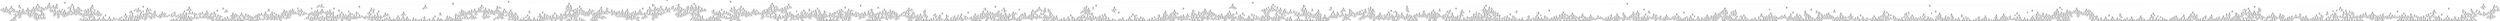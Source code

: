 digraph Tree {
node [shape=box] ;
0 [label="X[2] <= 82969456.0\ngini = 0.4999\nsamples = 44030\nvalue = [21653, 22377]"] ;
1 [label="X[12] <= 95175776.0\ngini = 0.4981\nsamples = 9200\nvalue = [4883, 4317]"] ;
0 -> 1 [labeldistance=2.5, labelangle=45, headlabel="True"] ;
2 [label="X[1] <= 70562656.0\ngini = 0.4925\nsamples = 4000\nvalue = [2245, 1755]"] ;
1 -> 2 ;
3 [label="X[0] <= 122432864.0\ngini = 0.4659\nsamples = 590\nvalue = [372, 218]"] ;
2 -> 3 ;
4 [label="X[9] <= 70849584.0\ngini = 0.4559\nsamples = 552\nvalue = [358, 194]"] ;
3 -> 4 ;
5 [label="X[3] <= 126407856.0\ngini = 0.499\nsamples = 111\nvalue = [58, 53]"] ;
4 -> 5 ;
6 [label="X[3] <= 104876048.0\ngini = 0.4875\nsamples = 95\nvalue = [55, 40]"] ;
5 -> 6 ;
7 [label="X[4] <= 72287072.0\ngini = 0.4989\nsamples = 63\nvalue = [30, 33]"] ;
6 -> 7 ;
8 [label="X[4] <= 68992304.0\ngini = 0.32\nsamples = 10\nvalue = [8, 2]"] ;
7 -> 8 ;
9 [label="X[7] <= 116297392.0\ngini = 0.4444\nsamples = 3\nvalue = [1, 2]"] ;
8 -> 9 ;
10 [label="gini = 0.0\nsamples = 2\nvalue = [0, 2]"] ;
9 -> 10 ;
11 [label="gini = 0.0\nsamples = 1\nvalue = [1, 0]"] ;
9 -> 11 ;
12 [label="gini = 0.0\nsamples = 7\nvalue = [7, 0]"] ;
8 -> 12 ;
13 [label="X[7] <= 89706912.0\ngini = 0.4856\nsamples = 53\nvalue = [22, 31]"] ;
7 -> 13 ;
14 [label="X[0] <= 72941592.0\ngini = 0.355\nsamples = 26\nvalue = [6, 20]"] ;
13 -> 14 ;
15 [label="X[10] <= 68954080.0\ngini = 0.4444\nsamples = 6\nvalue = [4, 2]"] ;
14 -> 15 ;
16 [label="gini = 0.0\nsamples = 2\nvalue = [0, 2]"] ;
15 -> 16 ;
17 [label="gini = 0.0\nsamples = 4\nvalue = [4, 0]"] ;
15 -> 17 ;
18 [label="X[13] <= 131828064.0\ngini = 0.18\nsamples = 20\nvalue = [2, 18]"] ;
14 -> 18 ;
19 [label="X[31] <= 0.5\ngini = 0.0997\nsamples = 19\nvalue = [1, 18]"] ;
18 -> 19 ;
20 [label="gini = 0.0\nsamples = 18\nvalue = [0, 18]"] ;
19 -> 20 ;
21 [label="gini = 0.0\nsamples = 1\nvalue = [1, 0]"] ;
19 -> 21 ;
22 [label="gini = 0.0\nsamples = 1\nvalue = [1, 0]"] ;
18 -> 22 ;
23 [label="X[0] <= 100761056.0\ngini = 0.4829\nsamples = 27\nvalue = [16, 11]"] ;
13 -> 23 ;
24 [label="gini = 0.0\nsamples = 7\nvalue = [7, 0]"] ;
23 -> 24 ;
25 [label="X[1] <= 65702500.0\ngini = 0.495\nsamples = 20\nvalue = [9, 11]"] ;
23 -> 25 ;
26 [label="X[12] <= 71041744.0\ngini = 0.2449\nsamples = 7\nvalue = [6, 1]"] ;
25 -> 26 ;
27 [label="gini = 0.0\nsamples = 1\nvalue = [0, 1]"] ;
26 -> 27 ;
28 [label="gini = 0.0\nsamples = 6\nvalue = [6, 0]"] ;
26 -> 28 ;
29 [label="X[13] <= 131020528.0\ngini = 0.355\nsamples = 13\nvalue = [3, 10]"] ;
25 -> 29 ;
30 [label="X[8] <= 75857184.0\ngini = 0.1653\nsamples = 11\nvalue = [1, 10]"] ;
29 -> 30 ;
31 [label="gini = 0.0\nsamples = 9\nvalue = [0, 9]"] ;
30 -> 31 ;
32 [label="X[9] <= 67495200.0\ngini = 0.5\nsamples = 2\nvalue = [1, 1]"] ;
30 -> 32 ;
33 [label="gini = 0.0\nsamples = 1\nvalue = [0, 1]"] ;
32 -> 33 ;
34 [label="gini = 0.0\nsamples = 1\nvalue = [1, 0]"] ;
32 -> 34 ;
35 [label="gini = 0.0\nsamples = 2\nvalue = [2, 0]"] ;
29 -> 35 ;
36 [label="X[8] <= 67806800.0\ngini = 0.3418\nsamples = 32\nvalue = [25, 7]"] ;
6 -> 36 ;
37 [label="X[11] <= 66610936.0\ngini = 0.48\nsamples = 5\nvalue = [2, 3]"] ;
36 -> 37 ;
38 [label="gini = 0.0\nsamples = 2\nvalue = [2, 0]"] ;
37 -> 38 ;
39 [label="gini = 0.0\nsamples = 3\nvalue = [0, 3]"] ;
37 -> 39 ;
40 [label="X[1] <= 64907184.0\ngini = 0.2524\nsamples = 27\nvalue = [23, 4]"] ;
36 -> 40 ;
41 [label="gini = 0.0\nsamples = 1\nvalue = [0, 1]"] ;
40 -> 41 ;
42 [label="X[10] <= 68690744.0\ngini = 0.2041\nsamples = 26\nvalue = [23, 3]"] ;
40 -> 42 ;
43 [label="X[8] <= 72259752.0\ngini = 0.48\nsamples = 5\nvalue = [3, 2]"] ;
42 -> 43 ;
44 [label="gini = 0.0\nsamples = 3\nvalue = [3, 0]"] ;
43 -> 44 ;
45 [label="gini = 0.0\nsamples = 2\nvalue = [0, 2]"] ;
43 -> 45 ;
46 [label="X[12] <= 64562696.0\ngini = 0.0907\nsamples = 21\nvalue = [20, 1]"] ;
42 -> 46 ;
47 [label="X[13] <= 108594232.0\ngini = 0.5\nsamples = 2\nvalue = [1, 1]"] ;
46 -> 47 ;
48 [label="gini = 0.0\nsamples = 1\nvalue = [0, 1]"] ;
47 -> 48 ;
49 [label="gini = 0.0\nsamples = 1\nvalue = [1, 0]"] ;
47 -> 49 ;
50 [label="gini = 0.0\nsamples = 19\nvalue = [19, 0]"] ;
46 -> 50 ;
51 [label="X[1] <= 70125920.0\ngini = 0.3047\nsamples = 16\nvalue = [3, 13]"] ;
5 -> 51 ;
52 [label="gini = 0.0\nsamples = 11\nvalue = [0, 11]"] ;
51 -> 52 ;
53 [label="X[6] <= 84346320.0\ngini = 0.48\nsamples = 5\nvalue = [3, 2]"] ;
51 -> 53 ;
54 [label="gini = 0.0\nsamples = 3\nvalue = [3, 0]"] ;
53 -> 54 ;
55 [label="gini = 0.0\nsamples = 2\nvalue = [0, 2]"] ;
53 -> 55 ;
56 [label="X[0] <= 87059912.0\ngini = 0.435\nsamples = 441\nvalue = [300, 141]"] ;
4 -> 56 ;
57 [label="X[7] <= 89726528.0\ngini = 0.4627\nsamples = 322\nvalue = [205, 117]"] ;
56 -> 57 ;
58 [label="X[33] <= 0.5\ngini = 0.448\nsamples = 304\nvalue = [201, 103]"] ;
57 -> 58 ;
59 [label="X[1] <= 66515216.0\ngini = 0.4347\nsamples = 285\nvalue = [194, 91]"] ;
58 -> 59 ;
60 [label="X[3] <= 119635968.0\ngini = 0.478\nsamples = 162\nvalue = [98, 64]"] ;
59 -> 60 ;
61 [label="X[13] <= 70619984.0\ngini = 0.3389\nsamples = 37\nvalue = [29, 8]"] ;
60 -> 61 ;
62 [label="X[4] <= 115871840.0\ngini = 0.32\nsamples = 5\nvalue = [1, 4]"] ;
61 -> 62 ;
63 [label="gini = 0.0\nsamples = 4\nvalue = [0, 4]"] ;
62 -> 63 ;
64 [label="gini = 0.0\nsamples = 1\nvalue = [1, 0]"] ;
62 -> 64 ;
65 [label="X[0] <= 81136608.0\ngini = 0.2188\nsamples = 32\nvalue = [28, 4]"] ;
61 -> 65 ;
66 [label="X[11] <= 78058864.0\ngini = 0.1244\nsamples = 30\nvalue = [28, 2]"] ;
65 -> 66 ;
67 [label="gini = 0.0\nsamples = 28\nvalue = [28, 0]"] ;
66 -> 67 ;
68 [label="gini = 0.0\nsamples = 2\nvalue = [0, 2]"] ;
66 -> 68 ;
69 [label="gini = 0.0\nsamples = 2\nvalue = [0, 2]"] ;
65 -> 69 ;
70 [label="X[10] <= 136124576.0\ngini = 0.4946\nsamples = 125\nvalue = [69, 56]"] ;
60 -> 70 ;
71 [label="X[28] <= 0.5\ngini = 0.4997\nsamples = 115\nvalue = [59, 56]"] ;
70 -> 71 ;
72 [label="X[2] <= 69242112.0\ngini = 0.4965\nsamples = 96\nvalue = [44, 52]"] ;
71 -> 72 ;
73 [label="X[3] <= 120853760.0\ngini = 0.4867\nsamples = 86\nvalue = [36, 50]"] ;
72 -> 73 ;
74 [label="X[12] <= 84754912.0\ngini = 0.1653\nsamples = 11\nvalue = [1, 10]"] ;
73 -> 74 ;
75 [label="gini = 0.0\nsamples = 10\nvalue = [0, 10]"] ;
74 -> 75 ;
76 [label="gini = 0.0\nsamples = 1\nvalue = [1, 0]"] ;
74 -> 76 ;
77 [label="X[0] <= 73433672.0\ngini = 0.4978\nsamples = 75\nvalue = [35, 40]"] ;
73 -> 77 ;
78 [label="X[7] <= 71330856.0\ngini = 0.477\nsamples = 56\nvalue = [22, 34]"] ;
77 -> 78 ;
79 [label="X[4] <= 133404312.0\ngini = 0.4948\nsamples = 49\nvalue = [22, 27]"] ;
78 -> 79 ;
80 [label="X[4] <= 133214288.0\ngini = 0.48\nsamples = 45\nvalue = [18, 27]"] ;
79 -> 80 ;
81 [label="X[4] <= 132740832.0\ngini = 0.497\nsamples = 39\nvalue = [18, 21]"] ;
80 -> 81 ;
82 [label="X[0] <= 67057036.0\ngini = 0.4688\nsamples = 32\nvalue = [12, 20]"] ;
81 -> 82 ;
83 [label="X[13] <= 68019856.0\ngini = 0.2449\nsamples = 14\nvalue = [2, 12]"] ;
82 -> 83 ;
84 [label="gini = 0.0\nsamples = 1\nvalue = [1, 0]"] ;
83 -> 84 ;
85 [label="gini = 0.142\nsamples = 13\nvalue = [1, 12]"] ;
83 -> 85 ;
86 [label="X[4] <= 127115984.0\ngini = 0.4938\nsamples = 18\nvalue = [10, 8]"] ;
82 -> 86 ;
87 [label="gini = 0.0\nsamples = 5\nvalue = [5, 0]"] ;
86 -> 87 ;
88 [label="gini = 0.4734\nsamples = 13\nvalue = [5, 8]"] ;
86 -> 88 ;
89 [label="X[11] <= 74805056.0\ngini = 0.2449\nsamples = 7\nvalue = [6, 1]"] ;
81 -> 89 ;
90 [label="gini = 0.0\nsamples = 6\nvalue = [6, 0]"] ;
89 -> 90 ;
91 [label="gini = 0.0\nsamples = 1\nvalue = [0, 1]"] ;
89 -> 91 ;
92 [label="gini = 0.0\nsamples = 6\nvalue = [0, 6]"] ;
80 -> 92 ;
93 [label="gini = 0.0\nsamples = 4\nvalue = [4, 0]"] ;
79 -> 93 ;
94 [label="gini = 0.0\nsamples = 7\nvalue = [0, 7]"] ;
78 -> 94 ;
95 [label="X[13] <= 71535024.0\ngini = 0.4321\nsamples = 19\nvalue = [13, 6]"] ;
77 -> 95 ;
96 [label="gini = 0.0\nsamples = 4\nvalue = [0, 4]"] ;
95 -> 96 ;
97 [label="X[8] <= 67806800.0\ngini = 0.2311\nsamples = 15\nvalue = [13, 2]"] ;
95 -> 97 ;
98 [label="X[12] <= 66084232.0\ngini = 0.4444\nsamples = 3\nvalue = [1, 2]"] ;
97 -> 98 ;
99 [label="gini = 0.0\nsamples = 1\nvalue = [1, 0]"] ;
98 -> 99 ;
100 [label="gini = 0.0\nsamples = 2\nvalue = [0, 2]"] ;
98 -> 100 ;
101 [label="gini = 0.0\nsamples = 12\nvalue = [12, 0]"] ;
97 -> 101 ;
102 [label="X[1] <= 65569540.0\ngini = 0.32\nsamples = 10\nvalue = [8, 2]"] ;
72 -> 102 ;
103 [label="X[12] <= 69478200.0\ngini = 0.4444\nsamples = 3\nvalue = [1, 2]"] ;
102 -> 103 ;
104 [label="gini = 0.0\nsamples = 1\nvalue = [1, 0]"] ;
103 -> 104 ;
105 [label="gini = 0.0\nsamples = 2\nvalue = [0, 2]"] ;
103 -> 105 ;
106 [label="gini = 0.0\nsamples = 7\nvalue = [7, 0]"] ;
102 -> 106 ;
107 [label="X[8] <= 67637168.0\ngini = 0.3324\nsamples = 19\nvalue = [15, 4]"] ;
71 -> 107 ;
108 [label="X[12] <= 68813184.0\ngini = 0.375\nsamples = 4\nvalue = [1, 3]"] ;
107 -> 108 ;
109 [label="gini = 0.0\nsamples = 3\nvalue = [0, 3]"] ;
108 -> 109 ;
110 [label="gini = 0.0\nsamples = 1\nvalue = [1, 0]"] ;
108 -> 110 ;
111 [label="X[0] <= 76875072.0\ngini = 0.1244\nsamples = 15\nvalue = [14, 1]"] ;
107 -> 111 ;
112 [label="gini = 0.0\nsamples = 14\nvalue = [14, 0]"] ;
111 -> 112 ;
113 [label="gini = 0.0\nsamples = 1\nvalue = [0, 1]"] ;
111 -> 113 ;
114 [label="gini = 0.0\nsamples = 10\nvalue = [10, 0]"] ;
70 -> 114 ;
115 [label="X[1] <= 70259848.0\ngini = 0.3427\nsamples = 123\nvalue = [96, 27]"] ;
59 -> 115 ;
116 [label="X[13] <= 65114200.0\ngini = 0.1823\nsamples = 69\nvalue = [62, 7]"] ;
115 -> 116 ;
117 [label="gini = 0.0\nsamples = 1\nvalue = [0, 1]"] ;
116 -> 117 ;
118 [label="X[9] <= 71248456.0\ngini = 0.1609\nsamples = 68\nvalue = [62, 6]"] ;
116 -> 118 ;
119 [label="gini = 0.0\nsamples = 1\nvalue = [0, 1]"] ;
118 -> 119 ;
120 [label="X[3] <= 133639472.0\ngini = 0.1381\nsamples = 67\nvalue = [62, 5]"] ;
118 -> 120 ;
121 [label="X[4] <= 94652344.0\ngini = 0.1139\nsamples = 66\nvalue = [62, 4]"] ;
120 -> 121 ;
122 [label="X[9] <= 74839440.0\ngini = 0.48\nsamples = 5\nvalue = [3, 2]"] ;
121 -> 122 ;
123 [label="gini = 0.0\nsamples = 3\nvalue = [3, 0]"] ;
122 -> 123 ;
124 [label="gini = 0.0\nsamples = 2\nvalue = [0, 2]"] ;
122 -> 124 ;
125 [label="X[10] <= 130102144.0\ngini = 0.0634\nsamples = 61\nvalue = [59, 2]"] ;
121 -> 125 ;
126 [label="X[20] <= 0.5\ngini = 0.0351\nsamples = 56\nvalue = [55, 1]"] ;
125 -> 126 ;
127 [label="gini = 0.0\nsamples = 50\nvalue = [50, 0]"] ;
126 -> 127 ;
128 [label="X[9] <= 91819024.0\ngini = 0.2778\nsamples = 6\nvalue = [5, 1]"] ;
126 -> 128 ;
129 [label="gini = 0.0\nsamples = 5\nvalue = [5, 0]"] ;
128 -> 129 ;
130 [label="gini = 0.0\nsamples = 1\nvalue = [0, 1]"] ;
128 -> 130 ;
131 [label="X[4] <= 116791392.0\ngini = 0.32\nsamples = 5\nvalue = [4, 1]"] ;
125 -> 131 ;
132 [label="gini = 0.0\nsamples = 1\nvalue = [0, 1]"] ;
131 -> 132 ;
133 [label="gini = 0.0\nsamples = 4\nvalue = [4, 0]"] ;
131 -> 133 ;
134 [label="gini = 0.0\nsamples = 1\nvalue = [0, 1]"] ;
120 -> 134 ;
135 [label="X[8] <= 67672536.0\ngini = 0.4664\nsamples = 54\nvalue = [34, 20]"] ;
115 -> 135 ;
136 [label="gini = 0.0\nsamples = 9\nvalue = [9, 0]"] ;
135 -> 136 ;
137 [label="X[6] <= 76652896.0\ngini = 0.4938\nsamples = 45\nvalue = [25, 20]"] ;
135 -> 137 ;
138 [label="X[7] <= 74098592.0\ngini = 0.1975\nsamples = 9\nvalue = [8, 1]"] ;
137 -> 138 ;
139 [label="gini = 0.0\nsamples = 8\nvalue = [8, 0]"] ;
138 -> 139 ;
140 [label="gini = 0.0\nsamples = 1\nvalue = [0, 1]"] ;
138 -> 140 ;
141 [label="X[10] <= 73908112.0\ngini = 0.4985\nsamples = 36\nvalue = [17, 19]"] ;
137 -> 141 ;
142 [label="X[7] <= 85820472.0\ngini = 0.2188\nsamples = 8\nvalue = [7, 1]"] ;
141 -> 142 ;
143 [label="gini = 0.0\nsamples = 7\nvalue = [7, 0]"] ;
142 -> 143 ;
144 [label="gini = 0.0\nsamples = 1\nvalue = [0, 1]"] ;
142 -> 144 ;
145 [label="X[4] <= 128222312.0\ngini = 0.4592\nsamples = 28\nvalue = [10, 18]"] ;
141 -> 145 ;
146 [label="X[8] <= 75695584.0\ngini = 0.3628\nsamples = 21\nvalue = [5, 16]"] ;
145 -> 146 ;
147 [label="X[9] <= 71975664.0\ngini = 0.2659\nsamples = 19\nvalue = [3, 16]"] ;
146 -> 147 ;
148 [label="gini = 0.0\nsamples = 1\nvalue = [1, 0]"] ;
147 -> 148 ;
149 [label="X[12] <= 66152800.0\ngini = 0.1975\nsamples = 18\nvalue = [2, 16]"] ;
147 -> 149 ;
150 [label="X[10] <= 95239232.0\ngini = 0.5\nsamples = 4\nvalue = [2, 2]"] ;
149 -> 150 ;
151 [label="gini = 0.0\nsamples = 2\nvalue = [0, 2]"] ;
150 -> 151 ;
152 [label="gini = 0.0\nsamples = 2\nvalue = [2, 0]"] ;
150 -> 152 ;
153 [label="gini = 0.0\nsamples = 14\nvalue = [0, 14]"] ;
149 -> 153 ;
154 [label="gini = 0.0\nsamples = 2\nvalue = [2, 0]"] ;
146 -> 154 ;
155 [label="X[2] <= 72633344.0\ngini = 0.4082\nsamples = 7\nvalue = [5, 2]"] ;
145 -> 155 ;
156 [label="gini = 0.0\nsamples = 4\nvalue = [4, 0]"] ;
155 -> 156 ;
157 [label="X[12] <= 74519616.0\ngini = 0.4444\nsamples = 3\nvalue = [1, 2]"] ;
155 -> 157 ;
158 [label="gini = 0.0\nsamples = 1\nvalue = [1, 0]"] ;
157 -> 158 ;
159 [label="gini = 0.0\nsamples = 2\nvalue = [0, 2]"] ;
157 -> 159 ;
160 [label="X[3] <= 120135760.0\ngini = 0.4654\nsamples = 19\nvalue = [7, 12]"] ;
58 -> 160 ;
161 [label="X[13] <= 111379088.0\ngini = 0.4688\nsamples = 8\nvalue = [5, 3]"] ;
160 -> 161 ;
162 [label="X[3] <= 97014512.0\ngini = 0.2778\nsamples = 6\nvalue = [5, 1]"] ;
161 -> 162 ;
163 [label="gini = 0.0\nsamples = 1\nvalue = [0, 1]"] ;
162 -> 163 ;
164 [label="gini = 0.0\nsamples = 5\nvalue = [5, 0]"] ;
162 -> 164 ;
165 [label="gini = 0.0\nsamples = 2\nvalue = [0, 2]"] ;
161 -> 165 ;
166 [label="X[10] <= 118346968.0\ngini = 0.2975\nsamples = 11\nvalue = [2, 9]"] ;
160 -> 166 ;
167 [label="X[5] <= 64232688.0\ngini = 0.18\nsamples = 10\nvalue = [1, 9]"] ;
166 -> 167 ;
168 [label="gini = 0.0\nsamples = 1\nvalue = [1, 0]"] ;
167 -> 168 ;
169 [label="gini = 0.0\nsamples = 9\nvalue = [0, 9]"] ;
167 -> 169 ;
170 [label="gini = 0.0\nsamples = 1\nvalue = [1, 0]"] ;
166 -> 170 ;
171 [label="X[6] <= 121842816.0\ngini = 0.3457\nsamples = 18\nvalue = [4, 14]"] ;
57 -> 171 ;
172 [label="X[0] <= 73448112.0\ngini = 0.2188\nsamples = 16\nvalue = [2, 14]"] ;
171 -> 172 ;
173 [label="gini = 0.0\nsamples = 1\nvalue = [1, 0]"] ;
172 -> 173 ;
174 [label="X[3] <= 126431104.0\ngini = 0.1244\nsamples = 15\nvalue = [1, 14]"] ;
172 -> 174 ;
175 [label="gini = 0.0\nsamples = 13\nvalue = [0, 13]"] ;
174 -> 175 ;
176 [label="X[9] <= 79264664.0\ngini = 0.5\nsamples = 2\nvalue = [1, 1]"] ;
174 -> 176 ;
177 [label="gini = 0.0\nsamples = 1\nvalue = [1, 0]"] ;
176 -> 177 ;
178 [label="gini = 0.0\nsamples = 1\nvalue = [0, 1]"] ;
176 -> 178 ;
179 [label="gini = 0.0\nsamples = 2\nvalue = [2, 0]"] ;
171 -> 179 ;
180 [label="X[12] <= 64371564.0\ngini = 0.322\nsamples = 119\nvalue = [95, 24]"] ;
56 -> 180 ;
181 [label="X[11] <= 71401360.0\ngini = 0.4444\nsamples = 6\nvalue = [2, 4]"] ;
180 -> 181 ;
182 [label="gini = 0.0\nsamples = 2\nvalue = [2, 0]"] ;
181 -> 182 ;
183 [label="gini = 0.0\nsamples = 4\nvalue = [0, 4]"] ;
181 -> 183 ;
184 [label="X[11] <= 65451400.0\ngini = 0.2913\nsamples = 113\nvalue = [93, 20]"] ;
180 -> 184 ;
185 [label="gini = 0.0\nsamples = 2\nvalue = [0, 2]"] ;
184 -> 185 ;
186 [label="X[8] <= 97785640.0\ngini = 0.2717\nsamples = 111\nvalue = [93, 18]"] ;
184 -> 186 ;
187 [label="X[7] <= 132008800.0\ngini = 0.2524\nsamples = 108\nvalue = [92, 16]"] ;
186 -> 187 ;
188 [label="X[14] <= 0.5\ngini = 0.2411\nsamples = 107\nvalue = [92, 15]"] ;
187 -> 188 ;
189 [label="X[10] <= 68160048.0\ngini = 0.2293\nsamples = 106\nvalue = [92, 14]"] ;
188 -> 189 ;
190 [label="gini = 0.0\nsamples = 1\nvalue = [0, 1]"] ;
189 -> 190 ;
191 [label="X[36] <= 0.5\ngini = 0.217\nsamples = 105\nvalue = [92, 13]"] ;
189 -> 191 ;
192 [label="X[4] <= 133372208.0\ngini = 0.2041\nsamples = 104\nvalue = [92, 12]"] ;
191 -> 192 ;
193 [label="X[12] <= 90898448.0\ngini = 0.1683\nsamples = 97\nvalue = [88, 9]"] ;
192 -> 193 ;
194 [label="X[30] <= 0.5\ngini = 0.1528\nsamples = 96\nvalue = [88, 8]"] ;
193 -> 194 ;
195 [label="X[35] <= 0.5\ngini = 0.0973\nsamples = 78\nvalue = [74, 4]"] ;
194 -> 195 ;
196 [label="X[9] <= 133188352.0\ngini = 0.0548\nsamples = 71\nvalue = [69, 2]"] ;
195 -> 196 ;
197 [label="X[8] <= 88729336.0\ngini = 0.0286\nsamples = 69\nvalue = [68, 1]"] ;
196 -> 197 ;
198 [label="gini = 0.0\nsamples = 65\nvalue = [65, 0]"] ;
197 -> 198 ;
199 [label="X[8] <= 90914896.0\ngini = 0.375\nsamples = 4\nvalue = [3, 1]"] ;
197 -> 199 ;
200 [label="gini = 0.0\nsamples = 1\nvalue = [0, 1]"] ;
199 -> 200 ;
201 [label="gini = 0.0\nsamples = 3\nvalue = [3, 0]"] ;
199 -> 201 ;
202 [label="X[13] <= 65241264.0\ngini = 0.5\nsamples = 2\nvalue = [1, 1]"] ;
196 -> 202 ;
203 [label="gini = 0.0\nsamples = 1\nvalue = [1, 0]"] ;
202 -> 203 ;
204 [label="gini = 0.0\nsamples = 1\nvalue = [0, 1]"] ;
202 -> 204 ;
205 [label="X[10] <= 81011704.0\ngini = 0.4082\nsamples = 7\nvalue = [5, 2]"] ;
195 -> 205 ;
206 [label="gini = 0.0\nsamples = 4\nvalue = [4, 0]"] ;
205 -> 206 ;
207 [label="X[6] <= 122610640.0\ngini = 0.4444\nsamples = 3\nvalue = [1, 2]"] ;
205 -> 207 ;
208 [label="gini = 0.0\nsamples = 2\nvalue = [0, 2]"] ;
207 -> 208 ;
209 [label="gini = 0.0\nsamples = 1\nvalue = [1, 0]"] ;
207 -> 209 ;
210 [label="X[8] <= 80829424.0\ngini = 0.3457\nsamples = 18\nvalue = [14, 4]"] ;
194 -> 210 ;
211 [label="X[10] <= 84473120.0\ngini = 0.2188\nsamples = 16\nvalue = [14, 2]"] ;
210 -> 211 ;
212 [label="X[9] <= 72525376.0\ngini = 0.4444\nsamples = 6\nvalue = [4, 2]"] ;
211 -> 212 ;
213 [label="gini = 0.0\nsamples = 4\nvalue = [4, 0]"] ;
212 -> 213 ;
214 [label="gini = 0.0\nsamples = 2\nvalue = [0, 2]"] ;
212 -> 214 ;
215 [label="gini = 0.0\nsamples = 10\nvalue = [10, 0]"] ;
211 -> 215 ;
216 [label="gini = 0.0\nsamples = 2\nvalue = [0, 2]"] ;
210 -> 216 ;
217 [label="gini = 0.0\nsamples = 1\nvalue = [0, 1]"] ;
193 -> 217 ;
218 [label="X[5] <= 69137696.0\ngini = 0.4898\nsamples = 7\nvalue = [4, 3]"] ;
192 -> 218 ;
219 [label="gini = 0.0\nsamples = 3\nvalue = [0, 3]"] ;
218 -> 219 ;
220 [label="gini = 0.0\nsamples = 4\nvalue = [4, 0]"] ;
218 -> 220 ;
221 [label="gini = 0.0\nsamples = 1\nvalue = [0, 1]"] ;
191 -> 221 ;
222 [label="gini = 0.0\nsamples = 1\nvalue = [0, 1]"] ;
188 -> 222 ;
223 [label="gini = 0.0\nsamples = 1\nvalue = [0, 1]"] ;
187 -> 223 ;
224 [label="X[4] <= 73690048.0\ngini = 0.4444\nsamples = 3\nvalue = [1, 2]"] ;
186 -> 224 ;
225 [label="gini = 0.0\nsamples = 2\nvalue = [0, 2]"] ;
224 -> 225 ;
226 [label="gini = 0.0\nsamples = 1\nvalue = [1, 0]"] ;
224 -> 226 ;
227 [label="X[10] <= 79922856.0\ngini = 0.4654\nsamples = 38\nvalue = [14, 24]"] ;
3 -> 227 ;
228 [label="X[10] <= 69274896.0\ngini = 0.497\nsamples = 26\nvalue = [14, 12]"] ;
227 -> 228 ;
229 [label="X[12] <= 84149952.0\ngini = 0.4444\nsamples = 15\nvalue = [5, 10]"] ;
228 -> 229 ;
230 [label="X[2] <= 68714784.0\ngini = 0.1975\nsamples = 9\nvalue = [1, 8]"] ;
229 -> 230 ;
231 [label="gini = 0.0\nsamples = 1\nvalue = [1, 0]"] ;
230 -> 231 ;
232 [label="gini = 0.0\nsamples = 8\nvalue = [0, 8]"] ;
230 -> 232 ;
233 [label="X[8] <= 84240608.0\ngini = 0.4444\nsamples = 6\nvalue = [4, 2]"] ;
229 -> 233 ;
234 [label="X[3] <= 85008896.0\ngini = 0.32\nsamples = 5\nvalue = [4, 1]"] ;
233 -> 234 ;
235 [label="gini = 0.0\nsamples = 1\nvalue = [0, 1]"] ;
234 -> 235 ;
236 [label="gini = 0.0\nsamples = 4\nvalue = [4, 0]"] ;
234 -> 236 ;
237 [label="gini = 0.0\nsamples = 1\nvalue = [0, 1]"] ;
233 -> 237 ;
238 [label="X[27] <= 0.5\ngini = 0.2975\nsamples = 11\nvalue = [9, 2]"] ;
228 -> 238 ;
239 [label="X[14] <= 0.5\ngini = 0.18\nsamples = 10\nvalue = [9, 1]"] ;
238 -> 239 ;
240 [label="gini = 0.0\nsamples = 9\nvalue = [9, 0]"] ;
239 -> 240 ;
241 [label="gini = 0.0\nsamples = 1\nvalue = [0, 1]"] ;
239 -> 241 ;
242 [label="gini = 0.0\nsamples = 1\nvalue = [0, 1]"] ;
238 -> 242 ;
243 [label="gini = 0.0\nsamples = 12\nvalue = [0, 12]"] ;
227 -> 243 ;
244 [label="X[1] <= 70654368.0\ngini = 0.4951\nsamples = 3410\nvalue = [1873, 1537]"] ;
2 -> 244 ;
245 [label="X[10] <= 73064608.0\ngini = 0.4175\nsamples = 64\nvalue = [19, 45]"] ;
244 -> 245 ;
246 [label="X[9] <= 67196576.0\ngini = 0.4444\nsamples = 9\nvalue = [6, 3]"] ;
245 -> 246 ;
247 [label="gini = 0.0\nsamples = 2\nvalue = [0, 2]"] ;
246 -> 247 ;
248 [label="X[6] <= 78340896.0\ngini = 0.2449\nsamples = 7\nvalue = [6, 1]"] ;
246 -> 248 ;
249 [label="gini = 0.0\nsamples = 1\nvalue = [0, 1]"] ;
248 -> 249 ;
250 [label="gini = 0.0\nsamples = 6\nvalue = [6, 0]"] ;
248 -> 250 ;
251 [label="X[2] <= 78794120.0\ngini = 0.361\nsamples = 55\nvalue = [13, 42]"] ;
245 -> 251 ;
252 [label="X[8] <= 67618368.0\ngini = 0.3289\nsamples = 53\nvalue = [11, 42]"] ;
251 -> 252 ;
253 [label="X[11] <= 71963360.0\ngini = 0.48\nsamples = 5\nvalue = [3, 2]"] ;
252 -> 253 ;
254 [label="gini = 0.0\nsamples = 3\nvalue = [3, 0]"] ;
253 -> 254 ;
255 [label="gini = 0.0\nsamples = 2\nvalue = [0, 2]"] ;
253 -> 255 ;
256 [label="X[20] <= 0.5\ngini = 0.2778\nsamples = 48\nvalue = [8, 40]"] ;
252 -> 256 ;
257 [label="X[0] <= 72099632.0\ngini = 0.2268\nsamples = 46\nvalue = [6, 40]"] ;
256 -> 257 ;
258 [label="X[5] <= 70713960.0\ngini = 0.4444\nsamples = 3\nvalue = [2, 1]"] ;
257 -> 258 ;
259 [label="gini = 0.0\nsamples = 2\nvalue = [2, 0]"] ;
258 -> 259 ;
260 [label="gini = 0.0\nsamples = 1\nvalue = [0, 1]"] ;
258 -> 260 ;
261 [label="X[30] <= 0.5\ngini = 0.1687\nsamples = 43\nvalue = [4, 39]"] ;
257 -> 261 ;
262 [label="X[5] <= 109512880.0\ngini = 0.0605\nsamples = 32\nvalue = [1, 31]"] ;
261 -> 262 ;
263 [label="gini = 0.0\nsamples = 30\nvalue = [0, 30]"] ;
262 -> 263 ;
264 [label="X[8] <= 74427952.0\ngini = 0.5\nsamples = 2\nvalue = [1, 1]"] ;
262 -> 264 ;
265 [label="gini = 0.0\nsamples = 1\nvalue = [0, 1]"] ;
264 -> 265 ;
266 [label="gini = 0.0\nsamples = 1\nvalue = [1, 0]"] ;
264 -> 266 ;
267 [label="X[11] <= 71712872.0\ngini = 0.3967\nsamples = 11\nvalue = [3, 8]"] ;
261 -> 267 ;
268 [label="gini = 0.0\nsamples = 6\nvalue = [0, 6]"] ;
267 -> 268 ;
269 [label="X[3] <= 111622416.0\ngini = 0.48\nsamples = 5\nvalue = [3, 2]"] ;
267 -> 269 ;
270 [label="gini = 0.0\nsamples = 2\nvalue = [0, 2]"] ;
269 -> 270 ;
271 [label="gini = 0.0\nsamples = 3\nvalue = [3, 0]"] ;
269 -> 271 ;
272 [label="gini = 0.0\nsamples = 2\nvalue = [2, 0]"] ;
256 -> 272 ;
273 [label="gini = 0.0\nsamples = 2\nvalue = [2, 0]"] ;
251 -> 273 ;
274 [label="X[8] <= 67806800.0\ngini = 0.4941\nsamples = 3346\nvalue = [1854, 1492]"] ;
244 -> 274 ;
275 [label="X[10] <= 68734992.0\ngini = 0.4612\nsamples = 280\nvalue = [179, 101]"] ;
274 -> 275 ;
276 [label="X[10] <= 68396432.0\ngini = 0.4082\nsamples = 14\nvalue = [4, 10]"] ;
275 -> 276 ;
277 [label="X[7] <= 83365448.0\ngini = 0.32\nsamples = 5\nvalue = [4, 1]"] ;
276 -> 277 ;
278 [label="gini = 0.0\nsamples = 4\nvalue = [4, 0]"] ;
277 -> 278 ;
279 [label="gini = 0.0\nsamples = 1\nvalue = [0, 1]"] ;
277 -> 279 ;
280 [label="gini = 0.0\nsamples = 9\nvalue = [0, 9]"] ;
276 -> 280 ;
281 [label="X[16] <= 0.5\ngini = 0.4501\nsamples = 266\nvalue = [175, 91]"] ;
275 -> 281 ;
282 [label="X[2] <= 73440448.0\ngini = 0.4361\nsamples = 249\nvalue = [169, 80]"] ;
281 -> 282 ;
283 [label="X[3] <= 101721872.0\ngini = 0.3971\nsamples = 183\nvalue = [133, 50]"] ;
282 -> 283 ;
284 [label="X[11] <= 130097872.0\ngini = 0.142\nsamples = 39\nvalue = [36, 3]"] ;
283 -> 284 ;
285 [label="X[6] <= 81760192.0\ngini = 0.0997\nsamples = 38\nvalue = [36, 2]"] ;
284 -> 285 ;
286 [label="X[4] <= 88134720.0\ngini = 0.3457\nsamples = 9\nvalue = [7, 2]"] ;
285 -> 286 ;
287 [label="gini = 0.0\nsamples = 2\nvalue = [0, 2]"] ;
286 -> 287 ;
288 [label="gini = 0.0\nsamples = 7\nvalue = [7, 0]"] ;
286 -> 288 ;
289 [label="gini = 0.0\nsamples = 29\nvalue = [29, 0]"] ;
285 -> 289 ;
290 [label="gini = 0.0\nsamples = 1\nvalue = [0, 1]"] ;
284 -> 290 ;
291 [label="X[11] <= 119573200.0\ngini = 0.4397\nsamples = 144\nvalue = [97, 47]"] ;
283 -> 291 ;
292 [label="X[9] <= 92777792.0\ngini = 0.4032\nsamples = 125\nvalue = [90, 35]"] ;
291 -> 292 ;
293 [label="X[8] <= 67618368.0\ngini = 0.498\nsamples = 47\nvalue = [25, 22]"] ;
292 -> 293 ;
294 [label="X[13] <= 89162992.0\ngini = 0.4082\nsamples = 21\nvalue = [6, 15]"] ;
293 -> 294 ;
295 [label="gini = 0.0\nsamples = 9\nvalue = [0, 9]"] ;
294 -> 295 ;
296 [label="X[8] <= 67323824.0\ngini = 0.5\nsamples = 12\nvalue = [6, 6]"] ;
294 -> 296 ;
297 [label="gini = 0.0\nsamples = 3\nvalue = [3, 0]"] ;
296 -> 297 ;
298 [label="X[4] <= 130359208.0\ngini = 0.4444\nsamples = 9\nvalue = [3, 6]"] ;
296 -> 298 ;
299 [label="X[9] <= 86835360.0\ngini = 0.2449\nsamples = 7\nvalue = [1, 6]"] ;
298 -> 299 ;
300 [label="gini = 0.0\nsamples = 6\nvalue = [0, 6]"] ;
299 -> 300 ;
301 [label="gini = 0.0\nsamples = 1\nvalue = [1, 0]"] ;
299 -> 301 ;
302 [label="gini = 0.0\nsamples = 2\nvalue = [2, 0]"] ;
298 -> 302 ;
303 [label="X[2] <= 72808712.0\ngini = 0.3935\nsamples = 26\nvalue = [19, 7]"] ;
293 -> 303 ;
304 [label="X[12] <= 64379564.0\ngini = 0.2975\nsamples = 22\nvalue = [18, 4]"] ;
303 -> 304 ;
305 [label="gini = 0.0\nsamples = 1\nvalue = [0, 1]"] ;
304 -> 305 ;
306 [label="X[32] <= 0.5\ngini = 0.2449\nsamples = 21\nvalue = [18, 3]"] ;
304 -> 306 ;
307 [label="X[1] <= 86356960.0\ngini = 0.18\nsamples = 20\nvalue = [18, 2]"] ;
306 -> 307 ;
308 [label="gini = 0.0\nsamples = 14\nvalue = [14, 0]"] ;
307 -> 308 ;
309 [label="X[5] <= 69424384.0\ngini = 0.4444\nsamples = 6\nvalue = [4, 2]"] ;
307 -> 309 ;
310 [label="X[20] <= 0.5\ngini = 0.4444\nsamples = 3\nvalue = [1, 2]"] ;
309 -> 310 ;
311 [label="gini = 0.0\nsamples = 2\nvalue = [0, 2]"] ;
310 -> 311 ;
312 [label="gini = 0.0\nsamples = 1\nvalue = [1, 0]"] ;
310 -> 312 ;
313 [label="gini = 0.0\nsamples = 3\nvalue = [3, 0]"] ;
309 -> 313 ;
314 [label="gini = 0.0\nsamples = 1\nvalue = [0, 1]"] ;
306 -> 314 ;
315 [label="X[4] <= 114098640.0\ngini = 0.375\nsamples = 4\nvalue = [1, 3]"] ;
303 -> 315 ;
316 [label="gini = 0.0\nsamples = 1\nvalue = [1, 0]"] ;
315 -> 316 ;
317 [label="gini = 0.0\nsamples = 3\nvalue = [0, 3]"] ;
315 -> 317 ;
318 [label="X[2] <= 68100976.0\ngini = 0.2778\nsamples = 78\nvalue = [65, 13]"] ;
292 -> 318 ;
319 [label="X[8] <= 67376072.0\ngini = 0.48\nsamples = 15\nvalue = [9, 6]"] ;
318 -> 319 ;
320 [label="gini = 0.0\nsamples = 3\nvalue = [0, 3]"] ;
319 -> 320 ;
321 [label="X[5] <= 65565600.0\ngini = 0.375\nsamples = 12\nvalue = [9, 3]"] ;
319 -> 321 ;
322 [label="gini = 0.0\nsamples = 2\nvalue = [0, 2]"] ;
321 -> 322 ;
323 [label="X[2] <= 67985480.0\ngini = 0.18\nsamples = 10\nvalue = [9, 1]"] ;
321 -> 323 ;
324 [label="gini = 0.0\nsamples = 9\nvalue = [9, 0]"] ;
323 -> 324 ;
325 [label="gini = 0.0\nsamples = 1\nvalue = [0, 1]"] ;
323 -> 325 ;
326 [label="X[0] <= 120395952.0\ngini = 0.1975\nsamples = 63\nvalue = [56, 7]"] ;
318 -> 326 ;
327 [label="X[35] <= 0.5\ngini = 0.1528\nsamples = 60\nvalue = [55, 5]"] ;
326 -> 327 ;
328 [label="X[10] <= 137696160.0\ngini = 0.1031\nsamples = 55\nvalue = [52, 3]"] ;
327 -> 328 ;
329 [label="X[13] <= 102496096.0\ngini = 0.0726\nsamples = 53\nvalue = [51, 2]"] ;
328 -> 329 ;
330 [label="gini = 0.0\nsamples = 45\nvalue = [45, 0]"] ;
329 -> 330 ;
331 [label="X[11] <= 90580520.0\ngini = 0.375\nsamples = 8\nvalue = [6, 2]"] ;
329 -> 331 ;
332 [label="gini = 0.0\nsamples = 6\nvalue = [6, 0]"] ;
331 -> 332 ;
333 [label="gini = 0.0\nsamples = 2\nvalue = [0, 2]"] ;
331 -> 333 ;
334 [label="X[12] <= 68978184.0\ngini = 0.5\nsamples = 2\nvalue = [1, 1]"] ;
328 -> 334 ;
335 [label="gini = 0.0\nsamples = 1\nvalue = [0, 1]"] ;
334 -> 335 ;
336 [label="gini = 0.0\nsamples = 1\nvalue = [1, 0]"] ;
334 -> 336 ;
337 [label="X[8] <= 67376072.0\ngini = 0.48\nsamples = 5\nvalue = [3, 2]"] ;
327 -> 337 ;
338 [label="gini = 0.0\nsamples = 2\nvalue = [0, 2]"] ;
337 -> 338 ;
339 [label="gini = 0.0\nsamples = 3\nvalue = [3, 0]"] ;
337 -> 339 ;
340 [label="X[7] <= 128730504.0\ngini = 0.4444\nsamples = 3\nvalue = [1, 2]"] ;
326 -> 340 ;
341 [label="gini = 0.0\nsamples = 2\nvalue = [0, 2]"] ;
340 -> 341 ;
342 [label="gini = 0.0\nsamples = 1\nvalue = [1, 0]"] ;
340 -> 342 ;
343 [label="X[4] <= 130185392.0\ngini = 0.4654\nsamples = 19\nvalue = [7, 12]"] ;
291 -> 343 ;
344 [label="X[12] <= 65800172.0\ngini = 0.2975\nsamples = 11\nvalue = [2, 9]"] ;
343 -> 344 ;
345 [label="X[10] <= 133040832.0\ngini = 0.4444\nsamples = 3\nvalue = [2, 1]"] ;
344 -> 345 ;
346 [label="gini = 0.0\nsamples = 2\nvalue = [2, 0]"] ;
345 -> 346 ;
347 [label="gini = 0.0\nsamples = 1\nvalue = [0, 1]"] ;
345 -> 347 ;
348 [label="gini = 0.0\nsamples = 8\nvalue = [0, 8]"] ;
344 -> 348 ;
349 [label="X[8] <= 67645872.0\ngini = 0.4688\nsamples = 8\nvalue = [5, 3]"] ;
343 -> 349 ;
350 [label="gini = 0.0\nsamples = 5\nvalue = [5, 0]"] ;
349 -> 350 ;
351 [label="gini = 0.0\nsamples = 3\nvalue = [0, 3]"] ;
349 -> 351 ;
352 [label="X[30] <= 0.5\ngini = 0.4959\nsamples = 66\nvalue = [36, 30]"] ;
282 -> 352 ;
353 [label="X[10] <= 72910000.0\ngini = 0.4994\nsamples = 56\nvalue = [27, 29]"] ;
352 -> 353 ;
354 [label="gini = 0.0\nsamples = 5\nvalue = [5, 0]"] ;
353 -> 354 ;
355 [label="X[12] <= 81202208.0\ngini = 0.4906\nsamples = 51\nvalue = [22, 29]"] ;
353 -> 355 ;
356 [label="X[1] <= 118981280.0\ngini = 0.4121\nsamples = 31\nvalue = [9, 22]"] ;
355 -> 356 ;
357 [label="X[11] <= 72214496.0\ngini = 0.3107\nsamples = 26\nvalue = [5, 21]"] ;
356 -> 357 ;
358 [label="X[12] <= 76843704.0\ngini = 0.5\nsamples = 8\nvalue = [4, 4]"] ;
357 -> 358 ;
359 [label="X[8] <= 67323824.0\ngini = 0.32\nsamples = 5\nvalue = [4, 1]"] ;
358 -> 359 ;
360 [label="gini = 0.0\nsamples = 1\nvalue = [0, 1]"] ;
359 -> 360 ;
361 [label="gini = 0.0\nsamples = 4\nvalue = [4, 0]"] ;
359 -> 361 ;
362 [label="gini = 0.0\nsamples = 3\nvalue = [0, 3]"] ;
358 -> 362 ;
363 [label="X[8] <= 67699632.0\ngini = 0.1049\nsamples = 18\nvalue = [1, 17]"] ;
357 -> 363 ;
364 [label="gini = 0.0\nsamples = 16\nvalue = [0, 16]"] ;
363 -> 364 ;
365 [label="X[10] <= 114559720.0\ngini = 0.5\nsamples = 2\nvalue = [1, 1]"] ;
363 -> 365 ;
366 [label="gini = 0.0\nsamples = 1\nvalue = [1, 0]"] ;
365 -> 366 ;
367 [label="gini = 0.0\nsamples = 1\nvalue = [0, 1]"] ;
365 -> 367 ;
368 [label="X[11] <= 131047336.0\ngini = 0.32\nsamples = 5\nvalue = [4, 1]"] ;
356 -> 368 ;
369 [label="gini = 0.0\nsamples = 4\nvalue = [4, 0]"] ;
368 -> 369 ;
370 [label="gini = 0.0\nsamples = 1\nvalue = [0, 1]"] ;
368 -> 370 ;
371 [label="X[13] <= 79619968.0\ngini = 0.455\nsamples = 20\nvalue = [13, 7]"] ;
355 -> 371 ;
372 [label="gini = 0.0\nsamples = 7\nvalue = [7, 0]"] ;
371 -> 372 ;
373 [label="X[6] <= 93761176.0\ngini = 0.497\nsamples = 13\nvalue = [6, 7]"] ;
371 -> 373 ;
374 [label="X[3] <= 133013824.0\ngini = 0.2778\nsamples = 6\nvalue = [1, 5]"] ;
373 -> 374 ;
375 [label="gini = 0.0\nsamples = 5\nvalue = [0, 5]"] ;
374 -> 375 ;
376 [label="gini = 0.0\nsamples = 1\nvalue = [1, 0]"] ;
374 -> 376 ;
377 [label="X[12] <= 84231536.0\ngini = 0.4082\nsamples = 7\nvalue = [5, 2]"] ;
373 -> 377 ;
378 [label="gini = 0.0\nsamples = 1\nvalue = [0, 1]"] ;
377 -> 378 ;
379 [label="X[7] <= 63398912.0\ngini = 0.2778\nsamples = 6\nvalue = [5, 1]"] ;
377 -> 379 ;
380 [label="gini = 0.0\nsamples = 1\nvalue = [0, 1]"] ;
379 -> 380 ;
381 [label="gini = 0.0\nsamples = 5\nvalue = [5, 0]"] ;
379 -> 381 ;
382 [label="X[10] <= 124365784.0\ngini = 0.18\nsamples = 10\nvalue = [9, 1]"] ;
352 -> 382 ;
383 [label="gini = 0.0\nsamples = 8\nvalue = [8, 0]"] ;
382 -> 383 ;
384 [label="X[0] <= 82152208.0\ngini = 0.5\nsamples = 2\nvalue = [1, 1]"] ;
382 -> 384 ;
385 [label="gini = 0.0\nsamples = 1\nvalue = [0, 1]"] ;
384 -> 385 ;
386 [label="gini = 0.0\nsamples = 1\nvalue = [1, 0]"] ;
384 -> 386 ;
387 [label="X[6] <= 113793616.0\ngini = 0.4567\nsamples = 17\nvalue = [6, 11]"] ;
281 -> 387 ;
388 [label="X[10] <= 86961008.0\ngini = 0.3367\nsamples = 14\nvalue = [3, 11]"] ;
387 -> 388 ;
389 [label="gini = 0.0\nsamples = 6\nvalue = [0, 6]"] ;
388 -> 389 ;
390 [label="X[6] <= 90777024.0\ngini = 0.4688\nsamples = 8\nvalue = [3, 5]"] ;
388 -> 390 ;
391 [label="gini = 0.0\nsamples = 4\nvalue = [0, 4]"] ;
390 -> 391 ;
392 [label="X[11] <= 91526528.0\ngini = 0.375\nsamples = 4\nvalue = [3, 1]"] ;
390 -> 392 ;
393 [label="gini = 0.0\nsamples = 3\nvalue = [3, 0]"] ;
392 -> 393 ;
394 [label="gini = 0.0\nsamples = 1\nvalue = [0, 1]"] ;
392 -> 394 ;
395 [label="gini = 0.0\nsamples = 3\nvalue = [3, 0]"] ;
387 -> 395 ;
396 [label="X[4] <= 76353712.0\ngini = 0.4957\nsamples = 3066\nvalue = [1675, 1391]"] ;
274 -> 396 ;
397 [label="X[11] <= 130189120.0\ngini = 0.494\nsamples = 182\nvalue = [81, 101]"] ;
396 -> 397 ;
398 [label="X[13] <= 126890792.0\ngini = 0.49\nsamples = 177\nvalue = [76, 101]"] ;
397 -> 398 ;
399 [label="X[13] <= 96934376.0\ngini = 0.4954\nsamples = 166\nvalue = [75, 91]"] ;
398 -> 399 ;
400 [label="X[8] <= 74550416.0\ngini = 0.4114\nsamples = 38\nvalue = [11, 27]"] ;
399 -> 400 ;
401 [label="X[3] <= 73466288.0\ngini = 0.4688\nsamples = 8\nvalue = [5, 3]"] ;
400 -> 401 ;
402 [label="gini = 0.0\nsamples = 5\nvalue = [5, 0]"] ;
401 -> 402 ;
403 [label="gini = 0.0\nsamples = 3\nvalue = [0, 3]"] ;
401 -> 403 ;
404 [label="X[0] <= 130326528.0\ngini = 0.32\nsamples = 30\nvalue = [6, 24]"] ;
400 -> 404 ;
405 [label="X[1] <= 71655248.0\ngini = 0.2041\nsamples = 26\nvalue = [3, 23]"] ;
404 -> 405 ;
406 [label="gini = 0.0\nsamples = 1\nvalue = [1, 0]"] ;
405 -> 406 ;
407 [label="X[10] <= 137571856.0\ngini = 0.1472\nsamples = 25\nvalue = [2, 23]"] ;
405 -> 407 ;
408 [label="X[10] <= 73372912.0\ngini = 0.0799\nsamples = 24\nvalue = [1, 23]"] ;
407 -> 408 ;
409 [label="X[30] <= 0.5\ngini = 0.5\nsamples = 2\nvalue = [1, 1]"] ;
408 -> 409 ;
410 [label="gini = 0.0\nsamples = 1\nvalue = [0, 1]"] ;
409 -> 410 ;
411 [label="gini = 0.0\nsamples = 1\nvalue = [1, 0]"] ;
409 -> 411 ;
412 [label="gini = 0.0\nsamples = 22\nvalue = [0, 22]"] ;
408 -> 412 ;
413 [label="gini = 0.0\nsamples = 1\nvalue = [1, 0]"] ;
407 -> 413 ;
414 [label="X[12] <= 66528068.0\ngini = 0.375\nsamples = 4\nvalue = [3, 1]"] ;
404 -> 414 ;
415 [label="gini = 0.0\nsamples = 1\nvalue = [0, 1]"] ;
414 -> 415 ;
416 [label="gini = 0.0\nsamples = 3\nvalue = [3, 0]"] ;
414 -> 416 ;
417 [label="X[11] <= 88159432.0\ngini = 0.5\nsamples = 128\nvalue = [64, 64]"] ;
399 -> 417 ;
418 [label="X[2] <= 70678304.0\ngini = 0.4931\nsamples = 102\nvalue = [45, 57]"] ;
417 -> 418 ;
419 [label="gini = 0.0\nsamples = 6\nvalue = [0, 6]"] ;
418 -> 419 ;
420 [label="X[2] <= 78124592.0\ngini = 0.498\nsamples = 96\nvalue = [45, 51]"] ;
418 -> 420 ;
421 [label="X[6] <= 110975648.0\ngini = 0.4829\nsamples = 54\nvalue = [32, 22]"] ;
420 -> 421 ;
422 [label="X[13] <= 108658896.0\ngini = 0.4717\nsamples = 21\nvalue = [8, 13]"] ;
421 -> 422 ;
423 [label="X[12] <= 84067216.0\ngini = 0.4978\nsamples = 15\nvalue = [8, 7]"] ;
422 -> 423 ;
424 [label="X[9] <= 130941248.0\ngini = 0.3457\nsamples = 9\nvalue = [7, 2]"] ;
423 -> 424 ;
425 [label="X[6] <= 110763648.0\ngini = 0.2188\nsamples = 8\nvalue = [7, 1]"] ;
424 -> 425 ;
426 [label="gini = 0.0\nsamples = 7\nvalue = [7, 0]"] ;
425 -> 426 ;
427 [label="gini = 0.0\nsamples = 1\nvalue = [0, 1]"] ;
425 -> 427 ;
428 [label="gini = 0.0\nsamples = 1\nvalue = [0, 1]"] ;
424 -> 428 ;
429 [label="X[8] <= 74074672.0\ngini = 0.2778\nsamples = 6\nvalue = [1, 5]"] ;
423 -> 429 ;
430 [label="gini = 0.0\nsamples = 1\nvalue = [1, 0]"] ;
429 -> 430 ;
431 [label="gini = 0.0\nsamples = 5\nvalue = [0, 5]"] ;
429 -> 431 ;
432 [label="gini = 0.0\nsamples = 6\nvalue = [0, 6]"] ;
422 -> 432 ;
433 [label="X[6] <= 122380968.0\ngini = 0.3967\nsamples = 33\nvalue = [24, 9]"] ;
421 -> 433 ;
434 [label="X[0] <= 88598088.0\ngini = 0.2688\nsamples = 25\nvalue = [21, 4]"] ;
433 -> 434 ;
435 [label="X[2] <= 73277488.0\ngini = 0.48\nsamples = 10\nvalue = [6, 4]"] ;
434 -> 435 ;
436 [label="gini = 0.0\nsamples = 4\nvalue = [4, 0]"] ;
435 -> 436 ;
437 [label="X[10] <= 80352256.0\ngini = 0.4444\nsamples = 6\nvalue = [2, 4]"] ;
435 -> 437 ;
438 [label="gini = 0.0\nsamples = 4\nvalue = [0, 4]"] ;
437 -> 438 ;
439 [label="gini = 0.0\nsamples = 2\nvalue = [2, 0]"] ;
437 -> 439 ;
440 [label="gini = 0.0\nsamples = 15\nvalue = [15, 0]"] ;
434 -> 440 ;
441 [label="X[21] <= 0.5\ngini = 0.4688\nsamples = 8\nvalue = [3, 5]"] ;
433 -> 441 ;
442 [label="X[8] <= 74838376.0\ngini = 0.375\nsamples = 4\nvalue = [3, 1]"] ;
441 -> 442 ;
443 [label="gini = 0.0\nsamples = 1\nvalue = [0, 1]"] ;
442 -> 443 ;
444 [label="gini = 0.0\nsamples = 3\nvalue = [3, 0]"] ;
442 -> 444 ;
445 [label="gini = 0.0\nsamples = 4\nvalue = [0, 4]"] ;
441 -> 445 ;
446 [label="X[4] <= 72082672.0\ngini = 0.4274\nsamples = 42\nvalue = [13, 29]"] ;
420 -> 446 ;
447 [label="X[11] <= 83182040.0\ngini = 0.2268\nsamples = 23\nvalue = [3, 20]"] ;
446 -> 447 ;
448 [label="gini = 0.0\nsamples = 19\nvalue = [0, 19]"] ;
447 -> 448 ;
449 [label="X[9] <= 92251424.0\ngini = 0.375\nsamples = 4\nvalue = [3, 1]"] ;
447 -> 449 ;
450 [label="gini = 0.0\nsamples = 3\nvalue = [3, 0]"] ;
449 -> 450 ;
451 [label="gini = 0.0\nsamples = 1\nvalue = [0, 1]"] ;
449 -> 451 ;
452 [label="X[10] <= 73510160.0\ngini = 0.4986\nsamples = 19\nvalue = [10, 9]"] ;
446 -> 452 ;
453 [label="gini = 0.0\nsamples = 6\nvalue = [6, 0]"] ;
452 -> 453 ;
454 [label="X[11] <= 71045240.0\ngini = 0.426\nsamples = 13\nvalue = [4, 9]"] ;
452 -> 454 ;
455 [label="gini = 0.0\nsamples = 2\nvalue = [2, 0]"] ;
454 -> 455 ;
456 [label="X[4] <= 75425096.0\ngini = 0.2975\nsamples = 11\nvalue = [2, 9]"] ;
454 -> 456 ;
457 [label="gini = 0.0\nsamples = 2\nvalue = [2, 0]"] ;
456 -> 457 ;
458 [label="gini = 0.0\nsamples = 9\nvalue = [0, 9]"] ;
456 -> 458 ;
459 [label="X[11] <= 93928752.0\ngini = 0.3935\nsamples = 26\nvalue = [19, 7]"] ;
417 -> 459 ;
460 [label="gini = 0.0\nsamples = 11\nvalue = [11, 0]"] ;
459 -> 460 ;
461 [label="X[2] <= 78396016.0\ngini = 0.4978\nsamples = 15\nvalue = [8, 7]"] ;
459 -> 461 ;
462 [label="X[4] <= 71451504.0\ngini = 0.4628\nsamples = 11\nvalue = [4, 7]"] ;
461 -> 462 ;
463 [label="gini = 0.0\nsamples = 2\nvalue = [2, 0]"] ;
462 -> 463 ;
464 [label="X[19] <= 0.5\ngini = 0.3457\nsamples = 9\nvalue = [2, 7]"] ;
462 -> 464 ;
465 [label="gini = 0.0\nsamples = 6\nvalue = [0, 6]"] ;
464 -> 465 ;
466 [label="X[4] <= 73924608.0\ngini = 0.4444\nsamples = 3\nvalue = [2, 1]"] ;
464 -> 466 ;
467 [label="gini = 0.0\nsamples = 1\nvalue = [0, 1]"] ;
466 -> 467 ;
468 [label="gini = 0.0\nsamples = 2\nvalue = [2, 0]"] ;
466 -> 468 ;
469 [label="gini = 0.0\nsamples = 4\nvalue = [4, 0]"] ;
461 -> 469 ;
470 [label="X[13] <= 131960384.0\ngini = 0.1653\nsamples = 11\nvalue = [1, 10]"] ;
398 -> 470 ;
471 [label="gini = 0.0\nsamples = 10\nvalue = [0, 10]"] ;
470 -> 471 ;
472 [label="gini = 0.0\nsamples = 1\nvalue = [1, 0]"] ;
470 -> 472 ;
473 [label="gini = 0.0\nsamples = 5\nvalue = [5, 0]"] ;
397 -> 473 ;
474 [label="X[10] <= 104000128.0\ngini = 0.4944\nsamples = 2884\nvalue = [1594, 1290]"] ;
396 -> 474 ;
475 [label="X[4] <= 81285664.0\ngini = 0.4872\nsamples = 1448\nvalue = [840, 608]"] ;
474 -> 475 ;
476 [label="X[2] <= 78250896.0\ngini = 0.3702\nsamples = 53\nvalue = [40, 13]"] ;
475 -> 476 ;
477 [label="X[33] <= 0.5\ngini = 0.213\nsamples = 33\nvalue = [29, 4]"] ;
476 -> 477 ;
478 [label="X[23] <= 0.5\ngini = 0.1699\nsamples = 32\nvalue = [29, 3]"] ;
477 -> 478 ;
479 [label="X[5] <= 105786928.0\ngini = 0.1207\nsamples = 31\nvalue = [29, 2]"] ;
478 -> 479 ;
480 [label="gini = 0.0\nsamples = 24\nvalue = [24, 0]"] ;
479 -> 480 ;
481 [label="X[5] <= 106305312.0\ngini = 0.4082\nsamples = 7\nvalue = [5, 2]"] ;
479 -> 481 ;
482 [label="gini = 0.0\nsamples = 2\nvalue = [0, 2]"] ;
481 -> 482 ;
483 [label="gini = 0.0\nsamples = 5\nvalue = [5, 0]"] ;
481 -> 483 ;
484 [label="gini = 0.0\nsamples = 1\nvalue = [0, 1]"] ;
478 -> 484 ;
485 [label="gini = 0.0\nsamples = 1\nvalue = [0, 1]"] ;
477 -> 485 ;
486 [label="X[8] <= 80872352.0\ngini = 0.495\nsamples = 20\nvalue = [11, 9]"] ;
476 -> 486 ;
487 [label="X[5] <= 70980760.0\ngini = 0.3457\nsamples = 9\nvalue = [2, 7]"] ;
486 -> 487 ;
488 [label="gini = 0.0\nsamples = 1\nvalue = [1, 0]"] ;
487 -> 488 ;
489 [label="X[8] <= 73942496.0\ngini = 0.2188\nsamples = 8\nvalue = [1, 7]"] ;
487 -> 489 ;
490 [label="gini = 0.0\nsamples = 1\nvalue = [1, 0]"] ;
489 -> 490 ;
491 [label="gini = 0.0\nsamples = 7\nvalue = [0, 7]"] ;
489 -> 491 ;
492 [label="X[3] <= 71497704.0\ngini = 0.2975\nsamples = 11\nvalue = [9, 2]"] ;
486 -> 492 ;
493 [label="gini = 0.0\nsamples = 2\nvalue = [0, 2]"] ;
492 -> 493 ;
494 [label="gini = 0.0\nsamples = 9\nvalue = [9, 0]"] ;
492 -> 494 ;
495 [label="X[11] <= 130691472.0\ngini = 0.4892\nsamples = 1395\nvalue = [800, 595]"] ;
475 -> 495 ;
496 [label="X[4] <= 132393208.0\ngini = 0.4901\nsamples = 1383\nvalue = [789, 594]"] ;
495 -> 496 ;
497 [label="X[3] <= 127165472.0\ngini = 0.4873\nsamples = 1287\nvalue = [746, 541]"] ;
496 -> 497 ;
498 [label="X[3] <= 127139872.0\ngini = 0.4896\nsamples = 1239\nvalue = [709, 530]"] ;
497 -> 498 ;
499 [label="X[9] <= 106976272.0\ngini = 0.489\nsamples = 1235\nvalue = [709, 526]"] ;
498 -> 499 ;
500 [label="X[10] <= 99890240.0\ngini = 0.4855\nsamples = 1111\nvalue = [650, 461]"] ;
499 -> 500 ;
501 [label="X[0] <= 81006768.0\ngini = 0.488\nsamples = 1079\nvalue = [623, 456]"] ;
500 -> 501 ;
502 [label="X[3] <= 107287048.0\ngini = 0.4666\nsamples = 410\nvalue = [258, 152]"] ;
501 -> 502 ;
503 [label="X[6] <= 86821760.0\ngini = 0.4276\nsamples = 226\nvalue = [156, 70]"] ;
502 -> 503 ;
504 [label="X[12] <= 65347976.0\ngini = 0.2188\nsamples = 32\nvalue = [28, 4]"] ;
503 -> 504 ;
505 [label="gini = 0.0\nsamples = 1\nvalue = [0, 1]"] ;
504 -> 505 ;
506 [label="X[0] <= 67588072.0\ngini = 0.1748\nsamples = 31\nvalue = [28, 3]"] ;
504 -> 506 ;
507 [label="X[4] <= 116198760.0\ngini = 0.4444\nsamples = 6\nvalue = [4, 2]"] ;
506 -> 507 ;
508 [label="gini = 0.0\nsamples = 4\nvalue = [4, 0]"] ;
507 -> 508 ;
509 [label="gini = 0.0\nsamples = 2\nvalue = [0, 2]"] ;
507 -> 509 ;
510 [label="X[8] <= 92807392.0\ngini = 0.0768\nsamples = 25\nvalue = [24, 1]"] ;
506 -> 510 ;
511 [label="gini = 0.0\nsamples = 22\nvalue = [22, 0]"] ;
510 -> 511 ;
512 [label="X[9] <= 86180064.0\ngini = 0.4444\nsamples = 3\nvalue = [2, 1]"] ;
510 -> 512 ;
513 [label="gini = 0.0\nsamples = 1\nvalue = [0, 1]"] ;
512 -> 513 ;
514 [label="gini = 0.0\nsamples = 2\nvalue = [2, 0]"] ;
512 -> 514 ;
515 [label="X[8] <= 74449632.0\ngini = 0.4489\nsamples = 194\nvalue = [128, 66]"] ;
503 -> 515 ;
516 [label="X[13] <= 126511008.0\ngini = 0.3244\nsamples = 54\nvalue = [43, 11]"] ;
515 -> 516 ;
517 [label="X[4] <= 112394384.0\ngini = 0.2449\nsamples = 49\nvalue = [42, 7]"] ;
516 -> 517 ;
518 [label="X[6] <= 88575552.0\ngini = 0.1298\nsamples = 43\nvalue = [40, 3]"] ;
517 -> 518 ;
519 [label="gini = 0.0\nsamples = 1\nvalue = [0, 1]"] ;
518 -> 519 ;
520 [label="gini = 0.0907\nsamples = 42\nvalue = [40, 2]"] ;
518 -> 520 ;
521 [label="X[7] <= 66076304.0\ngini = 0.4444\nsamples = 6\nvalue = [2, 4]"] ;
517 -> 521 ;
522 [label="gini = 0.0\nsamples = 2\nvalue = [2, 0]"] ;
521 -> 522 ;
523 [label="gini = 0.0\nsamples = 4\nvalue = [0, 4]"] ;
521 -> 523 ;
524 [label="X[9] <= 71323360.0\ngini = 0.32\nsamples = 5\nvalue = [1, 4]"] ;
516 -> 524 ;
525 [label="gini = 0.0\nsamples = 1\nvalue = [1, 0]"] ;
524 -> 525 ;
526 [label="gini = 0.0\nsamples = 4\nvalue = [0, 4]"] ;
524 -> 526 ;
527 [label="X[2] <= 75832480.0\ngini = 0.477\nsamples = 140\nvalue = [85, 55]"] ;
515 -> 527 ;
528 [label="X[20] <= 0.5\ngini = 0.4999\nsamples = 73\nvalue = [37, 36]"] ;
527 -> 528 ;
529 [label="X[5] <= 71541040.0\ngini = 0.4961\nsamples = 68\nvalue = [37, 31]"] ;
528 -> 529 ;
530 [label="gini = 0.18\nsamples = 10\nvalue = [9, 1]"] ;
529 -> 530 ;
531 [label="gini = 0.4994\nsamples = 58\nvalue = [28, 30]"] ;
529 -> 531 ;
532 [label="gini = 0.0\nsamples = 5\nvalue = [0, 5]"] ;
528 -> 532 ;
533 [label="X[5] <= 122261536.0\ngini = 0.4063\nsamples = 67\nvalue = [48, 19]"] ;
527 -> 533 ;
534 [label="X[12] <= 65027680.0\ngini = 0.375\nsamples = 64\nvalue = [48, 16]"] ;
533 -> 534 ;
535 [label="gini = 0.32\nsamples = 5\nvalue = [1, 4]"] ;
534 -> 535 ;
536 [label="gini = 0.324\nsamples = 59\nvalue = [47, 12]"] ;
534 -> 536 ;
537 [label="gini = 0.0\nsamples = 3\nvalue = [0, 3]"] ;
533 -> 537 ;
538 [label="X[5] <= 76021824.0\ngini = 0.4941\nsamples = 184\nvalue = [102, 82]"] ;
502 -> 538 ;
539 [label="X[5] <= 65041200.0\ngini = 0.4949\nsamples = 89\nvalue = [40, 49]"] ;
538 -> 539 ;
540 [label="X[12] <= 65424724.0\ngini = 0.3878\nsamples = 19\nvalue = [14, 5]"] ;
539 -> 540 ;
541 [label="gini = 0.0\nsamples = 10\nvalue = [10, 0]"] ;
540 -> 541 ;
542 [label="X[13] <= 117800832.0\ngini = 0.4938\nsamples = 9\nvalue = [4, 5]"] ;
540 -> 542 ;
543 [label="X[9] <= 74435232.0\ngini = 0.32\nsamples = 5\nvalue = [4, 1]"] ;
542 -> 543 ;
544 [label="gini = 0.0\nsamples = 1\nvalue = [0, 1]"] ;
543 -> 544 ;
545 [label="gini = 0.0\nsamples = 4\nvalue = [4, 0]"] ;
543 -> 545 ;
546 [label="gini = 0.0\nsamples = 4\nvalue = [0, 4]"] ;
542 -> 546 ;
547 [label="X[10] <= 69591136.0\ngini = 0.4669\nsamples = 70\nvalue = [26, 44]"] ;
539 -> 547 ;
548 [label="X[4] <= 121408536.0\ngini = 0.32\nsamples = 10\nvalue = [8, 2]"] ;
547 -> 548 ;
549 [label="X[3] <= 117885184.0\ngini = 0.4444\nsamples = 3\nvalue = [1, 2]"] ;
548 -> 549 ;
550 [label="gini = 0.0\nsamples = 1\nvalue = [1, 0]"] ;
549 -> 550 ;
551 [label="gini = 0.0\nsamples = 2\nvalue = [0, 2]"] ;
549 -> 551 ;
552 [label="gini = 0.0\nsamples = 7\nvalue = [7, 0]"] ;
548 -> 552 ;
553 [label="X[7] <= 69467504.0\ngini = 0.42\nsamples = 60\nvalue = [18, 42]"] ;
547 -> 553 ;
554 [label="X[10] <= 74875856.0\ngini = 0.4885\nsamples = 33\nvalue = [14, 19]"] ;
553 -> 554 ;
555 [label="gini = 0.0\nsamples = 7\nvalue = [0, 7]"] ;
554 -> 555 ;
556 [label="gini = 0.497\nsamples = 26\nvalue = [14, 12]"] ;
554 -> 556 ;
557 [label="X[7] <= 76916224.0\ngini = 0.2524\nsamples = 27\nvalue = [4, 23]"] ;
553 -> 557 ;
558 [label="gini = 0.0\nsamples = 20\nvalue = [0, 20]"] ;
557 -> 558 ;
559 [label="gini = 0.4898\nsamples = 7\nvalue = [4, 3]"] ;
557 -> 559 ;
560 [label="X[7] <= 77432640.0\ngini = 0.4534\nsamples = 95\nvalue = [62, 33]"] ;
538 -> 560 ;
561 [label="X[10] <= 68544512.0\ngini = 0.3911\nsamples = 75\nvalue = [55, 20]"] ;
560 -> 561 ;
562 [label="X[0] <= 77629152.0\ngini = 0.2778\nsamples = 6\nvalue = [1, 5]"] ;
561 -> 562 ;
563 [label="gini = 0.0\nsamples = 5\nvalue = [0, 5]"] ;
562 -> 563 ;
564 [label="gini = 0.0\nsamples = 1\nvalue = [1, 0]"] ;
562 -> 564 ;
565 [label="X[12] <= 91100088.0\ngini = 0.3403\nsamples = 69\nvalue = [54, 15]"] ;
561 -> 565 ;
566 [label="X[0] <= 71558376.0\ngini = 0.2847\nsamples = 64\nvalue = [53, 11]"] ;
565 -> 566 ;
567 [label="gini = 0.0\nsamples = 21\nvalue = [21, 0]"] ;
566 -> 567 ;
568 [label="gini = 0.3807\nsamples = 43\nvalue = [32, 11]"] ;
566 -> 568 ;
569 [label="X[5] <= 79715712.0\ngini = 0.32\nsamples = 5\nvalue = [1, 4]"] ;
565 -> 569 ;
570 [label="gini = 0.0\nsamples = 1\nvalue = [1, 0]"] ;
569 -> 570 ;
571 [label="gini = 0.0\nsamples = 4\nvalue = [0, 4]"] ;
569 -> 571 ;
572 [label="X[5] <= 86951072.0\ngini = 0.455\nsamples = 20\nvalue = [7, 13]"] ;
560 -> 572 ;
573 [label="X[4] <= 127065328.0\ngini = 0.375\nsamples = 8\nvalue = [6, 2]"] ;
572 -> 573 ;
574 [label="gini = 0.0\nsamples = 6\nvalue = [6, 0]"] ;
573 -> 574 ;
575 [label="gini = 0.0\nsamples = 2\nvalue = [0, 2]"] ;
573 -> 575 ;
576 [label="X[6] <= 73975176.0\ngini = 0.1528\nsamples = 12\nvalue = [1, 11]"] ;
572 -> 576 ;
577 [label="gini = 0.0\nsamples = 1\nvalue = [1, 0]"] ;
576 -> 577 ;
578 [label="gini = 0.0\nsamples = 11\nvalue = [0, 11]"] ;
576 -> 578 ;
579 [label="X[0] <= 81535584.0\ngini = 0.4958\nsamples = 669\nvalue = [365, 304]"] ;
501 -> 579 ;
580 [label="X[5] <= 114623184.0\ngini = 0.3648\nsamples = 25\nvalue = [6, 19]"] ;
579 -> 580 ;
581 [label="X[5] <= 79851040.0\ngini = 0.2873\nsamples = 23\nvalue = [4, 19]"] ;
580 -> 581 ;
582 [label="X[10] <= 80357824.0\ngini = 0.4938\nsamples = 9\nvalue = [4, 5]"] ;
581 -> 582 ;
583 [label="gini = 0.0\nsamples = 3\nvalue = [3, 0]"] ;
582 -> 583 ;
584 [label="X[0] <= 81402056.0\ngini = 0.2778\nsamples = 6\nvalue = [1, 5]"] ;
582 -> 584 ;
585 [label="gini = 0.0\nsamples = 5\nvalue = [0, 5]"] ;
584 -> 585 ;
586 [label="gini = 0.0\nsamples = 1\nvalue = [1, 0]"] ;
584 -> 586 ;
587 [label="gini = 0.0\nsamples = 14\nvalue = [0, 14]"] ;
581 -> 587 ;
588 [label="gini = 0.0\nsamples = 2\nvalue = [2, 0]"] ;
580 -> 588 ;
589 [label="X[13] <= 102496096.0\ngini = 0.4934\nsamples = 644\nvalue = [359, 285]"] ;
579 -> 589 ;
590 [label="X[6] <= 104053008.0\ngini = 0.4701\nsamples = 270\nvalue = [168, 102]"] ;
589 -> 590 ;
591 [label="X[4] <= 127080776.0\ngini = 0.4883\nsamples = 203\nvalue = [117, 86]"] ;
590 -> 591 ;
592 [label="X[7] <= 100098128.0\ngini = 0.4962\nsamples = 184\nvalue = [100, 84]"] ;
591 -> 592 ;
593 [label="X[11] <= 93928752.0\ngini = 0.4959\nsamples = 110\nvalue = [50, 60]"] ;
592 -> 593 ;
594 [label="gini = 0.468\nsamples = 83\nvalue = [31, 52]"] ;
593 -> 594 ;
595 [label="gini = 0.417\nsamples = 27\nvalue = [19, 8]"] ;
593 -> 595 ;
596 [label="X[11] <= 76745056.0\ngini = 0.4383\nsamples = 74\nvalue = [50, 24]"] ;
592 -> 596 ;
597 [label="gini = 0.0907\nsamples = 21\nvalue = [20, 1]"] ;
596 -> 597 ;
598 [label="gini = 0.4913\nsamples = 53\nvalue = [30, 23]"] ;
596 -> 598 ;
599 [label="X[13] <= 101859376.0\ngini = 0.1884\nsamples = 19\nvalue = [17, 2]"] ;
591 -> 599 ;
600 [label="X[12] <= 89609568.0\ngini = 0.1049\nsamples = 18\nvalue = [17, 1]"] ;
599 -> 600 ;
601 [label="gini = 0.0\nsamples = 17\nvalue = [17, 0]"] ;
600 -> 601 ;
602 [label="gini = 0.0\nsamples = 1\nvalue = [0, 1]"] ;
600 -> 602 ;
603 [label="gini = 0.0\nsamples = 1\nvalue = [0, 1]"] ;
599 -> 603 ;
604 [label="X[3] <= 96942128.0\ngini = 0.3636\nsamples = 67\nvalue = [51, 16]"] ;
590 -> 604 ;
605 [label="X[8] <= 104693528.0\ngini = 0.2355\nsamples = 44\nvalue = [38, 6]"] ;
604 -> 605 ;
606 [label="X[12] <= 72490160.0\ngini = 0.1723\nsamples = 42\nvalue = [38, 4]"] ;
605 -> 606 ;
607 [label="gini = 0.426\nsamples = 13\nvalue = [9, 4]"] ;
606 -> 607 ;
608 [label="gini = 0.0\nsamples = 29\nvalue = [29, 0]"] ;
606 -> 608 ;
609 [label="gini = 0.0\nsamples = 2\nvalue = [0, 2]"] ;
605 -> 609 ;
610 [label="X[2] <= 78389264.0\ngini = 0.4915\nsamples = 23\nvalue = [13, 10]"] ;
604 -> 610 ;
611 [label="X[3] <= 110737600.0\ngini = 0.4444\nsamples = 15\nvalue = [5, 10]"] ;
610 -> 611 ;
612 [label="gini = 0.0\nsamples = 6\nvalue = [0, 6]"] ;
611 -> 612 ;
613 [label="gini = 0.4938\nsamples = 9\nvalue = [5, 4]"] ;
611 -> 613 ;
614 [label="gini = 0.0\nsamples = 8\nvalue = [8, 0]"] ;
610 -> 614 ;
615 [label="X[32] <= 0.5\ngini = 0.4998\nsamples = 374\nvalue = [191, 183]"] ;
589 -> 615 ;
616 [label="X[13] <= 105781264.0\ngini = 0.4992\nsamples = 367\nvalue = [191, 176]"] ;
615 -> 616 ;
617 [label="gini = 0.0\nsamples = 7\nvalue = [0, 7]"] ;
616 -> 617 ;
618 [label="X[10] <= 68255280.0\ngini = 0.4981\nsamples = 360\nvalue = [191, 169]"] ;
616 -> 618 ;
619 [label="X[9] <= 67785312.0\ngini = 0.2778\nsamples = 12\nvalue = [2, 10]"] ;
618 -> 619 ;
620 [label="gini = 0.4444\nsamples = 3\nvalue = [2, 1]"] ;
619 -> 620 ;
621 [label="gini = 0.0\nsamples = 9\nvalue = [0, 9]"] ;
619 -> 621 ;
622 [label="X[10] <= 68867248.0\ngini = 0.4963\nsamples = 348\nvalue = [189, 159]"] ;
618 -> 622 ;
623 [label="gini = 0.0\nsamples = 15\nvalue = [15, 0]"] ;
622 -> 623 ;
624 [label="gini = 0.499\nsamples = 333\nvalue = [174, 159]"] ;
622 -> 624 ;
625 [label="gini = 0.0\nsamples = 7\nvalue = [0, 7]"] ;
615 -> 625 ;
626 [label="X[11] <= 76782288.0\ngini = 0.2637\nsamples = 32\nvalue = [27, 5]"] ;
500 -> 626 ;
627 [label="X[13] <= 116720048.0\ngini = 0.375\nsamples = 4\nvalue = [1, 3]"] ;
626 -> 627 ;
628 [label="gini = 0.0\nsamples = 3\nvalue = [0, 3]"] ;
627 -> 628 ;
629 [label="gini = 0.0\nsamples = 1\nvalue = [1, 0]"] ;
627 -> 629 ;
630 [label="X[8] <= 70970656.0\ngini = 0.1327\nsamples = 28\nvalue = [26, 2]"] ;
626 -> 630 ;
631 [label="gini = 0.0\nsamples = 1\nvalue = [0, 1]"] ;
630 -> 631 ;
632 [label="X[35] <= 0.5\ngini = 0.0713\nsamples = 27\nvalue = [26, 1]"] ;
630 -> 632 ;
633 [label="gini = 0.0\nsamples = 26\nvalue = [26, 0]"] ;
632 -> 633 ;
634 [label="gini = 0.0\nsamples = 1\nvalue = [0, 1]"] ;
632 -> 634 ;
635 [label="X[5] <= 90642608.0\ngini = 0.4988\nsamples = 124\nvalue = [59, 65]"] ;
499 -> 635 ;
636 [label="X[0] <= 76565312.0\ngini = 0.4512\nsamples = 64\nvalue = [22, 42]"] ;
635 -> 636 ;
637 [label="X[6] <= 127656752.0\ngini = 0.18\nsamples = 20\nvalue = [2, 18]"] ;
636 -> 637 ;
638 [label="X[20] <= 0.5\ngini = 0.0997\nsamples = 19\nvalue = [1, 18]"] ;
637 -> 638 ;
639 [label="gini = 0.0\nsamples = 17\nvalue = [0, 17]"] ;
638 -> 639 ;
640 [label="X[4] <= 119533992.0\ngini = 0.5\nsamples = 2\nvalue = [1, 1]"] ;
638 -> 640 ;
641 [label="gini = 0.0\nsamples = 1\nvalue = [0, 1]"] ;
640 -> 641 ;
642 [label="gini = 0.0\nsamples = 1\nvalue = [1, 0]"] ;
640 -> 642 ;
643 [label="gini = 0.0\nsamples = 1\nvalue = [1, 0]"] ;
637 -> 643 ;
644 [label="X[1] <= 116339536.0\ngini = 0.4959\nsamples = 44\nvalue = [20, 24]"] ;
636 -> 644 ;
645 [label="X[0] <= 108838968.0\ngini = 0.4614\nsamples = 36\nvalue = [13, 23]"] ;
644 -> 645 ;
646 [label="X[12] <= 77315320.0\ngini = 0.3648\nsamples = 25\nvalue = [6, 19]"] ;
645 -> 646 ;
647 [label="X[3] <= 73166528.0\ngini = 0.1975\nsamples = 18\nvalue = [2, 16]"] ;
646 -> 647 ;
648 [label="gini = 0.0\nsamples = 1\nvalue = [1, 0]"] ;
647 -> 648 ;
649 [label="X[0] <= 77336880.0\ngini = 0.1107\nsamples = 17\nvalue = [1, 16]"] ;
647 -> 649 ;
650 [label="gini = 0.0\nsamples = 1\nvalue = [1, 0]"] ;
649 -> 650 ;
651 [label="gini = 0.0\nsamples = 16\nvalue = [0, 16]"] ;
649 -> 651 ;
652 [label="X[4] <= 113312160.0\ngini = 0.4898\nsamples = 7\nvalue = [4, 3]"] ;
646 -> 652 ;
653 [label="gini = 0.0\nsamples = 3\nvalue = [0, 3]"] ;
652 -> 653 ;
654 [label="gini = 0.0\nsamples = 4\nvalue = [4, 0]"] ;
652 -> 654 ;
655 [label="X[3] <= 117686400.0\ngini = 0.4628\nsamples = 11\nvalue = [7, 4]"] ;
645 -> 655 ;
656 [label="gini = 0.0\nsamples = 6\nvalue = [6, 0]"] ;
655 -> 656 ;
657 [label="X[11] <= 109383712.0\ngini = 0.32\nsamples = 5\nvalue = [1, 4]"] ;
655 -> 657 ;
658 [label="gini = 0.0\nsamples = 4\nvalue = [0, 4]"] ;
657 -> 658 ;
659 [label="gini = 0.0\nsamples = 1\nvalue = [1, 0]"] ;
657 -> 659 ;
660 [label="X[2] <= 73024504.0\ngini = 0.2188\nsamples = 8\nvalue = [7, 1]"] ;
644 -> 660 ;
661 [label="gini = 0.0\nsamples = 1\nvalue = [0, 1]"] ;
660 -> 661 ;
662 [label="gini = 0.0\nsamples = 7\nvalue = [7, 0]"] ;
660 -> 662 ;
663 [label="X[4] <= 115373408.0\ngini = 0.4728\nsamples = 60\nvalue = [37, 23]"] ;
635 -> 663 ;
664 [label="X[0] <= 108140128.0\ngini = 0.3599\nsamples = 34\nvalue = [26, 8]"] ;
663 -> 664 ;
665 [label="X[4] <= 82375568.0\ngini = 0.2378\nsamples = 29\nvalue = [25, 4]"] ;
664 -> 665 ;
666 [label="gini = 0.0\nsamples = 1\nvalue = [0, 1]"] ;
665 -> 666 ;
667 [label="X[9] <= 129099688.0\ngini = 0.1913\nsamples = 28\nvalue = [25, 3]"] ;
665 -> 667 ;
668 [label="X[0] <= 72122272.0\ngini = 0.1372\nsamples = 27\nvalue = [25, 2]"] ;
667 -> 668 ;
669 [label="X[6] <= 96905944.0\ngini = 0.4082\nsamples = 7\nvalue = [5, 2]"] ;
668 -> 669 ;
670 [label="gini = 0.0\nsamples = 5\nvalue = [5, 0]"] ;
669 -> 670 ;
671 [label="gini = 0.0\nsamples = 2\nvalue = [0, 2]"] ;
669 -> 671 ;
672 [label="gini = 0.0\nsamples = 20\nvalue = [20, 0]"] ;
668 -> 672 ;
673 [label="gini = 0.0\nsamples = 1\nvalue = [0, 1]"] ;
667 -> 673 ;
674 [label="X[7] <= 124917688.0\ngini = 0.32\nsamples = 5\nvalue = [1, 4]"] ;
664 -> 674 ;
675 [label="gini = 0.0\nsamples = 4\nvalue = [0, 4]"] ;
674 -> 675 ;
676 [label="gini = 0.0\nsamples = 1\nvalue = [1, 0]"] ;
674 -> 676 ;
677 [label="X[10] <= 94113088.0\ngini = 0.4882\nsamples = 26\nvalue = [11, 15]"] ;
663 -> 677 ;
678 [label="X[10] <= 73903504.0\ngini = 0.2778\nsamples = 12\nvalue = [2, 10]"] ;
677 -> 678 ;
679 [label="gini = 0.0\nsamples = 1\nvalue = [1, 0]"] ;
678 -> 679 ;
680 [label="X[1] <= 126452552.0\ngini = 0.1653\nsamples = 11\nvalue = [1, 10]"] ;
678 -> 680 ;
681 [label="gini = 0.0\nsamples = 9\nvalue = [0, 9]"] ;
680 -> 681 ;
682 [label="X[11] <= 106262272.0\ngini = 0.5\nsamples = 2\nvalue = [1, 1]"] ;
680 -> 682 ;
683 [label="gini = 0.0\nsamples = 1\nvalue = [1, 0]"] ;
682 -> 683 ;
684 [label="gini = 0.0\nsamples = 1\nvalue = [0, 1]"] ;
682 -> 684 ;
685 [label="X[9] <= 125602512.0\ngini = 0.4592\nsamples = 14\nvalue = [9, 5]"] ;
677 -> 685 ;
686 [label="gini = 0.0\nsamples = 8\nvalue = [8, 0]"] ;
685 -> 686 ;
687 [label="X[12] <= 73753104.0\ngini = 0.2778\nsamples = 6\nvalue = [1, 5]"] ;
685 -> 687 ;
688 [label="gini = 0.0\nsamples = 1\nvalue = [1, 0]"] ;
687 -> 688 ;
689 [label="gini = 0.0\nsamples = 5\nvalue = [0, 5]"] ;
687 -> 689 ;
690 [label="gini = 0.0\nsamples = 4\nvalue = [0, 4]"] ;
498 -> 690 ;
691 [label="X[10] <= 74683392.0\ngini = 0.3533\nsamples = 48\nvalue = [37, 11]"] ;
497 -> 691 ;
692 [label="X[6] <= 126375200.0\ngini = 0.4983\nsamples = 17\nvalue = [8, 9]"] ;
691 -> 692 ;
693 [label="X[3] <= 127271160.0\ngini = 0.42\nsamples = 10\nvalue = [7, 3]"] ;
692 -> 693 ;
694 [label="gini = 0.0\nsamples = 2\nvalue = [0, 2]"] ;
693 -> 694 ;
695 [label="X[9] <= 67981328.0\ngini = 0.2188\nsamples = 8\nvalue = [7, 1]"] ;
693 -> 695 ;
696 [label="gini = 0.0\nsamples = 1\nvalue = [0, 1]"] ;
695 -> 696 ;
697 [label="gini = 0.0\nsamples = 7\nvalue = [7, 0]"] ;
695 -> 697 ;
698 [label="X[5] <= 71173136.0\ngini = 0.2449\nsamples = 7\nvalue = [1, 6]"] ;
692 -> 698 ;
699 [label="gini = 0.0\nsamples = 1\nvalue = [1, 0]"] ;
698 -> 699 ;
700 [label="gini = 0.0\nsamples = 6\nvalue = [0, 6]"] ;
698 -> 700 ;
701 [label="X[1] <= 109250992.0\ngini = 0.1207\nsamples = 31\nvalue = [29, 2]"] ;
691 -> 701 ;
702 [label="gini = 0.0\nsamples = 22\nvalue = [22, 0]"] ;
701 -> 702 ;
703 [label="X[1] <= 116798752.0\ngini = 0.3457\nsamples = 9\nvalue = [7, 2]"] ;
701 -> 703 ;
704 [label="gini = 0.0\nsamples = 2\nvalue = [0, 2]"] ;
703 -> 704 ;
705 [label="gini = 0.0\nsamples = 7\nvalue = [7, 0]"] ;
703 -> 705 ;
706 [label="X[13] <= 76687952.0\ngini = 0.4946\nsamples = 96\nvalue = [43, 53]"] ;
496 -> 706 ;
707 [label="gini = 0.0\nsamples = 7\nvalue = [7, 0]"] ;
706 -> 707 ;
708 [label="X[12] <= 66084256.0\ngini = 0.4818\nsamples = 89\nvalue = [36, 53]"] ;
706 -> 708 ;
709 [label="X[11] <= 93293440.0\ngini = 0.3673\nsamples = 33\nvalue = [8, 25]"] ;
708 -> 709 ;
710 [label="X[12] <= 64974808.0\ngini = 0.48\nsamples = 20\nvalue = [8, 12]"] ;
709 -> 710 ;
711 [label="X[4] <= 132620320.0\ngini = 0.32\nsamples = 5\nvalue = [4, 1]"] ;
710 -> 711 ;
712 [label="gini = 0.0\nsamples = 1\nvalue = [0, 1]"] ;
711 -> 712 ;
713 [label="gini = 0.0\nsamples = 4\nvalue = [4, 0]"] ;
711 -> 713 ;
714 [label="X[4] <= 133440016.0\ngini = 0.3911\nsamples = 15\nvalue = [4, 11]"] ;
710 -> 714 ;
715 [label="X[9] <= 109467904.0\ngini = 0.18\nsamples = 10\nvalue = [1, 9]"] ;
714 -> 715 ;
716 [label="gini = 0.0\nsamples = 9\nvalue = [0, 9]"] ;
715 -> 716 ;
717 [label="gini = 0.0\nsamples = 1\nvalue = [1, 0]"] ;
715 -> 717 ;
718 [label="X[16] <= 0.5\ngini = 0.48\nsamples = 5\nvalue = [3, 2]"] ;
714 -> 718 ;
719 [label="gini = 0.0\nsamples = 3\nvalue = [3, 0]"] ;
718 -> 719 ;
720 [label="gini = 0.0\nsamples = 2\nvalue = [0, 2]"] ;
718 -> 720 ;
721 [label="gini = 0.0\nsamples = 13\nvalue = [0, 13]"] ;
709 -> 721 ;
722 [label="X[5] <= 92701984.0\ngini = 0.5\nsamples = 56\nvalue = [28, 28]"] ;
708 -> 722 ;
723 [label="X[2] <= 72808712.0\ngini = 0.4922\nsamples = 48\nvalue = [27, 21]"] ;
722 -> 723 ;
724 [label="X[4] <= 133541728.0\ngini = 0.4898\nsamples = 28\nvalue = [12, 16]"] ;
723 -> 724 ;
725 [label="X[10] <= 74805472.0\ngini = 0.4082\nsamples = 21\nvalue = [6, 15]"] ;
724 -> 725 ;
726 [label="X[8] <= 72063472.0\ngini = 0.4444\nsamples = 6\nvalue = [4, 2]"] ;
725 -> 726 ;
727 [label="gini = 0.0\nsamples = 4\nvalue = [4, 0]"] ;
726 -> 727 ;
728 [label="gini = 0.0\nsamples = 2\nvalue = [0, 2]"] ;
726 -> 728 ;
729 [label="X[14] <= 0.5\ngini = 0.2311\nsamples = 15\nvalue = [2, 13]"] ;
725 -> 729 ;
730 [label="X[5] <= 64823048.0\ngini = 0.1327\nsamples = 14\nvalue = [1, 13]"] ;
729 -> 730 ;
731 [label="gini = 0.0\nsamples = 1\nvalue = [1, 0]"] ;
730 -> 731 ;
732 [label="gini = 0.0\nsamples = 13\nvalue = [0, 13]"] ;
730 -> 732 ;
733 [label="gini = 0.0\nsamples = 1\nvalue = [1, 0]"] ;
729 -> 733 ;
734 [label="X[1] <= 126161536.0\ngini = 0.2449\nsamples = 7\nvalue = [6, 1]"] ;
724 -> 734 ;
735 [label="gini = 0.0\nsamples = 6\nvalue = [6, 0]"] ;
734 -> 735 ;
736 [label="gini = 0.0\nsamples = 1\nvalue = [0, 1]"] ;
734 -> 736 ;
737 [label="X[11] <= 87325048.0\ngini = 0.375\nsamples = 20\nvalue = [15, 5]"] ;
723 -> 737 ;
738 [label="gini = 0.0\nsamples = 8\nvalue = [8, 0]"] ;
737 -> 738 ;
739 [label="X[12] <= 77515504.0\ngini = 0.4861\nsamples = 12\nvalue = [7, 5]"] ;
737 -> 739 ;
740 [label="X[13] <= 126188640.0\ngini = 0.2449\nsamples = 7\nvalue = [6, 1]"] ;
739 -> 740 ;
741 [label="gini = 0.0\nsamples = 6\nvalue = [6, 0]"] ;
740 -> 741 ;
742 [label="gini = 0.0\nsamples = 1\nvalue = [0, 1]"] ;
740 -> 742 ;
743 [label="X[5] <= 75406304.0\ngini = 0.32\nsamples = 5\nvalue = [1, 4]"] ;
739 -> 743 ;
744 [label="gini = 0.0\nsamples = 1\nvalue = [1, 0]"] ;
743 -> 744 ;
745 [label="gini = 0.0\nsamples = 4\nvalue = [0, 4]"] ;
743 -> 745 ;
746 [label="X[7] <= 68602632.0\ngini = 0.2188\nsamples = 8\nvalue = [1, 7]"] ;
722 -> 746 ;
747 [label="gini = 0.0\nsamples = 1\nvalue = [1, 0]"] ;
746 -> 747 ;
748 [label="gini = 0.0\nsamples = 7\nvalue = [0, 7]"] ;
746 -> 748 ;
749 [label="X[9] <= 72024176.0\ngini = 0.1528\nsamples = 12\nvalue = [11, 1]"] ;
495 -> 749 ;
750 [label="gini = 0.0\nsamples = 1\nvalue = [0, 1]"] ;
749 -> 750 ;
751 [label="gini = 0.0\nsamples = 11\nvalue = [11, 0]"] ;
749 -> 751 ;
752 [label="X[11] <= 87311840.0\ngini = 0.4987\nsamples = 1436\nvalue = [754, 682]"] ;
474 -> 752 ;
753 [label="X[7] <= 124781968.0\ngini = 0.4969\nsamples = 382\nvalue = [176, 206]"] ;
752 -> 753 ;
754 [label="X[7] <= 119779448.0\ngini = 0.499\nsamples = 366\nvalue = [175, 191]"] ;
753 -> 754 ;
755 [label="X[3] <= 132252544.0\ngini = 0.4978\nsamples = 358\nvalue = [167, 191]"] ;
754 -> 755 ;
756 [label="X[2] <= 68496976.0\ngini = 0.4932\nsamples = 326\nvalue = [144, 182]"] ;
755 -> 756 ;
757 [label="X[6] <= 76232800.0\ngini = 0.4109\nsamples = 45\nvalue = [13, 32]"] ;
756 -> 757 ;
758 [label="gini = 0.0\nsamples = 12\nvalue = [0, 12]"] ;
757 -> 758 ;
759 [label="X[13] <= 99165472.0\ngini = 0.4775\nsamples = 33\nvalue = [13, 20]"] ;
757 -> 759 ;
760 [label="X[13] <= 76210416.0\ngini = 0.4875\nsamples = 19\nvalue = [11, 8]"] ;
759 -> 760 ;
761 [label="X[11] <= 80584688.0\ngini = 0.2449\nsamples = 7\nvalue = [1, 6]"] ;
760 -> 761 ;
762 [label="gini = 0.0\nsamples = 6\nvalue = [0, 6]"] ;
761 -> 762 ;
763 [label="gini = 0.0\nsamples = 1\nvalue = [1, 0]"] ;
761 -> 763 ;
764 [label="X[1] <= 86840816.0\ngini = 0.2778\nsamples = 12\nvalue = [10, 2]"] ;
760 -> 764 ;
765 [label="gini = 0.0\nsamples = 9\nvalue = [9, 0]"] ;
764 -> 765 ;
766 [label="X[12] <= 71463008.0\ngini = 0.4444\nsamples = 3\nvalue = [1, 2]"] ;
764 -> 766 ;
767 [label="gini = 0.0\nsamples = 1\nvalue = [1, 0]"] ;
766 -> 767 ;
768 [label="gini = 0.0\nsamples = 2\nvalue = [0, 2]"] ;
766 -> 768 ;
769 [label="X[6] <= 118943800.0\ngini = 0.2449\nsamples = 14\nvalue = [2, 12]"] ;
759 -> 769 ;
770 [label="X[9] <= 81620712.0\ngini = 0.142\nsamples = 13\nvalue = [1, 12]"] ;
769 -> 770 ;
771 [label="gini = 0.0\nsamples = 1\nvalue = [1, 0]"] ;
770 -> 771 ;
772 [label="gini = 0.0\nsamples = 12\nvalue = [0, 12]"] ;
770 -> 772 ;
773 [label="gini = 0.0\nsamples = 1\nvalue = [1, 0]"] ;
769 -> 773 ;
774 [label="X[0] <= 72405936.0\ngini = 0.4977\nsamples = 281\nvalue = [131, 150]"] ;
756 -> 774 ;
775 [label="X[3] <= 120679344.0\ngini = 0.4537\nsamples = 46\nvalue = [30, 16]"] ;
774 -> 775 ;
776 [label="X[7] <= 62925456.0\ngini = 0.3107\nsamples = 26\nvalue = [21, 5]"] ;
775 -> 776 ;
777 [label="X[0] <= 66654272.0\ngini = 0.48\nsamples = 5\nvalue = [2, 3]"] ;
776 -> 777 ;
778 [label="X[10] <= 118319248.0\ngini = 0.4444\nsamples = 3\nvalue = [2, 1]"] ;
777 -> 778 ;
779 [label="gini = 0.0\nsamples = 2\nvalue = [2, 0]"] ;
778 -> 779 ;
780 [label="gini = 0.0\nsamples = 1\nvalue = [0, 1]"] ;
778 -> 780 ;
781 [label="gini = 0.0\nsamples = 2\nvalue = [0, 2]"] ;
777 -> 781 ;
782 [label="X[11] <= 85755440.0\ngini = 0.1723\nsamples = 21\nvalue = [19, 2]"] ;
776 -> 782 ;
783 [label="gini = 0.0\nsamples = 18\nvalue = [18, 0]"] ;
782 -> 783 ;
784 [label="X[13] <= 120528384.0\ngini = 0.4444\nsamples = 3\nvalue = [1, 2]"] ;
782 -> 784 ;
785 [label="gini = 0.0\nsamples = 2\nvalue = [0, 2]"] ;
784 -> 785 ;
786 [label="gini = 0.0\nsamples = 1\nvalue = [1, 0]"] ;
784 -> 786 ;
787 [label="X[6] <= 71565408.0\ngini = 0.495\nsamples = 20\nvalue = [9, 11]"] ;
775 -> 787 ;
788 [label="gini = 0.0\nsamples = 4\nvalue = [4, 0]"] ;
787 -> 788 ;
789 [label="X[3] <= 126290768.0\ngini = 0.4297\nsamples = 16\nvalue = [5, 11]"] ;
787 -> 789 ;
790 [label="gini = 0.0\nsamples = 7\nvalue = [0, 7]"] ;
789 -> 790 ;
791 [label="X[13] <= 97469448.0\ngini = 0.4938\nsamples = 9\nvalue = [5, 4]"] ;
789 -> 791 ;
792 [label="X[7] <= 63528428.0\ngini = 0.32\nsamples = 5\nvalue = [1, 4]"] ;
791 -> 792 ;
793 [label="gini = 0.0\nsamples = 1\nvalue = [1, 0]"] ;
792 -> 793 ;
794 [label="gini = 0.0\nsamples = 4\nvalue = [0, 4]"] ;
792 -> 794 ;
795 [label="gini = 0.0\nsamples = 4\nvalue = [4, 0]"] ;
791 -> 795 ;
796 [label="X[10] <= 137480928.0\ngini = 0.4901\nsamples = 235\nvalue = [101, 134]"] ;
774 -> 796 ;
797 [label="X[1] <= 91432320.0\ngini = 0.4855\nsamples = 229\nvalue = [95, 134]"] ;
796 -> 797 ;
798 [label="X[2] <= 77692960.0\ngini = 0.4962\nsamples = 184\nvalue = [84, 100]"] ;
797 -> 798 ;
799 [label="X[2] <= 73576224.0\ngini = 0.4768\nsamples = 130\nvalue = [51, 79]"] ;
798 -> 799 ;
800 [label="X[7] <= 82598616.0\ngini = 0.4989\nsamples = 84\nvalue = [40, 44]"] ;
799 -> 800 ;
801 [label="X[2] <= 72903536.0\ngini = 0.4444\nsamples = 48\nvalue = [16, 32]"] ;
800 -> 801 ;
802 [label="X[4] <= 132653984.0\ngini = 0.2975\nsamples = 33\nvalue = [6, 27]"] ;
801 -> 802 ;
803 [label="X[9] <= 135655328.0\ngini = 0.2311\nsamples = 30\nvalue = [4, 26]"] ;
802 -> 803 ;
804 [label="gini = 0.1855\nsamples = 29\nvalue = [3, 26]"] ;
803 -> 804 ;
805 [label="gini = 0.0\nsamples = 1\nvalue = [1, 0]"] ;
803 -> 805 ;
806 [label="X[8] <= 74719984.0\ngini = 0.4444\nsamples = 3\nvalue = [2, 1]"] ;
802 -> 806 ;
807 [label="gini = 0.0\nsamples = 2\nvalue = [2, 0]"] ;
806 -> 807 ;
808 [label="gini = 0.0\nsamples = 1\nvalue = [0, 1]"] ;
806 -> 808 ;
809 [label="X[0] <= 80653848.0\ngini = 0.4444\nsamples = 15\nvalue = [10, 5]"] ;
801 -> 809 ;
810 [label="gini = 0.0\nsamples = 8\nvalue = [8, 0]"] ;
809 -> 810 ;
811 [label="X[5] <= 76198576.0\ngini = 0.4082\nsamples = 7\nvalue = [2, 5]"] ;
809 -> 811 ;
812 [label="gini = 0.4444\nsamples = 3\nvalue = [2, 1]"] ;
811 -> 812 ;
813 [label="gini = 0.0\nsamples = 4\nvalue = [0, 4]"] ;
811 -> 813 ;
814 [label="X[4] <= 121458432.0\ngini = 0.4444\nsamples = 36\nvalue = [24, 12]"] ;
800 -> 814 ;
815 [label="X[5] <= 80158448.0\ngini = 0.4898\nsamples = 28\nvalue = [16, 12]"] ;
814 -> 815 ;
816 [label="X[11] <= 71135024.0\ngini = 0.4688\nsamples = 16\nvalue = [6, 10]"] ;
815 -> 816 ;
817 [label="gini = 0.0\nsamples = 3\nvalue = [3, 0]"] ;
816 -> 817 ;
818 [label="gini = 0.355\nsamples = 13\nvalue = [3, 10]"] ;
816 -> 818 ;
819 [label="X[36] <= 0.5\ngini = 0.2778\nsamples = 12\nvalue = [10, 2]"] ;
815 -> 819 ;
820 [label="gini = 0.1653\nsamples = 11\nvalue = [10, 1]"] ;
819 -> 820 ;
821 [label="gini = 0.0\nsamples = 1\nvalue = [0, 1]"] ;
819 -> 821 ;
822 [label="gini = 0.0\nsamples = 8\nvalue = [8, 0]"] ;
814 -> 822 ;
823 [label="X[11] <= 85754560.0\ngini = 0.3639\nsamples = 46\nvalue = [11, 35]"] ;
799 -> 823 ;
824 [label="X[4] <= 102006784.0\ngini = 0.3029\nsamples = 43\nvalue = [8, 35]"] ;
823 -> 824 ;
825 [label="X[7] <= 85739616.0\ngini = 0.4938\nsamples = 9\nvalue = [5, 4]"] ;
824 -> 825 ;
826 [label="X[7] <= 68559496.0\ngini = 0.2778\nsamples = 6\nvalue = [5, 1]"] ;
825 -> 826 ;
827 [label="gini = 0.0\nsamples = 1\nvalue = [0, 1]"] ;
826 -> 827 ;
828 [label="gini = 0.0\nsamples = 5\nvalue = [5, 0]"] ;
826 -> 828 ;
829 [label="gini = 0.0\nsamples = 3\nvalue = [0, 3]"] ;
825 -> 829 ;
830 [label="X[1] <= 88605536.0\ngini = 0.1609\nsamples = 34\nvalue = [3, 31]"] ;
824 -> 830 ;
831 [label="X[12] <= 65110264.0\ngini = 0.1139\nsamples = 33\nvalue = [2, 31]"] ;
830 -> 831 ;
832 [label="gini = 0.5\nsamples = 2\nvalue = [1, 1]"] ;
831 -> 832 ;
833 [label="gini = 0.0624\nsamples = 31\nvalue = [1, 30]"] ;
831 -> 833 ;
834 [label="gini = 0.0\nsamples = 1\nvalue = [1, 0]"] ;
830 -> 834 ;
835 [label="gini = 0.0\nsamples = 3\nvalue = [3, 0]"] ;
823 -> 835 ;
836 [label="X[6] <= 99525456.0\ngini = 0.4753\nsamples = 54\nvalue = [33, 21]"] ;
798 -> 836 ;
837 [label="X[7] <= 69205936.0\ngini = 0.4082\nsamples = 42\nvalue = [30, 12]"] ;
836 -> 837 ;
838 [label="X[5] <= 66859264.0\ngini = 0.32\nsamples = 5\nvalue = [1, 4]"] ;
837 -> 838 ;
839 [label="gini = 0.0\nsamples = 1\nvalue = [1, 0]"] ;
838 -> 839 ;
840 [label="gini = 0.0\nsamples = 4\nvalue = [0, 4]"] ;
838 -> 840 ;
841 [label="X[5] <= 95818320.0\ngini = 0.3389\nsamples = 37\nvalue = [29, 8]"] ;
837 -> 841 ;
842 [label="X[9] <= 94464632.0\ngini = 0.2841\nsamples = 35\nvalue = [29, 6]"] ;
841 -> 842 ;
843 [label="X[13] <= 107218592.0\ngini = 0.5\nsamples = 6\nvalue = [3, 3]"] ;
842 -> 843 ;
844 [label="gini = 0.0\nsamples = 3\nvalue = [0, 3]"] ;
843 -> 844 ;
845 [label="gini = 0.0\nsamples = 3\nvalue = [3, 0]"] ;
843 -> 845 ;
846 [label="X[20] <= 0.5\ngini = 0.1855\nsamples = 29\nvalue = [26, 3]"] ;
842 -> 846 ;
847 [label="gini = 0.1327\nsamples = 28\nvalue = [26, 2]"] ;
846 -> 847 ;
848 [label="gini = 0.0\nsamples = 1\nvalue = [0, 1]"] ;
846 -> 848 ;
849 [label="gini = 0.0\nsamples = 2\nvalue = [0, 2]"] ;
841 -> 849 ;
850 [label="X[10] <= 104466544.0\ngini = 0.375\nsamples = 12\nvalue = [3, 9]"] ;
836 -> 850 ;
851 [label="gini = 0.0\nsamples = 2\nvalue = [2, 0]"] ;
850 -> 851 ;
852 [label="X[2] <= 78186448.0\ngini = 0.18\nsamples = 10\nvalue = [1, 9]"] ;
850 -> 852 ;
853 [label="gini = 0.0\nsamples = 1\nvalue = [1, 0]"] ;
852 -> 853 ;
854 [label="gini = 0.0\nsamples = 9\nvalue = [0, 9]"] ;
852 -> 854 ;
855 [label="X[5] <= 92240672.0\ngini = 0.3694\nsamples = 45\nvalue = [11, 34]"] ;
797 -> 855 ;
856 [label="X[7] <= 73810016.0\ngini = 0.2378\nsamples = 29\nvalue = [4, 25]"] ;
855 -> 856 ;
857 [label="X[3] <= 114600832.0\ngini = 0.4898\nsamples = 7\nvalue = [3, 4]"] ;
856 -> 857 ;
858 [label="gini = 0.0\nsamples = 3\nvalue = [3, 0]"] ;
857 -> 858 ;
859 [label="gini = 0.0\nsamples = 4\nvalue = [0, 4]"] ;
857 -> 859 ;
860 [label="X[11] <= 77237512.0\ngini = 0.0868\nsamples = 22\nvalue = [1, 21]"] ;
856 -> 860 ;
861 [label="X[9] <= 110342736.0\ngini = 0.375\nsamples = 4\nvalue = [1, 3]"] ;
860 -> 861 ;
862 [label="gini = 0.0\nsamples = 1\nvalue = [1, 0]"] ;
861 -> 862 ;
863 [label="gini = 0.0\nsamples = 3\nvalue = [0, 3]"] ;
861 -> 863 ;
864 [label="gini = 0.0\nsamples = 18\nvalue = [0, 18]"] ;
860 -> 864 ;
865 [label="X[7] <= 92174992.0\ngini = 0.4922\nsamples = 16\nvalue = [7, 9]"] ;
855 -> 865 ;
866 [label="X[11] <= 76881168.0\ngini = 0.2975\nsamples = 11\nvalue = [2, 9]"] ;
865 -> 866 ;
867 [label="gini = 0.0\nsamples = 2\nvalue = [2, 0]"] ;
866 -> 867 ;
868 [label="gini = 0.0\nsamples = 9\nvalue = [0, 9]"] ;
866 -> 868 ;
869 [label="gini = 0.0\nsamples = 5\nvalue = [5, 0]"] ;
865 -> 869 ;
870 [label="gini = 0.0\nsamples = 6\nvalue = [6, 0]"] ;
796 -> 870 ;
871 [label="X[13] <= 76350416.0\ngini = 0.4043\nsamples = 32\nvalue = [23, 9]"] ;
755 -> 871 ;
872 [label="X[9] <= 76932336.0\ngini = 0.1884\nsamples = 19\nvalue = [17, 2]"] ;
871 -> 872 ;
873 [label="gini = 0.0\nsamples = 1\nvalue = [0, 1]"] ;
872 -> 873 ;
874 [label="X[16] <= 0.5\ngini = 0.1049\nsamples = 18\nvalue = [17, 1]"] ;
872 -> 874 ;
875 [label="gini = 0.0\nsamples = 17\nvalue = [17, 0]"] ;
874 -> 875 ;
876 [label="gini = 0.0\nsamples = 1\nvalue = [0, 1]"] ;
874 -> 876 ;
877 [label="X[12] <= 65939424.0\ngini = 0.497\nsamples = 13\nvalue = [6, 7]"] ;
871 -> 877 ;
878 [label="X[1] <= 109445160.0\ngini = 0.32\nsamples = 5\nvalue = [4, 1]"] ;
877 -> 878 ;
879 [label="gini = 0.0\nsamples = 4\nvalue = [4, 0]"] ;
878 -> 879 ;
880 [label="gini = 0.0\nsamples = 1\nvalue = [0, 1]"] ;
878 -> 880 ;
881 [label="X[2] <= 68274288.0\ngini = 0.375\nsamples = 8\nvalue = [2, 6]"] ;
877 -> 881 ;
882 [label="gini = 0.0\nsamples = 1\nvalue = [1, 0]"] ;
881 -> 882 ;
883 [label="X[1] <= 71317744.0\ngini = 0.2449\nsamples = 7\nvalue = [1, 6]"] ;
881 -> 883 ;
884 [label="gini = 0.0\nsamples = 1\nvalue = [1, 0]"] ;
883 -> 884 ;
885 [label="gini = 0.0\nsamples = 6\nvalue = [0, 6]"] ;
883 -> 885 ;
886 [label="gini = 0.0\nsamples = 8\nvalue = [8, 0]"] ;
754 -> 886 ;
887 [label="X[0] <= 134529984.0\ngini = 0.1172\nsamples = 16\nvalue = [1, 15]"] ;
753 -> 887 ;
888 [label="gini = 0.0\nsamples = 15\nvalue = [0, 15]"] ;
887 -> 888 ;
889 [label="gini = 0.0\nsamples = 1\nvalue = [1, 0]"] ;
887 -> 889 ;
890 [label="X[6] <= 88715368.0\ngini = 0.4953\nsamples = 1054\nvalue = [578, 476]"] ;
752 -> 890 ;
891 [label="X[35] <= 0.5\ngini = 0.4863\nsamples = 676\nvalue = [394, 282]"] ;
890 -> 891 ;
892 [label="X[11] <= 93206600.0\ngini = 0.4814\nsamples = 654\nvalue = [390, 264]"] ;
891 -> 892 ;
893 [label="X[8] <= 73943672.0\ngini = 0.3851\nsamples = 73\nvalue = [54, 19]"] ;
892 -> 893 ;
894 [label="X[0] <= 73177776.0\ngini = 0.4991\nsamples = 23\nvalue = [12, 11]"] ;
893 -> 894 ;
895 [label="X[6] <= 79333808.0\ngini = 0.3911\nsamples = 15\nvalue = [11, 4]"] ;
894 -> 895 ;
896 [label="gini = 0.0\nsamples = 10\nvalue = [10, 0]"] ;
895 -> 896 ;
897 [label="X[11] <= 87628296.0\ngini = 0.32\nsamples = 5\nvalue = [1, 4]"] ;
895 -> 897 ;
898 [label="gini = 0.0\nsamples = 1\nvalue = [1, 0]"] ;
897 -> 898 ;
899 [label="gini = 0.0\nsamples = 4\nvalue = [0, 4]"] ;
897 -> 899 ;
900 [label="X[2] <= 74252768.0\ngini = 0.2188\nsamples = 8\nvalue = [1, 7]"] ;
894 -> 900 ;
901 [label="gini = 0.0\nsamples = 7\nvalue = [0, 7]"] ;
900 -> 901 ;
902 [label="gini = 0.0\nsamples = 1\nvalue = [1, 0]"] ;
900 -> 902 ;
903 [label="X[10] <= 135595680.0\ngini = 0.2688\nsamples = 50\nvalue = [42, 8]"] ;
893 -> 903 ;
904 [label="X[2] <= 77692960.0\ngini = 0.2227\nsamples = 47\nvalue = [41, 6]"] ;
903 -> 904 ;
905 [label="gini = 0.0\nsamples = 25\nvalue = [25, 0]"] ;
904 -> 905 ;
906 [label="X[12] <= 89965168.0\ngini = 0.3967\nsamples = 22\nvalue = [16, 6]"] ;
904 -> 906 ;
907 [label="X[6] <= 84870064.0\ngini = 0.2659\nsamples = 19\nvalue = [16, 3]"] ;
906 -> 907 ;
908 [label="X[0] <= 76637112.0\ngini = 0.1975\nsamples = 18\nvalue = [16, 2]"] ;
907 -> 908 ;
909 [label="X[7] <= 68977024.0\ngini = 0.48\nsamples = 5\nvalue = [3, 2]"] ;
908 -> 909 ;
910 [label="gini = 0.0\nsamples = 3\nvalue = [3, 0]"] ;
909 -> 910 ;
911 [label="gini = 0.0\nsamples = 2\nvalue = [0, 2]"] ;
909 -> 911 ;
912 [label="gini = 0.0\nsamples = 13\nvalue = [13, 0]"] ;
908 -> 912 ;
913 [label="gini = 0.0\nsamples = 1\nvalue = [0, 1]"] ;
907 -> 913 ;
914 [label="gini = 0.0\nsamples = 3\nvalue = [0, 3]"] ;
906 -> 914 ;
915 [label="X[2] <= 75978504.0\ngini = 0.4444\nsamples = 3\nvalue = [1, 2]"] ;
903 -> 915 ;
916 [label="gini = 0.0\nsamples = 2\nvalue = [0, 2]"] ;
915 -> 916 ;
917 [label="gini = 0.0\nsamples = 1\nvalue = [1, 0]"] ;
915 -> 917 ;
918 [label="X[12] <= 66208776.0\ngini = 0.4877\nsamples = 581\nvalue = [336, 245]"] ;
892 -> 918 ;
919 [label="X[10] <= 111649520.0\ngini = 0.4992\nsamples = 125\nvalue = [60, 65]"] ;
918 -> 919 ;
920 [label="X[5] <= 64245732.0\ngini = 0.2449\nsamples = 14\nvalue = [12, 2]"] ;
919 -> 920 ;
921 [label="gini = 0.0\nsamples = 2\nvalue = [0, 2]"] ;
920 -> 921 ;
922 [label="gini = 0.0\nsamples = 12\nvalue = [12, 0]"] ;
920 -> 922 ;
923 [label="X[12] <= 65110688.0\ngini = 0.4909\nsamples = 111\nvalue = [48, 63]"] ;
919 -> 923 ;
924 [label="X[1] <= 97601632.0\ngini = 0.4844\nsamples = 51\nvalue = [30, 21]"] ;
923 -> 924 ;
925 [label="X[0] <= 73177776.0\ngini = 0.2449\nsamples = 7\nvalue = [1, 6]"] ;
924 -> 925 ;
926 [label="gini = 0.0\nsamples = 1\nvalue = [1, 0]"] ;
925 -> 926 ;
927 [label="gini = 0.0\nsamples = 6\nvalue = [0, 6]"] ;
925 -> 927 ;
928 [label="X[3] <= 102286144.0\ngini = 0.4494\nsamples = 44\nvalue = [29, 15]"] ;
924 -> 928 ;
929 [label="X[4] <= 102259088.0\ngini = 0.4444\nsamples = 9\nvalue = [3, 6]"] ;
928 -> 929 ;
930 [label="X[0] <= 94427536.0\ngini = 0.375\nsamples = 4\nvalue = [3, 1]"] ;
929 -> 930 ;
931 [label="gini = 0.0\nsamples = 3\nvalue = [3, 0]"] ;
930 -> 931 ;
932 [label="gini = 0.0\nsamples = 1\nvalue = [0, 1]"] ;
930 -> 932 ;
933 [label="gini = 0.0\nsamples = 5\nvalue = [0, 5]"] ;
929 -> 933 ;
934 [label="X[3] <= 120811232.0\ngini = 0.382\nsamples = 35\nvalue = [26, 9]"] ;
928 -> 934 ;
935 [label="X[30] <= 0.5\ngini = 0.1244\nsamples = 15\nvalue = [14, 1]"] ;
934 -> 935 ;
936 [label="gini = 0.0\nsamples = 13\nvalue = [13, 0]"] ;
935 -> 936 ;
937 [label="X[9] <= 133452128.0\ngini = 0.5\nsamples = 2\nvalue = [1, 1]"] ;
935 -> 937 ;
938 [label="gini = 0.0\nsamples = 1\nvalue = [0, 1]"] ;
937 -> 938 ;
939 [label="gini = 0.0\nsamples = 1\nvalue = [1, 0]"] ;
937 -> 939 ;
940 [label="X[3] <= 121187200.0\ngini = 0.48\nsamples = 20\nvalue = [12, 8]"] ;
934 -> 940 ;
941 [label="X[5] <= 66004732.0\ngini = 0.2778\nsamples = 6\nvalue = [1, 5]"] ;
940 -> 941 ;
942 [label="gini = 0.0\nsamples = 5\nvalue = [0, 5]"] ;
941 -> 942 ;
943 [label="gini = 0.0\nsamples = 1\nvalue = [1, 0]"] ;
941 -> 943 ;
944 [label="X[11] <= 124020048.0\ngini = 0.3367\nsamples = 14\nvalue = [11, 3]"] ;
940 -> 944 ;
945 [label="X[24] <= 0.5\ngini = 0.1528\nsamples = 12\nvalue = [11, 1]"] ;
944 -> 945 ;
946 [label="gini = 0.0\nsamples = 10\nvalue = [10, 0]"] ;
945 -> 946 ;
947 [label="X[13] <= 76243440.0\ngini = 0.5\nsamples = 2\nvalue = [1, 1]"] ;
945 -> 947 ;
948 [label="gini = 0.0\nsamples = 1\nvalue = [0, 1]"] ;
947 -> 948 ;
949 [label="gini = 0.0\nsamples = 1\nvalue = [1, 0]"] ;
947 -> 949 ;
950 [label="gini = 0.0\nsamples = 2\nvalue = [0, 2]"] ;
944 -> 950 ;
951 [label="X[2] <= 72910832.0\ngini = 0.42\nsamples = 60\nvalue = [18, 42]"] ;
923 -> 951 ;
952 [label="X[7] <= 77081640.0\ngini = 0.2355\nsamples = 22\nvalue = [3, 19]"] ;
951 -> 952 ;
953 [label="X[1] <= 132835616.0\ngini = 0.0997\nsamples = 19\nvalue = [1, 18]"] ;
952 -> 953 ;
954 [label="gini = 0.0\nsamples = 18\nvalue = [0, 18]"] ;
953 -> 954 ;
955 [label="gini = 0.0\nsamples = 1\nvalue = [1, 0]"] ;
953 -> 955 ;
956 [label="X[11] <= 97213872.0\ngini = 0.4444\nsamples = 3\nvalue = [2, 1]"] ;
952 -> 956 ;
957 [label="gini = 0.0\nsamples = 1\nvalue = [0, 1]"] ;
956 -> 957 ;
958 [label="gini = 0.0\nsamples = 2\nvalue = [2, 0]"] ;
956 -> 958 ;
959 [label="X[1] <= 113687856.0\ngini = 0.4778\nsamples = 38\nvalue = [15, 23]"] ;
951 -> 959 ;
960 [label="X[10] <= 137520672.0\ngini = 0.1653\nsamples = 11\nvalue = [1, 10]"] ;
959 -> 960 ;
961 [label="gini = 0.0\nsamples = 10\nvalue = [0, 10]"] ;
960 -> 961 ;
962 [label="gini = 0.0\nsamples = 1\nvalue = [1, 0]"] ;
960 -> 962 ;
963 [label="X[11] <= 105857824.0\ngini = 0.4993\nsamples = 27\nvalue = [14, 13]"] ;
959 -> 963 ;
964 [label="gini = 0.0\nsamples = 5\nvalue = [5, 0]"] ;
963 -> 964 ;
965 [label="X[11] <= 117677008.0\ngini = 0.4835\nsamples = 22\nvalue = [9, 13]"] ;
963 -> 965 ;
966 [label="X[26] <= 0.5\ngini = 0.1975\nsamples = 9\nvalue = [1, 8]"] ;
965 -> 966 ;
967 [label="gini = 0.0\nsamples = 7\nvalue = [0, 7]"] ;
966 -> 967 ;
968 [label="X[5] <= 65303960.0\ngini = 0.5\nsamples = 2\nvalue = [1, 1]"] ;
966 -> 968 ;
969 [label="gini = 0.0\nsamples = 1\nvalue = [0, 1]"] ;
968 -> 969 ;
970 [label="gini = 0.0\nsamples = 1\nvalue = [1, 0]"] ;
968 -> 970 ;
971 [label="X[5] <= 64367940.0\ngini = 0.4734\nsamples = 13\nvalue = [8, 5]"] ;
965 -> 971 ;
972 [label="gini = 0.0\nsamples = 2\nvalue = [0, 2]"] ;
971 -> 972 ;
973 [label="X[12] <= 65563472.0\ngini = 0.3967\nsamples = 11\nvalue = [8, 3]"] ;
971 -> 973 ;
974 [label="X[5] <= 66660680.0\ngini = 0.48\nsamples = 5\nvalue = [2, 3]"] ;
973 -> 974 ;
975 [label="gini = 0.0\nsamples = 3\nvalue = [0, 3]"] ;
974 -> 975 ;
976 [label="gini = 0.0\nsamples = 2\nvalue = [2, 0]"] ;
974 -> 976 ;
977 [label="gini = 0.0\nsamples = 6\nvalue = [6, 0]"] ;
973 -> 977 ;
978 [label="X[30] <= 0.5\ngini = 0.4778\nsamples = 456\nvalue = [276, 180]"] ;
918 -> 978 ;
979 [label="X[0] <= 121896992.0\ngini = 0.4632\nsamples = 343\nvalue = [218, 125]"] ;
978 -> 979 ;
980 [label="X[13] <= 86279760.0\ngini = 0.4519\nsamples = 316\nvalue = [207, 109]"] ;
979 -> 980 ;
981 [label="X[6] <= 64889720.0\ngini = 0.4713\nsamples = 242\nvalue = [150, 92]"] ;
980 -> 981 ;
982 [label="gini = 0.0\nsamples = 9\nvalue = [9, 0]"] ;
981 -> 982 ;
983 [label="X[2] <= 73705536.0\ngini = 0.4779\nsamples = 233\nvalue = [141, 92]"] ;
981 -> 983 ;
984 [label="X[4] <= 133298224.0\ngini = 0.4986\nsamples = 114\nvalue = [60, 54]"] ;
983 -> 984 ;
985 [label="X[3] <= 129304160.0\ngini = 0.4972\nsamples = 93\nvalue = [43, 50]"] ;
984 -> 985 ;
986 [label="X[9] <= 115381392.0\ngini = 0.4987\nsamples = 78\nvalue = [41, 37]"] ;
985 -> 986 ;
987 [label="X[0] <= 68457904.0\ngini = 0.18\nsamples = 10\nvalue = [9, 1]"] ;
986 -> 987 ;
988 [label="gini = 0.0\nsamples = 1\nvalue = [0, 1]"] ;
987 -> 988 ;
989 [label="gini = 0.0\nsamples = 9\nvalue = [9, 0]"] ;
987 -> 989 ;
990 [label="X[9] <= 120199568.0\ngini = 0.4983\nsamples = 68\nvalue = [32, 36]"] ;
986 -> 990 ;
991 [label="gini = 0.0\nsamples = 8\nvalue = [0, 8]"] ;
990 -> 991 ;
992 [label="gini = 0.4978\nsamples = 60\nvalue = [32, 28]"] ;
990 -> 992 ;
993 [label="X[7] <= 85875888.0\ngini = 0.2311\nsamples = 15\nvalue = [2, 13]"] ;
985 -> 993 ;
994 [label="gini = 0.0\nsamples = 12\nvalue = [0, 12]"] ;
993 -> 994 ;
995 [label="X[12] <= 86489768.0\ngini = 0.4444\nsamples = 3\nvalue = [2, 1]"] ;
993 -> 995 ;
996 [label="gini = 0.0\nsamples = 1\nvalue = [0, 1]"] ;
995 -> 996 ;
997 [label="gini = 0.0\nsamples = 2\nvalue = [2, 0]"] ;
995 -> 997 ;
998 [label="X[12] <= 81398208.0\ngini = 0.3084\nsamples = 21\nvalue = [17, 4]"] ;
984 -> 998 ;
999 [label="gini = 0.0\nsamples = 11\nvalue = [11, 0]"] ;
998 -> 999 ;
1000 [label="X[8] <= 68914760.0\ngini = 0.48\nsamples = 10\nvalue = [6, 4]"] ;
998 -> 1000 ;
1001 [label="gini = 0.0\nsamples = 4\nvalue = [4, 0]"] ;
1000 -> 1001 ;
1002 [label="X[7] <= 79391000.0\ngini = 0.4444\nsamples = 6\nvalue = [2, 4]"] ;
1000 -> 1002 ;
1003 [label="gini = 0.4444\nsamples = 3\nvalue = [2, 1]"] ;
1002 -> 1003 ;
1004 [label="gini = 0.0\nsamples = 3\nvalue = [0, 3]"] ;
1002 -> 1004 ;
1005 [label="X[0] <= 72457824.0\ngini = 0.4347\nsamples = 119\nvalue = [81, 38]"] ;
983 -> 1005 ;
1006 [label="X[9] <= 112005616.0\ngini = 0.4959\nsamples = 22\nvalue = [10, 12]"] ;
1005 -> 1006 ;
1007 [label="gini = 0.0\nsamples = 5\nvalue = [5, 0]"] ;
1006 -> 1007 ;
1008 [label="X[5] <= 73583536.0\ngini = 0.4152\nsamples = 17\nvalue = [5, 12]"] ;
1006 -> 1008 ;
1009 [label="X[1] <= 119047488.0\ngini = 0.4082\nsamples = 7\nvalue = [5, 2]"] ;
1008 -> 1009 ;
1010 [label="gini = 0.0\nsamples = 4\nvalue = [4, 0]"] ;
1009 -> 1010 ;
1011 [label="gini = 0.4444\nsamples = 3\nvalue = [1, 2]"] ;
1009 -> 1011 ;
1012 [label="gini = 0.0\nsamples = 10\nvalue = [0, 10]"] ;
1008 -> 1012 ;
1013 [label="X[28] <= 0.5\ngini = 0.3924\nsamples = 97\nvalue = [71, 26]"] ;
1005 -> 1013 ;
1014 [label="X[10] <= 104608144.0\ngini = 0.3471\nsamples = 85\nvalue = [66, 19]"] ;
1013 -> 1014 ;
1015 [label="gini = 0.0\nsamples = 2\nvalue = [0, 2]"] ;
1014 -> 1015 ;
1016 [label="X[12] <= 66322448.0\ngini = 0.3257\nsamples = 83\nvalue = [66, 17]"] ;
1014 -> 1016 ;
1017 [label="gini = 0.0\nsamples = 2\nvalue = [0, 2]"] ;
1016 -> 1017 ;
1018 [label="gini = 0.3018\nsamples = 81\nvalue = [66, 15]"] ;
1016 -> 1018 ;
1019 [label="X[13] <= 76545696.0\ngini = 0.4861\nsamples = 12\nvalue = [5, 7]"] ;
1013 -> 1019 ;
1020 [label="X[10] <= 127997136.0\ngini = 0.4688\nsamples = 8\nvalue = [5, 3]"] ;
1019 -> 1020 ;
1021 [label="gini = 0.2778\nsamples = 6\nvalue = [5, 1]"] ;
1020 -> 1021 ;
1022 [label="gini = 0.0\nsamples = 2\nvalue = [0, 2]"] ;
1020 -> 1022 ;
1023 [label="gini = 0.0\nsamples = 4\nvalue = [0, 4]"] ;
1019 -> 1023 ;
1024 [label="X[1] <= 130642544.0\ngini = 0.3539\nsamples = 74\nvalue = [57, 17]"] ;
980 -> 1024 ;
1025 [label="X[20] <= 0.5\ngini = 0.3299\nsamples = 72\nvalue = [57, 15]"] ;
1024 -> 1025 ;
1026 [label="X[12] <= 77906080.0\ngini = 0.3024\nsamples = 70\nvalue = [57, 13]"] ;
1025 -> 1026 ;
1027 [label="gini = 0.0\nsamples = 17\nvalue = [17, 0]"] ;
1026 -> 1027 ;
1028 [label="X[15] <= 0.5\ngini = 0.3702\nsamples = 53\nvalue = [40, 13]"] ;
1026 -> 1028 ;
1029 [label="X[8] <= 91296528.0\ngini = 0.3383\nsamples = 51\nvalue = [40, 11]"] ;
1028 -> 1029 ;
1030 [label="X[10] <= 126023112.0\ngini = 0.2676\nsamples = 44\nvalue = [37, 7]"] ;
1029 -> 1030 ;
1031 [label="gini = 0.1172\nsamples = 32\nvalue = [30, 2]"] ;
1030 -> 1031 ;
1032 [label="gini = 0.4861\nsamples = 12\nvalue = [7, 5]"] ;
1030 -> 1032 ;
1033 [label="X[1] <= 126051584.0\ngini = 0.4898\nsamples = 7\nvalue = [3, 4]"] ;
1029 -> 1033 ;
1034 [label="gini = 0.375\nsamples = 4\nvalue = [3, 1]"] ;
1033 -> 1034 ;
1035 [label="gini = 0.0\nsamples = 3\nvalue = [0, 3]"] ;
1033 -> 1035 ;
1036 [label="gini = 0.0\nsamples = 2\nvalue = [0, 2]"] ;
1028 -> 1036 ;
1037 [label="gini = 0.0\nsamples = 2\nvalue = [0, 2]"] ;
1025 -> 1037 ;
1038 [label="gini = 0.0\nsamples = 2\nvalue = [0, 2]"] ;
1024 -> 1038 ;
1039 [label="X[3] <= 87604352.0\ngini = 0.4829\nsamples = 27\nvalue = [11, 16]"] ;
979 -> 1039 ;
1040 [label="gini = 0.0\nsamples = 5\nvalue = [5, 0]"] ;
1039 -> 1040 ;
1041 [label="X[25] <= 0.5\ngini = 0.3967\nsamples = 22\nvalue = [6, 16]"] ;
1039 -> 1041 ;
1042 [label="X[8] <= 68669736.0\ngini = 0.2659\nsamples = 19\nvalue = [3, 16]"] ;
1041 -> 1042 ;
1043 [label="gini = 0.0\nsamples = 2\nvalue = [2, 0]"] ;
1042 -> 1043 ;
1044 [label="X[0] <= 133523576.0\ngini = 0.1107\nsamples = 17\nvalue = [1, 16]"] ;
1042 -> 1044 ;
1045 [label="gini = 0.0\nsamples = 16\nvalue = [0, 16]"] ;
1044 -> 1045 ;
1046 [label="gini = 0.0\nsamples = 1\nvalue = [1, 0]"] ;
1044 -> 1046 ;
1047 [label="gini = 0.0\nsamples = 3\nvalue = [3, 0]"] ;
1041 -> 1047 ;
1048 [label="X[10] <= 117607792.0\ngini = 0.4996\nsamples = 113\nvalue = [58, 55]"] ;
978 -> 1048 ;
1049 [label="X[7] <= 70484832.0\ngini = 0.4321\nsamples = 38\nvalue = [26, 12]"] ;
1048 -> 1049 ;
1050 [label="X[2] <= 70599024.0\ngini = 0.2778\nsamples = 6\nvalue = [1, 5]"] ;
1049 -> 1050 ;
1051 [label="gini = 0.0\nsamples = 1\nvalue = [1, 0]"] ;
1050 -> 1051 ;
1052 [label="gini = 0.0\nsamples = 5\nvalue = [0, 5]"] ;
1050 -> 1052 ;
1053 [label="X[3] <= 90394128.0\ngini = 0.3418\nsamples = 32\nvalue = [25, 7]"] ;
1049 -> 1053 ;
1054 [label="gini = 0.0\nsamples = 2\nvalue = [0, 2]"] ;
1053 -> 1054 ;
1055 [label="X[2] <= 78317632.0\ngini = 0.2778\nsamples = 30\nvalue = [25, 5]"] ;
1053 -> 1055 ;
1056 [label="gini = 0.0\nsamples = 18\nvalue = [18, 0]"] ;
1055 -> 1056 ;
1057 [label="X[8] <= 80550368.0\ngini = 0.4861\nsamples = 12\nvalue = [7, 5]"] ;
1055 -> 1057 ;
1058 [label="gini = 0.0\nsamples = 5\nvalue = [5, 0]"] ;
1057 -> 1058 ;
1059 [label="X[6] <= 79598312.0\ngini = 0.4082\nsamples = 7\nvalue = [2, 5]"] ;
1057 -> 1059 ;
1060 [label="X[1] <= 106164912.0\ngini = 0.4444\nsamples = 3\nvalue = [2, 1]"] ;
1059 -> 1060 ;
1061 [label="gini = 0.0\nsamples = 1\nvalue = [0, 1]"] ;
1060 -> 1061 ;
1062 [label="gini = 0.0\nsamples = 2\nvalue = [2, 0]"] ;
1060 -> 1062 ;
1063 [label="gini = 0.0\nsamples = 4\nvalue = [0, 4]"] ;
1059 -> 1063 ;
1064 [label="X[10] <= 118130344.0\ngini = 0.4892\nsamples = 75\nvalue = [32, 43]"] ;
1048 -> 1064 ;
1065 [label="X[12] <= 74336176.0\ngini = 0.1975\nsamples = 9\nvalue = [1, 8]"] ;
1064 -> 1065 ;
1066 [label="gini = 0.0\nsamples = 1\nvalue = [1, 0]"] ;
1065 -> 1066 ;
1067 [label="gini = 0.0\nsamples = 8\nvalue = [0, 8]"] ;
1065 -> 1067 ;
1068 [label="X[7] <= 64217260.0\ngini = 0.4982\nsamples = 66\nvalue = [31, 35]"] ;
1064 -> 1068 ;
1069 [label="X[13] <= 102039840.0\ngini = 0.2188\nsamples = 8\nvalue = [1, 7]"] ;
1068 -> 1069 ;
1070 [label="gini = 0.0\nsamples = 7\nvalue = [0, 7]"] ;
1069 -> 1070 ;
1071 [label="gini = 0.0\nsamples = 1\nvalue = [1, 0]"] ;
1069 -> 1071 ;
1072 [label="X[3] <= 107274888.0\ngini = 0.4994\nsamples = 58\nvalue = [30, 28]"] ;
1068 -> 1072 ;
1073 [label="X[10] <= 127592384.0\ngini = 0.375\nsamples = 16\nvalue = [12, 4]"] ;
1072 -> 1073 ;
1074 [label="X[2] <= 77958544.0\ngini = 0.5\nsamples = 8\nvalue = [4, 4]"] ;
1073 -> 1074 ;
1075 [label="X[13] <= 106081848.0\ngini = 0.32\nsamples = 5\nvalue = [4, 1]"] ;
1074 -> 1075 ;
1076 [label="gini = 0.0\nsamples = 4\nvalue = [4, 0]"] ;
1075 -> 1076 ;
1077 [label="gini = 0.0\nsamples = 1\nvalue = [0, 1]"] ;
1075 -> 1077 ;
1078 [label="gini = 0.0\nsamples = 3\nvalue = [0, 3]"] ;
1074 -> 1078 ;
1079 [label="gini = 0.0\nsamples = 8\nvalue = [8, 0]"] ;
1073 -> 1079 ;
1080 [label="X[10] <= 118628168.0\ngini = 0.4898\nsamples = 42\nvalue = [18, 24]"] ;
1072 -> 1080 ;
1081 [label="gini = 0.0\nsamples = 5\nvalue = [5, 0]"] ;
1080 -> 1081 ;
1082 [label="X[5] <= 84451344.0\ngini = 0.4558\nsamples = 37\nvalue = [13, 24]"] ;
1080 -> 1082 ;
1083 [label="X[1] <= 106773792.0\ngini = 0.4922\nsamples = 16\nvalue = [9, 7]"] ;
1082 -> 1083 ;
1084 [label="gini = 0.0\nsamples = 5\nvalue = [5, 0]"] ;
1083 -> 1084 ;
1085 [label="X[10] <= 129935936.0\ngini = 0.4628\nsamples = 11\nvalue = [4, 7]"] ;
1083 -> 1085 ;
1086 [label="gini = 0.0\nsamples = 5\nvalue = [0, 5]"] ;
1085 -> 1086 ;
1087 [label="gini = 0.4444\nsamples = 6\nvalue = [4, 2]"] ;
1085 -> 1087 ;
1088 [label="X[0] <= 72889040.0\ngini = 0.3084\nsamples = 21\nvalue = [4, 17]"] ;
1082 -> 1088 ;
1089 [label="X[4] <= 127172720.0\ngini = 0.375\nsamples = 4\nvalue = [3, 1]"] ;
1088 -> 1089 ;
1090 [label="gini = 0.0\nsamples = 3\nvalue = [3, 0]"] ;
1089 -> 1090 ;
1091 [label="gini = 0.0\nsamples = 1\nvalue = [0, 1]"] ;
1089 -> 1091 ;
1092 [label="X[11] <= 123031056.0\ngini = 0.1107\nsamples = 17\nvalue = [1, 16]"] ;
1088 -> 1092 ;
1093 [label="gini = 0.0\nsamples = 15\nvalue = [0, 15]"] ;
1092 -> 1093 ;
1094 [label="gini = 0.5\nsamples = 2\nvalue = [1, 1]"] ;
1092 -> 1094 ;
1095 [label="X[10] <= 124491152.0\ngini = 0.2975\nsamples = 22\nvalue = [4, 18]"] ;
891 -> 1095 ;
1096 [label="X[3] <= 111551016.0\ngini = 0.4444\nsamples = 6\nvalue = [4, 2]"] ;
1095 -> 1096 ;
1097 [label="gini = 0.0\nsamples = 4\nvalue = [4, 0]"] ;
1096 -> 1097 ;
1098 [label="gini = 0.0\nsamples = 2\nvalue = [0, 2]"] ;
1096 -> 1098 ;
1099 [label="gini = 0.0\nsamples = 16\nvalue = [0, 16]"] ;
1095 -> 1099 ;
1100 [label="X[12] <= 87109664.0\ngini = 0.4997\nsamples = 378\nvalue = [184, 194]"] ;
890 -> 1100 ;
1101 [label="X[6] <= 122306688.0\ngini = 0.4976\nsamples = 277\nvalue = [148, 129]"] ;
1100 -> 1101 ;
1102 [label="X[0] <= 76048640.0\ngini = 0.4954\nsamples = 270\nvalue = [148, 122]"] ;
1101 -> 1102 ;
1103 [label="X[13] <= 125505520.0\ngini = 0.4956\nsamples = 106\nvalue = [48, 58]"] ;
1102 -> 1103 ;
1104 [label="X[5] <= 77717808.0\ngini = 0.4738\nsamples = 83\nvalue = [32, 51]"] ;
1103 -> 1104 ;
1105 [label="X[12] <= 72359296.0\ngini = 0.4444\nsamples = 72\nvalue = [24, 48]"] ;
1104 -> 1105 ;
1106 [label="X[9] <= 114056160.0\ngini = 0.4814\nsamples = 57\nvalue = [23, 34]"] ;
1105 -> 1106 ;
1107 [label="X[8] <= 69293376.0\ngini = 0.2975\nsamples = 11\nvalue = [9, 2]"] ;
1106 -> 1107 ;
1108 [label="X[1] <= 95483216.0\ngini = 0.4444\nsamples = 3\nvalue = [1, 2]"] ;
1107 -> 1108 ;
1109 [label="gini = 0.0\nsamples = 1\nvalue = [1, 0]"] ;
1108 -> 1109 ;
1110 [label="gini = 0.0\nsamples = 2\nvalue = [0, 2]"] ;
1108 -> 1110 ;
1111 [label="gini = 0.0\nsamples = 8\nvalue = [8, 0]"] ;
1107 -> 1111 ;
1112 [label="X[0] <= 72621264.0\ngini = 0.4234\nsamples = 46\nvalue = [14, 32]"] ;
1106 -> 1112 ;
1113 [label="X[4] <= 127289456.0\ngini = 0.4753\nsamples = 36\nvalue = [14, 22]"] ;
1112 -> 1113 ;
1114 [label="X[8] <= 69142680.0\ngini = 0.4991\nsamples = 23\nvalue = [12, 11]"] ;
1113 -> 1114 ;
1115 [label="gini = 0.0\nsamples = 4\nvalue = [4, 0]"] ;
1114 -> 1115 ;
1116 [label="X[5] <= 65817356.0\ngini = 0.4875\nsamples = 19\nvalue = [8, 11]"] ;
1114 -> 1116 ;
1117 [label="X[9] <= 120521504.0\ngini = 0.4734\nsamples = 13\nvalue = [8, 5]"] ;
1116 -> 1117 ;
1118 [label="gini = 0.32\nsamples = 5\nvalue = [1, 4]"] ;
1117 -> 1118 ;
1119 [label="gini = 0.2188\nsamples = 8\nvalue = [7, 1]"] ;
1117 -> 1119 ;
1120 [label="gini = 0.0\nsamples = 6\nvalue = [0, 6]"] ;
1116 -> 1120 ;
1121 [label="X[9] <= 132826752.0\ngini = 0.2604\nsamples = 13\nvalue = [2, 11]"] ;
1113 -> 1121 ;
1122 [label="X[13] <= 78700728.0\ngini = 0.1528\nsamples = 12\nvalue = [1, 11]"] ;
1121 -> 1122 ;
1123 [label="gini = 0.0\nsamples = 1\nvalue = [1, 0]"] ;
1122 -> 1123 ;
1124 [label="gini = 0.0\nsamples = 11\nvalue = [0, 11]"] ;
1122 -> 1124 ;
1125 [label="gini = 0.0\nsamples = 1\nvalue = [1, 0]"] ;
1121 -> 1125 ;
1126 [label="gini = 0.0\nsamples = 10\nvalue = [0, 10]"] ;
1112 -> 1126 ;
1127 [label="X[2] <= 80794144.0\ngini = 0.1244\nsamples = 15\nvalue = [1, 14]"] ;
1105 -> 1127 ;
1128 [label="gini = 0.0\nsamples = 14\nvalue = [0, 14]"] ;
1127 -> 1128 ;
1129 [label="gini = 0.0\nsamples = 1\nvalue = [1, 0]"] ;
1127 -> 1129 ;
1130 [label="X[4] <= 94644896.0\ngini = 0.3967\nsamples = 11\nvalue = [8, 3]"] ;
1104 -> 1130 ;
1131 [label="gini = 0.0\nsamples = 3\nvalue = [0, 3]"] ;
1130 -> 1131 ;
1132 [label="gini = 0.0\nsamples = 8\nvalue = [8, 0]"] ;
1130 -> 1132 ;
1133 [label="X[11] <= 130189088.0\ngini = 0.4234\nsamples = 23\nvalue = [16, 7]"] ;
1103 -> 1133 ;
1134 [label="X[2] <= 75128336.0\ngini = 0.2907\nsamples = 17\nvalue = [14, 3]"] ;
1133 -> 1134 ;
1135 [label="gini = 0.0\nsamples = 10\nvalue = [10, 0]"] ;
1134 -> 1135 ;
1136 [label="X[2] <= 77397488.0\ngini = 0.4898\nsamples = 7\nvalue = [4, 3]"] ;
1134 -> 1136 ;
1137 [label="gini = 0.0\nsamples = 2\nvalue = [0, 2]"] ;
1136 -> 1137 ;
1138 [label="X[3] <= 111105832.0\ngini = 0.32\nsamples = 5\nvalue = [4, 1]"] ;
1136 -> 1138 ;
1139 [label="gini = 0.0\nsamples = 1\nvalue = [0, 1]"] ;
1138 -> 1139 ;
1140 [label="gini = 0.0\nsamples = 4\nvalue = [4, 0]"] ;
1138 -> 1140 ;
1141 [label="X[10] <= 111916048.0\ngini = 0.4444\nsamples = 6\nvalue = [2, 4]"] ;
1133 -> 1141 ;
1142 [label="gini = 0.0\nsamples = 3\nvalue = [0, 3]"] ;
1141 -> 1142 ;
1143 [label="X[7] <= 63419672.0\ngini = 0.4444\nsamples = 3\nvalue = [2, 1]"] ;
1141 -> 1143 ;
1144 [label="gini = 0.0\nsamples = 1\nvalue = [0, 1]"] ;
1143 -> 1144 ;
1145 [label="gini = 0.0\nsamples = 2\nvalue = [2, 0]"] ;
1143 -> 1145 ;
1146 [label="X[3] <= 107872504.0\ngini = 0.4759\nsamples = 164\nvalue = [100, 64]"] ;
1102 -> 1146 ;
1147 [label="X[11] <= 88144888.0\ngini = 0.4997\nsamples = 88\nvalue = [45, 43]"] ;
1146 -> 1147 ;
1148 [label="gini = 0.0\nsamples = 5\nvalue = [0, 5]"] ;
1147 -> 1148 ;
1149 [label="X[10] <= 114692608.0\ngini = 0.4964\nsamples = 83\nvalue = [45, 38]"] ;
1147 -> 1149 ;
1150 [label="X[5] <= 103798544.0\ngini = 0.431\nsamples = 35\nvalue = [24, 11]"] ;
1149 -> 1150 ;
1151 [label="X[7] <= 95422304.0\ngini = 0.3496\nsamples = 31\nvalue = [24, 7]"] ;
1150 -> 1151 ;
1152 [label="gini = 0.0\nsamples = 10\nvalue = [10, 0]"] ;
1151 -> 1152 ;
1153 [label="X[8] <= 75663184.0\ngini = 0.4444\nsamples = 21\nvalue = [14, 7]"] ;
1151 -> 1153 ;
1154 [label="X[8] <= 74485040.0\ngini = 0.4082\nsamples = 7\nvalue = [2, 5]"] ;
1153 -> 1154 ;
1155 [label="X[11] <= 121468056.0\ngini = 0.4444\nsamples = 3\nvalue = [2, 1]"] ;
1154 -> 1155 ;
1156 [label="gini = 0.0\nsamples = 2\nvalue = [2, 0]"] ;
1155 -> 1156 ;
1157 [label="gini = 0.0\nsamples = 1\nvalue = [0, 1]"] ;
1155 -> 1157 ;
1158 [label="gini = 0.0\nsamples = 4\nvalue = [0, 4]"] ;
1154 -> 1158 ;
1159 [label="X[5] <= 89725568.0\ngini = 0.2449\nsamples = 14\nvalue = [12, 2]"] ;
1153 -> 1159 ;
1160 [label="gini = 0.0\nsamples = 11\nvalue = [11, 0]"] ;
1159 -> 1160 ;
1161 [label="X[7] <= 131013736.0\ngini = 0.4444\nsamples = 3\nvalue = [1, 2]"] ;
1159 -> 1161 ;
1162 [label="gini = 0.0\nsamples = 2\nvalue = [0, 2]"] ;
1161 -> 1162 ;
1163 [label="gini = 0.0\nsamples = 1\nvalue = [1, 0]"] ;
1161 -> 1163 ;
1164 [label="gini = 0.0\nsamples = 4\nvalue = [0, 4]"] ;
1150 -> 1164 ;
1165 [label="X[10] <= 119083616.0\ngini = 0.4922\nsamples = 48\nvalue = [21, 27]"] ;
1149 -> 1165 ;
1166 [label="X[6] <= 113771008.0\ngini = 0.2311\nsamples = 15\nvalue = [2, 13]"] ;
1165 -> 1166 ;
1167 [label="X[0] <= 79217280.0\ngini = 0.1327\nsamples = 14\nvalue = [1, 13]"] ;
1166 -> 1167 ;
1168 [label="X[8] <= 68834544.0\ngini = 0.5\nsamples = 2\nvalue = [1, 1]"] ;
1167 -> 1168 ;
1169 [label="gini = 0.0\nsamples = 1\nvalue = [0, 1]"] ;
1168 -> 1169 ;
1170 [label="gini = 0.0\nsamples = 1\nvalue = [1, 0]"] ;
1168 -> 1170 ;
1171 [label="gini = 0.0\nsamples = 12\nvalue = [0, 12]"] ;
1167 -> 1171 ;
1172 [label="gini = 0.0\nsamples = 1\nvalue = [1, 0]"] ;
1166 -> 1172 ;
1173 [label="X[4] <= 106855904.0\ngini = 0.4885\nsamples = 33\nvalue = [19, 14]"] ;
1165 -> 1173 ;
1174 [label="X[13] <= 106338192.0\ngini = 0.4444\nsamples = 27\nvalue = [18, 9]"] ;
1173 -> 1174 ;
1175 [label="X[0] <= 131580672.0\ngini = 0.2449\nsamples = 14\nvalue = [12, 2]"] ;
1174 -> 1175 ;
1176 [label="X[9] <= 135702272.0\ngini = 0.142\nsamples = 13\nvalue = [12, 1]"] ;
1175 -> 1176 ;
1177 [label="gini = 0.0\nsamples = 12\nvalue = [12, 0]"] ;
1176 -> 1177 ;
1178 [label="gini = 0.0\nsamples = 1\nvalue = [0, 1]"] ;
1176 -> 1178 ;
1179 [label="gini = 0.0\nsamples = 1\nvalue = [0, 1]"] ;
1175 -> 1179 ;
1180 [label="X[8] <= 74342368.0\ngini = 0.497\nsamples = 13\nvalue = [6, 7]"] ;
1174 -> 1180 ;
1181 [label="X[3] <= 93921024.0\ngini = 0.375\nsamples = 8\nvalue = [2, 6]"] ;
1180 -> 1181 ;
1182 [label="gini = 0.0\nsamples = 6\nvalue = [0, 6]"] ;
1181 -> 1182 ;
1183 [label="gini = 0.0\nsamples = 2\nvalue = [2, 0]"] ;
1181 -> 1183 ;
1184 [label="X[9] <= 133529632.0\ngini = 0.32\nsamples = 5\nvalue = [4, 1]"] ;
1180 -> 1184 ;
1185 [label="gini = 0.0\nsamples = 4\nvalue = [4, 0]"] ;
1184 -> 1185 ;
1186 [label="gini = 0.0\nsamples = 1\nvalue = [0, 1]"] ;
1184 -> 1186 ;
1187 [label="X[0] <= 132942160.0\ngini = 0.2778\nsamples = 6\nvalue = [1, 5]"] ;
1173 -> 1187 ;
1188 [label="gini = 0.0\nsamples = 5\nvalue = [0, 5]"] ;
1187 -> 1188 ;
1189 [label="gini = 0.0\nsamples = 1\nvalue = [1, 0]"] ;
1187 -> 1189 ;
1190 [label="X[7] <= 64442240.0\ngini = 0.3999\nsamples = 76\nvalue = [55, 21]"] ;
1146 -> 1190 ;
1191 [label="gini = 0.0\nsamples = 3\nvalue = [0, 3]"] ;
1190 -> 1191 ;
1192 [label="X[9] <= 89437680.0\ngini = 0.3716\nsamples = 73\nvalue = [55, 18]"] ;
1190 -> 1192 ;
1193 [label="X[7] <= 73684952.0\ngini = 0.32\nsamples = 5\nvalue = [1, 4]"] ;
1192 -> 1193 ;
1194 [label="gini = 0.0\nsamples = 1\nvalue = [1, 0]"] ;
1193 -> 1194 ;
1195 [label="gini = 0.0\nsamples = 4\nvalue = [0, 4]"] ;
1193 -> 1195 ;
1196 [label="X[11] <= 122879216.0\ngini = 0.327\nsamples = 68\nvalue = [54, 14]"] ;
1192 -> 1196 ;
1197 [label="X[0] <= 125163640.0\ngini = 0.1588\nsamples = 46\nvalue = [42, 4]"] ;
1196 -> 1197 ;
1198 [label="X[13] <= 88810344.0\ngini = 0.1244\nsamples = 45\nvalue = [42, 3]"] ;
1197 -> 1198 ;
1199 [label="gini = 0.0\nsamples = 1\nvalue = [0, 1]"] ;
1198 -> 1199 ;
1200 [label="X[31] <= 0.5\ngini = 0.0868\nsamples = 44\nvalue = [42, 2]"] ;
1198 -> 1200 ;
1201 [label="X[33] <= 0.5\ngini = 0.0454\nsamples = 43\nvalue = [42, 1]"] ;
1200 -> 1201 ;
1202 [label="gini = 0.0\nsamples = 39\nvalue = [39, 0]"] ;
1201 -> 1202 ;
1203 [label="X[2] <= 77874592.0\ngini = 0.375\nsamples = 4\nvalue = [3, 1]"] ;
1201 -> 1203 ;
1204 [label="gini = 0.0\nsamples = 3\nvalue = [3, 0]"] ;
1203 -> 1204 ;
1205 [label="gini = 0.0\nsamples = 1\nvalue = [0, 1]"] ;
1203 -> 1205 ;
1206 [label="gini = 0.0\nsamples = 1\nvalue = [0, 1]"] ;
1200 -> 1206 ;
1207 [label="gini = 0.0\nsamples = 1\nvalue = [0, 1]"] ;
1197 -> 1207 ;
1208 [label="X[2] <= 72824864.0\ngini = 0.4959\nsamples = 22\nvalue = [12, 10]"] ;
1196 -> 1208 ;
1209 [label="X[9] <= 103108800.0\ngini = 0.1975\nsamples = 9\nvalue = [8, 1]"] ;
1208 -> 1209 ;
1210 [label="gini = 0.0\nsamples = 1\nvalue = [0, 1]"] ;
1209 -> 1210 ;
1211 [label="gini = 0.0\nsamples = 8\nvalue = [8, 0]"] ;
1209 -> 1211 ;
1212 [label="X[3] <= 109078432.0\ngini = 0.426\nsamples = 13\nvalue = [4, 9]"] ;
1208 -> 1212 ;
1213 [label="gini = 0.0\nsamples = 4\nvalue = [4, 0]"] ;
1212 -> 1213 ;
1214 [label="gini = 0.0\nsamples = 9\nvalue = [0, 9]"] ;
1212 -> 1214 ;
1215 [label="gini = 0.0\nsamples = 7\nvalue = [0, 7]"] ;
1101 -> 1215 ;
1216 [label="X[2] <= 78741528.0\ngini = 0.4588\nsamples = 101\nvalue = [36, 65]"] ;
1100 -> 1216 ;
1217 [label="X[2] <= 72903536.0\ngini = 0.404\nsamples = 89\nvalue = [25, 64]"] ;
1216 -> 1217 ;
1218 [label="X[6] <= 100655600.0\ngini = 0.4297\nsamples = 16\nvalue = [11, 5]"] ;
1217 -> 1218 ;
1219 [label="X[8] <= 68600448.0\ngini = 0.4938\nsamples = 9\nvalue = [4, 5]"] ;
1218 -> 1219 ;
1220 [label="gini = 0.0\nsamples = 2\nvalue = [2, 0]"] ;
1219 -> 1220 ;
1221 [label="X[11] <= 103319024.0\ngini = 0.4082\nsamples = 7\nvalue = [2, 5]"] ;
1219 -> 1221 ;
1222 [label="X[2] <= 72352720.0\ngini = 0.4444\nsamples = 3\nvalue = [2, 1]"] ;
1221 -> 1222 ;
1223 [label="gini = 0.0\nsamples = 2\nvalue = [2, 0]"] ;
1222 -> 1223 ;
1224 [label="gini = 0.0\nsamples = 1\nvalue = [0, 1]"] ;
1222 -> 1224 ;
1225 [label="gini = 0.0\nsamples = 4\nvalue = [0, 4]"] ;
1221 -> 1225 ;
1226 [label="gini = 0.0\nsamples = 7\nvalue = [7, 0]"] ;
1218 -> 1226 ;
1227 [label="X[25] <= 0.5\ngini = 0.31\nsamples = 73\nvalue = [14, 59]"] ;
1217 -> 1227 ;
1228 [label="X[4] <= 92355936.0\ngini = 0.2649\nsamples = 70\nvalue = [11, 59]"] ;
1227 -> 1228 ;
1229 [label="X[9] <= 114713160.0\ngini = 0.48\nsamples = 10\nvalue = [6, 4]"] ;
1228 -> 1229 ;
1230 [label="X[4] <= 79053968.0\ngini = 0.2449\nsamples = 7\nvalue = [6, 1]"] ;
1229 -> 1230 ;
1231 [label="gini = 0.0\nsamples = 1\nvalue = [0, 1]"] ;
1230 -> 1231 ;
1232 [label="gini = 0.0\nsamples = 6\nvalue = [6, 0]"] ;
1230 -> 1232 ;
1233 [label="gini = 0.0\nsamples = 3\nvalue = [0, 3]"] ;
1229 -> 1233 ;
1234 [label="X[3] <= 132445024.0\ngini = 0.1528\nsamples = 60\nvalue = [5, 55]"] ;
1228 -> 1234 ;
1235 [label="X[10] <= 137712800.0\ngini = 0.0997\nsamples = 57\nvalue = [3, 54]"] ;
1234 -> 1235 ;
1236 [label="X[7] <= 124880480.0\ngini = 0.0689\nsamples = 56\nvalue = [2, 54]"] ;
1235 -> 1236 ;
1237 [label="X[8] <= 69214296.0\ngini = 0.037\nsamples = 53\nvalue = [1, 52]"] ;
1236 -> 1237 ;
1238 [label="X[6] <= 93958304.0\ngini = 0.2449\nsamples = 7\nvalue = [1, 6]"] ;
1237 -> 1238 ;
1239 [label="gini = 0.0\nsamples = 1\nvalue = [1, 0]"] ;
1238 -> 1239 ;
1240 [label="gini = 0.0\nsamples = 6\nvalue = [0, 6]"] ;
1238 -> 1240 ;
1241 [label="gini = 0.0\nsamples = 46\nvalue = [0, 46]"] ;
1237 -> 1241 ;
1242 [label="X[3] <= 111723944.0\ngini = 0.4444\nsamples = 3\nvalue = [1, 2]"] ;
1236 -> 1242 ;
1243 [label="gini = 0.0\nsamples = 1\nvalue = [1, 0]"] ;
1242 -> 1243 ;
1244 [label="gini = 0.0\nsamples = 2\nvalue = [0, 2]"] ;
1242 -> 1244 ;
1245 [label="gini = 0.0\nsamples = 1\nvalue = [1, 0]"] ;
1235 -> 1245 ;
1246 [label="X[7] <= 69793192.0\ngini = 0.4444\nsamples = 3\nvalue = [2, 1]"] ;
1234 -> 1246 ;
1247 [label="gini = 0.0\nsamples = 1\nvalue = [0, 1]"] ;
1246 -> 1247 ;
1248 [label="gini = 0.0\nsamples = 2\nvalue = [2, 0]"] ;
1246 -> 1248 ;
1249 [label="gini = 0.0\nsamples = 3\nvalue = [3, 0]"] ;
1227 -> 1249 ;
1250 [label="X[7] <= 128357168.0\ngini = 0.1528\nsamples = 12\nvalue = [11, 1]"] ;
1216 -> 1250 ;
1251 [label="gini = 0.0\nsamples = 11\nvalue = [11, 0]"] ;
1250 -> 1251 ;
1252 [label="gini = 0.0\nsamples = 1\nvalue = [0, 1]"] ;
1250 -> 1252 ;
1253 [label="X[0] <= 96010296.0\ngini = 0.4999\nsamples = 5200\nvalue = [2638, 2562]"] ;
1 -> 1253 ;
1254 [label="X[11] <= 65935904.0\ngini = 0.4991\nsamples = 3821\nvalue = [1992, 1829]"] ;
1253 -> 1254 ;
1255 [label="X[6] <= 102017840.0\ngini = 0.3418\nsamples = 32\nvalue = [7, 25]"] ;
1254 -> 1255 ;
1256 [label="X[5] <= 101181520.0\ngini = 0.1528\nsamples = 24\nvalue = [2, 22]"] ;
1255 -> 1256 ;
1257 [label="X[7] <= 80224288.0\ngini = 0.5\nsamples = 4\nvalue = [2, 2]"] ;
1256 -> 1257 ;
1258 [label="gini = 0.0\nsamples = 2\nvalue = [0, 2]"] ;
1257 -> 1258 ;
1259 [label="gini = 0.0\nsamples = 2\nvalue = [2, 0]"] ;
1257 -> 1259 ;
1260 [label="gini = 0.0\nsamples = 20\nvalue = [0, 20]"] ;
1256 -> 1260 ;
1261 [label="X[7] <= 89894736.0\ngini = 0.4688\nsamples = 8\nvalue = [5, 3]"] ;
1255 -> 1261 ;
1262 [label="gini = 0.0\nsamples = 4\nvalue = [4, 0]"] ;
1261 -> 1262 ;
1263 [label="X[2] <= 80093392.0\ngini = 0.375\nsamples = 4\nvalue = [1, 3]"] ;
1261 -> 1263 ;
1264 [label="gini = 0.0\nsamples = 3\nvalue = [0, 3]"] ;
1263 -> 1264 ;
1265 [label="gini = 0.0\nsamples = 1\nvalue = [1, 0]"] ;
1263 -> 1265 ;
1266 [label="X[8] <= 81100800.0\ngini = 0.4989\nsamples = 3789\nvalue = [1985, 1804]"] ;
1254 -> 1266 ;
1267 [label="X[8] <= 81052928.0\ngini = 0.4971\nsamples = 2779\nvalue = [1496, 1283]"] ;
1266 -> 1267 ;
1268 [label="X[6] <= 65665224.0\ngini = 0.4975\nsamples = 2754\nvalue = [1474, 1280]"] ;
1267 -> 1268 ;
1269 [label="X[10] <= 124975280.0\ngini = 0.4847\nsamples = 143\nvalue = [59, 84]"] ;
1268 -> 1269 ;
1270 [label="X[3] <= 131816296.0\ngini = 0.4938\nsamples = 63\nvalue = [35, 28]"] ;
1269 -> 1270 ;
1271 [label="X[12] <= 99945056.0\ngini = 0.4826\nsamples = 59\nvalue = [35, 24]"] ;
1270 -> 1271 ;
1272 [label="X[35] <= 0.5\ngini = 0.2778\nsamples = 6\nvalue = [1, 5]"] ;
1271 -> 1272 ;
1273 [label="gini = 0.0\nsamples = 5\nvalue = [0, 5]"] ;
1272 -> 1273 ;
1274 [label="gini = 0.0\nsamples = 1\nvalue = [1, 0]"] ;
1272 -> 1274 ;
1275 [label="X[13] <= 66215196.0\ngini = 0.46\nsamples = 53\nvalue = [34, 19]"] ;
1271 -> 1275 ;
1276 [label="X[36] <= 0.5\ngini = 0.4991\nsamples = 23\nvalue = [11, 12]"] ;
1275 -> 1276 ;
1277 [label="X[3] <= 123355296.0\ngini = 0.4152\nsamples = 17\nvalue = [5, 12]"] ;
1276 -> 1277 ;
1278 [label="gini = 0.0\nsamples = 11\nvalue = [0, 11]"] ;
1277 -> 1278 ;
1279 [label="X[6] <= 64496512.0\ngini = 0.2778\nsamples = 6\nvalue = [5, 1]"] ;
1277 -> 1279 ;
1280 [label="gini = 0.0\nsamples = 1\nvalue = [0, 1]"] ;
1279 -> 1280 ;
1281 [label="gini = 0.0\nsamples = 5\nvalue = [5, 0]"] ;
1279 -> 1281 ;
1282 [label="gini = 0.0\nsamples = 6\nvalue = [6, 0]"] ;
1276 -> 1282 ;
1283 [label="X[5] <= 128037680.0\ngini = 0.3578\nsamples = 30\nvalue = [23, 7]"] ;
1275 -> 1283 ;
1284 [label="X[10] <= 123341984.0\ngini = 0.1723\nsamples = 21\nvalue = [19, 2]"] ;
1283 -> 1284 ;
1285 [label="gini = 0.0\nsamples = 16\nvalue = [16, 0]"] ;
1284 -> 1285 ;
1286 [label="X[2] <= 75884368.0\ngini = 0.48\nsamples = 5\nvalue = [3, 2]"] ;
1284 -> 1286 ;
1287 [label="gini = 0.0\nsamples = 2\nvalue = [0, 2]"] ;
1286 -> 1287 ;
1288 [label="gini = 0.0\nsamples = 3\nvalue = [3, 0]"] ;
1286 -> 1288 ;
1289 [label="X[12] <= 126157072.0\ngini = 0.4938\nsamples = 9\nvalue = [4, 5]"] ;
1283 -> 1289 ;
1290 [label="X[5] <= 128657584.0\ngini = 0.4444\nsamples = 6\nvalue = [4, 2]"] ;
1289 -> 1290 ;
1291 [label="gini = 0.0\nsamples = 2\nvalue = [0, 2]"] ;
1290 -> 1291 ;
1292 [label="gini = 0.0\nsamples = 4\nvalue = [4, 0]"] ;
1290 -> 1292 ;
1293 [label="gini = 0.0\nsamples = 3\nvalue = [0, 3]"] ;
1289 -> 1293 ;
1294 [label="gini = 0.0\nsamples = 4\nvalue = [0, 4]"] ;
1270 -> 1294 ;
1295 [label="X[8] <= 81017680.0\ngini = 0.42\nsamples = 80\nvalue = [24, 56]"] ;
1269 -> 1295 ;
1296 [label="X[10] <= 130190248.0\ngini = 0.3967\nsamples = 77\nvalue = [21, 56]"] ;
1295 -> 1296 ;
1297 [label="X[0] <= 91509632.0\ngini = 0.1913\nsamples = 28\nvalue = [3, 25]"] ;
1296 -> 1297 ;
1298 [label="gini = 0.0\nsamples = 25\nvalue = [0, 25]"] ;
1297 -> 1298 ;
1299 [label="gini = 0.0\nsamples = 3\nvalue = [3, 0]"] ;
1297 -> 1299 ;
1300 [label="X[12] <= 103743872.0\ngini = 0.4648\nsamples = 49\nvalue = [18, 31]"] ;
1296 -> 1300 ;
1301 [label="X[3] <= 133518320.0\ngini = 0.32\nsamples = 5\nvalue = [4, 1]"] ;
1300 -> 1301 ;
1302 [label="gini = 0.0\nsamples = 4\nvalue = [4, 0]"] ;
1301 -> 1302 ;
1303 [label="gini = 0.0\nsamples = 1\nvalue = [0, 1]"] ;
1301 -> 1303 ;
1304 [label="X[13] <= 65887072.0\ngini = 0.4339\nsamples = 44\nvalue = [14, 30]"] ;
1300 -> 1304 ;
1305 [label="X[8] <= 71827320.0\ngini = 0.5\nsamples = 18\nvalue = [9, 9]"] ;
1304 -> 1305 ;
1306 [label="X[4] <= 92391736.0\ngini = 0.2778\nsamples = 6\nvalue = [5, 1]"] ;
1305 -> 1306 ;
1307 [label="gini = 0.0\nsamples = 1\nvalue = [0, 1]"] ;
1306 -> 1307 ;
1308 [label="gini = 0.0\nsamples = 5\nvalue = [5, 0]"] ;
1306 -> 1308 ;
1309 [label="X[33] <= 0.5\ngini = 0.4444\nsamples = 12\nvalue = [4, 8]"] ;
1305 -> 1309 ;
1310 [label="X[5] <= 122520848.0\ngini = 0.32\nsamples = 10\nvalue = [2, 8]"] ;
1309 -> 1310 ;
1311 [label="gini = 0.0\nsamples = 7\nvalue = [0, 7]"] ;
1310 -> 1311 ;
1312 [label="X[11] <= 120605960.0\ngini = 0.4444\nsamples = 3\nvalue = [2, 1]"] ;
1310 -> 1312 ;
1313 [label="gini = 0.0\nsamples = 2\nvalue = [2, 0]"] ;
1312 -> 1313 ;
1314 [label="gini = 0.0\nsamples = 1\nvalue = [0, 1]"] ;
1312 -> 1314 ;
1315 [label="gini = 0.0\nsamples = 2\nvalue = [2, 0]"] ;
1309 -> 1315 ;
1316 [label="X[10] <= 131322288.0\ngini = 0.3107\nsamples = 26\nvalue = [5, 21]"] ;
1304 -> 1316 ;
1317 [label="X[8] <= 75210280.0\ngini = 0.5\nsamples = 8\nvalue = [4, 4]"] ;
1316 -> 1317 ;
1318 [label="X[9] <= 123591072.0\ngini = 0.32\nsamples = 5\nvalue = [1, 4]"] ;
1317 -> 1318 ;
1319 [label="gini = 0.0\nsamples = 1\nvalue = [1, 0]"] ;
1318 -> 1319 ;
1320 [label="gini = 0.0\nsamples = 4\nvalue = [0, 4]"] ;
1318 -> 1320 ;
1321 [label="gini = 0.0\nsamples = 3\nvalue = [3, 0]"] ;
1317 -> 1321 ;
1322 [label="X[7] <= 89786000.0\ngini = 0.1049\nsamples = 18\nvalue = [1, 17]"] ;
1316 -> 1322 ;
1323 [label="gini = 0.0\nsamples = 17\nvalue = [0, 17]"] ;
1322 -> 1323 ;
1324 [label="gini = 0.0\nsamples = 1\nvalue = [1, 0]"] ;
1322 -> 1324 ;
1325 [label="gini = 0.0\nsamples = 3\nvalue = [3, 0]"] ;
1295 -> 1325 ;
1326 [label="X[1] <= 97961776.0\ngini = 0.4965\nsamples = 2611\nvalue = [1415, 1196]"] ;
1268 -> 1326 ;
1327 [label="X[13] <= 76219136.0\ngini = 0.4891\nsamples = 955\nvalue = [548, 407]"] ;
1326 -> 1327 ;
1328 [label="X[4] <= 127156912.0\ngini = 0.426\nsamples = 117\nvalue = [81, 36]"] ;
1327 -> 1328 ;
1329 [label="X[11] <= 93922848.0\ngini = 0.3569\nsamples = 86\nvalue = [66, 20]"] ;
1328 -> 1329 ;
1330 [label="X[1] <= 91791488.0\ngini = 0.4281\nsamples = 58\nvalue = [40, 18]"] ;
1329 -> 1330 ;
1331 [label="X[8] <= 68424072.0\ngini = 0.3147\nsamples = 46\nvalue = [37, 9]"] ;
1330 -> 1331 ;
1332 [label="X[0] <= 72823904.0\ngini = 0.497\nsamples = 13\nvalue = [7, 6]"] ;
1331 -> 1332 ;
1333 [label="gini = 0.0\nsamples = 4\nvalue = [4, 0]"] ;
1332 -> 1333 ;
1334 [label="X[6] <= 74452720.0\ngini = 0.4444\nsamples = 9\nvalue = [3, 6]"] ;
1332 -> 1334 ;
1335 [label="X[0] <= 86104672.0\ngini = 0.2449\nsamples = 7\nvalue = [1, 6]"] ;
1334 -> 1335 ;
1336 [label="gini = 0.0\nsamples = 6\nvalue = [0, 6]"] ;
1335 -> 1336 ;
1337 [label="gini = 0.0\nsamples = 1\nvalue = [1, 0]"] ;
1335 -> 1337 ;
1338 [label="gini = 0.0\nsamples = 2\nvalue = [2, 0]"] ;
1334 -> 1338 ;
1339 [label="X[19] <= 0.5\ngini = 0.1653\nsamples = 33\nvalue = [30, 3]"] ;
1331 -> 1339 ;
1340 [label="gini = 0.0\nsamples = 26\nvalue = [26, 0]"] ;
1339 -> 1340 ;
1341 [label="X[7] <= 76324504.0\ngini = 0.4898\nsamples = 7\nvalue = [4, 3]"] ;
1339 -> 1341 ;
1342 [label="gini = 0.0\nsamples = 4\nvalue = [4, 0]"] ;
1341 -> 1342 ;
1343 [label="gini = 0.0\nsamples = 3\nvalue = [0, 3]"] ;
1341 -> 1343 ;
1344 [label="X[2] <= 72677584.0\ngini = 0.375\nsamples = 12\nvalue = [3, 9]"] ;
1330 -> 1344 ;
1345 [label="X[1] <= 95031112.0\ngini = 0.375\nsamples = 4\nvalue = [3, 1]"] ;
1344 -> 1345 ;
1346 [label="gini = 0.0\nsamples = 1\nvalue = [0, 1]"] ;
1345 -> 1346 ;
1347 [label="gini = 0.0\nsamples = 3\nvalue = [3, 0]"] ;
1345 -> 1347 ;
1348 [label="gini = 0.0\nsamples = 8\nvalue = [0, 8]"] ;
1344 -> 1348 ;
1349 [label="X[0] <= 91863744.0\ngini = 0.1327\nsamples = 28\nvalue = [26, 2]"] ;
1329 -> 1349 ;
1350 [label="X[0] <= 86333376.0\ngini = 0.0713\nsamples = 27\nvalue = [26, 1]"] ;
1349 -> 1350 ;
1351 [label="gini = 0.0\nsamples = 23\nvalue = [23, 0]"] ;
1350 -> 1351 ;
1352 [label="X[0] <= 87036536.0\ngini = 0.375\nsamples = 4\nvalue = [3, 1]"] ;
1350 -> 1352 ;
1353 [label="gini = 0.0\nsamples = 1\nvalue = [0, 1]"] ;
1352 -> 1353 ;
1354 [label="gini = 0.0\nsamples = 3\nvalue = [3, 0]"] ;
1352 -> 1354 ;
1355 [label="gini = 0.0\nsamples = 1\nvalue = [0, 1]"] ;
1349 -> 1355 ;
1356 [label="X[1] <= 77042032.0\ngini = 0.4995\nsamples = 31\nvalue = [15, 16]"] ;
1328 -> 1356 ;
1357 [label="X[0] <= 73020888.0\ngini = 0.4152\nsamples = 17\nvalue = [12, 5]"] ;
1356 -> 1357 ;
1358 [label="gini = 0.0\nsamples = 3\nvalue = [0, 3]"] ;
1357 -> 1358 ;
1359 [label="X[7] <= 69073120.0\ngini = 0.2449\nsamples = 14\nvalue = [12, 2]"] ;
1357 -> 1359 ;
1360 [label="X[5] <= 97542680.0\ngini = 0.4444\nsamples = 3\nvalue = [1, 2]"] ;
1359 -> 1360 ;
1361 [label="gini = 0.0\nsamples = 1\nvalue = [1, 0]"] ;
1360 -> 1361 ;
1362 [label="gini = 0.0\nsamples = 2\nvalue = [0, 2]"] ;
1360 -> 1362 ;
1363 [label="gini = 0.0\nsamples = 11\nvalue = [11, 0]"] ;
1359 -> 1363 ;
1364 [label="X[3] <= 132503552.0\ngini = 0.3367\nsamples = 14\nvalue = [3, 11]"] ;
1356 -> 1364 ;
1365 [label="X[9] <= 135312768.0\ngini = 0.1528\nsamples = 12\nvalue = [1, 11]"] ;
1364 -> 1365 ;
1366 [label="gini = 0.0\nsamples = 11\nvalue = [0, 11]"] ;
1365 -> 1366 ;
1367 [label="gini = 0.0\nsamples = 1\nvalue = [1, 0]"] ;
1365 -> 1367 ;
1368 [label="gini = 0.0\nsamples = 2\nvalue = [2, 0]"] ;
1364 -> 1368 ;
1369 [label="X[13] <= 77021840.0\ngini = 0.4934\nsamples = 838\nvalue = [467, 371]"] ;
1327 -> 1369 ;
1370 [label="X[9] <= 114348912.0\ngini = 0.355\nsamples = 26\nvalue = [6, 20]"] ;
1369 -> 1370 ;
1371 [label="X[5] <= 78175568.0\ngini = 0.1172\nsamples = 16\nvalue = [1, 15]"] ;
1370 -> 1371 ;
1372 [label="X[8] <= 74916240.0\ngini = 0.5\nsamples = 2\nvalue = [1, 1]"] ;
1371 -> 1372 ;
1373 [label="gini = 0.0\nsamples = 1\nvalue = [1, 0]"] ;
1372 -> 1373 ;
1374 [label="gini = 0.0\nsamples = 1\nvalue = [0, 1]"] ;
1372 -> 1374 ;
1375 [label="gini = 0.0\nsamples = 14\nvalue = [0, 14]"] ;
1371 -> 1375 ;
1376 [label="X[0] <= 66913268.0\ngini = 0.5\nsamples = 10\nvalue = [5, 5]"] ;
1370 -> 1376 ;
1377 [label="gini = 0.0\nsamples = 3\nvalue = [0, 3]"] ;
1376 -> 1377 ;
1378 [label="X[5] <= 103821120.0\ngini = 0.4082\nsamples = 7\nvalue = [5, 2]"] ;
1376 -> 1378 ;
1379 [label="X[8] <= 67779352.0\ngini = 0.4444\nsamples = 3\nvalue = [1, 2]"] ;
1378 -> 1379 ;
1380 [label="gini = 0.0\nsamples = 1\nvalue = [1, 0]"] ;
1379 -> 1380 ;
1381 [label="gini = 0.0\nsamples = 2\nvalue = [0, 2]"] ;
1379 -> 1381 ;
1382 [label="gini = 0.0\nsamples = 4\nvalue = [4, 0]"] ;
1378 -> 1382 ;
1383 [label="X[10] <= 126094352.0\ngini = 0.4908\nsamples = 812\nvalue = [461, 351]"] ;
1369 -> 1383 ;
1384 [label="X[6] <= 94998528.0\ngini = 0.494\nsamples = 768\nvalue = [426, 342]"] ;
1383 -> 1384 ;
1385 [label="X[3] <= 79975984.0\ngini = 0.4994\nsamples = 271\nvalue = [131, 140]"] ;
1384 -> 1385 ;
1386 [label="X[12] <= 97485144.0\ngini = 0.2778\nsamples = 18\nvalue = [15, 3]"] ;
1385 -> 1386 ;
1387 [label="gini = 0.0\nsamples = 1\nvalue = [0, 1]"] ;
1386 -> 1387 ;
1388 [label="X[6] <= 91321472.0\ngini = 0.2076\nsamples = 17\nvalue = [15, 2]"] ;
1386 -> 1388 ;
1389 [label="gini = 0.0\nsamples = 13\nvalue = [13, 0]"] ;
1388 -> 1389 ;
1390 [label="X[2] <= 71233000.0\ngini = 0.5\nsamples = 4\nvalue = [2, 2]"] ;
1388 -> 1390 ;
1391 [label="gini = 0.0\nsamples = 2\nvalue = [2, 0]"] ;
1390 -> 1391 ;
1392 [label="gini = 0.0\nsamples = 2\nvalue = [0, 2]"] ;
1390 -> 1392 ;
1393 [label="X[3] <= 132277792.0\ngini = 0.4966\nsamples = 253\nvalue = [116, 137]"] ;
1385 -> 1393 ;
1394 [label="X[2] <= 72887384.0\ngini = 0.4887\nsamples = 226\nvalue = [96, 130]"] ;
1393 -> 1394 ;
1395 [label="X[5] <= 100777128.0\ngini = 0.426\nsamples = 91\nvalue = [28, 63]"] ;
1394 -> 1395 ;
1396 [label="X[12] <= 103844176.0\ngini = 0.4928\nsamples = 25\nvalue = [14, 11]"] ;
1395 -> 1396 ;
1397 [label="X[8] <= 71999608.0\ngini = 0.3599\nsamples = 17\nvalue = [13, 4]"] ;
1396 -> 1397 ;
1398 [label="X[2] <= 68117056.0\ngini = 0.142\nsamples = 13\nvalue = [12, 1]"] ;
1397 -> 1398 ;
1399 [label="gini = 0.0\nsamples = 1\nvalue = [0, 1]"] ;
1398 -> 1399 ;
1400 [label="gini = 0.0\nsamples = 12\nvalue = [12, 0]"] ;
1398 -> 1400 ;
1401 [label="X[4] <= 127235720.0\ngini = 0.375\nsamples = 4\nvalue = [1, 3]"] ;
1397 -> 1401 ;
1402 [label="gini = 0.0\nsamples = 3\nvalue = [0, 3]"] ;
1401 -> 1402 ;
1403 [label="gini = 0.0\nsamples = 1\nvalue = [1, 0]"] ;
1401 -> 1403 ;
1404 [label="X[1] <= 91855528.0\ngini = 0.2188\nsamples = 8\nvalue = [1, 7]"] ;
1396 -> 1404 ;
1405 [label="gini = 0.0\nsamples = 7\nvalue = [0, 7]"] ;
1404 -> 1405 ;
1406 [label="gini = 0.0\nsamples = 1\nvalue = [1, 0]"] ;
1404 -> 1406 ;
1407 [label="X[7] <= 73463384.0\ngini = 0.3343\nsamples = 66\nvalue = [14, 52]"] ;
1395 -> 1407 ;
1408 [label="X[7] <= 69755760.0\ngini = 0.42\nsamples = 40\nvalue = [12, 28]"] ;
1407 -> 1408 ;
1409 [label="X[9] <= 75768544.0\ngini = 0.2706\nsamples = 31\nvalue = [5, 26]"] ;
1408 -> 1409 ;
1410 [label="X[0] <= 74209600.0\ngini = 0.4444\nsamples = 3\nvalue = [2, 1]"] ;
1409 -> 1410 ;
1411 [label="gini = 0.0\nsamples = 2\nvalue = [2, 0]"] ;
1410 -> 1411 ;
1412 [label="gini = 0.0\nsamples = 1\nvalue = [0, 1]"] ;
1410 -> 1412 ;
1413 [label="X[4] <= 133660600.0\ngini = 0.1913\nsamples = 28\nvalue = [3, 25]"] ;
1409 -> 1413 ;
1414 [label="X[9] <= 110165280.0\ngini = 0.1372\nsamples = 27\nvalue = [2, 25]"] ;
1413 -> 1414 ;
1415 [label="gini = 0.0\nsamples = 20\nvalue = [0, 20]"] ;
1414 -> 1415 ;
1416 [label="gini = 0.4082\nsamples = 7\nvalue = [2, 5]"] ;
1414 -> 1416 ;
1417 [label="gini = 0.0\nsamples = 1\nvalue = [1, 0]"] ;
1413 -> 1417 ;
1418 [label="X[5] <= 116631024.0\ngini = 0.3457\nsamples = 9\nvalue = [7, 2]"] ;
1408 -> 1418 ;
1419 [label="X[3] <= 109005584.0\ngini = 0.4444\nsamples = 3\nvalue = [1, 2]"] ;
1418 -> 1419 ;
1420 [label="gini = 0.0\nsamples = 1\nvalue = [1, 0]"] ;
1419 -> 1420 ;
1421 [label="gini = 0.0\nsamples = 2\nvalue = [0, 2]"] ;
1419 -> 1421 ;
1422 [label="gini = 0.0\nsamples = 6\nvalue = [6, 0]"] ;
1418 -> 1422 ;
1423 [label="X[8] <= 68373656.0\ngini = 0.142\nsamples = 26\nvalue = [2, 24]"] ;
1407 -> 1423 ;
1424 [label="X[19] <= 0.5\ngini = 0.4444\nsamples = 6\nvalue = [2, 4]"] ;
1423 -> 1424 ;
1425 [label="gini = 0.0\nsamples = 3\nvalue = [0, 3]"] ;
1424 -> 1425 ;
1426 [label="X[8] <= 67384680.0\ngini = 0.4444\nsamples = 3\nvalue = [2, 1]"] ;
1424 -> 1426 ;
1427 [label="gini = 0.0\nsamples = 1\nvalue = [0, 1]"] ;
1426 -> 1427 ;
1428 [label="gini = 0.0\nsamples = 2\nvalue = [2, 0]"] ;
1426 -> 1428 ;
1429 [label="gini = 0.0\nsamples = 20\nvalue = [0, 20]"] ;
1423 -> 1429 ;
1430 [label="X[1] <= 77042032.0\ngini = 0.5\nsamples = 135\nvalue = [68, 67]"] ;
1394 -> 1430 ;
1431 [label="X[5] <= 101798496.0\ngini = 0.417\nsamples = 27\nvalue = [8, 19]"] ;
1430 -> 1431 ;
1432 [label="X[1] <= 73648360.0\ngini = 0.48\nsamples = 10\nvalue = [6, 4]"] ;
1431 -> 1432 ;
1433 [label="gini = 0.0\nsamples = 6\nvalue = [6, 0]"] ;
1432 -> 1433 ;
1434 [label="gini = 0.0\nsamples = 4\nvalue = [0, 4]"] ;
1432 -> 1434 ;
1435 [label="X[5] <= 130855200.0\ngini = 0.2076\nsamples = 17\nvalue = [2, 15]"] ;
1431 -> 1435 ;
1436 [label="gini = 0.0\nsamples = 15\nvalue = [0, 15]"] ;
1435 -> 1436 ;
1437 [label="gini = 0.0\nsamples = 2\nvalue = [2, 0]"] ;
1435 -> 1437 ;
1438 [label="X[4] <= 127293008.0\ngini = 0.4938\nsamples = 108\nvalue = [60, 48]"] ;
1430 -> 1438 ;
1439 [label="X[8] <= 80238472.0\ngini = 0.4995\nsamples = 97\nvalue = [50, 47]"] ;
1438 -> 1439 ;
1440 [label="X[5] <= 122355744.0\ngini = 0.4893\nsamples = 82\nvalue = [47, 35]"] ;
1439 -> 1440 ;
1441 [label="X[19] <= 0.5\ngini = 0.4996\nsamples = 68\nvalue = [35, 33]"] ;
1440 -> 1441 ;
1442 [label="X[5] <= 117145664.0\ngini = 0.4917\nsamples = 62\nvalue = [35, 27]"] ;
1441 -> 1442 ;
1443 [label="gini = 0.4721\nsamples = 55\nvalue = [34, 21]"] ;
1442 -> 1443 ;
1444 [label="gini = 0.2449\nsamples = 7\nvalue = [1, 6]"] ;
1442 -> 1444 ;
1445 [label="gini = 0.0\nsamples = 6\nvalue = [0, 6]"] ;
1441 -> 1445 ;
1446 [label="X[6] <= 94165664.0\ngini = 0.2449\nsamples = 14\nvalue = [12, 2]"] ;
1440 -> 1446 ;
1447 [label="X[2] <= 80872496.0\ngini = 0.142\nsamples = 13\nvalue = [12, 1]"] ;
1446 -> 1447 ;
1448 [label="gini = 0.0\nsamples = 12\nvalue = [12, 0]"] ;
1447 -> 1448 ;
1449 [label="gini = 0.0\nsamples = 1\nvalue = [0, 1]"] ;
1447 -> 1449 ;
1450 [label="gini = 0.0\nsamples = 1\nvalue = [0, 1]"] ;
1446 -> 1450 ;
1451 [label="X[10] <= 125163656.0\ngini = 0.32\nsamples = 15\nvalue = [3, 12]"] ;
1439 -> 1451 ;
1452 [label="X[9] <= 78316000.0\ngini = 0.142\nsamples = 13\nvalue = [1, 12]"] ;
1451 -> 1452 ;
1453 [label="gini = 0.0\nsamples = 1\nvalue = [1, 0]"] ;
1452 -> 1453 ;
1454 [label="gini = 0.0\nsamples = 12\nvalue = [0, 12]"] ;
1452 -> 1454 ;
1455 [label="gini = 0.0\nsamples = 2\nvalue = [2, 0]"] ;
1451 -> 1455 ;
1456 [label="X[1] <= 97530424.0\ngini = 0.1653\nsamples = 11\nvalue = [10, 1]"] ;
1438 -> 1456 ;
1457 [label="gini = 0.0\nsamples = 10\nvalue = [10, 0]"] ;
1456 -> 1457 ;
1458 [label="gini = 0.0\nsamples = 1\nvalue = [0, 1]"] ;
1456 -> 1458 ;
1459 [label="X[7] <= 71187120.0\ngini = 0.3841\nsamples = 27\nvalue = [20, 7]"] ;
1393 -> 1459 ;
1460 [label="X[5] <= 133500144.0\ngini = 0.1244\nsamples = 15\nvalue = [14, 1]"] ;
1459 -> 1460 ;
1461 [label="gini = 0.0\nsamples = 13\nvalue = [13, 0]"] ;
1460 -> 1461 ;
1462 [label="X[3] <= 133513448.0\ngini = 0.5\nsamples = 2\nvalue = [1, 1]"] ;
1460 -> 1462 ;
1463 [label="gini = 0.0\nsamples = 1\nvalue = [0, 1]"] ;
1462 -> 1463 ;
1464 [label="gini = 0.0\nsamples = 1\nvalue = [1, 0]"] ;
1462 -> 1464 ;
1465 [label="X[3] <= 132628952.0\ngini = 0.5\nsamples = 12\nvalue = [6, 6]"] ;
1459 -> 1465 ;
1466 [label="gini = 0.0\nsamples = 4\nvalue = [4, 0]"] ;
1465 -> 1466 ;
1467 [label="X[13] <= 89921552.0\ngini = 0.375\nsamples = 8\nvalue = [2, 6]"] ;
1465 -> 1467 ;
1468 [label="gini = 0.0\nsamples = 5\nvalue = [0, 5]"] ;
1467 -> 1468 ;
1469 [label="X[11] <= 74552032.0\ngini = 0.4444\nsamples = 3\nvalue = [2, 1]"] ;
1467 -> 1469 ;
1470 [label="gini = 0.0\nsamples = 1\nvalue = [0, 1]"] ;
1469 -> 1470 ;
1471 [label="gini = 0.0\nsamples = 2\nvalue = [2, 0]"] ;
1469 -> 1471 ;
1472 [label="X[7] <= 88736192.0\ngini = 0.4825\nsamples = 497\nvalue = [295, 202]"] ;
1384 -> 1472 ;
1473 [label="X[12] <= 132457176.0\ngini = 0.4672\nsamples = 398\nvalue = [250, 148]"] ;
1472 -> 1473 ;
1474 [label="X[20] <= 0.5\ngini = 0.4581\nsamples = 380\nvalue = [245, 135]"] ;
1473 -> 1474 ;
1475 [label="X[1] <= 66062512.0\ngini = 0.4726\nsamples = 329\nvalue = [203, 126]"] ;
1474 -> 1475 ;
1476 [label="gini = 0.0\nsamples = 11\nvalue = [11, 0]"] ;
1475 -> 1476 ;
1477 [label="X[9] <= 120524224.0\ngini = 0.4785\nsamples = 318\nvalue = [192, 126]"] ;
1475 -> 1477 ;
1478 [label="X[10] <= 123749808.0\ngini = 0.484\nsamples = 302\nvalue = [178, 124]"] ;
1477 -> 1478 ;
1479 [label="X[13] <= 111413928.0\ngini = 0.48\nsamples = 295\nvalue = [177, 118]"] ;
1478 -> 1479 ;
1480 [label="X[1] <= 71467568.0\ngini = 0.4971\nsamples = 145\nvalue = [78, 67]"] ;
1479 -> 1480 ;
1481 [label="X[11] <= 83273088.0\ngini = 0.3935\nsamples = 26\nvalue = [7, 19]"] ;
1480 -> 1481 ;
1482 [label="gini = 0.3299\nsamples = 24\nvalue = [5, 19]"] ;
1481 -> 1482 ;
1483 [label="gini = 0.0\nsamples = 2\nvalue = [2, 0]"] ;
1481 -> 1483 ;
1484 [label="X[13] <= 92935632.0\ngini = 0.4813\nsamples = 119\nvalue = [71, 48]"] ;
1480 -> 1484 ;
1485 [label="gini = 0.0\nsamples = 12\nvalue = [12, 0]"] ;
1484 -> 1485 ;
1486 [label="gini = 0.4947\nsamples = 107\nvalue = [59, 48]"] ;
1484 -> 1486 ;
1487 [label="X[6] <= 99459784.0\ngini = 0.4488\nsamples = 150\nvalue = [99, 51]"] ;
1479 -> 1487 ;
1488 [label="X[11] <= 71654864.0\ngini = 0.375\nsamples = 8\nvalue = [2, 6]"] ;
1487 -> 1488 ;
1489 [label="gini = 0.0\nsamples = 2\nvalue = [2, 0]"] ;
1488 -> 1489 ;
1490 [label="gini = 0.0\nsamples = 6\nvalue = [0, 6]"] ;
1488 -> 1490 ;
1491 [label="X[10] <= 96537200.0\ngini = 0.4329\nsamples = 142\nvalue = [97, 45]"] ;
1487 -> 1491 ;
1492 [label="gini = 0.4602\nsamples = 117\nvalue = [75, 42]"] ;
1491 -> 1492 ;
1493 [label="gini = 0.2112\nsamples = 25\nvalue = [22, 3]"] ;
1491 -> 1493 ;
1494 [label="X[1] <= 81781680.0\ngini = 0.2449\nsamples = 7\nvalue = [1, 6]"] ;
1478 -> 1494 ;
1495 [label="gini = 0.0\nsamples = 1\nvalue = [1, 0]"] ;
1494 -> 1495 ;
1496 [label="gini = 0.0\nsamples = 6\nvalue = [0, 6]"] ;
1494 -> 1496 ;
1497 [label="X[4] <= 71249112.0\ngini = 0.2188\nsamples = 16\nvalue = [14, 2]"] ;
1477 -> 1497 ;
1498 [label="X[1] <= 87319184.0\ngini = 0.4444\nsamples = 3\nvalue = [1, 2]"] ;
1497 -> 1498 ;
1499 [label="gini = 0.0\nsamples = 1\nvalue = [1, 0]"] ;
1498 -> 1499 ;
1500 [label="gini = 0.0\nsamples = 2\nvalue = [0, 2]"] ;
1498 -> 1500 ;
1501 [label="gini = 0.0\nsamples = 13\nvalue = [13, 0]"] ;
1497 -> 1501 ;
1502 [label="X[9] <= 109842480.0\ngini = 0.2907\nsamples = 51\nvalue = [42, 9]"] ;
1474 -> 1502 ;
1503 [label="X[10] <= 73908112.0\ngini = 0.2449\nsamples = 49\nvalue = [42, 7]"] ;
1502 -> 1503 ;
1504 [label="X[2] <= 75904464.0\ngini = 0.4444\nsamples = 3\nvalue = [1, 2]"] ;
1503 -> 1504 ;
1505 [label="gini = 0.0\nsamples = 2\nvalue = [0, 2]"] ;
1504 -> 1505 ;
1506 [label="gini = 0.0\nsamples = 1\nvalue = [1, 0]"] ;
1504 -> 1506 ;
1507 [label="X[0] <= 77728248.0\ngini = 0.1938\nsamples = 46\nvalue = [41, 5]"] ;
1503 -> 1507 ;
1508 [label="gini = 0.0\nsamples = 28\nvalue = [28, 0]"] ;
1507 -> 1508 ;
1509 [label="X[6] <= 111022160.0\ngini = 0.4012\nsamples = 18\nvalue = [13, 5]"] ;
1507 -> 1509 ;
1510 [label="X[2] <= 77673448.0\ngini = 0.5\nsamples = 10\nvalue = [5, 5]"] ;
1509 -> 1510 ;
1511 [label="gini = 0.0\nsamples = 3\nvalue = [0, 3]"] ;
1510 -> 1511 ;
1512 [label="X[11] <= 94417920.0\ngini = 0.4082\nsamples = 7\nvalue = [5, 2]"] ;
1510 -> 1512 ;
1513 [label="gini = 0.0\nsamples = 5\nvalue = [5, 0]"] ;
1512 -> 1513 ;
1514 [label="gini = 0.0\nsamples = 2\nvalue = [0, 2]"] ;
1512 -> 1514 ;
1515 [label="gini = 0.0\nsamples = 8\nvalue = [8, 0]"] ;
1509 -> 1515 ;
1516 [label="gini = 0.0\nsamples = 2\nvalue = [0, 2]"] ;
1502 -> 1516 ;
1517 [label="X[13] <= 116386192.0\ngini = 0.4012\nsamples = 18\nvalue = [5, 13]"] ;
1473 -> 1517 ;
1518 [label="X[9] <= 103939152.0\ngini = 0.2449\nsamples = 14\nvalue = [2, 12]"] ;
1517 -> 1518 ;
1519 [label="gini = 0.0\nsamples = 10\nvalue = [0, 10]"] ;
1518 -> 1519 ;
1520 [label="X[9] <= 114751416.0\ngini = 0.5\nsamples = 4\nvalue = [2, 2]"] ;
1518 -> 1520 ;
1521 [label="gini = 0.0\nsamples = 2\nvalue = [2, 0]"] ;
1520 -> 1521 ;
1522 [label="gini = 0.0\nsamples = 2\nvalue = [0, 2]"] ;
1520 -> 1522 ;
1523 [label="X[8] <= 71983928.0\ngini = 0.375\nsamples = 4\nvalue = [3, 1]"] ;
1517 -> 1523 ;
1524 [label="gini = 0.0\nsamples = 1\nvalue = [0, 1]"] ;
1523 -> 1524 ;
1525 [label="gini = 0.0\nsamples = 3\nvalue = [3, 0]"] ;
1523 -> 1525 ;
1526 [label="X[0] <= 91397728.0\ngini = 0.4959\nsamples = 99\nvalue = [45, 54]"] ;
1472 -> 1526 ;
1527 [label="X[0] <= 87430816.0\ngini = 0.4515\nsamples = 61\nvalue = [21, 40]"] ;
1526 -> 1527 ;
1528 [label="X[3] <= 117861872.0\ngini = 0.4815\nsamples = 52\nvalue = [21, 31]"] ;
1527 -> 1528 ;
1529 [label="X[3] <= 107476736.0\ngini = 0.4983\nsamples = 34\nvalue = [18, 16]"] ;
1528 -> 1529 ;
1530 [label="X[11] <= 76976032.0\ngini = 0.4898\nsamples = 28\nvalue = [12, 16]"] ;
1529 -> 1530 ;
1531 [label="X[3] <= 83662768.0\ngini = 0.375\nsamples = 8\nvalue = [6, 2]"] ;
1530 -> 1531 ;
1532 [label="gini = 0.0\nsamples = 6\nvalue = [6, 0]"] ;
1531 -> 1532 ;
1533 [label="gini = 0.0\nsamples = 2\nvalue = [0, 2]"] ;
1531 -> 1533 ;
1534 [label="X[11] <= 89003760.0\ngini = 0.42\nsamples = 20\nvalue = [6, 14]"] ;
1530 -> 1534 ;
1535 [label="X[1] <= 91920496.0\ngini = 0.142\nsamples = 13\nvalue = [1, 12]"] ;
1534 -> 1535 ;
1536 [label="gini = 0.0\nsamples = 12\nvalue = [0, 12]"] ;
1535 -> 1536 ;
1537 [label="gini = 0.0\nsamples = 1\nvalue = [1, 0]"] ;
1535 -> 1537 ;
1538 [label="X[8] <= 80153808.0\ngini = 0.4082\nsamples = 7\nvalue = [5, 2]"] ;
1534 -> 1538 ;
1539 [label="X[30] <= 0.5\ngini = 0.4444\nsamples = 3\nvalue = [1, 2]"] ;
1538 -> 1539 ;
1540 [label="gini = 0.0\nsamples = 2\nvalue = [0, 2]"] ;
1539 -> 1540 ;
1541 [label="gini = 0.0\nsamples = 1\nvalue = [1, 0]"] ;
1539 -> 1541 ;
1542 [label="gini = 0.0\nsamples = 4\nvalue = [4, 0]"] ;
1538 -> 1542 ;
1543 [label="gini = 0.0\nsamples = 6\nvalue = [6, 0]"] ;
1529 -> 1543 ;
1544 [label="X[7] <= 95749984.0\ngini = 0.2778\nsamples = 18\nvalue = [3, 15]"] ;
1528 -> 1544 ;
1545 [label="gini = 0.0\nsamples = 12\nvalue = [0, 12]"] ;
1544 -> 1545 ;
1546 [label="X[4] <= 133799888.0\ngini = 0.5\nsamples = 6\nvalue = [3, 3]"] ;
1544 -> 1546 ;
1547 [label="X[9] <= 106660336.0\ngini = 0.375\nsamples = 4\nvalue = [3, 1]"] ;
1546 -> 1547 ;
1548 [label="gini = 0.0\nsamples = 3\nvalue = [3, 0]"] ;
1547 -> 1548 ;
1549 [label="gini = 0.0\nsamples = 1\nvalue = [0, 1]"] ;
1547 -> 1549 ;
1550 [label="gini = 0.0\nsamples = 2\nvalue = [0, 2]"] ;
1546 -> 1550 ;
1551 [label="gini = 0.0\nsamples = 9\nvalue = [0, 9]"] ;
1527 -> 1551 ;
1552 [label="X[9] <= 68321552.0\ngini = 0.4654\nsamples = 38\nvalue = [24, 14]"] ;
1526 -> 1552 ;
1553 [label="gini = 0.0\nsamples = 3\nvalue = [0, 3]"] ;
1552 -> 1553 ;
1554 [label="X[9] <= 101583056.0\ngini = 0.431\nsamples = 35\nvalue = [24, 11]"] ;
1552 -> 1554 ;
1555 [label="X[9] <= 80697216.0\ngini = 0.3578\nsamples = 30\nvalue = [23, 7]"] ;
1554 -> 1555 ;
1556 [label="X[8] <= 75531368.0\ngini = 0.497\nsamples = 13\nvalue = [7, 6]"] ;
1555 -> 1556 ;
1557 [label="X[28] <= 0.5\ngini = 0.2449\nsamples = 7\nvalue = [6, 1]"] ;
1556 -> 1557 ;
1558 [label="gini = 0.0\nsamples = 6\nvalue = [6, 0]"] ;
1557 -> 1558 ;
1559 [label="gini = 0.0\nsamples = 1\nvalue = [0, 1]"] ;
1557 -> 1559 ;
1560 [label="X[2] <= 80874416.0\ngini = 0.2778\nsamples = 6\nvalue = [1, 5]"] ;
1556 -> 1560 ;
1561 [label="gini = 0.0\nsamples = 5\nvalue = [0, 5]"] ;
1560 -> 1561 ;
1562 [label="gini = 0.0\nsamples = 1\nvalue = [1, 0]"] ;
1560 -> 1562 ;
1563 [label="X[32] <= 0.5\ngini = 0.1107\nsamples = 17\nvalue = [16, 1]"] ;
1555 -> 1563 ;
1564 [label="gini = 0.0\nsamples = 16\nvalue = [16, 0]"] ;
1563 -> 1564 ;
1565 [label="gini = 0.0\nsamples = 1\nvalue = [0, 1]"] ;
1563 -> 1565 ;
1566 [label="X[6] <= 116076792.0\ngini = 0.32\nsamples = 5\nvalue = [1, 4]"] ;
1554 -> 1566 ;
1567 [label="gini = 0.0\nsamples = 4\nvalue = [0, 4]"] ;
1566 -> 1567 ;
1568 [label="gini = 0.0\nsamples = 1\nvalue = [1, 0]"] ;
1566 -> 1568 ;
1569 [label="X[5] <= 84068768.0\ngini = 0.3254\nsamples = 44\nvalue = [35, 9]"] ;
1383 -> 1569 ;
1570 [label="gini = 0.0\nsamples = 2\nvalue = [0, 2]"] ;
1569 -> 1570 ;
1571 [label="X[2] <= 78908064.0\ngini = 0.2778\nsamples = 42\nvalue = [35, 7]"] ;
1569 -> 1571 ;
1572 [label="X[10] <= 137087696.0\ngini = 0.2499\nsamples = 41\nvalue = [35, 6]"] ;
1571 -> 1572 ;
1573 [label="X[13] <= 89181616.0\ngini = 0.2188\nsamples = 40\nvalue = [35, 5]"] ;
1572 -> 1573 ;
1574 [label="gini = 0.0\nsamples = 18\nvalue = [18, 0]"] ;
1573 -> 1574 ;
1575 [label="X[1] <= 84683664.0\ngini = 0.3512\nsamples = 22\nvalue = [17, 5]"] ;
1573 -> 1575 ;
1576 [label="X[10] <= 130056464.0\ngini = 0.4444\nsamples = 6\nvalue = [2, 4]"] ;
1575 -> 1576 ;
1577 [label="X[3] <= 87032016.0\ngini = 0.4444\nsamples = 3\nvalue = [2, 1]"] ;
1576 -> 1577 ;
1578 [label="gini = 0.0\nsamples = 1\nvalue = [0, 1]"] ;
1577 -> 1578 ;
1579 [label="gini = 0.0\nsamples = 2\nvalue = [2, 0]"] ;
1577 -> 1579 ;
1580 [label="gini = 0.0\nsamples = 3\nvalue = [0, 3]"] ;
1576 -> 1580 ;
1581 [label="X[3] <= 128878112.0\ngini = 0.1172\nsamples = 16\nvalue = [15, 1]"] ;
1575 -> 1581 ;
1582 [label="gini = 0.0\nsamples = 15\nvalue = [15, 0]"] ;
1581 -> 1582 ;
1583 [label="gini = 0.0\nsamples = 1\nvalue = [0, 1]"] ;
1581 -> 1583 ;
1584 [label="gini = 0.0\nsamples = 1\nvalue = [0, 1]"] ;
1572 -> 1584 ;
1585 [label="gini = 0.0\nsamples = 1\nvalue = [0, 1]"] ;
1571 -> 1585 ;
1586 [label="X[13] <= 65110136.0\ngini = 0.4989\nsamples = 1656\nvalue = [867, 789]"] ;
1326 -> 1586 ;
1587 [label="X[12] <= 103202112.0\ngini = 0.1975\nsamples = 9\nvalue = [1, 8]"] ;
1586 -> 1587 ;
1588 [label="X[10] <= 107751280.0\ngini = 0.5\nsamples = 2\nvalue = [1, 1]"] ;
1587 -> 1588 ;
1589 [label="gini = 0.0\nsamples = 1\nvalue = [1, 0]"] ;
1588 -> 1589 ;
1590 [label="gini = 0.0\nsamples = 1\nvalue = [0, 1]"] ;
1588 -> 1590 ;
1591 [label="gini = 0.0\nsamples = 7\nvalue = [0, 7]"] ;
1587 -> 1591 ;
1592 [label="X[2] <= 79044712.0\ngini = 0.4987\nsamples = 1647\nvalue = [866, 781]"] ;
1586 -> 1592 ;
1593 [label="X[1] <= 102173296.0\ngini = 0.498\nsamples = 1584\nvalue = [842, 742]"] ;
1592 -> 1593 ;
1594 [label="X[4] <= 119762944.0\ngini = 0.3935\nsamples = 26\nvalue = [7, 19]"] ;
1593 -> 1594 ;
1595 [label="X[12] <= 96024048.0\ngini = 0.1884\nsamples = 19\nvalue = [2, 17]"] ;
1594 -> 1595 ;
1596 [label="gini = 0.0\nsamples = 1\nvalue = [1, 0]"] ;
1595 -> 1596 ;
1597 [label="X[11] <= 106249984.0\ngini = 0.1049\nsamples = 18\nvalue = [1, 17]"] ;
1595 -> 1597 ;
1598 [label="gini = 0.0\nsamples = 17\nvalue = [0, 17]"] ;
1597 -> 1598 ;
1599 [label="gini = 0.0\nsamples = 1\nvalue = [1, 0]"] ;
1597 -> 1599 ;
1600 [label="X[11] <= 97504736.0\ngini = 0.4082\nsamples = 7\nvalue = [5, 2]"] ;
1594 -> 1600 ;
1601 [label="gini = 0.0\nsamples = 5\nvalue = [5, 0]"] ;
1600 -> 1601 ;
1602 [label="gini = 0.0\nsamples = 2\nvalue = [0, 2]"] ;
1600 -> 1602 ;
1603 [label="X[7] <= 64381776.0\ngini = 0.4974\nsamples = 1558\nvalue = [835, 723]"] ;
1593 -> 1603 ;
1604 [label="X[12] <= 131842416.0\ngini = 0.4963\nsamples = 197\nvalue = [90, 107]"] ;
1603 -> 1604 ;
1605 [label="X[9] <= 96476792.0\ngini = 0.4846\nsamples = 165\nvalue = [68, 97]"] ;
1604 -> 1605 ;
1606 [label="X[1] <= 103556432.0\ngini = 0.4745\nsamples = 31\nvalue = [19, 12]"] ;
1605 -> 1606 ;
1607 [label="gini = 0.0\nsamples = 4\nvalue = [0, 4]"] ;
1606 -> 1607 ;
1608 [label="X[1] <= 123084584.0\ngini = 0.417\nsamples = 27\nvalue = [19, 8]"] ;
1606 -> 1608 ;
1609 [label="X[23] <= 0.5\ngini = 0.2188\nsamples = 16\nvalue = [14, 2]"] ;
1608 -> 1609 ;
1610 [label="X[0] <= 73153872.0\ngini = 0.1244\nsamples = 15\nvalue = [14, 1]"] ;
1609 -> 1610 ;
1611 [label="gini = 0.0\nsamples = 12\nvalue = [12, 0]"] ;
1610 -> 1611 ;
1612 [label="X[3] <= 111189840.0\ngini = 0.4444\nsamples = 3\nvalue = [2, 1]"] ;
1610 -> 1612 ;
1613 [label="gini = 0.0\nsamples = 2\nvalue = [2, 0]"] ;
1612 -> 1613 ;
1614 [label="gini = 0.0\nsamples = 1\nvalue = [0, 1]"] ;
1612 -> 1614 ;
1615 [label="gini = 0.0\nsamples = 1\nvalue = [0, 1]"] ;
1609 -> 1615 ;
1616 [label="X[6] <= 110389360.0\ngini = 0.4959\nsamples = 11\nvalue = [5, 6]"] ;
1608 -> 1616 ;
1617 [label="X[3] <= 133686816.0\ngini = 0.32\nsamples = 5\nvalue = [4, 1]"] ;
1616 -> 1617 ;
1618 [label="gini = 0.0\nsamples = 4\nvalue = [4, 0]"] ;
1617 -> 1618 ;
1619 [label="gini = 0.0\nsamples = 1\nvalue = [0, 1]"] ;
1617 -> 1619 ;
1620 [label="X[1] <= 133732528.0\ngini = 0.2778\nsamples = 6\nvalue = [1, 5]"] ;
1616 -> 1620 ;
1621 [label="gini = 0.0\nsamples = 5\nvalue = [0, 5]"] ;
1620 -> 1621 ;
1622 [label="gini = 0.0\nsamples = 1\nvalue = [1, 0]"] ;
1620 -> 1622 ;
1623 [label="X[6] <= 70276312.0\ngini = 0.4639\nsamples = 134\nvalue = [49, 85]"] ;
1605 -> 1623 ;
1624 [label="X[12] <= 102659296.0\ngini = 0.4152\nsamples = 17\nvalue = [12, 5]"] ;
1623 -> 1624 ;
1625 [label="X[1] <= 120882464.0\ngini = 0.48\nsamples = 5\nvalue = [2, 3]"] ;
1624 -> 1625 ;
1626 [label="gini = 0.0\nsamples = 2\nvalue = [2, 0]"] ;
1625 -> 1626 ;
1627 [label="gini = 0.0\nsamples = 3\nvalue = [0, 3]"] ;
1625 -> 1627 ;
1628 [label="X[9] <= 135788224.0\ngini = 0.2778\nsamples = 12\nvalue = [10, 2]"] ;
1624 -> 1628 ;
1629 [label="X[33] <= 0.5\ngini = 0.1653\nsamples = 11\nvalue = [10, 1]"] ;
1628 -> 1629 ;
1630 [label="gini = 0.0\nsamples = 10\nvalue = [10, 0]"] ;
1629 -> 1630 ;
1631 [label="gini = 0.0\nsamples = 1\nvalue = [0, 1]"] ;
1629 -> 1631 ;
1632 [label="gini = 0.0\nsamples = 1\nvalue = [0, 1]"] ;
1628 -> 1632 ;
1633 [label="X[9] <= 120334664.0\ngini = 0.4325\nsamples = 117\nvalue = [37, 80]"] ;
1623 -> 1633 ;
1634 [label="X[12] <= 126091968.0\ngini = 0.3394\nsamples = 60\nvalue = [13, 47]"] ;
1633 -> 1634 ;
1635 [label="X[12] <= 95437872.0\ngini = 0.2355\nsamples = 44\nvalue = [6, 38]"] ;
1634 -> 1635 ;
1636 [label="gini = 0.0\nsamples = 1\nvalue = [1, 0]"] ;
1635 -> 1636 ;
1637 [label="X[3] <= 78510008.0\ngini = 0.2055\nsamples = 43\nvalue = [5, 38]"] ;
1635 -> 1637 ;
1638 [label="X[6] <= 86752752.0\ngini = 0.5\nsamples = 4\nvalue = [2, 2]"] ;
1637 -> 1638 ;
1639 [label="gini = 0.0\nsamples = 2\nvalue = [0, 2]"] ;
1638 -> 1639 ;
1640 [label="gini = 0.0\nsamples = 2\nvalue = [2, 0]"] ;
1638 -> 1640 ;
1641 [label="X[3] <= 126497408.0\ngini = 0.142\nsamples = 39\nvalue = [3, 36]"] ;
1637 -> 1641 ;
1642 [label="gini = 0.0\nsamples = 26\nvalue = [0, 26]"] ;
1641 -> 1642 ;
1643 [label="X[3] <= 131302304.0\ngini = 0.355\nsamples = 13\nvalue = [3, 10]"] ;
1641 -> 1643 ;
1644 [label="gini = 0.375\nsamples = 4\nvalue = [3, 1]"] ;
1643 -> 1644 ;
1645 [label="gini = 0.0\nsamples = 9\nvalue = [0, 9]"] ;
1643 -> 1645 ;
1646 [label="X[5] <= 127494912.0\ngini = 0.4922\nsamples = 16\nvalue = [7, 9]"] ;
1634 -> 1646 ;
1647 [label="gini = 0.0\nsamples = 4\nvalue = [4, 0]"] ;
1646 -> 1647 ;
1648 [label="X[8] <= 67806800.0\ngini = 0.375\nsamples = 12\nvalue = [3, 9]"] ;
1646 -> 1648 ;
1649 [label="gini = 0.0\nsamples = 2\nvalue = [2, 0]"] ;
1648 -> 1649 ;
1650 [label="X[28] <= 0.5\ngini = 0.18\nsamples = 10\nvalue = [1, 9]"] ;
1648 -> 1650 ;
1651 [label="gini = 0.0\nsamples = 9\nvalue = [0, 9]"] ;
1650 -> 1651 ;
1652 [label="gini = 0.0\nsamples = 1\nvalue = [1, 0]"] ;
1650 -> 1652 ;
1653 [label="X[5] <= 133223392.0\ngini = 0.4875\nsamples = 57\nvalue = [24, 33]"] ;
1633 -> 1653 ;
1654 [label="X[13] <= 103744040.0\ngini = 0.4992\nsamples = 50\nvalue = [24, 26]"] ;
1653 -> 1654 ;
1655 [label="X[7] <= 63134328.0\ngini = 0.4879\nsamples = 45\nvalue = [19, 26]"] ;
1654 -> 1655 ;
1656 [label="X[1] <= 109722152.0\ngini = 0.4753\nsamples = 18\nvalue = [11, 7]"] ;
1655 -> 1656 ;
1657 [label="gini = 0.0\nsamples = 3\nvalue = [0, 3]"] ;
1656 -> 1657 ;
1658 [label="X[10] <= 137102704.0\ngini = 0.3911\nsamples = 15\nvalue = [11, 4]"] ;
1656 -> 1658 ;
1659 [label="gini = 0.2604\nsamples = 13\nvalue = [11, 2]"] ;
1658 -> 1659 ;
1660 [label="gini = 0.0\nsamples = 2\nvalue = [0, 2]"] ;
1658 -> 1660 ;
1661 [label="X[34] <= 0.5\ngini = 0.417\nsamples = 27\nvalue = [8, 19]"] ;
1655 -> 1661 ;
1662 [label="X[13] <= 86396976.0\ngini = 0.3299\nsamples = 24\nvalue = [5, 19]"] ;
1661 -> 1662 ;
1663 [label="gini = 0.1884\nsamples = 19\nvalue = [2, 17]"] ;
1662 -> 1663 ;
1664 [label="gini = 0.48\nsamples = 5\nvalue = [3, 2]"] ;
1662 -> 1664 ;
1665 [label="gini = 0.0\nsamples = 3\nvalue = [3, 0]"] ;
1661 -> 1665 ;
1666 [label="gini = 0.0\nsamples = 5\nvalue = [5, 0]"] ;
1654 -> 1666 ;
1667 [label="gini = 0.0\nsamples = 7\nvalue = [0, 7]"] ;
1653 -> 1667 ;
1668 [label="X[1] <= 133224152.0\ngini = 0.4297\nsamples = 32\nvalue = [22, 10]"] ;
1604 -> 1668 ;
1669 [label="X[4] <= 90592368.0\ngini = 0.3457\nsamples = 27\nvalue = [21, 6]"] ;
1668 -> 1669 ;
1670 [label="X[3] <= 83972080.0\ngini = 0.5\nsamples = 10\nvalue = [5, 5]"] ;
1669 -> 1670 ;
1671 [label="X[7] <= 63968408.0\ngini = 0.2778\nsamples = 6\nvalue = [5, 1]"] ;
1670 -> 1671 ;
1672 [label="gini = 0.0\nsamples = 5\nvalue = [5, 0]"] ;
1671 -> 1672 ;
1673 [label="gini = 0.0\nsamples = 1\nvalue = [0, 1]"] ;
1671 -> 1673 ;
1674 [label="gini = 0.0\nsamples = 4\nvalue = [0, 4]"] ;
1670 -> 1674 ;
1675 [label="X[15] <= 0.5\ngini = 0.1107\nsamples = 17\nvalue = [16, 1]"] ;
1669 -> 1675 ;
1676 [label="gini = 0.0\nsamples = 16\nvalue = [16, 0]"] ;
1675 -> 1676 ;
1677 [label="gini = 0.0\nsamples = 1\nvalue = [0, 1]"] ;
1675 -> 1677 ;
1678 [label="X[13] <= 71617224.0\ngini = 0.32\nsamples = 5\nvalue = [1, 4]"] ;
1668 -> 1678 ;
1679 [label="gini = 0.0\nsamples = 1\nvalue = [1, 0]"] ;
1678 -> 1679 ;
1680 [label="gini = 0.0\nsamples = 4\nvalue = [0, 4]"] ;
1678 -> 1680 ;
1681 [label="X[0] <= 76582696.0\ngini = 0.4955\nsamples = 1361\nvalue = [745, 616]"] ;
1603 -> 1681 ;
1682 [label="X[9] <= 135609776.0\ngini = 0.4864\nsamples = 582\nvalue = [339, 243]"] ;
1681 -> 1682 ;
1683 [label="X[3] <= 133768544.0\ngini = 0.4891\nsamples = 568\nvalue = [326, 242]"] ;
1682 -> 1683 ;
1684 [label="X[2] <= 73139176.0\ngini = 0.4872\nsamples = 562\nvalue = [326, 236]"] ;
1683 -> 1684 ;
1685 [label="X[1] <= 118918336.0\ngini = 0.4989\nsamples = 260\nvalue = [136, 124]"] ;
1684 -> 1685 ;
1686 [label="X[13] <= 121279392.0\ngini = 0.4829\nsamples = 108\nvalue = [44, 64]"] ;
1685 -> 1686 ;
1687 [label="X[7] <= 81858992.0\ngini = 0.4681\nsamples = 99\nvalue = [37, 62]"] ;
1686 -> 1687 ;
1688 [label="X[7] <= 75685200.0\ngini = 0.4492\nsamples = 91\nvalue = [31, 60]"] ;
1687 -> 1688 ;
1689 [label="X[12] <= 121031624.0\ngini = 0.4865\nsamples = 67\nvalue = [28, 39]"] ;
1688 -> 1689 ;
1690 [label="gini = 0.4346\nsamples = 47\nvalue = [15, 32]"] ;
1689 -> 1690 ;
1691 [label="gini = 0.455\nsamples = 20\nvalue = [13, 7]"] ;
1689 -> 1691 ;
1692 [label="X[13] <= 77226584.0\ngini = 0.2188\nsamples = 24\nvalue = [3, 21]"] ;
1688 -> 1692 ;
1693 [label="gini = 0.375\nsamples = 4\nvalue = [3, 1]"] ;
1692 -> 1693 ;
1694 [label="gini = 0.0\nsamples = 20\nvalue = [0, 20]"] ;
1692 -> 1694 ;
1695 [label="X[9] <= 124811664.0\ngini = 0.375\nsamples = 8\nvalue = [6, 2]"] ;
1687 -> 1695 ;
1696 [label="gini = 0.0\nsamples = 6\nvalue = [6, 0]"] ;
1695 -> 1696 ;
1697 [label="gini = 0.0\nsamples = 2\nvalue = [0, 2]"] ;
1695 -> 1697 ;
1698 [label="X[12] <= 115837104.0\ngini = 0.3457\nsamples = 9\nvalue = [7, 2]"] ;
1686 -> 1698 ;
1699 [label="gini = 0.0\nsamples = 6\nvalue = [6, 0]"] ;
1698 -> 1699 ;
1700 [label="X[8] <= 71060848.0\ngini = 0.4444\nsamples = 3\nvalue = [1, 2]"] ;
1698 -> 1700 ;
1701 [label="gini = 0.0\nsamples = 1\nvalue = [1, 0]"] ;
1700 -> 1701 ;
1702 [label="gini = 0.0\nsamples = 2\nvalue = [0, 2]"] ;
1700 -> 1702 ;
1703 [label="X[0] <= 72760672.0\ngini = 0.4778\nsamples = 152\nvalue = [92, 60]"] ;
1685 -> 1703 ;
1704 [label="X[1] <= 127926496.0\ngini = 0.4992\nsamples = 100\nvalue = [52, 48]"] ;
1703 -> 1704 ;
1705 [label="X[13] <= 80747152.0\ngini = 0.4644\nsamples = 60\nvalue = [38, 22]"] ;
1704 -> 1705 ;
1706 [label="X[7] <= 66599236.0\ngini = 0.4082\nsamples = 14\nvalue = [4, 10]"] ;
1705 -> 1706 ;
1707 [label="gini = 0.375\nsamples = 4\nvalue = [3, 1]"] ;
1706 -> 1707 ;
1708 [label="gini = 0.18\nsamples = 10\nvalue = [1, 9]"] ;
1706 -> 1708 ;
1709 [label="X[9] <= 83802408.0\ngini = 0.3856\nsamples = 46\nvalue = [34, 12]"] ;
1705 -> 1709 ;
1710 [label="gini = 0.0\nsamples = 3\nvalue = [0, 3]"] ;
1709 -> 1710 ;
1711 [label="gini = 0.331\nsamples = 43\nvalue = [34, 9]"] ;
1709 -> 1711 ;
1712 [label="X[11] <= 124163512.0\ngini = 0.455\nsamples = 40\nvalue = [14, 26]"] ;
1704 -> 1712 ;
1713 [label="X[10] <= 130344032.0\ngini = 0.2934\nsamples = 28\nvalue = [5, 23]"] ;
1712 -> 1713 ;
1714 [label="gini = 0.1528\nsamples = 24\nvalue = [2, 22]"] ;
1713 -> 1714 ;
1715 [label="gini = 0.375\nsamples = 4\nvalue = [3, 1]"] ;
1713 -> 1715 ;
1716 [label="X[5] <= 116468184.0\ngini = 0.375\nsamples = 12\nvalue = [9, 3]"] ;
1712 -> 1716 ;
1717 [label="gini = 0.0\nsamples = 2\nvalue = [0, 2]"] ;
1716 -> 1717 ;
1718 [label="gini = 0.18\nsamples = 10\nvalue = [9, 1]"] ;
1716 -> 1718 ;
1719 [label="X[2] <= 72978320.0\ngini = 0.355\nsamples = 52\nvalue = [40, 12]"] ;
1703 -> 1719 ;
1720 [label="X[29] <= 0.5\ngini = 0.2825\nsamples = 47\nvalue = [39, 8]"] ;
1719 -> 1720 ;
1721 [label="X[14] <= 0.5\ngini = 0.2311\nsamples = 45\nvalue = [39, 6]"] ;
1720 -> 1721 ;
1722 [label="gini = 0.1723\nsamples = 42\nvalue = [38, 4]"] ;
1721 -> 1722 ;
1723 [label="gini = 0.4444\nsamples = 3\nvalue = [1, 2]"] ;
1721 -> 1723 ;
1724 [label="gini = 0.0\nsamples = 2\nvalue = [0, 2]"] ;
1720 -> 1724 ;
1725 [label="X[9] <= 79859696.0\ngini = 0.32\nsamples = 5\nvalue = [1, 4]"] ;
1719 -> 1725 ;
1726 [label="gini = 0.0\nsamples = 1\nvalue = [1, 0]"] ;
1725 -> 1726 ;
1727 [label="gini = 0.0\nsamples = 4\nvalue = [0, 4]"] ;
1725 -> 1727 ;
1728 [label="X[0] <= 67377120.0\ngini = 0.4666\nsamples = 302\nvalue = [190, 112]"] ;
1684 -> 1728 ;
1729 [label="X[1] <= 132815824.0\ngini = 0.142\nsamples = 26\nvalue = [24, 2]"] ;
1728 -> 1729 ;
1730 [label="gini = 0.0\nsamples = 23\nvalue = [23, 0]"] ;
1729 -> 1730 ;
1731 [label="X[10] <= 109277264.0\ngini = 0.4444\nsamples = 3\nvalue = [1, 2]"] ;
1729 -> 1731 ;
1732 [label="gini = 0.0\nsamples = 1\nvalue = [1, 0]"] ;
1731 -> 1732 ;
1733 [label="gini = 0.0\nsamples = 2\nvalue = [0, 2]"] ;
1731 -> 1733 ;
1734 [label="X[12] <= 125471776.0\ngini = 0.4794\nsamples = 276\nvalue = [166, 110]"] ;
1728 -> 1734 ;
1735 [label="X[3] <= 127139872.0\ngini = 0.4971\nsamples = 184\nvalue = [99, 85]"] ;
1734 -> 1735 ;
1736 [label="X[3] <= 85268400.0\ngini = 0.4874\nsamples = 164\nvalue = [95, 69]"] ;
1735 -> 1736 ;
1737 [label="X[12] <= 115475872.0\ngini = 0.4012\nsamples = 18\nvalue = [5, 13]"] ;
1736 -> 1737 ;
1738 [label="gini = 0.0\nsamples = 11\nvalue = [0, 11]"] ;
1737 -> 1738 ;
1739 [label="gini = 0.4082\nsamples = 7\nvalue = [5, 2]"] ;
1737 -> 1739 ;
1740 [label="X[7] <= 77769048.0\ngini = 0.4729\nsamples = 146\nvalue = [90, 56]"] ;
1736 -> 1740 ;
1741 [label="gini = 0.4867\nsamples = 129\nvalue = [75, 54]"] ;
1740 -> 1741 ;
1742 [label="gini = 0.2076\nsamples = 17\nvalue = [15, 2]"] ;
1740 -> 1742 ;
1743 [label="X[1] <= 116113696.0\ngini = 0.32\nsamples = 20\nvalue = [4, 16]"] ;
1735 -> 1743 ;
1744 [label="X[5] <= 119721488.0\ngini = 0.375\nsamples = 4\nvalue = [3, 1]"] ;
1743 -> 1744 ;
1745 [label="gini = 0.0\nsamples = 3\nvalue = [3, 0]"] ;
1744 -> 1745 ;
1746 [label="gini = 0.0\nsamples = 1\nvalue = [0, 1]"] ;
1744 -> 1746 ;
1747 [label="X[6] <= 71115288.0\ngini = 0.1172\nsamples = 16\nvalue = [1, 15]"] ;
1743 -> 1747 ;
1748 [label="gini = 0.5\nsamples = 2\nvalue = [1, 1]"] ;
1747 -> 1748 ;
1749 [label="gini = 0.0\nsamples = 14\nvalue = [0, 14]"] ;
1747 -> 1749 ;
1750 [label="X[5] <= 134107024.0\ngini = 0.3958\nsamples = 92\nvalue = [67, 25]"] ;
1734 -> 1750 ;
1751 [label="X[28] <= 0.5\ngini = 0.3501\nsamples = 84\nvalue = [65, 19]"] ;
1750 -> 1751 ;
1752 [label="X[1] <= 103308128.0\ngini = 0.3287\nsamples = 82\nvalue = [65, 17]"] ;
1751 -> 1752 ;
1753 [label="gini = 0.0\nsamples = 2\nvalue = [0, 2]"] ;
1752 -> 1753 ;
1754 [label="gini = 0.3047\nsamples = 80\nvalue = [65, 15]"] ;
1752 -> 1754 ;
1755 [label="gini = 0.0\nsamples = 2\nvalue = [0, 2]"] ;
1751 -> 1755 ;
1756 [label="X[7] <= 72848736.0\ngini = 0.375\nsamples = 8\nvalue = [2, 6]"] ;
1750 -> 1756 ;
1757 [label="X[3] <= 91314224.0\ngini = 0.4444\nsamples = 3\nvalue = [2, 1]"] ;
1756 -> 1757 ;
1758 [label="gini = 0.0\nsamples = 1\nvalue = [0, 1]"] ;
1757 -> 1758 ;
1759 [label="gini = 0.0\nsamples = 2\nvalue = [2, 0]"] ;
1757 -> 1759 ;
1760 [label="gini = 0.0\nsamples = 5\nvalue = [0, 5]"] ;
1756 -> 1760 ;
1761 [label="gini = 0.0\nsamples = 6\nvalue = [0, 6]"] ;
1683 -> 1761 ;
1762 [label="X[32] <= 0.5\ngini = 0.1327\nsamples = 14\nvalue = [13, 1]"] ;
1682 -> 1762 ;
1763 [label="gini = 0.0\nsamples = 13\nvalue = [13, 0]"] ;
1762 -> 1763 ;
1764 [label="gini = 0.0\nsamples = 1\nvalue = [0, 1]"] ;
1762 -> 1764 ;
1765 [label="X[1] <= 127453088.0\ngini = 0.4991\nsamples = 779\nvalue = [406, 373]"] ;
1681 -> 1765 ;
1766 [label="X[9] <= 72194128.0\ngini = 0.4951\nsamples = 617\nvalue = [339, 278]"] ;
1765 -> 1766 ;
1767 [label="gini = 0.0\nsamples = 9\nvalue = [9, 0]"] ;
1766 -> 1767 ;
1768 [label="X[0] <= 91539352.0\ngini = 0.4963\nsamples = 608\nvalue = [330, 278]"] ;
1766 -> 1768 ;
1769 [label="X[6] <= 77730800.0\ngini = 0.4993\nsamples = 509\nvalue = [264, 245]"] ;
1768 -> 1769 ;
1770 [label="X[6] <= 66126048.0\ngini = 0.4736\nsamples = 148\nvalue = [91, 57]"] ;
1769 -> 1770 ;
1771 [label="gini = 0.0\nsamples = 4\nvalue = [0, 4]"] ;
1770 -> 1771 ;
1772 [label="X[7] <= 82571000.0\ngini = 0.4652\nsamples = 144\nvalue = [91, 53]"] ;
1770 -> 1772 ;
1773 [label="X[1] <= 104274240.0\ngini = 0.4941\nsamples = 101\nvalue = [56, 45]"] ;
1772 -> 1773 ;
1774 [label="X[2] <= 77627408.0\ngini = 0.1975\nsamples = 9\nvalue = [1, 8]"] ;
1773 -> 1774 ;
1775 [label="gini = 0.0\nsamples = 8\nvalue = [0, 8]"] ;
1774 -> 1775 ;
1776 [label="gini = 0.0\nsamples = 1\nvalue = [1, 0]"] ;
1774 -> 1776 ;
1777 [label="X[7] <= 69465240.0\ngini = 0.4809\nsamples = 92\nvalue = [55, 37]"] ;
1773 -> 1777 ;
1778 [label="gini = 0.0\nsamples = 9\nvalue = [9, 0]"] ;
1777 -> 1778 ;
1779 [label="gini = 0.4941\nsamples = 83\nvalue = [46, 37]"] ;
1777 -> 1779 ;
1780 [label="X[0] <= 91325360.0\ngini = 0.3029\nsamples = 43\nvalue = [35, 8]"] ;
1772 -> 1780 ;
1781 [label="X[35] <= 0.5\ngini = 0.2499\nsamples = 41\nvalue = [35, 6]"] ;
1780 -> 1781 ;
1782 [label="gini = 0.1884\nsamples = 38\nvalue = [34, 4]"] ;
1781 -> 1782 ;
1783 [label="gini = 0.4444\nsamples = 3\nvalue = [1, 2]"] ;
1781 -> 1783 ;
1784 [label="gini = 0.0\nsamples = 2\nvalue = [0, 2]"] ;
1780 -> 1784 ;
1785 [label="X[4] <= 111155760.0\ngini = 0.4991\nsamples = 361\nvalue = [173, 188]"] ;
1769 -> 1785 ;
1786 [label="X[7] <= 89897632.0\ngini = 0.4946\nsamples = 183\nvalue = [101, 82]"] ;
1785 -> 1786 ;
1787 [label="X[13] <= 121549808.0\ngini = 0.4778\nsamples = 152\nvalue = [92, 60]"] ;
1786 -> 1787 ;
1788 [label="X[0] <= 76776064.0\ngini = 0.4567\nsamples = 136\nvalue = [88, 48]"] ;
1787 -> 1788 ;
1789 [label="gini = 0.32\nsamples = 10\nvalue = [2, 8]"] ;
1788 -> 1789 ;
1790 [label="gini = 0.4334\nsamples = 126\nvalue = [86, 40]"] ;
1788 -> 1790 ;
1791 [label="X[6] <= 116212592.0\ngini = 0.375\nsamples = 16\nvalue = [4, 12]"] ;
1787 -> 1791 ;
1792 [label="gini = 0.0\nsamples = 11\nvalue = [0, 11]"] ;
1791 -> 1792 ;
1793 [label="gini = 0.32\nsamples = 5\nvalue = [4, 1]"] ;
1791 -> 1793 ;
1794 [label="X[6] <= 94043440.0\ngini = 0.4121\nsamples = 31\nvalue = [9, 22]"] ;
1786 -> 1794 ;
1795 [label="X[9] <= 109057120.0\ngini = 0.375\nsamples = 8\nvalue = [6, 2]"] ;
1794 -> 1795 ;
1796 [label="gini = 0.0\nsamples = 6\nvalue = [6, 0]"] ;
1795 -> 1796 ;
1797 [label="gini = 0.0\nsamples = 2\nvalue = [0, 2]"] ;
1795 -> 1797 ;
1798 [label="X[13] <= 125601088.0\ngini = 0.2268\nsamples = 23\nvalue = [3, 20]"] ;
1794 -> 1798 ;
1799 [label="gini = 0.095\nsamples = 20\nvalue = [1, 19]"] ;
1798 -> 1799 ;
1800 [label="gini = 0.4444\nsamples = 3\nvalue = [2, 1]"] ;
1798 -> 1800 ;
1801 [label="X[1] <= 123736112.0\ngini = 0.4818\nsamples = 178\nvalue = [72, 106]"] ;
1785 -> 1801 ;
1802 [label="X[9] <= 92347280.0\ngini = 0.454\nsamples = 155\nvalue = [54, 101]"] ;
1801 -> 1802 ;
1803 [label="X[7] <= 81953888.0\ngini = 0.4861\nsamples = 24\nvalue = [14, 10]"] ;
1802 -> 1803 ;
1804 [label="gini = 0.2449\nsamples = 7\nvalue = [1, 6]"] ;
1803 -> 1804 ;
1805 [label="gini = 0.3599\nsamples = 17\nvalue = [13, 4]"] ;
1803 -> 1805 ;
1806 [label="X[0] <= 83771720.0\ngini = 0.4242\nsamples = 131\nvalue = [40, 91]"] ;
1802 -> 1806 ;
1807 [label="gini = 0.4639\nsamples = 93\nvalue = [34, 59]"] ;
1806 -> 1807 ;
1808 [label="gini = 0.2659\nsamples = 38\nvalue = [6, 32]"] ;
1806 -> 1808 ;
1809 [label="X[12] <= 98845992.0\ngini = 0.3403\nsamples = 23\nvalue = [18, 5]"] ;
1801 -> 1809 ;
1810 [label="gini = 0.0\nsamples = 1\nvalue = [0, 1]"] ;
1809 -> 1810 ;
1811 [label="X[20] <= 0.5\ngini = 0.2975\nsamples = 22\nvalue = [18, 4]"] ;
1809 -> 1811 ;
1812 [label="gini = 0.2449\nsamples = 21\nvalue = [18, 3]"] ;
1811 -> 1812 ;
1813 [label="gini = 0.0\nsamples = 1\nvalue = [0, 1]"] ;
1811 -> 1813 ;
1814 [label="X[11] <= 111681536.0\ngini = 0.4444\nsamples = 99\nvalue = [66, 33]"] ;
1768 -> 1814 ;
1815 [label="X[33] <= 0.5\ngini = 0.3589\nsamples = 64\nvalue = [49, 15]"] ;
1814 -> 1815 ;
1816 [label="X[3] <= 97288448.0\ngini = 0.3314\nsamples = 62\nvalue = [49, 13]"] ;
1815 -> 1816 ;
1817 [label="X[1] <= 110187296.0\ngini = 0.4688\nsamples = 24\nvalue = [15, 9]"] ;
1816 -> 1817 ;
1818 [label="X[8] <= 73926136.0\ngini = 0.2604\nsamples = 13\nvalue = [11, 2]"] ;
1817 -> 1818 ;
1819 [label="gini = 0.0\nsamples = 1\nvalue = [0, 1]"] ;
1818 -> 1819 ;
1820 [label="gini = 0.1528\nsamples = 12\nvalue = [11, 1]"] ;
1818 -> 1820 ;
1821 [label="X[1] <= 114177312.0\ngini = 0.4628\nsamples = 11\nvalue = [4, 7]"] ;
1817 -> 1821 ;
1822 [label="gini = 0.0\nsamples = 5\nvalue = [0, 5]"] ;
1821 -> 1822 ;
1823 [label="gini = 0.4444\nsamples = 6\nvalue = [4, 2]"] ;
1821 -> 1823 ;
1824 [label="X[8] <= 67526784.0\ngini = 0.1884\nsamples = 38\nvalue = [34, 4]"] ;
1816 -> 1824 ;
1825 [label="gini = 0.0\nsamples = 1\nvalue = [0, 1]"] ;
1824 -> 1825 ;
1826 [label="X[13] <= 100832960.0\ngini = 0.149\nsamples = 37\nvalue = [34, 3]"] ;
1824 -> 1826 ;
1827 [label="gini = 0.0\nsamples = 25\nvalue = [25, 0]"] ;
1826 -> 1827 ;
1828 [label="gini = 0.375\nsamples = 12\nvalue = [9, 3]"] ;
1826 -> 1828 ;
1829 [label="gini = 0.0\nsamples = 2\nvalue = [0, 2]"] ;
1815 -> 1829 ;
1830 [label="X[9] <= 104007424.0\ngini = 0.4996\nsamples = 35\nvalue = [17, 18]"] ;
1814 -> 1830 ;
1831 [label="gini = 0.0\nsamples = 9\nvalue = [0, 9]"] ;
1830 -> 1831 ;
1832 [label="X[6] <= 71757288.0\ngini = 0.4527\nsamples = 26\nvalue = [17, 9]"] ;
1830 -> 1832 ;
1833 [label="gini = 0.0\nsamples = 3\nvalue = [0, 3]"] ;
1832 -> 1833 ;
1834 [label="X[32] <= 0.5\ngini = 0.3856\nsamples = 23\nvalue = [17, 6]"] ;
1832 -> 1834 ;
1835 [label="X[5] <= 128097072.0\ngini = 0.3084\nsamples = 21\nvalue = [17, 4]"] ;
1834 -> 1835 ;
1836 [label="gini = 0.1107\nsamples = 17\nvalue = [16, 1]"] ;
1835 -> 1836 ;
1837 [label="gini = 0.375\nsamples = 4\nvalue = [1, 3]"] ;
1835 -> 1837 ;
1838 [label="gini = 0.0\nsamples = 2\nvalue = [0, 2]"] ;
1834 -> 1838 ;
1839 [label="X[9] <= 135101072.0\ngini = 0.4851\nsamples = 162\nvalue = [67, 95]"] ;
1765 -> 1839 ;
1840 [label="X[19] <= 0.5\ngini = 0.4942\nsamples = 148\nvalue = [66, 82]"] ;
1839 -> 1840 ;
1841 [label="X[3] <= 129303664.0\ngini = 0.4836\nsamples = 127\nvalue = [52, 75]"] ;
1840 -> 1841 ;
1842 [label="X[16] <= 0.5\ngini = 0.4682\nsamples = 115\nvalue = [43, 72]"] ;
1841 -> 1842 ;
1843 [label="X[4] <= 109510784.0\ngini = 0.4542\nsamples = 109\nvalue = [38, 71]"] ;
1842 -> 1843 ;
1844 [label="X[13] <= 76594784.0\ngini = 0.5\nsamples = 36\nvalue = [18, 18]"] ;
1843 -> 1844 ;
1845 [label="X[7] <= 86631008.0\ngini = 0.32\nsamples = 10\nvalue = [8, 2]"] ;
1844 -> 1845 ;
1846 [label="gini = 0.0\nsamples = 7\nvalue = [7, 0]"] ;
1845 -> 1846 ;
1847 [label="gini = 0.4444\nsamples = 3\nvalue = [1, 2]"] ;
1845 -> 1847 ;
1848 [label="X[13] <= 81612976.0\ngini = 0.4734\nsamples = 26\nvalue = [10, 16]"] ;
1844 -> 1848 ;
1849 [label="gini = 0.0\nsamples = 6\nvalue = [0, 6]"] ;
1848 -> 1849 ;
1850 [label="gini = 0.5\nsamples = 20\nvalue = [10, 10]"] ;
1848 -> 1850 ;
1851 [label="X[4] <= 115510832.0\ngini = 0.3978\nsamples = 73\nvalue = [20, 53]"] ;
1843 -> 1851 ;
1852 [label="gini = 0.0\nsamples = 14\nvalue = [0, 14]"] ;
1851 -> 1852 ;
1853 [label="X[12] <= 104108336.0\ngini = 0.4481\nsamples = 59\nvalue = [20, 39]"] ;
1851 -> 1853 ;
1854 [label="gini = 0.0\nsamples = 9\nvalue = [0, 9]"] ;
1853 -> 1854 ;
1855 [label="gini = 0.48\nsamples = 50\nvalue = [20, 30]"] ;
1853 -> 1855 ;
1856 [label="X[9] <= 126913128.0\ngini = 0.2778\nsamples = 6\nvalue = [5, 1]"] ;
1842 -> 1856 ;
1857 [label="gini = 0.0\nsamples = 1\nvalue = [0, 1]"] ;
1856 -> 1857 ;
1858 [label="gini = 0.0\nsamples = 5\nvalue = [5, 0]"] ;
1856 -> 1858 ;
1859 [label="X[4] <= 133133088.0\ngini = 0.375\nsamples = 12\nvalue = [9, 3]"] ;
1841 -> 1859 ;
1860 [label="X[0] <= 76608248.0\ngini = 0.1975\nsamples = 9\nvalue = [8, 1]"] ;
1859 -> 1860 ;
1861 [label="gini = 0.0\nsamples = 1\nvalue = [0, 1]"] ;
1860 -> 1861 ;
1862 [label="gini = 0.0\nsamples = 8\nvalue = [8, 0]"] ;
1860 -> 1862 ;
1863 [label="X[7] <= 71191760.0\ngini = 0.4444\nsamples = 3\nvalue = [1, 2]"] ;
1859 -> 1863 ;
1864 [label="gini = 0.0\nsamples = 1\nvalue = [1, 0]"] ;
1863 -> 1864 ;
1865 [label="gini = 0.0\nsamples = 2\nvalue = [0, 2]"] ;
1863 -> 1865 ;
1866 [label="X[6] <= 77205440.0\ngini = 0.4444\nsamples = 21\nvalue = [14, 7]"] ;
1840 -> 1866 ;
1867 [label="gini = 0.0\nsamples = 3\nvalue = [0, 3]"] ;
1866 -> 1867 ;
1868 [label="X[5] <= 119999920.0\ngini = 0.3457\nsamples = 18\nvalue = [14, 4]"] ;
1866 -> 1868 ;
1869 [label="X[0] <= 86706080.0\ngini = 0.48\nsamples = 5\nvalue = [2, 3]"] ;
1868 -> 1869 ;
1870 [label="gini = 0.0\nsamples = 3\nvalue = [0, 3]"] ;
1869 -> 1870 ;
1871 [label="gini = 0.0\nsamples = 2\nvalue = [2, 0]"] ;
1869 -> 1871 ;
1872 [label="X[1] <= 127739616.0\ngini = 0.142\nsamples = 13\nvalue = [12, 1]"] ;
1868 -> 1872 ;
1873 [label="gini = 0.0\nsamples = 1\nvalue = [0, 1]"] ;
1872 -> 1873 ;
1874 [label="gini = 0.0\nsamples = 12\nvalue = [12, 0]"] ;
1872 -> 1874 ;
1875 [label="X[13] <= 65376972.0\ngini = 0.1327\nsamples = 14\nvalue = [1, 13]"] ;
1839 -> 1875 ;
1876 [label="gini = 0.0\nsamples = 1\nvalue = [1, 0]"] ;
1875 -> 1876 ;
1877 [label="gini = 0.0\nsamples = 13\nvalue = [0, 13]"] ;
1875 -> 1877 ;
1878 [label="X[12] <= 126916880.0\ngini = 0.4717\nsamples = 63\nvalue = [24, 39]"] ;
1592 -> 1878 ;
1879 [label="X[1] <= 103452440.0\ngini = 0.4314\nsamples = 54\nvalue = [17, 37]"] ;
1878 -> 1879 ;
1880 [label="X[6] <= 121248048.0\ngini = 0.32\nsamples = 5\nvalue = [4, 1]"] ;
1879 -> 1880 ;
1881 [label="gini = 0.0\nsamples = 4\nvalue = [4, 0]"] ;
1880 -> 1881 ;
1882 [label="gini = 0.0\nsamples = 1\nvalue = [0, 1]"] ;
1880 -> 1882 ;
1883 [label="X[9] <= 129768160.0\ngini = 0.3898\nsamples = 49\nvalue = [13, 36]"] ;
1879 -> 1883 ;
1884 [label="X[4] <= 87820672.0\ngini = 0.3261\nsamples = 39\nvalue = [8, 31]"] ;
1883 -> 1884 ;
1885 [label="X[8] <= 74684464.0\ngini = 0.5\nsamples = 10\nvalue = [5, 5]"] ;
1884 -> 1885 ;
1886 [label="gini = 0.0\nsamples = 4\nvalue = [4, 0]"] ;
1885 -> 1886 ;
1887 [label="X[2] <= 82903744.0\ngini = 0.2778\nsamples = 6\nvalue = [1, 5]"] ;
1885 -> 1887 ;
1888 [label="gini = 0.0\nsamples = 5\nvalue = [0, 5]"] ;
1887 -> 1888 ;
1889 [label="gini = 0.0\nsamples = 1\nvalue = [1, 0]"] ;
1887 -> 1889 ;
1890 [label="X[10] <= 136860320.0\ngini = 0.1855\nsamples = 29\nvalue = [3, 26]"] ;
1884 -> 1890 ;
1891 [label="X[8] <= 80887656.0\ngini = 0.1327\nsamples = 28\nvalue = [2, 26]"] ;
1890 -> 1891 ;
1892 [label="gini = 0.0\nsamples = 24\nvalue = [0, 24]"] ;
1891 -> 1892 ;
1893 [label="X[2] <= 82903744.0\ngini = 0.5\nsamples = 4\nvalue = [2, 2]"] ;
1891 -> 1893 ;
1894 [label="gini = 0.0\nsamples = 2\nvalue = [0, 2]"] ;
1893 -> 1894 ;
1895 [label="gini = 0.0\nsamples = 2\nvalue = [2, 0]"] ;
1893 -> 1895 ;
1896 [label="gini = 0.0\nsamples = 1\nvalue = [1, 0]"] ;
1890 -> 1896 ;
1897 [label="X[9] <= 130985384.0\ngini = 0.5\nsamples = 10\nvalue = [5, 5]"] ;
1883 -> 1897 ;
1898 [label="gini = 0.0\nsamples = 4\nvalue = [4, 0]"] ;
1897 -> 1898 ;
1899 [label="X[6] <= 94536024.0\ngini = 0.2778\nsamples = 6\nvalue = [1, 5]"] ;
1897 -> 1899 ;
1900 [label="gini = 0.0\nsamples = 5\nvalue = [0, 5]"] ;
1899 -> 1900 ;
1901 [label="gini = 0.0\nsamples = 1\nvalue = [1, 0]"] ;
1899 -> 1901 ;
1902 [label="X[7] <= 79630320.0\ngini = 0.3457\nsamples = 9\nvalue = [7, 2]"] ;
1878 -> 1902 ;
1903 [label="gini = 0.0\nsamples = 6\nvalue = [6, 0]"] ;
1902 -> 1903 ;
1904 [label="X[3] <= 80938824.0\ngini = 0.4444\nsamples = 3\nvalue = [1, 2]"] ;
1902 -> 1904 ;
1905 [label="gini = 0.0\nsamples = 1\nvalue = [1, 0]"] ;
1904 -> 1905 ;
1906 [label="gini = 0.0\nsamples = 2\nvalue = [0, 2]"] ;
1904 -> 1906 ;
1907 [label="X[0] <= 84023584.0\ngini = 0.2112\nsamples = 25\nvalue = [22, 3]"] ;
1267 -> 1907 ;
1908 [label="X[2] <= 72819520.0\ngini = 0.0868\nsamples = 22\nvalue = [21, 1]"] ;
1907 -> 1908 ;
1909 [label="X[30] <= 0.5\ngini = 0.32\nsamples = 5\nvalue = [4, 1]"] ;
1908 -> 1909 ;
1910 [label="gini = 0.0\nsamples = 4\nvalue = [4, 0]"] ;
1909 -> 1910 ;
1911 [label="gini = 0.0\nsamples = 1\nvalue = [0, 1]"] ;
1909 -> 1911 ;
1912 [label="gini = 0.0\nsamples = 17\nvalue = [17, 0]"] ;
1908 -> 1912 ;
1913 [label="X[19] <= 0.5\ngini = 0.4444\nsamples = 3\nvalue = [1, 2]"] ;
1907 -> 1913 ;
1914 [label="gini = 0.0\nsamples = 2\nvalue = [0, 2]"] ;
1913 -> 1914 ;
1915 [label="gini = 0.0\nsamples = 1\nvalue = [1, 0]"] ;
1913 -> 1915 ;
1916 [label="X[4] <= 92018928.0\ngini = 0.4995\nsamples = 1010\nvalue = [489, 521]"] ;
1266 -> 1916 ;
1917 [label="X[4] <= 82038928.0\ngini = 0.4828\nsamples = 275\nvalue = [112, 163]"] ;
1916 -> 1917 ;
1918 [label="X[5] <= 133722960.0\ngini = 0.4999\nsamples = 144\nvalue = [71, 73]"] ;
1917 -> 1918 ;
1919 [label="X[5] <= 128995208.0\ngini = 0.499\nsamples = 134\nvalue = [70, 64]"] ;
1918 -> 1919 ;
1920 [label="X[11] <= 100700736.0\ngini = 0.4978\nsamples = 105\nvalue = [49, 56]"] ;
1919 -> 1920 ;
1921 [label="X[5] <= 128450752.0\ngini = 0.4956\nsamples = 75\nvalue = [41, 34]"] ;
1920 -> 1921 ;
1922 [label="X[6] <= 121258848.0\ngini = 0.4835\nsamples = 66\nvalue = [39, 27]"] ;
1921 -> 1922 ;
1923 [label="X[4] <= 70435632.0\ngini = 0.4964\nsamples = 59\nvalue = [32, 27]"] ;
1922 -> 1923 ;
1924 [label="X[5] <= 93456984.0\ngini = 0.2449\nsamples = 7\nvalue = [1, 6]"] ;
1923 -> 1924 ;
1925 [label="gini = 0.0\nsamples = 1\nvalue = [1, 0]"] ;
1924 -> 1925 ;
1926 [label="gini = 0.0\nsamples = 6\nvalue = [0, 6]"] ;
1924 -> 1926 ;
1927 [label="X[16] <= 0.5\ngini = 0.4815\nsamples = 52\nvalue = [31, 21]"] ;
1923 -> 1927 ;
1928 [label="X[4] <= 71311408.0\ngini = 0.4575\nsamples = 48\nvalue = [31, 17]"] ;
1927 -> 1928 ;
1929 [label="gini = 0.0\nsamples = 8\nvalue = [8, 0]"] ;
1928 -> 1929 ;
1930 [label="X[11] <= 87306080.0\ngini = 0.4888\nsamples = 40\nvalue = [23, 17]"] ;
1928 -> 1930 ;
1931 [label="X[10] <= 118384304.0\ngini = 0.4567\nsamples = 17\nvalue = [6, 11]"] ;
1930 -> 1931 ;
1932 [label="X[4] <= 77421256.0\ngini = 0.2604\nsamples = 13\nvalue = [2, 11]"] ;
1931 -> 1932 ;
1933 [label="gini = 0.0\nsamples = 11\nvalue = [0, 11]"] ;
1932 -> 1933 ;
1934 [label="gini = 0.0\nsamples = 2\nvalue = [2, 0]"] ;
1932 -> 1934 ;
1935 [label="gini = 0.0\nsamples = 4\nvalue = [4, 0]"] ;
1931 -> 1935 ;
1936 [label="X[30] <= 0.5\ngini = 0.3856\nsamples = 23\nvalue = [17, 6]"] ;
1930 -> 1936 ;
1937 [label="X[1] <= 111479672.0\ngini = 0.2659\nsamples = 19\nvalue = [16, 3]"] ;
1936 -> 1937 ;
1938 [label="X[10] <= 134251840.0\ngini = 0.1172\nsamples = 16\nvalue = [15, 1]"] ;
1937 -> 1938 ;
1939 [label="gini = 0.0\nsamples = 15\nvalue = [15, 0]"] ;
1938 -> 1939 ;
1940 [label="gini = 0.0\nsamples = 1\nvalue = [0, 1]"] ;
1938 -> 1940 ;
1941 [label="X[34] <= 0.5\ngini = 0.4444\nsamples = 3\nvalue = [1, 2]"] ;
1937 -> 1941 ;
1942 [label="gini = 0.0\nsamples = 2\nvalue = [0, 2]"] ;
1941 -> 1942 ;
1943 [label="gini = 0.0\nsamples = 1\nvalue = [1, 0]"] ;
1941 -> 1943 ;
1944 [label="X[6] <= 105015336.0\ngini = 0.375\nsamples = 4\nvalue = [1, 3]"] ;
1936 -> 1944 ;
1945 [label="gini = 0.0\nsamples = 3\nvalue = [0, 3]"] ;
1944 -> 1945 ;
1946 [label="gini = 0.0\nsamples = 1\nvalue = [1, 0]"] ;
1944 -> 1946 ;
1947 [label="gini = 0.0\nsamples = 4\nvalue = [0, 4]"] ;
1927 -> 1947 ;
1948 [label="gini = 0.0\nsamples = 7\nvalue = [7, 0]"] ;
1922 -> 1948 ;
1949 [label="X[7] <= 101396512.0\ngini = 0.3457\nsamples = 9\nvalue = [2, 7]"] ;
1921 -> 1949 ;
1950 [label="X[13] <= 84164944.0\ngini = 0.2188\nsamples = 8\nvalue = [1, 7]"] ;
1949 -> 1950 ;
1951 [label="gini = 0.0\nsamples = 1\nvalue = [1, 0]"] ;
1950 -> 1951 ;
1952 [label="gini = 0.0\nsamples = 7\nvalue = [0, 7]"] ;
1950 -> 1952 ;
1953 [label="gini = 0.0\nsamples = 1\nvalue = [1, 0]"] ;
1949 -> 1953 ;
1954 [label="X[8] <= 98802576.0\ngini = 0.3911\nsamples = 30\nvalue = [8, 22]"] ;
1920 -> 1954 ;
1955 [label="X[1] <= 114090352.0\ngini = 0.3018\nsamples = 27\nvalue = [5, 22]"] ;
1954 -> 1955 ;
1956 [label="gini = 0.0\nsamples = 14\nvalue = [0, 14]"] ;
1955 -> 1956 ;
1957 [label="X[9] <= 106797464.0\ngini = 0.4734\nsamples = 13\nvalue = [5, 8]"] ;
1955 -> 1957 ;
1958 [label="gini = 0.0\nsamples = 3\nvalue = [3, 0]"] ;
1957 -> 1958 ;
1959 [label="X[8] <= 92312320.0\ngini = 0.32\nsamples = 10\nvalue = [2, 8]"] ;
1957 -> 1959 ;
1960 [label="X[6] <= 74261704.0\ngini = 0.1975\nsamples = 9\nvalue = [1, 8]"] ;
1959 -> 1960 ;
1961 [label="gini = 0.0\nsamples = 1\nvalue = [1, 0]"] ;
1960 -> 1961 ;
1962 [label="gini = 0.0\nsamples = 8\nvalue = [0, 8]"] ;
1960 -> 1962 ;
1963 [label="gini = 0.0\nsamples = 1\nvalue = [1, 0]"] ;
1959 -> 1963 ;
1964 [label="gini = 0.0\nsamples = 3\nvalue = [3, 0]"] ;
1954 -> 1964 ;
1965 [label="X[7] <= 99966992.0\ngini = 0.3995\nsamples = 29\nvalue = [21, 8]"] ;
1919 -> 1965 ;
1966 [label="X[6] <= 71497936.0\ngini = 0.2355\nsamples = 22\nvalue = [19, 3]"] ;
1965 -> 1966 ;
1967 [label="X[1] <= 116569888.0\ngini = 0.4444\nsamples = 3\nvalue = [1, 2]"] ;
1966 -> 1967 ;
1968 [label="gini = 0.0\nsamples = 1\nvalue = [1, 0]"] ;
1967 -> 1968 ;
1969 [label="gini = 0.0\nsamples = 2\nvalue = [0, 2]"] ;
1967 -> 1969 ;
1970 [label="X[2] <= 70862880.0\ngini = 0.0997\nsamples = 19\nvalue = [18, 1]"] ;
1966 -> 1970 ;
1971 [label="gini = 0.0\nsamples = 1\nvalue = [0, 1]"] ;
1970 -> 1971 ;
1972 [label="gini = 0.0\nsamples = 18\nvalue = [18, 0]"] ;
1970 -> 1972 ;
1973 [label="X[9] <= 106770576.0\ngini = 0.4082\nsamples = 7\nvalue = [2, 5]"] ;
1965 -> 1973 ;
1974 [label="gini = 0.0\nsamples = 2\nvalue = [2, 0]"] ;
1973 -> 1974 ;
1975 [label="gini = 0.0\nsamples = 5\nvalue = [0, 5]"] ;
1973 -> 1975 ;
1976 [label="X[2] <= 72625528.0\ngini = 0.18\nsamples = 10\nvalue = [1, 9]"] ;
1918 -> 1976 ;
1977 [label="gini = 0.0\nsamples = 1\nvalue = [1, 0]"] ;
1976 -> 1977 ;
1978 [label="gini = 0.0\nsamples = 9\nvalue = [0, 9]"] ;
1976 -> 1978 ;
1979 [label="X[2] <= 72352720.0\ngini = 0.43\nsamples = 131\nvalue = [41, 90]"] ;
1917 -> 1979 ;
1980 [label="gini = 0.0\nsamples = 3\nvalue = [3, 0]"] ;
1979 -> 1980 ;
1981 [label="X[8] <= 87133904.0\ngini = 0.4175\nsamples = 128\nvalue = [38, 90]"] ;
1979 -> 1981 ;
1982 [label="X[9] <= 81274448.0\ngini = 0.3634\nsamples = 88\nvalue = [21, 67]"] ;
1981 -> 1982 ;
1983 [label="X[0] <= 87195904.0\ngini = 0.4959\nsamples = 11\nvalue = [6, 5]"] ;
1982 -> 1983 ;
1984 [label="gini = 0.0\nsamples = 5\nvalue = [5, 0]"] ;
1983 -> 1984 ;
1985 [label="X[31] <= 0.5\ngini = 0.2778\nsamples = 6\nvalue = [1, 5]"] ;
1983 -> 1985 ;
1986 [label="gini = 0.0\nsamples = 5\nvalue = [0, 5]"] ;
1985 -> 1986 ;
1987 [label="gini = 0.0\nsamples = 1\nvalue = [1, 0]"] ;
1985 -> 1987 ;
1988 [label="X[7] <= 63284472.0\ngini = 0.3137\nsamples = 77\nvalue = [15, 62]"] ;
1982 -> 1988 ;
1989 [label="gini = 0.0\nsamples = 1\nvalue = [1, 0]"] ;
1988 -> 1989 ;
1990 [label="X[31] <= 0.5\ngini = 0.3006\nsamples = 76\nvalue = [14, 62]"] ;
1988 -> 1990 ;
1991 [label="X[24] <= 0.5\ngini = 0.254\nsamples = 67\nvalue = [10, 57]"] ;
1990 -> 1991 ;
1992 [label="X[1] <= 72961392.0\ngini = 0.2355\nsamples = 66\nvalue = [9, 57]"] ;
1991 -> 1992 ;
1993 [label="gini = 0.0\nsamples = 1\nvalue = [1, 0]"] ;
1992 -> 1993 ;
1994 [label="X[12] <= 120526944.0\ngini = 0.2159\nsamples = 65\nvalue = [8, 57]"] ;
1992 -> 1994 ;
1995 [label="X[11] <= 123761360.0\ngini = 0.0571\nsamples = 34\nvalue = [1, 33]"] ;
1994 -> 1995 ;
1996 [label="gini = 0.0\nsamples = 31\nvalue = [0, 31]"] ;
1995 -> 1996 ;
1997 [label="X[4] <= 85112912.0\ngini = 0.4444\nsamples = 3\nvalue = [1, 2]"] ;
1995 -> 1997 ;
1998 [label="gini = 0.0\nsamples = 1\nvalue = [1, 0]"] ;
1997 -> 1998 ;
1999 [label="gini = 0.0\nsamples = 2\nvalue = [0, 2]"] ;
1997 -> 1999 ;
2000 [label="X[3] <= 95935408.0\ngini = 0.3496\nsamples = 31\nvalue = [7, 24]"] ;
1994 -> 2000 ;
2001 [label="X[10] <= 136583744.0\ngini = 0.2524\nsamples = 27\nvalue = [4, 23]"] ;
2000 -> 2001 ;
2002 [label="X[8] <= 81527392.0\ngini = 0.1528\nsamples = 24\nvalue = [2, 22]"] ;
2001 -> 2002 ;
2003 [label="X[4] <= 87457920.0\ngini = 0.4444\nsamples = 6\nvalue = [2, 4]"] ;
2002 -> 2003 ;
2004 [label="gini = 0.0\nsamples = 4\nvalue = [0, 4]"] ;
2003 -> 2004 ;
2005 [label="gini = 0.0\nsamples = 2\nvalue = [2, 0]"] ;
2003 -> 2005 ;
2006 [label="gini = 0.0\nsamples = 18\nvalue = [0, 18]"] ;
2002 -> 2006 ;
2007 [label="X[13] <= 86810096.0\ngini = 0.4444\nsamples = 3\nvalue = [2, 1]"] ;
2001 -> 2007 ;
2008 [label="gini = 0.0\nsamples = 1\nvalue = [0, 1]"] ;
2007 -> 2008 ;
2009 [label="gini = 0.0\nsamples = 2\nvalue = [2, 0]"] ;
2007 -> 2009 ;
2010 [label="X[5] <= 116966544.0\ngini = 0.375\nsamples = 4\nvalue = [3, 1]"] ;
2000 -> 2010 ;
2011 [label="gini = 0.0\nsamples = 1\nvalue = [0, 1]"] ;
2010 -> 2011 ;
2012 [label="gini = 0.0\nsamples = 3\nvalue = [3, 0]"] ;
2010 -> 2012 ;
2013 [label="gini = 0.0\nsamples = 1\nvalue = [1, 0]"] ;
1991 -> 2013 ;
2014 [label="X[5] <= 122460384.0\ngini = 0.4938\nsamples = 9\nvalue = [4, 5]"] ;
1990 -> 2014 ;
2015 [label="gini = 0.0\nsamples = 3\nvalue = [0, 3]"] ;
2014 -> 2015 ;
2016 [label="X[9] <= 96734448.0\ngini = 0.4444\nsamples = 6\nvalue = [4, 2]"] ;
2014 -> 2016 ;
2017 [label="gini = 0.0\nsamples = 2\nvalue = [0, 2]"] ;
2016 -> 2017 ;
2018 [label="gini = 0.0\nsamples = 4\nvalue = [4, 0]"] ;
2016 -> 2018 ;
2019 [label="X[13] <= 85832392.0\ngini = 0.4888\nsamples = 40\nvalue = [17, 23]"] ;
1981 -> 2019 ;
2020 [label="X[9] <= 130785072.0\ngini = 0.3457\nsamples = 9\nvalue = [7, 2]"] ;
2019 -> 2020 ;
2021 [label="gini = 0.0\nsamples = 6\nvalue = [6, 0]"] ;
2020 -> 2021 ;
2022 [label="X[13] <= 71807264.0\ngini = 0.4444\nsamples = 3\nvalue = [1, 2]"] ;
2020 -> 2022 ;
2023 [label="gini = 0.0\nsamples = 2\nvalue = [0, 2]"] ;
2022 -> 2023 ;
2024 [label="gini = 0.0\nsamples = 1\nvalue = [1, 0]"] ;
2022 -> 2024 ;
2025 [label="X[11] <= 109224984.0\ngini = 0.437\nsamples = 31\nvalue = [10, 21]"] ;
2019 -> 2025 ;
2026 [label="X[4] <= 83277632.0\ngini = 0.4989\nsamples = 21\nvalue = [10, 11]"] ;
2025 -> 2026 ;
2027 [label="gini = 0.0\nsamples = 6\nvalue = [0, 6]"] ;
2026 -> 2027 ;
2028 [label="X[3] <= 85229824.0\ngini = 0.4444\nsamples = 15\nvalue = [10, 5]"] ;
2026 -> 2028 ;
2029 [label="X[11] <= 76586064.0\ngini = 0.1975\nsamples = 9\nvalue = [8, 1]"] ;
2028 -> 2029 ;
2030 [label="gini = 0.0\nsamples = 1\nvalue = [0, 1]"] ;
2029 -> 2030 ;
2031 [label="gini = 0.0\nsamples = 8\nvalue = [8, 0]"] ;
2029 -> 2031 ;
2032 [label="X[0] <= 78419456.0\ngini = 0.4444\nsamples = 6\nvalue = [2, 4]"] ;
2028 -> 2032 ;
2033 [label="gini = 0.0\nsamples = 3\nvalue = [0, 3]"] ;
2032 -> 2033 ;
2034 [label="X[13] <= 96754176.0\ngini = 0.4444\nsamples = 3\nvalue = [2, 1]"] ;
2032 -> 2034 ;
2035 [label="gini = 0.0\nsamples = 1\nvalue = [0, 1]"] ;
2034 -> 2035 ;
2036 [label="gini = 0.0\nsamples = 2\nvalue = [2, 0]"] ;
2034 -> 2036 ;
2037 [label="gini = 0.0\nsamples = 10\nvalue = [0, 10]"] ;
2025 -> 2037 ;
2038 [label="X[32] <= 0.5\ngini = 0.4997\nsamples = 735\nvalue = [377, 358]"] ;
1916 -> 2038 ;
2039 [label="X[7] <= 119931608.0\ngini = 0.5\nsamples = 721\nvalue = [364, 357]"] ;
2038 -> 2039 ;
2040 [label="X[5] <= 84696624.0\ngini = 0.5\nsamples = 712\nvalue = [355, 357]"] ;
2039 -> 2040 ;
2041 [label="X[5] <= 79586416.0\ngini = 0.3599\nsamples = 34\nvalue = [8, 26]"] ;
2040 -> 2041 ;
2042 [label="X[7] <= 77465680.0\ngini = 0.5\nsamples = 12\nvalue = [6, 6]"] ;
2041 -> 2042 ;
2043 [label="gini = 0.0\nsamples = 3\nvalue = [3, 0]"] ;
2042 -> 2043 ;
2044 [label="X[11] <= 99784864.0\ngini = 0.4444\nsamples = 9\nvalue = [3, 6]"] ;
2042 -> 2044 ;
2045 [label="X[4] <= 121709656.0\ngini = 0.48\nsamples = 5\nvalue = [3, 2]"] ;
2044 -> 2045 ;
2046 [label="gini = 0.0\nsamples = 3\nvalue = [3, 0]"] ;
2045 -> 2046 ;
2047 [label="gini = 0.0\nsamples = 2\nvalue = [0, 2]"] ;
2045 -> 2047 ;
2048 [label="gini = 0.0\nsamples = 4\nvalue = [0, 4]"] ;
2044 -> 2048 ;
2049 [label="X[10] <= 73956808.0\ngini = 0.1653\nsamples = 22\nvalue = [2, 20]"] ;
2041 -> 2049 ;
2050 [label="gini = 0.0\nsamples = 1\nvalue = [1, 0]"] ;
2049 -> 2050 ;
2051 [label="X[23] <= 0.5\ngini = 0.0907\nsamples = 21\nvalue = [1, 20]"] ;
2049 -> 2051 ;
2052 [label="gini = 0.0\nsamples = 18\nvalue = [0, 18]"] ;
2051 -> 2052 ;
2053 [label="X[5] <= 82269568.0\ngini = 0.4444\nsamples = 3\nvalue = [1, 2]"] ;
2051 -> 2053 ;
2054 [label="gini = 0.0\nsamples = 2\nvalue = [0, 2]"] ;
2053 -> 2054 ;
2055 [label="gini = 0.0\nsamples = 1\nvalue = [1, 0]"] ;
2053 -> 2055 ;
2056 [label="X[3] <= 91499552.0\ngini = 0.4997\nsamples = 678\nvalue = [347, 331]"] ;
2040 -> 2056 ;
2057 [label="X[5] <= 132652880.0\ngini = 0.4588\nsamples = 101\nvalue = [65, 36]"] ;
2056 -> 2057 ;
2058 [label="X[2] <= 72360672.0\ngini = 0.4286\nsamples = 90\nvalue = [62, 28]"] ;
2057 -> 2058 ;
2059 [label="X[1] <= 132160024.0\ngini = 0.4628\nsamples = 11\nvalue = [4, 7]"] ;
2058 -> 2059 ;
2060 [label="gini = 0.0\nsamples = 6\nvalue = [0, 6]"] ;
2059 -> 2060 ;
2061 [label="X[6] <= 104870864.0\ngini = 0.32\nsamples = 5\nvalue = [4, 1]"] ;
2059 -> 2061 ;
2062 [label="gini = 0.0\nsamples = 4\nvalue = [4, 0]"] ;
2061 -> 2062 ;
2063 [label="gini = 0.0\nsamples = 1\nvalue = [0, 1]"] ;
2061 -> 2063 ;
2064 [label="X[6] <= 122062112.0\ngini = 0.3903\nsamples = 79\nvalue = [58, 21]"] ;
2058 -> 2064 ;
2065 [label="X[12] <= 96011376.0\ngini = 0.3717\nsamples = 77\nvalue = [58, 19]"] ;
2064 -> 2065 ;
2066 [label="X[2] <= 77692944.0\ngini = 0.375\nsamples = 4\nvalue = [1, 3]"] ;
2065 -> 2066 ;
2067 [label="gini = 0.0\nsamples = 1\nvalue = [1, 0]"] ;
2066 -> 2067 ;
2068 [label="gini = 0.0\nsamples = 3\nvalue = [0, 3]"] ;
2066 -> 2068 ;
2069 [label="X[12] <= 120131008.0\ngini = 0.3423\nsamples = 73\nvalue = [57, 16]"] ;
2065 -> 2069 ;
2070 [label="X[5] <= 122203704.0\ngini = 0.4058\nsamples = 53\nvalue = [38, 15]"] ;
2069 -> 2070 ;
2071 [label="X[7] <= 89938488.0\ngini = 0.3006\nsamples = 38\nvalue = [31, 7]"] ;
2070 -> 2071 ;
2072 [label="X[11] <= 99630848.0\ngini = 0.4444\nsamples = 21\nvalue = [14, 7]"] ;
2071 -> 2072 ;
2073 [label="X[10] <= 117378528.0\ngini = 0.2604\nsamples = 13\nvalue = [11, 2]"] ;
2072 -> 2073 ;
2074 [label="X[12] <= 116113544.0\ngini = 0.1528\nsamples = 12\nvalue = [11, 1]"] ;
2073 -> 2074 ;
2075 [label="gini = 0.0\nsamples = 11\nvalue = [11, 0]"] ;
2074 -> 2075 ;
2076 [label="gini = 0.0\nsamples = 1\nvalue = [0, 1]"] ;
2074 -> 2076 ;
2077 [label="gini = 0.0\nsamples = 1\nvalue = [0, 1]"] ;
2073 -> 2077 ;
2078 [label="X[9] <= 120651880.0\ngini = 0.4688\nsamples = 8\nvalue = [3, 5]"] ;
2072 -> 2078 ;
2079 [label="gini = 0.0\nsamples = 5\nvalue = [0, 5]"] ;
2078 -> 2079 ;
2080 [label="gini = 0.0\nsamples = 3\nvalue = [3, 0]"] ;
2078 -> 2080 ;
2081 [label="gini = 0.0\nsamples = 17\nvalue = [17, 0]"] ;
2071 -> 2081 ;
2082 [label="X[5] <= 123060192.0\ngini = 0.4978\nsamples = 15\nvalue = [7, 8]"] ;
2070 -> 2082 ;
2083 [label="X[31] <= 0.5\ngini = 0.2449\nsamples = 7\nvalue = [1, 6]"] ;
2082 -> 2083 ;
2084 [label="gini = 0.0\nsamples = 6\nvalue = [0, 6]"] ;
2083 -> 2084 ;
2085 [label="gini = 0.0\nsamples = 1\nvalue = [1, 0]"] ;
2083 -> 2085 ;
2086 [label="X[3] <= 84938480.0\ngini = 0.375\nsamples = 8\nvalue = [6, 2]"] ;
2082 -> 2086 ;
2087 [label="X[4] <= 95094352.0\ngini = 0.4444\nsamples = 3\nvalue = [1, 2]"] ;
2086 -> 2087 ;
2088 [label="gini = 0.0\nsamples = 1\nvalue = [1, 0]"] ;
2087 -> 2088 ;
2089 [label="gini = 0.0\nsamples = 2\nvalue = [0, 2]"] ;
2087 -> 2089 ;
2090 [label="gini = 0.0\nsamples = 5\nvalue = [5, 0]"] ;
2086 -> 2090 ;
2091 [label="X[23] <= 0.5\ngini = 0.095\nsamples = 20\nvalue = [19, 1]"] ;
2069 -> 2091 ;
2092 [label="gini = 0.0\nsamples = 19\nvalue = [19, 0]"] ;
2091 -> 2092 ;
2093 [label="gini = 0.0\nsamples = 1\nvalue = [0, 1]"] ;
2091 -> 2093 ;
2094 [label="gini = 0.0\nsamples = 2\nvalue = [0, 2]"] ;
2064 -> 2094 ;
2095 [label="X[5] <= 134009712.0\ngini = 0.3967\nsamples = 11\nvalue = [3, 8]"] ;
2057 -> 2095 ;
2096 [label="X[3] <= 90831552.0\ngini = 0.1975\nsamples = 9\nvalue = [1, 8]"] ;
2095 -> 2096 ;
2097 [label="gini = 0.0\nsamples = 8\nvalue = [0, 8]"] ;
2096 -> 2097 ;
2098 [label="gini = 0.0\nsamples = 1\nvalue = [1, 0]"] ;
2096 -> 2098 ;
2099 [label="gini = 0.0\nsamples = 2\nvalue = [2, 0]"] ;
2095 -> 2099 ;
2100 [label="X[4] <= 106696688.0\ngini = 0.4997\nsamples = 577\nvalue = [282, 295]"] ;
2056 -> 2100 ;
2101 [label="X[7] <= 70844832.0\ngini = 0.4546\nsamples = 83\nvalue = [29, 54]"] ;
2100 -> 2101 ;
2102 [label="X[1] <= 124138320.0\ngini = 0.3457\nsamples = 9\nvalue = [7, 2]"] ;
2101 -> 2102 ;
2103 [label="gini = 0.0\nsamples = 6\nvalue = [6, 0]"] ;
2102 -> 2103 ;
2104 [label="X[19] <= 0.5\ngini = 0.4444\nsamples = 3\nvalue = [1, 2]"] ;
2102 -> 2104 ;
2105 [label="gini = 0.0\nsamples = 2\nvalue = [0, 2]"] ;
2104 -> 2105 ;
2106 [label="gini = 0.0\nsamples = 1\nvalue = [1, 0]"] ;
2104 -> 2106 ;
2107 [label="X[4] <= 102259088.0\ngini = 0.4178\nsamples = 74\nvalue = [22, 52]"] ;
2101 -> 2107 ;
2108 [label="X[11] <= 93457560.0\ngini = 0.4915\nsamples = 46\nvalue = [20, 26]"] ;
2107 -> 2108 ;
2109 [label="X[9] <= 78643680.0\ngini = 0.2907\nsamples = 17\nvalue = [3, 14]"] ;
2108 -> 2109 ;
2110 [label="X[12] <= 97124856.0\ngini = 0.4444\nsamples = 3\nvalue = [2, 1]"] ;
2109 -> 2110 ;
2111 [label="gini = 0.0\nsamples = 1\nvalue = [0, 1]"] ;
2110 -> 2111 ;
2112 [label="gini = 0.0\nsamples = 2\nvalue = [2, 0]"] ;
2110 -> 2112 ;
2113 [label="X[12] <= 125784768.0\ngini = 0.1327\nsamples = 14\nvalue = [1, 13]"] ;
2109 -> 2113 ;
2114 [label="gini = 0.0\nsamples = 13\nvalue = [0, 13]"] ;
2113 -> 2114 ;
2115 [label="gini = 0.0\nsamples = 1\nvalue = [1, 0]"] ;
2113 -> 2115 ;
2116 [label="X[8] <= 85363600.0\ngini = 0.4851\nsamples = 29\nvalue = [17, 12]"] ;
2108 -> 2116 ;
2117 [label="X[2] <= 78668304.0\ngini = 0.42\nsamples = 10\nvalue = [3, 7]"] ;
2116 -> 2117 ;
2118 [label="gini = 0.0\nsamples = 5\nvalue = [0, 5]"] ;
2117 -> 2118 ;
2119 [label="X[5] <= 122926384.0\ngini = 0.48\nsamples = 5\nvalue = [3, 2]"] ;
2117 -> 2119 ;
2120 [label="gini = 0.0\nsamples = 3\nvalue = [3, 0]"] ;
2119 -> 2120 ;
2121 [label="gini = 0.0\nsamples = 2\nvalue = [0, 2]"] ;
2119 -> 2121 ;
2122 [label="X[8] <= 104235312.0\ngini = 0.3878\nsamples = 19\nvalue = [14, 5]"] ;
2116 -> 2122 ;
2123 [label="X[12] <= 130017328.0\ngini = 0.2907\nsamples = 17\nvalue = [14, 3]"] ;
2122 -> 2123 ;
2124 [label="X[7] <= 110626896.0\ngini = 0.2188\nsamples = 16\nvalue = [14, 2]"] ;
2123 -> 2124 ;
2125 [label="X[4] <= 102007760.0\ngini = 0.1244\nsamples = 15\nvalue = [14, 1]"] ;
2124 -> 2125 ;
2126 [label="gini = 0.0\nsamples = 13\nvalue = [13, 0]"] ;
2125 -> 2126 ;
2127 [label="X[10] <= 97052752.0\ngini = 0.5\nsamples = 2\nvalue = [1, 1]"] ;
2125 -> 2127 ;
2128 [label="gini = 0.0\nsamples = 1\nvalue = [0, 1]"] ;
2127 -> 2128 ;
2129 [label="gini = 0.0\nsamples = 1\nvalue = [1, 0]"] ;
2127 -> 2129 ;
2130 [label="gini = 0.0\nsamples = 1\nvalue = [0, 1]"] ;
2124 -> 2130 ;
2131 [label="gini = 0.0\nsamples = 1\nvalue = [0, 1]"] ;
2123 -> 2131 ;
2132 [label="gini = 0.0\nsamples = 2\nvalue = [0, 2]"] ;
2122 -> 2132 ;
2133 [label="X[5] <= 105898880.0\ngini = 0.1327\nsamples = 28\nvalue = [2, 26]"] ;
2107 -> 2133 ;
2134 [label="X[5] <= 100982832.0\ngini = 0.4082\nsamples = 7\nvalue = [2, 5]"] ;
2133 -> 2134 ;
2135 [label="gini = 0.0\nsamples = 5\nvalue = [0, 5]"] ;
2134 -> 2135 ;
2136 [label="gini = 0.0\nsamples = 2\nvalue = [2, 0]"] ;
2134 -> 2136 ;
2137 [label="gini = 0.0\nsamples = 21\nvalue = [0, 21]"] ;
2133 -> 2137 ;
2138 [label="X[12] <= 96011376.0\ngini = 0.4997\nsamples = 494\nvalue = [253, 241]"] ;
2100 -> 2138 ;
2139 [label="X[9] <= 130944784.0\ngini = 0.2311\nsamples = 15\nvalue = [2, 13]"] ;
2138 -> 2139 ;
2140 [label="gini = 0.0\nsamples = 13\nvalue = [0, 13]"] ;
2139 -> 2140 ;
2141 [label="gini = 0.0\nsamples = 2\nvalue = [2, 0]"] ;
2139 -> 2141 ;
2142 [label="X[3] <= 121255720.0\ngini = 0.4988\nsamples = 479\nvalue = [251, 228]"] ;
2138 -> 2142 ;
2143 [label="X[4] <= 127566584.0\ngini = 0.4943\nsamples = 365\nvalue = [202, 163]"] ;
2142 -> 2143 ;
2144 [label="X[2] <= 78908064.0\ngini = 0.4989\nsamples = 317\nvalue = [166, 151]"] ;
2143 -> 2144 ;
2145 [label="X[7] <= 75429680.0\ngini = 0.4997\nsamples = 262\nvalue = [128, 134]"] ;
2144 -> 2145 ;
2146 [label="X[12] <= 109520144.0\ngini = 0.4654\nsamples = 57\nvalue = [36, 21]"] ;
2145 -> 2146 ;
2147 [label="X[12] <= 103153728.0\ngini = 0.4592\nsamples = 14\nvalue = [5, 9]"] ;
2146 -> 2147 ;
2148 [label="gini = 0.0\nsamples = 3\nvalue = [3, 0]"] ;
2147 -> 2148 ;
2149 [label="X[6] <= 68233288.0\ngini = 0.2975\nsamples = 11\nvalue = [2, 9]"] ;
2147 -> 2149 ;
2150 [label="X[13] <= 65655488.0\ngini = 0.4444\nsamples = 3\nvalue = [2, 1]"] ;
2149 -> 2150 ;
2151 [label="gini = 0.0\nsamples = 1\nvalue = [0, 1]"] ;
2150 -> 2151 ;
2152 [label="gini = 0.0\nsamples = 2\nvalue = [2, 0]"] ;
2150 -> 2152 ;
2153 [label="gini = 0.0\nsamples = 8\nvalue = [0, 8]"] ;
2149 -> 2153 ;
2154 [label="X[12] <= 115855760.0\ngini = 0.4024\nsamples = 43\nvalue = [31, 12]"] ;
2146 -> 2154 ;
2155 [label="gini = 0.0\nsamples = 9\nvalue = [9, 0]"] ;
2154 -> 2155 ;
2156 [label="X[5] <= 128419352.0\ngini = 0.4567\nsamples = 34\nvalue = [22, 12]"] ;
2154 -> 2156 ;
2157 [label="X[0] <= 67057036.0\ngini = 0.4991\nsamples = 23\nvalue = [12, 11]"] ;
2156 -> 2157 ;
2158 [label="gini = 0.0\nsamples = 4\nvalue = [4, 0]"] ;
2157 -> 2158 ;
2159 [label="X[1] <= 109412672.0\ngini = 0.4875\nsamples = 19\nvalue = [8, 11]"] ;
2157 -> 2159 ;
2160 [label="gini = 0.0\nsamples = 3\nvalue = [3, 0]"] ;
2159 -> 2160 ;
2161 [label="gini = 0.4297\nsamples = 16\nvalue = [5, 11]"] ;
2159 -> 2161 ;
2162 [label="X[12] <= 120332464.0\ngini = 0.1653\nsamples = 11\nvalue = [10, 1]"] ;
2156 -> 2162 ;
2163 [label="gini = 0.0\nsamples = 1\nvalue = [0, 1]"] ;
2162 -> 2163 ;
2164 [label="gini = 0.0\nsamples = 10\nvalue = [10, 0]"] ;
2162 -> 2164 ;
2165 [label="X[2] <= 73139176.0\ngini = 0.4948\nsamples = 205\nvalue = [92, 113]"] ;
2145 -> 2165 ;
2166 [label="X[7] <= 110430144.0\ngini = 0.3496\nsamples = 31\nvalue = [7, 24]"] ;
2165 -> 2166 ;
2167 [label="X[6] <= 76470776.0\ngini = 0.2854\nsamples = 29\nvalue = [5, 24]"] ;
2166 -> 2167 ;
2168 [label="X[5] <= 124977464.0\ngini = 0.5\nsamples = 8\nvalue = [4, 4]"] ;
2167 -> 2168 ;
2169 [label="gini = 0.0\nsamples = 3\nvalue = [0, 3]"] ;
2168 -> 2169 ;
2170 [label="X[12] <= 111674264.0\ngini = 0.32\nsamples = 5\nvalue = [4, 1]"] ;
2168 -> 2170 ;
2171 [label="gini = 0.0\nsamples = 1\nvalue = [0, 1]"] ;
2170 -> 2171 ;
2172 [label="gini = 0.0\nsamples = 4\nvalue = [4, 0]"] ;
2170 -> 2172 ;
2173 [label="X[12] <= 99687024.0\ngini = 0.0907\nsamples = 21\nvalue = [1, 20]"] ;
2167 -> 2173 ;
2174 [label="X[10] <= 87000152.0\ngini = 0.5\nsamples = 2\nvalue = [1, 1]"] ;
2173 -> 2174 ;
2175 [label="gini = 0.0\nsamples = 1\nvalue = [1, 0]"] ;
2174 -> 2175 ;
2176 [label="gini = 0.0\nsamples = 1\nvalue = [0, 1]"] ;
2174 -> 2176 ;
2177 [label="gini = 0.0\nsamples = 19\nvalue = [0, 19]"] ;
2173 -> 2177 ;
2178 [label="gini = 0.0\nsamples = 2\nvalue = [2, 0]"] ;
2166 -> 2178 ;
2179 [label="X[5] <= 122448400.0\ngini = 0.4997\nsamples = 174\nvalue = [85, 89]"] ;
2165 -> 2179 ;
2180 [label="X[5] <= 115993232.0\ngini = 0.4858\nsamples = 101\nvalue = [59, 42]"] ;
2179 -> 2180 ;
2181 [label="X[9] <= 117949984.0\ngini = 0.4969\nsamples = 63\nvalue = [29, 34]"] ;
2180 -> 2181 ;
2182 [label="X[6] <= 116575728.0\ngini = 0.4688\nsamples = 32\nvalue = [20, 12]"] ;
2181 -> 2182 ;
2183 [label="gini = 0.3935\nsamples = 26\nvalue = [19, 7]"] ;
2182 -> 2183 ;
2184 [label="gini = 0.2778\nsamples = 6\nvalue = [1, 5]"] ;
2182 -> 2184 ;
2185 [label="X[10] <= 118439264.0\ngini = 0.4121\nsamples = 31\nvalue = [9, 22]"] ;
2181 -> 2185 ;
2186 [label="gini = 0.48\nsamples = 10\nvalue = [6, 4]"] ;
2185 -> 2186 ;
2187 [label="gini = 0.2449\nsamples = 21\nvalue = [3, 18]"] ;
2185 -> 2187 ;
2188 [label="X[2] <= 78852520.0\ngini = 0.3324\nsamples = 38\nvalue = [30, 8]"] ;
2180 -> 2188 ;
2189 [label="X[3] <= 120778192.0\ngini = 0.2449\nsamples = 35\nvalue = [30, 5]"] ;
2188 -> 2189 ;
2190 [label="gini = 0.2076\nsamples = 34\nvalue = [30, 4]"] ;
2189 -> 2190 ;
2191 [label="gini = 0.0\nsamples = 1\nvalue = [0, 1]"] ;
2189 -> 2191 ;
2192 [label="gini = 0.0\nsamples = 3\nvalue = [0, 3]"] ;
2188 -> 2192 ;
2193 [label="X[0] <= 83769184.0\ngini = 0.4586\nsamples = 73\nvalue = [26, 47]"] ;
2179 -> 2193 ;
2194 [label="X[12] <= 132004760.0\ngini = 0.3953\nsamples = 59\nvalue = [16, 43]"] ;
2193 -> 2194 ;
2195 [label="X[8] <= 91525248.0\ngini = 0.3299\nsamples = 48\nvalue = [10, 38]"] ;
2194 -> 2195 ;
2196 [label="gini = 0.2024\nsamples = 35\nvalue = [4, 31]"] ;
2195 -> 2196 ;
2197 [label="gini = 0.497\nsamples = 13\nvalue = [6, 7]"] ;
2195 -> 2197 ;
2198 [label="X[6] <= 81538296.0\ngini = 0.4959\nsamples = 11\nvalue = [6, 5]"] ;
2194 -> 2198 ;
2199 [label="gini = 0.0\nsamples = 3\nvalue = [3, 0]"] ;
2198 -> 2199 ;
2200 [label="gini = 0.4688\nsamples = 8\nvalue = [3, 5]"] ;
2198 -> 2200 ;
2201 [label="X[7] <= 98637296.0\ngini = 0.4082\nsamples = 14\nvalue = [10, 4]"] ;
2193 -> 2201 ;
2202 [label="X[13] <= 98956272.0\ngini = 0.18\nsamples = 10\nvalue = [9, 1]"] ;
2201 -> 2202 ;
2203 [label="gini = 0.0\nsamples = 9\nvalue = [9, 0]"] ;
2202 -> 2203 ;
2204 [label="gini = 0.0\nsamples = 1\nvalue = [0, 1]"] ;
2202 -> 2204 ;
2205 [label="X[1] <= 123802144.0\ngini = 0.375\nsamples = 4\nvalue = [1, 3]"] ;
2201 -> 2205 ;
2206 [label="gini = 0.0\nsamples = 3\nvalue = [0, 3]"] ;
2205 -> 2206 ;
2207 [label="gini = 0.0\nsamples = 1\nvalue = [1, 0]"] ;
2205 -> 2207 ;
2208 [label="X[4] <= 111549904.0\ngini = 0.4271\nsamples = 55\nvalue = [38, 17]"] ;
2144 -> 2208 ;
2209 [label="X[21] <= 0.5\ngini = 0.095\nsamples = 20\nvalue = [19, 1]"] ;
2208 -> 2209 ;
2210 [label="gini = 0.0\nsamples = 19\nvalue = [19, 0]"] ;
2209 -> 2210 ;
2211 [label="gini = 0.0\nsamples = 1\nvalue = [0, 1]"] ;
2209 -> 2211 ;
2212 [label="X[7] <= 92048384.0\ngini = 0.4963\nsamples = 35\nvalue = [19, 16]"] ;
2208 -> 2212 ;
2213 [label="X[4] <= 122057840.0\ngini = 0.4898\nsamples = 28\nvalue = [12, 16]"] ;
2212 -> 2213 ;
2214 [label="X[12] <= 115642024.0\ngini = 0.3878\nsamples = 19\nvalue = [5, 14]"] ;
2213 -> 2214 ;
2215 [label="X[2] <= 80817552.0\ngini = 0.5\nsamples = 10\nvalue = [5, 5]"] ;
2214 -> 2215 ;
2216 [label="gini = 0.0\nsamples = 3\nvalue = [3, 0]"] ;
2215 -> 2216 ;
2217 [label="X[9] <= 125858024.0\ngini = 0.4082\nsamples = 7\nvalue = [2, 5]"] ;
2215 -> 2217 ;
2218 [label="gini = 0.0\nsamples = 4\nvalue = [0, 4]"] ;
2217 -> 2218 ;
2219 [label="gini = 0.4444\nsamples = 3\nvalue = [2, 1]"] ;
2217 -> 2219 ;
2220 [label="gini = 0.0\nsamples = 9\nvalue = [0, 9]"] ;
2214 -> 2220 ;
2221 [label="X[11] <= 99819712.0\ngini = 0.3457\nsamples = 9\nvalue = [7, 2]"] ;
2213 -> 2221 ;
2222 [label="X[13] <= 81096384.0\ngini = 0.4444\nsamples = 3\nvalue = [1, 2]"] ;
2221 -> 2222 ;
2223 [label="gini = 0.0\nsamples = 1\nvalue = [1, 0]"] ;
2222 -> 2223 ;
2224 [label="gini = 0.0\nsamples = 2\nvalue = [0, 2]"] ;
2222 -> 2224 ;
2225 [label="gini = 0.0\nsamples = 6\nvalue = [6, 0]"] ;
2221 -> 2225 ;
2226 [label="gini = 0.0\nsamples = 7\nvalue = [7, 0]"] ;
2212 -> 2226 ;
2227 [label="X[2] <= 78741528.0\ngini = 0.375\nsamples = 48\nvalue = [36, 12]"] ;
2143 -> 2227 ;
2228 [label="X[8] <= 101528112.0\ngini = 0.2778\nsamples = 42\nvalue = [35, 7]"] ;
2227 -> 2228 ;
2229 [label="X[13] <= 125648840.0\ngini = 0.2188\nsamples = 40\nvalue = [35, 5]"] ;
2228 -> 2229 ;
2230 [label="X[1] <= 133741800.0\ngini = 0.1078\nsamples = 35\nvalue = [33, 2]"] ;
2229 -> 2230 ;
2231 [label="X[21] <= 0.5\ngini = 0.0571\nsamples = 34\nvalue = [33, 1]"] ;
2230 -> 2231 ;
2232 [label="gini = 0.0\nsamples = 31\nvalue = [31, 0]"] ;
2231 -> 2232 ;
2233 [label="X[0] <= 77641600.0\ngini = 0.4444\nsamples = 3\nvalue = [2, 1]"] ;
2231 -> 2233 ;
2234 [label="gini = 0.0\nsamples = 1\nvalue = [0, 1]"] ;
2233 -> 2234 ;
2235 [label="gini = 0.0\nsamples = 2\nvalue = [2, 0]"] ;
2233 -> 2235 ;
2236 [label="gini = 0.0\nsamples = 1\nvalue = [0, 1]"] ;
2230 -> 2236 ;
2237 [label="X[13] <= 131008672.0\ngini = 0.48\nsamples = 5\nvalue = [2, 3]"] ;
2229 -> 2237 ;
2238 [label="gini = 0.0\nsamples = 3\nvalue = [0, 3]"] ;
2237 -> 2238 ;
2239 [label="gini = 0.0\nsamples = 2\nvalue = [2, 0]"] ;
2237 -> 2239 ;
2240 [label="gini = 0.0\nsamples = 2\nvalue = [0, 2]"] ;
2228 -> 2240 ;
2241 [label="X[5] <= 131400776.0\ngini = 0.2778\nsamples = 6\nvalue = [1, 5]"] ;
2227 -> 2241 ;
2242 [label="gini = 0.0\nsamples = 5\nvalue = [0, 5]"] ;
2241 -> 2242 ;
2243 [label="gini = 0.0\nsamples = 1\nvalue = [1, 0]"] ;
2241 -> 2243 ;
2244 [label="X[9] <= 130482992.0\ngini = 0.4902\nsamples = 114\nvalue = [49, 65]"] ;
2142 -> 2244 ;
2245 [label="X[0] <= 76448064.0\ngini = 0.4688\nsamples = 96\nvalue = [36, 60]"] ;
2244 -> 2245 ;
2246 [label="X[3] <= 125637440.0\ngini = 0.4988\nsamples = 40\nvalue = [21, 19]"] ;
2245 -> 2246 ;
2247 [label="X[11] <= 123393016.0\ngini = 0.3457\nsamples = 9\nvalue = [2, 7]"] ;
2246 -> 2247 ;
2248 [label="gini = 0.0\nsamples = 6\nvalue = [0, 6]"] ;
2247 -> 2248 ;
2249 [label="X[5] <= 121979568.0\ngini = 0.4444\nsamples = 3\nvalue = [2, 1]"] ;
2247 -> 2249 ;
2250 [label="gini = 0.0\nsamples = 1\nvalue = [0, 1]"] ;
2249 -> 2250 ;
2251 [label="gini = 0.0\nsamples = 2\nvalue = [2, 0]"] ;
2249 -> 2251 ;
2252 [label="X[3] <= 132452392.0\ngini = 0.4745\nsamples = 31\nvalue = [19, 12]"] ;
2246 -> 2252 ;
2253 [label="X[8] <= 85692912.0\ngini = 0.4362\nsamples = 28\nvalue = [19, 9]"] ;
2252 -> 2253 ;
2254 [label="X[12] <= 109328768.0\ngini = 0.5\nsamples = 16\nvalue = [8, 8]"] ;
2253 -> 2254 ;
2255 [label="gini = 0.0\nsamples = 4\nvalue = [4, 0]"] ;
2254 -> 2255 ;
2256 [label="X[11] <= 82774640.0\ngini = 0.4444\nsamples = 12\nvalue = [4, 8]"] ;
2254 -> 2256 ;
2257 [label="gini = 0.0\nsamples = 3\nvalue = [3, 0]"] ;
2256 -> 2257 ;
2258 [label="X[3] <= 127139872.0\ngini = 0.1975\nsamples = 9\nvalue = [1, 8]"] ;
2256 -> 2258 ;
2259 [label="gini = 0.0\nsamples = 8\nvalue = [0, 8]"] ;
2258 -> 2259 ;
2260 [label="gini = 0.0\nsamples = 1\nvalue = [1, 0]"] ;
2258 -> 2260 ;
2261 [label="X[8] <= 102048312.0\ngini = 0.1528\nsamples = 12\nvalue = [11, 1]"] ;
2253 -> 2261 ;
2262 [label="gini = 0.0\nsamples = 11\nvalue = [11, 0]"] ;
2261 -> 2262 ;
2263 [label="gini = 0.0\nsamples = 1\nvalue = [0, 1]"] ;
2261 -> 2263 ;
2264 [label="gini = 0.0\nsamples = 3\nvalue = [0, 3]"] ;
2252 -> 2264 ;
2265 [label="X[30] <= 0.5\ngini = 0.3922\nsamples = 56\nvalue = [15, 41]"] ;
2245 -> 2265 ;
2266 [label="X[13] <= 110911448.0\ngini = 0.3503\nsamples = 53\nvalue = [12, 41]"] ;
2265 -> 2266 ;
2267 [label="X[11] <= 129520192.0\ngini = 0.2285\nsamples = 38\nvalue = [5, 33]"] ;
2266 -> 2267 ;
2268 [label="X[5] <= 97983848.0\ngini = 0.1172\nsamples = 32\nvalue = [2, 30]"] ;
2267 -> 2268 ;
2269 [label="gini = 0.0\nsamples = 1\nvalue = [1, 0]"] ;
2268 -> 2269 ;
2270 [label="X[11] <= 81023616.0\ngini = 0.0624\nsamples = 31\nvalue = [1, 30]"] ;
2268 -> 2270 ;
2271 [label="X[9] <= 84157072.0\ngini = 0.5\nsamples = 2\nvalue = [1, 1]"] ;
2270 -> 2271 ;
2272 [label="gini = 0.0\nsamples = 1\nvalue = [0, 1]"] ;
2271 -> 2272 ;
2273 [label="gini = 0.0\nsamples = 1\nvalue = [1, 0]"] ;
2271 -> 2273 ;
2274 [label="gini = 0.0\nsamples = 29\nvalue = [0, 29]"] ;
2270 -> 2274 ;
2275 [label="X[12] <= 129200048.0\ngini = 0.5\nsamples = 6\nvalue = [3, 3]"] ;
2267 -> 2275 ;
2276 [label="gini = 0.0\nsamples = 3\nvalue = [3, 0]"] ;
2275 -> 2276 ;
2277 [label="gini = 0.0\nsamples = 3\nvalue = [0, 3]"] ;
2275 -> 2277 ;
2278 [label="X[0] <= 80252096.0\ngini = 0.4978\nsamples = 15\nvalue = [7, 8]"] ;
2266 -> 2278 ;
2279 [label="gini = 0.0\nsamples = 4\nvalue = [0, 4]"] ;
2278 -> 2279 ;
2280 [label="X[12] <= 126506272.0\ngini = 0.4628\nsamples = 11\nvalue = [7, 4]"] ;
2278 -> 2280 ;
2281 [label="X[2] <= 78377024.0\ngini = 0.3457\nsamples = 9\nvalue = [7, 2]"] ;
2280 -> 2281 ;
2282 [label="gini = 0.0\nsamples = 6\nvalue = [6, 0]"] ;
2281 -> 2282 ;
2283 [label="X[7] <= 79376032.0\ngini = 0.4444\nsamples = 3\nvalue = [1, 2]"] ;
2281 -> 2283 ;
2284 [label="gini = 0.0\nsamples = 1\nvalue = [1, 0]"] ;
2283 -> 2284 ;
2285 [label="gini = 0.0\nsamples = 2\nvalue = [0, 2]"] ;
2283 -> 2285 ;
2286 [label="gini = 0.0\nsamples = 2\nvalue = [0, 2]"] ;
2280 -> 2286 ;
2287 [label="gini = 0.0\nsamples = 3\nvalue = [3, 0]"] ;
2265 -> 2287 ;
2288 [label="X[4] <= 133371472.0\ngini = 0.4012\nsamples = 18\nvalue = [13, 5]"] ;
2244 -> 2288 ;
2289 [label="X[9] <= 135960224.0\ngini = 0.3047\nsamples = 16\nvalue = [13, 3]"] ;
2288 -> 2289 ;
2290 [label="X[1] <= 113348400.0\ngini = 0.2311\nsamples = 15\nvalue = [13, 2]"] ;
2289 -> 2290 ;
2291 [label="gini = 0.0\nsamples = 1\nvalue = [0, 1]"] ;
2290 -> 2291 ;
2292 [label="X[5] <= 130604416.0\ngini = 0.1327\nsamples = 14\nvalue = [13, 1]"] ;
2290 -> 2292 ;
2293 [label="gini = 0.0\nsamples = 12\nvalue = [12, 0]"] ;
2292 -> 2293 ;
2294 [label="X[10] <= 127706112.0\ngini = 0.5\nsamples = 2\nvalue = [1, 1]"] ;
2292 -> 2294 ;
2295 [label="gini = 0.0\nsamples = 1\nvalue = [0, 1]"] ;
2294 -> 2295 ;
2296 [label="gini = 0.0\nsamples = 1\nvalue = [1, 0]"] ;
2294 -> 2296 ;
2297 [label="gini = 0.0\nsamples = 1\nvalue = [0, 1]"] ;
2289 -> 2297 ;
2298 [label="gini = 0.0\nsamples = 2\nvalue = [0, 2]"] ;
2288 -> 2298 ;
2299 [label="gini = 0.0\nsamples = 9\nvalue = [9, 0]"] ;
2039 -> 2299 ;
2300 [label="X[7] <= 63522072.0\ngini = 0.1327\nsamples = 14\nvalue = [13, 1]"] ;
2038 -> 2300 ;
2301 [label="gini = 0.0\nsamples = 1\nvalue = [0, 1]"] ;
2300 -> 2301 ;
2302 [label="gini = 0.0\nsamples = 13\nvalue = [13, 0]"] ;
2300 -> 2302 ;
2303 [label="X[13] <= 100410888.0\ngini = 0.498\nsamples = 1379\nvalue = [646, 733]"] ;
1253 -> 2303 ;
2304 [label="X[1] <= 70490192.0\ngini = 0.4992\nsamples = 729\nvalue = [379, 350]"] ;
2303 -> 2304 ;
2305 [label="X[8] <= 67937056.0\ngini = 0.355\nsamples = 26\nvalue = [6, 20]"] ;
2304 -> 2305 ;
2306 [label="gini = 0.0\nsamples = 2\nvalue = [2, 0]"] ;
2305 -> 2306 ;
2307 [label="X[8] <= 77702992.0\ngini = 0.2778\nsamples = 24\nvalue = [4, 20]"] ;
2305 -> 2307 ;
2308 [label="gini = 0.0\nsamples = 14\nvalue = [0, 14]"] ;
2307 -> 2308 ;
2309 [label="X[1] <= 69732416.0\ngini = 0.48\nsamples = 10\nvalue = [4, 6]"] ;
2307 -> 2309 ;
2310 [label="X[3] <= 120827600.0\ngini = 0.32\nsamples = 5\nvalue = [4, 1]"] ;
2309 -> 2310 ;
2311 [label="gini = 0.0\nsamples = 4\nvalue = [4, 0]"] ;
2310 -> 2311 ;
2312 [label="gini = 0.0\nsamples = 1\nvalue = [0, 1]"] ;
2310 -> 2312 ;
2313 [label="gini = 0.0\nsamples = 5\nvalue = [0, 5]"] ;
2309 -> 2313 ;
2314 [label="X[9] <= 81077328.0\ngini = 0.4981\nsamples = 703\nvalue = [373, 330]"] ;
2304 -> 2314 ;
2315 [label="X[12] <= 100038608.0\ngini = 0.3694\nsamples = 45\nvalue = [34, 11]"] ;
2314 -> 2315 ;
2316 [label="gini = 0.0\nsamples = 3\nvalue = [0, 3]"] ;
2315 -> 2316 ;
2317 [label="X[10] <= 80869736.0\ngini = 0.3084\nsamples = 42\nvalue = [34, 8]"] ;
2315 -> 2317 ;
2318 [label="gini = 0.0\nsamples = 16\nvalue = [16, 0]"] ;
2317 -> 2318 ;
2319 [label="X[11] <= 87170576.0\ngini = 0.426\nsamples = 26\nvalue = [18, 8]"] ;
2317 -> 2319 ;
2320 [label="X[12] <= 110299040.0\ngini = 0.48\nsamples = 10\nvalue = [4, 6]"] ;
2319 -> 2320 ;
2321 [label="X[9] <= 75768544.0\ngini = 0.4444\nsamples = 6\nvalue = [4, 2]"] ;
2320 -> 2321 ;
2322 [label="X[6] <= 78758800.0\ngini = 0.4444\nsamples = 3\nvalue = [1, 2]"] ;
2321 -> 2322 ;
2323 [label="gini = 0.0\nsamples = 2\nvalue = [0, 2]"] ;
2322 -> 2323 ;
2324 [label="gini = 0.0\nsamples = 1\nvalue = [1, 0]"] ;
2322 -> 2324 ;
2325 [label="gini = 0.0\nsamples = 3\nvalue = [3, 0]"] ;
2321 -> 2325 ;
2326 [label="gini = 0.0\nsamples = 4\nvalue = [0, 4]"] ;
2320 -> 2326 ;
2327 [label="X[0] <= 133697496.0\ngini = 0.2188\nsamples = 16\nvalue = [14, 2]"] ;
2319 -> 2327 ;
2328 [label="X[3] <= 120929568.0\ngini = 0.1244\nsamples = 15\nvalue = [14, 1]"] ;
2327 -> 2328 ;
2329 [label="gini = 0.0\nsamples = 14\nvalue = [14, 0]"] ;
2328 -> 2329 ;
2330 [label="gini = 0.0\nsamples = 1\nvalue = [0, 1]"] ;
2328 -> 2330 ;
2331 [label="gini = 0.0\nsamples = 1\nvalue = [0, 1]"] ;
2327 -> 2331 ;
2332 [label="X[7] <= 113816624.0\ngini = 0.4995\nsamples = 658\nvalue = [339, 319]"] ;
2314 -> 2332 ;
2333 [label="X[8] <= 73959240.0\ngini = 0.4971\nsamples = 420\nvalue = [194, 226]"] ;
2332 -> 2333 ;
2334 [label="X[9] <= 134651776.0\ngini = 0.481\nsamples = 82\nvalue = [49, 33]"] ;
2333 -> 2334 ;
2335 [label="X[9] <= 130567280.0\ngini = 0.4983\nsamples = 68\nvalue = [36, 32]"] ;
2334 -> 2335 ;
2336 [label="X[3] <= 75422560.0\ngini = 0.4898\nsamples = 63\nvalue = [36, 27]"] ;
2335 -> 2336 ;
2337 [label="gini = 0.0\nsamples = 4\nvalue = [0, 4]"] ;
2336 -> 2337 ;
2338 [label="X[0] <= 120139576.0\ngini = 0.4757\nsamples = 59\nvalue = [36, 23]"] ;
2336 -> 2338 ;
2339 [label="X[10] <= 114450552.0\ngini = 0.4592\nsamples = 56\nvalue = [36, 20]"] ;
2338 -> 2339 ;
2340 [label="X[10] <= 74400016.0\ngini = 0.2873\nsamples = 23\nvalue = [19, 4]"] ;
2339 -> 2340 ;
2341 [label="gini = 0.0\nsamples = 1\nvalue = [0, 1]"] ;
2340 -> 2341 ;
2342 [label="X[5] <= 133445312.0\ngini = 0.2355\nsamples = 22\nvalue = [19, 3]"] ;
2340 -> 2342 ;
2343 [label="X[3] <= 81443424.0\ngini = 0.1723\nsamples = 21\nvalue = [19, 2]"] ;
2342 -> 2343 ;
2344 [label="gini = 0.0\nsamples = 1\nvalue = [0, 1]"] ;
2343 -> 2344 ;
2345 [label="X[6] <= 70104096.0\ngini = 0.095\nsamples = 20\nvalue = [19, 1]"] ;
2343 -> 2345 ;
2346 [label="X[35] <= 0.5\ngini = 0.5\nsamples = 2\nvalue = [1, 1]"] ;
2345 -> 2346 ;
2347 [label="gini = 0.0\nsamples = 1\nvalue = [1, 0]"] ;
2346 -> 2347 ;
2348 [label="gini = 0.0\nsamples = 1\nvalue = [0, 1]"] ;
2346 -> 2348 ;
2349 [label="gini = 0.0\nsamples = 18\nvalue = [18, 0]"] ;
2345 -> 2349 ;
2350 [label="gini = 0.0\nsamples = 1\nvalue = [0, 1]"] ;
2342 -> 2350 ;
2351 [label="X[4] <= 120449664.0\ngini = 0.4995\nsamples = 33\nvalue = [17, 16]"] ;
2339 -> 2351 ;
2352 [label="X[6] <= 84139632.0\ngini = 0.3911\nsamples = 15\nvalue = [4, 11]"] ;
2351 -> 2352 ;
2353 [label="X[13] <= 65224688.0\ngini = 0.1528\nsamples = 12\nvalue = [1, 11]"] ;
2352 -> 2353 ;
2354 [label="gini = 0.0\nsamples = 1\nvalue = [1, 0]"] ;
2353 -> 2354 ;
2355 [label="gini = 0.0\nsamples = 11\nvalue = [0, 11]"] ;
2353 -> 2355 ;
2356 [label="gini = 0.0\nsamples = 3\nvalue = [3, 0]"] ;
2352 -> 2356 ;
2357 [label="X[10] <= 117760992.0\ngini = 0.4012\nsamples = 18\nvalue = [13, 5]"] ;
2351 -> 2357 ;
2358 [label="gini = 0.0\nsamples = 2\nvalue = [0, 2]"] ;
2357 -> 2358 ;
2359 [label="X[2] <= 68672448.0\ngini = 0.3047\nsamples = 16\nvalue = [13, 3]"] ;
2357 -> 2359 ;
2360 [label="X[8] <= 68928704.0\ngini = 0.4444\nsamples = 3\nvalue = [1, 2]"] ;
2359 -> 2360 ;
2361 [label="gini = 0.0\nsamples = 2\nvalue = [0, 2]"] ;
2360 -> 2361 ;
2362 [label="gini = 0.0\nsamples = 1\nvalue = [1, 0]"] ;
2360 -> 2362 ;
2363 [label="X[11] <= 130164936.0\ngini = 0.142\nsamples = 13\nvalue = [12, 1]"] ;
2359 -> 2363 ;
2364 [label="gini = 0.0\nsamples = 12\nvalue = [12, 0]"] ;
2363 -> 2364 ;
2365 [label="gini = 0.0\nsamples = 1\nvalue = [0, 1]"] ;
2363 -> 2365 ;
2366 [label="gini = 0.0\nsamples = 3\nvalue = [0, 3]"] ;
2338 -> 2366 ;
2367 [label="gini = 0.0\nsamples = 5\nvalue = [0, 5]"] ;
2335 -> 2367 ;
2368 [label="X[32] <= 0.5\ngini = 0.1327\nsamples = 14\nvalue = [13, 1]"] ;
2334 -> 2368 ;
2369 [label="gini = 0.0\nsamples = 13\nvalue = [13, 0]"] ;
2368 -> 2369 ;
2370 [label="gini = 0.0\nsamples = 1\nvalue = [0, 1]"] ;
2368 -> 2370 ;
2371 [label="X[4] <= 116691824.0\ngini = 0.4899\nsamples = 338\nvalue = [145, 193]"] ;
2333 -> 2371 ;
2372 [label="X[4] <= 115567728.0\ngini = 0.4985\nsamples = 241\nvalue = [114, 127]"] ;
2371 -> 2372 ;
2373 [label="X[7] <= 113446120.0\ngini = 0.495\nsamples = 220\nvalue = [99, 121]"] ;
2372 -> 2373 ;
2374 [label="X[7] <= 108396416.0\ngini = 0.4978\nsamples = 210\nvalue = [98, 112]"] ;
2373 -> 2374 ;
2375 [label="X[9] <= 87197936.0\ngini = 0.4936\nsamples = 194\nvalue = [86, 108]"] ;
2374 -> 2375 ;
2376 [label="gini = 0.0\nsamples = 9\nvalue = [0, 9]"] ;
2375 -> 2376 ;
2377 [label="X[0] <= 118180800.0\ngini = 0.4975\nsamples = 185\nvalue = [86, 99]"] ;
2375 -> 2377 ;
2378 [label="X[6] <= 111133072.0\ngini = 0.4941\nsamples = 175\nvalue = [78, 97]"] ;
2377 -> 2378 ;
2379 [label="X[7] <= 76902912.0\ngini = 0.4985\nsamples = 165\nvalue = [78, 87]"] ;
2378 -> 2379 ;
2380 [label="gini = 0.0\nsamples = 5\nvalue = [5, 0]"] ;
2379 -> 2380 ;
2381 [label="X[9] <= 125858024.0\ngini = 0.4962\nsamples = 160\nvalue = [73, 87]"] ;
2379 -> 2381 ;
2382 [label="X[9] <= 115611712.0\ngini = 0.4793\nsamples = 108\nvalue = [43, 65]"] ;
2381 -> 2382 ;
2383 [label="X[3] <= 109262856.0\ngini = 0.4992\nsamples = 75\nvalue = [39, 36]"] ;
2382 -> 2383 ;
2384 [label="X[7] <= 99814504.0\ngini = 0.4956\nsamples = 64\nvalue = [29, 35]"] ;
2383 -> 2384 ;
2385 [label="X[8] <= 75403536.0\ngini = 0.4082\nsamples = 28\nvalue = [8, 20]"] ;
2384 -> 2385 ;
2386 [label="gini = 0.48\nsamples = 10\nvalue = [6, 4]"] ;
2385 -> 2386 ;
2387 [label="gini = 0.1975\nsamples = 18\nvalue = [2, 16]"] ;
2385 -> 2387 ;
2388 [label="X[2] <= 78250896.0\ngini = 0.4861\nsamples = 36\nvalue = [21, 15]"] ;
2384 -> 2388 ;
2389 [label="gini = 0.2907\nsamples = 17\nvalue = [14, 3]"] ;
2388 -> 2389 ;
2390 [label="gini = 0.4654\nsamples = 19\nvalue = [7, 12]"] ;
2388 -> 2390 ;
2391 [label="X[6] <= 87013464.0\ngini = 0.1653\nsamples = 11\nvalue = [10, 1]"] ;
2383 -> 2391 ;
2392 [label="gini = 0.0\nsamples = 10\nvalue = [10, 0]"] ;
2391 -> 2392 ;
2393 [label="gini = 0.0\nsamples = 1\nvalue = [0, 1]"] ;
2391 -> 2393 ;
2394 [label="X[5] <= 128299744.0\ngini = 0.213\nsamples = 33\nvalue = [4, 29]"] ;
2382 -> 2394 ;
2395 [label="X[0] <= 96281728.0\ngini = 0.074\nsamples = 26\nvalue = [1, 25]"] ;
2394 -> 2395 ;
2396 [label="gini = 0.0\nsamples = 1\nvalue = [1, 0]"] ;
2395 -> 2396 ;
2397 [label="gini = 0.0\nsamples = 25\nvalue = [0, 25]"] ;
2395 -> 2397 ;
2398 [label="X[7] <= 95308096.0\ngini = 0.4898\nsamples = 7\nvalue = [3, 4]"] ;
2394 -> 2398 ;
2399 [label="X[4] <= 105157440.0\ngini = 0.375\nsamples = 4\nvalue = [3, 1]"] ;
2398 -> 2399 ;
2400 [label="gini = 0.0\nsamples = 3\nvalue = [3, 0]"] ;
2399 -> 2400 ;
2401 [label="gini = 0.0\nsamples = 1\nvalue = [0, 1]"] ;
2399 -> 2401 ;
2402 [label="gini = 0.0\nsamples = 3\nvalue = [0, 3]"] ;
2398 -> 2402 ;
2403 [label="X[2] <= 72622528.0\ngini = 0.4882\nsamples = 52\nvalue = [30, 22]"] ;
2381 -> 2403 ;
2404 [label="gini = 0.0\nsamples = 7\nvalue = [0, 7]"] ;
2403 -> 2404 ;
2405 [label="X[3] <= 79054048.0\ngini = 0.4444\nsamples = 45\nvalue = [30, 15]"] ;
2403 -> 2405 ;
2406 [label="X[33] <= 0.5\ngini = 0.32\nsamples = 5\nvalue = [1, 4]"] ;
2405 -> 2406 ;
2407 [label="gini = 0.0\nsamples = 4\nvalue = [0, 4]"] ;
2406 -> 2407 ;
2408 [label="gini = 0.0\nsamples = 1\nvalue = [1, 0]"] ;
2406 -> 2408 ;
2409 [label="X[5] <= 111370496.0\ngini = 0.3988\nsamples = 40\nvalue = [29, 11]"] ;
2405 -> 2409 ;
2410 [label="X[0] <= 114990408.0\ngini = 0.1107\nsamples = 17\nvalue = [16, 1]"] ;
2409 -> 2410 ;
2411 [label="gini = 0.0\nsamples = 16\nvalue = [16, 0]"] ;
2410 -> 2411 ;
2412 [label="gini = 0.0\nsamples = 1\nvalue = [0, 1]"] ;
2410 -> 2412 ;
2413 [label="X[7] <= 97423920.0\ngini = 0.4915\nsamples = 23\nvalue = [13, 10]"] ;
2409 -> 2413 ;
2414 [label="gini = 0.2778\nsamples = 12\nvalue = [10, 2]"] ;
2413 -> 2414 ;
2415 [label="gini = 0.3967\nsamples = 11\nvalue = [3, 8]"] ;
2413 -> 2415 ;
2416 [label="gini = 0.0\nsamples = 10\nvalue = [0, 10]"] ;
2378 -> 2416 ;
2417 [label="X[8] <= 77860896.0\ngini = 0.32\nsamples = 10\nvalue = [8, 2]"] ;
2377 -> 2417 ;
2418 [label="gini = 0.0\nsamples = 7\nvalue = [7, 0]"] ;
2417 -> 2418 ;
2419 [label="X[0] <= 118772232.0\ngini = 0.4444\nsamples = 3\nvalue = [1, 2]"] ;
2417 -> 2419 ;
2420 [label="gini = 0.0\nsamples = 1\nvalue = [1, 0]"] ;
2419 -> 2420 ;
2421 [label="gini = 0.0\nsamples = 2\nvalue = [0, 2]"] ;
2419 -> 2421 ;
2422 [label="X[0] <= 117129736.0\ngini = 0.375\nsamples = 16\nvalue = [12, 4]"] ;
2374 -> 2422 ;
2423 [label="X[1] <= 128058360.0\ngini = 0.1528\nsamples = 12\nvalue = [11, 1]"] ;
2422 -> 2423 ;
2424 [label="gini = 0.0\nsamples = 11\nvalue = [11, 0]"] ;
2423 -> 2424 ;
2425 [label="gini = 0.0\nsamples = 1\nvalue = [0, 1]"] ;
2423 -> 2425 ;
2426 [label="X[7] <= 113320992.0\ngini = 0.375\nsamples = 4\nvalue = [1, 3]"] ;
2422 -> 2426 ;
2427 [label="gini = 0.0\nsamples = 3\nvalue = [0, 3]"] ;
2426 -> 2427 ;
2428 [label="gini = 0.0\nsamples = 1\nvalue = [1, 0]"] ;
2426 -> 2428 ;
2429 [label="X[6] <= 109886864.0\ngini = 0.18\nsamples = 10\nvalue = [1, 9]"] ;
2373 -> 2429 ;
2430 [label="gini = 0.0\nsamples = 9\nvalue = [0, 9]"] ;
2429 -> 2430 ;
2431 [label="gini = 0.0\nsamples = 1\nvalue = [1, 0]"] ;
2429 -> 2431 ;
2432 [label="X[9] <= 109441616.0\ngini = 0.4082\nsamples = 21\nvalue = [15, 6]"] ;
2372 -> 2432 ;
2433 [label="X[2] <= 75367504.0\ngini = 0.375\nsamples = 4\nvalue = [1, 3]"] ;
2432 -> 2433 ;
2434 [label="gini = 0.0\nsamples = 1\nvalue = [1, 0]"] ;
2433 -> 2434 ;
2435 [label="gini = 0.0\nsamples = 3\nvalue = [0, 3]"] ;
2433 -> 2435 ;
2436 [label="X[33] <= 0.5\ngini = 0.2907\nsamples = 17\nvalue = [14, 3]"] ;
2432 -> 2436 ;
2437 [label="X[2] <= 77612008.0\ngini = 0.2188\nsamples = 16\nvalue = [14, 2]"] ;
2436 -> 2437 ;
2438 [label="X[9] <= 121116304.0\ngini = 0.4444\nsamples = 6\nvalue = [4, 2]"] ;
2437 -> 2438 ;
2439 [label="gini = 0.0\nsamples = 3\nvalue = [3, 0]"] ;
2438 -> 2439 ;
2440 [label="X[10] <= 111583200.0\ngini = 0.4444\nsamples = 3\nvalue = [1, 2]"] ;
2438 -> 2440 ;
2441 [label="gini = 0.0\nsamples = 1\nvalue = [1, 0]"] ;
2440 -> 2441 ;
2442 [label="gini = 0.0\nsamples = 2\nvalue = [0, 2]"] ;
2440 -> 2442 ;
2443 [label="gini = 0.0\nsamples = 10\nvalue = [10, 0]"] ;
2437 -> 2443 ;
2444 [label="gini = 0.0\nsamples = 1\nvalue = [0, 1]"] ;
2436 -> 2444 ;
2445 [label="X[30] <= 0.5\ngini = 0.4349\nsamples = 97\nvalue = [31, 66]"] ;
2371 -> 2445 ;
2446 [label="X[10] <= 126023112.0\ngini = 0.4711\nsamples = 79\nvalue = [30, 49]"] ;
2445 -> 2446 ;
2447 [label="X[11] <= 84060840.0\ngini = 0.3856\nsamples = 46\nvalue = [12, 34]"] ;
2446 -> 2447 ;
2448 [label="X[11] <= 71441056.0\ngini = 0.375\nsamples = 8\nvalue = [6, 2]"] ;
2447 -> 2448 ;
2449 [label="gini = 0.0\nsamples = 2\nvalue = [0, 2]"] ;
2448 -> 2449 ;
2450 [label="gini = 0.0\nsamples = 6\nvalue = [6, 0]"] ;
2448 -> 2450 ;
2451 [label="X[23] <= 0.5\ngini = 0.2659\nsamples = 38\nvalue = [6, 32]"] ;
2447 -> 2451 ;
2452 [label="X[15] <= 0.5\ngini = 0.2024\nsamples = 35\nvalue = [4, 31]"] ;
2451 -> 2452 ;
2453 [label="X[21] <= 0.5\ngini = 0.0713\nsamples = 27\nvalue = [1, 26]"] ;
2452 -> 2453 ;
2454 [label="gini = 0.0\nsamples = 25\nvalue = [0, 25]"] ;
2453 -> 2454 ;
2455 [label="X[9] <= 111311792.0\ngini = 0.5\nsamples = 2\nvalue = [1, 1]"] ;
2453 -> 2455 ;
2456 [label="gini = 0.0\nsamples = 1\nvalue = [1, 0]"] ;
2455 -> 2456 ;
2457 [label="gini = 0.0\nsamples = 1\nvalue = [0, 1]"] ;
2455 -> 2457 ;
2458 [label="X[10] <= 114923248.0\ngini = 0.4688\nsamples = 8\nvalue = [3, 5]"] ;
2452 -> 2458 ;
2459 [label="X[2] <= 68550472.0\ngini = 0.375\nsamples = 4\nvalue = [3, 1]"] ;
2458 -> 2459 ;
2460 [label="gini = 0.0\nsamples = 1\nvalue = [0, 1]"] ;
2459 -> 2460 ;
2461 [label="gini = 0.0\nsamples = 3\nvalue = [3, 0]"] ;
2459 -> 2461 ;
2462 [label="gini = 0.0\nsamples = 4\nvalue = [0, 4]"] ;
2458 -> 2462 ;
2463 [label="X[4] <= 116916520.0\ngini = 0.4444\nsamples = 3\nvalue = [2, 1]"] ;
2451 -> 2463 ;
2464 [label="gini = 0.0\nsamples = 1\nvalue = [0, 1]"] ;
2463 -> 2464 ;
2465 [label="gini = 0.0\nsamples = 2\nvalue = [2, 0]"] ;
2463 -> 2465 ;
2466 [label="X[4] <= 127970712.0\ngini = 0.4959\nsamples = 33\nvalue = [18, 15]"] ;
2446 -> 2466 ;
2467 [label="X[11] <= 119541616.0\ngini = 0.4592\nsamples = 28\nvalue = [18, 10]"] ;
2466 -> 2467 ;
2468 [label="X[5] <= 82557112.0\ngini = 0.1528\nsamples = 12\nvalue = [11, 1]"] ;
2467 -> 2468 ;
2469 [label="gini = 0.0\nsamples = 1\nvalue = [0, 1]"] ;
2468 -> 2469 ;
2470 [label="gini = 0.0\nsamples = 11\nvalue = [11, 0]"] ;
2468 -> 2470 ;
2471 [label="X[3] <= 127205392.0\ngini = 0.4922\nsamples = 16\nvalue = [7, 9]"] ;
2467 -> 2471 ;
2472 [label="X[9] <= 126689280.0\ngini = 0.426\nsamples = 13\nvalue = [4, 9]"] ;
2471 -> 2472 ;
2473 [label="gini = 0.0\nsamples = 2\nvalue = [2, 0]"] ;
2472 -> 2473 ;
2474 [label="X[4] <= 127156912.0\ngini = 0.2975\nsamples = 11\nvalue = [2, 9]"] ;
2472 -> 2474 ;
2475 [label="gini = 0.0\nsamples = 9\nvalue = [0, 9]"] ;
2474 -> 2475 ;
2476 [label="gini = 0.0\nsamples = 2\nvalue = [2, 0]"] ;
2474 -> 2476 ;
2477 [label="gini = 0.0\nsamples = 3\nvalue = [3, 0]"] ;
2471 -> 2477 ;
2478 [label="gini = 0.0\nsamples = 5\nvalue = [0, 5]"] ;
2466 -> 2478 ;
2479 [label="X[6] <= 64874344.0\ngini = 0.1049\nsamples = 18\nvalue = [1, 17]"] ;
2445 -> 2479 ;
2480 [label="gini = 0.0\nsamples = 1\nvalue = [1, 0]"] ;
2479 -> 2480 ;
2481 [label="gini = 0.0\nsamples = 17\nvalue = [0, 17]"] ;
2479 -> 2481 ;
2482 [label="X[2] <= 78270136.0\ngini = 0.4761\nsamples = 238\nvalue = [145, 93]"] ;
2332 -> 2482 ;
2483 [label="X[12] <= 131899576.0\ngini = 0.4982\nsamples = 166\nvalue = [88, 78]"] ;
2482 -> 2483 ;
2484 [label="X[12] <= 126255424.0\ngini = 0.4998\nsamples = 159\nvalue = [81, 78]"] ;
2483 -> 2484 ;
2485 [label="X[5] <= 79911216.0\ngini = 0.4957\nsamples = 141\nvalue = [77, 64]"] ;
2484 -> 2485 ;
2486 [label="gini = 0.0\nsamples = 6\nvalue = [6, 0]"] ;
2485 -> 2486 ;
2487 [label="X[5] <= 86879280.0\ngini = 0.4987\nsamples = 135\nvalue = [71, 64]"] ;
2485 -> 2487 ;
2488 [label="X[7] <= 131499496.0\ngini = 0.2778\nsamples = 12\nvalue = [2, 10]"] ;
2487 -> 2488 ;
2489 [label="gini = 0.0\nsamples = 10\nvalue = [0, 10]"] ;
2488 -> 2489 ;
2490 [label="gini = 0.0\nsamples = 2\nvalue = [2, 0]"] ;
2488 -> 2490 ;
2491 [label="X[11] <= 128630144.0\ngini = 0.4926\nsamples = 123\nvalue = [69, 54]"] ;
2487 -> 2491 ;
2492 [label="X[1] <= 130484656.0\ngini = 0.4975\nsamples = 114\nvalue = [61, 53]"] ;
2491 -> 2492 ;
2493 [label="X[12] <= 115434032.0\ngini = 0.4926\nsamples = 107\nvalue = [60, 47]"] ;
2492 -> 2493 ;
2494 [label="X[2] <= 77744800.0\ngini = 0.4996\nsamples = 70\nvalue = [34, 36]"] ;
2493 -> 2494 ;
2495 [label="X[2] <= 69110560.0\ngini = 0.4925\nsamples = 57\nvalue = [32, 25]"] ;
2494 -> 2495 ;
2496 [label="gini = 0.0\nsamples = 6\nvalue = [6, 0]"] ;
2495 -> 2496 ;
2497 [label="X[8] <= 74816648.0\ngini = 0.4998\nsamples = 51\nvalue = [26, 25]"] ;
2495 -> 2497 ;
2498 [label="X[7] <= 131685056.0\ngini = 0.2604\nsamples = 13\nvalue = [2, 11]"] ;
2497 -> 2498 ;
2499 [label="X[16] <= 0.5\ngini = 0.1528\nsamples = 12\nvalue = [1, 11]"] ;
2498 -> 2499 ;
2500 [label="gini = 0.0\nsamples = 11\nvalue = [0, 11]"] ;
2499 -> 2500 ;
2501 [label="gini = 0.0\nsamples = 1\nvalue = [1, 0]"] ;
2499 -> 2501 ;
2502 [label="gini = 0.0\nsamples = 1\nvalue = [1, 0]"] ;
2498 -> 2502 ;
2503 [label="X[7] <= 128468936.0\ngini = 0.4654\nsamples = 38\nvalue = [24, 14]"] ;
2497 -> 2503 ;
2504 [label="X[1] <= 119147808.0\ngini = 0.4224\nsamples = 33\nvalue = [23, 10]"] ;
2503 -> 2504 ;
2505 [label="X[13] <= 91688560.0\ngini = 0.4986\nsamples = 19\nvalue = [10, 9]"] ;
2504 -> 2505 ;
2506 [label="gini = 0.48\nsamples = 15\nvalue = [6, 9]"] ;
2505 -> 2506 ;
2507 [label="gini = 0.0\nsamples = 4\nvalue = [4, 0]"] ;
2505 -> 2507 ;
2508 [label="X[12] <= 108535472.0\ngini = 0.1327\nsamples = 14\nvalue = [13, 1]"] ;
2504 -> 2508 ;
2509 [label="gini = 0.0\nsamples = 12\nvalue = [12, 0]"] ;
2508 -> 2509 ;
2510 [label="gini = 0.5\nsamples = 2\nvalue = [1, 1]"] ;
2508 -> 2510 ;
2511 [label="X[13] <= 83166096.0\ngini = 0.32\nsamples = 5\nvalue = [1, 4]"] ;
2503 -> 2511 ;
2512 [label="gini = 0.0\nsamples = 1\nvalue = [1, 0]"] ;
2511 -> 2512 ;
2513 [label="gini = 0.0\nsamples = 4\nvalue = [0, 4]"] ;
2511 -> 2513 ;
2514 [label="X[5] <= 115968880.0\ngini = 0.2604\nsamples = 13\nvalue = [2, 11]"] ;
2494 -> 2514 ;
2515 [label="gini = 0.0\nsamples = 10\nvalue = [0, 10]"] ;
2514 -> 2515 ;
2516 [label="X[8] <= 74701328.0\ngini = 0.4444\nsamples = 3\nvalue = [2, 1]"] ;
2514 -> 2516 ;
2517 [label="gini = 0.0\nsamples = 1\nvalue = [0, 1]"] ;
2516 -> 2517 ;
2518 [label="gini = 0.0\nsamples = 2\nvalue = [2, 0]"] ;
2516 -> 2518 ;
2519 [label="X[5] <= 122290304.0\ngini = 0.4178\nsamples = 37\nvalue = [26, 11]"] ;
2493 -> 2519 ;
2520 [label="X[8] <= 74483888.0\ngini = 0.1884\nsamples = 19\nvalue = [17, 2]"] ;
2519 -> 2520 ;
2521 [label="X[12] <= 119991320.0\ngini = 0.48\nsamples = 5\nvalue = [3, 2]"] ;
2520 -> 2521 ;
2522 [label="gini = 0.0\nsamples = 3\nvalue = [3, 0]"] ;
2521 -> 2522 ;
2523 [label="gini = 0.0\nsamples = 2\nvalue = [0, 2]"] ;
2521 -> 2523 ;
2524 [label="gini = 0.0\nsamples = 14\nvalue = [14, 0]"] ;
2520 -> 2524 ;
2525 [label="X[10] <= 125914048.0\ngini = 0.5\nsamples = 18\nvalue = [9, 9]"] ;
2519 -> 2525 ;
2526 [label="X[0] <= 116916792.0\ngini = 0.4444\nsamples = 12\nvalue = [4, 8]"] ;
2525 -> 2526 ;
2527 [label="X[13] <= 71238064.0\ngini = 0.32\nsamples = 5\nvalue = [4, 1]"] ;
2526 -> 2527 ;
2528 [label="gini = 0.0\nsamples = 1\nvalue = [0, 1]"] ;
2527 -> 2528 ;
2529 [label="gini = 0.0\nsamples = 4\nvalue = [4, 0]"] ;
2527 -> 2529 ;
2530 [label="gini = 0.0\nsamples = 7\nvalue = [0, 7]"] ;
2526 -> 2530 ;
2531 [label="X[6] <= 84264672.0\ngini = 0.2778\nsamples = 6\nvalue = [5, 1]"] ;
2525 -> 2531 ;
2532 [label="gini = 0.0\nsamples = 5\nvalue = [5, 0]"] ;
2531 -> 2532 ;
2533 [label="gini = 0.0\nsamples = 1\nvalue = [0, 1]"] ;
2531 -> 2533 ;
2534 [label="X[5] <= 119118048.0\ngini = 0.2449\nsamples = 7\nvalue = [1, 6]"] ;
2492 -> 2534 ;
2535 [label="gini = 0.0\nsamples = 1\nvalue = [1, 0]"] ;
2534 -> 2535 ;
2536 [label="gini = 0.0\nsamples = 6\nvalue = [0, 6]"] ;
2534 -> 2536 ;
2537 [label="X[7] <= 127863448.0\ngini = 0.1975\nsamples = 9\nvalue = [8, 1]"] ;
2491 -> 2537 ;
2538 [label="gini = 0.0\nsamples = 8\nvalue = [8, 0]"] ;
2537 -> 2538 ;
2539 [label="gini = 0.0\nsamples = 1\nvalue = [0, 1]"] ;
2537 -> 2539 ;
2540 [label="X[2] <= 72819520.0\ngini = 0.3457\nsamples = 18\nvalue = [4, 14]"] ;
2484 -> 2540 ;
2541 [label="X[8] <= 74900056.0\ngini = 0.5\nsamples = 8\nvalue = [4, 4]"] ;
2540 -> 2541 ;
2542 [label="X[1] <= 126062120.0\ngini = 0.32\nsamples = 5\nvalue = [1, 4]"] ;
2541 -> 2542 ;
2543 [label="gini = 0.0\nsamples = 4\nvalue = [0, 4]"] ;
2542 -> 2543 ;
2544 [label="gini = 0.0\nsamples = 1\nvalue = [1, 0]"] ;
2542 -> 2544 ;
2545 [label="gini = 0.0\nsamples = 3\nvalue = [3, 0]"] ;
2541 -> 2545 ;
2546 [label="gini = 0.0\nsamples = 10\nvalue = [0, 10]"] ;
2540 -> 2546 ;
2547 [label="gini = 0.0\nsamples = 7\nvalue = [7, 0]"] ;
2483 -> 2547 ;
2548 [label="X[7] <= 131463136.0\ngini = 0.3299\nsamples = 72\nvalue = [57, 15]"] ;
2482 -> 2548 ;
2549 [label="X[4] <= 102478448.0\ngini = 0.3024\nsamples = 70\nvalue = [57, 13]"] ;
2548 -> 2549 ;
2550 [label="X[10] <= 117377136.0\ngini = 0.4297\nsamples = 32\nvalue = [22, 10]"] ;
2549 -> 2550 ;
2551 [label="X[8] <= 86322400.0\ngini = 0.5\nsamples = 16\nvalue = [8, 8]"] ;
2550 -> 2551 ;
2552 [label="X[10] <= 105200368.0\ngini = 0.4444\nsamples = 12\nvalue = [8, 4]"] ;
2551 -> 2552 ;
2553 [label="X[3] <= 96620496.0\ngini = 0.2188\nsamples = 8\nvalue = [7, 1]"] ;
2552 -> 2553 ;
2554 [label="gini = 0.0\nsamples = 7\nvalue = [7, 0]"] ;
2553 -> 2554 ;
2555 [label="gini = 0.0\nsamples = 1\nvalue = [0, 1]"] ;
2553 -> 2555 ;
2556 [label="X[30] <= 0.5\ngini = 0.375\nsamples = 4\nvalue = [1, 3]"] ;
2552 -> 2556 ;
2557 [label="gini = 0.0\nsamples = 3\nvalue = [0, 3]"] ;
2556 -> 2557 ;
2558 [label="gini = 0.0\nsamples = 1\nvalue = [1, 0]"] ;
2556 -> 2558 ;
2559 [label="gini = 0.0\nsamples = 4\nvalue = [0, 4]"] ;
2551 -> 2559 ;
2560 [label="X[4] <= 101778384.0\ngini = 0.2188\nsamples = 16\nvalue = [14, 2]"] ;
2550 -> 2560 ;
2561 [label="gini = 0.0\nsamples = 13\nvalue = [13, 0]"] ;
2560 -> 2561 ;
2562 [label="X[5] <= 115306720.0\ngini = 0.4444\nsamples = 3\nvalue = [1, 2]"] ;
2560 -> 2562 ;
2563 [label="gini = 0.0\nsamples = 1\nvalue = [1, 0]"] ;
2562 -> 2563 ;
2564 [label="gini = 0.0\nsamples = 2\nvalue = [0, 2]"] ;
2562 -> 2564 ;
2565 [label="X[4] <= 122296128.0\ngini = 0.1454\nsamples = 38\nvalue = [35, 3]"] ;
2549 -> 2565 ;
2566 [label="X[2] <= 82845392.0\ngini = 0.0555\nsamples = 35\nvalue = [34, 1]"] ;
2565 -> 2566 ;
2567 [label="gini = 0.0\nsamples = 30\nvalue = [30, 0]"] ;
2566 -> 2567 ;
2568 [label="X[10] <= 126406592.0\ngini = 0.32\nsamples = 5\nvalue = [4, 1]"] ;
2566 -> 2568 ;
2569 [label="gini = 0.0\nsamples = 1\nvalue = [0, 1]"] ;
2568 -> 2569 ;
2570 [label="gini = 0.0\nsamples = 4\nvalue = [4, 0]"] ;
2568 -> 2570 ;
2571 [label="X[28] <= 0.5\ngini = 0.4444\nsamples = 3\nvalue = [1, 2]"] ;
2565 -> 2571 ;
2572 [label="gini = 0.0\nsamples = 2\nvalue = [0, 2]"] ;
2571 -> 2572 ;
2573 [label="gini = 0.0\nsamples = 1\nvalue = [1, 0]"] ;
2571 -> 2573 ;
2574 [label="gini = 0.0\nsamples = 2\nvalue = [0, 2]"] ;
2548 -> 2574 ;
2575 [label="X[11] <= 130850288.0\ngini = 0.4841\nsamples = 650\nvalue = [267, 383]"] ;
2303 -> 2575 ;
2576 [label="X[9] <= 110955248.0\ngini = 0.4817\nsamples = 643\nvalue = [260, 383]"] ;
2575 -> 2576 ;
2577 [label="X[10] <= 112126192.0\ngini = 0.4889\nsamples = 564\nvalue = [240, 324]"] ;
2576 -> 2577 ;
2578 [label="X[10] <= 110500096.0\ngini = 0.4825\nsamples = 502\nvalue = [204, 298]"] ;
2577 -> 2578 ;
2579 [label="X[1] <= 91621592.0\ngini = 0.4875\nsamples = 480\nvalue = [202, 278]"] ;
2578 -> 2579 ;
2580 [label="X[11] <= 77027416.0\ngini = 0.499\nsamples = 251\nvalue = [120, 131]"] ;
2579 -> 2580 ;
2581 [label="X[13] <= 120342160.0\ngini = 0.4546\nsamples = 83\nvalue = [29, 54]"] ;
2580 -> 2581 ;
2582 [label="X[11] <= 74505584.0\ngini = 0.5\nsamples = 42\nvalue = [21, 21]"] ;
2581 -> 2582 ;
2583 [label="X[5] <= 114234672.0\ngini = 0.4592\nsamples = 28\nvalue = [18, 10]"] ;
2582 -> 2583 ;
2584 [label="X[5] <= 84070560.0\ngini = 0.2311\nsamples = 15\nvalue = [13, 2]"] ;
2583 -> 2584 ;
2585 [label="X[4] <= 119023336.0\ngini = 0.4444\nsamples = 3\nvalue = [1, 2]"] ;
2584 -> 2585 ;
2586 [label="gini = 0.0\nsamples = 2\nvalue = [0, 2]"] ;
2585 -> 2586 ;
2587 [label="gini = 0.0\nsamples = 1\nvalue = [1, 0]"] ;
2585 -> 2587 ;
2588 [label="gini = 0.0\nsamples = 12\nvalue = [12, 0]"] ;
2584 -> 2588 ;
2589 [label="X[2] <= 68290864.0\ngini = 0.4734\nsamples = 13\nvalue = [5, 8]"] ;
2583 -> 2589 ;
2590 [label="gini = 0.0\nsamples = 2\nvalue = [2, 0]"] ;
2589 -> 2590 ;
2591 [label="X[7] <= 107295920.0\ngini = 0.3967\nsamples = 11\nvalue = [3, 8]"] ;
2589 -> 2591 ;
2592 [label="gini = 0.0\nsamples = 7\nvalue = [0, 7]"] ;
2591 -> 2592 ;
2593 [label="X[10] <= 77541408.0\ngini = 0.375\nsamples = 4\nvalue = [3, 1]"] ;
2591 -> 2593 ;
2594 [label="gini = 0.0\nsamples = 1\nvalue = [0, 1]"] ;
2593 -> 2594 ;
2595 [label="gini = 0.0\nsamples = 3\nvalue = [3, 0]"] ;
2593 -> 2595 ;
2596 [label="X[11] <= 76829536.0\ngini = 0.3367\nsamples = 14\nvalue = [3, 11]"] ;
2582 -> 2596 ;
2597 [label="gini = 0.0\nsamples = 8\nvalue = [0, 8]"] ;
2596 -> 2597 ;
2598 [label="X[0] <= 112744808.0\ngini = 0.5\nsamples = 6\nvalue = [3, 3]"] ;
2596 -> 2598 ;
2599 [label="gini = 0.0\nsamples = 3\nvalue = [3, 0]"] ;
2598 -> 2599 ;
2600 [label="gini = 0.0\nsamples = 3\nvalue = [0, 3]"] ;
2598 -> 2600 ;
2601 [label="X[4] <= 111376352.0\ngini = 0.3141\nsamples = 41\nvalue = [8, 33]"] ;
2581 -> 2601 ;
2602 [label="X[12] <= 96408288.0\ngini = 0.4082\nsamples = 28\nvalue = [8, 20]"] ;
2601 -> 2602 ;
2603 [label="gini = 0.0\nsamples = 2\nvalue = [2, 0]"] ;
2602 -> 2603 ;
2604 [label="X[7] <= 82193280.0\ngini = 0.355\nsamples = 26\nvalue = [6, 20]"] ;
2602 -> 2604 ;
2605 [label="gini = 0.0\nsamples = 2\nvalue = [2, 0]"] ;
2604 -> 2605 ;
2606 [label="X[0] <= 129010184.0\ngini = 0.2778\nsamples = 24\nvalue = [4, 20]"] ;
2604 -> 2606 ;
2607 [label="X[30] <= 0.5\ngini = 0.1723\nsamples = 21\nvalue = [2, 19]"] ;
2606 -> 2607 ;
2608 [label="X[11] <= 70978976.0\ngini = 0.0997\nsamples = 19\nvalue = [1, 18]"] ;
2607 -> 2608 ;
2609 [label="gini = 0.0\nsamples = 1\nvalue = [1, 0]"] ;
2608 -> 2609 ;
2610 [label="gini = 0.0\nsamples = 18\nvalue = [0, 18]"] ;
2608 -> 2610 ;
2611 [label="X[1] <= 68569152.0\ngini = 0.5\nsamples = 2\nvalue = [1, 1]"] ;
2607 -> 2611 ;
2612 [label="gini = 0.0\nsamples = 1\nvalue = [0, 1]"] ;
2611 -> 2612 ;
2613 [label="gini = 0.0\nsamples = 1\nvalue = [1, 0]"] ;
2611 -> 2613 ;
2614 [label="X[11] <= 71791512.0\ngini = 0.4444\nsamples = 3\nvalue = [2, 1]"] ;
2606 -> 2614 ;
2615 [label="gini = 0.0\nsamples = 1\nvalue = [0, 1]"] ;
2614 -> 2615 ;
2616 [label="gini = 0.0\nsamples = 2\nvalue = [2, 0]"] ;
2614 -> 2616 ;
2617 [label="gini = 0.0\nsamples = 13\nvalue = [0, 13]"] ;
2601 -> 2617 ;
2618 [label="X[4] <= 127426224.0\ngini = 0.4965\nsamples = 168\nvalue = [91, 77]"] ;
2580 -> 2618 ;
2619 [label="X[8] <= 69334216.0\ngini = 0.4991\nsamples = 161\nvalue = [84, 77]"] ;
2618 -> 2619 ;
2620 [label="X[7] <= 76744800.0\ngini = 0.3512\nsamples = 22\nvalue = [17, 5]"] ;
2619 -> 2620 ;
2621 [label="gini = 0.0\nsamples = 3\nvalue = [0, 3]"] ;
2620 -> 2621 ;
2622 [label="X[4] <= 119234976.0\ngini = 0.1884\nsamples = 19\nvalue = [17, 2]"] ;
2620 -> 2622 ;
2623 [label="gini = 0.0\nsamples = 16\nvalue = [16, 0]"] ;
2622 -> 2623 ;
2624 [label="X[7] <= 98457632.0\ngini = 0.4444\nsamples = 3\nvalue = [1, 2]"] ;
2622 -> 2624 ;
2625 [label="gini = 0.0\nsamples = 2\nvalue = [0, 2]"] ;
2624 -> 2625 ;
2626 [label="gini = 0.0\nsamples = 1\nvalue = [1, 0]"] ;
2624 -> 2626 ;
2627 [label="X[10] <= 105673232.0\ngini = 0.4994\nsamples = 139\nvalue = [67, 72]"] ;
2619 -> 2627 ;
2628 [label="X[9] <= 76519552.0\ngini = 0.4966\nsamples = 133\nvalue = [61, 72]"] ;
2627 -> 2628 ;
2629 [label="X[7] <= 95368272.0\ngini = 0.4861\nsamples = 60\nvalue = [35, 25]"] ;
2628 -> 2629 ;
2630 [label="X[7] <= 89144808.0\ngini = 0.375\nsamples = 16\nvalue = [4, 12]"] ;
2629 -> 2630 ;
2631 [label="X[2] <= 78724912.0\ngini = 0.4444\nsamples = 6\nvalue = [4, 2]"] ;
2630 -> 2631 ;
2632 [label="gini = 0.0\nsamples = 4\nvalue = [4, 0]"] ;
2631 -> 2632 ;
2633 [label="gini = 0.0\nsamples = 2\nvalue = [0, 2]"] ;
2631 -> 2633 ;
2634 [label="gini = 0.0\nsamples = 10\nvalue = [0, 10]"] ;
2630 -> 2634 ;
2635 [label="X[2] <= 72706256.0\ngini = 0.4163\nsamples = 44\nvalue = [31, 13]"] ;
2629 -> 2635 ;
2636 [label="X[3] <= 114305088.0\ngini = 0.32\nsamples = 5\nvalue = [1, 4]"] ;
2635 -> 2636 ;
2637 [label="gini = 0.0\nsamples = 4\nvalue = [0, 4]"] ;
2636 -> 2637 ;
2638 [label="gini = 0.0\nsamples = 1\nvalue = [1, 0]"] ;
2636 -> 2638 ;
2639 [label="X[6] <= 99610608.0\ngini = 0.355\nsamples = 39\nvalue = [30, 9]"] ;
2635 -> 2639 ;
2640 [label="X[11] <= 85429872.0\ngini = 0.4444\nsamples = 6\nvalue = [2, 4]"] ;
2639 -> 2640 ;
2641 [label="gini = 0.0\nsamples = 2\nvalue = [2, 0]"] ;
2640 -> 2641 ;
2642 [label="gini = 0.0\nsamples = 4\nvalue = [0, 4]"] ;
2640 -> 2642 ;
2643 [label="X[13] <= 123356784.0\ngini = 0.2571\nsamples = 33\nvalue = [28, 5]"] ;
2639 -> 2643 ;
2644 [label="X[5] <= 109044328.0\ngini = 0.4444\nsamples = 15\nvalue = [10, 5]"] ;
2643 -> 2644 ;
2645 [label="X[13] <= 121667240.0\ngini = 0.1653\nsamples = 11\nvalue = [10, 1]"] ;
2644 -> 2645 ;
2646 [label="gini = 0.0\nsamples = 10\nvalue = [10, 0]"] ;
2645 -> 2646 ;
2647 [label="gini = 0.0\nsamples = 1\nvalue = [0, 1]"] ;
2645 -> 2647 ;
2648 [label="gini = 0.0\nsamples = 4\nvalue = [0, 4]"] ;
2644 -> 2648 ;
2649 [label="gini = 0.0\nsamples = 18\nvalue = [18, 0]"] ;
2643 -> 2649 ;
2650 [label="X[1] <= 90791520.0\ngini = 0.4586\nsamples = 73\nvalue = [26, 47]"] ;
2628 -> 2650 ;
2651 [label="X[30] <= 0.5\ngini = 0.4412\nsamples = 70\nvalue = [23, 47]"] ;
2650 -> 2651 ;
2652 [label="X[9] <= 83859440.0\ngini = 0.3922\nsamples = 56\nvalue = [15, 41]"] ;
2651 -> 2652 ;
2653 [label="X[32] <= 0.5\ngini = 0.2268\nsamples = 23\nvalue = [3, 20]"] ;
2652 -> 2653 ;
2654 [label="X[0] <= 130078672.0\ngini = 0.095\nsamples = 20\nvalue = [1, 19]"] ;
2653 -> 2654 ;
2655 [label="gini = 0.0\nsamples = 18\nvalue = [0, 18]"] ;
2654 -> 2655 ;
2656 [label="X[2] <= 78105608.0\ngini = 0.5\nsamples = 2\nvalue = [1, 1]"] ;
2654 -> 2656 ;
2657 [label="gini = 0.0\nsamples = 1\nvalue = [1, 0]"] ;
2656 -> 2657 ;
2658 [label="gini = 0.0\nsamples = 1\nvalue = [0, 1]"] ;
2656 -> 2658 ;
2659 [label="X[5] <= 111463704.0\ngini = 0.4444\nsamples = 3\nvalue = [2, 1]"] ;
2653 -> 2659 ;
2660 [label="gini = 0.0\nsamples = 2\nvalue = [2, 0]"] ;
2659 -> 2660 ;
2661 [label="gini = 0.0\nsamples = 1\nvalue = [0, 1]"] ;
2659 -> 2661 ;
2662 [label="X[8] <= 75498224.0\ngini = 0.4628\nsamples = 33\nvalue = [12, 21]"] ;
2652 -> 2662 ;
2663 [label="gini = 0.0\nsamples = 8\nvalue = [0, 8]"] ;
2662 -> 2663 ;
2664 [label="X[13] <= 106829440.0\ngini = 0.4992\nsamples = 25\nvalue = [12, 13]"] ;
2662 -> 2664 ;
2665 [label="gini = 0.0\nsamples = 5\nvalue = [0, 5]"] ;
2664 -> 2665 ;
2666 [label="X[2] <= 73881120.0\ngini = 0.48\nsamples = 20\nvalue = [12, 8]"] ;
2664 -> 2666 ;
2667 [label="gini = 0.0\nsamples = 6\nvalue = [6, 0]"] ;
2666 -> 2667 ;
2668 [label="X[6] <= 122182528.0\ngini = 0.4898\nsamples = 14\nvalue = [6, 8]"] ;
2666 -> 2668 ;
2669 [label="gini = 0.4444\nsamples = 9\nvalue = [6, 3]"] ;
2668 -> 2669 ;
2670 [label="gini = 0.0\nsamples = 5\nvalue = [0, 5]"] ;
2668 -> 2670 ;
2671 [label="X[0] <= 106597880.0\ngini = 0.4898\nsamples = 14\nvalue = [8, 6]"] ;
2651 -> 2671 ;
2672 [label="gini = 0.0\nsamples = 7\nvalue = [7, 0]"] ;
2671 -> 2672 ;
2673 [label="X[0] <= 120345024.0\ngini = 0.2449\nsamples = 7\nvalue = [1, 6]"] ;
2671 -> 2673 ;
2674 [label="gini = 0.0\nsamples = 6\nvalue = [0, 6]"] ;
2673 -> 2674 ;
2675 [label="gini = 0.0\nsamples = 1\nvalue = [1, 0]"] ;
2673 -> 2675 ;
2676 [label="gini = 0.0\nsamples = 3\nvalue = [3, 0]"] ;
2650 -> 2676 ;
2677 [label="gini = 0.0\nsamples = 6\nvalue = [6, 0]"] ;
2627 -> 2677 ;
2678 [label="gini = 0.0\nsamples = 7\nvalue = [7, 0]"] ;
2618 -> 2678 ;
2679 [label="X[6] <= 104736144.0\ngini = 0.4597\nsamples = 229\nvalue = [82, 147]"] ;
2579 -> 2679 ;
2680 [label="X[10] <= 98960336.0\ngini = 0.4995\nsamples = 66\nvalue = [32, 34]"] ;
2679 -> 2680 ;
2681 [label="X[8] <= 80681904.0\ngini = 0.4444\nsamples = 33\nvalue = [22, 11]"] ;
2680 -> 2681 ;
2682 [label="X[9] <= 79067552.0\ngini = 0.1327\nsamples = 14\nvalue = [13, 1]"] ;
2681 -> 2682 ;
2683 [label="X[10] <= 91095400.0\ngini = 0.5\nsamples = 2\nvalue = [1, 1]"] ;
2682 -> 2683 ;
2684 [label="gini = 0.0\nsamples = 1\nvalue = [0, 1]"] ;
2683 -> 2684 ;
2685 [label="gini = 0.0\nsamples = 1\nvalue = [1, 0]"] ;
2683 -> 2685 ;
2686 [label="gini = 0.0\nsamples = 12\nvalue = [12, 0]"] ;
2682 -> 2686 ;
2687 [label="X[3] <= 78284240.0\ngini = 0.4986\nsamples = 19\nvalue = [9, 10]"] ;
2681 -> 2687 ;
2688 [label="gini = 0.0\nsamples = 4\nvalue = [0, 4]"] ;
2687 -> 2688 ;
2689 [label="X[2] <= 78384288.0\ngini = 0.48\nsamples = 15\nvalue = [9, 6]"] ;
2687 -> 2689 ;
2690 [label="X[8] <= 91659504.0\ngini = 0.4444\nsamples = 9\nvalue = [3, 6]"] ;
2689 -> 2690 ;
2691 [label="X[12] <= 123708472.0\ngini = 0.2449\nsamples = 7\nvalue = [1, 6]"] ;
2690 -> 2691 ;
2692 [label="gini = 0.0\nsamples = 6\nvalue = [0, 6]"] ;
2691 -> 2692 ;
2693 [label="gini = 0.0\nsamples = 1\nvalue = [1, 0]"] ;
2691 -> 2693 ;
2694 [label="gini = 0.0\nsamples = 2\nvalue = [2, 0]"] ;
2690 -> 2694 ;
2695 [label="gini = 0.0\nsamples = 6\nvalue = [6, 0]"] ;
2689 -> 2695 ;
2696 [label="X[12] <= 104164096.0\ngini = 0.4224\nsamples = 33\nvalue = [10, 23]"] ;
2680 -> 2696 ;
2697 [label="X[4] <= 111605952.0\ngini = 0.1884\nsamples = 19\nvalue = [2, 17]"] ;
2696 -> 2697 ;
2698 [label="X[1] <= 96875856.0\ngini = 0.1049\nsamples = 18\nvalue = [1, 17]"] ;
2697 -> 2698 ;
2699 [label="X[15] <= 0.5\ngini = 0.5\nsamples = 2\nvalue = [1, 1]"] ;
2698 -> 2699 ;
2700 [label="gini = 0.0\nsamples = 1\nvalue = [1, 0]"] ;
2699 -> 2700 ;
2701 [label="gini = 0.0\nsamples = 1\nvalue = [0, 1]"] ;
2699 -> 2701 ;
2702 [label="gini = 0.0\nsamples = 16\nvalue = [0, 16]"] ;
2698 -> 2702 ;
2703 [label="gini = 0.0\nsamples = 1\nvalue = [1, 0]"] ;
2697 -> 2703 ;
2704 [label="X[3] <= 91159648.0\ngini = 0.4898\nsamples = 14\nvalue = [8, 6]"] ;
2696 -> 2704 ;
2705 [label="gini = 0.0\nsamples = 6\nvalue = [6, 0]"] ;
2704 -> 2705 ;
2706 [label="X[20] <= 0.5\ngini = 0.375\nsamples = 8\nvalue = [2, 6]"] ;
2704 -> 2706 ;
2707 [label="gini = 0.0\nsamples = 5\nvalue = [0, 5]"] ;
2706 -> 2707 ;
2708 [label="X[0] <= 107224224.0\ngini = 0.4444\nsamples = 3\nvalue = [2, 1]"] ;
2706 -> 2708 ;
2709 [label="gini = 0.0\nsamples = 2\nvalue = [2, 0]"] ;
2708 -> 2709 ;
2710 [label="gini = 0.0\nsamples = 1\nvalue = [0, 1]"] ;
2708 -> 2710 ;
2711 [label="X[1] <= 119213744.0\ngini = 0.4253\nsamples = 163\nvalue = [50, 113]"] ;
2679 -> 2711 ;
2712 [label="X[2] <= 77758464.0\ngini = 0.3807\nsamples = 129\nvalue = [33, 96]"] ;
2711 -> 2712 ;
2713 [label="X[7] <= 128272720.0\ngini = 0.2378\nsamples = 58\nvalue = [8, 50]"] ;
2712 -> 2713 ;
2714 [label="X[10] <= 68485584.0\ngini = 0.1709\nsamples = 53\nvalue = [5, 48]"] ;
2713 -> 2714 ;
2715 [label="gini = 0.0\nsamples = 1\nvalue = [1, 0]"] ;
2714 -> 2715 ;
2716 [label="X[11] <= 79255160.0\ngini = 0.142\nsamples = 52\nvalue = [4, 48]"] ;
2714 -> 2716 ;
2717 [label="gini = 0.0\nsamples = 1\nvalue = [1, 0]"] ;
2716 -> 2717 ;
2718 [label="X[14] <= 0.5\ngini = 0.1107\nsamples = 51\nvalue = [3, 48]"] ;
2716 -> 2718 ;
2719 [label="X[21] <= 0.5\ngini = 0.0783\nsamples = 49\nvalue = [2, 47]"] ;
2718 -> 2719 ;
2720 [label="X[34] <= 0.5\ngini = 0.0416\nsamples = 47\nvalue = [1, 46]"] ;
2719 -> 2720 ;
2721 [label="gini = 0.0\nsamples = 45\nvalue = [0, 45]"] ;
2720 -> 2721 ;
2722 [label="X[6] <= 121683728.0\ngini = 0.5\nsamples = 2\nvalue = [1, 1]"] ;
2720 -> 2722 ;
2723 [label="gini = 0.0\nsamples = 1\nvalue = [0, 1]"] ;
2722 -> 2723 ;
2724 [label="gini = 0.0\nsamples = 1\nvalue = [1, 0]"] ;
2722 -> 2724 ;
2725 [label="X[3] <= 101927824.0\ngini = 0.5\nsamples = 2\nvalue = [1, 1]"] ;
2719 -> 2725 ;
2726 [label="gini = 0.0\nsamples = 1\nvalue = [1, 0]"] ;
2725 -> 2726 ;
2727 [label="gini = 0.0\nsamples = 1\nvalue = [0, 1]"] ;
2725 -> 2727 ;
2728 [label="X[4] <= 124444704.0\ngini = 0.5\nsamples = 2\nvalue = [1, 1]"] ;
2718 -> 2728 ;
2729 [label="gini = 0.0\nsamples = 1\nvalue = [0, 1]"] ;
2728 -> 2729 ;
2730 [label="gini = 0.0\nsamples = 1\nvalue = [1, 0]"] ;
2728 -> 2730 ;
2731 [label="X[2] <= 73023720.0\ngini = 0.48\nsamples = 5\nvalue = [3, 2]"] ;
2713 -> 2731 ;
2732 [label="gini = 0.0\nsamples = 2\nvalue = [0, 2]"] ;
2731 -> 2732 ;
2733 [label="gini = 0.0\nsamples = 3\nvalue = [3, 0]"] ;
2731 -> 2733 ;
2734 [label="X[4] <= 87348176.0\ngini = 0.4563\nsamples = 71\nvalue = [25, 46]"] ;
2712 -> 2734 ;
2735 [label="X[10] <= 105135696.0\ngini = 0.2268\nsamples = 23\nvalue = [3, 20]"] ;
2734 -> 2735 ;
2736 [label="X[6] <= 127528688.0\ngini = 0.0907\nsamples = 21\nvalue = [1, 20]"] ;
2735 -> 2736 ;
2737 [label="gini = 0.0\nsamples = 20\nvalue = [0, 20]"] ;
2736 -> 2737 ;
2738 [label="gini = 0.0\nsamples = 1\nvalue = [1, 0]"] ;
2736 -> 2738 ;
2739 [label="gini = 0.0\nsamples = 2\nvalue = [2, 0]"] ;
2735 -> 2739 ;
2740 [label="X[13] <= 106202032.0\ngini = 0.4965\nsamples = 48\nvalue = [22, 26]"] ;
2734 -> 2740 ;
2741 [label="X[3] <= 84247488.0\ngini = 0.18\nsamples = 10\nvalue = [1, 9]"] ;
2740 -> 2741 ;
2742 [label="gini = 0.0\nsamples = 1\nvalue = [1, 0]"] ;
2741 -> 2742 ;
2743 [label="gini = 0.0\nsamples = 9\nvalue = [0, 9]"] ;
2741 -> 2743 ;
2744 [label="X[8] <= 81162000.0\ngini = 0.4945\nsamples = 38\nvalue = [21, 17]"] ;
2740 -> 2744 ;
2745 [label="X[12] <= 108755208.0\ngini = 0.4764\nsamples = 23\nvalue = [9, 14]"] ;
2744 -> 2745 ;
2746 [label="gini = 0.0\nsamples = 7\nvalue = [0, 7]"] ;
2745 -> 2746 ;
2747 [label="X[4] <= 94701232.0\ngini = 0.4922\nsamples = 16\nvalue = [9, 7]"] ;
2745 -> 2747 ;
2748 [label="gini = 0.0\nsamples = 2\nvalue = [0, 2]"] ;
2747 -> 2748 ;
2749 [label="X[1] <= 118499840.0\ngini = 0.4592\nsamples = 14\nvalue = [9, 5]"] ;
2747 -> 2749 ;
2750 [label="X[8] <= 69184944.0\ngini = 0.375\nsamples = 12\nvalue = [9, 3]"] ;
2749 -> 2750 ;
2751 [label="gini = 0.0\nsamples = 2\nvalue = [0, 2]"] ;
2750 -> 2751 ;
2752 [label="X[2] <= 82845008.0\ngini = 0.18\nsamples = 10\nvalue = [9, 1]"] ;
2750 -> 2752 ;
2753 [label="gini = 0.0\nsamples = 9\nvalue = [9, 0]"] ;
2752 -> 2753 ;
2754 [label="gini = 0.0\nsamples = 1\nvalue = [0, 1]"] ;
2752 -> 2754 ;
2755 [label="gini = 0.0\nsamples = 2\nvalue = [0, 2]"] ;
2749 -> 2755 ;
2756 [label="X[1] <= 114244656.0\ngini = 0.32\nsamples = 15\nvalue = [12, 3]"] ;
2744 -> 2756 ;
2757 [label="X[4] <= 88360376.0\ngini = 0.142\nsamples = 13\nvalue = [12, 1]"] ;
2756 -> 2757 ;
2758 [label="X[8] <= 93068128.0\ngini = 0.5\nsamples = 2\nvalue = [1, 1]"] ;
2757 -> 2758 ;
2759 [label="gini = 0.0\nsamples = 1\nvalue = [0, 1]"] ;
2758 -> 2759 ;
2760 [label="gini = 0.0\nsamples = 1\nvalue = [1, 0]"] ;
2758 -> 2760 ;
2761 [label="gini = 0.0\nsamples = 11\nvalue = [11, 0]"] ;
2757 -> 2761 ;
2762 [label="gini = 0.0\nsamples = 2\nvalue = [0, 2]"] ;
2756 -> 2762 ;
2763 [label="X[9] <= 94693888.0\ngini = 0.5\nsamples = 34\nvalue = [17, 17]"] ;
2711 -> 2763 ;
2764 [label="X[9] <= 83574720.0\ngini = 0.375\nsamples = 12\nvalue = [9, 3]"] ;
2763 -> 2764 ;
2765 [label="X[10] <= 89968792.0\ngini = 0.375\nsamples = 4\nvalue = [1, 3]"] ;
2764 -> 2765 ;
2766 [label="gini = 0.0\nsamples = 3\nvalue = [0, 3]"] ;
2765 -> 2766 ;
2767 [label="gini = 0.0\nsamples = 1\nvalue = [1, 0]"] ;
2765 -> 2767 ;
2768 [label="gini = 0.0\nsamples = 8\nvalue = [8, 0]"] ;
2764 -> 2768 ;
2769 [label="X[13] <= 107166640.0\ngini = 0.4628\nsamples = 22\nvalue = [8, 14]"] ;
2763 -> 2769 ;
2770 [label="gini = 0.0\nsamples = 3\nvalue = [3, 0]"] ;
2769 -> 2770 ;
2771 [label="X[3] <= 72941968.0\ngini = 0.3878\nsamples = 19\nvalue = [5, 14]"] ;
2769 -> 2771 ;
2772 [label="X[6] <= 121446000.0\ngini = 0.4898\nsamples = 7\nvalue = [4, 3]"] ;
2771 -> 2772 ;
2773 [label="gini = 0.0\nsamples = 3\nvalue = [0, 3]"] ;
2772 -> 2773 ;
2774 [label="gini = 0.0\nsamples = 4\nvalue = [4, 0]"] ;
2772 -> 2774 ;
2775 [label="X[9] <= 96369768.0\ngini = 0.1528\nsamples = 12\nvalue = [1, 11]"] ;
2771 -> 2775 ;
2776 [label="gini = 0.0\nsamples = 1\nvalue = [1, 0]"] ;
2775 -> 2776 ;
2777 [label="gini = 0.0\nsamples = 11\nvalue = [0, 11]"] ;
2775 -> 2777 ;
2778 [label="X[5] <= 81900144.0\ngini = 0.1653\nsamples = 22\nvalue = [2, 20]"] ;
2578 -> 2778 ;
2779 [label="gini = 0.0\nsamples = 1\nvalue = [1, 0]"] ;
2778 -> 2779 ;
2780 [label="X[9] <= 109434864.0\ngini = 0.0907\nsamples = 21\nvalue = [1, 20]"] ;
2778 -> 2780 ;
2781 [label="gini = 0.0\nsamples = 19\nvalue = [0, 19]"] ;
2780 -> 2781 ;
2782 [label="X[11] <= 102523360.0\ngini = 0.5\nsamples = 2\nvalue = [1, 1]"] ;
2780 -> 2782 ;
2783 [label="gini = 0.0\nsamples = 1\nvalue = [0, 1]"] ;
2782 -> 2783 ;
2784 [label="gini = 0.0\nsamples = 1\nvalue = [1, 0]"] ;
2782 -> 2784 ;
2785 [label="X[9] <= 105021104.0\ngini = 0.487\nsamples = 62\nvalue = [36, 26]"] ;
2577 -> 2785 ;
2786 [label="X[2] <= 73705536.0\ngini = 0.4932\nsamples = 43\nvalue = [19, 24]"] ;
2785 -> 2786 ;
2787 [label="X[0] <= 96390944.0\ngini = 0.3967\nsamples = 11\nvalue = [8, 3]"] ;
2786 -> 2787 ;
2788 [label="gini = 0.0\nsamples = 2\nvalue = [0, 2]"] ;
2787 -> 2788 ;
2789 [label="X[5] <= 128343728.0\ngini = 0.1975\nsamples = 9\nvalue = [8, 1]"] ;
2787 -> 2789 ;
2790 [label="gini = 0.0\nsamples = 8\nvalue = [8, 0]"] ;
2789 -> 2790 ;
2791 [label="gini = 0.0\nsamples = 1\nvalue = [0, 1]"] ;
2789 -> 2791 ;
2792 [label="X[2] <= 79044712.0\ngini = 0.4512\nsamples = 32\nvalue = [11, 21]"] ;
2786 -> 2792 ;
2793 [label="X[0] <= 109924928.0\ngini = 0.3995\nsamples = 29\nvalue = [8, 21]"] ;
2792 -> 2793 ;
2794 [label="X[1] <= 109350424.0\ngini = 0.4983\nsamples = 17\nvalue = [8, 9]"] ;
2793 -> 2794 ;
2795 [label="X[4] <= 81386256.0\ngini = 0.3457\nsamples = 9\nvalue = [7, 2]"] ;
2794 -> 2795 ;
2796 [label="X[10] <= 124796408.0\ngini = 0.4444\nsamples = 3\nvalue = [1, 2]"] ;
2795 -> 2796 ;
2797 [label="gini = 0.0\nsamples = 1\nvalue = [1, 0]"] ;
2796 -> 2797 ;
2798 [label="gini = 0.0\nsamples = 2\nvalue = [0, 2]"] ;
2796 -> 2798 ;
2799 [label="gini = 0.0\nsamples = 6\nvalue = [6, 0]"] ;
2795 -> 2799 ;
2800 [label="X[0] <= 107692128.0\ngini = 0.2188\nsamples = 8\nvalue = [1, 7]"] ;
2794 -> 2800 ;
2801 [label="gini = 0.0\nsamples = 7\nvalue = [0, 7]"] ;
2800 -> 2801 ;
2802 [label="gini = 0.0\nsamples = 1\nvalue = [1, 0]"] ;
2800 -> 2802 ;
2803 [label="gini = 0.0\nsamples = 12\nvalue = [0, 12]"] ;
2793 -> 2803 ;
2804 [label="gini = 0.0\nsamples = 3\nvalue = [3, 0]"] ;
2792 -> 2804 ;
2805 [label="X[12] <= 103534392.0\ngini = 0.1884\nsamples = 19\nvalue = [17, 2]"] ;
2785 -> 2805 ;
2806 [label="gini = 0.0\nsamples = 1\nvalue = [0, 1]"] ;
2805 -> 2806 ;
2807 [label="X[0] <= 133924464.0\ngini = 0.1049\nsamples = 18\nvalue = [17, 1]"] ;
2805 -> 2807 ;
2808 [label="gini = 0.0\nsamples = 17\nvalue = [17, 0]"] ;
2807 -> 2808 ;
2809 [label="gini = 0.0\nsamples = 1\nvalue = [0, 1]"] ;
2807 -> 2809 ;
2810 [label="X[9] <= 120209024.0\ngini = 0.3781\nsamples = 79\nvalue = [20, 59]"] ;
2576 -> 2810 ;
2811 [label="X[12] <= 95458064.0\ngini = 0.1567\nsamples = 35\nvalue = [3, 32]"] ;
2810 -> 2811 ;
2812 [label="gini = 0.0\nsamples = 1\nvalue = [1, 0]"] ;
2811 -> 2812 ;
2813 [label="X[0] <= 96044192.0\ngini = 0.1107\nsamples = 34\nvalue = [2, 32]"] ;
2811 -> 2813 ;
2814 [label="gini = 0.0\nsamples = 1\nvalue = [1, 0]"] ;
2813 -> 2814 ;
2815 [label="X[19] <= 0.5\ngini = 0.0588\nsamples = 33\nvalue = [1, 32]"] ;
2813 -> 2815 ;
2816 [label="gini = 0.0\nsamples = 31\nvalue = [0, 31]"] ;
2815 -> 2816 ;
2817 [label="X[11] <= 114558312.0\ngini = 0.5\nsamples = 2\nvalue = [1, 1]"] ;
2815 -> 2817 ;
2818 [label="gini = 0.0\nsamples = 1\nvalue = [1, 0]"] ;
2817 -> 2818 ;
2819 [label="gini = 0.0\nsamples = 1\nvalue = [0, 1]"] ;
2817 -> 2819 ;
2820 [label="X[6] <= 111358144.0\ngini = 0.4742\nsamples = 44\nvalue = [17, 27]"] ;
2810 -> 2820 ;
2821 [label="X[13] <= 106224392.0\ngini = 0.4995\nsamples = 31\nvalue = [16, 15]"] ;
2820 -> 2821 ;
2822 [label="X[7] <= 121597640.0\ngini = 0.355\nsamples = 13\nvalue = [3, 10]"] ;
2821 -> 2822 ;
2823 [label="gini = 0.0\nsamples = 10\nvalue = [0, 10]"] ;
2822 -> 2823 ;
2824 [label="gini = 0.0\nsamples = 3\nvalue = [3, 0]"] ;
2822 -> 2824 ;
2825 [label="X[1] <= 133523632.0\ngini = 0.4012\nsamples = 18\nvalue = [13, 5]"] ;
2821 -> 2825 ;
2826 [label="X[6] <= 99250304.0\ngini = 0.3047\nsamples = 16\nvalue = [13, 3]"] ;
2825 -> 2826 ;
2827 [label="X[1] <= 132584960.0\ngini = 0.4444\nsamples = 3\nvalue = [1, 2]"] ;
2826 -> 2827 ;
2828 [label="gini = 0.0\nsamples = 2\nvalue = [0, 2]"] ;
2827 -> 2828 ;
2829 [label="gini = 0.0\nsamples = 1\nvalue = [1, 0]"] ;
2827 -> 2829 ;
2830 [label="X[8] <= 70649264.0\ngini = 0.142\nsamples = 13\nvalue = [12, 1]"] ;
2826 -> 2830 ;
2831 [label="gini = 0.0\nsamples = 1\nvalue = [0, 1]"] ;
2830 -> 2831 ;
2832 [label="gini = 0.0\nsamples = 12\nvalue = [12, 0]"] ;
2830 -> 2832 ;
2833 [label="gini = 0.0\nsamples = 2\nvalue = [0, 2]"] ;
2825 -> 2833 ;
2834 [label="X[9] <= 120401152.0\ngini = 0.142\nsamples = 13\nvalue = [1, 12]"] ;
2820 -> 2834 ;
2835 [label="gini = 0.0\nsamples = 1\nvalue = [1, 0]"] ;
2834 -> 2835 ;
2836 [label="gini = 0.0\nsamples = 12\nvalue = [0, 12]"] ;
2834 -> 2836 ;
2837 [label="gini = 0.0\nsamples = 7\nvalue = [7, 0]"] ;
2575 -> 2837 ;
2838 [label="X[5] <= 77844584.0\ngini = 0.4993\nsamples = 34830\nvalue = [16770, 18060]"] ;
0 -> 2838 [labeldistance=2.5, labelangle=-45, headlabel="False"] ;
2839 [label="X[0] <= 72556184.0\ngini = 0.4996\nsamples = 5908\nvalue = [3034, 2874]"] ;
2838 -> 2839 ;
2840 [label="X[1] <= 102790432.0\ngini = 0.4723\nsamples = 455\nvalue = [281, 174]"] ;
2839 -> 2840 ;
2841 [label="X[2] <= 88674112.0\ngini = 0.4247\nsamples = 219\nvalue = [152, 67]"] ;
2840 -> 2841 ;
2842 [label="gini = 0.0\nsamples = 22\nvalue = [22, 0]"] ;
2841 -> 2842 ;
2843 [label="X[6] <= 73687024.0\ngini = 0.4489\nsamples = 197\nvalue = [130, 67]"] ;
2841 -> 2843 ;
2844 [label="X[1] <= 65579164.0\ngini = 0.1723\nsamples = 21\nvalue = [19, 2]"] ;
2843 -> 2844 ;
2845 [label="gini = 0.0\nsamples = 1\nvalue = [0, 1]"] ;
2844 -> 2845 ;
2846 [label="X[2] <= 134724192.0\ngini = 0.095\nsamples = 20\nvalue = [19, 1]"] ;
2844 -> 2846 ;
2847 [label="gini = 0.0\nsamples = 18\nvalue = [18, 0]"] ;
2846 -> 2847 ;
2848 [label="X[12] <= 70849200.0\ngini = 0.5\nsamples = 2\nvalue = [1, 1]"] ;
2846 -> 2848 ;
2849 [label="gini = 0.0\nsamples = 1\nvalue = [1, 0]"] ;
2848 -> 2849 ;
2850 [label="gini = 0.0\nsamples = 1\nvalue = [0, 1]"] ;
2848 -> 2850 ;
2851 [label="X[3] <= 102109696.0\ngini = 0.4658\nsamples = 176\nvalue = [111, 65]"] ;
2843 -> 2851 ;
2852 [label="X[1] <= 70259848.0\ngini = 0.32\nsamples = 50\nvalue = [40, 10]"] ;
2851 -> 2852 ;
2853 [label="X[9] <= 72095984.0\ngini = 0.32\nsamples = 5\nvalue = [1, 4]"] ;
2852 -> 2853 ;
2854 [label="gini = 0.0\nsamples = 1\nvalue = [1, 0]"] ;
2853 -> 2854 ;
2855 [label="gini = 0.0\nsamples = 4\nvalue = [0, 4]"] ;
2853 -> 2855 ;
2856 [label="X[8] <= 100834560.0\ngini = 0.2311\nsamples = 45\nvalue = [39, 6]"] ;
2852 -> 2856 ;
2857 [label="X[4] <= 87827688.0\ngini = 0.4938\nsamples = 9\nvalue = [4, 5]"] ;
2856 -> 2857 ;
2858 [label="X[9] <= 106481968.0\ngini = 0.32\nsamples = 5\nvalue = [4, 1]"] ;
2857 -> 2858 ;
2859 [label="gini = 0.0\nsamples = 4\nvalue = [4, 0]"] ;
2858 -> 2859 ;
2860 [label="gini = 0.0\nsamples = 1\nvalue = [0, 1]"] ;
2858 -> 2860 ;
2861 [label="gini = 0.0\nsamples = 4\nvalue = [0, 4]"] ;
2857 -> 2861 ;
2862 [label="X[2] <= 136159568.0\ngini = 0.054\nsamples = 36\nvalue = [35, 1]"] ;
2856 -> 2862 ;
2863 [label="gini = 0.0\nsamples = 34\nvalue = [34, 0]"] ;
2862 -> 2863 ;
2864 [label="X[10] <= 77127024.0\ngini = 0.5\nsamples = 2\nvalue = [1, 1]"] ;
2862 -> 2864 ;
2865 [label="gini = 0.0\nsamples = 1\nvalue = [0, 1]"] ;
2864 -> 2865 ;
2866 [label="gini = 0.0\nsamples = 1\nvalue = [1, 0]"] ;
2864 -> 2866 ;
2867 [label="X[6] <= 77179520.0\ngini = 0.4919\nsamples = 126\nvalue = [71, 55]"] ;
2851 -> 2867 ;
2868 [label="gini = 0.0\nsamples = 5\nvalue = [0, 5]"] ;
2867 -> 2868 ;
2869 [label="X[12] <= 72069504.0\ngini = 0.4849\nsamples = 121\nvalue = [71, 50]"] ;
2867 -> 2869 ;
2870 [label="X[11] <= 105948848.0\ngini = 0.4321\nsamples = 76\nvalue = [52, 24]"] ;
2869 -> 2870 ;
2871 [label="X[9] <= 135737024.0\ngini = 0.4098\nsamples = 73\nvalue = [52, 21]"] ;
2870 -> 2871 ;
2872 [label="X[3] <= 132652352.0\ngini = 0.392\nsamples = 71\nvalue = [52, 19]"] ;
2871 -> 2872 ;
2873 [label="X[6] <= 80829664.0\ngini = 0.3636\nsamples = 67\nvalue = [51, 16]"] ;
2872 -> 2873 ;
2874 [label="X[9] <= 98128888.0\ngini = 0.4898\nsamples = 7\nvalue = [3, 4]"] ;
2873 -> 2874 ;
2875 [label="gini = 0.0\nsamples = 3\nvalue = [0, 3]"] ;
2874 -> 2875 ;
2876 [label="X[9] <= 123084464.0\ngini = 0.375\nsamples = 4\nvalue = [3, 1]"] ;
2874 -> 2876 ;
2877 [label="gini = 0.0\nsamples = 3\nvalue = [3, 0]"] ;
2876 -> 2877 ;
2878 [label="gini = 0.0\nsamples = 1\nvalue = [0, 1]"] ;
2876 -> 2878 ;
2879 [label="X[2] <= 106992848.0\ngini = 0.32\nsamples = 60\nvalue = [48, 12]"] ;
2873 -> 2879 ;
2880 [label="X[2] <= 103807904.0\ngini = 0.48\nsamples = 20\nvalue = [12, 8]"] ;
2879 -> 2880 ;
2881 [label="X[6] <= 96876128.0\ngini = 0.375\nsamples = 16\nvalue = [12, 4]"] ;
2880 -> 2881 ;
2882 [label="gini = 0.0\nsamples = 9\nvalue = [9, 0]"] ;
2881 -> 2882 ;
2883 [label="X[5] <= 65405000.0\ngini = 0.4898\nsamples = 7\nvalue = [3, 4]"] ;
2881 -> 2883 ;
2884 [label="gini = 0.0\nsamples = 4\nvalue = [0, 4]"] ;
2883 -> 2884 ;
2885 [label="gini = 0.0\nsamples = 3\nvalue = [3, 0]"] ;
2883 -> 2885 ;
2886 [label="gini = 0.0\nsamples = 4\nvalue = [0, 4]"] ;
2880 -> 2886 ;
2887 [label="X[8] <= 136390528.0\ngini = 0.18\nsamples = 40\nvalue = [36, 4]"] ;
2879 -> 2887 ;
2888 [label="X[4] <= 133581728.0\ngini = 0.1023\nsamples = 37\nvalue = [35, 2]"] ;
2887 -> 2888 ;
2889 [label="X[7] <= 62878768.0\ngini = 0.054\nsamples = 36\nvalue = [35, 1]"] ;
2888 -> 2889 ;
2890 [label="gini = 0.0\nsamples = 1\nvalue = [0, 1]"] ;
2889 -> 2890 ;
2891 [label="gini = 0.0\nsamples = 35\nvalue = [35, 0]"] ;
2889 -> 2891 ;
2892 [label="gini = 0.0\nsamples = 1\nvalue = [0, 1]"] ;
2888 -> 2892 ;
2893 [label="X[5] <= 65623568.0\ngini = 0.4444\nsamples = 3\nvalue = [1, 2]"] ;
2887 -> 2893 ;
2894 [label="gini = 0.0\nsamples = 1\nvalue = [1, 0]"] ;
2893 -> 2894 ;
2895 [label="gini = 0.0\nsamples = 2\nvalue = [0, 2]"] ;
2893 -> 2895 ;
2896 [label="X[8] <= 134491776.0\ngini = 0.375\nsamples = 4\nvalue = [1, 3]"] ;
2872 -> 2896 ;
2897 [label="gini = 0.0\nsamples = 1\nvalue = [1, 0]"] ;
2896 -> 2897 ;
2898 [label="gini = 0.0\nsamples = 3\nvalue = [0, 3]"] ;
2896 -> 2898 ;
2899 [label="gini = 0.0\nsamples = 2\nvalue = [0, 2]"] ;
2871 -> 2899 ;
2900 [label="gini = 0.0\nsamples = 3\nvalue = [0, 3]"] ;
2870 -> 2900 ;
2901 [label="X[11] <= 71384656.0\ngini = 0.4879\nsamples = 45\nvalue = [19, 26]"] ;
2869 -> 2901 ;
2902 [label="gini = 0.0\nsamples = 5\nvalue = [5, 0]"] ;
2901 -> 2902 ;
2903 [label="X[13] <= 110691392.0\ngini = 0.455\nsamples = 40\nvalue = [14, 26]"] ;
2901 -> 2903 ;
2904 [label="X[7] <= 70607104.0\ngini = 0.255\nsamples = 20\nvalue = [3, 17]"] ;
2903 -> 2904 ;
2905 [label="gini = 0.0\nsamples = 13\nvalue = [0, 13]"] ;
2904 -> 2905 ;
2906 [label="X[5] <= 75668576.0\ngini = 0.4898\nsamples = 7\nvalue = [3, 4]"] ;
2904 -> 2906 ;
2907 [label="X[0] <= 71950048.0\ngini = 0.48\nsamples = 5\nvalue = [3, 2]"] ;
2906 -> 2907 ;
2908 [label="gini = 0.0\nsamples = 2\nvalue = [2, 0]"] ;
2907 -> 2908 ;
2909 [label="X[3] <= 108340232.0\ngini = 0.4444\nsamples = 3\nvalue = [1, 2]"] ;
2907 -> 2909 ;
2910 [label="gini = 0.0\nsamples = 2\nvalue = [0, 2]"] ;
2909 -> 2910 ;
2911 [label="gini = 0.0\nsamples = 1\nvalue = [1, 0]"] ;
2909 -> 2911 ;
2912 [label="gini = 0.0\nsamples = 2\nvalue = [0, 2]"] ;
2906 -> 2912 ;
2913 [label="X[1] <= 81789952.0\ngini = 0.495\nsamples = 20\nvalue = [11, 9]"] ;
2903 -> 2913 ;
2914 [label="X[9] <= 104888032.0\ngini = 0.32\nsamples = 10\nvalue = [2, 8]"] ;
2913 -> 2914 ;
2915 [label="X[1] <= 65569540.0\ngini = 0.1975\nsamples = 9\nvalue = [1, 8]"] ;
2914 -> 2915 ;
2916 [label="gini = 0.0\nsamples = 1\nvalue = [1, 0]"] ;
2915 -> 2916 ;
2917 [label="gini = 0.0\nsamples = 8\nvalue = [0, 8]"] ;
2915 -> 2917 ;
2918 [label="gini = 0.0\nsamples = 1\nvalue = [1, 0]"] ;
2914 -> 2918 ;
2919 [label="X[9] <= 67706464.0\ngini = 0.18\nsamples = 10\nvalue = [9, 1]"] ;
2913 -> 2919 ;
2920 [label="gini = 0.0\nsamples = 1\nvalue = [0, 1]"] ;
2919 -> 2920 ;
2921 [label="gini = 0.0\nsamples = 9\nvalue = [9, 0]"] ;
2919 -> 2921 ;
2922 [label="X[7] <= 64031672.0\ngini = 0.4957\nsamples = 236\nvalue = [129, 107]"] ;
2840 -> 2922 ;
2923 [label="X[3] <= 107782384.0\ngini = 0.4121\nsamples = 62\nvalue = [44, 18]"] ;
2922 -> 2923 ;
2924 [label="X[12] <= 65959512.0\ngini = 0.4717\nsamples = 21\nvalue = [8, 13]"] ;
2923 -> 2924 ;
2925 [label="gini = 0.0\nsamples = 8\nvalue = [0, 8]"] ;
2924 -> 2925 ;
2926 [label="X[10] <= 104733408.0\ngini = 0.4734\nsamples = 13\nvalue = [8, 5]"] ;
2924 -> 2926 ;
2927 [label="gini = 0.0\nsamples = 2\nvalue = [0, 2]"] ;
2926 -> 2927 ;
2928 [label="X[8] <= 85790424.0\ngini = 0.3967\nsamples = 11\nvalue = [8, 3]"] ;
2926 -> 2928 ;
2929 [label="gini = 0.0\nsamples = 2\nvalue = [0, 2]"] ;
2928 -> 2929 ;
2930 [label="X[19] <= 0.5\ngini = 0.1975\nsamples = 9\nvalue = [8, 1]"] ;
2928 -> 2930 ;
2931 [label="gini = 0.0\nsamples = 8\nvalue = [8, 0]"] ;
2930 -> 2931 ;
2932 [label="gini = 0.0\nsamples = 1\nvalue = [0, 1]"] ;
2930 -> 2932 ;
2933 [label="X[11] <= 97166152.0\ngini = 0.2142\nsamples = 41\nvalue = [36, 5]"] ;
2923 -> 2933 ;
2934 [label="X[7] <= 63489040.0\ngini = 0.4444\nsamples = 3\nvalue = [1, 2]"] ;
2933 -> 2934 ;
2935 [label="gini = 0.0\nsamples = 2\nvalue = [0, 2]"] ;
2934 -> 2935 ;
2936 [label="gini = 0.0\nsamples = 1\nvalue = [1, 0]"] ;
2934 -> 2936 ;
2937 [label="X[2] <= 135534336.0\ngini = 0.1454\nsamples = 38\nvalue = [35, 3]"] ;
2933 -> 2937 ;
2938 [label="X[30] <= 0.5\ngini = 0.1023\nsamples = 37\nvalue = [35, 2]"] ;
2937 -> 2938 ;
2939 [label="X[3] <= 133073344.0\ngini = 0.0555\nsamples = 35\nvalue = [34, 1]"] ;
2938 -> 2939 ;
2940 [label="gini = 0.0\nsamples = 33\nvalue = [33, 0]"] ;
2939 -> 2940 ;
2941 [label="X[6] <= 94042136.0\ngini = 0.5\nsamples = 2\nvalue = [1, 1]"] ;
2939 -> 2941 ;
2942 [label="gini = 0.0\nsamples = 1\nvalue = [1, 0]"] ;
2941 -> 2942 ;
2943 [label="gini = 0.0\nsamples = 1\nvalue = [0, 1]"] ;
2941 -> 2943 ;
2944 [label="X[9] <= 124944664.0\ngini = 0.5\nsamples = 2\nvalue = [1, 1]"] ;
2938 -> 2944 ;
2945 [label="gini = 0.0\nsamples = 1\nvalue = [1, 0]"] ;
2944 -> 2945 ;
2946 [label="gini = 0.0\nsamples = 1\nvalue = [0, 1]"] ;
2944 -> 2946 ;
2947 [label="gini = 0.0\nsamples = 1\nvalue = [0, 1]"] ;
2937 -> 2947 ;
2948 [label="X[7] <= 64470304.0\ngini = 0.4997\nsamples = 174\nvalue = [85, 89]"] ;
2922 -> 2948 ;
2949 [label="X[13] <= 100744544.0\ngini = 0.3299\nsamples = 24\nvalue = [5, 19]"] ;
2948 -> 2949 ;
2950 [label="gini = 0.0\nsamples = 14\nvalue = [0, 14]"] ;
2949 -> 2950 ;
2951 [label="X[9] <= 111543048.0\ngini = 0.5\nsamples = 10\nvalue = [5, 5]"] ;
2949 -> 2951 ;
2952 [label="X[12] <= 64884092.0\ngini = 0.4082\nsamples = 7\nvalue = [2, 5]"] ;
2951 -> 2952 ;
2953 [label="gini = 0.0\nsamples = 2\nvalue = [2, 0]"] ;
2952 -> 2953 ;
2954 [label="gini = 0.0\nsamples = 5\nvalue = [0, 5]"] ;
2952 -> 2954 ;
2955 [label="gini = 0.0\nsamples = 3\nvalue = [3, 0]"] ;
2951 -> 2955 ;
2956 [label="X[13] <= 130762048.0\ngini = 0.4978\nsamples = 150\nvalue = [80, 70]"] ;
2948 -> 2956 ;
2957 [label="X[3] <= 101875752.0\ngini = 0.4929\nsamples = 143\nvalue = [80, 63]"] ;
2956 -> 2957 ;
2958 [label="X[5] <= 73463104.0\ngini = 0.4055\nsamples = 46\nvalue = [33, 13]"] ;
2957 -> 2958 ;
2959 [label="X[9] <= 135606624.0\ngini = 0.3324\nsamples = 38\nvalue = [30, 8]"] ;
2958 -> 2959 ;
2960 [label="X[0] <= 72450928.0\ngini = 0.2778\nsamples = 36\nvalue = [30, 6]"] ;
2959 -> 2960 ;
2961 [label="X[3] <= 71233264.0\ngini = 0.2076\nsamples = 34\nvalue = [30, 4]"] ;
2960 -> 2961 ;
2962 [label="gini = 0.0\nsamples = 1\nvalue = [0, 1]"] ;
2961 -> 2962 ;
2963 [label="X[31] <= 0.5\ngini = 0.1653\nsamples = 33\nvalue = [30, 3]"] ;
2961 -> 2963 ;
2964 [label="X[0] <= 65602808.0\ngini = 0.1172\nsamples = 32\nvalue = [30, 2]"] ;
2963 -> 2964 ;
2965 [label="gini = 0.0\nsamples = 1\nvalue = [0, 1]"] ;
2964 -> 2965 ;
2966 [label="X[4] <= 127050896.0\ngini = 0.0624\nsamples = 31\nvalue = [30, 1]"] ;
2964 -> 2966 ;
2967 [label="gini = 0.0\nsamples = 28\nvalue = [28, 0]"] ;
2966 -> 2967 ;
2968 [label="X[6] <= 77073304.0\ngini = 0.4444\nsamples = 3\nvalue = [2, 1]"] ;
2966 -> 2968 ;
2969 [label="gini = 0.0\nsamples = 1\nvalue = [0, 1]"] ;
2968 -> 2969 ;
2970 [label="gini = 0.0\nsamples = 2\nvalue = [2, 0]"] ;
2968 -> 2970 ;
2971 [label="gini = 0.0\nsamples = 1\nvalue = [0, 1]"] ;
2963 -> 2971 ;
2972 [label="gini = 0.0\nsamples = 2\nvalue = [0, 2]"] ;
2960 -> 2972 ;
2973 [label="gini = 0.0\nsamples = 2\nvalue = [0, 2]"] ;
2959 -> 2973 ;
2974 [label="X[1] <= 116269600.0\ngini = 0.4688\nsamples = 8\nvalue = [3, 5]"] ;
2958 -> 2974 ;
2975 [label="gini = 0.0\nsamples = 3\nvalue = [3, 0]"] ;
2974 -> 2975 ;
2976 [label="gini = 0.0\nsamples = 5\nvalue = [0, 5]"] ;
2974 -> 2976 ;
2977 [label="X[2] <= 130142064.0\ngini = 0.4995\nsamples = 97\nvalue = [47, 50]"] ;
2957 -> 2977 ;
2978 [label="X[2] <= 120210640.0\ngini = 0.4908\nsamples = 81\nvalue = [35, 46]"] ;
2977 -> 2978 ;
2979 [label="X[5] <= 75283048.0\ngini = 0.4989\nsamples = 65\nvalue = [34, 31]"] ;
2978 -> 2979 ;
2980 [label="X[0] <= 66786048.0\ngini = 0.4829\nsamples = 54\nvalue = [32, 22]"] ;
2979 -> 2980 ;
2981 [label="gini = 0.0\nsamples = 6\nvalue = [6, 0]"] ;
2980 -> 2981 ;
2982 [label="X[3] <= 114239376.0\ngini = 0.4965\nsamples = 48\nvalue = [26, 22]"] ;
2980 -> 2982 ;
2983 [label="X[3] <= 102416704.0\ngini = 0.2778\nsamples = 12\nvalue = [10, 2]"] ;
2982 -> 2983 ;
2984 [label="gini = 0.0\nsamples = 2\nvalue = [0, 2]"] ;
2983 -> 2984 ;
2985 [label="gini = 0.0\nsamples = 10\nvalue = [10, 0]"] ;
2983 -> 2985 ;
2986 [label="X[5] <= 65540840.0\ngini = 0.4938\nsamples = 36\nvalue = [16, 20]"] ;
2982 -> 2986 ;
2987 [label="X[0] <= 72103712.0\ngini = 0.2778\nsamples = 12\nvalue = [2, 10]"] ;
2986 -> 2987 ;
2988 [label="gini = 0.0\nsamples = 10\nvalue = [0, 10]"] ;
2987 -> 2988 ;
2989 [label="gini = 0.0\nsamples = 2\nvalue = [2, 0]"] ;
2987 -> 2989 ;
2990 [label="X[11] <= 112935248.0\ngini = 0.4861\nsamples = 24\nvalue = [14, 10]"] ;
2986 -> 2990 ;
2991 [label="X[31] <= 0.5\ngini = 0.4444\nsamples = 12\nvalue = [4, 8]"] ;
2990 -> 2991 ;
2992 [label="X[5] <= 66412516.0\ngini = 0.32\nsamples = 10\nvalue = [2, 8]"] ;
2991 -> 2992 ;
2993 [label="X[6] <= 99212688.0\ngini = 0.4444\nsamples = 3\nvalue = [2, 1]"] ;
2992 -> 2993 ;
2994 [label="gini = 0.0\nsamples = 2\nvalue = [2, 0]"] ;
2993 -> 2994 ;
2995 [label="gini = 0.0\nsamples = 1\nvalue = [0, 1]"] ;
2993 -> 2995 ;
2996 [label="gini = 0.0\nsamples = 7\nvalue = [0, 7]"] ;
2992 -> 2996 ;
2997 [label="gini = 0.0\nsamples = 2\nvalue = [2, 0]"] ;
2991 -> 2997 ;
2998 [label="X[9] <= 100288400.0\ngini = 0.2778\nsamples = 12\nvalue = [10, 2]"] ;
2990 -> 2998 ;
2999 [label="X[10] <= 86002496.0\ngini = 0.4444\nsamples = 3\nvalue = [1, 2]"] ;
2998 -> 2999 ;
3000 [label="gini = 0.0\nsamples = 1\nvalue = [1, 0]"] ;
2999 -> 3000 ;
3001 [label="gini = 0.0\nsamples = 2\nvalue = [0, 2]"] ;
2999 -> 3001 ;
3002 [label="gini = 0.0\nsamples = 9\nvalue = [9, 0]"] ;
2998 -> 3002 ;
3003 [label="X[7] <= 66975624.0\ngini = 0.2975\nsamples = 11\nvalue = [2, 9]"] ;
2979 -> 3003 ;
3004 [label="gini = 0.0\nsamples = 2\nvalue = [2, 0]"] ;
3003 -> 3004 ;
3005 [label="gini = 0.0\nsamples = 9\nvalue = [0, 9]"] ;
3003 -> 3005 ;
3006 [label="X[5] <= 64232688.0\ngini = 0.1172\nsamples = 16\nvalue = [1, 15]"] ;
2978 -> 3006 ;
3007 [label="gini = 0.0\nsamples = 1\nvalue = [1, 0]"] ;
3006 -> 3007 ;
3008 [label="gini = 0.0\nsamples = 15\nvalue = [0, 15]"] ;
3006 -> 3008 ;
3009 [label="X[9] <= 119356912.0\ngini = 0.375\nsamples = 16\nvalue = [12, 4]"] ;
2977 -> 3009 ;
3010 [label="X[10] <= 80364352.0\ngini = 0.4898\nsamples = 7\nvalue = [3, 4]"] ;
3009 -> 3010 ;
3011 [label="gini = 0.0\nsamples = 3\nvalue = [3, 0]"] ;
3010 -> 3011 ;
3012 [label="gini = 0.0\nsamples = 4\nvalue = [0, 4]"] ;
3010 -> 3012 ;
3013 [label="gini = 0.0\nsamples = 9\nvalue = [9, 0]"] ;
3009 -> 3013 ;
3014 [label="gini = 0.0\nsamples = 7\nvalue = [0, 7]"] ;
2956 -> 3014 ;
3015 [label="X[4] <= 76094264.0\ngini = 0.5\nsamples = 5453\nvalue = [2753, 2700]"] ;
2839 -> 3015 ;
3016 [label="X[10] <= 130790352.0\ngini = 0.4968\nsamples = 1144\nvalue = [526, 618]"] ;
3015 -> 3016 ;
3017 [label="X[6] <= 120881328.0\ngini = 0.4953\nsamples = 1098\nvalue = [496, 602]"] ;
3016 -> 3017 ;
3018 [label="X[6] <= 115355040.0\ngini = 0.4892\nsamples = 816\nvalue = [348, 468]"] ;
3017 -> 3018 ;
3019 [label="X[3] <= 91441200.0\ngini = 0.497\nsamples = 566\nvalue = [261, 305]"] ;
3018 -> 3019 ;
3020 [label="X[3] <= 85483744.0\ngini = 0.4956\nsamples = 554\nvalue = [251, 303]"] ;
3019 -> 3020 ;
3021 [label="X[6] <= 71565880.0\ngini = 0.4978\nsamples = 533\nvalue = [249, 284]"] ;
3020 -> 3021 ;
3022 [label="X[2] <= 103868904.0\ngini = 0.3967\nsamples = 22\nvalue = [16, 6]"] ;
3021 -> 3022 ;
3023 [label="gini = 0.0\nsamples = 2\nvalue = [0, 2]"] ;
3022 -> 3023 ;
3024 [label="X[4] <= 71709952.0\ngini = 0.32\nsamples = 20\nvalue = [16, 4]"] ;
3022 -> 3024 ;
3025 [label="gini = 0.0\nsamples = 11\nvalue = [11, 0]"] ;
3024 -> 3025 ;
3026 [label="X[11] <= 93353952.0\ngini = 0.4938\nsamples = 9\nvalue = [5, 4]"] ;
3024 -> 3026 ;
3027 [label="gini = 0.0\nsamples = 5\nvalue = [5, 0]"] ;
3026 -> 3027 ;
3028 [label="gini = 0.0\nsamples = 4\nvalue = [0, 4]"] ;
3026 -> 3028 ;
3029 [label="X[10] <= 98107224.0\ngini = 0.4961\nsamples = 511\nvalue = [233, 278]"] ;
3021 -> 3029 ;
3030 [label="X[11] <= 66833776.0\ngini = 0.4998\nsamples = 372\nvalue = [182, 190]"] ;
3029 -> 3030 ;
3031 [label="X[2] <= 131671304.0\ngini = 0.2188\nsamples = 16\nvalue = [2, 14]"] ;
3030 -> 3031 ;
3032 [label="X[9] <= 67372720.0\ngini = 0.1244\nsamples = 15\nvalue = [1, 14]"] ;
3031 -> 3032 ;
3033 [label="gini = 0.0\nsamples = 1\nvalue = [1, 0]"] ;
3032 -> 3033 ;
3034 [label="gini = 0.0\nsamples = 14\nvalue = [0, 14]"] ;
3032 -> 3034 ;
3035 [label="gini = 0.0\nsamples = 1\nvalue = [1, 0]"] ;
3031 -> 3035 ;
3036 [label="X[10] <= 88113984.0\ngini = 0.4999\nsamples = 356\nvalue = [180, 176]"] ;
3030 -> 3036 ;
3037 [label="X[10] <= 68740640.0\ngini = 0.4987\nsamples = 291\nvalue = [138, 153]"] ;
3036 -> 3037 ;
3038 [label="X[9] <= 67318488.0\ngini = 0.2778\nsamples = 12\nvalue = [10, 2]"] ;
3037 -> 3038 ;
3039 [label="gini = 0.0\nsamples = 2\nvalue = [0, 2]"] ;
3038 -> 3039 ;
3040 [label="gini = 0.0\nsamples = 10\nvalue = [10, 0]"] ;
3038 -> 3040 ;
3041 [label="X[8] <= 136600944.0\ngini = 0.4966\nsamples = 279\nvalue = [128, 151]"] ;
3037 -> 3041 ;
3042 [label="X[6] <= 99495392.0\ngini = 0.4948\nsamples = 274\nvalue = [123, 151]"] ;
3041 -> 3042 ;
3043 [label="X[10] <= 74194928.0\ngini = 0.4677\nsamples = 118\nvalue = [44, 74]"] ;
3042 -> 3043 ;
3044 [label="X[1] <= 76456144.0\ngini = 0.455\nsamples = 20\nvalue = [13, 7]"] ;
3043 -> 3044 ;
3045 [label="X[9] <= 67551664.0\ngini = 0.32\nsamples = 15\nvalue = [12, 3]"] ;
3044 -> 3045 ;
3046 [label="X[3] <= 84279648.0\ngini = 0.4444\nsamples = 3\nvalue = [1, 2]"] ;
3045 -> 3046 ;
3047 [label="gini = 0.0\nsamples = 2\nvalue = [0, 2]"] ;
3046 -> 3047 ;
3048 [label="gini = 0.0\nsamples = 1\nvalue = [1, 0]"] ;
3046 -> 3048 ;
3049 [label="X[10] <= 68867248.0\ngini = 0.1528\nsamples = 12\nvalue = [11, 1]"] ;
3045 -> 3049 ;
3050 [label="gini = 0.0\nsamples = 1\nvalue = [0, 1]"] ;
3049 -> 3050 ;
3051 [label="gini = 0.0\nsamples = 11\nvalue = [11, 0]"] ;
3049 -> 3051 ;
3052 [label="X[6] <= 98885984.0\ngini = 0.32\nsamples = 5\nvalue = [1, 4]"] ;
3044 -> 3052 ;
3053 [label="gini = 0.0\nsamples = 4\nvalue = [0, 4]"] ;
3052 -> 3053 ;
3054 [label="gini = 0.0\nsamples = 1\nvalue = [1, 0]"] ;
3052 -> 3054 ;
3055 [label="X[0] <= 130987016.0\ngini = 0.4325\nsamples = 98\nvalue = [31, 67]"] ;
3043 -> 3055 ;
3056 [label="X[1] <= 73843176.0\ngini = 0.3846\nsamples = 77\nvalue = [20, 57]"] ;
3055 -> 3056 ;
3057 [label="X[5] <= 71542488.0\ngini = 0.1327\nsamples = 28\nvalue = [2, 26]"] ;
3056 -> 3057 ;
3058 [label="X[5] <= 71510096.0\ngini = 0.4082\nsamples = 7\nvalue = [2, 5]"] ;
3057 -> 3058 ;
3059 [label="gini = 0.0\nsamples = 5\nvalue = [0, 5]"] ;
3058 -> 3059 ;
3060 [label="gini = 0.0\nsamples = 2\nvalue = [2, 0]"] ;
3058 -> 3060 ;
3061 [label="gini = 0.0\nsamples = 21\nvalue = [0, 21]"] ;
3057 -> 3061 ;
3062 [label="X[12] <= 68966144.0\ngini = 0.4648\nsamples = 49\nvalue = [18, 31]"] ;
3056 -> 3062 ;
3063 [label="X[8] <= 134841872.0\ngini = 0.1528\nsamples = 12\nvalue = [1, 11]"] ;
3062 -> 3063 ;
3064 [label="gini = 0.0\nsamples = 11\nvalue = [0, 11]"] ;
3063 -> 3064 ;
3065 [label="gini = 0.0\nsamples = 1\nvalue = [1, 0]"] ;
3063 -> 3065 ;
3066 [label="X[12] <= 89809544.0\ngini = 0.4967\nsamples = 37\nvalue = [17, 20]"] ;
3062 -> 3066 ;
3067 [label="gini = 0.4911\nsamples = 30\nvalue = [17, 13]"] ;
3066 -> 3067 ;
3068 [label="gini = 0.0\nsamples = 7\nvalue = [0, 7]"] ;
3066 -> 3068 ;
3069 [label="X[6] <= 99085608.0\ngini = 0.4989\nsamples = 21\nvalue = [11, 10]"] ;
3055 -> 3069 ;
3070 [label="X[28] <= 0.5\ngini = 0.4567\nsamples = 17\nvalue = [11, 6]"] ;
3069 -> 3070 ;
3071 [label="X[3] <= 72387224.0\ngini = 0.3367\nsamples = 14\nvalue = [11, 3]"] ;
3070 -> 3071 ;
3072 [label="gini = 0.0\nsamples = 8\nvalue = [8, 0]"] ;
3071 -> 3072 ;
3073 [label="gini = 0.5\nsamples = 6\nvalue = [3, 3]"] ;
3071 -> 3073 ;
3074 [label="gini = 0.0\nsamples = 3\nvalue = [0, 3]"] ;
3070 -> 3074 ;
3075 [label="gini = 0.0\nsamples = 4\nvalue = [0, 4]"] ;
3069 -> 3075 ;
3076 [label="X[3] <= 72521616.0\ngini = 0.4999\nsamples = 156\nvalue = [79, 77]"] ;
3042 -> 3076 ;
3077 [label="X[12] <= 90603536.0\ngini = 0.4864\nsamples = 91\nvalue = [38, 53]"] ;
3076 -> 3077 ;
3078 [label="X[3] <= 65716824.0\ngini = 0.4791\nsamples = 88\nvalue = [35, 53]"] ;
3077 -> 3078 ;
3079 [label="X[8] <= 93921584.0\ngini = 0.4753\nsamples = 18\nvalue = [11, 7]"] ;
3078 -> 3079 ;
3080 [label="gini = 0.0\nsamples = 3\nvalue = [0, 3]"] ;
3079 -> 3080 ;
3081 [label="X[4] <= 66257752.0\ngini = 0.3911\nsamples = 15\nvalue = [11, 4]"] ;
3079 -> 3081 ;
3082 [label="gini = 0.0\nsamples = 3\nvalue = [0, 3]"] ;
3081 -> 3082 ;
3083 [label="gini = 0.1528\nsamples = 12\nvalue = [11, 1]"] ;
3081 -> 3083 ;
3084 [label="X[2] <= 106373648.0\ngini = 0.4506\nsamples = 70\nvalue = [24, 46]"] ;
3078 -> 3084 ;
3085 [label="X[0] <= 122301656.0\ngini = 0.4992\nsamples = 25\nvalue = [13, 12]"] ;
3084 -> 3085 ;
3086 [label="gini = 0.455\nsamples = 20\nvalue = [13, 7]"] ;
3085 -> 3086 ;
3087 [label="gini = 0.0\nsamples = 5\nvalue = [0, 5]"] ;
3085 -> 3087 ;
3088 [label="X[0] <= 117257888.0\ngini = 0.3694\nsamples = 45\nvalue = [11, 34]"] ;
3084 -> 3088 ;
3089 [label="gini = 0.0997\nsamples = 19\nvalue = [1, 18]"] ;
3088 -> 3089 ;
3090 [label="gini = 0.4734\nsamples = 26\nvalue = [10, 16]"] ;
3088 -> 3090 ;
3091 [label="gini = 0.0\nsamples = 3\nvalue = [3, 0]"] ;
3077 -> 3091 ;
3092 [label="X[10] <= 73392904.0\ngini = 0.4658\nsamples = 65\nvalue = [41, 24]"] ;
3076 -> 3092 ;
3093 [label="X[8] <= 86638768.0\ngini = 0.3967\nsamples = 11\nvalue = [3, 8]"] ;
3092 -> 3093 ;
3094 [label="gini = 0.0\nsamples = 2\nvalue = [2, 0]"] ;
3093 -> 3094 ;
3095 [label="X[10] <= 70967840.0\ngini = 0.1975\nsamples = 9\nvalue = [1, 8]"] ;
3093 -> 3095 ;
3096 [label="gini = 0.0\nsamples = 1\nvalue = [1, 0]"] ;
3095 -> 3096 ;
3097 [label="gini = 0.0\nsamples = 8\nvalue = [0, 8]"] ;
3095 -> 3097 ;
3098 [label="X[8] <= 110855184.0\ngini = 0.417\nsamples = 54\nvalue = [38, 16]"] ;
3092 -> 3098 ;
3099 [label="X[12] <= 84133344.0\ngini = 0.4911\nsamples = 30\nvalue = [17, 13]"] ;
3098 -> 3099 ;
3100 [label="X[10] <= 74785560.0\ngini = 0.4567\nsamples = 17\nvalue = [6, 11]"] ;
3099 -> 3100 ;
3101 [label="gini = 0.0\nsamples = 2\nvalue = [2, 0]"] ;
3100 -> 3101 ;
3102 [label="gini = 0.3911\nsamples = 15\nvalue = [4, 11]"] ;
3100 -> 3102 ;
3103 [label="X[13] <= 121514600.0\ngini = 0.2604\nsamples = 13\nvalue = [11, 2]"] ;
3099 -> 3103 ;
3104 [label="gini = 0.0\nsamples = 10\nvalue = [10, 0]"] ;
3103 -> 3104 ;
3105 [label="gini = 0.4444\nsamples = 3\nvalue = [1, 2]"] ;
3103 -> 3105 ;
3106 [label="X[11] <= 87892008.0\ngini = 0.2188\nsamples = 24\nvalue = [21, 3]"] ;
3098 -> 3106 ;
3107 [label="gini = 0.0\nsamples = 18\nvalue = [18, 0]"] ;
3106 -> 3107 ;
3108 [label="X[1] <= 89660752.0\ngini = 0.5\nsamples = 6\nvalue = [3, 3]"] ;
3106 -> 3108 ;
3109 [label="gini = 0.0\nsamples = 2\nvalue = [0, 2]"] ;
3108 -> 3109 ;
3110 [label="gini = 0.375\nsamples = 4\nvalue = [3, 1]"] ;
3108 -> 3110 ;
3111 [label="gini = 0.0\nsamples = 5\nvalue = [5, 0]"] ;
3041 -> 3111 ;
3112 [label="X[8] <= 136381184.0\ngini = 0.4573\nsamples = 65\nvalue = [42, 23]"] ;
3036 -> 3112 ;
3113 [label="X[3] <= 78378944.0\ngini = 0.437\nsamples = 62\nvalue = [42, 20]"] ;
3112 -> 3113 ;
3114 [label="X[0] <= 128887360.0\ngini = 0.32\nsamples = 40\nvalue = [32, 8]"] ;
3113 -> 3114 ;
3115 [label="X[1] <= 79449776.0\ngini = 0.18\nsamples = 30\nvalue = [27, 3]"] ;
3114 -> 3115 ;
3116 [label="X[8] <= 122496816.0\ngini = 0.375\nsamples = 12\nvalue = [9, 3]"] ;
3115 -> 3116 ;
3117 [label="X[5] <= 75283064.0\ngini = 0.5\nsamples = 6\nvalue = [3, 3]"] ;
3116 -> 3117 ;
3118 [label="gini = 0.0\nsamples = 3\nvalue = [0, 3]"] ;
3117 -> 3118 ;
3119 [label="gini = 0.0\nsamples = 3\nvalue = [3, 0]"] ;
3117 -> 3119 ;
3120 [label="gini = 0.0\nsamples = 6\nvalue = [6, 0]"] ;
3116 -> 3120 ;
3121 [label="gini = 0.0\nsamples = 18\nvalue = [18, 0]"] ;
3115 -> 3121 ;
3122 [label="X[4] <= 66808976.0\ngini = 0.5\nsamples = 10\nvalue = [5, 5]"] ;
3114 -> 3122 ;
3123 [label="X[1] <= 70468152.0\ngini = 0.32\nsamples = 5\nvalue = [4, 1]"] ;
3122 -> 3123 ;
3124 [label="gini = 0.0\nsamples = 1\nvalue = [0, 1]"] ;
3123 -> 3124 ;
3125 [label="gini = 0.0\nsamples = 4\nvalue = [4, 0]"] ;
3123 -> 3125 ;
3126 [label="X[5] <= 71323984.0\ngini = 0.32\nsamples = 5\nvalue = [1, 4]"] ;
3122 -> 3126 ;
3127 [label="gini = 0.0\nsamples = 1\nvalue = [1, 0]"] ;
3126 -> 3127 ;
3128 [label="gini = 0.0\nsamples = 4\nvalue = [0, 4]"] ;
3126 -> 3128 ;
3129 [label="X[4] <= 70520192.0\ngini = 0.4959\nsamples = 22\nvalue = [10, 12]"] ;
3113 -> 3129 ;
3130 [label="gini = 0.0\nsamples = 4\nvalue = [4, 0]"] ;
3129 -> 3130 ;
3131 [label="X[9] <= 80198152.0\ngini = 0.4444\nsamples = 18\nvalue = [6, 12]"] ;
3129 -> 3131 ;
3132 [label="X[12] <= 87982112.0\ngini = 0.18\nsamples = 10\nvalue = [1, 9]"] ;
3131 -> 3132 ;
3133 [label="gini = 0.0\nsamples = 9\nvalue = [0, 9]"] ;
3132 -> 3133 ;
3134 [label="gini = 0.0\nsamples = 1\nvalue = [1, 0]"] ;
3132 -> 3134 ;
3135 [label="X[8] <= 103126448.0\ngini = 0.4688\nsamples = 8\nvalue = [5, 3]"] ;
3131 -> 3135 ;
3136 [label="gini = 0.0\nsamples = 2\nvalue = [0, 2]"] ;
3135 -> 3136 ;
3137 [label="X[3] <= 84771264.0\ngini = 0.2778\nsamples = 6\nvalue = [5, 1]"] ;
3135 -> 3137 ;
3138 [label="gini = 0.0\nsamples = 5\nvalue = [5, 0]"] ;
3137 -> 3138 ;
3139 [label="gini = 0.0\nsamples = 1\nvalue = [0, 1]"] ;
3137 -> 3139 ;
3140 [label="gini = 0.0\nsamples = 3\nvalue = [0, 3]"] ;
3112 -> 3140 ;
3141 [label="X[7] <= 75391864.0\ngini = 0.4646\nsamples = 139\nvalue = [51, 88]"] ;
3029 -> 3141 ;
3142 [label="X[8] <= 131643336.0\ngini = 0.3967\nsamples = 11\nvalue = [8, 3]"] ;
3141 -> 3142 ;
3143 [label="X[4] <= 66797364.0\ngini = 0.1975\nsamples = 9\nvalue = [8, 1]"] ;
3142 -> 3143 ;
3144 [label="gini = 0.0\nsamples = 1\nvalue = [0, 1]"] ;
3143 -> 3144 ;
3145 [label="gini = 0.0\nsamples = 8\nvalue = [8, 0]"] ;
3143 -> 3145 ;
3146 [label="gini = 0.0\nsamples = 2\nvalue = [0, 2]"] ;
3142 -> 3146 ;
3147 [label="X[0] <= 95813320.0\ngini = 0.4462\nsamples = 128\nvalue = [43, 85]"] ;
3141 -> 3147 ;
3148 [label="X[13] <= 116588960.0\ngini = 0.18\nsamples = 20\nvalue = [2, 18]"] ;
3147 -> 3148 ;
3149 [label="gini = 0.0\nsamples = 18\nvalue = [0, 18]"] ;
3148 -> 3149 ;
3150 [label="gini = 0.0\nsamples = 2\nvalue = [2, 0]"] ;
3148 -> 3150 ;
3151 [label="X[6] <= 81076792.0\ngini = 0.471\nsamples = 108\nvalue = [41, 67]"] ;
3147 -> 3151 ;
3152 [label="X[3] <= 85124384.0\ngini = 0.1975\nsamples = 9\nvalue = [8, 1]"] ;
3151 -> 3152 ;
3153 [label="gini = 0.0\nsamples = 8\nvalue = [8, 0]"] ;
3152 -> 3153 ;
3154 [label="gini = 0.0\nsamples = 1\nvalue = [0, 1]"] ;
3152 -> 3154 ;
3155 [label="X[7] <= 100237944.0\ngini = 0.4444\nsamples = 99\nvalue = [33, 66]"] ;
3151 -> 3155 ;
3156 [label="X[10] <= 129770096.0\ngini = 0.2449\nsamples = 7\nvalue = [6, 1]"] ;
3155 -> 3156 ;
3157 [label="gini = 0.0\nsamples = 6\nvalue = [6, 0]"] ;
3156 -> 3157 ;
3158 [label="gini = 0.0\nsamples = 1\nvalue = [0, 1]"] ;
3156 -> 3158 ;
3159 [label="X[7] <= 131716192.0\ngini = 0.4147\nsamples = 92\nvalue = [27, 65]"] ;
3155 -> 3159 ;
3160 [label="X[5] <= 71173144.0\ngini = 0.4558\nsamples = 74\nvalue = [26, 48]"] ;
3159 -> 3160 ;
3161 [label="X[1] <= 89986720.0\ngini = 0.32\nsamples = 35\nvalue = [7, 28]"] ;
3160 -> 3161 ;
3162 [label="X[35] <= 0.5\ngini = 0.0997\nsamples = 19\nvalue = [1, 18]"] ;
3161 -> 3162 ;
3163 [label="gini = 0.0\nsamples = 18\nvalue = [0, 18]"] ;
3162 -> 3163 ;
3164 [label="gini = 0.0\nsamples = 1\nvalue = [1, 0]"] ;
3162 -> 3164 ;
3165 [label="X[3] <= 65262208.0\ngini = 0.4688\nsamples = 16\nvalue = [6, 10]"] ;
3161 -> 3165 ;
3166 [label="gini = 0.0\nsamples = 2\nvalue = [2, 0]"] ;
3165 -> 3166 ;
3167 [label="X[9] <= 119872336.0\ngini = 0.4082\nsamples = 14\nvalue = [4, 10]"] ;
3165 -> 3167 ;
3168 [label="X[13] <= 101974016.0\ngini = 0.5\nsamples = 8\nvalue = [4, 4]"] ;
3167 -> 3168 ;
3169 [label="gini = 0.4444\nsamples = 6\nvalue = [2, 4]"] ;
3168 -> 3169 ;
3170 [label="gini = 0.0\nsamples = 2\nvalue = [2, 0]"] ;
3168 -> 3170 ;
3171 [label="gini = 0.0\nsamples = 6\nvalue = [0, 6]"] ;
3167 -> 3171 ;
3172 [label="X[2] <= 117448736.0\ngini = 0.4997\nsamples = 39\nvalue = [19, 20]"] ;
3160 -> 3172 ;
3173 [label="X[7] <= 131438728.0\ngini = 0.2778\nsamples = 12\nvalue = [2, 10]"] ;
3172 -> 3173 ;
3174 [label="X[13] <= 76908848.0\ngini = 0.1653\nsamples = 11\nvalue = [1, 10]"] ;
3173 -> 3174 ;
3175 [label="gini = 0.0\nsamples = 1\nvalue = [1, 0]"] ;
3174 -> 3175 ;
3176 [label="gini = 0.0\nsamples = 10\nvalue = [0, 10]"] ;
3174 -> 3176 ;
3177 [label="gini = 0.0\nsamples = 1\nvalue = [1, 0]"] ;
3173 -> 3177 ;
3178 [label="X[6] <= 84289528.0\ngini = 0.4664\nsamples = 27\nvalue = [17, 10]"] ;
3172 -> 3178 ;
3179 [label="gini = 0.0\nsamples = 4\nvalue = [0, 4]"] ;
3178 -> 3179 ;
3180 [label="X[6] <= 105709568.0\ngini = 0.3856\nsamples = 23\nvalue = [17, 6]"] ;
3178 -> 3180 ;
3181 [label="X[7] <= 113905984.0\ngini = 0.2076\nsamples = 17\nvalue = [15, 2]"] ;
3180 -> 3181 ;
3182 [label="gini = 0.4444\nsamples = 3\nvalue = [1, 2]"] ;
3181 -> 3182 ;
3183 [label="gini = 0.0\nsamples = 14\nvalue = [14, 0]"] ;
3181 -> 3183 ;
3184 [label="X[4] <= 69156856.0\ngini = 0.4444\nsamples = 6\nvalue = [2, 4]"] ;
3180 -> 3184 ;
3185 [label="gini = 0.0\nsamples = 2\nvalue = [2, 0]"] ;
3184 -> 3185 ;
3186 [label="gini = 0.0\nsamples = 4\nvalue = [0, 4]"] ;
3184 -> 3186 ;
3187 [label="X[6] <= 111550864.0\ngini = 0.1049\nsamples = 18\nvalue = [1, 17]"] ;
3159 -> 3187 ;
3188 [label="gini = 0.0\nsamples = 17\nvalue = [0, 17]"] ;
3187 -> 3188 ;
3189 [label="gini = 0.0\nsamples = 1\nvalue = [1, 0]"] ;
3187 -> 3189 ;
3190 [label="X[9] <= 115627368.0\ngini = 0.1723\nsamples = 21\nvalue = [2, 19]"] ;
3020 -> 3190 ;
3191 [label="X[7] <= 124781968.0\ngini = 0.095\nsamples = 20\nvalue = [1, 19]"] ;
3190 -> 3191 ;
3192 [label="gini = 0.0\nsamples = 16\nvalue = [0, 16]"] ;
3191 -> 3192 ;
3193 [label="X[2] <= 114750056.0\ngini = 0.375\nsamples = 4\nvalue = [1, 3]"] ;
3191 -> 3193 ;
3194 [label="gini = 0.0\nsamples = 1\nvalue = [1, 0]"] ;
3193 -> 3194 ;
3195 [label="gini = 0.0\nsamples = 3\nvalue = [0, 3]"] ;
3193 -> 3195 ;
3196 [label="gini = 0.0\nsamples = 1\nvalue = [1, 0]"] ;
3190 -> 3196 ;
3197 [label="X[5] <= 64647360.0\ngini = 0.2778\nsamples = 12\nvalue = [10, 2]"] ;
3019 -> 3197 ;
3198 [label="gini = 0.0\nsamples = 1\nvalue = [0, 1]"] ;
3197 -> 3198 ;
3199 [label="X[4] <= 76056416.0\ngini = 0.1653\nsamples = 11\nvalue = [10, 1]"] ;
3197 -> 3199 ;
3200 [label="gini = 0.0\nsamples = 9\nvalue = [9, 0]"] ;
3199 -> 3200 ;
3201 [label="X[1] <= 82204688.0\ngini = 0.5\nsamples = 2\nvalue = [1, 1]"] ;
3199 -> 3201 ;
3202 [label="gini = 0.0\nsamples = 1\nvalue = [1, 0]"] ;
3201 -> 3202 ;
3203 [label="gini = 0.0\nsamples = 1\nvalue = [0, 1]"] ;
3201 -> 3203 ;
3204 [label="X[8] <= 86378896.0\ngini = 0.4538\nsamples = 250\nvalue = [87, 163]"] ;
3018 -> 3204 ;
3205 [label="X[13] <= 128606832.0\ngini = 0.4082\nsamples = 21\nvalue = [15, 6]"] ;
3204 -> 3205 ;
3206 [label="X[4] <= 75898336.0\ngini = 0.1244\nsamples = 15\nvalue = [14, 1]"] ;
3205 -> 3206 ;
3207 [label="gini = 0.0\nsamples = 14\nvalue = [14, 0]"] ;
3206 -> 3207 ;
3208 [label="gini = 0.0\nsamples = 1\nvalue = [0, 1]"] ;
3206 -> 3208 ;
3209 [label="X[7] <= 116265504.0\ngini = 0.2778\nsamples = 6\nvalue = [1, 5]"] ;
3205 -> 3209 ;
3210 [label="gini = 0.0\nsamples = 5\nvalue = [0, 5]"] ;
3209 -> 3210 ;
3211 [label="gini = 0.0\nsamples = 1\nvalue = [1, 0]"] ;
3209 -> 3211 ;
3212 [label="X[4] <= 71898208.0\ngini = 0.4311\nsamples = 229\nvalue = [72, 157]"] ;
3204 -> 3212 ;
3213 [label="X[0] <= 118492768.0\ngini = 0.4649\nsamples = 166\nvalue = [61, 105]"] ;
3212 -> 3213 ;
3214 [label="X[5] <= 66082992.0\ngini = 0.3634\nsamples = 88\nvalue = [21, 67]"] ;
3213 -> 3214 ;
3215 [label="X[6] <= 120588768.0\ngini = 0.4753\nsamples = 36\nvalue = [14, 22]"] ;
3214 -> 3215 ;
3216 [label="X[4] <= 66628864.0\ngini = 0.4994\nsamples = 29\nvalue = [14, 15]"] ;
3215 -> 3216 ;
3217 [label="gini = 0.0\nsamples = 6\nvalue = [0, 6]"] ;
3216 -> 3217 ;
3218 [label="X[0] <= 117415960.0\ngini = 0.4764\nsamples = 23\nvalue = [14, 9]"] ;
3216 -> 3218 ;
3219 [label="X[1] <= 85658096.0\ngini = 0.42\nsamples = 20\nvalue = [14, 6]"] ;
3218 -> 3219 ;
3220 [label="gini = 0.0\nsamples = 9\nvalue = [9, 0]"] ;
3219 -> 3220 ;
3221 [label="X[0] <= 112086720.0\ngini = 0.4959\nsamples = 11\nvalue = [5, 6]"] ;
3219 -> 3221 ;
3222 [label="X[0] <= 93987504.0\ngini = 0.375\nsamples = 8\nvalue = [2, 6]"] ;
3221 -> 3222 ;
3223 [label="X[3] <= 72546256.0\ngini = 0.4444\nsamples = 3\nvalue = [2, 1]"] ;
3222 -> 3223 ;
3224 [label="gini = 0.0\nsamples = 2\nvalue = [2, 0]"] ;
3223 -> 3224 ;
3225 [label="gini = 0.0\nsamples = 1\nvalue = [0, 1]"] ;
3223 -> 3225 ;
3226 [label="gini = 0.0\nsamples = 5\nvalue = [0, 5]"] ;
3222 -> 3226 ;
3227 [label="gini = 0.0\nsamples = 3\nvalue = [3, 0]"] ;
3221 -> 3227 ;
3228 [label="gini = 0.0\nsamples = 3\nvalue = [0, 3]"] ;
3218 -> 3228 ;
3229 [label="gini = 0.0\nsamples = 7\nvalue = [0, 7]"] ;
3215 -> 3229 ;
3230 [label="X[11] <= 89013568.0\ngini = 0.233\nsamples = 52\nvalue = [7, 45]"] ;
3214 -> 3230 ;
3231 [label="X[5] <= 76617728.0\ngini = 0.1528\nsamples = 48\nvalue = [4, 44]"] ;
3230 -> 3231 ;
3232 [label="X[8] <= 103677968.0\ngini = 0.1195\nsamples = 47\nvalue = [3, 44]"] ;
3231 -> 3232 ;
3233 [label="X[0] <= 112730400.0\ngini = 0.3367\nsamples = 14\nvalue = [3, 11]"] ;
3232 -> 3233 ;
3234 [label="X[8] <= 103539200.0\ngini = 0.1653\nsamples = 11\nvalue = [1, 10]"] ;
3233 -> 3234 ;
3235 [label="gini = 0.0\nsamples = 10\nvalue = [0, 10]"] ;
3234 -> 3235 ;
3236 [label="gini = 0.0\nsamples = 1\nvalue = [1, 0]"] ;
3234 -> 3236 ;
3237 [label="X[8] <= 100993680.0\ngini = 0.4444\nsamples = 3\nvalue = [2, 1]"] ;
3233 -> 3237 ;
3238 [label="gini = 0.0\nsamples = 2\nvalue = [2, 0]"] ;
3237 -> 3238 ;
3239 [label="gini = 0.0\nsamples = 1\nvalue = [0, 1]"] ;
3237 -> 3239 ;
3240 [label="gini = 0.0\nsamples = 33\nvalue = [0, 33]"] ;
3232 -> 3240 ;
3241 [label="gini = 0.0\nsamples = 1\nvalue = [1, 0]"] ;
3231 -> 3241 ;
3242 [label="X[12] <= 77439784.0\ngini = 0.375\nsamples = 4\nvalue = [3, 1]"] ;
3230 -> 3242 ;
3243 [label="gini = 0.0\nsamples = 3\nvalue = [3, 0]"] ;
3242 -> 3243 ;
3244 [label="gini = 0.0\nsamples = 1\nvalue = [0, 1]"] ;
3242 -> 3244 ;
3245 [label="X[11] <= 71763472.0\ngini = 0.4997\nsamples = 78\nvalue = [40, 38]"] ;
3213 -> 3245 ;
3246 [label="X[13] <= 125250352.0\ngini = 0.3628\nsamples = 21\nvalue = [16, 5]"] ;
3245 -> 3246 ;
3247 [label="X[6] <= 116854248.0\ngini = 0.5\nsamples = 10\nvalue = [5, 5]"] ;
3246 -> 3247 ;
3248 [label="X[4] <= 69275712.0\ngini = 0.4082\nsamples = 7\nvalue = [2, 5]"] ;
3247 -> 3248 ;
3249 [label="gini = 0.0\nsamples = 4\nvalue = [0, 4]"] ;
3248 -> 3249 ;
3250 [label="X[0] <= 134201760.0\ngini = 0.4444\nsamples = 3\nvalue = [2, 1]"] ;
3248 -> 3250 ;
3251 [label="gini = 0.0\nsamples = 2\nvalue = [2, 0]"] ;
3250 -> 3251 ;
3252 [label="gini = 0.0\nsamples = 1\nvalue = [0, 1]"] ;
3250 -> 3252 ;
3253 [label="gini = 0.0\nsamples = 3\nvalue = [3, 0]"] ;
3247 -> 3253 ;
3254 [label="gini = 0.0\nsamples = 11\nvalue = [11, 0]"] ;
3246 -> 3254 ;
3255 [label="X[5] <= 71705632.0\ngini = 0.4875\nsamples = 57\nvalue = [24, 33]"] ;
3245 -> 3255 ;
3256 [label="X[1] <= 81673272.0\ngini = 0.3967\nsamples = 33\nvalue = [9, 24]"] ;
3255 -> 3256 ;
3257 [label="gini = 0.0\nsamples = 13\nvalue = [0, 13]"] ;
3256 -> 3257 ;
3258 [label="X[11] <= 77020192.0\ngini = 0.495\nsamples = 20\nvalue = [9, 11]"] ;
3256 -> 3258 ;
3259 [label="gini = 0.0\nsamples = 4\nvalue = [0, 4]"] ;
3258 -> 3259 ;
3260 [label="X[13] <= 126574896.0\ngini = 0.4922\nsamples = 16\nvalue = [9, 7]"] ;
3258 -> 3260 ;
3261 [label="X[2] <= 130638704.0\ngini = 0.32\nsamples = 10\nvalue = [8, 2]"] ;
3260 -> 3261 ;
3262 [label="gini = 0.0\nsamples = 7\nvalue = [7, 0]"] ;
3261 -> 3262 ;
3263 [label="X[25] <= 0.5\ngini = 0.4444\nsamples = 3\nvalue = [1, 2]"] ;
3261 -> 3263 ;
3264 [label="gini = 0.0\nsamples = 2\nvalue = [0, 2]"] ;
3263 -> 3264 ;
3265 [label="gini = 0.0\nsamples = 1\nvalue = [1, 0]"] ;
3263 -> 3265 ;
3266 [label="X[13] <= 131334880.0\ngini = 0.2778\nsamples = 6\nvalue = [1, 5]"] ;
3260 -> 3266 ;
3267 [label="gini = 0.0\nsamples = 5\nvalue = [0, 5]"] ;
3266 -> 3267 ;
3268 [label="gini = 0.0\nsamples = 1\nvalue = [1, 0]"] ;
3266 -> 3268 ;
3269 [label="X[10] <= 81128000.0\ngini = 0.4688\nsamples = 24\nvalue = [15, 9]"] ;
3255 -> 3269 ;
3270 [label="X[11] <= 77026696.0\ngini = 0.4922\nsamples = 16\nvalue = [7, 9]"] ;
3269 -> 3270 ;
3271 [label="gini = 0.0\nsamples = 4\nvalue = [4, 0]"] ;
3270 -> 3271 ;
3272 [label="X[8] <= 122963152.0\ngini = 0.375\nsamples = 12\nvalue = [3, 9]"] ;
3270 -> 3272 ;
3273 [label="gini = 0.0\nsamples = 6\nvalue = [0, 6]"] ;
3272 -> 3273 ;
3274 [label="X[11] <= 83407776.0\ngini = 0.5\nsamples = 6\nvalue = [3, 3]"] ;
3272 -> 3274 ;
3275 [label="gini = 0.0\nsamples = 3\nvalue = [0, 3]"] ;
3274 -> 3275 ;
3276 [label="gini = 0.0\nsamples = 3\nvalue = [3, 0]"] ;
3274 -> 3276 ;
3277 [label="gini = 0.0\nsamples = 8\nvalue = [8, 0]"] ;
3269 -> 3277 ;
3278 [label="X[15] <= 0.5\ngini = 0.2882\nsamples = 63\nvalue = [11, 52]"] ;
3212 -> 3278 ;
3279 [label="X[5] <= 65159384.0\ngini = 0.255\nsamples = 60\nvalue = [9, 51]"] ;
3278 -> 3279 ;
3280 [label="X[2] <= 114381968.0\ngini = 0.48\nsamples = 10\nvalue = [4, 6]"] ;
3279 -> 3280 ;
3281 [label="gini = 0.0\nsamples = 4\nvalue = [0, 4]"] ;
3280 -> 3281 ;
3282 [label="X[9] <= 81527376.0\ngini = 0.4444\nsamples = 6\nvalue = [4, 2]"] ;
3280 -> 3282 ;
3283 [label="gini = 0.0\nsamples = 3\nvalue = [3, 0]"] ;
3282 -> 3283 ;
3284 [label="X[4] <= 75963064.0\ngini = 0.4444\nsamples = 3\nvalue = [1, 2]"] ;
3282 -> 3284 ;
3285 [label="gini = 0.0\nsamples = 2\nvalue = [0, 2]"] ;
3284 -> 3285 ;
3286 [label="gini = 0.0\nsamples = 1\nvalue = [1, 0]"] ;
3284 -> 3286 ;
3287 [label="X[7] <= 131229360.0\ngini = 0.18\nsamples = 50\nvalue = [5, 45]"] ;
3279 -> 3287 ;
3288 [label="X[12] <= 100799984.0\ngini = 0.0887\nsamples = 43\nvalue = [2, 41]"] ;
3287 -> 3288 ;
3289 [label="X[23] <= 0.5\ngini = 0.0476\nsamples = 41\nvalue = [1, 40]"] ;
3288 -> 3289 ;
3290 [label="gini = 0.0\nsamples = 38\nvalue = [0, 38]"] ;
3289 -> 3290 ;
3291 [label="X[13] <= 125311904.0\ngini = 0.4444\nsamples = 3\nvalue = [1, 2]"] ;
3289 -> 3291 ;
3292 [label="gini = 0.0\nsamples = 1\nvalue = [1, 0]"] ;
3291 -> 3292 ;
3293 [label="gini = 0.0\nsamples = 2\nvalue = [0, 2]"] ;
3291 -> 3293 ;
3294 [label="X[5] <= 71406336.0\ngini = 0.5\nsamples = 2\nvalue = [1, 1]"] ;
3288 -> 3294 ;
3295 [label="gini = 0.0\nsamples = 1\nvalue = [0, 1]"] ;
3294 -> 3295 ;
3296 [label="gini = 0.0\nsamples = 1\nvalue = [1, 0]"] ;
3294 -> 3296 ;
3297 [label="X[2] <= 130517744.0\ngini = 0.4898\nsamples = 7\nvalue = [3, 4]"] ;
3287 -> 3297 ;
3298 [label="X[0] <= 130344216.0\ngini = 0.375\nsamples = 4\nvalue = [3, 1]"] ;
3297 -> 3298 ;
3299 [label="gini = 0.0\nsamples = 3\nvalue = [3, 0]"] ;
3298 -> 3299 ;
3300 [label="gini = 0.0\nsamples = 1\nvalue = [0, 1]"] ;
3298 -> 3300 ;
3301 [label="gini = 0.0\nsamples = 3\nvalue = [0, 3]"] ;
3297 -> 3301 ;
3302 [label="X[11] <= 96507200.0\ngini = 0.4444\nsamples = 3\nvalue = [2, 1]"] ;
3278 -> 3302 ;
3303 [label="gini = 0.0\nsamples = 2\nvalue = [2, 0]"] ;
3302 -> 3303 ;
3304 [label="gini = 0.0\nsamples = 1\nvalue = [0, 1]"] ;
3302 -> 3304 ;
3305 [label="X[12] <= 109384224.0\ngini = 0.4988\nsamples = 282\nvalue = [148, 134]"] ;
3017 -> 3305 ;
3306 [label="X[13] <= 121713360.0\ngini = 0.4968\nsamples = 274\nvalue = [148, 126]"] ;
3305 -> 3306 ;
3307 [label="X[0] <= 128745432.0\ngini = 0.4444\nsamples = 114\nvalue = [76, 38]"] ;
3306 -> 3307 ;
3308 [label="X[1] <= 77371704.0\ngini = 0.4774\nsamples = 94\nvalue = [57, 37]"] ;
3307 -> 3308 ;
3309 [label="X[11] <= 70697784.0\ngini = 0.32\nsamples = 30\nvalue = [24, 6]"] ;
3308 -> 3309 ;
3310 [label="gini = 0.0\nsamples = 4\nvalue = [0, 4]"] ;
3309 -> 3310 ;
3311 [label="X[11] <= 88224400.0\ngini = 0.142\nsamples = 26\nvalue = [24, 2]"] ;
3309 -> 3311 ;
3312 [label="X[13] <= 98985752.0\ngini = 0.0768\nsamples = 25\nvalue = [24, 1]"] ;
3311 -> 3312 ;
3313 [label="gini = 0.0\nsamples = 1\nvalue = [0, 1]"] ;
3312 -> 3313 ;
3314 [label="gini = 0.0\nsamples = 24\nvalue = [24, 0]"] ;
3312 -> 3314 ;
3315 [label="gini = 0.0\nsamples = 1\nvalue = [0, 1]"] ;
3311 -> 3315 ;
3316 [label="X[5] <= 76264224.0\ngini = 0.4995\nsamples = 64\nvalue = [33, 31]"] ;
3308 -> 3316 ;
3317 [label="X[12] <= 84967512.0\ngini = 0.4898\nsamples = 56\nvalue = [32, 24]"] ;
3316 -> 3317 ;
3318 [label="X[5] <= 73529376.0\ngini = 0.4989\nsamples = 42\nvalue = [20, 22]"] ;
3317 -> 3318 ;
3319 [label="X[5] <= 66094232.0\ngini = 0.48\nsamples = 35\nvalue = [14, 21]"] ;
3318 -> 3319 ;
3320 [label="X[4] <= 66286312.0\ngini = 0.4928\nsamples = 25\nvalue = [14, 11]"] ;
3319 -> 3320 ;
3321 [label="gini = 0.0\nsamples = 6\nvalue = [6, 0]"] ;
3320 -> 3321 ;
3322 [label="X[2] <= 92095312.0\ngini = 0.4875\nsamples = 19\nvalue = [8, 11]"] ;
3320 -> 3322 ;
3323 [label="gini = 0.0\nsamples = 3\nvalue = [3, 0]"] ;
3322 -> 3323 ;
3324 [label="X[13] <= 121101984.0\ngini = 0.4297\nsamples = 16\nvalue = [5, 11]"] ;
3322 -> 3324 ;
3325 [label="X[8] <= 118708896.0\ngini = 0.4938\nsamples = 9\nvalue = [5, 4]"] ;
3324 -> 3325 ;
3326 [label="X[10] <= 71376512.0\ngini = 0.32\nsamples = 5\nvalue = [1, 4]"] ;
3325 -> 3326 ;
3327 [label="gini = 0.0\nsamples = 1\nvalue = [1, 0]"] ;
3326 -> 3327 ;
3328 [label="gini = 0.0\nsamples = 4\nvalue = [0, 4]"] ;
3326 -> 3328 ;
3329 [label="gini = 0.0\nsamples = 4\nvalue = [4, 0]"] ;
3325 -> 3329 ;
3330 [label="gini = 0.0\nsamples = 7\nvalue = [0, 7]"] ;
3324 -> 3330 ;
3331 [label="gini = 0.0\nsamples = 10\nvalue = [0, 10]"] ;
3319 -> 3331 ;
3332 [label="X[12] <= 84550960.0\ngini = 0.2449\nsamples = 7\nvalue = [6, 1]"] ;
3318 -> 3332 ;
3333 [label="gini = 0.0\nsamples = 6\nvalue = [6, 0]"] ;
3332 -> 3333 ;
3334 [label="gini = 0.0\nsamples = 1\nvalue = [0, 1]"] ;
3332 -> 3334 ;
3335 [label="X[9] <= 67862960.0\ngini = 0.2449\nsamples = 14\nvalue = [12, 2]"] ;
3317 -> 3335 ;
3336 [label="X[1] <= 89309264.0\ngini = 0.4444\nsamples = 3\nvalue = [1, 2]"] ;
3335 -> 3336 ;
3337 [label="gini = 0.0\nsamples = 2\nvalue = [0, 2]"] ;
3336 -> 3337 ;
3338 [label="gini = 0.0\nsamples = 1\nvalue = [1, 0]"] ;
3336 -> 3338 ;
3339 [label="gini = 0.0\nsamples = 11\nvalue = [11, 0]"] ;
3335 -> 3339 ;
3340 [label="X[27] <= 0.5\ngini = 0.2188\nsamples = 8\nvalue = [1, 7]"] ;
3316 -> 3340 ;
3341 [label="gini = 0.0\nsamples = 7\nvalue = [0, 7]"] ;
3340 -> 3341 ;
3342 [label="gini = 0.0\nsamples = 1\nvalue = [1, 0]"] ;
3340 -> 3342 ;
3343 [label="X[2] <= 135975296.0\ngini = 0.095\nsamples = 20\nvalue = [19, 1]"] ;
3307 -> 3343 ;
3344 [label="gini = 0.0\nsamples = 19\nvalue = [19, 0]"] ;
3343 -> 3344 ;
3345 [label="gini = 0.0\nsamples = 1\nvalue = [0, 1]"] ;
3343 -> 3345 ;
3346 [label="X[10] <= 94848368.0\ngini = 0.495\nsamples = 160\nvalue = [72, 88]"] ;
3306 -> 3346 ;
3347 [label="X[7] <= 131794368.0\ngini = 0.4994\nsamples = 149\nvalue = [72, 77]"] ;
3346 -> 3347 ;
3348 [label="X[10] <= 94325808.0\ngini = 0.4947\nsamples = 136\nvalue = [61, 75]"] ;
3347 -> 3348 ;
3349 [label="X[8] <= 80308864.0\ngini = 0.4907\nsamples = 132\nvalue = [57, 75]"] ;
3348 -> 3349 ;
3350 [label="gini = 0.0\nsamples = 4\nvalue = [4, 0]"] ;
3349 -> 3350 ;
3351 [label="X[7] <= 113644544.0\ngini = 0.4852\nsamples = 128\nvalue = [53, 75]"] ;
3349 -> 3351 ;
3352 [label="X[13] <= 131643288.0\ngini = 0.3813\nsamples = 39\nvalue = [10, 29]"] ;
3351 -> 3352 ;
3353 [label="X[9] <= 67888368.0\ngini = 0.3133\nsamples = 36\nvalue = [7, 29]"] ;
3352 -> 3353 ;
3354 [label="X[13] <= 130485376.0\ngini = 0.5\nsamples = 8\nvalue = [4, 4]"] ;
3353 -> 3354 ;
3355 [label="gini = 0.0\nsamples = 4\nvalue = [4, 0]"] ;
3354 -> 3355 ;
3356 [label="gini = 0.0\nsamples = 4\nvalue = [0, 4]"] ;
3354 -> 3356 ;
3357 [label="X[8] <= 85613728.0\ngini = 0.1913\nsamples = 28\nvalue = [3, 25]"] ;
3353 -> 3357 ;
3358 [label="X[4] <= 69394064.0\ngini = 0.5\nsamples = 4\nvalue = [2, 2]"] ;
3357 -> 3358 ;
3359 [label="gini = 0.0\nsamples = 2\nvalue = [2, 0]"] ;
3358 -> 3359 ;
3360 [label="gini = 0.0\nsamples = 2\nvalue = [0, 2]"] ;
3358 -> 3360 ;
3361 [label="X[10] <= 75421320.0\ngini = 0.0799\nsamples = 24\nvalue = [1, 23]"] ;
3357 -> 3361 ;
3362 [label="gini = 0.0\nsamples = 22\nvalue = [0, 22]"] ;
3361 -> 3362 ;
3363 [label="X[5] <= 68562472.0\ngini = 0.5\nsamples = 2\nvalue = [1, 1]"] ;
3361 -> 3363 ;
3364 [label="gini = 0.0\nsamples = 1\nvalue = [1, 0]"] ;
3363 -> 3364 ;
3365 [label="gini = 0.0\nsamples = 1\nvalue = [0, 1]"] ;
3363 -> 3365 ;
3366 [label="gini = 0.0\nsamples = 3\nvalue = [3, 0]"] ;
3352 -> 3366 ;
3367 [label="X[6] <= 121401040.0\ngini = 0.4994\nsamples = 89\nvalue = [43, 46]"] ;
3351 -> 3367 ;
3368 [label="gini = 0.0\nsamples = 5\nvalue = [5, 0]"] ;
3367 -> 3368 ;
3369 [label="X[3] <= 65572376.0\ngini = 0.4955\nsamples = 84\nvalue = [38, 46]"] ;
3367 -> 3369 ;
3370 [label="X[9] <= 68161024.0\ngini = 0.4688\nsamples = 32\nvalue = [20, 12]"] ;
3369 -> 3370 ;
3371 [label="X[13] <= 125765304.0\ngini = 0.142\nsamples = 13\nvalue = [12, 1]"] ;
3370 -> 3371 ;
3372 [label="gini = 0.0\nsamples = 1\nvalue = [0, 1]"] ;
3371 -> 3372 ;
3373 [label="gini = 0.0\nsamples = 12\nvalue = [12, 0]"] ;
3371 -> 3373 ;
3374 [label="X[12] <= 74816656.0\ngini = 0.4875\nsamples = 19\nvalue = [8, 11]"] ;
3370 -> 3374 ;
3375 [label="X[10] <= 71230184.0\ngini = 0.3911\nsamples = 15\nvalue = [4, 11]"] ;
3374 -> 3375 ;
3376 [label="gini = 0.0\nsamples = 9\nvalue = [0, 9]"] ;
3375 -> 3376 ;
3377 [label="X[8] <= 113543288.0\ngini = 0.4444\nsamples = 6\nvalue = [4, 2]"] ;
3375 -> 3377 ;
3378 [label="gini = 0.0\nsamples = 2\nvalue = [0, 2]"] ;
3377 -> 3378 ;
3379 [label="gini = 0.0\nsamples = 4\nvalue = [4, 0]"] ;
3377 -> 3379 ;
3380 [label="gini = 0.0\nsamples = 4\nvalue = [4, 0]"] ;
3374 -> 3380 ;
3381 [label="X[10] <= 69499008.0\ngini = 0.4527\nsamples = 52\nvalue = [18, 34]"] ;
3369 -> 3381 ;
3382 [label="X[6] <= 127005376.0\ngini = 0.4995\nsamples = 31\nvalue = [15, 16]"] ;
3381 -> 3382 ;
3383 [label="X[8] <= 95228016.0\ngini = 0.4444\nsamples = 18\nvalue = [12, 6]"] ;
3382 -> 3383 ;
3384 [label="gini = 0.0\nsamples = 3\nvalue = [0, 3]"] ;
3383 -> 3384 ;
3385 [label="X[3] <= 66656852.0\ngini = 0.32\nsamples = 15\nvalue = [12, 3]"] ;
3383 -> 3385 ;
3386 [label="X[13] <= 126420936.0\ngini = 0.48\nsamples = 5\nvalue = [2, 3]"] ;
3385 -> 3386 ;
3387 [label="gini = 0.0\nsamples = 2\nvalue = [0, 2]"] ;
3386 -> 3387 ;
3388 [label="X[11] <= 68954656.0\ngini = 0.4444\nsamples = 3\nvalue = [2, 1]"] ;
3386 -> 3388 ;
3389 [label="gini = 0.0\nsamples = 1\nvalue = [0, 1]"] ;
3388 -> 3389 ;
3390 [label="gini = 0.0\nsamples = 2\nvalue = [2, 0]"] ;
3388 -> 3390 ;
3391 [label="gini = 0.0\nsamples = 10\nvalue = [10, 0]"] ;
3385 -> 3391 ;
3392 [label="X[0] <= 127957072.0\ngini = 0.355\nsamples = 13\nvalue = [3, 10]"] ;
3382 -> 3392 ;
3393 [label="X[13] <= 131118680.0\ngini = 0.48\nsamples = 5\nvalue = [3, 2]"] ;
3392 -> 3393 ;
3394 [label="gini = 0.0\nsamples = 3\nvalue = [3, 0]"] ;
3393 -> 3394 ;
3395 [label="gini = 0.0\nsamples = 2\nvalue = [0, 2]"] ;
3393 -> 3395 ;
3396 [label="gini = 0.0\nsamples = 8\nvalue = [0, 8]"] ;
3392 -> 3396 ;
3397 [label="X[0] <= 134254656.0\ngini = 0.2449\nsamples = 21\nvalue = [3, 18]"] ;
3381 -> 3397 ;
3398 [label="X[1] <= 65539332.0\ngini = 0.0997\nsamples = 19\nvalue = [1, 18]"] ;
3397 -> 3398 ;
3399 [label="gini = 0.0\nsamples = 1\nvalue = [1, 0]"] ;
3398 -> 3399 ;
3400 [label="gini = 0.0\nsamples = 18\nvalue = [0, 18]"] ;
3398 -> 3400 ;
3401 [label="gini = 0.0\nsamples = 2\nvalue = [2, 0]"] ;
3397 -> 3401 ;
3402 [label="gini = 0.0\nsamples = 4\nvalue = [4, 0]"] ;
3348 -> 3402 ;
3403 [label="X[5] <= 75926792.0\ngini = 0.2604\nsamples = 13\nvalue = [11, 2]"] ;
3347 -> 3403 ;
3404 [label="X[8] <= 98068432.0\ngini = 0.1528\nsamples = 12\nvalue = [11, 1]"] ;
3403 -> 3404 ;
3405 [label="gini = 0.0\nsamples = 1\nvalue = [0, 1]"] ;
3404 -> 3405 ;
3406 [label="gini = 0.0\nsamples = 11\nvalue = [11, 0]"] ;
3404 -> 3406 ;
3407 [label="gini = 0.0\nsamples = 1\nvalue = [0, 1]"] ;
3403 -> 3407 ;
3408 [label="gini = 0.0\nsamples = 11\nvalue = [0, 11]"] ;
3346 -> 3408 ;
3409 [label="gini = 0.0\nsamples = 8\nvalue = [0, 8]"] ;
3305 -> 3409 ;
3410 [label="X[4] <= 75422712.0\ngini = 0.4537\nsamples = 46\nvalue = [30, 16]"] ;
3016 -> 3410 ;
3411 [label="X[12] <= 66322448.0\ngini = 0.3615\nsamples = 38\nvalue = [29, 9]"] ;
3410 -> 3411 ;
3412 [label="gini = 0.0\nsamples = 15\nvalue = [15, 0]"] ;
3411 -> 3412 ;
3413 [label="X[12] <= 66913476.0\ngini = 0.4764\nsamples = 23\nvalue = [14, 9]"] ;
3411 -> 3413 ;
3414 [label="X[8] <= 128160328.0\ngini = 0.2449\nsamples = 7\nvalue = [1, 6]"] ;
3413 -> 3414 ;
3415 [label="gini = 0.0\nsamples = 6\nvalue = [0, 6]"] ;
3414 -> 3415 ;
3416 [label="gini = 0.0\nsamples = 1\nvalue = [1, 0]"] ;
3414 -> 3416 ;
3417 [label="X[12] <= 106087792.0\ngini = 0.3047\nsamples = 16\nvalue = [13, 3]"] ;
3413 -> 3417 ;
3418 [label="X[6] <= 110768192.0\ngini = 0.1327\nsamples = 14\nvalue = [13, 1]"] ;
3417 -> 3418 ;
3419 [label="gini = 0.0\nsamples = 13\nvalue = [13, 0]"] ;
3418 -> 3419 ;
3420 [label="gini = 0.0\nsamples = 1\nvalue = [0, 1]"] ;
3418 -> 3420 ;
3421 [label="gini = 0.0\nsamples = 2\nvalue = [0, 2]"] ;
3417 -> 3421 ;
3422 [label="X[11] <= 131268592.0\ngini = 0.2188\nsamples = 8\nvalue = [1, 7]"] ;
3410 -> 3422 ;
3423 [label="gini = 0.0\nsamples = 7\nvalue = [0, 7]"] ;
3422 -> 3423 ;
3424 [label="gini = 0.0\nsamples = 1\nvalue = [1, 0]"] ;
3422 -> 3424 ;
3425 [label="X[12] <= 64371564.0\ngini = 0.4994\nsamples = 4309\nvalue = [2227, 2082]"] ;
3015 -> 3425 ;
3426 [label="X[13] <= 125051304.0\ngini = 0.4564\nsamples = 88\nvalue = [31, 57]"] ;
3425 -> 3426 ;
3427 [label="X[13] <= 110760528.0\ngini = 0.423\nsamples = 79\nvalue = [24, 55]"] ;
3426 -> 3427 ;
3428 [label="X[10] <= 111551792.0\ngini = 0.4728\nsamples = 60\nvalue = [23, 37]"] ;
3427 -> 3428 ;
3429 [label="X[11] <= 76940432.0\ngini = 0.4983\nsamples = 34\nvalue = [18, 16]"] ;
3428 -> 3429 ;
3430 [label="X[0] <= 128061408.0\ngini = 0.3911\nsamples = 15\nvalue = [4, 11]"] ;
3429 -> 3430 ;
3431 [label="X[9] <= 100664552.0\ngini = 0.2604\nsamples = 13\nvalue = [2, 11]"] ;
3430 -> 3431 ;
3432 [label="gini = 0.0\nsamples = 11\nvalue = [0, 11]"] ;
3431 -> 3432 ;
3433 [label="gini = 0.0\nsamples = 2\nvalue = [2, 0]"] ;
3431 -> 3433 ;
3434 [label="gini = 0.0\nsamples = 2\nvalue = [2, 0]"] ;
3430 -> 3434 ;
3435 [label="X[2] <= 84429344.0\ngini = 0.3878\nsamples = 19\nvalue = [14, 5]"] ;
3429 -> 3435 ;
3436 [label="gini = 0.0\nsamples = 2\nvalue = [0, 2]"] ;
3435 -> 3436 ;
3437 [label="X[30] <= 0.5\ngini = 0.2907\nsamples = 17\nvalue = [14, 3]"] ;
3435 -> 3437 ;
3438 [label="X[3] <= 78916696.0\ngini = 0.2188\nsamples = 16\nvalue = [14, 2]"] ;
3437 -> 3438 ;
3439 [label="gini = 0.0\nsamples = 1\nvalue = [0, 1]"] ;
3438 -> 3439 ;
3440 [label="X[7] <= 69602416.0\ngini = 0.1244\nsamples = 15\nvalue = [14, 1]"] ;
3438 -> 3440 ;
3441 [label="gini = 0.0\nsamples = 1\nvalue = [0, 1]"] ;
3440 -> 3441 ;
3442 [label="gini = 0.0\nsamples = 14\nvalue = [14, 0]"] ;
3440 -> 3442 ;
3443 [label="gini = 0.0\nsamples = 1\nvalue = [0, 1]"] ;
3437 -> 3443 ;
3444 [label="X[13] <= 70570192.0\ngini = 0.3107\nsamples = 26\nvalue = [5, 21]"] ;
3428 -> 3444 ;
3445 [label="gini = 0.0\nsamples = 2\nvalue = [2, 0]"] ;
3444 -> 3445 ;
3446 [label="X[13] <= 108794304.0\ngini = 0.2188\nsamples = 24\nvalue = [3, 21]"] ;
3444 -> 3446 ;
3447 [label="X[4] <= 118169224.0\ngini = 0.1588\nsamples = 23\nvalue = [2, 21]"] ;
3446 -> 3447 ;
3448 [label="gini = 0.0\nsamples = 16\nvalue = [0, 16]"] ;
3447 -> 3448 ;
3449 [label="X[2] <= 111978128.0\ngini = 0.4082\nsamples = 7\nvalue = [2, 5]"] ;
3447 -> 3449 ;
3450 [label="gini = 0.0\nsamples = 4\nvalue = [0, 4]"] ;
3449 -> 3450 ;
3451 [label="X[8] <= 132527880.0\ngini = 0.4444\nsamples = 3\nvalue = [2, 1]"] ;
3449 -> 3451 ;
3452 [label="gini = 0.0\nsamples = 2\nvalue = [2, 0]"] ;
3451 -> 3452 ;
3453 [label="gini = 0.0\nsamples = 1\nvalue = [0, 1]"] ;
3451 -> 3453 ;
3454 [label="gini = 0.0\nsamples = 1\nvalue = [1, 0]"] ;
3446 -> 3454 ;
3455 [label="X[9] <= 71962456.0\ngini = 0.0997\nsamples = 19\nvalue = [1, 18]"] ;
3427 -> 3455 ;
3456 [label="X[1] <= 76644968.0\ngini = 0.5\nsamples = 2\nvalue = [1, 1]"] ;
3455 -> 3456 ;
3457 [label="gini = 0.0\nsamples = 1\nvalue = [0, 1]"] ;
3456 -> 3457 ;
3458 [label="gini = 0.0\nsamples = 1\nvalue = [1, 0]"] ;
3456 -> 3458 ;
3459 [label="gini = 0.0\nsamples = 17\nvalue = [0, 17]"] ;
3455 -> 3459 ;
3460 [label="X[21] <= 0.5\ngini = 0.3457\nsamples = 9\nvalue = [7, 2]"] ;
3426 -> 3460 ;
3461 [label="X[13] <= 131511808.0\ngini = 0.2188\nsamples = 8\nvalue = [7, 1]"] ;
3460 -> 3461 ;
3462 [label="gini = 0.0\nsamples = 7\nvalue = [7, 0]"] ;
3461 -> 3462 ;
3463 [label="gini = 0.0\nsamples = 1\nvalue = [0, 1]"] ;
3461 -> 3463 ;
3464 [label="gini = 0.0\nsamples = 1\nvalue = [0, 1]"] ;
3460 -> 3464 ;
3465 [label="X[12] <= 70856160.0\ngini = 0.4992\nsamples = 4221\nvalue = [2196, 2025]"] ;
3425 -> 3465 ;
3466 [label="X[3] <= 102271888.0\ngini = 0.4956\nsamples = 1788\nvalue = [978, 810]"] ;
3465 -> 3466 ;
3467 [label="X[10] <= 111185344.0\ngini = 0.4994\nsamples = 1086\nvalue = [562, 524]"] ;
3466 -> 3467 ;
3468 [label="X[13] <= 105715160.0\ngini = 0.4955\nsamples = 751\nvalue = [411, 340]"] ;
3467 -> 3468 ;
3469 [label="X[4] <= 122327376.0\ngini = 0.4712\nsamples = 271\nvalue = [168, 103]"] ;
3468 -> 3469 ;
3470 [label="X[3] <= 85167040.0\ngini = 0.4661\nsamples = 265\nvalue = [167, 98]"] ;
3469 -> 3470 ;
3471 [label="X[2] <= 135936480.0\ngini = 0.4942\nsamples = 130\nvalue = [72, 58]"] ;
3470 -> 3471 ;
3472 [label="X[0] <= 102826184.0\ngini = 0.4884\nsamples = 125\nvalue = [72, 53]"] ;
3471 -> 3472 ;
3473 [label="X[4] <= 76941280.0\ngini = 0.4933\nsamples = 52\nvalue = [23, 29]"] ;
3472 -> 3473 ;
3474 [label="gini = 0.0\nsamples = 5\nvalue = [5, 0]"] ;
3473 -> 3474 ;
3475 [label="X[10] <= 74869168.0\ngini = 0.4726\nsamples = 47\nvalue = [18, 29]"] ;
3473 -> 3475 ;
3476 [label="X[7] <= 109005120.0\ngini = 0.2449\nsamples = 7\nvalue = [6, 1]"] ;
3475 -> 3476 ;
3477 [label="gini = 0.0\nsamples = 6\nvalue = [6, 0]"] ;
3476 -> 3477 ;
3478 [label="gini = 0.0\nsamples = 1\nvalue = [0, 1]"] ;
3476 -> 3478 ;
3479 [label="X[10] <= 106006464.0\ngini = 0.42\nsamples = 40\nvalue = [12, 28]"] ;
3475 -> 3479 ;
3480 [label="X[5] <= 66247776.0\ngini = 0.3878\nsamples = 38\nvalue = [10, 28]"] ;
3479 -> 3480 ;
3481 [label="X[11] <= 100453168.0\ngini = 0.4444\nsamples = 30\nvalue = [10, 20]"] ;
3480 -> 3481 ;
3482 [label="X[9] <= 109372208.0\ngini = 0.48\nsamples = 25\nvalue = [10, 15]"] ;
3481 -> 3482 ;
3483 [label="X[12] <= 65702724.0\ngini = 0.4537\nsamples = 23\nvalue = [8, 15]"] ;
3482 -> 3483 ;
3484 [label="X[7] <= 75628560.0\ngini = 0.48\nsamples = 10\nvalue = [6, 4]"] ;
3483 -> 3484 ;
3485 [label="gini = 0.0\nsamples = 2\nvalue = [0, 2]"] ;
3484 -> 3485 ;
3486 [label="gini = 0.375\nsamples = 8\nvalue = [6, 2]"] ;
3484 -> 3486 ;
3487 [label="X[5] <= 66094232.0\ngini = 0.2604\nsamples = 13\nvalue = [2, 11]"] ;
3483 -> 3487 ;
3488 [label="gini = 0.1528\nsamples = 12\nvalue = [1, 11]"] ;
3487 -> 3488 ;
3489 [label="gini = 0.0\nsamples = 1\nvalue = [1, 0]"] ;
3487 -> 3489 ;
3490 [label="gini = 0.0\nsamples = 2\nvalue = [2, 0]"] ;
3482 -> 3490 ;
3491 [label="gini = 0.0\nsamples = 5\nvalue = [0, 5]"] ;
3481 -> 3491 ;
3492 [label="gini = 0.0\nsamples = 8\nvalue = [0, 8]"] ;
3480 -> 3492 ;
3493 [label="gini = 0.0\nsamples = 2\nvalue = [2, 0]"] ;
3479 -> 3493 ;
3494 [label="X[10] <= 68897240.0\ngini = 0.4414\nsamples = 73\nvalue = [49, 24]"] ;
3472 -> 3494 ;
3495 [label="X[7] <= 107154552.0\ngini = 0.32\nsamples = 5\nvalue = [1, 4]"] ;
3494 -> 3495 ;
3496 [label="gini = 0.0\nsamples = 1\nvalue = [1, 0]"] ;
3495 -> 3496 ;
3497 [label="gini = 0.0\nsamples = 4\nvalue = [0, 4]"] ;
3495 -> 3497 ;
3498 [label="X[10] <= 79782272.0\ngini = 0.4152\nsamples = 68\nvalue = [48, 20]"] ;
3494 -> 3498 ;
3499 [label="X[7] <= 124210208.0\ngini = 0.0868\nsamples = 22\nvalue = [21, 1]"] ;
3498 -> 3499 ;
3500 [label="gini = 0.0\nsamples = 20\nvalue = [20, 0]"] ;
3499 -> 3500 ;
3501 [label="X[5] <= 71078608.0\ngini = 0.5\nsamples = 2\nvalue = [1, 1]"] ;
3499 -> 3501 ;
3502 [label="gini = 0.0\nsamples = 1\nvalue = [0, 1]"] ;
3501 -> 3502 ;
3503 [label="gini = 0.0\nsamples = 1\nvalue = [1, 0]"] ;
3501 -> 3503 ;
3504 [label="X[21] <= 0.5\ngini = 0.4849\nsamples = 46\nvalue = [27, 19]"] ;
3498 -> 3504 ;
3505 [label="X[12] <= 65075220.0\ngini = 0.3841\nsamples = 27\nvalue = [20, 7]"] ;
3504 -> 3505 ;
3506 [label="gini = 0.0\nsamples = 9\nvalue = [9, 0]"] ;
3505 -> 3506 ;
3507 [label="X[0] <= 120395952.0\ngini = 0.4753\nsamples = 18\nvalue = [11, 7]"] ;
3505 -> 3507 ;
3508 [label="X[10] <= 101816624.0\ngini = 0.1975\nsamples = 9\nvalue = [8, 1]"] ;
3507 -> 3508 ;
3509 [label="gini = 0.0\nsamples = 7\nvalue = [7, 0]"] ;
3508 -> 3509 ;
3510 [label="X[10] <= 107090544.0\ngini = 0.5\nsamples = 2\nvalue = [1, 1]"] ;
3508 -> 3510 ;
3511 [label="gini = 0.0\nsamples = 1\nvalue = [0, 1]"] ;
3510 -> 3511 ;
3512 [label="gini = 0.0\nsamples = 1\nvalue = [1, 0]"] ;
3510 -> 3512 ;
3513 [label="X[9] <= 91179456.0\ngini = 0.4444\nsamples = 9\nvalue = [3, 6]"] ;
3507 -> 3513 ;
3514 [label="X[0] <= 128473424.0\ngini = 0.375\nsamples = 4\nvalue = [3, 1]"] ;
3513 -> 3514 ;
3515 [label="gini = 0.0\nsamples = 1\nvalue = [0, 1]"] ;
3514 -> 3515 ;
3516 [label="gini = 0.0\nsamples = 3\nvalue = [3, 0]"] ;
3514 -> 3516 ;
3517 [label="gini = 0.0\nsamples = 5\nvalue = [0, 5]"] ;
3513 -> 3517 ;
3518 [label="X[1] <= 97782992.0\ngini = 0.4654\nsamples = 19\nvalue = [7, 12]"] ;
3504 -> 3518 ;
3519 [label="gini = 0.0\nsamples = 6\nvalue = [0, 6]"] ;
3518 -> 3519 ;
3520 [label="X[7] <= 114316288.0\ngini = 0.497\nsamples = 13\nvalue = [7, 6]"] ;
3518 -> 3520 ;
3521 [label="X[4] <= 88220368.0\ngini = 0.375\nsamples = 8\nvalue = [2, 6]"] ;
3520 -> 3521 ;
3522 [label="gini = 0.0\nsamples = 5\nvalue = [0, 5]"] ;
3521 -> 3522 ;
3523 [label="X[6] <= 102108904.0\ngini = 0.4444\nsamples = 3\nvalue = [2, 1]"] ;
3521 -> 3523 ;
3524 [label="gini = 0.0\nsamples = 2\nvalue = [2, 0]"] ;
3523 -> 3524 ;
3525 [label="gini = 0.0\nsamples = 1\nvalue = [0, 1]"] ;
3523 -> 3525 ;
3526 [label="gini = 0.0\nsamples = 5\nvalue = [5, 0]"] ;
3520 -> 3526 ;
3527 [label="gini = 0.0\nsamples = 5\nvalue = [0, 5]"] ;
3471 -> 3527 ;
3528 [label="X[3] <= 97207376.0\ngini = 0.417\nsamples = 135\nvalue = [95, 40]"] ;
3470 -> 3528 ;
3529 [label="X[9] <= 68452960.0\ngini = 0.347\nsamples = 94\nvalue = [73, 21]"] ;
3528 -> 3529 ;
3530 [label="gini = 0.0\nsamples = 2\nvalue = [0, 2]"] ;
3529 -> 3530 ;
3531 [label="X[1] <= 92537200.0\ngini = 0.3277\nsamples = 92\nvalue = [73, 19]"] ;
3529 -> 3531 ;
3532 [label="X[8] <= 77160368.0\ngini = 0.1049\nsamples = 36\nvalue = [34, 2]"] ;
3531 -> 3532 ;
3533 [label="gini = 0.0\nsamples = 1\nvalue = [0, 1]"] ;
3532 -> 3533 ;
3534 [label="X[4] <= 119174448.0\ngini = 0.0555\nsamples = 35\nvalue = [34, 1]"] ;
3532 -> 3534 ;
3535 [label="gini = 0.0\nsamples = 34\nvalue = [34, 0]"] ;
3534 -> 3535 ;
3536 [label="gini = 0.0\nsamples = 1\nvalue = [0, 1]"] ;
3534 -> 3536 ;
3537 [label="X[12] <= 65142792.0\ngini = 0.4228\nsamples = 56\nvalue = [39, 17]"] ;
3531 -> 3537 ;
3538 [label="X[3] <= 96944392.0\ngini = 0.1107\nsamples = 17\nvalue = [16, 1]"] ;
3537 -> 3538 ;
3539 [label="gini = 0.0\nsamples = 15\nvalue = [15, 0]"] ;
3538 -> 3539 ;
3540 [label="X[12] <= 64751152.0\ngini = 0.5\nsamples = 2\nvalue = [1, 1]"] ;
3538 -> 3540 ;
3541 [label="gini = 0.0\nsamples = 1\nvalue = [1, 0]"] ;
3540 -> 3541 ;
3542 [label="gini = 0.0\nsamples = 1\nvalue = [0, 1]"] ;
3540 -> 3542 ;
3543 [label="X[11] <= 100208016.0\ngini = 0.4839\nsamples = 39\nvalue = [23, 16]"] ;
3537 -> 3543 ;
3544 [label="X[5] <= 65835704.0\ngini = 0.4928\nsamples = 25\nvalue = [11, 14]"] ;
3543 -> 3544 ;
3545 [label="X[0] <= 81663696.0\ngini = 0.4321\nsamples = 19\nvalue = [6, 13]"] ;
3544 -> 3545 ;
3546 [label="gini = 0.0\nsamples = 2\nvalue = [2, 0]"] ;
3545 -> 3546 ;
3547 [label="X[8] <= 109874920.0\ngini = 0.3599\nsamples = 17\nvalue = [4, 13]"] ;
3545 -> 3547 ;
3548 [label="gini = 0.0\nsamples = 10\nvalue = [0, 10]"] ;
3547 -> 3548 ;
3549 [label="X[7] <= 107613696.0\ngini = 0.4898\nsamples = 7\nvalue = [4, 3]"] ;
3547 -> 3549 ;
3550 [label="gini = 0.0\nsamples = 3\nvalue = [3, 0]"] ;
3549 -> 3550 ;
3551 [label="X[0] <= 125671504.0\ngini = 0.375\nsamples = 4\nvalue = [1, 3]"] ;
3549 -> 3551 ;
3552 [label="gini = 0.0\nsamples = 3\nvalue = [0, 3]"] ;
3551 -> 3552 ;
3553 [label="gini = 0.0\nsamples = 1\nvalue = [1, 0]"] ;
3551 -> 3553 ;
3554 [label="X[6] <= 103387208.0\ngini = 0.2778\nsamples = 6\nvalue = [5, 1]"] ;
3544 -> 3554 ;
3555 [label="gini = 0.0\nsamples = 5\nvalue = [5, 0]"] ;
3554 -> 3555 ;
3556 [label="gini = 0.0\nsamples = 1\nvalue = [0, 1]"] ;
3554 -> 3556 ;
3557 [label="X[3] <= 90538592.0\ngini = 0.2449\nsamples = 14\nvalue = [12, 2]"] ;
3543 -> 3557 ;
3558 [label="X[8] <= 97686784.0\ngini = 0.4444\nsamples = 3\nvalue = [1, 2]"] ;
3557 -> 3558 ;
3559 [label="gini = 0.0\nsamples = 1\nvalue = [1, 0]"] ;
3558 -> 3559 ;
3560 [label="gini = 0.0\nsamples = 2\nvalue = [0, 2]"] ;
3558 -> 3560 ;
3561 [label="gini = 0.0\nsamples = 11\nvalue = [11, 0]"] ;
3557 -> 3561 ;
3562 [label="X[4] <= 112394544.0\ngini = 0.4973\nsamples = 41\nvalue = [22, 19]"] ;
3528 -> 3562 ;
3563 [label="X[6] <= 105020408.0\ngini = 0.4959\nsamples = 33\nvalue = [15, 18]"] ;
3562 -> 3563 ;
3564 [label="X[7] <= 120502016.0\ngini = 0.4592\nsamples = 28\nvalue = [10, 18]"] ;
3563 -> 3564 ;
3565 [label="X[5] <= 64318432.0\ngini = 0.2778\nsamples = 18\nvalue = [3, 15]"] ;
3564 -> 3565 ;
3566 [label="gini = 0.0\nsamples = 1\nvalue = [1, 0]"] ;
3565 -> 3566 ;
3567 [label="X[2] <= 83166032.0\ngini = 0.2076\nsamples = 17\nvalue = [2, 15]"] ;
3565 -> 3567 ;
3568 [label="gini = 0.0\nsamples = 1\nvalue = [1, 0]"] ;
3567 -> 3568 ;
3569 [label="X[13] <= 97606184.0\ngini = 0.1172\nsamples = 16\nvalue = [1, 15]"] ;
3567 -> 3569 ;
3570 [label="gini = 0.0\nsamples = 14\nvalue = [0, 14]"] ;
3569 -> 3570 ;
3571 [label="X[10] <= 95389112.0\ngini = 0.5\nsamples = 2\nvalue = [1, 1]"] ;
3569 -> 3571 ;
3572 [label="gini = 0.0\nsamples = 1\nvalue = [0, 1]"] ;
3571 -> 3572 ;
3573 [label="gini = 0.0\nsamples = 1\nvalue = [1, 0]"] ;
3571 -> 3573 ;
3574 [label="X[5] <= 65222336.0\ngini = 0.42\nsamples = 10\nvalue = [7, 3]"] ;
3564 -> 3574 ;
3575 [label="gini = 0.0\nsamples = 4\nvalue = [4, 0]"] ;
3574 -> 3575 ;
3576 [label="X[24] <= 0.5\ngini = 0.5\nsamples = 6\nvalue = [3, 3]"] ;
3574 -> 3576 ;
3577 [label="gini = 0.0\nsamples = 3\nvalue = [0, 3]"] ;
3576 -> 3577 ;
3578 [label="gini = 0.0\nsamples = 3\nvalue = [3, 0]"] ;
3576 -> 3578 ;
3579 [label="gini = 0.0\nsamples = 5\nvalue = [5, 0]"] ;
3563 -> 3579 ;
3580 [label="X[8] <= 131582768.0\ngini = 0.2188\nsamples = 8\nvalue = [7, 1]"] ;
3562 -> 3580 ;
3581 [label="gini = 0.0\nsamples = 7\nvalue = [7, 0]"] ;
3580 -> 3581 ;
3582 [label="gini = 0.0\nsamples = 1\nvalue = [0, 1]"] ;
3580 -> 3582 ;
3583 [label="X[8] <= 90058624.0\ngini = 0.2778\nsamples = 6\nvalue = [1, 5]"] ;
3469 -> 3583 ;
3584 [label="gini = 0.0\nsamples = 1\nvalue = [1, 0]"] ;
3583 -> 3584 ;
3585 [label="gini = 0.0\nsamples = 5\nvalue = [0, 5]"] ;
3583 -> 3585 ;
3586 [label="X[9] <= 71324336.0\ngini = 0.4999\nsamples = 480\nvalue = [243, 237]"] ;
3468 -> 3586 ;
3587 [label="X[9] <= 68047104.0\ngini = 0.4567\nsamples = 68\nvalue = [44, 24]"] ;
3586 -> 3587 ;
3588 [label="X[1] <= 77155816.0\ngini = 0.4938\nsamples = 27\nvalue = [12, 15]"] ;
3587 -> 3588 ;
3589 [label="X[0] <= 98337096.0\ngini = 0.375\nsamples = 20\nvalue = [5, 15]"] ;
3588 -> 3589 ;
3590 [label="gini = 0.0\nsamples = 2\nvalue = [2, 0]"] ;
3589 -> 3590 ;
3591 [label="X[4] <= 76677776.0\ngini = 0.2778\nsamples = 18\nvalue = [3, 15]"] ;
3589 -> 3591 ;
3592 [label="gini = 0.0\nsamples = 2\nvalue = [2, 0]"] ;
3591 -> 3592 ;
3593 [label="X[11] <= 65760588.0\ngini = 0.1172\nsamples = 16\nvalue = [1, 15]"] ;
3591 -> 3593 ;
3594 [label="gini = 0.0\nsamples = 1\nvalue = [1, 0]"] ;
3593 -> 3594 ;
3595 [label="gini = 0.0\nsamples = 15\nvalue = [0, 15]"] ;
3593 -> 3595 ;
3596 [label="gini = 0.0\nsamples = 7\nvalue = [7, 0]"] ;
3588 -> 3596 ;
3597 [label="X[10] <= 67987640.0\ngini = 0.3427\nsamples = 41\nvalue = [32, 9]"] ;
3587 -> 3597 ;
3598 [label="gini = 0.0\nsamples = 2\nvalue = [0, 2]"] ;
3597 -> 3598 ;
3599 [label="X[3] <= 68318816.0\ngini = 0.2945\nsamples = 39\nvalue = [32, 7]"] ;
3597 -> 3599 ;
3600 [label="gini = 0.0\nsamples = 1\nvalue = [0, 1]"] ;
3599 -> 3600 ;
3601 [label="X[5] <= 65014112.0\ngini = 0.2659\nsamples = 38\nvalue = [32, 6]"] ;
3599 -> 3601 ;
3602 [label="X[5] <= 64811432.0\ngini = 0.48\nsamples = 10\nvalue = [6, 4]"] ;
3601 -> 3602 ;
3603 [label="X[12] <= 64969424.0\ngini = 0.2449\nsamples = 7\nvalue = [6, 1]"] ;
3602 -> 3603 ;
3604 [label="gini = 0.0\nsamples = 1\nvalue = [0, 1]"] ;
3603 -> 3604 ;
3605 [label="gini = 0.0\nsamples = 6\nvalue = [6, 0]"] ;
3603 -> 3605 ;
3606 [label="gini = 0.0\nsamples = 3\nvalue = [0, 3]"] ;
3602 -> 3606 ;
3607 [label="X[6] <= 128112552.0\ngini = 0.1327\nsamples = 28\nvalue = [26, 2]"] ;
3601 -> 3607 ;
3608 [label="X[21] <= 0.5\ngini = 0.0713\nsamples = 27\nvalue = [26, 1]"] ;
3607 -> 3608 ;
3609 [label="gini = 0.0\nsamples = 24\nvalue = [24, 0]"] ;
3608 -> 3609 ;
3610 [label="X[6] <= 122229152.0\ngini = 0.4444\nsamples = 3\nvalue = [2, 1]"] ;
3608 -> 3610 ;
3611 [label="gini = 0.0\nsamples = 1\nvalue = [0, 1]"] ;
3610 -> 3611 ;
3612 [label="gini = 0.0\nsamples = 2\nvalue = [2, 0]"] ;
3610 -> 3612 ;
3613 [label="gini = 0.0\nsamples = 1\nvalue = [0, 1]"] ;
3607 -> 3613 ;
3614 [label="X[7] <= 75515288.0\ngini = 0.4994\nsamples = 412\nvalue = [199, 213]"] ;
3586 -> 3614 ;
3615 [label="X[2] <= 83591760.0\ngini = 0.426\nsamples = 39\nvalue = [12, 27]"] ;
3614 -> 3615 ;
3616 [label="gini = 0.0\nsamples = 3\nvalue = [3, 0]"] ;
3615 -> 3616 ;
3617 [label="X[12] <= 64571432.0\ngini = 0.375\nsamples = 36\nvalue = [9, 27]"] ;
3615 -> 3617 ;
3618 [label="gini = 0.0\nsamples = 2\nvalue = [2, 0]"] ;
3617 -> 3618 ;
3619 [label="X[0] <= 91940752.0\ngini = 0.327\nsamples = 34\nvalue = [7, 27]"] ;
3617 -> 3619 ;
3620 [label="X[13] <= 111744648.0\ngini = 0.2637\nsamples = 32\nvalue = [5, 27]"] ;
3619 -> 3620 ;
3621 [label="X[13] <= 111112240.0\ngini = 0.4592\nsamples = 14\nvalue = [5, 9]"] ;
3620 -> 3621 ;
3622 [label="X[1] <= 128385512.0\ngini = 0.2975\nsamples = 11\nvalue = [2, 9]"] ;
3621 -> 3622 ;
3623 [label="X[7] <= 62480260.0\ngini = 0.18\nsamples = 10\nvalue = [1, 9]"] ;
3622 -> 3623 ;
3624 [label="gini = 0.0\nsamples = 1\nvalue = [1, 0]"] ;
3623 -> 3624 ;
3625 [label="gini = 0.0\nsamples = 9\nvalue = [0, 9]"] ;
3623 -> 3625 ;
3626 [label="gini = 0.0\nsamples = 1\nvalue = [1, 0]"] ;
3622 -> 3626 ;
3627 [label="gini = 0.0\nsamples = 3\nvalue = [3, 0]"] ;
3621 -> 3627 ;
3628 [label="gini = 0.0\nsamples = 18\nvalue = [0, 18]"] ;
3620 -> 3628 ;
3629 [label="gini = 0.0\nsamples = 2\nvalue = [2, 0]"] ;
3619 -> 3629 ;
3630 [label="X[10] <= 110500096.0\ngini = 0.5\nsamples = 373\nvalue = [187, 186]"] ;
3614 -> 3630 ;
3631 [label="X[7] <= 130475504.0\ngini = 0.4998\nsamples = 365\nvalue = [179, 186]"] ;
3630 -> 3631 ;
3632 [label="X[7] <= 126027552.0\ngini = 0.4994\nsamples = 319\nvalue = [165, 154]"] ;
3631 -> 3632 ;
3633 [label="X[6] <= 128210912.0\ngini = 0.5\nsamples = 302\nvalue = [150, 152]"] ;
3632 -> 3633 ;
3634 [label="X[8] <= 85881384.0\ngini = 0.4999\nsamples = 297\nvalue = [150, 147]"] ;
3633 -> 3634 ;
3635 [label="X[30] <= 0.5\ngini = 0.3599\nsamples = 17\nvalue = [4, 13]"] ;
3634 -> 3635 ;
3636 [label="X[13] <= 108427232.0\ngini = 0.2311\nsamples = 15\nvalue = [2, 13]"] ;
3635 -> 3636 ;
3637 [label="gini = 0.0\nsamples = 1\nvalue = [1, 0]"] ;
3636 -> 3637 ;
3638 [label="X[8] <= 75037024.0\ngini = 0.1327\nsamples = 14\nvalue = [1, 13]"] ;
3636 -> 3638 ;
3639 [label="gini = 0.0\nsamples = 1\nvalue = [1, 0]"] ;
3638 -> 3639 ;
3640 [label="gini = 0.0\nsamples = 13\nvalue = [0, 13]"] ;
3638 -> 3640 ;
3641 [label="gini = 0.0\nsamples = 2\nvalue = [2, 0]"] ;
3635 -> 3641 ;
3642 [label="X[8] <= 103937768.0\ngini = 0.4991\nsamples = 280\nvalue = [146, 134]"] ;
3634 -> 3642 ;
3643 [label="X[9] <= 77306592.0\ngini = 0.4688\nsamples = 80\nvalue = [50, 30]"] ;
3642 -> 3643 ;
3644 [label="X[9] <= 72226472.0\ngini = 0.477\nsamples = 28\nvalue = [11, 17]"] ;
3643 -> 3644 ;
3645 [label="X[5] <= 65107664.0\ngini = 0.32\nsamples = 5\nvalue = [4, 1]"] ;
3644 -> 3645 ;
3646 [label="gini = 0.0\nsamples = 1\nvalue = [0, 1]"] ;
3645 -> 3646 ;
3647 [label="gini = 0.0\nsamples = 4\nvalue = [4, 0]"] ;
3645 -> 3647 ;
3648 [label="X[7] <= 92985376.0\ngini = 0.4234\nsamples = 23\nvalue = [7, 16]"] ;
3644 -> 3648 ;
3649 [label="X[1] <= 84499768.0\ngini = 0.4688\nsamples = 8\nvalue = [5, 3]"] ;
3648 -> 3649 ;
3650 [label="gini = 0.0\nsamples = 4\nvalue = [4, 0]"] ;
3649 -> 3650 ;
3651 [label="gini = 0.375\nsamples = 4\nvalue = [1, 3]"] ;
3649 -> 3651 ;
3652 [label="X[2] <= 84179608.0\ngini = 0.2311\nsamples = 15\nvalue = [2, 13]"] ;
3648 -> 3652 ;
3653 [label="gini = 0.0\nsamples = 1\nvalue = [1, 0]"] ;
3652 -> 3653 ;
3654 [label="gini = 0.1327\nsamples = 14\nvalue = [1, 13]"] ;
3652 -> 3654 ;
3655 [label="X[8] <= 91587904.0\ngini = 0.375\nsamples = 52\nvalue = [39, 13]"] ;
3643 -> 3655 ;
3656 [label="X[8] <= 91156328.0\ngini = 0.5\nsamples = 20\nvalue = [10, 10]"] ;
3655 -> 3656 ;
3657 [label="X[2] <= 89557584.0\ngini = 0.4082\nsamples = 14\nvalue = [10, 4]"] ;
3656 -> 3657 ;
3658 [label="gini = 0.4444\nsamples = 6\nvalue = [2, 4]"] ;
3657 -> 3658 ;
3659 [label="gini = 0.0\nsamples = 8\nvalue = [8, 0]"] ;
3657 -> 3659 ;
3660 [label="gini = 0.0\nsamples = 6\nvalue = [0, 6]"] ;
3656 -> 3660 ;
3661 [label="X[0] <= 127828760.0\ngini = 0.1699\nsamples = 32\nvalue = [29, 3]"] ;
3655 -> 3661 ;
3662 [label="X[1] <= 128451648.0\ngini = 0.1207\nsamples = 31\nvalue = [29, 2]"] ;
3661 -> 3662 ;
3663 [label="gini = 0.0644\nsamples = 30\nvalue = [29, 1]"] ;
3662 -> 3663 ;
3664 [label="gini = 0.0\nsamples = 1\nvalue = [0, 1]"] ;
3662 -> 3664 ;
3665 [label="gini = 0.0\nsamples = 1\nvalue = [0, 1]"] ;
3661 -> 3665 ;
3666 [label="X[9] <= 71599776.0\ngini = 0.4992\nsamples = 200\nvalue = [96, 104]"] ;
3642 -> 3666 ;
3667 [label="gini = 0.0\nsamples = 7\nvalue = [0, 7]"] ;
3666 -> 3667 ;
3668 [label="X[11] <= 96929336.0\ngini = 0.5\nsamples = 193\nvalue = [96, 97]"] ;
3666 -> 3668 ;
3669 [label="X[7] <= 105706768.0\ngini = 0.4983\nsamples = 174\nvalue = [92, 82]"] ;
3668 -> 3669 ;
3670 [label="X[0] <= 96401648.0\ngini = 0.4636\nsamples = 63\nvalue = [40, 23]"] ;
3669 -> 3670 ;
3671 [label="gini = 0.4953\nsamples = 31\nvalue = [14, 17]"] ;
3670 -> 3671 ;
3672 [label="gini = 0.3047\nsamples = 32\nvalue = [26, 6]"] ;
3670 -> 3672 ;
3673 [label="X[7] <= 119627408.0\ngini = 0.498\nsamples = 111\nvalue = [52, 59]"] ;
3669 -> 3673 ;
3674 [label="gini = 0.4401\nsamples = 52\nvalue = [17, 35]"] ;
3673 -> 3674 ;
3675 [label="gini = 0.4826\nsamples = 59\nvalue = [35, 24]"] ;
3673 -> 3675 ;
3676 [label="X[5] <= 65275752.0\ngini = 0.3324\nsamples = 19\nvalue = [4, 15]"] ;
3668 -> 3676 ;
3677 [label="gini = 0.0\nsamples = 2\nvalue = [2, 0]"] ;
3676 -> 3677 ;
3678 [label="X[8] <= 129135592.0\ngini = 0.2076\nsamples = 17\nvalue = [2, 15]"] ;
3676 -> 3678 ;
3679 [label="gini = 0.0\nsamples = 14\nvalue = [0, 14]"] ;
3678 -> 3679 ;
3680 [label="gini = 0.4444\nsamples = 3\nvalue = [2, 1]"] ;
3678 -> 3680 ;
3681 [label="gini = 0.0\nsamples = 5\nvalue = [0, 5]"] ;
3633 -> 3681 ;
3682 [label="X[1] <= 73212848.0\ngini = 0.2076\nsamples = 17\nvalue = [15, 2]"] ;
3632 -> 3682 ;
3683 [label="gini = 0.0\nsamples = 1\nvalue = [0, 1]"] ;
3682 -> 3683 ;
3684 [label="X[13] <= 108741664.0\ngini = 0.1172\nsamples = 16\nvalue = [15, 1]"] ;
3682 -> 3684 ;
3685 [label="X[12] <= 64794948.0\ngini = 0.5\nsamples = 2\nvalue = [1, 1]"] ;
3684 -> 3685 ;
3686 [label="gini = 0.0\nsamples = 1\nvalue = [0, 1]"] ;
3685 -> 3686 ;
3687 [label="gini = 0.0\nsamples = 1\nvalue = [1, 0]"] ;
3685 -> 3687 ;
3688 [label="gini = 0.0\nsamples = 14\nvalue = [14, 0]"] ;
3684 -> 3688 ;
3689 [label="X[11] <= 71401360.0\ngini = 0.4234\nsamples = 46\nvalue = [14, 32]"] ;
3631 -> 3689 ;
3690 [label="X[0] <= 131013080.0\ngini = 0.495\nsamples = 20\nvalue = [11, 9]"] ;
3689 -> 3690 ;
3691 [label="X[10] <= 68828304.0\ngini = 0.3967\nsamples = 11\nvalue = [3, 8]"] ;
3690 -> 3691 ;
3692 [label="gini = 0.0\nsamples = 2\nvalue = [2, 0]"] ;
3691 -> 3692 ;
3693 [label="X[5] <= 64725256.0\ngini = 0.1975\nsamples = 9\nvalue = [1, 8]"] ;
3691 -> 3693 ;
3694 [label="gini = 0.0\nsamples = 1\nvalue = [1, 0]"] ;
3693 -> 3694 ;
3695 [label="gini = 0.0\nsamples = 8\nvalue = [0, 8]"] ;
3693 -> 3695 ;
3696 [label="X[4] <= 94535696.0\ngini = 0.1975\nsamples = 9\nvalue = [8, 1]"] ;
3690 -> 3696 ;
3697 [label="gini = 0.0\nsamples = 8\nvalue = [8, 0]"] ;
3696 -> 3697 ;
3698 [label="gini = 0.0\nsamples = 1\nvalue = [0, 1]"] ;
3696 -> 3698 ;
3699 [label="X[3] <= 65839764.0\ngini = 0.2041\nsamples = 26\nvalue = [3, 23]"] ;
3689 -> 3699 ;
3700 [label="gini = 0.0\nsamples = 1\nvalue = [1, 0]"] ;
3699 -> 3700 ;
3701 [label="X[1] <= 70312392.0\ngini = 0.1472\nsamples = 25\nvalue = [2, 23]"] ;
3699 -> 3701 ;
3702 [label="gini = 0.0\nsamples = 1\nvalue = [1, 0]"] ;
3701 -> 3702 ;
3703 [label="X[12] <= 66629104.0\ngini = 0.0799\nsamples = 24\nvalue = [1, 23]"] ;
3701 -> 3703 ;
3704 [label="gini = 0.0\nsamples = 22\nvalue = [0, 22]"] ;
3703 -> 3704 ;
3705 [label="X[8] <= 125437072.0\ngini = 0.5\nsamples = 2\nvalue = [1, 1]"] ;
3703 -> 3705 ;
3706 [label="gini = 0.0\nsamples = 1\nvalue = [1, 0]"] ;
3705 -> 3706 ;
3707 [label="gini = 0.0\nsamples = 1\nvalue = [0, 1]"] ;
3705 -> 3707 ;
3708 [label="gini = 0.0\nsamples = 8\nvalue = [8, 0]"] ;
3630 -> 3708 ;
3709 [label="X[7] <= 100253760.0\ngini = 0.4951\nsamples = 335\nvalue = [151, 184]"] ;
3467 -> 3709 ;
3710 [label="X[7] <= 75236240.0\ngini = 0.4825\nsamples = 123\nvalue = [73, 50]"] ;
3709 -> 3710 ;
3711 [label="X[12] <= 66261960.0\ngini = 0.4644\nsamples = 30\nvalue = [11, 19]"] ;
3710 -> 3711 ;
3712 [label="X[5] <= 65806112.0\ngini = 0.495\nsamples = 20\nvalue = [11, 9]"] ;
3711 -> 3712 ;
3713 [label="X[4] <= 100119776.0\ngini = 0.4082\nsamples = 14\nvalue = [10, 4]"] ;
3712 -> 3713 ;
3714 [label="gini = 0.0\nsamples = 7\nvalue = [7, 0]"] ;
3713 -> 3714 ;
3715 [label="X[5] <= 65292584.0\ngini = 0.4898\nsamples = 7\nvalue = [3, 4]"] ;
3713 -> 3715 ;
3716 [label="gini = 0.0\nsamples = 4\nvalue = [0, 4]"] ;
3715 -> 3716 ;
3717 [label="gini = 0.0\nsamples = 3\nvalue = [3, 0]"] ;
3715 -> 3717 ;
3718 [label="X[26] <= 0.5\ngini = 0.2778\nsamples = 6\nvalue = [1, 5]"] ;
3712 -> 3718 ;
3719 [label="gini = 0.0\nsamples = 5\nvalue = [0, 5]"] ;
3718 -> 3719 ;
3720 [label="gini = 0.0\nsamples = 1\nvalue = [1, 0]"] ;
3718 -> 3720 ;
3721 [label="gini = 0.0\nsamples = 10\nvalue = [0, 10]"] ;
3711 -> 3721 ;
3722 [label="X[1] <= 133179232.0\ngini = 0.4444\nsamples = 93\nvalue = [62, 31]"] ;
3710 -> 3722 ;
3723 [label="X[15] <= 0.5\ngini = 0.4191\nsamples = 87\nvalue = [61, 26]"] ;
3722 -> 3723 ;
3724 [label="X[9] <= 94548304.0\ngini = 0.3977\nsamples = 84\nvalue = [61, 23]"] ;
3723 -> 3724 ;
3725 [label="X[7] <= 83048080.0\ngini = 0.4444\nsamples = 6\nvalue = [2, 4]"] ;
3724 -> 3725 ;
3726 [label="gini = 0.0\nsamples = 2\nvalue = [2, 0]"] ;
3725 -> 3726 ;
3727 [label="gini = 0.0\nsamples = 4\nvalue = [0, 4]"] ;
3725 -> 3727 ;
3728 [label="X[30] <= 0.5\ngini = 0.3685\nsamples = 78\nvalue = [59, 19]"] ;
3724 -> 3728 ;
3729 [label="X[6] <= 72112928.0\ngini = 0.3389\nsamples = 74\nvalue = [58, 16]"] ;
3728 -> 3729 ;
3730 [label="X[13] <= 76556488.0\ngini = 0.4959\nsamples = 11\nvalue = [6, 5]"] ;
3729 -> 3730 ;
3731 [label="X[8] <= 135065072.0\ngini = 0.4082\nsamples = 7\nvalue = [2, 5]"] ;
3730 -> 3731 ;
3732 [label="gini = 0.0\nsamples = 5\nvalue = [0, 5]"] ;
3731 -> 3732 ;
3733 [label="gini = 0.0\nsamples = 2\nvalue = [2, 0]"] ;
3731 -> 3733 ;
3734 [label="gini = 0.0\nsamples = 4\nvalue = [4, 0]"] ;
3730 -> 3734 ;
3735 [label="X[8] <= 111111856.0\ngini = 0.2882\nsamples = 63\nvalue = [52, 11]"] ;
3729 -> 3735 ;
3736 [label="X[8] <= 101255952.0\ngini = 0.4082\nsamples = 35\nvalue = [25, 10]"] ;
3735 -> 3736 ;
3737 [label="X[11] <= 130429152.0\ngini = 0.2524\nsamples = 27\nvalue = [23, 4]"] ;
3736 -> 3737 ;
3738 [label="X[0] <= 107886560.0\ngini = 0.2041\nsamples = 26\nvalue = [23, 3]"] ;
3737 -> 3738 ;
3739 [label="X[9] <= 130733792.0\ngini = 0.1472\nsamples = 25\nvalue = [23, 2]"] ;
3738 -> 3739 ;
3740 [label="gini = 0.0\nsamples = 18\nvalue = [18, 0]"] ;
3739 -> 3740 ;
3741 [label="X[20] <= 0.5\ngini = 0.4082\nsamples = 7\nvalue = [5, 2]"] ;
3739 -> 3741 ;
3742 [label="gini = 0.4444\nsamples = 3\nvalue = [1, 2]"] ;
3741 -> 3742 ;
3743 [label="gini = 0.0\nsamples = 4\nvalue = [4, 0]"] ;
3741 -> 3743 ;
3744 [label="gini = 0.0\nsamples = 1\nvalue = [0, 1]"] ;
3738 -> 3744 ;
3745 [label="gini = 0.0\nsamples = 1\nvalue = [0, 1]"] ;
3737 -> 3745 ;
3746 [label="X[13] <= 99626704.0\ngini = 0.375\nsamples = 8\nvalue = [2, 6]"] ;
3736 -> 3746 ;
3747 [label="gini = 0.0\nsamples = 5\nvalue = [0, 5]"] ;
3746 -> 3747 ;
3748 [label="X[6] <= 99960776.0\ngini = 0.4444\nsamples = 3\nvalue = [2, 1]"] ;
3746 -> 3748 ;
3749 [label="gini = 0.0\nsamples = 2\nvalue = [2, 0]"] ;
3748 -> 3749 ;
3750 [label="gini = 0.0\nsamples = 1\nvalue = [0, 1]"] ;
3748 -> 3750 ;
3751 [label="X[20] <= 0.5\ngini = 0.0689\nsamples = 28\nvalue = [27, 1]"] ;
3735 -> 3751 ;
3752 [label="gini = 0.0\nsamples = 26\nvalue = [26, 0]"] ;
3751 -> 3752 ;
3753 [label="X[10] <= 121665584.0\ngini = 0.5\nsamples = 2\nvalue = [1, 1]"] ;
3751 -> 3753 ;
3754 [label="gini = 0.0\nsamples = 1\nvalue = [1, 0]"] ;
3753 -> 3754 ;
3755 [label="gini = 0.0\nsamples = 1\nvalue = [0, 1]"] ;
3753 -> 3755 ;
3756 [label="X[8] <= 115859888.0\ngini = 0.375\nsamples = 4\nvalue = [1, 3]"] ;
3728 -> 3756 ;
3757 [label="gini = 0.0\nsamples = 3\nvalue = [0, 3]"] ;
3756 -> 3757 ;
3758 [label="gini = 0.0\nsamples = 1\nvalue = [1, 0]"] ;
3756 -> 3758 ;
3759 [label="gini = 0.0\nsamples = 3\nvalue = [0, 3]"] ;
3723 -> 3759 ;
3760 [label="X[0] <= 80392528.0\ngini = 0.2778\nsamples = 6\nvalue = [1, 5]"] ;
3722 -> 3760 ;
3761 [label="gini = 0.0\nsamples = 1\nvalue = [1, 0]"] ;
3760 -> 3761 ;
3762 [label="gini = 0.0\nsamples = 5\nvalue = [0, 5]"] ;
3760 -> 3762 ;
3763 [label="X[1] <= 132854248.0\ngini = 0.4651\nsamples = 212\nvalue = [78, 134]"] ;
3709 -> 3763 ;
3764 [label="X[3] <= 91166920.0\ngini = 0.4529\nsamples = 202\nvalue = [70, 132]"] ;
3763 -> 3764 ;
3765 [label="X[4] <= 76852304.0\ngini = 0.3775\nsamples = 99\nvalue = [25, 74]"] ;
3764 -> 3765 ;
3766 [label="X[11] <= 123456320.0\ngini = 0.42\nsamples = 10\nvalue = [7, 3]"] ;
3765 -> 3766 ;
3767 [label="gini = 0.0\nsamples = 7\nvalue = [7, 0]"] ;
3766 -> 3767 ;
3768 [label="gini = 0.0\nsamples = 3\nvalue = [0, 3]"] ;
3766 -> 3768 ;
3769 [label="X[32] <= 0.5\ngini = 0.3227\nsamples = 89\nvalue = [18, 71]"] ;
3765 -> 3769 ;
3770 [label="X[10] <= 137785248.0\ngini = 0.3002\nsamples = 87\nvalue = [16, 71]"] ;
3769 -> 3770 ;
3771 [label="X[12] <= 70626400.0\ngini = 0.2752\nsamples = 85\nvalue = [14, 71]"] ;
3770 -> 3771 ;
3772 [label="X[26] <= 0.5\ngini = 0.2397\nsamples = 79\nvalue = [11, 68]"] ;
3771 -> 3772 ;
3773 [label="X[4] <= 85334464.0\ngini = 0.1823\nsamples = 69\nvalue = [7, 62]"] ;
3772 -> 3773 ;
3774 [label="gini = 0.0\nsamples = 27\nvalue = [0, 27]"] ;
3773 -> 3774 ;
3775 [label="X[12] <= 66084256.0\ngini = 0.2778\nsamples = 42\nvalue = [7, 35]"] ;
3773 -> 3775 ;
3776 [label="X[5] <= 75778360.0\ngini = 0.1372\nsamples = 27\nvalue = [2, 25]"] ;
3775 -> 3776 ;
3777 [label="X[4] <= 87852200.0\ngini = 0.0768\nsamples = 25\nvalue = [1, 24]"] ;
3776 -> 3777 ;
3778 [label="X[9] <= 110782936.0\ngini = 0.375\nsamples = 4\nvalue = [1, 3]"] ;
3777 -> 3778 ;
3779 [label="gini = 0.0\nsamples = 1\nvalue = [1, 0]"] ;
3778 -> 3779 ;
3780 [label="gini = 0.0\nsamples = 3\nvalue = [0, 3]"] ;
3778 -> 3780 ;
3781 [label="gini = 0.0\nsamples = 21\nvalue = [0, 21]"] ;
3777 -> 3781 ;
3782 [label="X[2] <= 117290080.0\ngini = 0.5\nsamples = 2\nvalue = [1, 1]"] ;
3776 -> 3782 ;
3783 [label="gini = 0.0\nsamples = 1\nvalue = [1, 0]"] ;
3782 -> 3783 ;
3784 [label="gini = 0.0\nsamples = 1\nvalue = [0, 1]"] ;
3782 -> 3784 ;
3785 [label="X[35] <= 0.5\ngini = 0.4444\nsamples = 15\nvalue = [5, 10]"] ;
3775 -> 3785 ;
3786 [label="X[13] <= 113970192.0\ngini = 0.2778\nsamples = 12\nvalue = [2, 10]"] ;
3785 -> 3786 ;
3787 [label="X[12] <= 66208776.0\ngini = 0.1653\nsamples = 11\nvalue = [1, 10]"] ;
3786 -> 3787 ;
3788 [label="gini = 0.0\nsamples = 1\nvalue = [1, 0]"] ;
3787 -> 3788 ;
3789 [label="gini = 0.0\nsamples = 10\nvalue = [0, 10]"] ;
3787 -> 3789 ;
3790 [label="gini = 0.0\nsamples = 1\nvalue = [1, 0]"] ;
3786 -> 3790 ;
3791 [label="gini = 0.0\nsamples = 3\nvalue = [3, 0]"] ;
3785 -> 3791 ;
3792 [label="X[4] <= 87040136.0\ngini = 0.48\nsamples = 10\nvalue = [4, 6]"] ;
3772 -> 3792 ;
3793 [label="gini = 0.0\nsamples = 3\nvalue = [3, 0]"] ;
3792 -> 3793 ;
3794 [label="X[8] <= 135147056.0\ngini = 0.2449\nsamples = 7\nvalue = [1, 6]"] ;
3792 -> 3794 ;
3795 [label="gini = 0.0\nsamples = 6\nvalue = [0, 6]"] ;
3794 -> 3795 ;
3796 [label="gini = 0.0\nsamples = 1\nvalue = [1, 0]"] ;
3794 -> 3796 ;
3797 [label="X[10] <= 122339344.0\ngini = 0.5\nsamples = 6\nvalue = [3, 3]"] ;
3771 -> 3797 ;
3798 [label="gini = 0.0\nsamples = 3\nvalue = [0, 3]"] ;
3797 -> 3798 ;
3799 [label="gini = 0.0\nsamples = 3\nvalue = [3, 0]"] ;
3797 -> 3799 ;
3800 [label="gini = 0.0\nsamples = 2\nvalue = [2, 0]"] ;
3770 -> 3800 ;
3801 [label="gini = 0.0\nsamples = 2\nvalue = [2, 0]"] ;
3769 -> 3801 ;
3802 [label="X[7] <= 131131656.0\ngini = 0.492\nsamples = 103\nvalue = [45, 58]"] ;
3764 -> 3802 ;
3803 [label="X[12] <= 65078160.0\ngini = 0.4709\nsamples = 87\nvalue = [33, 54]"] ;
3802 -> 3803 ;
3804 [label="X[5] <= 64440640.0\ngini = 0.2778\nsamples = 24\nvalue = [4, 20]"] ;
3803 -> 3804 ;
3805 [label="gini = 0.0\nsamples = 3\nvalue = [3, 0]"] ;
3804 -> 3805 ;
3806 [label="X[3] <= 102175760.0\ngini = 0.0907\nsamples = 21\nvalue = [1, 20]"] ;
3804 -> 3806 ;
3807 [label="gini = 0.0\nsamples = 20\nvalue = [0, 20]"] ;
3806 -> 3807 ;
3808 [label="gini = 0.0\nsamples = 1\nvalue = [1, 0]"] ;
3806 -> 3808 ;
3809 [label="X[1] <= 100196464.0\ngini = 0.4969\nsamples = 63\nvalue = [29, 34]"] ;
3803 -> 3809 ;
3810 [label="X[4] <= 91928560.0\ngini = 0.2907\nsamples = 17\nvalue = [3, 14]"] ;
3809 -> 3810 ;
3811 [label="X[2] <= 127627416.0\ngini = 0.4444\nsamples = 3\nvalue = [2, 1]"] ;
3810 -> 3811 ;
3812 [label="gini = 0.0\nsamples = 1\nvalue = [0, 1]"] ;
3811 -> 3812 ;
3813 [label="gini = 0.0\nsamples = 2\nvalue = [2, 0]"] ;
3811 -> 3813 ;
3814 [label="X[0] <= 134827424.0\ngini = 0.1327\nsamples = 14\nvalue = [1, 13]"] ;
3810 -> 3814 ;
3815 [label="gini = 0.0\nsamples = 13\nvalue = [0, 13]"] ;
3814 -> 3815 ;
3816 [label="gini = 0.0\nsamples = 1\nvalue = [1, 0]"] ;
3814 -> 3816 ;
3817 [label="X[2] <= 112099744.0\ngini = 0.4915\nsamples = 46\nvalue = [26, 20]"] ;
3809 -> 3817 ;
3818 [label="X[35] <= 0.5\ngini = 0.2778\nsamples = 18\nvalue = [15, 3]"] ;
3817 -> 3818 ;
3819 [label="X[24] <= 0.5\ngini = 0.1172\nsamples = 16\nvalue = [15, 1]"] ;
3818 -> 3819 ;
3820 [label="gini = 0.0\nsamples = 15\nvalue = [15, 0]"] ;
3819 -> 3820 ;
3821 [label="gini = 0.0\nsamples = 1\nvalue = [0, 1]"] ;
3819 -> 3821 ;
3822 [label="gini = 0.0\nsamples = 2\nvalue = [0, 2]"] ;
3818 -> 3822 ;
3823 [label="X[13] <= 71566000.0\ngini = 0.477\nsamples = 28\nvalue = [11, 17]"] ;
3817 -> 3823 ;
3824 [label="gini = 0.0\nsamples = 7\nvalue = [0, 7]"] ;
3823 -> 3824 ;
3825 [label="X[6] <= 77043440.0\ngini = 0.4989\nsamples = 21\nvalue = [11, 10]"] ;
3823 -> 3825 ;
3826 [label="gini = 0.0\nsamples = 8\nvalue = [8, 0]"] ;
3825 -> 3826 ;
3827 [label="X[9] <= 117637328.0\ngini = 0.355\nsamples = 13\nvalue = [3, 10]"] ;
3825 -> 3827 ;
3828 [label="X[5] <= 66138428.0\ngini = 0.375\nsamples = 4\nvalue = [3, 1]"] ;
3827 -> 3828 ;
3829 [label="gini = 0.0\nsamples = 3\nvalue = [3, 0]"] ;
3828 -> 3829 ;
3830 [label="gini = 0.0\nsamples = 1\nvalue = [0, 1]"] ;
3828 -> 3830 ;
3831 [label="gini = 0.0\nsamples = 9\nvalue = [0, 9]"] ;
3827 -> 3831 ;
3832 [label="X[6] <= 74351048.0\ngini = 0.375\nsamples = 16\nvalue = [12, 4]"] ;
3802 -> 3832 ;
3833 [label="X[10] <= 136321296.0\ngini = 0.375\nsamples = 4\nvalue = [1, 3]"] ;
3832 -> 3833 ;
3834 [label="gini = 0.0\nsamples = 3\nvalue = [0, 3]"] ;
3833 -> 3834 ;
3835 [label="gini = 0.0\nsamples = 1\nvalue = [1, 0]"] ;
3833 -> 3835 ;
3836 [label="X[8] <= 135859392.0\ngini = 0.1528\nsamples = 12\nvalue = [11, 1]"] ;
3832 -> 3836 ;
3837 [label="gini = 0.0\nsamples = 11\nvalue = [11, 0]"] ;
3836 -> 3837 ;
3838 [label="gini = 0.0\nsamples = 1\nvalue = [0, 1]"] ;
3836 -> 3838 ;
3839 [label="X[2] <= 89391688.0\ngini = 0.32\nsamples = 10\nvalue = [8, 2]"] ;
3763 -> 3839 ;
3840 [label="gini = 0.0\nsamples = 2\nvalue = [0, 2]"] ;
3839 -> 3840 ;
3841 [label="gini = 0.0\nsamples = 8\nvalue = [8, 0]"] ;
3839 -> 3841 ;
3842 [label="X[2] <= 131598608.0\ngini = 0.4829\nsamples = 702\nvalue = [416, 286]"] ;
3466 -> 3842 ;
3843 [label="X[9] <= 87600440.0\ngini = 0.4706\nsamples = 536\nvalue = [333, 203]"] ;
3842 -> 3843 ;
3844 [label="X[2] <= 83079120.0\ngini = 0.3986\nsamples = 131\nvalue = [95, 36]"] ;
3843 -> 3844 ;
3845 [label="gini = 0.0\nsamples = 3\nvalue = [0, 3]"] ;
3844 -> 3845 ;
3846 [label="X[6] <= 105513640.0\ngini = 0.3827\nsamples = 128\nvalue = [95, 33]"] ;
3844 -> 3846 ;
3847 [label="X[3] <= 120210664.0\ngini = 0.4579\nsamples = 62\nvalue = [40, 22]"] ;
3846 -> 3847 ;
3848 [label="X[9] <= 80187584.0\ngini = 0.4055\nsamples = 46\nvalue = [33, 13]"] ;
3847 -> 3848 ;
3849 [label="X[9] <= 68149120.0\ngini = 0.142\nsamples = 13\nvalue = [12, 1]"] ;
3848 -> 3849 ;
3850 [label="gini = 0.0\nsamples = 1\nvalue = [0, 1]"] ;
3849 -> 3850 ;
3851 [label="gini = 0.0\nsamples = 12\nvalue = [12, 0]"] ;
3849 -> 3851 ;
3852 [label="X[13] <= 81717784.0\ngini = 0.4628\nsamples = 33\nvalue = [21, 12]"] ;
3848 -> 3852 ;
3853 [label="X[0] <= 109195360.0\ngini = 0.32\nsamples = 5\nvalue = [1, 4]"] ;
3852 -> 3853 ;
3854 [label="gini = 0.0\nsamples = 4\nvalue = [0, 4]"] ;
3853 -> 3854 ;
3855 [label="gini = 0.0\nsamples = 1\nvalue = [1, 0]"] ;
3853 -> 3855 ;
3856 [label="X[6] <= 99284096.0\ngini = 0.4082\nsamples = 28\nvalue = [20, 8]"] ;
3852 -> 3856 ;
3857 [label="X[7] <= 100843808.0\ngini = 0.2975\nsamples = 22\nvalue = [18, 4]"] ;
3856 -> 3857 ;
3858 [label="gini = 0.0\nsamples = 13\nvalue = [13, 0]"] ;
3857 -> 3858 ;
3859 [label="X[2] <= 109083568.0\ngini = 0.4938\nsamples = 9\nvalue = [5, 4]"] ;
3857 -> 3859 ;
3860 [label="X[1] <= 77012536.0\ngini = 0.32\nsamples = 5\nvalue = [1, 4]"] ;
3859 -> 3860 ;
3861 [label="gini = 0.0\nsamples = 1\nvalue = [1, 0]"] ;
3860 -> 3861 ;
3862 [label="gini = 0.0\nsamples = 4\nvalue = [0, 4]"] ;
3860 -> 3862 ;
3863 [label="gini = 0.0\nsamples = 4\nvalue = [4, 0]"] ;
3859 -> 3863 ;
3864 [label="X[9] <= 86391072.0\ngini = 0.4444\nsamples = 6\nvalue = [2, 4]"] ;
3856 -> 3864 ;
3865 [label="gini = 0.0\nsamples = 4\nvalue = [0, 4]"] ;
3864 -> 3865 ;
3866 [label="gini = 0.0\nsamples = 2\nvalue = [2, 0]"] ;
3864 -> 3866 ;
3867 [label="X[3] <= 132543944.0\ngini = 0.4922\nsamples = 16\nvalue = [7, 9]"] ;
3847 -> 3867 ;
3868 [label="X[2] <= 127717992.0\ngini = 0.426\nsamples = 13\nvalue = [4, 9]"] ;
3867 -> 3868 ;
3869 [label="X[35] <= 0.5\ngini = 0.1975\nsamples = 9\nvalue = [1, 8]"] ;
3868 -> 3869 ;
3870 [label="gini = 0.0\nsamples = 8\nvalue = [0, 8]"] ;
3869 -> 3870 ;
3871 [label="gini = 0.0\nsamples = 1\nvalue = [1, 0]"] ;
3869 -> 3871 ;
3872 [label="X[1] <= 73633488.0\ngini = 0.375\nsamples = 4\nvalue = [3, 1]"] ;
3868 -> 3872 ;
3873 [label="gini = 0.0\nsamples = 1\nvalue = [0, 1]"] ;
3872 -> 3873 ;
3874 [label="gini = 0.0\nsamples = 3\nvalue = [3, 0]"] ;
3872 -> 3874 ;
3875 [label="gini = 0.0\nsamples = 3\nvalue = [3, 0]"] ;
3867 -> 3875 ;
3876 [label="X[13] <= 116687600.0\ngini = 0.2778\nsamples = 66\nvalue = [55, 11]"] ;
3846 -> 3876 ;
3877 [label="gini = 0.0\nsamples = 33\nvalue = [33, 0]"] ;
3876 -> 3877 ;
3878 [label="X[10] <= 73024864.0\ngini = 0.4444\nsamples = 33\nvalue = [22, 11]"] ;
3876 -> 3878 ;
3879 [label="gini = 0.0\nsamples = 3\nvalue = [0, 3]"] ;
3878 -> 3879 ;
3880 [label="X[10] <= 105146768.0\ngini = 0.3911\nsamples = 30\nvalue = [22, 8]"] ;
3878 -> 3880 ;
3881 [label="X[13] <= 130501064.0\ngini = 0.3367\nsamples = 28\nvalue = [22, 6]"] ;
3880 -> 3881 ;
3882 [label="X[12] <= 64995152.0\ngini = 0.1172\nsamples = 16\nvalue = [15, 1]"] ;
3881 -> 3882 ;
3883 [label="X[3] <= 111094912.0\ngini = 0.5\nsamples = 2\nvalue = [1, 1]"] ;
3882 -> 3883 ;
3884 [label="gini = 0.0\nsamples = 1\nvalue = [0, 1]"] ;
3883 -> 3884 ;
3885 [label="gini = 0.0\nsamples = 1\nvalue = [1, 0]"] ;
3883 -> 3885 ;
3886 [label="gini = 0.0\nsamples = 14\nvalue = [14, 0]"] ;
3882 -> 3886 ;
3887 [label="X[12] <= 66581884.0\ngini = 0.4861\nsamples = 12\nvalue = [7, 5]"] ;
3881 -> 3887 ;
3888 [label="X[4] <= 122434592.0\ngini = 0.4082\nsamples = 7\nvalue = [2, 5]"] ;
3887 -> 3888 ;
3889 [label="X[4] <= 104531696.0\ngini = 0.4444\nsamples = 3\nvalue = [2, 1]"] ;
3888 -> 3889 ;
3890 [label="gini = 0.0\nsamples = 1\nvalue = [0, 1]"] ;
3889 -> 3890 ;
3891 [label="gini = 0.0\nsamples = 2\nvalue = [2, 0]"] ;
3889 -> 3891 ;
3892 [label="gini = 0.0\nsamples = 4\nvalue = [0, 4]"] ;
3888 -> 3892 ;
3893 [label="gini = 0.0\nsamples = 5\nvalue = [5, 0]"] ;
3887 -> 3893 ;
3894 [label="gini = 0.0\nsamples = 2\nvalue = [0, 2]"] ;
3880 -> 3894 ;
3895 [label="X[7] <= 100670640.0\ngini = 0.4846\nsamples = 405\nvalue = [238, 167]"] ;
3843 -> 3895 ;
3896 [label="X[8] <= 128967208.0\ngini = 0.4964\nsamples = 293\nvalue = [159, 134]"] ;
3895 -> 3896 ;
3897 [label="X[0] <= 107878560.0\ngini = 0.4876\nsamples = 254\nvalue = [147, 107]"] ;
3896 -> 3897 ;
3898 [label="X[9] <= 91949408.0\ngini = 0.4803\nsamples = 242\nvalue = [145, 97]"] ;
3897 -> 3898 ;
3899 [label="X[6] <= 103316496.0\ngini = 0.375\nsamples = 12\nvalue = [3, 9]"] ;
3898 -> 3899 ;
3900 [label="X[5] <= 64904424.0\ngini = 0.375\nsamples = 4\nvalue = [3, 1]"] ;
3899 -> 3900 ;
3901 [label="gini = 0.0\nsamples = 1\nvalue = [0, 1]"] ;
3900 -> 3901 ;
3902 [label="gini = 0.0\nsamples = 3\nvalue = [3, 0]"] ;
3900 -> 3902 ;
3903 [label="gini = 0.0\nsamples = 8\nvalue = [0, 8]"] ;
3899 -> 3903 ;
3904 [label="X[7] <= 100601840.0\ngini = 0.4724\nsamples = 230\nvalue = [142, 88]"] ;
3898 -> 3904 ;
3905 [label="X[1] <= 127609088.0\ngini = 0.4671\nsamples = 226\nvalue = [142, 84]"] ;
3904 -> 3905 ;
3906 [label="X[9] <= 115485584.0\ngini = 0.4444\nsamples = 177\nvalue = [118, 59]"] ;
3905 -> 3906 ;
3907 [label="X[13] <= 76156288.0\ngini = 0.4894\nsamples = 96\nvalue = [55, 41]"] ;
3906 -> 3907 ;
3908 [label="gini = 0.0\nsamples = 9\nvalue = [0, 9]"] ;
3907 -> 3908 ;
3909 [label="X[3] <= 132277792.0\ngini = 0.4651\nsamples = 87\nvalue = [55, 32]"] ;
3907 -> 3909 ;
3910 [label="X[4] <= 116744320.0\ngini = 0.4471\nsamples = 83\nvalue = [55, 28]"] ;
3909 -> 3910 ;
3911 [label="X[1] <= 123643232.0\ngini = 0.4952\nsamples = 51\nvalue = [28, 23]"] ;
3910 -> 3911 ;
3912 [label="X[12] <= 65142792.0\ngini = 0.5\nsamples = 46\nvalue = [23, 23]"] ;
3911 -> 3912 ;
3913 [label="gini = 0.3911\nsamples = 15\nvalue = [11, 4]"] ;
3912 -> 3913 ;
3914 [label="gini = 0.4745\nsamples = 31\nvalue = [12, 19]"] ;
3912 -> 3914 ;
3915 [label="gini = 0.0\nsamples = 5\nvalue = [5, 0]"] ;
3911 -> 3915 ;
3916 [label="X[12] <= 65142792.0\ngini = 0.2637\nsamples = 32\nvalue = [27, 5]"] ;
3910 -> 3916 ;
3917 [label="X[11] <= 77708832.0\ngini = 0.4938\nsamples = 9\nvalue = [5, 4]"] ;
3916 -> 3917 ;
3918 [label="gini = 0.0\nsamples = 3\nvalue = [0, 3]"] ;
3917 -> 3918 ;
3919 [label="gini = 0.2778\nsamples = 6\nvalue = [5, 1]"] ;
3917 -> 3919 ;
3920 [label="X[5] <= 64245404.0\ngini = 0.0832\nsamples = 23\nvalue = [22, 1]"] ;
3916 -> 3920 ;
3921 [label="gini = 0.5\nsamples = 2\nvalue = [1, 1]"] ;
3920 -> 3921 ;
3922 [label="gini = 0.0\nsamples = 21\nvalue = [21, 0]"] ;
3920 -> 3922 ;
3923 [label="gini = 0.0\nsamples = 4\nvalue = [0, 4]"] ;
3909 -> 3923 ;
3924 [label="X[7] <= 63692592.0\ngini = 0.3457\nsamples = 81\nvalue = [63, 18]"] ;
3906 -> 3924 ;
3925 [label="gini = 0.0\nsamples = 2\nvalue = [0, 2]"] ;
3924 -> 3925 ;
3926 [label="X[0] <= 106463264.0\ngini = 0.323\nsamples = 79\nvalue = [63, 16]"] ;
3924 -> 3926 ;
3927 [label="X[4] <= 122548896.0\ngini = 0.2866\nsamples = 75\nvalue = [62, 13]"] ;
3926 -> 3927 ;
3928 [label="X[13] <= 65241856.0\ngini = 0.18\nsamples = 50\nvalue = [45, 5]"] ;
3927 -> 3928 ;
3929 [label="gini = 0.0\nsamples = 1\nvalue = [0, 1]"] ;
3928 -> 3929 ;
3930 [label="X[27] <= 0.5\ngini = 0.1499\nsamples = 49\nvalue = [45, 4]"] ;
3928 -> 3930 ;
3931 [label="gini = 0.1172\nsamples = 48\nvalue = [45, 3]"] ;
3930 -> 3931 ;
3932 [label="gini = 0.0\nsamples = 1\nvalue = [0, 1]"] ;
3930 -> 3932 ;
3933 [label="X[13] <= 86129600.0\ngini = 0.4352\nsamples = 25\nvalue = [17, 8]"] ;
3927 -> 3933 ;
3934 [label="X[0] <= 74940048.0\ngini = 0.1528\nsamples = 12\nvalue = [11, 1]"] ;
3933 -> 3934 ;
3935 [label="gini = 0.0\nsamples = 1\nvalue = [0, 1]"] ;
3934 -> 3935 ;
3936 [label="gini = 0.0\nsamples = 11\nvalue = [11, 0]"] ;
3934 -> 3936 ;
3937 [label="X[13] <= 94938752.0\ngini = 0.497\nsamples = 13\nvalue = [6, 7]"] ;
3933 -> 3937 ;
3938 [label="gini = 0.2188\nsamples = 8\nvalue = [1, 7]"] ;
3937 -> 3938 ;
3939 [label="gini = 0.0\nsamples = 5\nvalue = [5, 0]"] ;
3937 -> 3939 ;
3940 [label="X[11] <= 101815392.0\ngini = 0.375\nsamples = 4\nvalue = [1, 3]"] ;
3926 -> 3940 ;
3941 [label="gini = 0.0\nsamples = 3\nvalue = [0, 3]"] ;
3940 -> 3941 ;
3942 [label="gini = 0.0\nsamples = 1\nvalue = [1, 0]"] ;
3940 -> 3942 ;
3943 [label="X[0] <= 86776624.0\ngini = 0.4998\nsamples = 49\nvalue = [24, 25]"] ;
3905 -> 3943 ;
3944 [label="X[6] <= 118522416.0\ngini = 0.4518\nsamples = 29\nvalue = [10, 19]"] ;
3943 -> 3944 ;
3945 [label="X[6] <= 70599832.0\ngini = 0.2449\nsamples = 21\nvalue = [3, 18]"] ;
3944 -> 3945 ;
3946 [label="X[10] <= 136709184.0\ngini = 0.48\nsamples = 5\nvalue = [3, 2]"] ;
3945 -> 3946 ;
3947 [label="gini = 0.0\nsamples = 3\nvalue = [3, 0]"] ;
3946 -> 3947 ;
3948 [label="gini = 0.0\nsamples = 2\nvalue = [0, 2]"] ;
3946 -> 3948 ;
3949 [label="gini = 0.0\nsamples = 16\nvalue = [0, 16]"] ;
3945 -> 3949 ;
3950 [label="X[9] <= 96492640.0\ngini = 0.2188\nsamples = 8\nvalue = [7, 1]"] ;
3944 -> 3950 ;
3951 [label="gini = 0.0\nsamples = 1\nvalue = [0, 1]"] ;
3950 -> 3951 ;
3952 [label="gini = 0.0\nsamples = 7\nvalue = [7, 0]"] ;
3950 -> 3952 ;
3953 [label="X[8] <= 110240032.0\ngini = 0.42\nsamples = 20\nvalue = [14, 6]"] ;
3943 -> 3953 ;
3954 [label="X[6] <= 121925744.0\ngini = 0.2449\nsamples = 14\nvalue = [12, 2]"] ;
3953 -> 3954 ;
3955 [label="X[10] <= 133403424.0\ngini = 0.142\nsamples = 13\nvalue = [12, 1]"] ;
3954 -> 3955 ;
3956 [label="gini = 0.0\nsamples = 9\nvalue = [9, 0]"] ;
3955 -> 3956 ;
3957 [label="X[1] <= 128412704.0\ngini = 0.375\nsamples = 4\nvalue = [3, 1]"] ;
3955 -> 3957 ;
3958 [label="gini = 0.0\nsamples = 1\nvalue = [0, 1]"] ;
3957 -> 3958 ;
3959 [label="gini = 0.0\nsamples = 3\nvalue = [3, 0]"] ;
3957 -> 3959 ;
3960 [label="gini = 0.0\nsamples = 1\nvalue = [0, 1]"] ;
3954 -> 3960 ;
3961 [label="X[7] <= 89850376.0\ngini = 0.4444\nsamples = 6\nvalue = [2, 4]"] ;
3953 -> 3961 ;
3962 [label="gini = 0.0\nsamples = 3\nvalue = [0, 3]"] ;
3961 -> 3962 ;
3963 [label="X[2] <= 111693424.0\ngini = 0.4444\nsamples = 3\nvalue = [2, 1]"] ;
3961 -> 3963 ;
3964 [label="gini = 0.0\nsamples = 1\nvalue = [0, 1]"] ;
3963 -> 3964 ;
3965 [label="gini = 0.0\nsamples = 2\nvalue = [2, 0]"] ;
3963 -> 3965 ;
3966 [label="gini = 0.0\nsamples = 4\nvalue = [0, 4]"] ;
3904 -> 3966 ;
3967 [label="X[31] <= 0.5\ngini = 0.2778\nsamples = 12\nvalue = [2, 10]"] ;
3897 -> 3967 ;
3968 [label="X[3] <= 107989456.0\ngini = 0.1653\nsamples = 11\nvalue = [1, 10]"] ;
3967 -> 3968 ;
3969 [label="gini = 0.0\nsamples = 1\nvalue = [1, 0]"] ;
3968 -> 3969 ;
3970 [label="gini = 0.0\nsamples = 10\nvalue = [0, 10]"] ;
3968 -> 3970 ;
3971 [label="gini = 0.0\nsamples = 1\nvalue = [1, 0]"] ;
3967 -> 3971 ;
3972 [label="X[8] <= 135678688.0\ngini = 0.426\nsamples = 39\nvalue = [12, 27]"] ;
3896 -> 3972 ;
3973 [label="X[7] <= 94437408.0\ngini = 0.2854\nsamples = 29\nvalue = [5, 24]"] ;
3972 -> 3973 ;
3974 [label="X[3] <= 105145944.0\ngini = 0.1975\nsamples = 27\nvalue = [3, 24]"] ;
3973 -> 3974 ;
3975 [label="X[13] <= 98727464.0\ngini = 0.4444\nsamples = 3\nvalue = [2, 1]"] ;
3974 -> 3975 ;
3976 [label="gini = 0.0\nsamples = 1\nvalue = [0, 1]"] ;
3975 -> 3976 ;
3977 [label="gini = 0.0\nsamples = 2\nvalue = [2, 0]"] ;
3975 -> 3977 ;
3978 [label="X[9] <= 135488208.0\ngini = 0.0799\nsamples = 24\nvalue = [1, 23]"] ;
3974 -> 3978 ;
3979 [label="gini = 0.0\nsamples = 21\nvalue = [0, 21]"] ;
3978 -> 3979 ;
3980 [label="X[9] <= 135677552.0\ngini = 0.4444\nsamples = 3\nvalue = [1, 2]"] ;
3978 -> 3980 ;
3981 [label="gini = 0.0\nsamples = 1\nvalue = [1, 0]"] ;
3980 -> 3981 ;
3982 [label="gini = 0.0\nsamples = 2\nvalue = [0, 2]"] ;
3980 -> 3982 ;
3983 [label="gini = 0.0\nsamples = 2\nvalue = [2, 0]"] ;
3973 -> 3983 ;
3984 [label="X[11] <= 99322264.0\ngini = 0.42\nsamples = 10\nvalue = [7, 3]"] ;
3972 -> 3984 ;
3985 [label="gini = 0.0\nsamples = 7\nvalue = [7, 0]"] ;
3984 -> 3985 ;
3986 [label="gini = 0.0\nsamples = 3\nvalue = [0, 3]"] ;
3984 -> 3986 ;
3987 [label="X[10] <= 87871344.0\ngini = 0.4157\nsamples = 112\nvalue = [79, 33]"] ;
3895 -> 3987 ;
3988 [label="X[4] <= 99821264.0\ngini = 0.2778\nsamples = 6\nvalue = [1, 5]"] ;
3987 -> 3988 ;
3989 [label="gini = 0.0\nsamples = 1\nvalue = [1, 0]"] ;
3988 -> 3989 ;
3990 [label="gini = 0.0\nsamples = 5\nvalue = [0, 5]"] ;
3988 -> 3990 ;
3991 [label="X[7] <= 113868800.0\ngini = 0.3888\nsamples = 106\nvalue = [78, 28]"] ;
3987 -> 3991 ;
3992 [label="X[6] <= 116825200.0\ngini = 0.2408\nsamples = 50\nvalue = [43, 7]"] ;
3991 -> 3992 ;
3993 [label="X[11] <= 71531424.0\ngini = 0.1866\nsamples = 48\nvalue = [43, 5]"] ;
3992 -> 3993 ;
3994 [label="gini = 0.0\nsamples = 2\nvalue = [0, 2]"] ;
3993 -> 3994 ;
3995 [label="X[2] <= 131235160.0\ngini = 0.1219\nsamples = 46\nvalue = [43, 3]"] ;
3993 -> 3995 ;
3996 [label="X[15] <= 0.5\ngini = 0.0849\nsamples = 45\nvalue = [43, 2]"] ;
3995 -> 3996 ;
3997 [label="X[0] <= 91442256.0\ngini = 0.0454\nsamples = 43\nvalue = [42, 1]"] ;
3996 -> 3997 ;
3998 [label="X[27] <= 0.5\ngini = 0.5\nsamples = 2\nvalue = [1, 1]"] ;
3997 -> 3998 ;
3999 [label="gini = 0.0\nsamples = 1\nvalue = [0, 1]"] ;
3998 -> 3999 ;
4000 [label="gini = 0.0\nsamples = 1\nvalue = [1, 0]"] ;
3998 -> 4000 ;
4001 [label="gini = 0.0\nsamples = 41\nvalue = [41, 0]"] ;
3997 -> 4001 ;
4002 [label="X[9] <= 103688128.0\ngini = 0.5\nsamples = 2\nvalue = [1, 1]"] ;
3996 -> 4002 ;
4003 [label="gini = 0.0\nsamples = 1\nvalue = [0, 1]"] ;
4002 -> 4003 ;
4004 [label="gini = 0.0\nsamples = 1\nvalue = [1, 0]"] ;
4002 -> 4004 ;
4005 [label="gini = 0.0\nsamples = 1\nvalue = [0, 1]"] ;
3995 -> 4005 ;
4006 [label="gini = 0.0\nsamples = 2\nvalue = [0, 2]"] ;
3992 -> 4006 ;
4007 [label="X[30] <= 0.5\ngini = 0.4688\nsamples = 56\nvalue = [35, 21]"] ;
3991 -> 4007 ;
4008 [label="X[12] <= 64974808.0\ngini = 0.4132\nsamples = 48\nvalue = [34, 14]"] ;
4007 -> 4008 ;
4009 [label="gini = 0.0\nsamples = 5\nvalue = [0, 5]"] ;
4008 -> 4009 ;
4010 [label="X[7] <= 116760912.0\ngini = 0.331\nsamples = 43\nvalue = [34, 9]"] ;
4008 -> 4010 ;
4011 [label="X[3] <= 108043592.0\ngini = 0.32\nsamples = 5\nvalue = [1, 4]"] ;
4010 -> 4011 ;
4012 [label="gini = 0.0\nsamples = 1\nvalue = [1, 0]"] ;
4011 -> 4012 ;
4013 [label="gini = 0.0\nsamples = 4\nvalue = [0, 4]"] ;
4011 -> 4013 ;
4014 [label="X[8] <= 135303968.0\ngini = 0.2285\nsamples = 38\nvalue = [33, 5]"] ;
4010 -> 4014 ;
4015 [label="X[2] <= 83915464.0\ngini = 0.1567\nsamples = 35\nvalue = [32, 3]"] ;
4014 -> 4015 ;
4016 [label="gini = 0.0\nsamples = 1\nvalue = [0, 1]"] ;
4015 -> 4016 ;
4017 [label="X[25] <= 0.5\ngini = 0.1107\nsamples = 34\nvalue = [32, 2]"] ;
4015 -> 4017 ;
4018 [label="X[9] <= 135341632.0\ngini = 0.0605\nsamples = 32\nvalue = [31, 1]"] ;
4017 -> 4018 ;
4019 [label="gini = 0.0\nsamples = 29\nvalue = [29, 0]"] ;
4018 -> 4019 ;
4020 [label="X[11] <= 97838480.0\ngini = 0.4444\nsamples = 3\nvalue = [2, 1]"] ;
4018 -> 4020 ;
4021 [label="gini = 0.0\nsamples = 1\nvalue = [0, 1]"] ;
4020 -> 4021 ;
4022 [label="gini = 0.0\nsamples = 2\nvalue = [2, 0]"] ;
4020 -> 4022 ;
4023 [label="X[0] <= 118326224.0\ngini = 0.5\nsamples = 2\nvalue = [1, 1]"] ;
4017 -> 4023 ;
4024 [label="gini = 0.0\nsamples = 1\nvalue = [0, 1]"] ;
4023 -> 4024 ;
4025 [label="gini = 0.0\nsamples = 1\nvalue = [1, 0]"] ;
4023 -> 4025 ;
4026 [label="X[13] <= 77001456.0\ngini = 0.4444\nsamples = 3\nvalue = [1, 2]"] ;
4014 -> 4026 ;
4027 [label="gini = 0.0\nsamples = 1\nvalue = [1, 0]"] ;
4026 -> 4027 ;
4028 [label="gini = 0.0\nsamples = 2\nvalue = [0, 2]"] ;
4026 -> 4028 ;
4029 [label="X[12] <= 65018000.0\ngini = 0.2188\nsamples = 8\nvalue = [1, 7]"] ;
4007 -> 4029 ;
4030 [label="gini = 0.0\nsamples = 1\nvalue = [1, 0]"] ;
4029 -> 4030 ;
4031 [label="gini = 0.0\nsamples = 7\nvalue = [0, 7]"] ;
4029 -> 4031 ;
4032 [label="X[3] <= 132111048.0\ngini = 0.5\nsamples = 166\nvalue = [83, 83]"] ;
3842 -> 4032 ;
4033 [label="X[12] <= 70626400.0\ngini = 0.4983\nsamples = 155\nvalue = [73, 82]"] ;
4032 -> 4033 ;
4034 [label="X[9] <= 130810208.0\ngini = 0.4931\nsamples = 145\nvalue = [64, 81]"] ;
4033 -> 4034 ;
4035 [label="X[6] <= 76734232.0\ngini = 0.4787\nsamples = 121\nvalue = [48, 73]"] ;
4034 -> 4035 ;
4036 [label="X[11] <= 129044016.0\ngini = 0.2449\nsamples = 28\nvalue = [4, 24]"] ;
4035 -> 4036 ;
4037 [label="X[20] <= 0.5\ngini = 0.142\nsamples = 26\nvalue = [2, 24]"] ;
4036 -> 4037 ;
4038 [label="X[24] <= 0.5\ngini = 0.0768\nsamples = 25\nvalue = [1, 24]"] ;
4037 -> 4038 ;
4039 [label="gini = 0.0\nsamples = 23\nvalue = [0, 23]"] ;
4038 -> 4039 ;
4040 [label="X[4] <= 105013304.0\ngini = 0.5\nsamples = 2\nvalue = [1, 1]"] ;
4038 -> 4040 ;
4041 [label="gini = 0.0\nsamples = 1\nvalue = [1, 0]"] ;
4040 -> 4041 ;
4042 [label="gini = 0.0\nsamples = 1\nvalue = [0, 1]"] ;
4040 -> 4042 ;
4043 [label="gini = 0.0\nsamples = 1\nvalue = [1, 0]"] ;
4037 -> 4043 ;
4044 [label="gini = 0.0\nsamples = 2\nvalue = [2, 0]"] ;
4036 -> 4044 ;
4045 [label="X[12] <= 70573984.0\ngini = 0.4986\nsamples = 93\nvalue = [44, 49]"] ;
4035 -> 4045 ;
4046 [label="X[8] <= 129565184.0\ngini = 0.4999\nsamples = 87\nvalue = [44, 43]"] ;
4045 -> 4046 ;
4047 [label="X[1] <= 111459576.0\ngini = 0.3878\nsamples = 19\nvalue = [5, 14]"] ;
4046 -> 4047 ;
4048 [label="X[26] <= 0.5\ngini = 0.1327\nsamples = 14\nvalue = [1, 13]"] ;
4047 -> 4048 ;
4049 [label="gini = 0.0\nsamples = 13\nvalue = [0, 13]"] ;
4048 -> 4049 ;
4050 [label="gini = 0.0\nsamples = 1\nvalue = [1, 0]"] ;
4048 -> 4050 ;
4051 [label="X[7] <= 79085216.0\ngini = 0.32\nsamples = 5\nvalue = [4, 1]"] ;
4047 -> 4051 ;
4052 [label="gini = 0.0\nsamples = 1\nvalue = [0, 1]"] ;
4051 -> 4052 ;
4053 [label="gini = 0.0\nsamples = 4\nvalue = [4, 0]"] ;
4051 -> 4053 ;
4054 [label="X[9] <= 86780640.0\ngini = 0.4892\nsamples = 68\nvalue = [39, 29]"] ;
4046 -> 4054 ;
4055 [label="X[2] <= 135813136.0\ngini = 0.3084\nsamples = 21\nvalue = [17, 4]"] ;
4054 -> 4055 ;
4056 [label="X[13] <= 84049584.0\ngini = 0.1244\nsamples = 15\nvalue = [14, 1]"] ;
4055 -> 4056 ;
4057 [label="gini = 0.0\nsamples = 1\nvalue = [0, 1]"] ;
4056 -> 4057 ;
4058 [label="gini = 0.0\nsamples = 14\nvalue = [14, 0]"] ;
4056 -> 4058 ;
4059 [label="X[6] <= 119011552.0\ngini = 0.5\nsamples = 6\nvalue = [3, 3]"] ;
4055 -> 4059 ;
4060 [label="X[1] <= 70681392.0\ngini = 0.375\nsamples = 4\nvalue = [3, 1]"] ;
4059 -> 4060 ;
4061 [label="gini = 0.0\nsamples = 1\nvalue = [0, 1]"] ;
4060 -> 4061 ;
4062 [label="gini = 0.0\nsamples = 3\nvalue = [3, 0]"] ;
4060 -> 4062 ;
4063 [label="gini = 0.0\nsamples = 2\nvalue = [0, 2]"] ;
4059 -> 4063 ;
4064 [label="X[6] <= 116030096.0\ngini = 0.498\nsamples = 47\nvalue = [22, 25]"] ;
4054 -> 4064 ;
4065 [label="X[6] <= 99529008.0\ngini = 0.4945\nsamples = 38\nvalue = [21, 17]"] ;
4064 -> 4065 ;
4066 [label="X[12] <= 66208776.0\ngini = 0.4978\nsamples = 30\nvalue = [14, 16]"] ;
4065 -> 4066 ;
4067 [label="X[10] <= 98449160.0\ngini = 0.4835\nsamples = 22\nvalue = [13, 9]"] ;
4066 -> 4067 ;
4068 [label="gini = 0.0\nsamples = 3\nvalue = [0, 3]"] ;
4067 -> 4068 ;
4069 [label="X[13] <= 94908992.0\ngini = 0.4321\nsamples = 19\nvalue = [13, 6]"] ;
4067 -> 4069 ;
4070 [label="X[10] <= 130609960.0\ngini = 0.2604\nsamples = 13\nvalue = [11, 2]"] ;
4069 -> 4070 ;
4071 [label="gini = 0.1528\nsamples = 12\nvalue = [11, 1]"] ;
4070 -> 4071 ;
4072 [label="gini = 0.0\nsamples = 1\nvalue = [0, 1]"] ;
4070 -> 4072 ;
4073 [label="X[10] <= 114923264.0\ngini = 0.4444\nsamples = 6\nvalue = [2, 4]"] ;
4069 -> 4073 ;
4074 [label="gini = 0.4444\nsamples = 3\nvalue = [2, 1]"] ;
4073 -> 4074 ;
4075 [label="gini = 0.0\nsamples = 3\nvalue = [0, 3]"] ;
4073 -> 4075 ;
4076 [label="X[15] <= 0.5\ngini = 0.2188\nsamples = 8\nvalue = [1, 7]"] ;
4066 -> 4076 ;
4077 [label="gini = 0.0\nsamples = 7\nvalue = [0, 7]"] ;
4076 -> 4077 ;
4078 [label="gini = 0.0\nsamples = 1\nvalue = [1, 0]"] ;
4076 -> 4078 ;
4079 [label="X[9] <= 89550512.0\ngini = 0.2188\nsamples = 8\nvalue = [7, 1]"] ;
4065 -> 4079 ;
4080 [label="gini = 0.0\nsamples = 1\nvalue = [0, 1]"] ;
4079 -> 4080 ;
4081 [label="gini = 0.0\nsamples = 7\nvalue = [7, 0]"] ;
4079 -> 4081 ;
4082 [label="X[0] <= 128617600.0\ngini = 0.1975\nsamples = 9\nvalue = [1, 8]"] ;
4064 -> 4082 ;
4083 [label="gini = 0.0\nsamples = 8\nvalue = [0, 8]"] ;
4082 -> 4083 ;
4084 [label="gini = 0.0\nsamples = 1\nvalue = [1, 0]"] ;
4082 -> 4084 ;
4085 [label="gini = 0.0\nsamples = 6\nvalue = [0, 6]"] ;
4045 -> 4085 ;
4086 [label="X[1] <= 103721928.0\ngini = 0.4444\nsamples = 24\nvalue = [16, 8]"] ;
4034 -> 4086 ;
4087 [label="X[3] <= 127033544.0\ngini = 0.1528\nsamples = 12\nvalue = [11, 1]"] ;
4086 -> 4087 ;
4088 [label="gini = 0.0\nsamples = 11\nvalue = [11, 0]"] ;
4087 -> 4088 ;
4089 [label="gini = 0.0\nsamples = 1\nvalue = [0, 1]"] ;
4087 -> 4089 ;
4090 [label="X[4] <= 128199768.0\ngini = 0.4861\nsamples = 12\nvalue = [5, 7]"] ;
4086 -> 4090 ;
4091 [label="X[1] <= 132391816.0\ngini = 0.3457\nsamples = 9\nvalue = [2, 7]"] ;
4090 -> 4091 ;
4092 [label="X[0] <= 131050416.0\ngini = 0.2188\nsamples = 8\nvalue = [1, 7]"] ;
4091 -> 4092 ;
4093 [label="gini = 0.0\nsamples = 7\nvalue = [0, 7]"] ;
4092 -> 4093 ;
4094 [label="gini = 0.0\nsamples = 1\nvalue = [1, 0]"] ;
4092 -> 4094 ;
4095 [label="gini = 0.0\nsamples = 1\nvalue = [1, 0]"] ;
4091 -> 4095 ;
4096 [label="gini = 0.0\nsamples = 3\nvalue = [3, 0]"] ;
4090 -> 4096 ;
4097 [label="X[9] <= 77338960.0\ngini = 0.18\nsamples = 10\nvalue = [9, 1]"] ;
4033 -> 4097 ;
4098 [label="gini = 0.0\nsamples = 1\nvalue = [0, 1]"] ;
4097 -> 4098 ;
4099 [label="gini = 0.0\nsamples = 9\nvalue = [9, 0]"] ;
4097 -> 4099 ;
4100 [label="X[12] <= 70648808.0\ngini = 0.1653\nsamples = 11\nvalue = [10, 1]"] ;
4032 -> 4100 ;
4101 [label="gini = 0.0\nsamples = 10\nvalue = [10, 0]"] ;
4100 -> 4101 ;
4102 [label="gini = 0.0\nsamples = 1\nvalue = [0, 1]"] ;
4100 -> 4102 ;
4103 [label="X[10] <= 136124576.0\ngini = 0.5\nsamples = 2433\nvalue = [1218, 1215]"] ;
3465 -> 4103 ;
4104 [label="X[0] <= 121774152.0\ngini = 0.4999\nsamples = 2340\nvalue = [1187, 1153]"] ;
4103 -> 4104 ;
4105 [label="X[6] <= 64826968.0\ngini = 0.4998\nsamples = 1710\nvalue = [836, 874]"] ;
4104 -> 4105 ;
4106 [label="gini = 0.0\nsamples = 10\nvalue = [10, 0]"] ;
4105 -> 4106 ;
4107 [label="X[12] <= 71247008.0\ngini = 0.4996\nsamples = 1700\nvalue = [826, 874]"] ;
4105 -> 4107 ;
4108 [label="X[10] <= 68689968.0\ngini = 0.4234\nsamples = 69\nvalue = [21, 48]"] ;
4107 -> 4108 ;
4109 [label="gini = 0.0\nsamples = 3\nvalue = [3, 0]"] ;
4108 -> 4109 ;
4110 [label="X[6] <= 70276584.0\ngini = 0.3967\nsamples = 66\nvalue = [18, 48]"] ;
4108 -> 4110 ;
4111 [label="gini = 0.0\nsamples = 2\nvalue = [2, 0]"] ;
4110 -> 4111 ;
4112 [label="X[2] <= 84000544.0\ngini = 0.375\nsamples = 64\nvalue = [16, 48]"] ;
4110 -> 4112 ;
4113 [label="gini = 0.0\nsamples = 2\nvalue = [2, 0]"] ;
4112 -> 4113 ;
4114 [label="X[30] <= 0.5\ngini = 0.3496\nsamples = 62\nvalue = [14, 48]"] ;
4112 -> 4114 ;
4115 [label="X[3] <= 71459368.0\ngini = 0.2732\nsamples = 49\nvalue = [8, 41]"] ;
4114 -> 4115 ;
4116 [label="X[13] <= 115602400.0\ngini = 0.48\nsamples = 5\nvalue = [3, 2]"] ;
4115 -> 4116 ;
4117 [label="gini = 0.0\nsamples = 2\nvalue = [0, 2]"] ;
4116 -> 4117 ;
4118 [label="gini = 0.0\nsamples = 3\nvalue = [3, 0]"] ;
4116 -> 4118 ;
4119 [label="X[2] <= 136162096.0\ngini = 0.2014\nsamples = 44\nvalue = [5, 39]"] ;
4115 -> 4119 ;
4120 [label="X[11] <= 130561504.0\ngini = 0.1356\nsamples = 41\nvalue = [3, 38]"] ;
4119 -> 4120 ;
4121 [label="X[15] <= 0.5\ngini = 0.0973\nsamples = 39\nvalue = [2, 37]"] ;
4120 -> 4121 ;
4122 [label="gini = 0.0\nsamples = 28\nvalue = [0, 28]"] ;
4121 -> 4122 ;
4123 [label="X[1] <= 90196048.0\ngini = 0.2975\nsamples = 11\nvalue = [2, 9]"] ;
4121 -> 4123 ;
4124 [label="gini = 0.0\nsamples = 2\nvalue = [2, 0]"] ;
4123 -> 4124 ;
4125 [label="gini = 0.0\nsamples = 9\nvalue = [0, 9]"] ;
4123 -> 4125 ;
4126 [label="X[8] <= 125156736.0\ngini = 0.5\nsamples = 2\nvalue = [1, 1]"] ;
4120 -> 4126 ;
4127 [label="gini = 0.0\nsamples = 1\nvalue = [0, 1]"] ;
4126 -> 4127 ;
4128 [label="gini = 0.0\nsamples = 1\nvalue = [1, 0]"] ;
4126 -> 4128 ;
4129 [label="X[0] <= 101476736.0\ngini = 0.4444\nsamples = 3\nvalue = [2, 1]"] ;
4119 -> 4129 ;
4130 [label="gini = 0.0\nsamples = 2\nvalue = [2, 0]"] ;
4129 -> 4130 ;
4131 [label="gini = 0.0\nsamples = 1\nvalue = [0, 1]"] ;
4129 -> 4131 ;
4132 [label="X[0] <= 94132288.0\ngini = 0.497\nsamples = 13\nvalue = [6, 7]"] ;
4114 -> 4132 ;
4133 [label="X[0] <= 79045808.0\ngini = 0.32\nsamples = 5\nvalue = [4, 1]"] ;
4132 -> 4133 ;
4134 [label="gini = 0.0\nsamples = 1\nvalue = [0, 1]"] ;
4133 -> 4134 ;
4135 [label="gini = 0.0\nsamples = 4\nvalue = [4, 0]"] ;
4133 -> 4135 ;
4136 [label="X[1] <= 103989024.0\ngini = 0.375\nsamples = 8\nvalue = [2, 6]"] ;
4132 -> 4136 ;
4137 [label="X[5] <= 75831776.0\ngini = 0.2449\nsamples = 7\nvalue = [1, 6]"] ;
4136 -> 4137 ;
4138 [label="gini = 0.0\nsamples = 6\nvalue = [0, 6]"] ;
4137 -> 4138 ;
4139 [label="gini = 0.0\nsamples = 1\nvalue = [1, 0]"] ;
4137 -> 4139 ;
4140 [label="gini = 0.0\nsamples = 1\nvalue = [1, 0]"] ;
4136 -> 4140 ;
4141 [label="X[6] <= 127188416.0\ngini = 0.4999\nsamples = 1631\nvalue = [805, 826]"] ;
4107 -> 4141 ;
4142 [label="X[29] <= 0.5\ngini = 0.5\nsamples = 1589\nvalue = [794, 795]"] ;
4141 -> 4142 ;
4143 [label="X[12] <= 89464480.0\ngini = 0.4998\nsamples = 1474\nvalue = [721, 753]"] ;
4142 -> 4143 ;
4144 [label="X[8] <= 75623424.0\ngini = 0.4999\nsamples = 1233\nvalue = [624, 609]"] ;
4143 -> 4144 ;
4145 [label="X[13] <= 108474544.0\ngini = 0.3047\nsamples = 16\nvalue = [3, 13]"] ;
4144 -> 4145 ;
4146 [label="gini = 0.0\nsamples = 10\nvalue = [0, 10]"] ;
4145 -> 4146 ;
4147 [label="X[8] <= 74816648.0\ngini = 0.5\nsamples = 6\nvalue = [3, 3]"] ;
4145 -> 4147 ;
4148 [label="gini = 0.0\nsamples = 3\nvalue = [3, 0]"] ;
4147 -> 4148 ;
4149 [label="gini = 0.0\nsamples = 3\nvalue = [0, 3]"] ;
4147 -> 4149 ;
4150 [label="X[20] <= 0.5\ngini = 0.4998\nsamples = 1217\nvalue = [621, 596]"] ;
4144 -> 4150 ;
4151 [label="X[4] <= 127429920.0\ngini = 0.5\nsamples = 1059\nvalue = [527, 532]"] ;
4150 -> 4151 ;
4152 [label="X[4] <= 126879568.0\ngini = 0.4997\nsamples = 1007\nvalue = [492, 515]"] ;
4151 -> 4152 ;
4153 [label="X[8] <= 135915488.0\ngini = 0.5\nsamples = 965\nvalue = [482, 483]"] ;
4152 -> 4153 ;
4154 [label="X[8] <= 135537600.0\ngini = 0.4999\nsamples = 932\nvalue = [473, 459]"] ;
4153 -> 4154 ;
4155 [label="X[13] <= 106169752.0\ngini = 0.5\nsamples = 919\nvalue = [462, 457]"] ;
4154 -> 4155 ;
4156 [label="X[4] <= 109446832.0\ngini = 0.498\nsamples = 495\nvalue = [232, 263]"] ;
4155 -> 4156 ;
4157 [label="gini = 0.4874\nsamples = 347\nvalue = [146, 201]"] ;
4156 -> 4157 ;
4158 [label="gini = 0.4869\nsamples = 148\nvalue = [86, 62]"] ;
4156 -> 4158 ;
4159 [label="X[8] <= 115903872.0\ngini = 0.4964\nsamples = 424\nvalue = [230, 194]"] ;
4155 -> 4159 ;
4160 [label="gini = 0.4995\nsamples = 262\nvalue = [127, 135]"] ;
4159 -> 4160 ;
4161 [label="gini = 0.4631\nsamples = 162\nvalue = [103, 59]"] ;
4159 -> 4161 ;
4162 [label="X[30] <= 0.5\ngini = 0.2604\nsamples = 13\nvalue = [11, 2]"] ;
4154 -> 4162 ;
4163 [label="gini = 0.0\nsamples = 11\nvalue = [11, 0]"] ;
4162 -> 4163 ;
4164 [label="gini = 0.0\nsamples = 2\nvalue = [0, 2]"] ;
4162 -> 4164 ;
4165 [label="X[12] <= 76619872.0\ngini = 0.3967\nsamples = 33\nvalue = [9, 24]"] ;
4153 -> 4165 ;
4166 [label="X[0] <= 107287008.0\ngini = 0.4688\nsamples = 8\nvalue = [5, 3]"] ;
4165 -> 4166 ;
4167 [label="gini = 0.0\nsamples = 4\nvalue = [4, 0]"] ;
4166 -> 4167 ;
4168 [label="X[5] <= 74081664.0\ngini = 0.375\nsamples = 4\nvalue = [1, 3]"] ;
4166 -> 4168 ;
4169 [label="gini = 0.0\nsamples = 3\nvalue = [0, 3]"] ;
4168 -> 4169 ;
4170 [label="gini = 0.0\nsamples = 1\nvalue = [1, 0]"] ;
4168 -> 4170 ;
4171 [label="X[13] <= 74189152.0\ngini = 0.2688\nsamples = 25\nvalue = [4, 21]"] ;
4165 -> 4171 ;
4172 [label="X[5] <= 68772376.0\ngini = 0.375\nsamples = 4\nvalue = [3, 1]"] ;
4171 -> 4172 ;
4173 [label="gini = 0.0\nsamples = 1\nvalue = [0, 1]"] ;
4172 -> 4173 ;
4174 [label="gini = 0.0\nsamples = 3\nvalue = [3, 0]"] ;
4172 -> 4174 ;
4175 [label="X[8] <= 136602528.0\ngini = 0.0907\nsamples = 21\nvalue = [1, 20]"] ;
4171 -> 4175 ;
4176 [label="gini = 0.0\nsamples = 18\nvalue = [0, 18]"] ;
4175 -> 4176 ;
4177 [label="gini = 0.4444\nsamples = 3\nvalue = [1, 2]"] ;
4175 -> 4177 ;
4178 [label="X[7] <= 124847648.0\ngini = 0.3628\nsamples = 42\nvalue = [10, 32]"] ;
4152 -> 4178 ;
4179 [label="X[12] <= 84698880.0\ngini = 0.32\nsamples = 40\nvalue = [8, 32]"] ;
4178 -> 4179 ;
4180 [label="X[10] <= 135662416.0\ngini = 0.2392\nsamples = 36\nvalue = [5, 31]"] ;
4179 -> 4180 ;
4181 [label="X[10] <= 94438552.0\ngini = 0.1653\nsamples = 33\nvalue = [3, 30]"] ;
4180 -> 4181 ;
4182 [label="gini = 0.3967\nsamples = 11\nvalue = [3, 8]"] ;
4181 -> 4182 ;
4183 [label="gini = 0.0\nsamples = 22\nvalue = [0, 22]"] ;
4181 -> 4183 ;
4184 [label="X[9] <= 132286304.0\ngini = 0.4444\nsamples = 3\nvalue = [2, 1]"] ;
4180 -> 4184 ;
4185 [label="gini = 0.0\nsamples = 1\nvalue = [0, 1]"] ;
4184 -> 4185 ;
4186 [label="gini = 0.0\nsamples = 2\nvalue = [2, 0]"] ;
4184 -> 4186 ;
4187 [label="X[2] <= 89544936.0\ngini = 0.375\nsamples = 4\nvalue = [3, 1]"] ;
4179 -> 4187 ;
4188 [label="gini = 0.0\nsamples = 1\nvalue = [0, 1]"] ;
4187 -> 4188 ;
4189 [label="gini = 0.0\nsamples = 3\nvalue = [3, 0]"] ;
4187 -> 4189 ;
4190 [label="gini = 0.0\nsamples = 2\nvalue = [2, 0]"] ;
4178 -> 4190 ;
4191 [label="X[1] <= 128469376.0\ngini = 0.4401\nsamples = 52\nvalue = [35, 17]"] ;
4151 -> 4191 ;
4192 [label="X[6] <= 94478640.0\ngini = 0.3639\nsamples = 46\nvalue = [35, 11]"] ;
4191 -> 4192 ;
4193 [label="X[33] <= 0.5\ngini = 0.1748\nsamples = 31\nvalue = [28, 3]"] ;
4192 -> 4193 ;
4194 [label="X[6] <= 65283352.0\ngini = 0.1244\nsamples = 30\nvalue = [28, 2]"] ;
4193 -> 4194 ;
4195 [label="gini = 0.0\nsamples = 1\nvalue = [0, 1]"] ;
4194 -> 4195 ;
4196 [label="X[12] <= 89174008.0\ngini = 0.0666\nsamples = 29\nvalue = [28, 1]"] ;
4194 -> 4196 ;
4197 [label="gini = 0.0\nsamples = 28\nvalue = [28, 0]"] ;
4196 -> 4197 ;
4198 [label="gini = 0.0\nsamples = 1\nvalue = [0, 1]"] ;
4196 -> 4198 ;
4199 [label="gini = 0.0\nsamples = 1\nvalue = [0, 1]"] ;
4193 -> 4199 ;
4200 [label="X[5] <= 75695536.0\ngini = 0.4978\nsamples = 15\nvalue = [7, 8]"] ;
4192 -> 4200 ;
4201 [label="X[5] <= 70868000.0\ngini = 0.3457\nsamples = 9\nvalue = [2, 7]"] ;
4200 -> 4201 ;
4202 [label="gini = 0.0\nsamples = 1\nvalue = [1, 0]"] ;
4201 -> 4202 ;
4203 [label="X[3] <= 117809400.0\ngini = 0.2188\nsamples = 8\nvalue = [1, 7]"] ;
4201 -> 4203 ;
4204 [label="gini = 0.0\nsamples = 1\nvalue = [1, 0]"] ;
4203 -> 4204 ;
4205 [label="gini = 0.0\nsamples = 7\nvalue = [0, 7]"] ;
4203 -> 4205 ;
4206 [label="X[5] <= 76516864.0\ngini = 0.2778\nsamples = 6\nvalue = [5, 1]"] ;
4200 -> 4206 ;
4207 [label="gini = 0.0\nsamples = 5\nvalue = [5, 0]"] ;
4206 -> 4207 ;
4208 [label="gini = 0.0\nsamples = 1\nvalue = [0, 1]"] ;
4206 -> 4208 ;
4209 [label="gini = 0.0\nsamples = 6\nvalue = [0, 6]"] ;
4191 -> 4209 ;
4210 [label="X[10] <= 130155320.0\ngini = 0.482\nsamples = 158\nvalue = [94, 64]"] ;
4150 -> 4210 ;
4211 [label="X[12] <= 85069208.0\ngini = 0.4756\nsamples = 154\nvalue = [94, 60]"] ;
4210 -> 4211 ;
4212 [label="X[12] <= 77859216.0\ngini = 0.4679\nsamples = 150\nvalue = [94, 56]"] ;
4211 -> 4212 ;
4213 [label="X[11] <= 71727744.0\ngini = 0.4969\nsamples = 89\nvalue = [48, 41]"] ;
4212 -> 4213 ;
4214 [label="X[7] <= 124960240.0\ngini = 0.2778\nsamples = 18\nvalue = [15, 3]"] ;
4213 -> 4214 ;
4215 [label="gini = 0.0\nsamples = 13\nvalue = [13, 0]"] ;
4214 -> 4215 ;
4216 [label="X[3] <= 84704544.0\ngini = 0.48\nsamples = 5\nvalue = [2, 3]"] ;
4214 -> 4216 ;
4217 [label="gini = 0.0\nsamples = 2\nvalue = [2, 0]"] ;
4216 -> 4217 ;
4218 [label="gini = 0.0\nsamples = 3\nvalue = [0, 3]"] ;
4216 -> 4218 ;
4219 [label="X[7] <= 107454320.0\ngini = 0.4975\nsamples = 71\nvalue = [33, 38]"] ;
4213 -> 4219 ;
4220 [label="X[4] <= 87295504.0\ngini = 0.495\nsamples = 60\nvalue = [33, 27]"] ;
4219 -> 4220 ;
4221 [label="gini = 0.0\nsamples = 4\nvalue = [0, 4]"] ;
4220 -> 4221 ;
4222 [label="gini = 0.4841\nsamples = 56\nvalue = [33, 23]"] ;
4220 -> 4222 ;
4223 [label="gini = 0.0\nsamples = 11\nvalue = [0, 11]"] ;
4219 -> 4223 ;
4224 [label="X[0] <= 80383440.0\ngini = 0.3709\nsamples = 61\nvalue = [46, 15]"] ;
4212 -> 4224 ;
4225 [label="X[0] <= 76644976.0\ngini = 0.48\nsamples = 15\nvalue = [6, 9]"] ;
4224 -> 4225 ;
4226 [label="X[0] <= 76211880.0\ngini = 0.2449\nsamples = 7\nvalue = [6, 1]"] ;
4225 -> 4226 ;
4227 [label="gini = 0.0\nsamples = 5\nvalue = [5, 0]"] ;
4226 -> 4227 ;
4228 [label="gini = 0.5\nsamples = 2\nvalue = [1, 1]"] ;
4226 -> 4228 ;
4229 [label="gini = 0.0\nsamples = 8\nvalue = [0, 8]"] ;
4225 -> 4229 ;
4230 [label="X[11] <= 78126064.0\ngini = 0.2268\nsamples = 46\nvalue = [40, 6]"] ;
4224 -> 4230 ;
4231 [label="X[0] <= 109211168.0\ngini = 0.5\nsamples = 6\nvalue = [3, 3]"] ;
4230 -> 4231 ;
4232 [label="gini = 0.0\nsamples = 3\nvalue = [3, 0]"] ;
4231 -> 4232 ;
4233 [label="gini = 0.0\nsamples = 3\nvalue = [0, 3]"] ;
4231 -> 4233 ;
4234 [label="X[12] <= 84347752.0\ngini = 0.1388\nsamples = 40\nvalue = [37, 3]"] ;
4230 -> 4234 ;
4235 [label="gini = 0.0\nsamples = 28\nvalue = [28, 0]"] ;
4234 -> 4235 ;
4236 [label="gini = 0.375\nsamples = 12\nvalue = [9, 3]"] ;
4234 -> 4236 ;
4237 [label="gini = 0.0\nsamples = 4\nvalue = [0, 4]"] ;
4211 -> 4237 ;
4238 [label="gini = 0.0\nsamples = 4\nvalue = [0, 4]"] ;
4210 -> 4238 ;
4239 [label="X[8] <= 102763448.0\ngini = 0.481\nsamples = 241\nvalue = [97, 144]"] ;
4143 -> 4239 ;
4240 [label="X[7] <= 77661072.0\ngini = 0.4983\nsamples = 87\nvalue = [46, 41]"] ;
4239 -> 4240 ;
4241 [label="X[13] <= 118756720.0\ngini = 0.2311\nsamples = 15\nvalue = [13, 2]"] ;
4240 -> 4241 ;
4242 [label="X[5] <= 76210528.0\ngini = 0.1327\nsamples = 14\nvalue = [13, 1]"] ;
4241 -> 4242 ;
4243 [label="gini = 0.0\nsamples = 12\nvalue = [12, 0]"] ;
4242 -> 4243 ;
4244 [label="X[8] <= 83825248.0\ngini = 0.5\nsamples = 2\nvalue = [1, 1]"] ;
4242 -> 4244 ;
4245 [label="gini = 0.0\nsamples = 1\nvalue = [1, 0]"] ;
4244 -> 4245 ;
4246 [label="gini = 0.0\nsamples = 1\nvalue = [0, 1]"] ;
4244 -> 4246 ;
4247 [label="gini = 0.0\nsamples = 1\nvalue = [0, 1]"] ;
4241 -> 4247 ;
4248 [label="X[8] <= 95096432.0\ngini = 0.4965\nsamples = 72\nvalue = [33, 39]"] ;
4240 -> 4248 ;
4249 [label="X[11] <= 94485984.0\ngini = 0.46\nsamples = 53\nvalue = [19, 34]"] ;
4248 -> 4249 ;
4250 [label="X[12] <= 117775264.0\ngini = 0.2076\nsamples = 17\nvalue = [2, 15]"] ;
4249 -> 4250 ;
4251 [label="X[0] <= 113068920.0\ngini = 0.1172\nsamples = 16\nvalue = [1, 15]"] ;
4250 -> 4251 ;
4252 [label="gini = 0.0\nsamples = 15\nvalue = [0, 15]"] ;
4251 -> 4252 ;
4253 [label="gini = 0.0\nsamples = 1\nvalue = [1, 0]"] ;
4251 -> 4253 ;
4254 [label="gini = 0.0\nsamples = 1\nvalue = [1, 0]"] ;
4250 -> 4254 ;
4255 [label="X[6] <= 94775872.0\ngini = 0.4985\nsamples = 36\nvalue = [17, 19]"] ;
4249 -> 4255 ;
4256 [label="X[12] <= 90007696.0\ngini = 0.3367\nsamples = 14\nvalue = [3, 11]"] ;
4255 -> 4256 ;
4257 [label="X[11] <= 102826608.0\ngini = 0.4444\nsamples = 3\nvalue = [2, 1]"] ;
4256 -> 4257 ;
4258 [label="gini = 0.0\nsamples = 1\nvalue = [0, 1]"] ;
4257 -> 4258 ;
4259 [label="gini = 0.0\nsamples = 2\nvalue = [2, 0]"] ;
4257 -> 4259 ;
4260 [label="X[13] <= 65831300.0\ngini = 0.1653\nsamples = 11\nvalue = [1, 10]"] ;
4256 -> 4260 ;
4261 [label="gini = 0.0\nsamples = 1\nvalue = [1, 0]"] ;
4260 -> 4261 ;
4262 [label="gini = 0.0\nsamples = 10\nvalue = [0, 10]"] ;
4260 -> 4262 ;
4263 [label="X[8] <= 93160000.0\ngini = 0.4628\nsamples = 22\nvalue = [14, 8]"] ;
4255 -> 4263 ;
4264 [label="X[5] <= 75383344.0\ngini = 0.42\nsamples = 20\nvalue = [14, 6]"] ;
4263 -> 4264 ;
4265 [label="X[15] <= 0.5\ngini = 0.5\nsamples = 12\nvalue = [6, 6]"] ;
4264 -> 4265 ;
4266 [label="gini = 0.375\nsamples = 8\nvalue = [2, 6]"] ;
4265 -> 4266 ;
4267 [label="gini = 0.0\nsamples = 4\nvalue = [4, 0]"] ;
4265 -> 4267 ;
4268 [label="gini = 0.0\nsamples = 8\nvalue = [8, 0]"] ;
4264 -> 4268 ;
4269 [label="gini = 0.0\nsamples = 2\nvalue = [0, 2]"] ;
4263 -> 4269 ;
4270 [label="X[34] <= 0.5\ngini = 0.3878\nsamples = 19\nvalue = [14, 5]"] ;
4248 -> 4270 ;
4271 [label="X[3] <= 114500208.0\ngini = 0.2907\nsamples = 17\nvalue = [14, 3]"] ;
4270 -> 4271 ;
4272 [label="X[5] <= 76357648.0\ngini = 0.1327\nsamples = 14\nvalue = [13, 1]"] ;
4271 -> 4272 ;
4273 [label="gini = 0.0\nsamples = 12\nvalue = [12, 0]"] ;
4272 -> 4273 ;
4274 [label="X[6] <= 101872608.0\ngini = 0.5\nsamples = 2\nvalue = [1, 1]"] ;
4272 -> 4274 ;
4275 [label="gini = 0.0\nsamples = 1\nvalue = [1, 0]"] ;
4274 -> 4275 ;
4276 [label="gini = 0.0\nsamples = 1\nvalue = [0, 1]"] ;
4274 -> 4276 ;
4277 [label="X[2] <= 120193088.0\ngini = 0.4444\nsamples = 3\nvalue = [1, 2]"] ;
4271 -> 4277 ;
4278 [label="gini = 0.0\nsamples = 2\nvalue = [0, 2]"] ;
4277 -> 4278 ;
4279 [label="gini = 0.0\nsamples = 1\nvalue = [1, 0]"] ;
4277 -> 4279 ;
4280 [label="gini = 0.0\nsamples = 2\nvalue = [0, 2]"] ;
4270 -> 4280 ;
4281 [label="X[10] <= 126003200.0\ngini = 0.443\nsamples = 154\nvalue = [51, 103]"] ;
4239 -> 4281 ;
4282 [label="X[0] <= 112743872.0\ngini = 0.4194\nsamples = 137\nvalue = [41, 96]"] ;
4281 -> 4282 ;
4283 [label="X[4] <= 81502560.0\ngini = 0.4544\nsamples = 106\nvalue = [37, 69]"] ;
4282 -> 4283 ;
4284 [label="X[6] <= 93611840.0\ngini = 0.4592\nsamples = 14\nvalue = [9, 5]"] ;
4283 -> 4284 ;
4285 [label="gini = 0.0\nsamples = 4\nvalue = [0, 4]"] ;
4284 -> 4285 ;
4286 [label="X[0] <= 109908256.0\ngini = 0.18\nsamples = 10\nvalue = [9, 1]"] ;
4284 -> 4286 ;
4287 [label="gini = 0.0\nsamples = 9\nvalue = [9, 0]"] ;
4286 -> 4287 ;
4288 [label="gini = 0.0\nsamples = 1\nvalue = [0, 1]"] ;
4286 -> 4288 ;
4289 [label="X[7] <= 106967056.0\ngini = 0.4234\nsamples = 92\nvalue = [28, 64]"] ;
4283 -> 4289 ;
4290 [label="X[10] <= 73706936.0\ngini = 0.3354\nsamples = 61\nvalue = [13, 48]"] ;
4289 -> 4290 ;
4291 [label="X[2] <= 117323360.0\ngini = 0.48\nsamples = 5\nvalue = [3, 2]"] ;
4290 -> 4291 ;
4292 [label="gini = 0.0\nsamples = 2\nvalue = [0, 2]"] ;
4291 -> 4292 ;
4293 [label="gini = 0.0\nsamples = 3\nvalue = [3, 0]"] ;
4291 -> 4293 ;
4294 [label="X[4] <= 83187936.0\ngini = 0.2934\nsamples = 56\nvalue = [10, 46]"] ;
4290 -> 4294 ;
4295 [label="X[0] <= 86517776.0\ngini = 0.5\nsamples = 6\nvalue = [3, 3]"] ;
4294 -> 4295 ;
4296 [label="gini = 0.0\nsamples = 3\nvalue = [0, 3]"] ;
4295 -> 4296 ;
4297 [label="gini = 0.0\nsamples = 3\nvalue = [3, 0]"] ;
4295 -> 4297 ;
4298 [label="X[20] <= 0.5\ngini = 0.2408\nsamples = 50\nvalue = [7, 43]"] ;
4294 -> 4298 ;
4299 [label="gini = 0.1723\nsamples = 42\nvalue = [4, 38]"] ;
4298 -> 4299 ;
4300 [label="gini = 0.4688\nsamples = 8\nvalue = [3, 5]"] ;
4298 -> 4300 ;
4301 [label="X[4] <= 115707584.0\ngini = 0.4995\nsamples = 31\nvalue = [15, 16]"] ;
4289 -> 4301 ;
4302 [label="X[6] <= 99395336.0\ngini = 0.4829\nsamples = 27\nvalue = [11, 16]"] ;
4301 -> 4302 ;
4303 [label="X[7] <= 107533416.0\ngini = 0.2778\nsamples = 12\nvalue = [2, 10]"] ;
4302 -> 4303 ;
4304 [label="gini = 0.0\nsamples = 1\nvalue = [1, 0]"] ;
4303 -> 4304 ;
4305 [label="gini = 0.1653\nsamples = 11\nvalue = [1, 10]"] ;
4303 -> 4305 ;
4306 [label="X[3] <= 96187840.0\ngini = 0.48\nsamples = 15\nvalue = [9, 6]"] ;
4302 -> 4306 ;
4307 [label="gini = 0.4082\nsamples = 7\nvalue = [2, 5]"] ;
4306 -> 4307 ;
4308 [label="gini = 0.2188\nsamples = 8\nvalue = [7, 1]"] ;
4306 -> 4308 ;
4309 [label="gini = 0.0\nsamples = 4\nvalue = [4, 0]"] ;
4301 -> 4309 ;
4310 [label="X[0] <= 118642808.0\ngini = 0.2248\nsamples = 31\nvalue = [4, 27]"] ;
4282 -> 4310 ;
4311 [label="gini = 0.0\nsamples = 22\nvalue = [0, 22]"] ;
4310 -> 4311 ;
4312 [label="X[1] <= 85397600.0\ngini = 0.4938\nsamples = 9\nvalue = [4, 5]"] ;
4310 -> 4312 ;
4313 [label="X[10] <= 114602264.0\ngini = 0.32\nsamples = 5\nvalue = [4, 1]"] ;
4312 -> 4313 ;
4314 [label="gini = 0.0\nsamples = 4\nvalue = [4, 0]"] ;
4313 -> 4314 ;
4315 [label="gini = 0.0\nsamples = 1\nvalue = [0, 1]"] ;
4313 -> 4315 ;
4316 [label="gini = 0.0\nsamples = 4\nvalue = [0, 4]"] ;
4312 -> 4316 ;
4317 [label="X[5] <= 71437672.0\ngini = 0.4844\nsamples = 17\nvalue = [10, 7]"] ;
4281 -> 4317 ;
4318 [label="gini = 0.0\nsamples = 5\nvalue = [5, 0]"] ;
4317 -> 4318 ;
4319 [label="X[1] <= 107028688.0\ngini = 0.4861\nsamples = 12\nvalue = [5, 7]"] ;
4317 -> 4319 ;
4320 [label="X[7] <= 103742848.0\ngini = 0.4688\nsamples = 8\nvalue = [5, 3]"] ;
4319 -> 4320 ;
4321 [label="X[10] <= 130042248.0\ngini = 0.375\nsamples = 4\nvalue = [1, 3]"] ;
4320 -> 4321 ;
4322 [label="gini = 0.0\nsamples = 3\nvalue = [0, 3]"] ;
4321 -> 4322 ;
4323 [label="gini = 0.0\nsamples = 1\nvalue = [1, 0]"] ;
4321 -> 4323 ;
4324 [label="gini = 0.0\nsamples = 4\nvalue = [4, 0]"] ;
4320 -> 4324 ;
4325 [label="gini = 0.0\nsamples = 4\nvalue = [0, 4]"] ;
4319 -> 4325 ;
4326 [label="X[12] <= 116119120.0\ngini = 0.4637\nsamples = 115\nvalue = [73, 42]"] ;
4142 -> 4326 ;
4327 [label="X[4] <= 94671952.0\ngini = 0.4444\nsamples = 108\nvalue = [72, 36]"] ;
4326 -> 4327 ;
4328 [label="X[10] <= 87650272.0\ngini = 0.2378\nsamples = 29\nvalue = [25, 4]"] ;
4327 -> 4328 ;
4329 [label="gini = 0.0\nsamples = 18\nvalue = [18, 0]"] ;
4328 -> 4329 ;
4330 [label="X[2] <= 111444808.0\ngini = 0.4628\nsamples = 11\nvalue = [7, 4]"] ;
4328 -> 4330 ;
4331 [label="X[2] <= 95079200.0\ngini = 0.4898\nsamples = 7\nvalue = [3, 4]"] ;
4330 -> 4331 ;
4332 [label="X[11] <= 89050688.0\ngini = 0.375\nsamples = 4\nvalue = [3, 1]"] ;
4331 -> 4332 ;
4333 [label="gini = 0.0\nsamples = 3\nvalue = [3, 0]"] ;
4332 -> 4333 ;
4334 [label="gini = 0.0\nsamples = 1\nvalue = [0, 1]"] ;
4332 -> 4334 ;
4335 [label="gini = 0.0\nsamples = 3\nvalue = [0, 3]"] ;
4331 -> 4335 ;
4336 [label="gini = 0.0\nsamples = 4\nvalue = [4, 0]"] ;
4330 -> 4336 ;
4337 [label="X[11] <= 77910128.0\ngini = 0.482\nsamples = 79\nvalue = [47, 32]"] ;
4327 -> 4337 ;
4338 [label="X[5] <= 65274160.0\ngini = 0.487\nsamples = 31\nvalue = [13, 18]"] ;
4337 -> 4338 ;
4339 [label="gini = 0.0\nsamples = 4\nvalue = [4, 0]"] ;
4338 -> 4339 ;
4340 [label="X[12] <= 71821032.0\ngini = 0.4444\nsamples = 27\nvalue = [9, 18]"] ;
4338 -> 4340 ;
4341 [label="gini = 0.0\nsamples = 2\nvalue = [2, 0]"] ;
4340 -> 4341 ;
4342 [label="X[11] <= 66085088.0\ngini = 0.4032\nsamples = 25\nvalue = [7, 18]"] ;
4340 -> 4342 ;
4343 [label="gini = 0.0\nsamples = 2\nvalue = [2, 0]"] ;
4342 -> 4343 ;
4344 [label="X[5] <= 75464784.0\ngini = 0.3403\nsamples = 23\nvalue = [5, 18]"] ;
4342 -> 4344 ;
4345 [label="X[4] <= 133236080.0\ngini = 0.2975\nsamples = 22\nvalue = [4, 18]"] ;
4344 -> 4345 ;
4346 [label="X[6] <= 87648112.0\ngini = 0.2449\nsamples = 21\nvalue = [3, 18]"] ;
4345 -> 4346 ;
4347 [label="gini = 0.0\nsamples = 1\nvalue = [1, 0]"] ;
4346 -> 4347 ;
4348 [label="gini = 0.18\nsamples = 20\nvalue = [2, 18]"] ;
4346 -> 4348 ;
4349 [label="gini = 0.0\nsamples = 1\nvalue = [1, 0]"] ;
4345 -> 4349 ;
4350 [label="gini = 0.0\nsamples = 1\nvalue = [1, 0]"] ;
4344 -> 4350 ;
4351 [label="X[0] <= 81597984.0\ngini = 0.4132\nsamples = 48\nvalue = [34, 14]"] ;
4337 -> 4351 ;
4352 [label="gini = 0.0\nsamples = 14\nvalue = [14, 0]"] ;
4351 -> 4352 ;
4353 [label="X[5] <= 74981680.0\ngini = 0.4844\nsamples = 34\nvalue = [20, 14]"] ;
4351 -> 4353 ;
4354 [label="X[11] <= 85594864.0\ngini = 0.3457\nsamples = 18\nvalue = [14, 4]"] ;
4353 -> 4354 ;
4355 [label="gini = 0.0\nsamples = 8\nvalue = [8, 0]"] ;
4354 -> 4355 ;
4356 [label="X[11] <= 87534688.0\ngini = 0.48\nsamples = 10\nvalue = [6, 4]"] ;
4354 -> 4356 ;
4357 [label="gini = 0.0\nsamples = 3\nvalue = [0, 3]"] ;
4356 -> 4357 ;
4358 [label="X[5] <= 65425568.0\ngini = 0.2449\nsamples = 7\nvalue = [6, 1]"] ;
4356 -> 4358 ;
4359 [label="gini = 0.0\nsamples = 1\nvalue = [0, 1]"] ;
4358 -> 4359 ;
4360 [label="gini = 0.0\nsamples = 6\nvalue = [6, 0]"] ;
4358 -> 4360 ;
4361 [label="X[4] <= 120633600.0\ngini = 0.4688\nsamples = 16\nvalue = [6, 10]"] ;
4353 -> 4361 ;
4362 [label="gini = 0.0\nsamples = 6\nvalue = [0, 6]"] ;
4361 -> 4362 ;
4363 [label="X[5] <= 76413824.0\ngini = 0.48\nsamples = 10\nvalue = [6, 4]"] ;
4361 -> 4363 ;
4364 [label="X[2] <= 105382328.0\ngini = 0.375\nsamples = 8\nvalue = [6, 2]"] ;
4363 -> 4364 ;
4365 [label="X[4] <= 124931560.0\ngini = 0.4444\nsamples = 3\nvalue = [1, 2]"] ;
4364 -> 4365 ;
4366 [label="gini = 0.0\nsamples = 1\nvalue = [1, 0]"] ;
4365 -> 4366 ;
4367 [label="gini = 0.0\nsamples = 2\nvalue = [0, 2]"] ;
4365 -> 4367 ;
4368 [label="gini = 0.0\nsamples = 5\nvalue = [5, 0]"] ;
4364 -> 4368 ;
4369 [label="gini = 0.0\nsamples = 2\nvalue = [0, 2]"] ;
4363 -> 4369 ;
4370 [label="X[6] <= 110817360.0\ngini = 0.2449\nsamples = 7\nvalue = [1, 6]"] ;
4326 -> 4370 ;
4371 [label="gini = 0.0\nsamples = 6\nvalue = [0, 6]"] ;
4370 -> 4371 ;
4372 [label="gini = 0.0\nsamples = 1\nvalue = [1, 0]"] ;
4370 -> 4372 ;
4373 [label="X[1] <= 66448880.0\ngini = 0.3866\nsamples = 42\nvalue = [11, 31]"] ;
4141 -> 4373 ;
4374 [label="X[9] <= 71974800.0\ngini = 0.4959\nsamples = 11\nvalue = [6, 5]"] ;
4373 -> 4374 ;
4375 [label="X[2] <= 117715568.0\ngini = 0.2778\nsamples = 6\nvalue = [1, 5]"] ;
4374 -> 4375 ;
4376 [label="gini = 0.0\nsamples = 1\nvalue = [1, 0]"] ;
4375 -> 4376 ;
4377 [label="gini = 0.0\nsamples = 5\nvalue = [0, 5]"] ;
4375 -> 4377 ;
4378 [label="gini = 0.0\nsamples = 5\nvalue = [5, 0]"] ;
4374 -> 4378 ;
4379 [label="X[4] <= 88280848.0\ngini = 0.2706\nsamples = 31\nvalue = [5, 26]"] ;
4373 -> 4379 ;
4380 [label="X[4] <= 84543328.0\ngini = 0.48\nsamples = 5\nvalue = [3, 2]"] ;
4379 -> 4380 ;
4381 [label="X[3] <= 87038040.0\ngini = 0.4444\nsamples = 3\nvalue = [1, 2]"] ;
4380 -> 4381 ;
4382 [label="gini = 0.0\nsamples = 1\nvalue = [1, 0]"] ;
4381 -> 4382 ;
4383 [label="gini = 0.0\nsamples = 2\nvalue = [0, 2]"] ;
4381 -> 4383 ;
4384 [label="gini = 0.0\nsamples = 2\nvalue = [2, 0]"] ;
4380 -> 4384 ;
4385 [label="X[13] <= 101975000.0\ngini = 0.142\nsamples = 26\nvalue = [2, 24]"] ;
4379 -> 4385 ;
4386 [label="X[8] <= 125053392.0\ngini = 0.4444\nsamples = 3\nvalue = [2, 1]"] ;
4385 -> 4386 ;
4387 [label="gini = 0.0\nsamples = 1\nvalue = [0, 1]"] ;
4386 -> 4387 ;
4388 [label="gini = 0.0\nsamples = 2\nvalue = [2, 0]"] ;
4386 -> 4388 ;
4389 [label="gini = 0.0\nsamples = 23\nvalue = [0, 23]"] ;
4385 -> 4389 ;
4390 [label="X[7] <= 124821840.0\ngini = 0.4935\nsamples = 630\nvalue = [351, 279]"] ;
4104 -> 4390 ;
4391 [label="X[10] <= 69211240.0\ngini = 0.4734\nsamples = 312\nvalue = [192, 120]"] ;
4390 -> 4391 ;
4392 [label="X[4] <= 111644736.0\ngini = 0.4512\nsamples = 32\nvalue = [11, 21]"] ;
4391 -> 4392 ;
4393 [label="X[3] <= 83814608.0\ngini = 0.375\nsamples = 28\nvalue = [7, 21]"] ;
4392 -> 4393 ;
4394 [label="gini = 0.0\nsamples = 3\nvalue = [3, 0]"] ;
4393 -> 4394 ;
4395 [label="X[9] <= 101427520.0\ngini = 0.2688\nsamples = 25\nvalue = [4, 21]"] ;
4393 -> 4395 ;
4396 [label="X[6] <= 128338144.0\ngini = 0.2188\nsamples = 24\nvalue = [3, 21]"] ;
4395 -> 4396 ;
4397 [label="X[2] <= 99537936.0\ngini = 0.1588\nsamples = 23\nvalue = [2, 21]"] ;
4396 -> 4397 ;
4398 [label="X[4] <= 92802416.0\ngini = 0.5\nsamples = 4\nvalue = [2, 2]"] ;
4397 -> 4398 ;
4399 [label="gini = 0.0\nsamples = 2\nvalue = [2, 0]"] ;
4398 -> 4399 ;
4400 [label="gini = 0.0\nsamples = 2\nvalue = [0, 2]"] ;
4398 -> 4400 ;
4401 [label="gini = 0.0\nsamples = 19\nvalue = [0, 19]"] ;
4397 -> 4401 ;
4402 [label="gini = 0.0\nsamples = 1\nvalue = [1, 0]"] ;
4396 -> 4402 ;
4403 [label="gini = 0.0\nsamples = 1\nvalue = [1, 0]"] ;
4395 -> 4403 ;
4404 [label="gini = 0.0\nsamples = 4\nvalue = [4, 0]"] ;
4392 -> 4404 ;
4405 [label="X[13] <= 131007056.0\ngini = 0.4571\nsamples = 280\nvalue = [181, 99]"] ;
4391 -> 4405 ;
4406 [label="X[7] <= 120331792.0\ngini = 0.4515\nsamples = 276\nvalue = [181, 95]"] ;
4405 -> 4406 ;
4407 [label="X[12] <= 72490160.0\ngini = 0.4809\nsamples = 184\nvalue = [110, 74]"] ;
4406 -> 4407 ;
4408 [label="X[7] <= 118819856.0\ngini = 0.4579\nsamples = 31\nvalue = [11, 20]"] ;
4407 -> 4408 ;
4409 [label="X[6] <= 122163120.0\ngini = 0.2188\nsamples = 16\nvalue = [2, 14]"] ;
4408 -> 4409 ;
4410 [label="X[2] <= 101383456.0\ngini = 0.1244\nsamples = 15\nvalue = [1, 14]"] ;
4409 -> 4410 ;
4411 [label="X[6] <= 107560640.0\ngini = 0.5\nsamples = 2\nvalue = [1, 1]"] ;
4410 -> 4411 ;
4412 [label="gini = 0.0\nsamples = 1\nvalue = [0, 1]"] ;
4411 -> 4412 ;
4413 [label="gini = 0.0\nsamples = 1\nvalue = [1, 0]"] ;
4411 -> 4413 ;
4414 [label="gini = 0.0\nsamples = 13\nvalue = [0, 13]"] ;
4410 -> 4414 ;
4415 [label="gini = 0.0\nsamples = 1\nvalue = [1, 0]"] ;
4409 -> 4415 ;
4416 [label="X[1] <= 113522080.0\ngini = 0.48\nsamples = 15\nvalue = [9, 6]"] ;
4408 -> 4416 ;
4417 [label="X[0] <= 129010240.0\ngini = 0.4959\nsamples = 11\nvalue = [5, 6]"] ;
4416 -> 4417 ;
4418 [label="X[5] <= 75777184.0\ngini = 0.375\nsamples = 8\nvalue = [2, 6]"] ;
4417 -> 4418 ;
4419 [label="gini = 0.0\nsamples = 6\nvalue = [0, 6]"] ;
4418 -> 4419 ;
4420 [label="gini = 0.0\nsamples = 2\nvalue = [2, 0]"] ;
4418 -> 4420 ;
4421 [label="gini = 0.0\nsamples = 3\nvalue = [3, 0]"] ;
4417 -> 4421 ;
4422 [label="gini = 0.0\nsamples = 4\nvalue = [4, 0]"] ;
4416 -> 4422 ;
4423 [label="X[11] <= 100761016.0\ngini = 0.4567\nsamples = 153\nvalue = [99, 54]"] ;
4407 -> 4423 ;
4424 [label="X[10] <= 86019512.0\ngini = 0.4806\nsamples = 127\nvalue = [76, 51]"] ;
4423 -> 4424 ;
4425 [label="X[29] <= 0.5\ngini = 0.3367\nsamples = 42\nvalue = [33, 9]"] ;
4424 -> 4425 ;
4426 [label="X[4] <= 76505688.0\ngini = 0.2659\nsamples = 38\nvalue = [32, 6]"] ;
4425 -> 4426 ;
4427 [label="gini = 0.0\nsamples = 1\nvalue = [0, 1]"] ;
4426 -> 4427 ;
4428 [label="X[3] <= 72379992.0\ngini = 0.2337\nsamples = 37\nvalue = [32, 5]"] ;
4426 -> 4428 ;
4429 [label="gini = 0.0\nsamples = 1\nvalue = [0, 1]"] ;
4428 -> 4429 ;
4430 [label="X[1] <= 71467536.0\ngini = 0.1975\nsamples = 36\nvalue = [32, 4]"] ;
4428 -> 4430 ;
4431 [label="X[4] <= 102137960.0\ngini = 0.4688\nsamples = 8\nvalue = [5, 3]"] ;
4430 -> 4431 ;
4432 [label="gini = 0.0\nsamples = 4\nvalue = [4, 0]"] ;
4431 -> 4432 ;
4433 [label="X[5] <= 75958992.0\ngini = 0.375\nsamples = 4\nvalue = [1, 3]"] ;
4431 -> 4433 ;
4434 [label="gini = 0.0\nsamples = 3\nvalue = [0, 3]"] ;
4433 -> 4434 ;
4435 [label="gini = 0.0\nsamples = 1\nvalue = [1, 0]"] ;
4433 -> 4435 ;
4436 [label="X[13] <= 126358048.0\ngini = 0.0689\nsamples = 28\nvalue = [27, 1]"] ;
4430 -> 4436 ;
4437 [label="gini = 0.0\nsamples = 26\nvalue = [26, 0]"] ;
4436 -> 4437 ;
4438 [label="X[12] <= 84180624.0\ngini = 0.5\nsamples = 2\nvalue = [1, 1]"] ;
4436 -> 4438 ;
4439 [label="gini = 0.0\nsamples = 1\nvalue = [1, 0]"] ;
4438 -> 4439 ;
4440 [label="gini = 0.0\nsamples = 1\nvalue = [0, 1]"] ;
4438 -> 4440 ;
4441 [label="X[13] <= 81475640.0\ngini = 0.375\nsamples = 4\nvalue = [1, 3]"] ;
4425 -> 4441 ;
4442 [label="gini = 0.0\nsamples = 1\nvalue = [1, 0]"] ;
4441 -> 4442 ;
4443 [label="gini = 0.0\nsamples = 3\nvalue = [0, 3]"] ;
4441 -> 4443 ;
4444 [label="X[12] <= 77523248.0\ngini = 0.4999\nsamples = 85\nvalue = [43, 42]"] ;
4424 -> 4444 ;
4445 [label="X[5] <= 66495944.0\ngini = 0.3047\nsamples = 16\nvalue = [13, 3]"] ;
4444 -> 4445 ;
4446 [label="gini = 0.0\nsamples = 2\nvalue = [0, 2]"] ;
4445 -> 4446 ;
4447 [label="X[8] <= 128270448.0\ngini = 0.1327\nsamples = 14\nvalue = [13, 1]"] ;
4445 -> 4447 ;
4448 [label="gini = 0.0\nsamples = 12\nvalue = [12, 0]"] ;
4447 -> 4448 ;
4449 [label="X[9] <= 108928096.0\ngini = 0.5\nsamples = 2\nvalue = [1, 1]"] ;
4447 -> 4449 ;
4450 [label="gini = 0.0\nsamples = 1\nvalue = [0, 1]"] ;
4449 -> 4450 ;
4451 [label="gini = 0.0\nsamples = 1\nvalue = [1, 0]"] ;
4449 -> 4451 ;
4452 [label="X[8] <= 132595128.0\ngini = 0.4915\nsamples = 69\nvalue = [30, 39]"] ;
4444 -> 4452 ;
4453 [label="X[4] <= 102478384.0\ngini = 0.48\nsamples = 65\nvalue = [26, 39]"] ;
4452 -> 4453 ;
4454 [label="X[0] <= 129174048.0\ngini = 0.4998\nsamples = 45\nvalue = [22, 23]"] ;
4453 -> 4454 ;
4455 [label="X[8] <= 117081536.0\ngini = 0.495\nsamples = 40\nvalue = [22, 18]"] ;
4454 -> 4455 ;
4456 [label="X[13] <= 73682736.0\ngini = 0.4132\nsamples = 24\nvalue = [17, 7]"] ;
4455 -> 4456 ;
4457 [label="gini = 0.0\nsamples = 2\nvalue = [0, 2]"] ;
4456 -> 4457 ;
4458 [label="gini = 0.3512\nsamples = 22\nvalue = [17, 5]"] ;
4456 -> 4458 ;
4459 [label="X[9] <= 91489488.0\ngini = 0.4297\nsamples = 16\nvalue = [5, 11]"] ;
4455 -> 4459 ;
4460 [label="gini = 0.0\nsamples = 8\nvalue = [0, 8]"] ;
4459 -> 4460 ;
4461 [label="gini = 0.4688\nsamples = 8\nvalue = [5, 3]"] ;
4459 -> 4461 ;
4462 [label="gini = 0.0\nsamples = 5\nvalue = [0, 5]"] ;
4454 -> 4462 ;
4463 [label="X[6] <= 86056016.0\ngini = 0.32\nsamples = 20\nvalue = [4, 16]"] ;
4453 -> 4463 ;
4464 [label="X[0] <= 128299904.0\ngini = 0.4938\nsamples = 9\nvalue = [4, 5]"] ;
4463 -> 4464 ;
4465 [label="X[30] <= 0.5\ngini = 0.4082\nsamples = 7\nvalue = [2, 5]"] ;
4464 -> 4465 ;
4466 [label="gini = 0.0\nsamples = 5\nvalue = [0, 5]"] ;
4465 -> 4466 ;
4467 [label="gini = 0.0\nsamples = 2\nvalue = [2, 0]"] ;
4465 -> 4467 ;
4468 [label="gini = 0.0\nsamples = 2\nvalue = [2, 0]"] ;
4464 -> 4468 ;
4469 [label="gini = 0.0\nsamples = 11\nvalue = [0, 11]"] ;
4463 -> 4469 ;
4470 [label="gini = 0.0\nsamples = 4\nvalue = [4, 0]"] ;
4452 -> 4470 ;
4471 [label="X[10] <= 94879648.0\ngini = 0.2041\nsamples = 26\nvalue = [23, 3]"] ;
4423 -> 4471 ;
4472 [label="X[2] <= 114739648.0\ngini = 0.48\nsamples = 5\nvalue = [2, 3]"] ;
4471 -> 4472 ;
4473 [label="gini = 0.0\nsamples = 2\nvalue = [2, 0]"] ;
4472 -> 4473 ;
4474 [label="gini = 0.0\nsamples = 3\nvalue = [0, 3]"] ;
4472 -> 4474 ;
4475 [label="gini = 0.0\nsamples = 21\nvalue = [21, 0]"] ;
4471 -> 4475 ;
4476 [label="X[8] <= 136349248.0\ngini = 0.3523\nsamples = 92\nvalue = [71, 21]"] ;
4406 -> 4476 ;
4477 [label="X[2] <= 136067232.0\ngini = 0.3144\nsamples = 87\nvalue = [70, 17]"] ;
4476 -> 4477 ;
4478 [label="X[8] <= 128543352.0\ngini = 0.2907\nsamples = 85\nvalue = [70, 15]"] ;
4477 -> 4478 ;
4479 [label="X[8] <= 128463952.0\ngini = 0.3475\nsamples = 67\nvalue = [52, 15]"] ;
4478 -> 4479 ;
4480 [label="X[0] <= 132601904.0\ngini = 0.32\nsamples = 65\nvalue = [52, 13]"] ;
4479 -> 4480 ;
4481 [label="X[0] <= 127795968.0\ngini = 0.3799\nsamples = 51\nvalue = [38, 13]"] ;
4480 -> 4481 ;
4482 [label="X[8] <= 104338632.0\ngini = 0.18\nsamples = 30\nvalue = [27, 3]"] ;
4481 -> 4482 ;
4483 [label="X[3] <= 103038712.0\ngini = 0.5\nsamples = 6\nvalue = [3, 3]"] ;
4482 -> 4483 ;
4484 [label="gini = 0.0\nsamples = 3\nvalue = [0, 3]"] ;
4483 -> 4484 ;
4485 [label="gini = 0.0\nsamples = 3\nvalue = [3, 0]"] ;
4483 -> 4485 ;
4486 [label="gini = 0.0\nsamples = 24\nvalue = [24, 0]"] ;
4482 -> 4486 ;
4487 [label="X[10] <= 99003936.0\ngini = 0.4989\nsamples = 21\nvalue = [11, 10]"] ;
4481 -> 4487 ;
4488 [label="X[1] <= 88605536.0\ngini = 0.32\nsamples = 10\nvalue = [2, 8]"] ;
4487 -> 4488 ;
4489 [label="gini = 0.0\nsamples = 8\nvalue = [0, 8]"] ;
4488 -> 4489 ;
4490 [label="gini = 0.0\nsamples = 2\nvalue = [2, 0]"] ;
4488 -> 4490 ;
4491 [label="X[4] <= 104706528.0\ngini = 0.2975\nsamples = 11\nvalue = [9, 2]"] ;
4487 -> 4491 ;
4492 [label="gini = 0.0\nsamples = 8\nvalue = [8, 0]"] ;
4491 -> 4492 ;
4493 [label="X[12] <= 80933592.0\ngini = 0.4444\nsamples = 3\nvalue = [1, 2]"] ;
4491 -> 4493 ;
4494 [label="gini = 0.0\nsamples = 2\nvalue = [0, 2]"] ;
4493 -> 4494 ;
4495 [label="gini = 0.0\nsamples = 1\nvalue = [1, 0]"] ;
4493 -> 4495 ;
4496 [label="gini = 0.0\nsamples = 14\nvalue = [14, 0]"] ;
4480 -> 4496 ;
4497 [label="gini = 0.0\nsamples = 2\nvalue = [0, 2]"] ;
4479 -> 4497 ;
4498 [label="gini = 0.0\nsamples = 18\nvalue = [18, 0]"] ;
4478 -> 4498 ;
4499 [label="gini = 0.0\nsamples = 2\nvalue = [0, 2]"] ;
4477 -> 4499 ;
4500 [label="X[2] <= 135696896.0\ngini = 0.32\nsamples = 5\nvalue = [1, 4]"] ;
4476 -> 4500 ;
4501 [label="gini = 0.0\nsamples = 4\nvalue = [0, 4]"] ;
4500 -> 4501 ;
4502 [label="gini = 0.0\nsamples = 1\nvalue = [1, 0]"] ;
4500 -> 4502 ;
4503 [label="gini = 0.0\nsamples = 4\nvalue = [0, 4]"] ;
4405 -> 4503 ;
4504 [label="X[5] <= 65041200.0\ngini = 0.5\nsamples = 318\nvalue = [159, 159]"] ;
4390 -> 4504 ;
4505 [label="gini = 0.0\nsamples = 7\nvalue = [7, 0]"] ;
4504 -> 4505 ;
4506 [label="X[13] <= 130843104.0\ngini = 0.4997\nsamples = 311\nvalue = [152, 159]"] ;
4504 -> 4506 ;
4507 [label="X[1] <= 103109024.0\ngini = 0.4988\nsamples = 301\nvalue = [143, 158]"] ;
4506 -> 4507 ;
4508 [label="X[2] <= 115350672.0\ngini = 0.4992\nsamples = 200\nvalue = [104, 96]"] ;
4507 -> 4508 ;
4509 [label="X[8] <= 101194576.0\ngini = 0.48\nsamples = 75\nvalue = [30, 45]"] ;
4508 -> 4509 ;
4510 [label="X[9] <= 72046128.0\ngini = 0.4931\nsamples = 34\nvalue = [19, 15]"] ;
4509 -> 4510 ;
4511 [label="gini = 0.0\nsamples = 5\nvalue = [5, 0]"] ;
4510 -> 4511 ;
4512 [label="X[2] <= 109095504.0\ngini = 0.4994\nsamples = 29\nvalue = [14, 15]"] ;
4510 -> 4512 ;
4513 [label="X[0] <= 129012264.0\ngini = 0.4688\nsamples = 24\nvalue = [9, 15]"] ;
4512 -> 4513 ;
4514 [label="X[7] <= 126266752.0\ngini = 0.4922\nsamples = 16\nvalue = [9, 7]"] ;
4513 -> 4514 ;
4515 [label="gini = 0.0\nsamples = 5\nvalue = [5, 0]"] ;
4514 -> 4515 ;
4516 [label="X[5] <= 71107184.0\ngini = 0.4628\nsamples = 11\nvalue = [4, 7]"] ;
4514 -> 4516 ;
4517 [label="gini = 0.0\nsamples = 2\nvalue = [2, 0]"] ;
4516 -> 4517 ;
4518 [label="X[30] <= 0.5\ngini = 0.3457\nsamples = 9\nvalue = [2, 7]"] ;
4516 -> 4518 ;
4519 [label="X[12] <= 99421472.0\ngini = 0.2188\nsamples = 8\nvalue = [1, 7]"] ;
4518 -> 4519 ;
4520 [label="gini = 0.0\nsamples = 6\nvalue = [0, 6]"] ;
4519 -> 4520 ;
4521 [label="gini = 0.5\nsamples = 2\nvalue = [1, 1]"] ;
4519 -> 4521 ;
4522 [label="gini = 0.0\nsamples = 1\nvalue = [1, 0]"] ;
4518 -> 4522 ;
4523 [label="gini = 0.0\nsamples = 8\nvalue = [0, 8]"] ;
4513 -> 4523 ;
4524 [label="gini = 0.0\nsamples = 5\nvalue = [5, 0]"] ;
4512 -> 4524 ;
4525 [label="X[0] <= 122560592.0\ngini = 0.3926\nsamples = 41\nvalue = [11, 30]"] ;
4509 -> 4525 ;
4526 [label="gini = 0.0\nsamples = 3\nvalue = [3, 0]"] ;
4525 -> 4526 ;
4527 [label="X[1] <= 73793104.0\ngini = 0.3324\nsamples = 38\nvalue = [8, 30]"] ;
4525 -> 4527 ;
4528 [label="gini = 0.0\nsamples = 16\nvalue = [0, 16]"] ;
4527 -> 4528 ;
4529 [label="X[8] <= 121857632.0\ngini = 0.4628\nsamples = 22\nvalue = [8, 14]"] ;
4527 -> 4529 ;
4530 [label="X[9] <= 81159624.0\ngini = 0.3878\nsamples = 19\nvalue = [5, 14]"] ;
4529 -> 4530 ;
4531 [label="X[6] <= 87692080.0\ngini = 0.4444\nsamples = 6\nvalue = [4, 2]"] ;
4530 -> 4531 ;
4532 [label="gini = 0.0\nsamples = 2\nvalue = [0, 2]"] ;
4531 -> 4532 ;
4533 [label="gini = 0.0\nsamples = 4\nvalue = [4, 0]"] ;
4531 -> 4533 ;
4534 [label="X[7] <= 131862408.0\ngini = 0.142\nsamples = 13\nvalue = [1, 12]"] ;
4530 -> 4534 ;
4535 [label="gini = 0.0\nsamples = 12\nvalue = [0, 12]"] ;
4534 -> 4535 ;
4536 [label="gini = 0.0\nsamples = 1\nvalue = [1, 0]"] ;
4534 -> 4536 ;
4537 [label="gini = 0.0\nsamples = 3\nvalue = [3, 0]"] ;
4529 -> 4537 ;
4538 [label="X[12] <= 83959840.0\ngini = 0.4831\nsamples = 125\nvalue = [74, 51]"] ;
4508 -> 4538 ;
4539 [label="X[12] <= 76818368.0\ngini = 0.4997\nsamples = 82\nvalue = [42, 40]"] ;
4538 -> 4539 ;
4540 [label="X[11] <= 94044464.0\ngini = 0.4331\nsamples = 41\nvalue = [28, 13]"] ;
4539 -> 4540 ;
4541 [label="X[11] <= 77910128.0\ngini = 0.4775\nsamples = 33\nvalue = [20, 13]"] ;
4540 -> 4541 ;
4542 [label="X[2] <= 135422208.0\ngini = 0.32\nsamples = 15\nvalue = [12, 3]"] ;
4541 -> 4542 ;
4543 [label="X[9] <= 69468192.0\ngini = 0.142\nsamples = 13\nvalue = [12, 1]"] ;
4542 -> 4543 ;
4544 [label="gini = 0.0\nsamples = 1\nvalue = [0, 1]"] ;
4543 -> 4544 ;
4545 [label="gini = 0.0\nsamples = 12\nvalue = [12, 0]"] ;
4543 -> 4545 ;
4546 [label="gini = 0.0\nsamples = 2\nvalue = [0, 2]"] ;
4542 -> 4546 ;
4547 [label="X[12] <= 72227000.0\ngini = 0.4938\nsamples = 18\nvalue = [8, 10]"] ;
4541 -> 4547 ;
4548 [label="X[8] <= 136561360.0\ngini = 0.2188\nsamples = 8\nvalue = [1, 7]"] ;
4547 -> 4548 ;
4549 [label="gini = 0.0\nsamples = 7\nvalue = [0, 7]"] ;
4548 -> 4549 ;
4550 [label="gini = 0.0\nsamples = 1\nvalue = [1, 0]"] ;
4548 -> 4550 ;
4551 [label="X[3] <= 99902744.0\ngini = 0.42\nsamples = 10\nvalue = [7, 3]"] ;
4547 -> 4551 ;
4552 [label="X[0] <= 134701408.0\ngini = 0.2188\nsamples = 8\nvalue = [7, 1]"] ;
4551 -> 4552 ;
4553 [label="gini = 0.0\nsamples = 7\nvalue = [7, 0]"] ;
4552 -> 4553 ;
4554 [label="gini = 0.0\nsamples = 1\nvalue = [0, 1]"] ;
4552 -> 4554 ;
4555 [label="gini = 0.0\nsamples = 2\nvalue = [0, 2]"] ;
4551 -> 4555 ;
4556 [label="gini = 0.0\nsamples = 8\nvalue = [8, 0]"] ;
4540 -> 4556 ;
4557 [label="X[8] <= 116341536.0\ngini = 0.4497\nsamples = 41\nvalue = [14, 27]"] ;
4539 -> 4557 ;
4558 [label="X[7] <= 125443120.0\ngini = 0.2188\nsamples = 8\nvalue = [7, 1]"] ;
4557 -> 4558 ;
4559 [label="gini = 0.0\nsamples = 1\nvalue = [0, 1]"] ;
4558 -> 4559 ;
4560 [label="gini = 0.0\nsamples = 7\nvalue = [7, 0]"] ;
4558 -> 4560 ;
4561 [label="X[3] <= 107610400.0\ngini = 0.3343\nsamples = 33\nvalue = [7, 26]"] ;
4557 -> 4561 ;
4562 [label="X[9] <= 126924256.0\ngini = 0.0907\nsamples = 21\nvalue = [1, 20]"] ;
4561 -> 4562 ;
4563 [label="gini = 0.0\nsamples = 20\nvalue = [0, 20]"] ;
4562 -> 4563 ;
4564 [label="gini = 0.0\nsamples = 1\nvalue = [1, 0]"] ;
4562 -> 4564 ;
4565 [label="X[9] <= 83558560.0\ngini = 0.5\nsamples = 12\nvalue = [6, 6]"] ;
4561 -> 4565 ;
4566 [label="gini = 0.0\nsamples = 5\nvalue = [5, 0]"] ;
4565 -> 4566 ;
4567 [label="X[10] <= 130698576.0\ngini = 0.2449\nsamples = 7\nvalue = [1, 6]"] ;
4565 -> 4567 ;
4568 [label="gini = 0.0\nsamples = 6\nvalue = [0, 6]"] ;
4567 -> 4568 ;
4569 [label="gini = 0.0\nsamples = 1\nvalue = [1, 0]"] ;
4567 -> 4569 ;
4570 [label="X[8] <= 111179312.0\ngini = 0.3807\nsamples = 43\nvalue = [32, 11]"] ;
4538 -> 4570 ;
4571 [label="gini = 0.0\nsamples = 3\nvalue = [0, 3]"] ;
4570 -> 4571 ;
4572 [label="X[1] <= 71107264.0\ngini = 0.32\nsamples = 40\nvalue = [32, 8]"] ;
4570 -> 4572 ;
4573 [label="X[0] <= 128535704.0\ngini = 0.48\nsamples = 5\nvalue = [2, 3]"] ;
4572 -> 4573 ;
4574 [label="gini = 0.0\nsamples = 3\nvalue = [0, 3]"] ;
4573 -> 4574 ;
4575 [label="gini = 0.0\nsamples = 2\nvalue = [2, 0]"] ;
4573 -> 4575 ;
4576 [label="X[6] <= 81519904.0\ngini = 0.2449\nsamples = 35\nvalue = [30, 5]"] ;
4572 -> 4576 ;
4577 [label="X[30] <= 0.5\ngini = 0.5\nsamples = 8\nvalue = [4, 4]"] ;
4576 -> 4577 ;
4578 [label="gini = 0.0\nsamples = 4\nvalue = [4, 0]"] ;
4577 -> 4578 ;
4579 [label="gini = 0.0\nsamples = 4\nvalue = [0, 4]"] ;
4577 -> 4579 ;
4580 [label="X[11] <= 109386184.0\ngini = 0.0713\nsamples = 27\nvalue = [26, 1]"] ;
4576 -> 4580 ;
4581 [label="gini = 0.0\nsamples = 26\nvalue = [26, 0]"] ;
4580 -> 4581 ;
4582 [label="gini = 0.0\nsamples = 1\nvalue = [0, 1]"] ;
4580 -> 4582 ;
4583 [label="X[1] <= 109167744.0\ngini = 0.4741\nsamples = 101\nvalue = [39, 62]"] ;
4507 -> 4583 ;
4584 [label="X[13] <= 114193688.0\ngini = 0.1107\nsamples = 17\nvalue = [1, 16]"] ;
4583 -> 4584 ;
4585 [label="gini = 0.0\nsamples = 16\nvalue = [0, 16]"] ;
4584 -> 4585 ;
4586 [label="gini = 0.0\nsamples = 1\nvalue = [1, 0]"] ;
4584 -> 4586 ;
4587 [label="X[12] <= 71650208.0\ngini = 0.4955\nsamples = 84\nvalue = [38, 46]"] ;
4583 -> 4587 ;
4588 [label="X[23] <= 0.5\ngini = 0.2188\nsamples = 8\nvalue = [7, 1]"] ;
4587 -> 4588 ;
4589 [label="gini = 0.0\nsamples = 7\nvalue = [7, 0]"] ;
4588 -> 4589 ;
4590 [label="gini = 0.0\nsamples = 1\nvalue = [0, 1]"] ;
4588 -> 4590 ;
4591 [label="X[7] <= 125452192.0\ngini = 0.483\nsamples = 76\nvalue = [31, 45]"] ;
4587 -> 4591 ;
4592 [label="gini = 0.0\nsamples = 9\nvalue = [0, 9]"] ;
4591 -> 4592 ;
4593 [label="X[11] <= 123569648.0\ngini = 0.4972\nsamples = 67\nvalue = [31, 36]"] ;
4591 -> 4593 ;
4594 [label="X[12] <= 76602608.0\ngini = 0.4973\nsamples = 54\nvalue = [29, 25]"] ;
4593 -> 4594 ;
4595 [label="X[3] <= 94498480.0\ngini = 0.2449\nsamples = 7\nvalue = [1, 6]"] ;
4594 -> 4595 ;
4596 [label="gini = 0.0\nsamples = 6\nvalue = [0, 6]"] ;
4595 -> 4596 ;
4597 [label="gini = 0.0\nsamples = 1\nvalue = [1, 0]"] ;
4595 -> 4597 ;
4598 [label="X[2] <= 131539104.0\ngini = 0.4817\nsamples = 47\nvalue = [28, 19]"] ;
4594 -> 4598 ;
4599 [label="X[3] <= 96807448.0\ngini = 0.4444\nsamples = 39\nvalue = [26, 13]"] ;
4598 -> 4599 ;
4600 [label="X[10] <= 95609232.0\ngini = 0.1884\nsamples = 19\nvalue = [17, 2]"] ;
4599 -> 4600 ;
4601 [label="gini = 0.0\nsamples = 1\nvalue = [0, 1]"] ;
4600 -> 4601 ;
4602 [label="X[7] <= 125915664.0\ngini = 0.1049\nsamples = 18\nvalue = [17, 1]"] ;
4600 -> 4602 ;
4603 [label="gini = 0.5\nsamples = 2\nvalue = [1, 1]"] ;
4602 -> 4603 ;
4604 [label="gini = 0.0\nsamples = 16\nvalue = [16, 0]"] ;
4602 -> 4604 ;
4605 [label="X[11] <= 112010824.0\ngini = 0.495\nsamples = 20\nvalue = [9, 11]"] ;
4599 -> 4605 ;
4606 [label="gini = 0.0\nsamples = 3\nvalue = [3, 0]"] ;
4605 -> 4606 ;
4607 [label="X[1] <= 123398144.0\ngini = 0.4567\nsamples = 17\nvalue = [6, 11]"] ;
4605 -> 4607 ;
4608 [label="gini = 0.4959\nsamples = 11\nvalue = [6, 5]"] ;
4607 -> 4608 ;
4609 [label="gini = 0.0\nsamples = 6\nvalue = [0, 6]"] ;
4607 -> 4609 ;
4610 [label="X[13] <= 76908848.0\ngini = 0.375\nsamples = 8\nvalue = [2, 6]"] ;
4598 -> 4610 ;
4611 [label="gini = 0.0\nsamples = 2\nvalue = [2, 0]"] ;
4610 -> 4611 ;
4612 [label="gini = 0.0\nsamples = 6\nvalue = [0, 6]"] ;
4610 -> 4612 ;
4613 [label="X[9] <= 118119888.0\ngini = 0.2604\nsamples = 13\nvalue = [2, 11]"] ;
4593 -> 4613 ;
4614 [label="gini = 0.0\nsamples = 2\nvalue = [2, 0]"] ;
4613 -> 4614 ;
4615 [label="gini = 0.0\nsamples = 11\nvalue = [0, 11]"] ;
4613 -> 4615 ;
4616 [label="X[4] <= 115278640.0\ngini = 0.18\nsamples = 10\nvalue = [9, 1]"] ;
4506 -> 4616 ;
4617 [label="gini = 0.0\nsamples = 9\nvalue = [9, 0]"] ;
4616 -> 4617 ;
4618 [label="gini = 0.0\nsamples = 1\nvalue = [0, 1]"] ;
4616 -> 4618 ;
4619 [label="X[12] <= 74723056.0\ngini = 0.4444\nsamples = 93\nvalue = [31, 62]"] ;
4103 -> 4619 ;
4620 [label="X[7] <= 100977200.0\ngini = 0.4717\nsamples = 21\nvalue = [13, 8]"] ;
4619 -> 4620 ;
4621 [label="X[12] <= 72671664.0\ngini = 0.4628\nsamples = 11\nvalue = [4, 7]"] ;
4620 -> 4621 ;
4622 [label="X[12] <= 71080560.0\ngini = 0.2188\nsamples = 8\nvalue = [1, 7]"] ;
4621 -> 4622 ;
4623 [label="gini = 0.0\nsamples = 1\nvalue = [1, 0]"] ;
4622 -> 4623 ;
4624 [label="gini = 0.0\nsamples = 7\nvalue = [0, 7]"] ;
4622 -> 4624 ;
4625 [label="gini = 0.0\nsamples = 3\nvalue = [3, 0]"] ;
4621 -> 4625 ;
4626 [label="X[2] <= 122888720.0\ngini = 0.18\nsamples = 10\nvalue = [9, 1]"] ;
4620 -> 4626 ;
4627 [label="gini = 0.0\nsamples = 8\nvalue = [8, 0]"] ;
4626 -> 4627 ;
4628 [label="X[13] <= 86209624.0\ngini = 0.5\nsamples = 2\nvalue = [1, 1]"] ;
4626 -> 4628 ;
4629 [label="gini = 0.0\nsamples = 1\nvalue = [0, 1]"] ;
4628 -> 4629 ;
4630 [label="gini = 0.0\nsamples = 1\nvalue = [1, 0]"] ;
4628 -> 4630 ;
4631 [label="X[4] <= 87040136.0\ngini = 0.375\nsamples = 72\nvalue = [18, 54]"] ;
4619 -> 4631 ;
4632 [label="X[9] <= 135737024.0\ngini = 0.4922\nsamples = 16\nvalue = [9, 7]"] ;
4631 -> 4632 ;
4633 [label="X[11] <= 68436920.0\ngini = 0.426\nsamples = 13\nvalue = [9, 4]"] ;
4632 -> 4633 ;
4634 [label="gini = 0.0\nsamples = 2\nvalue = [0, 2]"] ;
4633 -> 4634 ;
4635 [label="X[8] <= 109188368.0\ngini = 0.2975\nsamples = 11\nvalue = [9, 2]"] ;
4633 -> 4635 ;
4636 [label="X[6] <= 65437340.0\ngini = 0.4444\nsamples = 3\nvalue = [1, 2]"] ;
4635 -> 4636 ;
4637 [label="gini = 0.0\nsamples = 1\nvalue = [1, 0]"] ;
4636 -> 4637 ;
4638 [label="gini = 0.0\nsamples = 2\nvalue = [0, 2]"] ;
4636 -> 4638 ;
4639 [label="gini = 0.0\nsamples = 8\nvalue = [8, 0]"] ;
4635 -> 4639 ;
4640 [label="gini = 0.0\nsamples = 3\nvalue = [0, 3]"] ;
4632 -> 4640 ;
4641 [label="X[3] <= 132260736.0\ngini = 0.2698\nsamples = 56\nvalue = [9, 47]"] ;
4631 -> 4641 ;
4642 [label="X[9] <= 135909728.0\ngini = 0.2257\nsamples = 54\nvalue = [7, 47]"] ;
4641 -> 4642 ;
4643 [label="X[1] <= 65867900.0\ngini = 0.2008\nsamples = 53\nvalue = [6, 47]"] ;
4642 -> 4643 ;
4644 [label="gini = 0.0\nsamples = 1\nvalue = [1, 0]"] ;
4643 -> 4644 ;
4645 [label="X[11] <= 130483776.0\ngini = 0.1738\nsamples = 52\nvalue = [5, 47]"] ;
4643 -> 4645 ;
4646 [label="X[8] <= 136499168.0\ngini = 0.1446\nsamples = 51\nvalue = [4, 47]"] ;
4645 -> 4646 ;
4647 [label="X[2] <= 136123040.0\ngini = 0.1128\nsamples = 50\nvalue = [3, 47]"] ;
4646 -> 4647 ;
4648 [label="X[6] <= 65277436.0\ngini = 0.0799\nsamples = 48\nvalue = [2, 46]"] ;
4647 -> 4648 ;
4649 [label="X[11] <= 118564360.0\ngini = 0.4082\nsamples = 7\nvalue = [2, 5]"] ;
4648 -> 4649 ;
4650 [label="gini = 0.0\nsamples = 4\nvalue = [0, 4]"] ;
4649 -> 4650 ;
4651 [label="X[2] <= 123252144.0\ngini = 0.4444\nsamples = 3\nvalue = [2, 1]"] ;
4649 -> 4651 ;
4652 [label="gini = 0.0\nsamples = 2\nvalue = [2, 0]"] ;
4651 -> 4652 ;
4653 [label="gini = 0.0\nsamples = 1\nvalue = [0, 1]"] ;
4651 -> 4653 ;
4654 [label="gini = 0.0\nsamples = 41\nvalue = [0, 41]"] ;
4648 -> 4654 ;
4655 [label="X[11] <= 85907184.0\ngini = 0.5\nsamples = 2\nvalue = [1, 1]"] ;
4647 -> 4655 ;
4656 [label="gini = 0.0\nsamples = 1\nvalue = [0, 1]"] ;
4655 -> 4656 ;
4657 [label="gini = 0.0\nsamples = 1\nvalue = [1, 0]"] ;
4655 -> 4657 ;
4658 [label="gini = 0.0\nsamples = 1\nvalue = [1, 0]"] ;
4646 -> 4658 ;
4659 [label="gini = 0.0\nsamples = 1\nvalue = [1, 0]"] ;
4645 -> 4659 ;
4660 [label="gini = 0.0\nsamples = 1\nvalue = [1, 0]"] ;
4642 -> 4660 ;
4661 [label="gini = 0.0\nsamples = 2\nvalue = [2, 0]"] ;
4641 -> 4661 ;
4662 [label="X[0] <= 87294464.0\ngini = 0.4987\nsamples = 28922\nvalue = [13736, 15186]"] ;
2838 -> 4662 ;
4663 [label="X[5] <= 122421504.0\ngini = 0.5\nsamples = 6286\nvalue = [3131, 3155]"] ;
4662 -> 4663 ;
4664 [label="X[5] <= 122322168.0\ngini = 0.4997\nsamples = 4590\nvalue = [2237, 2353]"] ;
4663 -> 4664 ;
4665 [label="X[10] <= 68034400.0\ngini = 0.4998\nsamples = 4549\nvalue = [2230, 2319]"] ;
4664 -> 4665 ;
4666 [label="X[1] <= 70457600.0\ngini = 0.1975\nsamples = 18\nvalue = [16, 2]"] ;
4665 -> 4666 ;
4667 [label="gini = 0.0\nsamples = 1\nvalue = [0, 1]"] ;
4666 -> 4667 ;
4668 [label="X[1] <= 71368768.0\ngini = 0.1107\nsamples = 17\nvalue = [16, 1]"] ;
4666 -> 4668 ;
4669 [label="X[6] <= 118955464.0\ngini = 0.4444\nsamples = 3\nvalue = [2, 1]"] ;
4668 -> 4669 ;
4670 [label="gini = 0.0\nsamples = 2\nvalue = [2, 0]"] ;
4669 -> 4670 ;
4671 [label="gini = 0.0\nsamples = 1\nvalue = [0, 1]"] ;
4669 -> 4671 ;
4672 [label="gini = 0.0\nsamples = 14\nvalue = [14, 0]"] ;
4668 -> 4672 ;
4673 [label="X[12] <= 71041152.0\ngini = 0.4997\nsamples = 4531\nvalue = [2214, 2317]"] ;
4665 -> 4673 ;
4674 [label="X[7] <= 90068104.0\ngini = 0.4533\nsamples = 72\nvalue = [47, 25]"] ;
4673 -> 4674 ;
4675 [label="X[1] <= 96881384.0\ngini = 0.3941\nsamples = 63\nvalue = [46, 17]"] ;
4674 -> 4675 ;
4676 [label="X[20] <= 0.5\ngini = 0.1913\nsamples = 28\nvalue = [25, 3]"] ;
4675 -> 4676 ;
4677 [label="X[32] <= 0.5\ngini = 0.1372\nsamples = 27\nvalue = [25, 2]"] ;
4676 -> 4677 ;
4678 [label="X[4] <= 71269472.0\ngini = 0.074\nsamples = 26\nvalue = [25, 1]"] ;
4677 -> 4678 ;
4679 [label="X[7] <= 72777896.0\ngini = 0.5\nsamples = 2\nvalue = [1, 1]"] ;
4678 -> 4679 ;
4680 [label="gini = 0.0\nsamples = 1\nvalue = [1, 0]"] ;
4679 -> 4680 ;
4681 [label="gini = 0.0\nsamples = 1\nvalue = [0, 1]"] ;
4679 -> 4681 ;
4682 [label="gini = 0.0\nsamples = 24\nvalue = [24, 0]"] ;
4678 -> 4682 ;
4683 [label="gini = 0.0\nsamples = 1\nvalue = [0, 1]"] ;
4677 -> 4683 ;
4684 [label="gini = 0.0\nsamples = 1\nvalue = [0, 1]"] ;
4676 -> 4684 ;
4685 [label="X[5] <= 90391344.0\ngini = 0.48\nsamples = 35\nvalue = [21, 14]"] ;
4675 -> 4685 ;
4686 [label="X[1] <= 125981344.0\ngini = 0.4688\nsamples = 16\nvalue = [6, 10]"] ;
4685 -> 4686 ;
4687 [label="X[2] <= 90017696.0\ngini = 0.4082\nsamples = 14\nvalue = [4, 10]"] ;
4686 -> 4687 ;
4688 [label="gini = 0.0\nsamples = 2\nvalue = [2, 0]"] ;
4687 -> 4688 ;
4689 [label="X[7] <= 62679796.0\ngini = 0.2778\nsamples = 12\nvalue = [2, 10]"] ;
4687 -> 4689 ;
4690 [label="gini = 0.0\nsamples = 1\nvalue = [1, 0]"] ;
4689 -> 4690 ;
4691 [label="X[11] <= 82321008.0\ngini = 0.1653\nsamples = 11\nvalue = [1, 10]"] ;
4689 -> 4691 ;
4692 [label="gini = 0.0\nsamples = 1\nvalue = [1, 0]"] ;
4691 -> 4692 ;
4693 [label="gini = 0.0\nsamples = 10\nvalue = [0, 10]"] ;
4691 -> 4693 ;
4694 [label="gini = 0.0\nsamples = 2\nvalue = [2, 0]"] ;
4686 -> 4694 ;
4695 [label="X[5] <= 106467576.0\ngini = 0.3324\nsamples = 19\nvalue = [15, 4]"] ;
4685 -> 4695 ;
4696 [label="X[7] <= 62607752.0\ngini = 0.2076\nsamples = 17\nvalue = [15, 2]"] ;
4695 -> 4696 ;
4697 [label="gini = 0.0\nsamples = 1\nvalue = [0, 1]"] ;
4696 -> 4697 ;
4698 [label="X[3] <= 117244040.0\ngini = 0.1172\nsamples = 16\nvalue = [15, 1]"] ;
4696 -> 4698 ;
4699 [label="gini = 0.0\nsamples = 14\nvalue = [14, 0]"] ;
4698 -> 4699 ;
4700 [label="X[1] <= 128320560.0\ngini = 0.5\nsamples = 2\nvalue = [1, 1]"] ;
4698 -> 4700 ;
4701 [label="gini = 0.0\nsamples = 1\nvalue = [0, 1]"] ;
4700 -> 4701 ;
4702 [label="gini = 0.0\nsamples = 1\nvalue = [1, 0]"] ;
4700 -> 4702 ;
4703 [label="gini = 0.0\nsamples = 2\nvalue = [0, 2]"] ;
4695 -> 4703 ;
4704 [label="X[21] <= 0.5\ngini = 0.1975\nsamples = 9\nvalue = [1, 8]"] ;
4674 -> 4704 ;
4705 [label="gini = 0.0\nsamples = 8\nvalue = [0, 8]"] ;
4704 -> 4705 ;
4706 [label="gini = 0.0\nsamples = 1\nvalue = [1, 0]"] ;
4704 -> 4706 ;
4707 [label="X[0] <= 66091952.0\ngini = 0.4996\nsamples = 4459\nvalue = [2167, 2292]"] ;
4673 -> 4707 ;
4708 [label="X[11] <= 99385440.0\ngini = 0.3841\nsamples = 27\nvalue = [20, 7]"] ;
4707 -> 4708 ;
4709 [label="X[5] <= 94675144.0\ngini = 0.5\nsamples = 12\nvalue = [6, 6]"] ;
4708 -> 4709 ;
4710 [label="gini = 0.0\nsamples = 4\nvalue = [4, 0]"] ;
4709 -> 4710 ;
4711 [label="X[6] <= 104620656.0\ngini = 0.375\nsamples = 8\nvalue = [2, 6]"] ;
4709 -> 4711 ;
4712 [label="gini = 0.0\nsamples = 5\nvalue = [0, 5]"] ;
4711 -> 4712 ;
4713 [label="X[13] <= 113378320.0\ngini = 0.4444\nsamples = 3\nvalue = [2, 1]"] ;
4711 -> 4713 ;
4714 [label="gini = 0.0\nsamples = 2\nvalue = [2, 0]"] ;
4713 -> 4714 ;
4715 [label="gini = 0.0\nsamples = 1\nvalue = [0, 1]"] ;
4713 -> 4715 ;
4716 [label="X[11] <= 130996688.0\ngini = 0.1244\nsamples = 15\nvalue = [14, 1]"] ;
4708 -> 4716 ;
4717 [label="gini = 0.0\nsamples = 14\nvalue = [14, 0]"] ;
4716 -> 4717 ;
4718 [label="gini = 0.0\nsamples = 1\nvalue = [0, 1]"] ;
4716 -> 4718 ;
4719 [label="X[8] <= 117260824.0\ngini = 0.4995\nsamples = 4432\nvalue = [2147, 2285]"] ;
4707 -> 4719 ;
4720 [label="X[10] <= 130628240.0\ngini = 0.4987\nsamples = 3519\nvalue = [1670, 1849]"] ;
4719 -> 4720 ;
4721 [label="X[2] <= 124618192.0\ngini = 0.4994\nsamples = 3216\nvalue = [1552, 1664]"] ;
4720 -> 4721 ;
4722 [label="X[2] <= 114009120.0\ngini = 0.4991\nsamples = 3129\nvalue = [1497, 1632]"] ;
4721 -> 4722 ;
4723 [label="X[7] <= 75429680.0\ngini = 0.4998\nsamples = 2872\nvalue = [1405, 1467]"] ;
4722 -> 4723 ;
4724 [label="X[3] <= 125966328.0\ngini = 0.4986\nsamples = 921\nvalue = [485, 436]"] ;
4723 -> 4724 ;
4725 [label="X[32] <= 0.5\ngini = 0.4949\nsamples = 794\nvalue = [437, 357]"] ;
4724 -> 4725 ;
4726 [label="X[13] <= 70637920.0\ngini = 0.4978\nsamples = 733\nvalue = [391, 342]"] ;
4725 -> 4726 ;
4727 [label="X[0] <= 77381336.0\ngini = 0.4444\nsamples = 60\nvalue = [20, 40]"] ;
4726 -> 4727 ;
4728 [label="X[5] <= 105565648.0\ngini = 0.2717\nsamples = 37\nvalue = [6, 31]"] ;
4727 -> 4728 ;
4729 [label="gini = 0.0\nsamples = 20\nvalue = [0, 20]"] ;
4728 -> 4729 ;
4730 [label="X[6] <= 65045224.0\ngini = 0.4567\nsamples = 17\nvalue = [6, 11]"] ;
4728 -> 4730 ;
4731 [label="gini = 0.0\nsamples = 2\nvalue = [2, 0]"] ;
4730 -> 4731 ;
4732 [label="X[7] <= 75255208.0\ngini = 0.3911\nsamples = 15\nvalue = [4, 11]"] ;
4730 -> 4732 ;
4733 [label="X[5] <= 105756112.0\ngini = 0.2604\nsamples = 13\nvalue = [2, 11]"] ;
4732 -> 4733 ;
4734 [label="gini = 0.0\nsamples = 1\nvalue = [1, 0]"] ;
4733 -> 4734 ;
4735 [label="gini = 0.1528\nsamples = 12\nvalue = [1, 11]"] ;
4733 -> 4735 ;
4736 [label="gini = 0.0\nsamples = 2\nvalue = [2, 0]"] ;
4732 -> 4736 ;
4737 [label="X[9] <= 135422304.0\ngini = 0.4764\nsamples = 23\nvalue = [14, 9]"] ;
4727 -> 4737 ;
4738 [label="X[13] <= 70190432.0\ngini = 0.42\nsamples = 20\nvalue = [14, 6]"] ;
4737 -> 4738 ;
4739 [label="X[7] <= 75164088.0\ngini = 0.2311\nsamples = 15\nvalue = [13, 2]"] ;
4738 -> 4739 ;
4740 [label="X[0] <= 77629152.0\ngini = 0.1327\nsamples = 14\nvalue = [13, 1]"] ;
4739 -> 4740 ;
4741 [label="gini = 0.5\nsamples = 2\nvalue = [1, 1]"] ;
4740 -> 4741 ;
4742 [label="gini = 0.0\nsamples = 12\nvalue = [12, 0]"] ;
4740 -> 4742 ;
4743 [label="gini = 0.0\nsamples = 1\nvalue = [0, 1]"] ;
4739 -> 4743 ;
4744 [label="X[5] <= 87396800.0\ngini = 0.32\nsamples = 5\nvalue = [1, 4]"] ;
4738 -> 4744 ;
4745 [label="gini = 0.0\nsamples = 1\nvalue = [1, 0]"] ;
4744 -> 4745 ;
4746 [label="gini = 0.0\nsamples = 4\nvalue = [0, 4]"] ;
4744 -> 4746 ;
4747 [label="gini = 0.0\nsamples = 3\nvalue = [0, 3]"] ;
4737 -> 4747 ;
4748 [label="X[2] <= 88885232.0\ngini = 0.4947\nsamples = 673\nvalue = [371, 302]"] ;
4726 -> 4748 ;
4749 [label="X[11] <= 112809856.0\ngini = 0.4971\nsamples = 210\nvalue = [97, 113]"] ;
4748 -> 4749 ;
4750 [label="X[10] <= 104713856.0\ngini = 0.4992\nsamples = 148\nvalue = [77, 71]"] ;
4749 -> 4750 ;
4751 [label="X[4] <= 112304160.0\ngini = 0.4898\nsamples = 91\nvalue = [39, 52]"] ;
4750 -> 4751 ;
4752 [label="X[9] <= 86527296.0\ngini = 0.4586\nsamples = 73\nvalue = [26, 47]"] ;
4751 -> 4752 ;
4753 [label="gini = 0.495\nsamples = 40\nvalue = [22, 18]"] ;
4752 -> 4753 ;
4754 [label="gini = 0.213\nsamples = 33\nvalue = [4, 29]"] ;
4752 -> 4754 ;
4755 [label="X[7] <= 71320176.0\ngini = 0.4012\nsamples = 18\nvalue = [13, 5]"] ;
4751 -> 4755 ;
4756 [label="gini = 0.2604\nsamples = 13\nvalue = [11, 2]"] ;
4755 -> 4756 ;
4757 [label="gini = 0.48\nsamples = 5\nvalue = [2, 3]"] ;
4755 -> 4757 ;
4758 [label="X[7] <= 63174768.0\ngini = 0.4444\nsamples = 57\nvalue = [38, 19]"] ;
4750 -> 4758 ;
4759 [label="gini = 0.0\nsamples = 4\nvalue = [0, 4]"] ;
4758 -> 4759 ;
4760 [label="X[8] <= 85648160.0\ngini = 0.4058\nsamples = 53\nvalue = [38, 15]"] ;
4758 -> 4760 ;
4761 [label="gini = 0.32\nsamples = 40\nvalue = [32, 8]"] ;
4760 -> 4761 ;
4762 [label="gini = 0.497\nsamples = 13\nvalue = [6, 7]"] ;
4760 -> 4762 ;
4763 [label="X[13] <= 76462520.0\ngini = 0.437\nsamples = 62\nvalue = [20, 42]"] ;
4749 -> 4763 ;
4764 [label="X[5] <= 119941880.0\ngini = 0.375\nsamples = 8\nvalue = [6, 2]"] ;
4763 -> 4764 ;
4765 [label="gini = 0.0\nsamples = 6\nvalue = [6, 0]"] ;
4764 -> 4765 ;
4766 [label="gini = 0.0\nsamples = 2\nvalue = [0, 2]"] ;
4764 -> 4766 ;
4767 [label="X[13] <= 131026536.0\ngini = 0.3841\nsamples = 54\nvalue = [14, 40]"] ;
4763 -> 4767 ;
4768 [label="X[8] <= 86525792.0\ngini = 0.355\nsamples = 52\nvalue = [12, 40]"] ;
4767 -> 4768 ;
4769 [label="gini = 0.42\nsamples = 40\nvalue = [12, 28]"] ;
4768 -> 4769 ;
4770 [label="gini = 0.0\nsamples = 12\nvalue = [0, 12]"] ;
4768 -> 4770 ;
4771 [label="gini = 0.0\nsamples = 2\nvalue = [2, 0]"] ;
4767 -> 4771 ;
4772 [label="X[5] <= 122270768.0\ngini = 0.4831\nsamples = 463\nvalue = [274, 189]"] ;
4748 -> 4772 ;
4773 [label="X[5] <= 80158448.0\ngini = 0.4866\nsamples = 452\nvalue = [263, 189]"] ;
4772 -> 4773 ;
4774 [label="X[4] <= 118441488.0\ngini = 0.1975\nsamples = 18\nvalue = [16, 2]"] ;
4773 -> 4774 ;
4775 [label="gini = 0.0\nsamples = 16\nvalue = [16, 0]"] ;
4774 -> 4775 ;
4776 [label="gini = 0.0\nsamples = 2\nvalue = [0, 2]"] ;
4774 -> 4776 ;
4777 [label="X[4] <= 128102704.0\ngini = 0.4904\nsamples = 434\nvalue = [247, 187]"] ;
4773 -> 4777 ;
4778 [label="X[4] <= 115246624.0\ngini = 0.4884\nsamples = 427\nvalue = [246, 181]"] ;
4777 -> 4778 ;
4779 [label="gini = 0.4953\nsamples = 339\nvalue = [186, 153]"] ;
4778 -> 4779 ;
4780 [label="gini = 0.4339\nsamples = 88\nvalue = [60, 28]"] ;
4778 -> 4780 ;
4781 [label="X[12] <= 115333136.0\ngini = 0.2449\nsamples = 7\nvalue = [1, 6]"] ;
4777 -> 4781 ;
4782 [label="gini = 0.0\nsamples = 6\nvalue = [0, 6]"] ;
4781 -> 4782 ;
4783 [label="gini = 0.0\nsamples = 1\nvalue = [1, 0]"] ;
4781 -> 4783 ;
4784 [label="gini = 0.0\nsamples = 11\nvalue = [11, 0]"] ;
4772 -> 4784 ;
4785 [label="X[12] <= 126916880.0\ngini = 0.3709\nsamples = 61\nvalue = [46, 15]"] ;
4725 -> 4785 ;
4786 [label="X[0] <= 76975072.0\ngini = 0.3436\nsamples = 59\nvalue = [46, 13]"] ;
4785 -> 4786 ;
4787 [label="X[5] <= 122270768.0\ngini = 0.1975\nsamples = 36\nvalue = [32, 4]"] ;
4786 -> 4787 ;
4788 [label="X[5] <= 98120800.0\ngini = 0.1567\nsamples = 35\nvalue = [32, 3]"] ;
4787 -> 4788 ;
4789 [label="gini = 0.0\nsamples = 18\nvalue = [18, 0]"] ;
4788 -> 4789 ;
4790 [label="X[12] <= 94127280.0\ngini = 0.2907\nsamples = 17\nvalue = [14, 3]"] ;
4788 -> 4790 ;
4791 [label="gini = 0.0\nsamples = 2\nvalue = [0, 2]"] ;
4790 -> 4791 ;
4792 [label="X[13] <= 113214320.0\ngini = 0.1244\nsamples = 15\nvalue = [14, 1]"] ;
4790 -> 4792 ;
4793 [label="gini = 0.0\nsamples = 14\nvalue = [14, 0]"] ;
4792 -> 4793 ;
4794 [label="gini = 0.0\nsamples = 1\nvalue = [0, 1]"] ;
4792 -> 4794 ;
4795 [label="gini = 0.0\nsamples = 1\nvalue = [0, 1]"] ;
4787 -> 4795 ;
4796 [label="X[1] <= 121079680.0\ngini = 0.4764\nsamples = 23\nvalue = [14, 9]"] ;
4786 -> 4796 ;
4797 [label="X[9] <= 81785728.0\ngini = 0.4983\nsamples = 17\nvalue = [8, 9]"] ;
4796 -> 4797 ;
4798 [label="gini = 0.0\nsamples = 3\nvalue = [3, 0]"] ;
4797 -> 4798 ;
4799 [label="X[10] <= 124617504.0\ngini = 0.4592\nsamples = 14\nvalue = [5, 9]"] ;
4797 -> 4799 ;
4800 [label="X[0] <= 81666336.0\ngini = 0.2975\nsamples = 11\nvalue = [2, 9]"] ;
4799 -> 4800 ;
4801 [label="gini = 0.18\nsamples = 10\nvalue = [1, 9]"] ;
4800 -> 4801 ;
4802 [label="gini = 0.0\nsamples = 1\nvalue = [1, 0]"] ;
4800 -> 4802 ;
4803 [label="gini = 0.0\nsamples = 3\nvalue = [3, 0]"] ;
4799 -> 4803 ;
4804 [label="gini = 0.0\nsamples = 6\nvalue = [6, 0]"] ;
4796 -> 4804 ;
4805 [label="gini = 0.0\nsamples = 2\nvalue = [0, 2]"] ;
4785 -> 4805 ;
4806 [label="X[8] <= 80328880.0\ngini = 0.4702\nsamples = 127\nvalue = [48, 79]"] ;
4724 -> 4806 ;
4807 [label="X[32] <= 0.5\ngini = 0.2688\nsamples = 25\nvalue = [4, 21]"] ;
4806 -> 4807 ;
4808 [label="X[8] <= 71726112.0\ngini = 0.1588\nsamples = 23\nvalue = [2, 21]"] ;
4807 -> 4808 ;
4809 [label="gini = 0.0\nsamples = 1\nvalue = [1, 0]"] ;
4808 -> 4809 ;
4810 [label="X[9] <= 68278096.0\ngini = 0.0868\nsamples = 22\nvalue = [1, 21]"] ;
4808 -> 4810 ;
4811 [label="gini = 0.0\nsamples = 1\nvalue = [1, 0]"] ;
4810 -> 4811 ;
4812 [label="gini = 0.0\nsamples = 21\nvalue = [0, 21]"] ;
4810 -> 4812 ;
4813 [label="gini = 0.0\nsamples = 2\nvalue = [2, 0]"] ;
4807 -> 4813 ;
4814 [label="X[8] <= 97328248.0\ngini = 0.4906\nsamples = 102\nvalue = [44, 58]"] ;
4806 -> 4814 ;
4815 [label="X[3] <= 126385144.0\ngini = 0.4984\nsamples = 70\nvalue = [37, 33]"] ;
4814 -> 4815 ;
4816 [label="X[8] <= 92344992.0\ngini = 0.1975\nsamples = 9\nvalue = [1, 8]"] ;
4815 -> 4816 ;
4817 [label="gini = 0.0\nsamples = 8\nvalue = [0, 8]"] ;
4816 -> 4817 ;
4818 [label="gini = 0.0\nsamples = 1\nvalue = [1, 0]"] ;
4816 -> 4818 ;
4819 [label="X[7] <= 64488180.0\ngini = 0.4837\nsamples = 61\nvalue = [36, 25]"] ;
4815 -> 4819 ;
4820 [label="X[11] <= 105630232.0\ngini = 0.4567\nsamples = 17\nvalue = [6, 11]"] ;
4819 -> 4820 ;
4821 [label="X[11] <= 82519232.0\ngini = 0.4082\nsamples = 7\nvalue = [5, 2]"] ;
4820 -> 4821 ;
4822 [label="X[6] <= 128176584.0\ngini = 0.4444\nsamples = 3\nvalue = [1, 2]"] ;
4821 -> 4822 ;
4823 [label="gini = 0.0\nsamples = 2\nvalue = [0, 2]"] ;
4822 -> 4823 ;
4824 [label="gini = 0.0\nsamples = 1\nvalue = [1, 0]"] ;
4822 -> 4824 ;
4825 [label="gini = 0.0\nsamples = 4\nvalue = [4, 0]"] ;
4821 -> 4825 ;
4826 [label="X[4] <= 119329928.0\ngini = 0.18\nsamples = 10\nvalue = [1, 9]"] ;
4820 -> 4826 ;
4827 [label="gini = 0.0\nsamples = 1\nvalue = [1, 0]"] ;
4826 -> 4827 ;
4828 [label="gini = 0.0\nsamples = 9\nvalue = [0, 9]"] ;
4826 -> 4828 ;
4829 [label="X[12] <= 84685392.0\ngini = 0.4339\nsamples = 44\nvalue = [30, 14]"] ;
4819 -> 4829 ;
4830 [label="gini = 0.0\nsamples = 8\nvalue = [8, 0]"] ;
4829 -> 4830 ;
4831 [label="X[8] <= 81007792.0\ngini = 0.4753\nsamples = 36\nvalue = [22, 14]"] ;
4829 -> 4831 ;
4832 [label="gini = 0.0\nsamples = 3\nvalue = [0, 3]"] ;
4831 -> 4832 ;
4833 [label="X[1] <= 116084376.0\ngini = 0.4444\nsamples = 33\nvalue = [22, 11]"] ;
4831 -> 4833 ;
4834 [label="gini = 0.48\nsamples = 10\nvalue = [4, 6]"] ;
4833 -> 4834 ;
4835 [label="gini = 0.3403\nsamples = 23\nvalue = [18, 5]"] ;
4833 -> 4835 ;
4836 [label="X[1] <= 127689792.0\ngini = 0.3418\nsamples = 32\nvalue = [7, 25]"] ;
4814 -> 4836 ;
4837 [label="X[4] <= 118890088.0\ngini = 0.1588\nsamples = 23\nvalue = [2, 21]"] ;
4836 -> 4837 ;
4838 [label="gini = 0.0\nsamples = 1\nvalue = [1, 0]"] ;
4837 -> 4838 ;
4839 [label="X[6] <= 71402928.0\ngini = 0.0868\nsamples = 22\nvalue = [1, 21]"] ;
4837 -> 4839 ;
4840 [label="X[13] <= 78982520.0\ngini = 0.4444\nsamples = 3\nvalue = [1, 2]"] ;
4839 -> 4840 ;
4841 [label="gini = 0.0\nsamples = 1\nvalue = [1, 0]"] ;
4840 -> 4841 ;
4842 [label="gini = 0.0\nsamples = 2\nvalue = [0, 2]"] ;
4840 -> 4842 ;
4843 [label="gini = 0.0\nsamples = 19\nvalue = [0, 19]"] ;
4839 -> 4843 ;
4844 [label="X[12] <= 112578816.0\ngini = 0.4938\nsamples = 9\nvalue = [5, 4]"] ;
4836 -> 4844 ;
4845 [label="X[3] <= 132305336.0\ngini = 0.32\nsamples = 5\nvalue = [1, 4]"] ;
4844 -> 4845 ;
4846 [label="gini = 0.0\nsamples = 4\nvalue = [0, 4]"] ;
4845 -> 4846 ;
4847 [label="gini = 0.0\nsamples = 1\nvalue = [1, 0]"] ;
4845 -> 4847 ;
4848 [label="gini = 0.0\nsamples = 4\nvalue = [4, 0]"] ;
4844 -> 4848 ;
4849 [label="X[13] <= 116694200.0\ngini = 0.4984\nsamples = 1951\nvalue = [920, 1031]"] ;
4723 -> 4849 ;
4850 [label="X[11] <= 71303632.0\ngini = 0.4997\nsamples = 1596\nvalue = [778, 818]"] ;
4849 -> 4850 ;
4851 [label="X[0] <= 87059912.0\ngini = 0.3018\nsamples = 27\nvalue = [5, 22]"] ;
4850 -> 4851 ;
4852 [label="X[13] <= 73576016.0\ngini = 0.1528\nsamples = 24\nvalue = [2, 22]"] ;
4851 -> 4852 ;
4853 [label="gini = 0.0\nsamples = 1\nvalue = [1, 0]"] ;
4852 -> 4853 ;
4854 [label="X[12] <= 106432960.0\ngini = 0.0832\nsamples = 23\nvalue = [1, 22]"] ;
4852 -> 4854 ;
4855 [label="gini = 0.0\nsamples = 22\nvalue = [0, 22]"] ;
4854 -> 4855 ;
4856 [label="gini = 0.0\nsamples = 1\nvalue = [1, 0]"] ;
4854 -> 4856 ;
4857 [label="gini = 0.0\nsamples = 3\nvalue = [3, 0]"] ;
4851 -> 4857 ;
4858 [label="X[9] <= 71032400.0\ngini = 0.4999\nsamples = 1569\nvalue = [773, 796]"] ;
4850 -> 4858 ;
4859 [label="gini = 0.0\nsamples = 10\nvalue = [10, 0]"] ;
4858 -> 4859 ;
4860 [label="X[13] <= 65540512.0\ngini = 0.4998\nsamples = 1559\nvalue = [763, 796]"] ;
4858 -> 4860 ;
4861 [label="X[9] <= 116273728.0\ngini = 0.3648\nsamples = 25\nvalue = [19, 6]"] ;
4860 -> 4861 ;
4862 [label="X[3] <= 105267776.0\ngini = 0.5\nsamples = 10\nvalue = [5, 5]"] ;
4861 -> 4862 ;
4863 [label="X[4] <= 127640264.0\ngini = 0.2778\nsamples = 6\nvalue = [5, 1]"] ;
4862 -> 4863 ;
4864 [label="gini = 0.0\nsamples = 5\nvalue = [5, 0]"] ;
4863 -> 4864 ;
4865 [label="gini = 0.0\nsamples = 1\nvalue = [0, 1]"] ;
4863 -> 4865 ;
4866 [label="gini = 0.0\nsamples = 4\nvalue = [0, 4]"] ;
4862 -> 4866 ;
4867 [label="X[15] <= 0.5\ngini = 0.1244\nsamples = 15\nvalue = [14, 1]"] ;
4861 -> 4867 ;
4868 [label="gini = 0.0\nsamples = 14\nvalue = [14, 0]"] ;
4867 -> 4868 ;
4869 [label="gini = 0.0\nsamples = 1\nvalue = [0, 1]"] ;
4867 -> 4869 ;
4870 [label="X[36] <= 0.5\ngini = 0.4996\nsamples = 1534\nvalue = [744, 790]"] ;
4860 -> 4870 ;
4871 [label="X[13] <= 116410480.0\ngini = 0.4999\nsamples = 1456\nvalue = [717, 739]"] ;
4870 -> 4871 ;
4872 [label="X[4] <= 70520192.0\ngini = 0.4997\nsamples = 1433\nvalue = [700, 733]"] ;
4871 -> 4872 ;
4873 [label="X[10] <= 117556528.0\ngini = 0.4082\nsamples = 28\nvalue = [20, 8]"] ;
4872 -> 4873 ;
4874 [label="gini = 0.2355\nsamples = 22\nvalue = [19, 3]"] ;
4873 -> 4874 ;
4875 [label="gini = 0.2778\nsamples = 6\nvalue = [1, 5]"] ;
4873 -> 4875 ;
4876 [label="X[7] <= 108396416.0\ngini = 0.4995\nsamples = 1405\nvalue = [680, 725]"] ;
4872 -> 4876 ;
4877 [label="gini = 0.4997\nsamples = 1386\nvalue = [677, 709]"] ;
4876 -> 4877 ;
4878 [label="gini = 0.2659\nsamples = 19\nvalue = [3, 16]"] ;
4876 -> 4878 ;
4879 [label="X[0] <= 83699328.0\ngini = 0.3856\nsamples = 23\nvalue = [17, 6]"] ;
4871 -> 4879 ;
4880 [label="X[9] <= 121784064.0\ngini = 0.1172\nsamples = 16\nvalue = [15, 1]"] ;
4879 -> 4880 ;
4881 [label="gini = 0.0\nsamples = 14\nvalue = [14, 0]"] ;
4880 -> 4881 ;
4882 [label="gini = 0.5\nsamples = 2\nvalue = [1, 1]"] ;
4880 -> 4882 ;
4883 [label="X[12] <= 109446496.0\ngini = 0.4082\nsamples = 7\nvalue = [2, 5]"] ;
4879 -> 4883 ;
4884 [label="gini = 0.0\nsamples = 4\nvalue = [0, 4]"] ;
4883 -> 4884 ;
4885 [label="gini = 0.4444\nsamples = 3\nvalue = [2, 1]"] ;
4883 -> 4885 ;
4886 [label="X[10] <= 125437920.0\ngini = 0.4527\nsamples = 78\nvalue = [27, 51]"] ;
4870 -> 4886 ;
4887 [label="X[11] <= 85724568.0\ngini = 0.387\nsamples = 61\nvalue = [16, 45]"] ;
4886 -> 4887 ;
4888 [label="X[13] <= 75816768.0\ngini = 0.2778\nsamples = 6\nvalue = [5, 1]"] ;
4887 -> 4888 ;
4889 [label="gini = 0.0\nsamples = 1\nvalue = [0, 1]"] ;
4888 -> 4889 ;
4890 [label="gini = 0.0\nsamples = 5\nvalue = [5, 0]"] ;
4888 -> 4890 ;
4891 [label="X[9] <= 116259088.0\ngini = 0.32\nsamples = 55\nvalue = [11, 44]"] ;
4887 -> 4891 ;
4892 [label="gini = 0.1327\nsamples = 28\nvalue = [2, 26]"] ;
4891 -> 4892 ;
4893 [label="gini = 0.4444\nsamples = 27\nvalue = [9, 18]"] ;
4891 -> 4893 ;
4894 [label="X[8] <= 91324944.0\ngini = 0.4567\nsamples = 17\nvalue = [11, 6]"] ;
4886 -> 4894 ;
4895 [label="X[11] <= 105176832.0\ngini = 0.2778\nsamples = 6\nvalue = [1, 5]"] ;
4894 -> 4895 ;
4896 [label="gini = 0.0\nsamples = 1\nvalue = [1, 0]"] ;
4895 -> 4896 ;
4897 [label="gini = 0.0\nsamples = 5\nvalue = [0, 5]"] ;
4895 -> 4897 ;
4898 [label="X[7] <= 82124704.0\ngini = 0.1653\nsamples = 11\nvalue = [10, 1]"] ;
4894 -> 4898 ;
4899 [label="gini = 0.0\nsamples = 1\nvalue = [0, 1]"] ;
4898 -> 4899 ;
4900 [label="gini = 0.0\nsamples = 10\nvalue = [10, 0]"] ;
4898 -> 4900 ;
4901 [label="X[12] <= 129482824.0\ngini = 0.48\nsamples = 355\nvalue = [142, 213]"] ;
4849 -> 4901 ;
4902 [label="X[12] <= 108535304.0\ngini = 0.4746\nsamples = 346\nvalue = [134, 212]"] ;
4901 -> 4902 ;
4903 [label="X[11] <= 119115016.0\ngini = 0.4956\nsamples = 223\nvalue = [101, 122]"] ;
4902 -> 4903 ;
4904 [label="X[12] <= 102266384.0\ngini = 0.4923\nsamples = 217\nvalue = [95, 122]"] ;
4903 -> 4904 ;
4905 [label="X[11] <= 74584416.0\ngini = 0.47\nsamples = 143\nvalue = [54, 89]"] ;
4904 -> 4905 ;
4906 [label="X[6] <= 126494480.0\ngini = 0.4527\nsamples = 26\nvalue = [17, 9]"] ;
4905 -> 4906 ;
4907 [label="X[8] <= 89199216.0\ngini = 0.3512\nsamples = 22\nvalue = [17, 5]"] ;
4906 -> 4907 ;
4908 [label="gini = 0.4898\nsamples = 7\nvalue = [3, 4]"] ;
4907 -> 4908 ;
4909 [label="gini = 0.1244\nsamples = 15\nvalue = [14, 1]"] ;
4907 -> 4909 ;
4910 [label="gini = 0.0\nsamples = 4\nvalue = [0, 4]"] ;
4906 -> 4910 ;
4911 [label="X[8] <= 90966064.0\ngini = 0.4325\nsamples = 117\nvalue = [37, 80]"] ;
4905 -> 4911 ;
4912 [label="X[13] <= 126138472.0\ngini = 0.4994\nsamples = 29\nvalue = [15, 14]"] ;
4911 -> 4912 ;
4913 [label="gini = 0.4152\nsamples = 17\nvalue = [12, 5]"] ;
4912 -> 4913 ;
4914 [label="gini = 0.375\nsamples = 12\nvalue = [3, 9]"] ;
4912 -> 4914 ;
4915 [label="X[12] <= 71378544.0\ngini = 0.375\nsamples = 88\nvalue = [22, 66]"] ;
4911 -> 4915 ;
4916 [label="gini = 0.0\nsamples = 2\nvalue = [2, 0]"] ;
4915 -> 4916 ;
4917 [label="gini = 0.3569\nsamples = 86\nvalue = [20, 66]"] ;
4915 -> 4917 ;
4918 [label="X[7] <= 82345984.0\ngini = 0.4942\nsamples = 74\nvalue = [41, 33]"] ;
4904 -> 4918 ;
4919 [label="X[9] <= 80226648.0\ngini = 0.4669\nsamples = 35\nvalue = [13, 22]"] ;
4918 -> 4919 ;
4920 [label="X[13] <= 131240680.0\ngini = 0.4444\nsamples = 15\nvalue = [10, 5]"] ;
4919 -> 4920 ;
4921 [label="gini = 0.355\nsamples = 13\nvalue = [10, 3]"] ;
4920 -> 4921 ;
4922 [label="gini = 0.0\nsamples = 2\nvalue = [0, 2]"] ;
4920 -> 4922 ;
4923 [label="X[5] <= 104016800.0\ngini = 0.255\nsamples = 20\nvalue = [3, 17]"] ;
4919 -> 4923 ;
4924 [label="gini = 0.0\nsamples = 16\nvalue = [0, 16]"] ;
4923 -> 4924 ;
4925 [label="gini = 0.375\nsamples = 4\nvalue = [3, 1]"] ;
4923 -> 4925 ;
4926 [label="X[3] <= 86822168.0\ngini = 0.405\nsamples = 39\nvalue = [28, 11]"] ;
4918 -> 4926 ;
4927 [label="gini = 0.0\nsamples = 12\nvalue = [12, 0]"] ;
4926 -> 4927 ;
4928 [label="X[1] <= 89266088.0\ngini = 0.4829\nsamples = 27\nvalue = [16, 11]"] ;
4926 -> 4928 ;
4929 [label="gini = 0.4444\nsamples = 12\nvalue = [4, 8]"] ;
4928 -> 4929 ;
4930 [label="gini = 0.32\nsamples = 15\nvalue = [12, 3]"] ;
4928 -> 4930 ;
4931 [label="gini = 0.0\nsamples = 6\nvalue = [6, 0]"] ;
4903 -> 4931 ;
4932 [label="X[6] <= 119026464.0\ngini = 0.3926\nsamples = 123\nvalue = [33, 90]"] ;
4902 -> 4932 ;
4933 [label="X[5] <= 95623472.0\ngini = 0.2752\nsamples = 85\nvalue = [14, 71]"] ;
4932 -> 4933 ;
4934 [label="X[4] <= 107169728.0\ngini = 0.4688\nsamples = 16\nvalue = [6, 10]"] ;
4933 -> 4934 ;
4935 [label="X[4] <= 76287680.0\ngini = 0.4082\nsamples = 14\nvalue = [4, 10]"] ;
4934 -> 4935 ;
4936 [label="X[1] <= 100676064.0\ngini = 0.375\nsamples = 4\nvalue = [3, 1]"] ;
4935 -> 4936 ;
4937 [label="gini = 0.0\nsamples = 3\nvalue = [3, 0]"] ;
4936 -> 4937 ;
4938 [label="gini = 0.0\nsamples = 1\nvalue = [0, 1]"] ;
4936 -> 4938 ;
4939 [label="X[6] <= 115752112.0\ngini = 0.18\nsamples = 10\nvalue = [1, 9]"] ;
4935 -> 4939 ;
4940 [label="gini = 0.0\nsamples = 9\nvalue = [0, 9]"] ;
4939 -> 4940 ;
4941 [label="gini = 0.0\nsamples = 1\nvalue = [1, 0]"] ;
4939 -> 4941 ;
4942 [label="gini = 0.0\nsamples = 2\nvalue = [2, 0]"] ;
4934 -> 4942 ;
4943 [label="X[9] <= 67405616.0\ngini = 0.205\nsamples = 69\nvalue = [8, 61]"] ;
4933 -> 4943 ;
4944 [label="gini = 0.0\nsamples = 1\nvalue = [1, 0]"] ;
4943 -> 4944 ;
4945 [label="X[0] <= 87196360.0\ngini = 0.1847\nsamples = 68\nvalue = [7, 61]"] ;
4943 -> 4945 ;
4946 [label="X[3] <= 77998376.0\ngini = 0.1631\nsamples = 67\nvalue = [6, 61]"] ;
4945 -> 4946 ;
4947 [label="gini = 0.32\nsamples = 20\nvalue = [4, 16]"] ;
4946 -> 4947 ;
4948 [label="gini = 0.0815\nsamples = 47\nvalue = [2, 45]"] ;
4946 -> 4948 ;
4949 [label="gini = 0.0\nsamples = 1\nvalue = [1, 0]"] ;
4945 -> 4949 ;
4950 [label="X[12] <= 115108184.0\ngini = 0.5\nsamples = 38\nvalue = [19, 19]"] ;
4932 -> 4950 ;
4951 [label="X[5] <= 87417680.0\ngini = 0.1975\nsamples = 9\nvalue = [1, 8]"] ;
4950 -> 4951 ;
4952 [label="gini = 0.0\nsamples = 1\nvalue = [1, 0]"] ;
4951 -> 4952 ;
4953 [label="gini = 0.0\nsamples = 8\nvalue = [0, 8]"] ;
4951 -> 4953 ;
4954 [label="X[13] <= 131215880.0\ngini = 0.4709\nsamples = 29\nvalue = [18, 11]"] ;
4950 -> 4954 ;
4955 [label="X[29] <= 0.5\ngini = 0.4032\nsamples = 25\nvalue = [18, 7]"] ;
4954 -> 4955 ;
4956 [label="X[12] <= 126358664.0\ngini = 0.2659\nsamples = 19\nvalue = [16, 3]"] ;
4955 -> 4956 ;
4957 [label="gini = 0.1975\nsamples = 18\nvalue = [16, 2]"] ;
4956 -> 4957 ;
4958 [label="gini = 0.0\nsamples = 1\nvalue = [0, 1]"] ;
4956 -> 4958 ;
4959 [label="X[1] <= 108669744.0\ngini = 0.4444\nsamples = 6\nvalue = [2, 4]"] ;
4955 -> 4959 ;
4960 [label="gini = 0.0\nsamples = 2\nvalue = [2, 0]"] ;
4959 -> 4960 ;
4961 [label="gini = 0.0\nsamples = 4\nvalue = [0, 4]"] ;
4959 -> 4961 ;
4962 [label="gini = 0.0\nsamples = 4\nvalue = [0, 4]"] ;
4954 -> 4962 ;
4963 [label="X[22] <= 0.5\ngini = 0.1975\nsamples = 9\nvalue = [8, 1]"] ;
4901 -> 4963 ;
4964 [label="gini = 0.0\nsamples = 8\nvalue = [8, 0]"] ;
4963 -> 4964 ;
4965 [label="gini = 0.0\nsamples = 1\nvalue = [0, 1]"] ;
4963 -> 4965 ;
4966 [label="X[12] <= 127019840.0\ngini = 0.4597\nsamples = 257\nvalue = [92, 165]"] ;
4722 -> 4966 ;
4967 [label="X[23] <= 0.5\ngini = 0.4521\nsamples = 252\nvalue = [87, 165]"] ;
4966 -> 4967 ;
4968 [label="X[11] <= 117677008.0\ngini = 0.4417\nsamples = 243\nvalue = [80, 163]"] ;
4967 -> 4968 ;
4969 [label="X[12] <= 84217280.0\ngini = 0.4088\nsamples = 192\nvalue = [55, 137]"] ;
4968 -> 4969 ;
4970 [label="gini = 0.0\nsamples = 18\nvalue = [0, 18]"] ;
4969 -> 4970 ;
4971 [label="X[7] <= 77008512.0\ngini = 0.4324\nsamples = 174\nvalue = [55, 119]"] ;
4969 -> 4971 ;
4972 [label="X[4] <= 110821488.0\ngini = 0.3457\nsamples = 72\nvalue = [16, 56]"] ;
4971 -> 4972 ;
4973 [label="X[8] <= 107090160.0\ngini = 0.4306\nsamples = 51\nvalue = [16, 35]"] ;
4972 -> 4973 ;
4974 [label="X[11] <= 102539456.0\ngini = 0.4922\nsamples = 16\nvalue = [9, 7]"] ;
4973 -> 4974 ;
4975 [label="X[15] <= 0.5\ngini = 0.32\nsamples = 10\nvalue = [8, 2]"] ;
4974 -> 4975 ;
4976 [label="gini = 0.1975\nsamples = 9\nvalue = [8, 1]"] ;
4975 -> 4976 ;
4977 [label="gini = 0.0\nsamples = 1\nvalue = [0, 1]"] ;
4975 -> 4977 ;
4978 [label="X[12] <= 125969136.0\ngini = 0.2778\nsamples = 6\nvalue = [1, 5]"] ;
4974 -> 4978 ;
4979 [label="gini = 0.0\nsamples = 5\nvalue = [0, 5]"] ;
4978 -> 4979 ;
4980 [label="gini = 0.0\nsamples = 1\nvalue = [1, 0]"] ;
4978 -> 4980 ;
4981 [label="X[4] <= 108043096.0\ngini = 0.32\nsamples = 35\nvalue = [7, 28]"] ;
4973 -> 4981 ;
4982 [label="X[11] <= 112556448.0\ngini = 0.2571\nsamples = 33\nvalue = [5, 28]"] ;
4981 -> 4982 ;
4983 [label="gini = 0.18\nsamples = 30\nvalue = [3, 27]"] ;
4982 -> 4983 ;
4984 [label="gini = 0.4444\nsamples = 3\nvalue = [2, 1]"] ;
4982 -> 4984 ;
4985 [label="gini = 0.0\nsamples = 2\nvalue = [2, 0]"] ;
4981 -> 4985 ;
4986 [label="gini = 0.0\nsamples = 21\nvalue = [0, 21]"] ;
4972 -> 4986 ;
4987 [label="X[5] <= 100470192.0\ngini = 0.4723\nsamples = 102\nvalue = [39, 63]"] ;
4971 -> 4987 ;
4988 [label="X[10] <= 86772960.0\ngini = 0.3953\nsamples = 59\nvalue = [16, 43]"] ;
4987 -> 4988 ;
4989 [label="X[3] <= 110987856.0\ngini = 0.4861\nsamples = 12\nvalue = [7, 5]"] ;
4988 -> 4989 ;
4990 [label="X[5] <= 90549216.0\ngini = 0.3457\nsamples = 9\nvalue = [7, 2]"] ;
4989 -> 4990 ;
4991 [label="gini = 0.0\nsamples = 6\nvalue = [6, 0]"] ;
4990 -> 4991 ;
4992 [label="gini = 0.4444\nsamples = 3\nvalue = [1, 2]"] ;
4990 -> 4992 ;
4993 [label="gini = 0.0\nsamples = 3\nvalue = [0, 3]"] ;
4989 -> 4993 ;
4994 [label="X[6] <= 65311600.0\ngini = 0.3096\nsamples = 47\nvalue = [9, 38]"] ;
4988 -> 4994 ;
4995 [label="gini = 0.0\nsamples = 2\nvalue = [2, 0]"] ;
4994 -> 4995 ;
4996 [label="X[6] <= 123736664.0\ngini = 0.2627\nsamples = 45\nvalue = [7, 38]"] ;
4994 -> 4996 ;
4997 [label="gini = 0.2355\nsamples = 44\nvalue = [6, 38]"] ;
4996 -> 4997 ;
4998 [label="gini = 0.0\nsamples = 1\nvalue = [1, 0]"] ;
4996 -> 4998 ;
4999 [label="X[13] <= 84216480.0\ngini = 0.4976\nsamples = 43\nvalue = [23, 20]"] ;
4987 -> 4999 ;
5000 [label="X[6] <= 70386632.0\ngini = 0.3367\nsamples = 14\nvalue = [3, 11]"] ;
4999 -> 5000 ;
5001 [label="X[3] <= 104422136.0\ngini = 0.48\nsamples = 5\nvalue = [3, 2]"] ;
5000 -> 5001 ;
5002 [label="gini = 0.0\nsamples = 2\nvalue = [0, 2]"] ;
5001 -> 5002 ;
5003 [label="gini = 0.0\nsamples = 3\nvalue = [3, 0]"] ;
5001 -> 5003 ;
5004 [label="gini = 0.0\nsamples = 9\nvalue = [0, 9]"] ;
5000 -> 5004 ;
5005 [label="X[5] <= 116552144.0\ngini = 0.4281\nsamples = 29\nvalue = [20, 9]"] ;
4999 -> 5005 ;
5006 [label="X[0] <= 79065800.0\ngini = 0.32\nsamples = 25\nvalue = [20, 5]"] ;
5005 -> 5006 ;
5007 [label="gini = 0.48\nsamples = 5\nvalue = [2, 3]"] ;
5006 -> 5007 ;
5008 [label="gini = 0.18\nsamples = 20\nvalue = [18, 2]"] ;
5006 -> 5008 ;
5009 [label="gini = 0.0\nsamples = 4\nvalue = [0, 4]"] ;
5005 -> 5009 ;
5010 [label="X[10] <= 117765008.0\ngini = 0.4998\nsamples = 51\nvalue = [25, 26]"] ;
4968 -> 5010 ;
5011 [label="X[9] <= 92072480.0\ngini = 0.42\nsamples = 20\nvalue = [14, 6]"] ;
5010 -> 5011 ;
5012 [label="gini = 0.0\nsamples = 3\nvalue = [0, 3]"] ;
5011 -> 5012 ;
5013 [label="X[5] <= 98246496.0\ngini = 0.2907\nsamples = 17\nvalue = [14, 3]"] ;
5011 -> 5013 ;
5014 [label="gini = 0.0\nsamples = 10\nvalue = [10, 0]"] ;
5013 -> 5014 ;
5015 [label="X[8] <= 103097920.0\ngini = 0.4898\nsamples = 7\nvalue = [4, 3]"] ;
5013 -> 5015 ;
5016 [label="gini = 0.0\nsamples = 3\nvalue = [3, 0]"] ;
5015 -> 5016 ;
5017 [label="X[9] <= 117931696.0\ngini = 0.375\nsamples = 4\nvalue = [1, 3]"] ;
5015 -> 5017 ;
5018 [label="gini = 0.0\nsamples = 3\nvalue = [0, 3]"] ;
5017 -> 5018 ;
5019 [label="gini = 0.0\nsamples = 1\nvalue = [1, 0]"] ;
5017 -> 5019 ;
5020 [label="X[7] <= 69630000.0\ngini = 0.4579\nsamples = 31\nvalue = [11, 20]"] ;
5010 -> 5020 ;
5021 [label="X[6] <= 73974896.0\ngini = 0.375\nsamples = 8\nvalue = [6, 2]"] ;
5020 -> 5021 ;
5022 [label="X[6] <= 70928416.0\ngini = 0.4444\nsamples = 3\nvalue = [1, 2]"] ;
5021 -> 5022 ;
5023 [label="gini = 0.0\nsamples = 1\nvalue = [1, 0]"] ;
5022 -> 5023 ;
5024 [label="gini = 0.0\nsamples = 2\nvalue = [0, 2]"] ;
5022 -> 5024 ;
5025 [label="gini = 0.0\nsamples = 5\nvalue = [5, 0]"] ;
5021 -> 5025 ;
5026 [label="X[15] <= 0.5\ngini = 0.3403\nsamples = 23\nvalue = [5, 18]"] ;
5020 -> 5026 ;
5027 [label="X[4] <= 94921120.0\ngini = 0.2449\nsamples = 21\nvalue = [3, 18]"] ;
5026 -> 5027 ;
5028 [label="X[10] <= 121120368.0\ngini = 0.5\nsamples = 6\nvalue = [3, 3]"] ;
5027 -> 5028 ;
5029 [label="gini = 0.0\nsamples = 2\nvalue = [0, 2]"] ;
5028 -> 5029 ;
5030 [label="X[4] <= 74759216.0\ngini = 0.375\nsamples = 4\nvalue = [3, 1]"] ;
5028 -> 5030 ;
5031 [label="gini = 0.0\nsamples = 1\nvalue = [0, 1]"] ;
5030 -> 5031 ;
5032 [label="gini = 0.0\nsamples = 3\nvalue = [3, 0]"] ;
5030 -> 5032 ;
5033 [label="gini = 0.0\nsamples = 15\nvalue = [0, 15]"] ;
5027 -> 5033 ;
5034 [label="gini = 0.0\nsamples = 2\nvalue = [2, 0]"] ;
5026 -> 5034 ;
5035 [label="X[13] <= 94652528.0\ngini = 0.3457\nsamples = 9\nvalue = [7, 2]"] ;
4967 -> 5035 ;
5036 [label="gini = 0.0\nsamples = 6\nvalue = [6, 0]"] ;
5035 -> 5036 ;
5037 [label="X[8] <= 104242672.0\ngini = 0.4444\nsamples = 3\nvalue = [1, 2]"] ;
5035 -> 5037 ;
5038 [label="gini = 0.0\nsamples = 1\nvalue = [1, 0]"] ;
5037 -> 5038 ;
5039 [label="gini = 0.0\nsamples = 2\nvalue = [0, 2]"] ;
5037 -> 5039 ;
5040 [label="gini = 0.0\nsamples = 5\nvalue = [5, 0]"] ;
4966 -> 5040 ;
5041 [label="X[1] <= 114343920.0\ngini = 0.4651\nsamples = 87\nvalue = [55, 32]"] ;
4721 -> 5041 ;
5042 [label="X[5] <= 116682800.0\ngini = 0.3457\nsamples = 54\nvalue = [42, 12]"] ;
5041 -> 5042 ;
5043 [label="X[8] <= 116958792.0\ngini = 0.2907\nsamples = 51\nvalue = [42, 9]"] ;
5042 -> 5043 ;
5044 [label="X[13] <= 99047064.0\ngini = 0.2449\nsamples = 49\nvalue = [42, 7]"] ;
5043 -> 5044 ;
5045 [label="X[10] <= 86647816.0\ngini = 0.3935\nsamples = 26\nvalue = [19, 7]"] ;
5044 -> 5045 ;
5046 [label="gini = 0.0\nsamples = 2\nvalue = [0, 2]"] ;
5045 -> 5046 ;
5047 [label="X[13] <= 97369216.0\ngini = 0.3299\nsamples = 24\nvalue = [19, 5]"] ;
5045 -> 5047 ;
5048 [label="X[8] <= 110764000.0\ngini = 0.2873\nsamples = 23\nvalue = [19, 4]"] ;
5047 -> 5048 ;
5049 [label="gini = 0.0\nsamples = 10\nvalue = [10, 0]"] ;
5048 -> 5049 ;
5050 [label="X[12] <= 107134304.0\ngini = 0.426\nsamples = 13\nvalue = [9, 4]"] ;
5048 -> 5050 ;
5051 [label="X[13] <= 78862920.0\ngini = 0.2975\nsamples = 11\nvalue = [9, 2]"] ;
5050 -> 5051 ;
5052 [label="X[12] <= 93856536.0\ngini = 0.4444\nsamples = 3\nvalue = [1, 2]"] ;
5051 -> 5052 ;
5053 [label="gini = 0.0\nsamples = 2\nvalue = [0, 2]"] ;
5052 -> 5053 ;
5054 [label="gini = 0.0\nsamples = 1\nvalue = [1, 0]"] ;
5052 -> 5054 ;
5055 [label="gini = 0.0\nsamples = 8\nvalue = [8, 0]"] ;
5051 -> 5055 ;
5056 [label="gini = 0.0\nsamples = 2\nvalue = [0, 2]"] ;
5050 -> 5056 ;
5057 [label="gini = 0.0\nsamples = 1\nvalue = [0, 1]"] ;
5047 -> 5057 ;
5058 [label="gini = 0.0\nsamples = 23\nvalue = [23, 0]"] ;
5044 -> 5058 ;
5059 [label="gini = 0.0\nsamples = 2\nvalue = [0, 2]"] ;
5043 -> 5059 ;
5060 [label="gini = 0.0\nsamples = 3\nvalue = [0, 3]"] ;
5042 -> 5060 ;
5061 [label="X[2] <= 130878544.0\ngini = 0.4775\nsamples = 33\nvalue = [13, 20]"] ;
5041 -> 5061 ;
5062 [label="X[6] <= 121702216.0\ngini = 0.417\nsamples = 27\nvalue = [8, 19]"] ;
5061 -> 5062 ;
5063 [label="X[23] <= 0.5\ngini = 0.3648\nsamples = 25\nvalue = [6, 19]"] ;
5062 -> 5063 ;
5064 [label="X[13] <= 104105280.0\ngini = 0.2873\nsamples = 23\nvalue = [4, 19]"] ;
5063 -> 5064 ;
5065 [label="X[1] <= 133081776.0\ngini = 0.1107\nsamples = 17\nvalue = [1, 16]"] ;
5064 -> 5065 ;
5066 [label="gini = 0.0\nsamples = 16\nvalue = [0, 16]"] ;
5065 -> 5066 ;
5067 [label="gini = 0.0\nsamples = 1\nvalue = [1, 0]"] ;
5065 -> 5067 ;
5068 [label="X[4] <= 114464224.0\ngini = 0.5\nsamples = 6\nvalue = [3, 3]"] ;
5064 -> 5068 ;
5069 [label="gini = 0.0\nsamples = 2\nvalue = [0, 2]"] ;
5068 -> 5069 ;
5070 [label="X[2] <= 130014000.0\ngini = 0.375\nsamples = 4\nvalue = [3, 1]"] ;
5068 -> 5070 ;
5071 [label="gini = 0.0\nsamples = 3\nvalue = [3, 0]"] ;
5070 -> 5071 ;
5072 [label="gini = 0.0\nsamples = 1\nvalue = [0, 1]"] ;
5070 -> 5072 ;
5073 [label="gini = 0.0\nsamples = 2\nvalue = [2, 0]"] ;
5063 -> 5073 ;
5074 [label="gini = 0.0\nsamples = 2\nvalue = [2, 0]"] ;
5062 -> 5074 ;
5075 [label="X[6] <= 73739904.0\ngini = 0.2778\nsamples = 6\nvalue = [5, 1]"] ;
5061 -> 5075 ;
5076 [label="gini = 0.0\nsamples = 1\nvalue = [0, 1]"] ;
5075 -> 5076 ;
5077 [label="gini = 0.0\nsamples = 5\nvalue = [5, 0]"] ;
5075 -> 5077 ;
5078 [label="X[36] <= 0.5\ngini = 0.4756\nsamples = 303\nvalue = [118, 185]"] ;
4720 -> 5078 ;
5079 [label="X[28] <= 0.5\ngini = 0.4718\nsamples = 299\nvalue = [114, 185]"] ;
5078 -> 5079 ;
5080 [label="X[8] <= 109057536.0\ngini = 0.4614\nsamples = 277\nvalue = [100, 177]"] ;
5079 -> 5080 ;
5081 [label="X[5] <= 100415328.0\ngini = 0.4785\nsamples = 217\nvalue = [86, 131]"] ;
5080 -> 5081 ;
5082 [label="X[1] <= 127548528.0\ngini = 0.5\nsamples = 94\nvalue = [47, 47]"] ;
5081 -> 5082 ;
5083 [label="X[5] <= 84513360.0\ngini = 0.4892\nsamples = 75\nvalue = [32, 43]"] ;
5082 -> 5083 ;
5084 [label="X[9] <= 135010208.0\ngini = 0.3662\nsamples = 29\nvalue = [7, 22]"] ;
5083 -> 5084 ;
5085 [label="X[10] <= 131056280.0\ngini = 0.18\nsamples = 20\nvalue = [2, 18]"] ;
5084 -> 5085 ;
5086 [label="gini = 0.0\nsamples = 1\nvalue = [1, 0]"] ;
5085 -> 5086 ;
5087 [label="X[8] <= 103614816.0\ngini = 0.0997\nsamples = 19\nvalue = [1, 18]"] ;
5085 -> 5087 ;
5088 [label="gini = 0.0\nsamples = 16\nvalue = [0, 16]"] ;
5087 -> 5088 ;
5089 [label="X[9] <= 123170976.0\ngini = 0.4444\nsamples = 3\nvalue = [1, 2]"] ;
5087 -> 5089 ;
5090 [label="gini = 0.0\nsamples = 2\nvalue = [0, 2]"] ;
5089 -> 5090 ;
5091 [label="gini = 0.0\nsamples = 1\nvalue = [1, 0]"] ;
5089 -> 5091 ;
5092 [label="X[7] <= 70913088.0\ngini = 0.4938\nsamples = 9\nvalue = [5, 4]"] ;
5084 -> 5092 ;
5093 [label="gini = 0.0\nsamples = 4\nvalue = [4, 0]"] ;
5092 -> 5093 ;
5094 [label="X[12] <= 94139144.0\ngini = 0.32\nsamples = 5\nvalue = [1, 4]"] ;
5092 -> 5094 ;
5095 [label="gini = 0.0\nsamples = 4\nvalue = [0, 4]"] ;
5094 -> 5095 ;
5096 [label="gini = 0.0\nsamples = 1\nvalue = [1, 0]"] ;
5094 -> 5096 ;
5097 [label="X[11] <= 99489808.0\ngini = 0.4962\nsamples = 46\nvalue = [25, 21]"] ;
5083 -> 5097 ;
5098 [label="gini = 0.0\nsamples = 8\nvalue = [8, 0]"] ;
5097 -> 5098 ;
5099 [label="X[13] <= 81925888.0\ngini = 0.4945\nsamples = 38\nvalue = [17, 21]"] ;
5097 -> 5099 ;
5100 [label="X[8] <= 86318512.0\ngini = 0.3967\nsamples = 22\nvalue = [6, 16]"] ;
5099 -> 5100 ;
5101 [label="X[7] <= 77008720.0\ngini = 0.4688\nsamples = 8\nvalue = [5, 3]"] ;
5100 -> 5101 ;
5102 [label="X[5] <= 87527968.0\ngini = 0.375\nsamples = 4\nvalue = [1, 3]"] ;
5101 -> 5102 ;
5103 [label="gini = 0.0\nsamples = 1\nvalue = [1, 0]"] ;
5102 -> 5103 ;
5104 [label="gini = 0.0\nsamples = 3\nvalue = [0, 3]"] ;
5102 -> 5104 ;
5105 [label="gini = 0.0\nsamples = 4\nvalue = [4, 0]"] ;
5101 -> 5105 ;
5106 [label="X[7] <= 68608832.0\ngini = 0.1327\nsamples = 14\nvalue = [1, 13]"] ;
5100 -> 5106 ;
5107 [label="gini = 0.0\nsamples = 1\nvalue = [1, 0]"] ;
5106 -> 5107 ;
5108 [label="gini = 0.0\nsamples = 13\nvalue = [0, 13]"] ;
5106 -> 5108 ;
5109 [label="X[9] <= 125601704.0\ngini = 0.4297\nsamples = 16\nvalue = [11, 5]"] ;
5099 -> 5109 ;
5110 [label="X[11] <= 121238032.0\ngini = 0.32\nsamples = 5\nvalue = [1, 4]"] ;
5109 -> 5110 ;
5111 [label="gini = 0.0\nsamples = 4\nvalue = [0, 4]"] ;
5110 -> 5111 ;
5112 [label="gini = 0.0\nsamples = 1\nvalue = [1, 0]"] ;
5110 -> 5112 ;
5113 [label="X[11] <= 105723616.0\ngini = 0.1653\nsamples = 11\nvalue = [10, 1]"] ;
5109 -> 5113 ;
5114 [label="gini = 0.0\nsamples = 1\nvalue = [0, 1]"] ;
5113 -> 5114 ;
5115 [label="gini = 0.0\nsamples = 10\nvalue = [10, 0]"] ;
5113 -> 5115 ;
5116 [label="X[2] <= 86547136.0\ngini = 0.3324\nsamples = 19\nvalue = [15, 4]"] ;
5082 -> 5116 ;
5117 [label="X[0] <= 83891584.0\ngini = 0.375\nsamples = 4\nvalue = [1, 3]"] ;
5116 -> 5117 ;
5118 [label="gini = 0.0\nsamples = 3\nvalue = [0, 3]"] ;
5117 -> 5118 ;
5119 [label="gini = 0.0\nsamples = 1\nvalue = [1, 0]"] ;
5117 -> 5119 ;
5120 [label="X[7] <= 100539544.0\ngini = 0.1244\nsamples = 15\nvalue = [14, 1]"] ;
5116 -> 5120 ;
5121 [label="gini = 0.0\nsamples = 14\nvalue = [14, 0]"] ;
5120 -> 5121 ;
5122 [label="gini = 0.0\nsamples = 1\nvalue = [0, 1]"] ;
5120 -> 5122 ;
5123 [label="X[12] <= 112453976.0\ngini = 0.4331\nsamples = 123\nvalue = [39, 84]"] ;
5081 -> 5123 ;
5124 [label="X[0] <= 71629536.0\ngini = 0.3018\nsamples = 54\nvalue = [10, 44]"] ;
5123 -> 5124 ;
5125 [label="X[6] <= 77270376.0\ngini = 0.375\nsamples = 4\nvalue = [3, 1]"] ;
5124 -> 5125 ;
5126 [label="gini = 0.0\nsamples = 3\nvalue = [3, 0]"] ;
5125 -> 5126 ;
5127 [label="gini = 0.0\nsamples = 1\nvalue = [0, 1]"] ;
5125 -> 5127 ;
5128 [label="X[10] <= 135268832.0\ngini = 0.2408\nsamples = 50\nvalue = [7, 43]"] ;
5124 -> 5128 ;
5129 [label="X[8] <= 81418000.0\ngini = 0.375\nsamples = 28\nvalue = [7, 21]"] ;
5128 -> 5129 ;
5130 [label="X[2] <= 83242800.0\ngini = 0.48\nsamples = 5\nvalue = [3, 2]"] ;
5129 -> 5130 ;
5131 [label="gini = 0.0\nsamples = 2\nvalue = [0, 2]"] ;
5130 -> 5131 ;
5132 [label="gini = 0.0\nsamples = 3\nvalue = [3, 0]"] ;
5130 -> 5132 ;
5133 [label="X[3] <= 85013472.0\ngini = 0.2873\nsamples = 23\nvalue = [4, 19]"] ;
5129 -> 5133 ;
5134 [label="gini = 0.0\nsamples = 1\nvalue = [1, 0]"] ;
5133 -> 5134 ;
5135 [label="X[7] <= 89108256.0\ngini = 0.2355\nsamples = 22\nvalue = [3, 19]"] ;
5133 -> 5135 ;
5136 [label="X[9] <= 130597584.0\ngini = 0.1107\nsamples = 17\nvalue = [1, 16]"] ;
5135 -> 5136 ;
5137 [label="gini = 0.0\nsamples = 14\nvalue = [0, 14]"] ;
5136 -> 5137 ;
5138 [label="gini = 0.4444\nsamples = 3\nvalue = [1, 2]"] ;
5136 -> 5138 ;
5139 [label="X[2] <= 86703024.0\ngini = 0.48\nsamples = 5\nvalue = [2, 3]"] ;
5135 -> 5139 ;
5140 [label="gini = 0.0\nsamples = 2\nvalue = [0, 2]"] ;
5139 -> 5140 ;
5141 [label="gini = 0.4444\nsamples = 3\nvalue = [2, 1]"] ;
5139 -> 5141 ;
5142 [label="gini = 0.0\nsamples = 22\nvalue = [0, 22]"] ;
5128 -> 5142 ;
5143 [label="X[11] <= 123240800.0\ngini = 0.4873\nsamples = 69\nvalue = [29, 40]"] ;
5123 -> 5143 ;
5144 [label="X[1] <= 118709136.0\ngini = 0.382\nsamples = 35\nvalue = [9, 26]"] ;
5143 -> 5144 ;
5145 [label="X[7] <= 82153920.0\ngini = 0.4898\nsamples = 21\nvalue = [9, 12]"] ;
5144 -> 5145 ;
5146 [label="X[13] <= 66052264.0\ngini = 0.4444\nsamples = 18\nvalue = [6, 12]"] ;
5145 -> 5146 ;
5147 [label="gini = 0.0\nsamples = 2\nvalue = [2, 0]"] ;
5146 -> 5147 ;
5148 [label="X[9] <= 135909728.0\ngini = 0.375\nsamples = 16\nvalue = [4, 12]"] ;
5146 -> 5148 ;
5149 [label="X[2] <= 117037952.0\ngini = 0.2604\nsamples = 13\nvalue = [2, 11]"] ;
5148 -> 5149 ;
5150 [label="gini = 0.1528\nsamples = 12\nvalue = [1, 11]"] ;
5149 -> 5150 ;
5151 [label="gini = 0.0\nsamples = 1\nvalue = [1, 0]"] ;
5149 -> 5151 ;
5152 [label="X[10] <= 136317248.0\ngini = 0.4444\nsamples = 3\nvalue = [2, 1]"] ;
5148 -> 5152 ;
5153 [label="gini = 0.0\nsamples = 1\nvalue = [0, 1]"] ;
5152 -> 5153 ;
5154 [label="gini = 0.0\nsamples = 2\nvalue = [2, 0]"] ;
5152 -> 5154 ;
5155 [label="gini = 0.0\nsamples = 3\nvalue = [3, 0]"] ;
5145 -> 5155 ;
5156 [label="gini = 0.0\nsamples = 14\nvalue = [0, 14]"] ;
5144 -> 5156 ;
5157 [label="X[0] <= 74746832.0\ngini = 0.4844\nsamples = 34\nvalue = [20, 14]"] ;
5143 -> 5157 ;
5158 [label="X[9] <= 118127080.0\ngini = 0.2188\nsamples = 8\nvalue = [1, 7]"] ;
5157 -> 5158 ;
5159 [label="gini = 0.0\nsamples = 1\nvalue = [1, 0]"] ;
5158 -> 5159 ;
5160 [label="gini = 0.0\nsamples = 7\nvalue = [0, 7]"] ;
5158 -> 5160 ;
5161 [label="X[13] <= 65986048.0\ngini = 0.3935\nsamples = 26\nvalue = [19, 7]"] ;
5157 -> 5161 ;
5162 [label="gini = 0.0\nsamples = 2\nvalue = [0, 2]"] ;
5161 -> 5162 ;
5163 [label="X[27] <= 0.5\ngini = 0.3299\nsamples = 24\nvalue = [19, 5]"] ;
5161 -> 5163 ;
5164 [label="X[2] <= 114595736.0\ngini = 0.2355\nsamples = 22\nvalue = [19, 3]"] ;
5163 -> 5164 ;
5165 [label="X[23] <= 0.5\ngini = 0.1723\nsamples = 21\nvalue = [19, 2]"] ;
5164 -> 5165 ;
5166 [label="gini = 0.095\nsamples = 20\nvalue = [19, 1]"] ;
5165 -> 5166 ;
5167 [label="gini = 0.0\nsamples = 1\nvalue = [0, 1]"] ;
5165 -> 5167 ;
5168 [label="gini = 0.0\nsamples = 1\nvalue = [0, 1]"] ;
5164 -> 5168 ;
5169 [label="gini = 0.0\nsamples = 2\nvalue = [0, 2]"] ;
5163 -> 5169 ;
5170 [label="X[11] <= 74852192.0\ngini = 0.3578\nsamples = 60\nvalue = [14, 46]"] ;
5080 -> 5170 ;
5171 [label="gini = 0.0\nsamples = 2\nvalue = [2, 0]"] ;
5170 -> 5171 ;
5172 [label="X[0] <= 68124880.0\ngini = 0.3282\nsamples = 58\nvalue = [12, 46]"] ;
5170 -> 5172 ;
5173 [label="gini = 0.0\nsamples = 2\nvalue = [2, 0]"] ;
5172 -> 5173 ;
5174 [label="X[3] <= 101761488.0\ngini = 0.2934\nsamples = 56\nvalue = [10, 46]"] ;
5172 -> 5174 ;
5175 [label="X[7] <= 73077840.0\ngini = 0.4898\nsamples = 14\nvalue = [6, 8]"] ;
5174 -> 5175 ;
5176 [label="gini = 0.0\nsamples = 3\nvalue = [3, 0]"] ;
5175 -> 5176 ;
5177 [label="X[8] <= 115388744.0\ngini = 0.3967\nsamples = 11\nvalue = [3, 8]"] ;
5175 -> 5177 ;
5178 [label="X[10] <= 137676256.0\ngini = 0.1975\nsamples = 9\nvalue = [1, 8]"] ;
5177 -> 5178 ;
5179 [label="gini = 0.0\nsamples = 8\nvalue = [0, 8]"] ;
5178 -> 5179 ;
5180 [label="gini = 0.0\nsamples = 1\nvalue = [1, 0]"] ;
5178 -> 5180 ;
5181 [label="gini = 0.0\nsamples = 2\nvalue = [2, 0]"] ;
5177 -> 5181 ;
5182 [label="X[11] <= 130997136.0\ngini = 0.1723\nsamples = 42\nvalue = [4, 38]"] ;
5174 -> 5182 ;
5183 [label="X[9] <= 135746336.0\ngini = 0.1356\nsamples = 41\nvalue = [3, 38]"] ;
5182 -> 5183 ;
5184 [label="X[5] <= 80367680.0\ngini = 0.095\nsamples = 40\nvalue = [2, 38]"] ;
5183 -> 5184 ;
5185 [label="X[3] <= 121205752.0\ngini = 0.4444\nsamples = 6\nvalue = [2, 4]"] ;
5184 -> 5185 ;
5186 [label="gini = 0.0\nsamples = 4\nvalue = [0, 4]"] ;
5185 -> 5186 ;
5187 [label="gini = 0.0\nsamples = 2\nvalue = [2, 0]"] ;
5185 -> 5187 ;
5188 [label="gini = 0.0\nsamples = 34\nvalue = [0, 34]"] ;
5184 -> 5188 ;
5189 [label="gini = 0.0\nsamples = 1\nvalue = [1, 0]"] ;
5183 -> 5189 ;
5190 [label="gini = 0.0\nsamples = 1\nvalue = [1, 0]"] ;
5182 -> 5190 ;
5191 [label="X[1] <= 125938872.0\ngini = 0.4628\nsamples = 22\nvalue = [14, 8]"] ;
5079 -> 5191 ;
5192 [label="X[9] <= 135415488.0\ngini = 0.3457\nsamples = 18\nvalue = [14, 4]"] ;
5191 -> 5192 ;
5193 [label="X[3] <= 99355296.0\ngini = 0.1327\nsamples = 14\nvalue = [13, 1]"] ;
5192 -> 5193 ;
5194 [label="gini = 0.0\nsamples = 1\nvalue = [0, 1]"] ;
5193 -> 5194 ;
5195 [label="gini = 0.0\nsamples = 13\nvalue = [13, 0]"] ;
5193 -> 5195 ;
5196 [label="X[8] <= 104704432.0\ngini = 0.375\nsamples = 4\nvalue = [1, 3]"] ;
5192 -> 5196 ;
5197 [label="gini = 0.0\nsamples = 3\nvalue = [0, 3]"] ;
5196 -> 5197 ;
5198 [label="gini = 0.0\nsamples = 1\nvalue = [1, 0]"] ;
5196 -> 5198 ;
5199 [label="gini = 0.0\nsamples = 4\nvalue = [0, 4]"] ;
5191 -> 5199 ;
5200 [label="gini = 0.0\nsamples = 4\nvalue = [4, 0]"] ;
5078 -> 5200 ;
5201 [label="X[2] <= 103946032.0\ngini = 0.499\nsamples = 913\nvalue = [477, 436]"] ;
4719 -> 5201 ;
5202 [label="X[6] <= 113933984.0\ngini = 0.3261\nsamples = 39\nvalue = [31, 8]"] ;
5201 -> 5202 ;
5203 [label="X[10] <= 86638320.0\ngini = 0.2076\nsamples = 34\nvalue = [30, 4]"] ;
5202 -> 5203 ;
5204 [label="X[8] <= 119812264.0\ngini = 0.4444\nsamples = 3\nvalue = [1, 2]"] ;
5203 -> 5204 ;
5205 [label="gini = 0.0\nsamples = 1\nvalue = [1, 0]"] ;
5204 -> 5205 ;
5206 [label="gini = 0.0\nsamples = 2\nvalue = [0, 2]"] ;
5204 -> 5206 ;
5207 [label="X[2] <= 83701472.0\ngini = 0.1207\nsamples = 31\nvalue = [29, 2]"] ;
5203 -> 5207 ;
5208 [label="gini = 0.0\nsamples = 1\nvalue = [0, 1]"] ;
5207 -> 5208 ;
5209 [label="X[9] <= 81137320.0\ngini = 0.0644\nsamples = 30\nvalue = [29, 1]"] ;
5207 -> 5209 ;
5210 [label="X[7] <= 82721816.0\ngini = 0.5\nsamples = 2\nvalue = [1, 1]"] ;
5209 -> 5210 ;
5211 [label="gini = 0.0\nsamples = 1\nvalue = [0, 1]"] ;
5210 -> 5211 ;
5212 [label="gini = 0.0\nsamples = 1\nvalue = [1, 0]"] ;
5210 -> 5212 ;
5213 [label="gini = 0.0\nsamples = 28\nvalue = [28, 0]"] ;
5209 -> 5213 ;
5214 [label="X[9] <= 78681264.0\ngini = 0.32\nsamples = 5\nvalue = [1, 4]"] ;
5202 -> 5214 ;
5215 [label="gini = 0.0\nsamples = 1\nvalue = [1, 0]"] ;
5214 -> 5215 ;
5216 [label="gini = 0.0\nsamples = 4\nvalue = [0, 4]"] ;
5214 -> 5216 ;
5217 [label="X[11] <= 72227456.0\ngini = 0.4998\nsamples = 874\nvalue = [446, 428]"] ;
5201 -> 5217 ;
5218 [label="X[8] <= 123607104.0\ngini = 0.472\nsamples = 76\nvalue = [29, 47]"] ;
5217 -> 5218 ;
5219 [label="X[12] <= 90601264.0\ngini = 0.4297\nsamples = 16\nvalue = [11, 5]"] ;
5218 -> 5219 ;
5220 [label="X[2] <= 125547488.0\ngini = 0.4688\nsamples = 8\nvalue = [3, 5]"] ;
5219 -> 5220 ;
5221 [label="gini = 0.0\nsamples = 5\nvalue = [0, 5]"] ;
5220 -> 5221 ;
5222 [label="gini = 0.0\nsamples = 3\nvalue = [3, 0]"] ;
5220 -> 5222 ;
5223 [label="gini = 0.0\nsamples = 8\nvalue = [8, 0]"] ;
5219 -> 5223 ;
5224 [label="X[2] <= 130812824.0\ngini = 0.42\nsamples = 60\nvalue = [18, 42]"] ;
5218 -> 5224 ;
5225 [label="X[7] <= 101669136.0\ngini = 0.2041\nsamples = 26\nvalue = [3, 23]"] ;
5224 -> 5225 ;
5226 [label="X[4] <= 133051872.0\ngini = 0.1472\nsamples = 25\nvalue = [2, 23]"] ;
5225 -> 5226 ;
5227 [label="X[1] <= 67693184.0\ngini = 0.0799\nsamples = 24\nvalue = [1, 23]"] ;
5226 -> 5227 ;
5228 [label="gini = 0.0\nsamples = 1\nvalue = [1, 0]"] ;
5227 -> 5228 ;
5229 [label="gini = 0.0\nsamples = 23\nvalue = [0, 23]"] ;
5227 -> 5229 ;
5230 [label="gini = 0.0\nsamples = 1\nvalue = [1, 0]"] ;
5226 -> 5230 ;
5231 [label="gini = 0.0\nsamples = 1\nvalue = [1, 0]"] ;
5225 -> 5231 ;
5232 [label="X[7] <= 69897624.0\ngini = 0.4931\nsamples = 34\nvalue = [15, 19]"] ;
5224 -> 5232 ;
5233 [label="X[9] <= 89569312.0\ngini = 0.2449\nsamples = 7\nvalue = [6, 1]"] ;
5232 -> 5233 ;
5234 [label="gini = 0.0\nsamples = 6\nvalue = [6, 0]"] ;
5233 -> 5234 ;
5235 [label="gini = 0.0\nsamples = 1\nvalue = [0, 1]"] ;
5233 -> 5235 ;
5236 [label="X[4] <= 98173312.0\ngini = 0.4444\nsamples = 27\nvalue = [9, 18]"] ;
5232 -> 5236 ;
5237 [label="X[9] <= 69830160.0\ngini = 0.42\nsamples = 10\nvalue = [7, 3]"] ;
5236 -> 5237 ;
5238 [label="X[5] <= 111280784.0\ngini = 0.375\nsamples = 4\nvalue = [1, 3]"] ;
5237 -> 5238 ;
5239 [label="gini = 0.0\nsamples = 3\nvalue = [0, 3]"] ;
5238 -> 5239 ;
5240 [label="gini = 0.0\nsamples = 1\nvalue = [1, 0]"] ;
5238 -> 5240 ;
5241 [label="gini = 0.0\nsamples = 6\nvalue = [6, 0]"] ;
5237 -> 5241 ;
5242 [label="X[13] <= 126029056.0\ngini = 0.2076\nsamples = 17\nvalue = [2, 15]"] ;
5236 -> 5242 ;
5243 [label="gini = 0.0\nsamples = 15\nvalue = [0, 15]"] ;
5242 -> 5243 ;
5244 [label="gini = 0.0\nsamples = 2\nvalue = [2, 0]"] ;
5242 -> 5244 ;
5245 [label="X[1] <= 87371040.0\ngini = 0.499\nsamples = 798\nvalue = [417, 381]"] ;
5217 -> 5245 ;
5246 [label="X[3] <= 121364160.0\ngini = 0.4763\nsamples = 202\nvalue = [123, 79]"] ;
5245 -> 5246 ;
5247 [label="X[0] <= 81470416.0\ngini = 0.4403\nsamples = 165\nvalue = [111, 54]"] ;
5246 -> 5247 ;
5248 [label="X[8] <= 122514384.0\ngini = 0.4793\nsamples = 108\nvalue = [65, 43]"] ;
5247 -> 5248 ;
5249 [label="X[11] <= 85790208.0\ngini = 0.2449\nsamples = 21\nvalue = [18, 3]"] ;
5248 -> 5249 ;
5250 [label="gini = 0.0\nsamples = 15\nvalue = [15, 0]"] ;
5249 -> 5250 ;
5251 [label="X[11] <= 89013568.0\ngini = 0.5\nsamples = 6\nvalue = [3, 3]"] ;
5249 -> 5251 ;
5252 [label="gini = 0.0\nsamples = 3\nvalue = [0, 3]"] ;
5251 -> 5252 ;
5253 [label="gini = 0.0\nsamples = 3\nvalue = [3, 0]"] ;
5251 -> 5253 ;
5254 [label="X[2] <= 124825904.0\ngini = 0.4968\nsamples = 87\nvalue = [47, 40]"] ;
5248 -> 5254 ;
5255 [label="X[7] <= 70711976.0\ngini = 0.4132\nsamples = 24\nvalue = [7, 17]"] ;
5254 -> 5255 ;
5256 [label="gini = 0.0\nsamples = 3\nvalue = [3, 0]"] ;
5255 -> 5256 ;
5257 [label="X[3] <= 81739208.0\ngini = 0.3084\nsamples = 21\nvalue = [4, 17]"] ;
5255 -> 5257 ;
5258 [label="X[1] <= 76490496.0\ngini = 0.48\nsamples = 5\nvalue = [3, 2]"] ;
5257 -> 5258 ;
5259 [label="gini = 0.0\nsamples = 2\nvalue = [0, 2]"] ;
5258 -> 5259 ;
5260 [label="gini = 0.0\nsamples = 3\nvalue = [3, 0]"] ;
5258 -> 5260 ;
5261 [label="X[10] <= 80634960.0\ngini = 0.1172\nsamples = 16\nvalue = [1, 15]"] ;
5257 -> 5261 ;
5262 [label="X[10] <= 79864784.0\ngini = 0.4444\nsamples = 3\nvalue = [1, 2]"] ;
5261 -> 5262 ;
5263 [label="gini = 0.0\nsamples = 2\nvalue = [0, 2]"] ;
5262 -> 5263 ;
5264 [label="gini = 0.0\nsamples = 1\nvalue = [1, 0]"] ;
5262 -> 5264 ;
5265 [label="gini = 0.0\nsamples = 13\nvalue = [0, 13]"] ;
5261 -> 5265 ;
5266 [label="X[2] <= 131539104.0\ngini = 0.4636\nsamples = 63\nvalue = [40, 23]"] ;
5254 -> 5266 ;
5267 [label="X[20] <= 0.5\ngini = 0.3418\nsamples = 32\nvalue = [25, 7]"] ;
5266 -> 5267 ;
5268 [label="X[5] <= 80367688.0\ngini = 0.2524\nsamples = 27\nvalue = [23, 4]"] ;
5267 -> 5268 ;
5269 [label="X[4] <= 107378824.0\ngini = 0.48\nsamples = 5\nvalue = [2, 3]"] ;
5268 -> 5269 ;
5270 [label="gini = 0.0\nsamples = 3\nvalue = [0, 3]"] ;
5269 -> 5270 ;
5271 [label="gini = 0.0\nsamples = 2\nvalue = [2, 0]"] ;
5269 -> 5271 ;
5272 [label="X[3] <= 120290496.0\ngini = 0.0868\nsamples = 22\nvalue = [21, 1]"] ;
5268 -> 5272 ;
5273 [label="gini = 0.0\nsamples = 21\nvalue = [21, 0]"] ;
5272 -> 5273 ;
5274 [label="gini = 0.0\nsamples = 1\nvalue = [0, 1]"] ;
5272 -> 5274 ;
5275 [label="X[13] <= 96958040.0\ngini = 0.48\nsamples = 5\nvalue = [2, 3]"] ;
5267 -> 5275 ;
5276 [label="gini = 0.0\nsamples = 2\nvalue = [2, 0]"] ;
5275 -> 5276 ;
5277 [label="gini = 0.0\nsamples = 3\nvalue = [0, 3]"] ;
5275 -> 5277 ;
5278 [label="X[13] <= 76420800.0\ngini = 0.4995\nsamples = 31\nvalue = [15, 16]"] ;
5266 -> 5278 ;
5279 [label="X[4] <= 119537792.0\ngini = 0.2449\nsamples = 7\nvalue = [6, 1]"] ;
5278 -> 5279 ;
5280 [label="gini = 0.0\nsamples = 6\nvalue = [6, 0]"] ;
5279 -> 5280 ;
5281 [label="gini = 0.0\nsamples = 1\nvalue = [0, 1]"] ;
5279 -> 5281 ;
5282 [label="X[28] <= 0.5\ngini = 0.4688\nsamples = 24\nvalue = [9, 15]"] ;
5278 -> 5282 ;
5283 [label="X[7] <= 88833096.0\ngini = 0.4082\nsamples = 21\nvalue = [6, 15]"] ;
5282 -> 5283 ;
5284 [label="X[5] <= 100276640.0\ngini = 0.2778\nsamples = 18\nvalue = [3, 15]"] ;
5283 -> 5284 ;
5285 [label="gini = 0.0\nsamples = 11\nvalue = [0, 11]"] ;
5284 -> 5285 ;
5286 [label="gini = 0.4898\nsamples = 7\nvalue = [3, 4]"] ;
5284 -> 5286 ;
5287 [label="gini = 0.0\nsamples = 3\nvalue = [3, 0]"] ;
5283 -> 5287 ;
5288 [label="gini = 0.0\nsamples = 3\nvalue = [3, 0]"] ;
5282 -> 5288 ;
5289 [label="X[4] <= 102628880.0\ngini = 0.3115\nsamples = 57\nvalue = [46, 11]"] ;
5247 -> 5289 ;
5290 [label="X[4] <= 88270400.0\ngini = 0.4297\nsamples = 32\nvalue = [22, 10]"] ;
5289 -> 5290 ;
5291 [label="X[8] <= 132056992.0\ngini = 0.1172\nsamples = 16\nvalue = [15, 1]"] ;
5290 -> 5291 ;
5292 [label="gini = 0.0\nsamples = 14\nvalue = [14, 0]"] ;
5291 -> 5292 ;
5293 [label="X[31] <= 0.5\ngini = 0.5\nsamples = 2\nvalue = [1, 1]"] ;
5291 -> 5293 ;
5294 [label="gini = 0.0\nsamples = 1\nvalue = [1, 0]"] ;
5293 -> 5294 ;
5295 [label="gini = 0.0\nsamples = 1\nvalue = [0, 1]"] ;
5293 -> 5295 ;
5296 [label="X[4] <= 94644896.0\ngini = 0.4922\nsamples = 16\nvalue = [7, 9]"] ;
5290 -> 5296 ;
5297 [label="gini = 0.0\nsamples = 6\nvalue = [0, 6]"] ;
5296 -> 5297 ;
5298 [label="X[5] <= 94298032.0\ngini = 0.42\nsamples = 10\nvalue = [7, 3]"] ;
5296 -> 5298 ;
5299 [label="gini = 0.0\nsamples = 5\nvalue = [5, 0]"] ;
5298 -> 5299 ;
5300 [label="X[6] <= 94054352.0\ngini = 0.48\nsamples = 5\nvalue = [2, 3]"] ;
5298 -> 5300 ;
5301 [label="gini = 0.0\nsamples = 3\nvalue = [0, 3]"] ;
5300 -> 5301 ;
5302 [label="gini = 0.0\nsamples = 2\nvalue = [2, 0]"] ;
5300 -> 5302 ;
5303 [label="X[7] <= 103664320.0\ngini = 0.0768\nsamples = 25\nvalue = [24, 1]"] ;
5289 -> 5303 ;
5304 [label="gini = 0.0\nsamples = 24\nvalue = [24, 0]"] ;
5303 -> 5304 ;
5305 [label="gini = 0.0\nsamples = 1\nvalue = [0, 1]"] ;
5303 -> 5305 ;
5306 [label="X[12] <= 92868080.0\ngini = 0.4383\nsamples = 37\nvalue = [12, 25]"] ;
5246 -> 5306 ;
5307 [label="X[6] <= 76031280.0\ngini = 0.4986\nsamples = 19\nvalue = [10, 9]"] ;
5306 -> 5307 ;
5308 [label="gini = 0.0\nsamples = 6\nvalue = [6, 0]"] ;
5307 -> 5308 ;
5309 [label="X[5] <= 92637200.0\ngini = 0.426\nsamples = 13\nvalue = [4, 9]"] ;
5307 -> 5309 ;
5310 [label="X[28] <= 0.5\ngini = 0.2188\nsamples = 8\nvalue = [1, 7]"] ;
5309 -> 5310 ;
5311 [label="gini = 0.0\nsamples = 7\nvalue = [0, 7]"] ;
5310 -> 5311 ;
5312 [label="gini = 0.0\nsamples = 1\nvalue = [1, 0]"] ;
5310 -> 5312 ;
5313 [label="X[12] <= 83959840.0\ngini = 0.48\nsamples = 5\nvalue = [3, 2]"] ;
5309 -> 5313 ;
5314 [label="gini = 0.0\nsamples = 2\nvalue = [2, 0]"] ;
5313 -> 5314 ;
5315 [label="X[5] <= 102923592.0\ngini = 0.4444\nsamples = 3\nvalue = [1, 2]"] ;
5313 -> 5315 ;
5316 [label="gini = 0.0\nsamples = 2\nvalue = [0, 2]"] ;
5315 -> 5316 ;
5317 [label="gini = 0.0\nsamples = 1\nvalue = [1, 0]"] ;
5315 -> 5317 ;
5318 [label="X[0] <= 72099632.0\ngini = 0.1975\nsamples = 18\nvalue = [2, 16]"] ;
5306 -> 5318 ;
5319 [label="gini = 0.0\nsamples = 2\nvalue = [2, 0]"] ;
5318 -> 5319 ;
5320 [label="gini = 0.0\nsamples = 16\nvalue = [0, 16]"] ;
5318 -> 5320 ;
5321 [label="X[1] <= 87632336.0\ngini = 0.4999\nsamples = 596\nvalue = [294, 302]"] ;
5245 -> 5321 ;
5322 [label="X[8] <= 122039024.0\ngini = 0.18\nsamples = 10\nvalue = [1, 9]"] ;
5321 -> 5322 ;
5323 [label="gini = 0.0\nsamples = 1\nvalue = [1, 0]"] ;
5322 -> 5323 ;
5324 [label="gini = 0.0\nsamples = 9\nvalue = [0, 9]"] ;
5322 -> 5324 ;
5325 [label="X[2] <= 135813136.0\ngini = 0.5\nsamples = 586\nvalue = [293, 293]"] ;
5321 -> 5325 ;
5326 [label="X[2] <= 114966976.0\ngini = 0.4997\nsamples = 554\nvalue = [284, 270]"] ;
5325 -> 5326 ;
5327 [label="X[13] <= 86954408.0\ngini = 0.4851\nsamples = 116\nvalue = [48, 68]"] ;
5326 -> 5327 ;
5328 [label="X[6] <= 77399976.0\ngini = 0.4102\nsamples = 59\nvalue = [17, 42]"] ;
5327 -> 5328 ;
5329 [label="X[12] <= 108103040.0\ngini = 0.4967\nsamples = 37\nvalue = [17, 20]"] ;
5328 -> 5329 ;
5330 [label="X[13] <= 67944048.0\ngini = 0.4829\nsamples = 27\nvalue = [16, 11]"] ;
5329 -> 5330 ;
5331 [label="gini = 0.0\nsamples = 4\nvalue = [0, 4]"] ;
5330 -> 5331 ;
5332 [label="X[7] <= 95387208.0\ngini = 0.4234\nsamples = 23\nvalue = [16, 7]"] ;
5330 -> 5332 ;
5333 [label="X[13] <= 71892248.0\ngini = 0.2907\nsamples = 17\nvalue = [14, 3]"] ;
5332 -> 5333 ;
5334 [label="gini = 0.4444\nsamples = 3\nvalue = [1, 2]"] ;
5333 -> 5334 ;
5335 [label="gini = 0.1327\nsamples = 14\nvalue = [13, 1]"] ;
5333 -> 5335 ;
5336 [label="X[1] <= 97573736.0\ngini = 0.4444\nsamples = 6\nvalue = [2, 4]"] ;
5332 -> 5336 ;
5337 [label="gini = 0.0\nsamples = 2\nvalue = [2, 0]"] ;
5336 -> 5337 ;
5338 [label="gini = 0.0\nsamples = 4\nvalue = [0, 4]"] ;
5336 -> 5338 ;
5339 [label="X[4] <= 92445808.0\ngini = 0.18\nsamples = 10\nvalue = [1, 9]"] ;
5329 -> 5339 ;
5340 [label="gini = 0.0\nsamples = 1\nvalue = [1, 0]"] ;
5339 -> 5340 ;
5341 [label="gini = 0.0\nsamples = 9\nvalue = [0, 9]"] ;
5339 -> 5341 ;
5342 [label="gini = 0.0\nsamples = 22\nvalue = [0, 22]"] ;
5328 -> 5342 ;
5343 [label="X[10] <= 111542752.0\ngini = 0.4962\nsamples = 57\nvalue = [31, 26]"] ;
5327 -> 5343 ;
5344 [label="X[5] <= 89634112.0\ngini = 0.4753\nsamples = 36\nvalue = [14, 22]"] ;
5343 -> 5344 ;
5345 [label="X[7] <= 106956880.0\ngini = 0.2778\nsamples = 6\nvalue = [5, 1]"] ;
5344 -> 5345 ;
5346 [label="gini = 0.0\nsamples = 5\nvalue = [5, 0]"] ;
5345 -> 5346 ;
5347 [label="gini = 0.0\nsamples = 1\nvalue = [0, 1]"] ;
5345 -> 5347 ;
5348 [label="X[11] <= 100332928.0\ngini = 0.42\nsamples = 30\nvalue = [9, 21]"] ;
5344 -> 5348 ;
5349 [label="X[2] <= 104115344.0\ngini = 0.1107\nsamples = 17\nvalue = [1, 16]"] ;
5348 -> 5349 ;
5350 [label="gini = 0.0\nsamples = 1\nvalue = [1, 0]"] ;
5349 -> 5350 ;
5351 [label="gini = 0.0\nsamples = 16\nvalue = [0, 16]"] ;
5349 -> 5351 ;
5352 [label="X[2] <= 114699120.0\ngini = 0.4734\nsamples = 13\nvalue = [8, 5]"] ;
5348 -> 5352 ;
5353 [label="X[13] <= 110764032.0\ngini = 0.3967\nsamples = 11\nvalue = [8, 3]"] ;
5352 -> 5353 ;
5354 [label="gini = 0.0\nsamples = 6\nvalue = [6, 0]"] ;
5353 -> 5354 ;
5355 [label="gini = 0.48\nsamples = 5\nvalue = [2, 3]"] ;
5353 -> 5355 ;
5356 [label="gini = 0.0\nsamples = 2\nvalue = [0, 2]"] ;
5352 -> 5356 ;
5357 [label="X[8] <= 119527176.0\ngini = 0.3084\nsamples = 21\nvalue = [17, 4]"] ;
5343 -> 5357 ;
5358 [label="gini = 0.0\nsamples = 2\nvalue = [0, 2]"] ;
5357 -> 5358 ;
5359 [label="X[4] <= 75789152.0\ngini = 0.1884\nsamples = 19\nvalue = [17, 2]"] ;
5357 -> 5359 ;
5360 [label="gini = 0.0\nsamples = 1\nvalue = [0, 1]"] ;
5359 -> 5360 ;
5361 [label="X[11] <= 122996656.0\ngini = 0.1049\nsamples = 18\nvalue = [17, 1]"] ;
5359 -> 5361 ;
5362 [label="gini = 0.0\nsamples = 15\nvalue = [15, 0]"] ;
5361 -> 5362 ;
5363 [label="X[12] <= 108978304.0\ngini = 0.4444\nsamples = 3\nvalue = [2, 1]"] ;
5361 -> 5363 ;
5364 [label="gini = 0.0\nsamples = 2\nvalue = [2, 0]"] ;
5363 -> 5364 ;
5365 [label="gini = 0.0\nsamples = 1\nvalue = [0, 1]"] ;
5363 -> 5365 ;
5366 [label="X[6] <= 65081176.0\ngini = 0.497\nsamples = 438\nvalue = [236, 202]"] ;
5326 -> 5366 ;
5367 [label="gini = 0.0\nsamples = 9\nvalue = [9, 0]"] ;
5366 -> 5367 ;
5368 [label="X[14] <= 0.5\ngini = 0.4983\nsamples = 429\nvalue = [227, 202]"] ;
5366 -> 5368 ;
5369 [label="X[11] <= 123029504.0\ngini = 0.4955\nsamples = 402\nvalue = [220, 182]"] ;
5368 -> 5369 ;
5370 [label="X[4] <= 71303200.0\ngini = 0.4898\nsamples = 350\nvalue = [200, 150]"] ;
5369 -> 5370 ;
5371 [label="gini = 0.0\nsamples = 4\nvalue = [0, 4]"] ;
5370 -> 5371 ;
5372 [label="X[9] <= 71941496.0\ngini = 0.4878\nsamples = 346\nvalue = [200, 146]"] ;
5370 -> 5372 ;
5373 [label="gini = 0.0\nsamples = 6\nvalue = [6, 0]"] ;
5372 -> 5373 ;
5374 [label="X[10] <= 94309136.0\ngini = 0.49\nsamples = 340\nvalue = [194, 146]"] ;
5372 -> 5374 ;
5375 [label="gini = 0.4956\nsamples = 75\nvalue = [34, 41]"] ;
5374 -> 5375 ;
5376 [label="gini = 0.4785\nsamples = 265\nvalue = [160, 105]"] ;
5374 -> 5376 ;
5377 [label="X[3] <= 78221984.0\ngini = 0.4734\nsamples = 52\nvalue = [20, 32]"] ;
5369 -> 5377 ;
5378 [label="gini = 0.0\nsamples = 4\nvalue = [4, 0]"] ;
5377 -> 5378 ;
5379 [label="X[10] <= 114729168.0\ngini = 0.4444\nsamples = 48\nvalue = [16, 32]"] ;
5377 -> 5379 ;
5380 [label="X[5] <= 95569712.0\ngini = 0.4444\nsamples = 12\nvalue = [8, 4]"] ;
5379 -> 5380 ;
5381 [label="gini = 0.32\nsamples = 5\nvalue = [1, 4]"] ;
5380 -> 5381 ;
5382 [label="gini = 0.0\nsamples = 7\nvalue = [7, 0]"] ;
5380 -> 5382 ;
5383 [label="X[1] <= 125472560.0\ngini = 0.3457\nsamples = 36\nvalue = [8, 28]"] ;
5379 -> 5383 ;
5384 [label="gini = 0.4444\nsamples = 6\nvalue = [4, 2]"] ;
5383 -> 5384 ;
5385 [label="gini = 0.2311\nsamples = 30\nvalue = [4, 26]"] ;
5383 -> 5385 ;
5386 [label="X[4] <= 127474448.0\ngini = 0.3841\nsamples = 27\nvalue = [7, 20]"] ;
5368 -> 5386 ;
5387 [label="X[8] <= 135855264.0\ngini = 0.2355\nsamples = 22\nvalue = [3, 19]"] ;
5386 -> 5387 ;
5388 [label="X[8] <= 121700976.0\ngini = 0.0997\nsamples = 19\nvalue = [1, 18]"] ;
5387 -> 5388 ;
5389 [label="gini = 0.0\nsamples = 1\nvalue = [1, 0]"] ;
5388 -> 5389 ;
5390 [label="gini = 0.0\nsamples = 18\nvalue = [0, 18]"] ;
5388 -> 5390 ;
5391 [label="X[3] <= 114847760.0\ngini = 0.4444\nsamples = 3\nvalue = [2, 1]"] ;
5387 -> 5391 ;
5392 [label="gini = 0.0\nsamples = 2\nvalue = [2, 0]"] ;
5391 -> 5392 ;
5393 [label="gini = 0.0\nsamples = 1\nvalue = [0, 1]"] ;
5391 -> 5393 ;
5394 [label="X[7] <= 89261808.0\ngini = 0.32\nsamples = 5\nvalue = [4, 1]"] ;
5386 -> 5394 ;
5395 [label="gini = 0.0\nsamples = 4\nvalue = [4, 0]"] ;
5394 -> 5395 ;
5396 [label="gini = 0.0\nsamples = 1\nvalue = [0, 1]"] ;
5394 -> 5396 ;
5397 [label="X[7] <= 70125800.0\ngini = 0.4043\nsamples = 32\nvalue = [9, 23]"] ;
5325 -> 5397 ;
5398 [label="X[1] <= 124508256.0\ngini = 0.3457\nsamples = 9\nvalue = [7, 2]"] ;
5397 -> 5398 ;
5399 [label="gini = 0.0\nsamples = 7\nvalue = [7, 0]"] ;
5398 -> 5399 ;
5400 [label="gini = 0.0\nsamples = 2\nvalue = [0, 2]"] ;
5398 -> 5400 ;
5401 [label="X[5] <= 79927392.0\ngini = 0.1588\nsamples = 23\nvalue = [2, 21]"] ;
5397 -> 5401 ;
5402 [label="gini = 0.0\nsamples = 1\nvalue = [1, 0]"] ;
5401 -> 5402 ;
5403 [label="X[32] <= 0.5\ngini = 0.0868\nsamples = 22\nvalue = [1, 21]"] ;
5401 -> 5403 ;
5404 [label="gini = 0.0\nsamples = 20\nvalue = [0, 20]"] ;
5403 -> 5404 ;
5405 [label="X[5] <= 89715472.0\ngini = 0.5\nsamples = 2\nvalue = [1, 1]"] ;
5403 -> 5405 ;
5406 [label="gini = 0.0\nsamples = 1\nvalue = [0, 1]"] ;
5405 -> 5406 ;
5407 [label="gini = 0.0\nsamples = 1\nvalue = [1, 0]"] ;
5405 -> 5407 ;
5408 [label="X[12] <= 109091984.0\ngini = 0.2832\nsamples = 41\nvalue = [7, 34]"] ;
4664 -> 5408 ;
5409 [label="X[30] <= 0.5\ngini = 0.4898\nsamples = 7\nvalue = [4, 3]"] ;
5408 -> 5409 ;
5410 [label="X[8] <= 98412728.0\ngini = 0.375\nsamples = 4\nvalue = [1, 3]"] ;
5409 -> 5410 ;
5411 [label="gini = 0.0\nsamples = 1\nvalue = [1, 0]"] ;
5410 -> 5411 ;
5412 [label="gini = 0.0\nsamples = 3\nvalue = [0, 3]"] ;
5410 -> 5412 ;
5413 [label="gini = 0.0\nsamples = 3\nvalue = [3, 0]"] ;
5409 -> 5413 ;
5414 [label="X[0] <= 71541872.0\ngini = 0.1609\nsamples = 34\nvalue = [3, 31]"] ;
5408 -> 5414 ;
5415 [label="X[15] <= 0.5\ngini = 0.4444\nsamples = 3\nvalue = [2, 1]"] ;
5414 -> 5415 ;
5416 [label="gini = 0.0\nsamples = 2\nvalue = [2, 0]"] ;
5415 -> 5416 ;
5417 [label="gini = 0.0\nsamples = 1\nvalue = [0, 1]"] ;
5415 -> 5417 ;
5418 [label="X[3] <= 74257720.0\ngini = 0.0624\nsamples = 31\nvalue = [1, 30]"] ;
5414 -> 5418 ;
5419 [label="X[4] <= 71724280.0\ngini = 0.5\nsamples = 2\nvalue = [1, 1]"] ;
5418 -> 5419 ;
5420 [label="gini = 0.0\nsamples = 1\nvalue = [0, 1]"] ;
5419 -> 5420 ;
5421 [label="gini = 0.0\nsamples = 1\nvalue = [1, 0]"] ;
5419 -> 5421 ;
5422 [label="gini = 0.0\nsamples = 29\nvalue = [0, 29]"] ;
5418 -> 5422 ;
5423 [label="X[13] <= 81410112.0\ngini = 0.4985\nsamples = 1696\nvalue = [894, 802]"] ;
4663 -> 5423 ;
5424 [label="X[9] <= 109322320.0\ngini = 0.4925\nsamples = 458\nvalue = [201, 257]"] ;
5423 -> 5424 ;
5425 [label="X[13] <= 76219136.0\ngini = 0.4917\nsamples = 101\nvalue = [57, 44]"] ;
5424 -> 5425 ;
5426 [label="X[3] <= 132514752.0\ngini = 0.3967\nsamples = 44\nvalue = [32, 12]"] ;
5425 -> 5426 ;
5427 [label="X[10] <= 120382928.0\ngini = 0.3427\nsamples = 41\nvalue = [32, 9]"] ;
5426 -> 5427 ;
5428 [label="X[13] <= 67823232.0\ngini = 0.2778\nsamples = 36\nvalue = [30, 6]"] ;
5427 -> 5428 ;
5429 [label="X[5] <= 125736072.0\ngini = 0.4444\nsamples = 3\nvalue = [1, 2]"] ;
5428 -> 5429 ;
5430 [label="gini = 0.0\nsamples = 1\nvalue = [1, 0]"] ;
5429 -> 5430 ;
5431 [label="gini = 0.0\nsamples = 2\nvalue = [0, 2]"] ;
5429 -> 5431 ;
5432 [label="X[6] <= 95176288.0\ngini = 0.213\nsamples = 33\nvalue = [29, 4]"] ;
5428 -> 5432 ;
5433 [label="X[7] <= 89152624.0\ngini = 0.1699\nsamples = 32\nvalue = [29, 3]"] ;
5432 -> 5433 ;
5434 [label="gini = 0.0\nsamples = 20\nvalue = [20, 0]"] ;
5433 -> 5434 ;
5435 [label="X[3] <= 101887248.0\ngini = 0.375\nsamples = 12\nvalue = [9, 3]"] ;
5433 -> 5435 ;
5436 [label="X[11] <= 93954584.0\ngini = 0.18\nsamples = 10\nvalue = [9, 1]"] ;
5435 -> 5436 ;
5437 [label="gini = 0.0\nsamples = 1\nvalue = [0, 1]"] ;
5436 -> 5437 ;
5438 [label="gini = 0.0\nsamples = 9\nvalue = [9, 0]"] ;
5436 -> 5438 ;
5439 [label="gini = 0.0\nsamples = 2\nvalue = [0, 2]"] ;
5435 -> 5439 ;
5440 [label="gini = 0.0\nsamples = 1\nvalue = [0, 1]"] ;
5432 -> 5440 ;
5441 [label="X[8] <= 95224464.0\ngini = 0.48\nsamples = 5\nvalue = [2, 3]"] ;
5427 -> 5441 ;
5442 [label="gini = 0.0\nsamples = 3\nvalue = [0, 3]"] ;
5441 -> 5442 ;
5443 [label="gini = 0.0\nsamples = 2\nvalue = [2, 0]"] ;
5441 -> 5443 ;
5444 [label="gini = 0.0\nsamples = 3\nvalue = [0, 3]"] ;
5426 -> 5444 ;
5445 [label="X[12] <= 125845520.0\ngini = 0.4925\nsamples = 57\nvalue = [25, 32]"] ;
5425 -> 5445 ;
5446 [label="X[9] <= 103227872.0\ngini = 0.4688\nsamples = 32\nvalue = [20, 12]"] ;
5445 -> 5446 ;
5447 [label="X[13] <= 76552080.0\ngini = 0.3403\nsamples = 23\nvalue = [18, 5]"] ;
5446 -> 5447 ;
5448 [label="gini = 0.0\nsamples = 2\nvalue = [0, 2]"] ;
5447 -> 5448 ;
5449 [label="X[8] <= 86720608.0\ngini = 0.2449\nsamples = 21\nvalue = [18, 3]"] ;
5447 -> 5449 ;
5450 [label="X[4] <= 113407552.0\ngini = 0.5\nsamples = 6\nvalue = [3, 3]"] ;
5449 -> 5450 ;
5451 [label="X[12] <= 125519440.0\ngini = 0.375\nsamples = 4\nvalue = [1, 3]"] ;
5450 -> 5451 ;
5452 [label="gini = 0.0\nsamples = 3\nvalue = [0, 3]"] ;
5451 -> 5452 ;
5453 [label="gini = 0.0\nsamples = 1\nvalue = [1, 0]"] ;
5451 -> 5453 ;
5454 [label="gini = 0.0\nsamples = 2\nvalue = [2, 0]"] ;
5450 -> 5454 ;
5455 [label="gini = 0.0\nsamples = 15\nvalue = [15, 0]"] ;
5449 -> 5455 ;
5456 [label="X[8] <= 110784720.0\ngini = 0.3457\nsamples = 9\nvalue = [2, 7]"] ;
5446 -> 5456 ;
5457 [label="gini = 0.0\nsamples = 6\nvalue = [0, 6]"] ;
5456 -> 5457 ;
5458 [label="X[8] <= 118738288.0\ngini = 0.4444\nsamples = 3\nvalue = [2, 1]"] ;
5456 -> 5458 ;
5459 [label="gini = 0.0\nsamples = 2\nvalue = [2, 0]"] ;
5458 -> 5459 ;
5460 [label="gini = 0.0\nsamples = 1\nvalue = [0, 1]"] ;
5458 -> 5460 ;
5461 [label="X[7] <= 66704604.0\ngini = 0.32\nsamples = 25\nvalue = [5, 20]"] ;
5445 -> 5461 ;
5462 [label="gini = 0.0\nsamples = 2\nvalue = [2, 0]"] ;
5461 -> 5462 ;
5463 [label="X[9] <= 101129920.0\ngini = 0.2268\nsamples = 23\nvalue = [3, 20]"] ;
5461 -> 5463 ;
5464 [label="gini = 0.0\nsamples = 18\nvalue = [0, 18]"] ;
5463 -> 5464 ;
5465 [label="X[1] <= 120897864.0\ngini = 0.48\nsamples = 5\nvalue = [3, 2]"] ;
5463 -> 5465 ;
5466 [label="gini = 0.0\nsamples = 2\nvalue = [0, 2]"] ;
5465 -> 5466 ;
5467 [label="gini = 0.0\nsamples = 3\nvalue = [3, 0]"] ;
5465 -> 5467 ;
5468 [label="X[13] <= 65077368.0\ngini = 0.4813\nsamples = 357\nvalue = [144, 213]"] ;
5424 -> 5468 ;
5469 [label="gini = 0.0\nsamples = 9\nvalue = [0, 9]"] ;
5468 -> 5469 ;
5470 [label="X[10] <= 96401936.0\ngini = 0.4851\nsamples = 348\nvalue = [144, 204]"] ;
5468 -> 5470 ;
5471 [label="X[9] <= 118425128.0\ngini = 0.3457\nsamples = 9\nvalue = [7, 2]"] ;
5470 -> 5471 ;
5472 [label="gini = 0.0\nsamples = 7\nvalue = [7, 0]"] ;
5471 -> 5472 ;
5473 [label="gini = 0.0\nsamples = 2\nvalue = [0, 2]"] ;
5471 -> 5473 ;
5474 [label="X[9] <= 110371920.0\ngini = 0.4816\nsamples = 339\nvalue = [137, 202]"] ;
5470 -> 5474 ;
5475 [label="X[7] <= 100426064.0\ngini = 0.2659\nsamples = 19\nvalue = [3, 16]"] ;
5474 -> 5475 ;
5476 [label="X[2] <= 83886896.0\ngini = 0.1172\nsamples = 16\nvalue = [1, 15]"] ;
5475 -> 5476 ;
5477 [label="X[11] <= 127284336.0\ngini = 0.5\nsamples = 2\nvalue = [1, 1]"] ;
5476 -> 5477 ;
5478 [label="gini = 0.0\nsamples = 1\nvalue = [1, 0]"] ;
5477 -> 5478 ;
5479 [label="gini = 0.0\nsamples = 1\nvalue = [0, 1]"] ;
5477 -> 5479 ;
5480 [label="gini = 0.0\nsamples = 14\nvalue = [0, 14]"] ;
5476 -> 5480 ;
5481 [label="X[13] <= 70742200.0\ngini = 0.4444\nsamples = 3\nvalue = [2, 1]"] ;
5475 -> 5481 ;
5482 [label="gini = 0.0\nsamples = 1\nvalue = [0, 1]"] ;
5481 -> 5482 ;
5483 [label="gini = 0.0\nsamples = 2\nvalue = [2, 0]"] ;
5481 -> 5483 ;
5484 [label="X[11] <= 130189120.0\ngini = 0.4868\nsamples = 320\nvalue = [134, 186]"] ;
5474 -> 5484 ;
5485 [label="X[4] <= 133214288.0\ngini = 0.4786\nsamples = 285\nvalue = [113, 172]"] ;
5484 -> 5485 ;
5486 [label="X[4] <= 130323520.0\ngini = 0.4727\nsamples = 274\nvalue = [105, 169]"] ;
5485 -> 5486 ;
5487 [label="X[4] <= 127442528.0\ngini = 0.4821\nsamples = 254\nvalue = [103, 151]"] ;
5486 -> 5487 ;
5488 [label="X[6] <= 76577776.0\ngini = 0.4709\nsamples = 232\nvalue = [88, 144]"] ;
5487 -> 5488 ;
5489 [label="X[1] <= 116418680.0\ngini = 0.4381\nsamples = 145\nvalue = [47, 98]"] ;
5488 -> 5489 ;
5490 [label="X[6] <= 70899664.0\ngini = 0.4973\nsamples = 41\nvalue = [19, 22]"] ;
5489 -> 5490 ;
5491 [label="X[13] <= 65224688.0\ngini = 0.4734\nsamples = 26\nvalue = [16, 10]"] ;
5490 -> 5491 ;
5492 [label="gini = 0.0\nsamples = 3\nvalue = [0, 3]"] ;
5491 -> 5492 ;
5493 [label="X[12] <= 132203216.0\ngini = 0.4234\nsamples = 23\nvalue = [16, 7]"] ;
5491 -> 5493 ;
5494 [label="X[12] <= 108865296.0\ngini = 0.3628\nsamples = 21\nvalue = [16, 5]"] ;
5493 -> 5494 ;
5495 [label="X[1] <= 91314208.0\ngini = 0.375\nsamples = 4\nvalue = [1, 3]"] ;
5494 -> 5495 ;
5496 [label="gini = 0.0\nsamples = 1\nvalue = [1, 0]"] ;
5495 -> 5496 ;
5497 [label="gini = 0.0\nsamples = 3\nvalue = [0, 3]"] ;
5495 -> 5497 ;
5498 [label="X[13] <= 79269456.0\ngini = 0.2076\nsamples = 17\nvalue = [15, 2]"] ;
5494 -> 5498 ;
5499 [label="X[1] <= 83963680.0\ngini = 0.1172\nsamples = 16\nvalue = [15, 1]"] ;
5498 -> 5499 ;
5500 [label="gini = 0.5\nsamples = 2\nvalue = [1, 1]"] ;
5499 -> 5500 ;
5501 [label="gini = 0.0\nsamples = 14\nvalue = [14, 0]"] ;
5499 -> 5501 ;
5502 [label="gini = 0.0\nsamples = 1\nvalue = [0, 1]"] ;
5498 -> 5502 ;
5503 [label="gini = 0.0\nsamples = 2\nvalue = [0, 2]"] ;
5493 -> 5503 ;
5504 [label="X[1] <= 114340760.0\ngini = 0.32\nsamples = 15\nvalue = [3, 12]"] ;
5490 -> 5504 ;
5505 [label="gini = 0.0\nsamples = 12\nvalue = [0, 12]"] ;
5504 -> 5505 ;
5506 [label="gini = 0.0\nsamples = 3\nvalue = [3, 0]"] ;
5504 -> 5506 ;
5507 [label="X[0] <= 67783728.0\ngini = 0.3935\nsamples = 104\nvalue = [28, 76]"] ;
5489 -> 5507 ;
5508 [label="gini = 0.0\nsamples = 3\nvalue = [3, 0]"] ;
5507 -> 5508 ;
5509 [label="X[30] <= 0.5\ngini = 0.3725\nsamples = 101\nvalue = [25, 76]"] ;
5507 -> 5509 ;
5510 [label="X[9] <= 114249016.0\ngini = 0.3036\nsamples = 75\nvalue = [14, 61]"] ;
5509 -> 5510 ;
5511 [label="X[11] <= 118758512.0\ngini = 0.4444\nsamples = 3\nvalue = [2, 1]"] ;
5510 -> 5511 ;
5512 [label="gini = 0.0\nsamples = 1\nvalue = [0, 1]"] ;
5511 -> 5512 ;
5513 [label="gini = 0.0\nsamples = 2\nvalue = [2, 0]"] ;
5511 -> 5513 ;
5514 [label="X[28] <= 0.5\ngini = 0.2778\nsamples = 72\nvalue = [12, 60]"] ;
5510 -> 5514 ;
5515 [label="X[10] <= 137486240.0\ngini = 0.2217\nsamples = 63\nvalue = [8, 55]"] ;
5514 -> 5515 ;
5516 [label="X[14] <= 0.5\ngini = 0.1774\nsamples = 61\nvalue = [6, 55]"] ;
5515 -> 5516 ;
5517 [label="gini = 0.1305\nsamples = 57\nvalue = [4, 53]"] ;
5516 -> 5517 ;
5518 [label="gini = 0.5\nsamples = 4\nvalue = [2, 2]"] ;
5516 -> 5518 ;
5519 [label="gini = 0.0\nsamples = 2\nvalue = [2, 0]"] ;
5515 -> 5519 ;
5520 [label="X[5] <= 128188576.0\ngini = 0.4938\nsamples = 9\nvalue = [4, 5]"] ;
5514 -> 5520 ;
5521 [label="X[1] <= 119292952.0\ngini = 0.2778\nsamples = 6\nvalue = [1, 5]"] ;
5520 -> 5521 ;
5522 [label="gini = 0.0\nsamples = 1\nvalue = [1, 0]"] ;
5521 -> 5522 ;
5523 [label="gini = 0.0\nsamples = 5\nvalue = [0, 5]"] ;
5521 -> 5523 ;
5524 [label="gini = 0.0\nsamples = 3\nvalue = [3, 0]"] ;
5520 -> 5524 ;
5525 [label="X[3] <= 96537848.0\ngini = 0.4882\nsamples = 26\nvalue = [11, 15]"] ;
5509 -> 5525 ;
5526 [label="X[2] <= 89096832.0\ngini = 0.2188\nsamples = 8\nvalue = [1, 7]"] ;
5525 -> 5526 ;
5527 [label="gini = 0.0\nsamples = 1\nvalue = [1, 0]"] ;
5526 -> 5527 ;
5528 [label="gini = 0.0\nsamples = 7\nvalue = [0, 7]"] ;
5526 -> 5528 ;
5529 [label="X[3] <= 102549968.0\ngini = 0.4938\nsamples = 18\nvalue = [10, 8]"] ;
5525 -> 5529 ;
5530 [label="gini = 0.0\nsamples = 6\nvalue = [6, 0]"] ;
5529 -> 5530 ;
5531 [label="X[10] <= 125010928.0\ngini = 0.4444\nsamples = 12\nvalue = [4, 8]"] ;
5529 -> 5531 ;
5532 [label="gini = 0.0\nsamples = 6\nvalue = [0, 6]"] ;
5531 -> 5532 ;
5533 [label="X[2] <= 83034296.0\ngini = 0.4444\nsamples = 6\nvalue = [4, 2]"] ;
5531 -> 5533 ;
5534 [label="gini = 0.0\nsamples = 2\nvalue = [0, 2]"] ;
5533 -> 5534 ;
5535 [label="gini = 0.0\nsamples = 4\nvalue = [4, 0]"] ;
5533 -> 5535 ;
5536 [label="X[9] <= 114615952.0\ngini = 0.4983\nsamples = 87\nvalue = [41, 46]"] ;
5488 -> 5536 ;
5537 [label="gini = 0.0\nsamples = 6\nvalue = [6, 0]"] ;
5536 -> 5537 ;
5538 [label="X[6] <= 79291760.0\ngini = 0.4908\nsamples = 81\nvalue = [35, 46]"] ;
5536 -> 5538 ;
5539 [label="X[7] <= 71321312.0\ngini = 0.4745\nsamples = 31\nvalue = [19, 12]"] ;
5538 -> 5539 ;
5540 [label="X[12] <= 115562192.0\ngini = 0.3457\nsamples = 9\nvalue = [2, 7]"] ;
5539 -> 5540 ;
5541 [label="gini = 0.0\nsamples = 2\nvalue = [2, 0]"] ;
5540 -> 5541 ;
5542 [label="gini = 0.0\nsamples = 7\nvalue = [0, 7]"] ;
5540 -> 5542 ;
5543 [label="X[20] <= 0.5\ngini = 0.3512\nsamples = 22\nvalue = [17, 5]"] ;
5539 -> 5543 ;
5544 [label="X[1] <= 133382392.0\ngini = 0.255\nsamples = 20\nvalue = [17, 3]"] ;
5543 -> 5544 ;
5545 [label="X[22] <= 0.5\ngini = 0.1884\nsamples = 19\nvalue = [17, 2]"] ;
5544 -> 5545 ;
5546 [label="X[10] <= 135896064.0\ngini = 0.1049\nsamples = 18\nvalue = [17, 1]"] ;
5545 -> 5546 ;
5547 [label="gini = 0.0\nsamples = 16\nvalue = [16, 0]"] ;
5546 -> 5547 ;
5548 [label="gini = 0.5\nsamples = 2\nvalue = [1, 1]"] ;
5546 -> 5548 ;
5549 [label="gini = 0.0\nsamples = 1\nvalue = [0, 1]"] ;
5545 -> 5549 ;
5550 [label="gini = 0.0\nsamples = 1\nvalue = [0, 1]"] ;
5544 -> 5550 ;
5551 [label="gini = 0.0\nsamples = 2\nvalue = [0, 2]"] ;
5543 -> 5551 ;
5552 [label="X[4] <= 120633600.0\ngini = 0.4352\nsamples = 50\nvalue = [16, 34]"] ;
5538 -> 5552 ;
5553 [label="X[23] <= 0.5\ngini = 0.2778\nsamples = 30\nvalue = [5, 25]"] ;
5552 -> 5553 ;
5554 [label="X[8] <= 132058064.0\ngini = 0.1913\nsamples = 28\nvalue = [3, 25]"] ;
5553 -> 5554 ;
5555 [label="X[7] <= 101752024.0\ngini = 0.1372\nsamples = 27\nvalue = [2, 25]"] ;
5554 -> 5555 ;
5556 [label="X[5] <= 122452592.0\ngini = 0.074\nsamples = 26\nvalue = [1, 25]"] ;
5555 -> 5556 ;
5557 [label="gini = 0.5\nsamples = 2\nvalue = [1, 1]"] ;
5556 -> 5557 ;
5558 [label="gini = 0.0\nsamples = 24\nvalue = [0, 24]"] ;
5556 -> 5558 ;
5559 [label="gini = 0.0\nsamples = 1\nvalue = [1, 0]"] ;
5555 -> 5559 ;
5560 [label="gini = 0.0\nsamples = 1\nvalue = [1, 0]"] ;
5554 -> 5560 ;
5561 [label="gini = 0.0\nsamples = 2\nvalue = [2, 0]"] ;
5553 -> 5561 ;
5562 [label="X[10] <= 110981480.0\ngini = 0.495\nsamples = 20\nvalue = [11, 9]"] ;
5552 -> 5562 ;
5563 [label="X[2] <= 83905424.0\ngini = 0.2449\nsamples = 7\nvalue = [1, 6]"] ;
5562 -> 5563 ;
5564 [label="gini = 0.0\nsamples = 1\nvalue = [1, 0]"] ;
5563 -> 5564 ;
5565 [label="gini = 0.0\nsamples = 6\nvalue = [0, 6]"] ;
5563 -> 5565 ;
5566 [label="X[9] <= 132675280.0\ngini = 0.355\nsamples = 13\nvalue = [10, 3]"] ;
5562 -> 5566 ;
5567 [label="gini = 0.0\nsamples = 10\nvalue = [10, 0]"] ;
5566 -> 5567 ;
5568 [label="gini = 0.0\nsamples = 3\nvalue = [0, 3]"] ;
5566 -> 5568 ;
5569 [label="X[10] <= 114758016.0\ngini = 0.4339\nsamples = 22\nvalue = [15, 7]"] ;
5487 -> 5569 ;
5570 [label="gini = 0.0\nsamples = 4\nvalue = [0, 4]"] ;
5569 -> 5570 ;
5571 [label="X[5] <= 133505024.0\ngini = 0.2778\nsamples = 18\nvalue = [15, 3]"] ;
5569 -> 5571 ;
5572 [label="X[2] <= 86539408.0\ngini = 0.1244\nsamples = 15\nvalue = [14, 1]"] ;
5571 -> 5572 ;
5573 [label="X[13] <= 73841464.0\ngini = 0.5\nsamples = 2\nvalue = [1, 1]"] ;
5572 -> 5573 ;
5574 [label="gini = 0.0\nsamples = 1\nvalue = [0, 1]"] ;
5573 -> 5574 ;
5575 [label="gini = 0.0\nsamples = 1\nvalue = [1, 0]"] ;
5573 -> 5575 ;
5576 [label="gini = 0.0\nsamples = 13\nvalue = [13, 0]"] ;
5572 -> 5576 ;
5577 [label="X[1] <= 130011824.0\ngini = 0.4444\nsamples = 3\nvalue = [1, 2]"] ;
5571 -> 5577 ;
5578 [label="gini = 0.0\nsamples = 2\nvalue = [0, 2]"] ;
5577 -> 5578 ;
5579 [label="gini = 0.0\nsamples = 1\nvalue = [1, 0]"] ;
5577 -> 5579 ;
5580 [label="X[8] <= 83774224.0\ngini = 0.18\nsamples = 20\nvalue = [2, 18]"] ;
5486 -> 5580 ;
5581 [label="X[4] <= 132462784.0\ngini = 0.4444\nsamples = 3\nvalue = [2, 1]"] ;
5580 -> 5581 ;
5582 [label="gini = 0.0\nsamples = 1\nvalue = [0, 1]"] ;
5581 -> 5582 ;
5583 [label="gini = 0.0\nsamples = 2\nvalue = [2, 0]"] ;
5581 -> 5583 ;
5584 [label="gini = 0.0\nsamples = 17\nvalue = [0, 17]"] ;
5580 -> 5584 ;
5585 [label="X[6] <= 91716088.0\ngini = 0.3967\nsamples = 11\nvalue = [8, 3]"] ;
5485 -> 5585 ;
5586 [label="X[6] <= 68099744.0\ngini = 0.1975\nsamples = 9\nvalue = [8, 1]"] ;
5585 -> 5586 ;
5587 [label="gini = 0.0\nsamples = 1\nvalue = [0, 1]"] ;
5586 -> 5587 ;
5588 [label="gini = 0.0\nsamples = 8\nvalue = [8, 0]"] ;
5586 -> 5588 ;
5589 [label="gini = 0.0\nsamples = 2\nvalue = [0, 2]"] ;
5585 -> 5589 ;
5590 [label="X[2] <= 97417408.0\ngini = 0.48\nsamples = 35\nvalue = [21, 14]"] ;
5484 -> 5590 ;
5591 [label="X[1] <= 133181728.0\ngini = 0.2975\nsamples = 22\nvalue = [18, 4]"] ;
5590 -> 5591 ;
5592 [label="X[6] <= 70454040.0\ngini = 0.1107\nsamples = 17\nvalue = [16, 1]"] ;
5591 -> 5592 ;
5593 [label="X[8] <= 87100520.0\ngini = 0.5\nsamples = 2\nvalue = [1, 1]"] ;
5592 -> 5593 ;
5594 [label="gini = 0.0\nsamples = 1\nvalue = [1, 0]"] ;
5593 -> 5594 ;
5595 [label="gini = 0.0\nsamples = 1\nvalue = [0, 1]"] ;
5593 -> 5595 ;
5596 [label="gini = 0.0\nsamples = 15\nvalue = [15, 0]"] ;
5592 -> 5596 ;
5597 [label="X[10] <= 127609600.0\ngini = 0.48\nsamples = 5\nvalue = [2, 3]"] ;
5591 -> 5597 ;
5598 [label="gini = 0.0\nsamples = 2\nvalue = [2, 0]"] ;
5597 -> 5598 ;
5599 [label="gini = 0.0\nsamples = 3\nvalue = [0, 3]"] ;
5597 -> 5599 ;
5600 [label="X[9] <= 135132512.0\ngini = 0.355\nsamples = 13\nvalue = [3, 10]"] ;
5590 -> 5600 ;
5601 [label="X[7] <= 89919184.0\ngini = 0.18\nsamples = 10\nvalue = [1, 9]"] ;
5600 -> 5601 ;
5602 [label="gini = 0.0\nsamples = 9\nvalue = [0, 9]"] ;
5601 -> 5602 ;
5603 [label="gini = 0.0\nsamples = 1\nvalue = [1, 0]"] ;
5601 -> 5603 ;
5604 [label="X[10] <= 137381760.0\ngini = 0.4444\nsamples = 3\nvalue = [2, 1]"] ;
5600 -> 5604 ;
5605 [label="gini = 0.0\nsamples = 2\nvalue = [2, 0]"] ;
5604 -> 5605 ;
5606 [label="gini = 0.0\nsamples = 1\nvalue = [0, 1]"] ;
5604 -> 5606 ;
5607 [label="X[11] <= 131217280.0\ngini = 0.4929\nsamples = 1238\nvalue = [693, 545]"] ;
5423 -> 5607 ;
5608 [label="X[13] <= 126500704.0\ngini = 0.4938\nsamples = 1226\nvalue = [681, 545]"] ;
5607 -> 5608 ;
5609 [label="X[8] <= 74481704.0\ngini = 0.4908\nsamples = 1122\nvalue = [637, 485]"] ;
5608 -> 5609 ;
5610 [label="X[2] <= 83011216.0\ngini = 0.355\nsamples = 13\nvalue = [3, 10]"] ;
5609 -> 5610 ;
5611 [label="gini = 0.0\nsamples = 1\nvalue = [1, 0]"] ;
5610 -> 5611 ;
5612 [label="X[4] <= 75980128.0\ngini = 0.2778\nsamples = 12\nvalue = [2, 10]"] ;
5610 -> 5612 ;
5613 [label="gini = 0.0\nsamples = 1\nvalue = [1, 0]"] ;
5612 -> 5613 ;
5614 [label="X[30] <= 0.5\ngini = 0.1653\nsamples = 11\nvalue = [1, 10]"] ;
5612 -> 5614 ;
5615 [label="gini = 0.0\nsamples = 10\nvalue = [0, 10]"] ;
5614 -> 5615 ;
5616 [label="gini = 0.0\nsamples = 1\nvalue = [1, 0]"] ;
5614 -> 5616 ;
5617 [label="X[2] <= 99130704.0\ngini = 0.4897\nsamples = 1109\nvalue = [634, 475]"] ;
5609 -> 5617 ;
5618 [label="X[11] <= 130812704.0\ngini = 0.4765\nsamples = 590\nvalue = [359, 231]"] ;
5617 -> 5618 ;
5619 [label="X[11] <= 123994272.0\ngini = 0.4727\nsamples = 582\nvalue = [359, 223]"] ;
5618 -> 5619 ;
5620 [label="X[0] <= 66578368.0\ngini = 0.4818\nsamples = 514\nvalue = [306, 208]"] ;
5619 -> 5620 ;
5621 [label="gini = 0.0\nsamples = 6\nvalue = [0, 6]"] ;
5620 -> 5621 ;
5622 [label="X[13] <= 121215584.0\ngini = 0.479\nsamples = 508\nvalue = [306, 202]"] ;
5620 -> 5622 ;
5623 [label="X[11] <= 77161168.0\ngini = 0.4862\nsamples = 458\nvalue = [267, 191]"] ;
5622 -> 5623 ;
5624 [label="X[2] <= 97027760.0\ngini = 0.1653\nsamples = 11\nvalue = [1, 10]"] ;
5623 -> 5624 ;
5625 [label="gini = 0.0\nsamples = 10\nvalue = [0, 10]"] ;
5624 -> 5625 ;
5626 [label="gini = 0.0\nsamples = 1\nvalue = [1, 0]"] ;
5624 -> 5626 ;
5627 [label="X[7] <= 108333128.0\ngini = 0.4819\nsamples = 447\nvalue = [266, 181]"] ;
5623 -> 5627 ;
5628 [label="X[12] <= 99895872.0\ngini = 0.4856\nsamples = 436\nvalue = [255, 181]"] ;
5627 -> 5628 ;
5629 [label="gini = 0.0\nsamples = 8\nvalue = [8, 0]"] ;
5628 -> 5629 ;
5630 [label="X[6] <= 81579008.0\ngini = 0.4881\nsamples = 428\nvalue = [247, 181]"] ;
5628 -> 5630 ;
5631 [label="X[2] <= 83117008.0\ngini = 0.4313\nsamples = 89\nvalue = [61, 28]"] ;
5630 -> 5631 ;
5632 [label="X[4] <= 113374640.0\ngini = 0.375\nsamples = 12\nvalue = [3, 9]"] ;
5631 -> 5632 ;
5633 [label="gini = 0.0\nsamples = 9\nvalue = [0, 9]"] ;
5632 -> 5633 ;
5634 [label="gini = 0.0\nsamples = 3\nvalue = [3, 0]"] ;
5632 -> 5634 ;
5635 [label="X[8] <= 91019992.0\ngini = 0.3717\nsamples = 77\nvalue = [58, 19]"] ;
5631 -> 5635 ;
5636 [label="X[1] <= 111772040.0\ngini = 0.4928\nsamples = 25\nvalue = [14, 11]"] ;
5635 -> 5636 ;
5637 [label="gini = 0.0\nsamples = 5\nvalue = [5, 0]"] ;
5636 -> 5637 ;
5638 [label="X[7] <= 76172680.0\ngini = 0.495\nsamples = 20\nvalue = [9, 11]"] ;
5636 -> 5638 ;
5639 [label="gini = 0.32\nsamples = 10\nvalue = [2, 8]"] ;
5638 -> 5639 ;
5640 [label="gini = 0.42\nsamples = 10\nvalue = [7, 3]"] ;
5638 -> 5640 ;
5641 [label="X[1] <= 132498232.0\ngini = 0.2604\nsamples = 52\nvalue = [44, 8]"] ;
5635 -> 5641 ;
5642 [label="X[6] <= 77044128.0\ngini = 0.1866\nsamples = 48\nvalue = [43, 5]"] ;
5641 -> 5642 ;
5643 [label="gini = 0.3878\nsamples = 19\nvalue = [14, 5]"] ;
5642 -> 5643 ;
5644 [label="gini = 0.0\nsamples = 29\nvalue = [29, 0]"] ;
5642 -> 5644 ;
5645 [label="X[6] <= 80686912.0\ngini = 0.375\nsamples = 4\nvalue = [1, 3]"] ;
5641 -> 5645 ;
5646 [label="gini = 0.0\nsamples = 3\nvalue = [0, 3]"] ;
5645 -> 5646 ;
5647 [label="gini = 0.0\nsamples = 1\nvalue = [1, 0]"] ;
5645 -> 5647 ;
5648 [label="X[10] <= 105257648.0\ngini = 0.4953\nsamples = 339\nvalue = [186, 153]"] ;
5630 -> 5648 ;
5649 [label="X[9] <= 92423136.0\ngini = 0.4688\nsamples = 168\nvalue = [105, 63]"] ;
5648 -> 5649 ;
5650 [label="X[13] <= 111413928.0\ngini = 0.4997\nsamples = 86\nvalue = [44, 42]"] ;
5649 -> 5650 ;
5651 [label="X[15] <= 0.5\ngini = 0.4387\nsamples = 40\nvalue = [27, 13]"] ;
5650 -> 5651 ;
5652 [label="gini = 0.3944\nsamples = 37\nvalue = [27, 10]"] ;
5651 -> 5652 ;
5653 [label="gini = 0.0\nsamples = 3\nvalue = [0, 3]"] ;
5651 -> 5653 ;
5654 [label="X[0] <= 76824600.0\ngini = 0.466\nsamples = 46\nvalue = [17, 29]"] ;
5650 -> 5654 ;
5655 [label="gini = 0.2449\nsamples = 14\nvalue = [2, 12]"] ;
5654 -> 5655 ;
5656 [label="gini = 0.498\nsamples = 32\nvalue = [15, 17]"] ;
5654 -> 5656 ;
5657 [label="X[13] <= 91593128.0\ngini = 0.381\nsamples = 82\nvalue = [61, 21]"] ;
5649 -> 5657 ;
5658 [label="X[13] <= 84040824.0\ngini = 0.4628\nsamples = 11\nvalue = [4, 7]"] ;
5657 -> 5658 ;
5659 [label="gini = 0.32\nsamples = 5\nvalue = [4, 1]"] ;
5658 -> 5659 ;
5660 [label="gini = 0.0\nsamples = 6\nvalue = [0, 6]"] ;
5658 -> 5660 ;
5661 [label="X[5] <= 122502336.0\ngini = 0.3166\nsamples = 71\nvalue = [57, 14]"] ;
5657 -> 5661 ;
5662 [label="gini = 0.0\nsamples = 2\nvalue = [0, 2]"] ;
5661 -> 5662 ;
5663 [label="gini = 0.2873\nsamples = 69\nvalue = [57, 12]"] ;
5661 -> 5663 ;
5664 [label="X[13] <= 110677424.0\ngini = 0.4986\nsamples = 171\nvalue = [81, 90]"] ;
5648 -> 5664 ;
5665 [label="X[7] <= 100620960.0\ngini = 0.4904\nsamples = 144\nvalue = [62, 82]"] ;
5664 -> 5665 ;
5666 [label="X[12] <= 132392816.0\ngini = 0.4834\nsamples = 137\nvalue = [56, 81]"] ;
5665 -> 5666 ;
5667 [label="gini = 0.4649\nsamples = 117\nvalue = [43, 74]"] ;
5666 -> 5667 ;
5668 [label="gini = 0.455\nsamples = 20\nvalue = [13, 7]"] ;
5666 -> 5668 ;
5669 [label="X[0] <= 87097840.0\ngini = 0.2449\nsamples = 7\nvalue = [6, 1]"] ;
5665 -> 5669 ;
5670 [label="gini = 0.0\nsamples = 6\nvalue = [6, 0]"] ;
5669 -> 5670 ;
5671 [label="gini = 0.0\nsamples = 1\nvalue = [0, 1]"] ;
5669 -> 5671 ;
5672 [label="X[10] <= 121098696.0\ngini = 0.417\nsamples = 27\nvalue = [19, 8]"] ;
5664 -> 5672 ;
5673 [label="X[11] <= 96759168.0\ngini = 0.5\nsamples = 14\nvalue = [7, 7]"] ;
5672 -> 5673 ;
5674 [label="gini = 0.0\nsamples = 4\nvalue = [4, 0]"] ;
5673 -> 5674 ;
5675 [label="gini = 0.42\nsamples = 10\nvalue = [3, 7]"] ;
5673 -> 5675 ;
5676 [label="X[10] <= 137484960.0\ngini = 0.142\nsamples = 13\nvalue = [12, 1]"] ;
5672 -> 5676 ;
5677 [label="gini = 0.0\nsamples = 12\nvalue = [12, 0]"] ;
5676 -> 5677 ;
5678 [label="gini = 0.0\nsamples = 1\nvalue = [0, 1]"] ;
5676 -> 5678 ;
5679 [label="gini = 0.0\nsamples = 11\nvalue = [11, 0]"] ;
5627 -> 5679 ;
5680 [label="X[12] <= 115890256.0\ngini = 0.3432\nsamples = 50\nvalue = [39, 11]"] ;
5622 -> 5680 ;
5681 [label="X[7] <= 94664480.0\ngini = 0.48\nsamples = 10\nvalue = [4, 6]"] ;
5680 -> 5681 ;
5682 [label="X[12] <= 98632384.0\ngini = 0.32\nsamples = 5\nvalue = [4, 1]"] ;
5681 -> 5682 ;
5683 [label="gini = 0.0\nsamples = 1\nvalue = [0, 1]"] ;
5682 -> 5683 ;
5684 [label="gini = 0.0\nsamples = 4\nvalue = [4, 0]"] ;
5682 -> 5684 ;
5685 [label="gini = 0.0\nsamples = 5\nvalue = [0, 5]"] ;
5681 -> 5685 ;
5686 [label="X[5] <= 122980272.0\ngini = 0.2188\nsamples = 40\nvalue = [35, 5]"] ;
5680 -> 5686 ;
5687 [label="X[8] <= 102061120.0\ngini = 0.375\nsamples = 4\nvalue = [1, 3]"] ;
5686 -> 5687 ;
5688 [label="gini = 0.0\nsamples = 3\nvalue = [0, 3]"] ;
5687 -> 5688 ;
5689 [label="gini = 0.0\nsamples = 1\nvalue = [1, 0]"] ;
5687 -> 5689 ;
5690 [label="X[0] <= 67193008.0\ngini = 0.1049\nsamples = 36\nvalue = [34, 2]"] ;
5686 -> 5690 ;
5691 [label="gini = 0.0\nsamples = 1\nvalue = [0, 1]"] ;
5690 -> 5691 ;
5692 [label="X[2] <= 96831104.0\ngini = 0.0555\nsamples = 35\nvalue = [34, 1]"] ;
5690 -> 5692 ;
5693 [label="gini = 0.0\nsamples = 34\nvalue = [34, 0]"] ;
5692 -> 5693 ;
5694 [label="gini = 0.0\nsamples = 1\nvalue = [0, 1]"] ;
5692 -> 5694 ;
5695 [label="X[1] <= 132413608.0\ngini = 0.3439\nsamples = 68\nvalue = [53, 15]"] ;
5619 -> 5695 ;
5696 [label="X[27] <= 0.5\ngini = 0.1454\nsamples = 38\nvalue = [35, 3]"] ;
5695 -> 5696 ;
5697 [label="X[9] <= 125857568.0\ngini = 0.1023\nsamples = 37\nvalue = [35, 2]"] ;
5696 -> 5697 ;
5698 [label="gini = 0.0\nsamples = 27\nvalue = [27, 0]"] ;
5697 -> 5698 ;
5699 [label="X[9] <= 126386760.0\ngini = 0.32\nsamples = 10\nvalue = [8, 2]"] ;
5697 -> 5699 ;
5700 [label="gini = 0.0\nsamples = 1\nvalue = [0, 1]"] ;
5699 -> 5700 ;
5701 [label="X[11] <= 124063184.0\ngini = 0.1975\nsamples = 9\nvalue = [8, 1]"] ;
5699 -> 5701 ;
5702 [label="gini = 0.0\nsamples = 1\nvalue = [0, 1]"] ;
5701 -> 5702 ;
5703 [label="gini = 0.0\nsamples = 8\nvalue = [8, 0]"] ;
5701 -> 5703 ;
5704 [label="gini = 0.0\nsamples = 1\nvalue = [0, 1]"] ;
5696 -> 5704 ;
5705 [label="X[4] <= 97076352.0\ngini = 0.48\nsamples = 30\nvalue = [18, 12]"] ;
5695 -> 5705 ;
5706 [label="gini = 0.0\nsamples = 7\nvalue = [7, 0]"] ;
5705 -> 5706 ;
5707 [label="X[6] <= 115935328.0\ngini = 0.4991\nsamples = 23\nvalue = [11, 12]"] ;
5705 -> 5707 ;
5708 [label="X[5] <= 127769312.0\ngini = 0.4654\nsamples = 19\nvalue = [7, 12]"] ;
5707 -> 5708 ;
5709 [label="gini = 0.0\nsamples = 5\nvalue = [0, 5]"] ;
5708 -> 5709 ;
5710 [label="X[10] <= 131234592.0\ngini = 0.5\nsamples = 14\nvalue = [7, 7]"] ;
5708 -> 5710 ;
5711 [label="X[13] <= 118822120.0\ngini = 0.4628\nsamples = 11\nvalue = [7, 4]"] ;
5710 -> 5711 ;
5712 [label="X[8] <= 80352496.0\ngini = 0.2188\nsamples = 8\nvalue = [7, 1]"] ;
5711 -> 5712 ;
5713 [label="gini = 0.0\nsamples = 1\nvalue = [0, 1]"] ;
5712 -> 5713 ;
5714 [label="gini = 0.0\nsamples = 7\nvalue = [7, 0]"] ;
5712 -> 5714 ;
5715 [label="gini = 0.0\nsamples = 3\nvalue = [0, 3]"] ;
5711 -> 5715 ;
5716 [label="gini = 0.0\nsamples = 3\nvalue = [0, 3]"] ;
5710 -> 5716 ;
5717 [label="gini = 0.0\nsamples = 4\nvalue = [4, 0]"] ;
5707 -> 5717 ;
5718 [label="gini = 0.0\nsamples = 8\nvalue = [0, 8]"] ;
5618 -> 5718 ;
5719 [label="X[7] <= 63708648.0\ngini = 0.4982\nsamples = 519\nvalue = [275, 244]"] ;
5617 -> 5719 ;
5720 [label="X[5] <= 133094160.0\ngini = 0.1884\nsamples = 19\nvalue = [17, 2]"] ;
5719 -> 5720 ;
5721 [label="gini = 0.0\nsamples = 17\nvalue = [17, 0]"] ;
5720 -> 5721 ;
5722 [label="gini = 0.0\nsamples = 2\nvalue = [0, 2]"] ;
5720 -> 5722 ;
5723 [label="X[5] <= 122550896.0\ngini = 0.4995\nsamples = 500\nvalue = [258, 242]"] ;
5719 -> 5723 ;
5724 [label="X[10] <= 134249472.0\ngini = 0.4407\nsamples = 61\nvalue = [41, 20]"] ;
5723 -> 5724 ;
5725 [label="X[11] <= 99961232.0\ngini = 0.4144\nsamples = 58\nvalue = [41, 17]"] ;
5724 -> 5725 ;
5726 [label="X[11] <= 96662144.0\ngini = 0.4965\nsamples = 24\nvalue = [13, 11]"] ;
5725 -> 5726 ;
5727 [label="X[2] <= 109530320.0\ngini = 0.455\nsamples = 20\nvalue = [13, 7]"] ;
5726 -> 5727 ;
5728 [label="gini = 0.0\nsamples = 7\nvalue = [7, 0]"] ;
5727 -> 5728 ;
5729 [label="X[8] <= 122961824.0\ngini = 0.497\nsamples = 13\nvalue = [6, 7]"] ;
5727 -> 5729 ;
5730 [label="X[13] <= 106066432.0\ngini = 0.4444\nsamples = 9\nvalue = [6, 3]"] ;
5729 -> 5730 ;
5731 [label="gini = 0.0\nsamples = 5\nvalue = [5, 0]"] ;
5730 -> 5731 ;
5732 [label="X[1] <= 73152096.0\ngini = 0.375\nsamples = 4\nvalue = [1, 3]"] ;
5730 -> 5732 ;
5733 [label="gini = 0.0\nsamples = 1\nvalue = [1, 0]"] ;
5732 -> 5733 ;
5734 [label="gini = 0.0\nsamples = 3\nvalue = [0, 3]"] ;
5732 -> 5734 ;
5735 [label="gini = 0.0\nsamples = 4\nvalue = [0, 4]"] ;
5729 -> 5735 ;
5736 [label="gini = 0.0\nsamples = 4\nvalue = [0, 4]"] ;
5726 -> 5736 ;
5737 [label="X[2] <= 108669952.0\ngini = 0.2907\nsamples = 34\nvalue = [28, 6]"] ;
5725 -> 5737 ;
5738 [label="X[6] <= 99844720.0\ngini = 0.4861\nsamples = 12\nvalue = [7, 5]"] ;
5737 -> 5738 ;
5739 [label="X[5] <= 122464080.0\ngini = 0.4688\nsamples = 8\nvalue = [3, 5]"] ;
5738 -> 5739 ;
5740 [label="X[1] <= 123474368.0\ngini = 0.375\nsamples = 4\nvalue = [3, 1]"] ;
5739 -> 5740 ;
5741 [label="gini = 0.0\nsamples = 3\nvalue = [3, 0]"] ;
5740 -> 5741 ;
5742 [label="gini = 0.0\nsamples = 1\nvalue = [0, 1]"] ;
5740 -> 5742 ;
5743 [label="gini = 0.0\nsamples = 4\nvalue = [0, 4]"] ;
5739 -> 5743 ;
5744 [label="gini = 0.0\nsamples = 4\nvalue = [4, 0]"] ;
5738 -> 5744 ;
5745 [label="X[8] <= 132067080.0\ngini = 0.0868\nsamples = 22\nvalue = [21, 1]"] ;
5737 -> 5745 ;
5746 [label="gini = 0.0\nsamples = 21\nvalue = [21, 0]"] ;
5745 -> 5746 ;
5747 [label="gini = 0.0\nsamples = 1\nvalue = [0, 1]"] ;
5745 -> 5747 ;
5748 [label="gini = 0.0\nsamples = 3\nvalue = [0, 3]"] ;
5724 -> 5748 ;
5749 [label="X[5] <= 132864624.0\ngini = 0.4999\nsamples = 439\nvalue = [217, 222]"] ;
5723 -> 5749 ;
5750 [label="X[9] <= 134743008.0\ngini = 0.497\nsamples = 347\nvalue = [160, 187]"] ;
5749 -> 5750 ;
5751 [label="X[4] <= 127566584.0\ngini = 0.4943\nsamples = 338\nvalue = [151, 187]"] ;
5750 -> 5751 ;
5752 [label="X[19] <= 0.5\ngini = 0.4988\nsamples = 305\nvalue = [145, 160]"] ;
5751 -> 5752 ;
5753 [label="X[5] <= 128865696.0\ngini = 0.4945\nsamples = 277\nvalue = [124, 153]"] ;
5752 -> 5753 ;
5754 [label="X[10] <= 74279264.0\ngini = 0.4994\nsamples = 224\nvalue = [108, 116]"] ;
5753 -> 5754 ;
5755 [label="X[7] <= 82369472.0\ngini = 0.32\nsamples = 15\nvalue = [12, 3]"] ;
5754 -> 5755 ;
5756 [label="gini = 0.0\nsamples = 10\nvalue = [10, 0]"] ;
5755 -> 5756 ;
5757 [label="X[11] <= 108911200.0\ngini = 0.48\nsamples = 5\nvalue = [2, 3]"] ;
5755 -> 5757 ;
5758 [label="gini = 0.0\nsamples = 3\nvalue = [0, 3]"] ;
5757 -> 5758 ;
5759 [label="gini = 0.0\nsamples = 2\nvalue = [2, 0]"] ;
5757 -> 5759 ;
5760 [label="X[10] <= 80561968.0\ngini = 0.4967\nsamples = 209\nvalue = [96, 113]"] ;
5754 -> 5760 ;
5761 [label="gini = 0.0\nsamples = 12\nvalue = [0, 12]"] ;
5760 -> 5761 ;
5762 [label="X[9] <= 103795072.0\ngini = 0.4997\nsamples = 197\nvalue = [96, 101]"] ;
5760 -> 5762 ;
5763 [label="X[6] <= 81986416.0\ngini = 0.477\nsamples = 84\nvalue = [33, 51]"] ;
5762 -> 5763 ;
5764 [label="X[6] <= 65432384.0\ngini = 0.1975\nsamples = 18\nvalue = [2, 16]"] ;
5763 -> 5764 ;
5765 [label="gini = 0.0\nsamples = 1\nvalue = [1, 0]"] ;
5764 -> 5765 ;
5766 [label="gini = 0.1107\nsamples = 17\nvalue = [1, 16]"] ;
5764 -> 5766 ;
5767 [label="X[12] <= 126157720.0\ngini = 0.4982\nsamples = 66\nvalue = [31, 35]"] ;
5763 -> 5767 ;
5768 [label="gini = 0.455\nsamples = 40\nvalue = [14, 26]"] ;
5767 -> 5768 ;
5769 [label="gini = 0.4527\nsamples = 26\nvalue = [17, 9]"] ;
5767 -> 5769 ;
5770 [label="X[7] <= 68865312.0\ngini = 0.4934\nsamples = 113\nvalue = [63, 50]"] ;
5762 -> 5770 ;
5771 [label="X[3] <= 114157440.0\ngini = 0.2975\nsamples = 11\nvalue = [2, 9]"] ;
5770 -> 5771 ;
5772 [label="gini = 0.0\nsamples = 8\nvalue = [0, 8]"] ;
5771 -> 5772 ;
5773 [label="gini = 0.4444\nsamples = 3\nvalue = [2, 1]"] ;
5771 -> 5773 ;
5774 [label="X[11] <= 123895856.0\ngini = 0.4808\nsamples = 102\nvalue = [61, 41]"] ;
5770 -> 5774 ;
5775 [label="gini = 0.4605\nsamples = 89\nvalue = [57, 32]"] ;
5774 -> 5775 ;
5776 [label="gini = 0.426\nsamples = 13\nvalue = [4, 9]"] ;
5774 -> 5776 ;
5777 [label="X[11] <= 100408432.0\ngini = 0.4215\nsamples = 53\nvalue = [16, 37]"] ;
5753 -> 5777 ;
5778 [label="X[7] <= 90191744.0\ngini = 0.4922\nsamples = 16\nvalue = [9, 7]"] ;
5777 -> 5778 ;
5779 [label="X[20] <= 0.5\ngini = 0.1975\nsamples = 9\nvalue = [8, 1]"] ;
5778 -> 5779 ;
5780 [label="gini = 0.0\nsamples = 8\nvalue = [8, 0]"] ;
5779 -> 5780 ;
5781 [label="gini = 0.0\nsamples = 1\nvalue = [0, 1]"] ;
5779 -> 5781 ;
5782 [label="X[36] <= 0.5\ngini = 0.2449\nsamples = 7\nvalue = [1, 6]"] ;
5778 -> 5782 ;
5783 [label="gini = 0.0\nsamples = 6\nvalue = [0, 6]"] ;
5782 -> 5783 ;
5784 [label="gini = 0.0\nsamples = 1\nvalue = [1, 0]"] ;
5782 -> 5784 ;
5785 [label="X[36] <= 0.5\ngini = 0.3068\nsamples = 37\nvalue = [7, 30]"] ;
5777 -> 5785 ;
5786 [label="X[10] <= 130124304.0\ngini = 0.2449\nsamples = 35\nvalue = [5, 30]"] ;
5785 -> 5786 ;
5787 [label="X[29] <= 0.5\ngini = 0.1699\nsamples = 32\nvalue = [3, 29]"] ;
5786 -> 5787 ;
5788 [label="X[21] <= 0.5\ngini = 0.1207\nsamples = 31\nvalue = [2, 29]"] ;
5787 -> 5788 ;
5789 [label="gini = 0.0\nsamples = 25\nvalue = [0, 25]"] ;
5788 -> 5789 ;
5790 [label="gini = 0.4444\nsamples = 6\nvalue = [2, 4]"] ;
5788 -> 5790 ;
5791 [label="gini = 0.0\nsamples = 1\nvalue = [1, 0]"] ;
5787 -> 5791 ;
5792 [label="X[25] <= 0.5\ngini = 0.4444\nsamples = 3\nvalue = [2, 1]"] ;
5786 -> 5792 ;
5793 [label="gini = 0.0\nsamples = 2\nvalue = [2, 0]"] ;
5792 -> 5793 ;
5794 [label="gini = 0.0\nsamples = 1\nvalue = [0, 1]"] ;
5792 -> 5794 ;
5795 [label="gini = 0.0\nsamples = 2\nvalue = [2, 0]"] ;
5785 -> 5795 ;
5796 [label="X[2] <= 111976896.0\ngini = 0.375\nsamples = 28\nvalue = [21, 7]"] ;
5752 -> 5796 ;
5797 [label="X[7] <= 92033792.0\ngini = 0.4898\nsamples = 14\nvalue = [8, 6]"] ;
5796 -> 5797 ;
5798 [label="X[13] <= 123274480.0\ngini = 0.2449\nsamples = 7\nvalue = [6, 1]"] ;
5797 -> 5798 ;
5799 [label="gini = 0.0\nsamples = 6\nvalue = [6, 0]"] ;
5798 -> 5799 ;
5800 [label="gini = 0.0\nsamples = 1\nvalue = [0, 1]"] ;
5798 -> 5800 ;
5801 [label="X[5] <= 125117408.0\ngini = 0.4082\nsamples = 7\nvalue = [2, 5]"] ;
5797 -> 5801 ;
5802 [label="gini = 0.0\nsamples = 2\nvalue = [2, 0]"] ;
5801 -> 5802 ;
5803 [label="gini = 0.0\nsamples = 5\nvalue = [0, 5]"] ;
5801 -> 5803 ;
5804 [label="X[0] <= 73487240.0\ngini = 0.1327\nsamples = 14\nvalue = [13, 1]"] ;
5796 -> 5804 ;
5805 [label="X[1] <= 79328632.0\ngini = 0.5\nsamples = 2\nvalue = [1, 1]"] ;
5804 -> 5805 ;
5806 [label="gini = 0.0\nsamples = 1\nvalue = [1, 0]"] ;
5805 -> 5806 ;
5807 [label="gini = 0.0\nsamples = 1\nvalue = [0, 1]"] ;
5805 -> 5807 ;
5808 [label="gini = 0.0\nsamples = 12\nvalue = [12, 0]"] ;
5804 -> 5808 ;
5809 [label="X[13] <= 125848096.0\ngini = 0.2975\nsamples = 33\nvalue = [6, 27]"] ;
5751 -> 5809 ;
5810 [label="X[0] <= 86847864.0\ngini = 0.18\nsamples = 30\nvalue = [3, 27]"] ;
5809 -> 5810 ;
5811 [label="X[11] <= 130091488.0\ngini = 0.1284\nsamples = 29\nvalue = [2, 27]"] ;
5810 -> 5811 ;
5812 [label="X[6] <= 76157512.0\ngini = 0.0689\nsamples = 28\nvalue = [1, 27]"] ;
5811 -> 5812 ;
5813 [label="gini = 0.0\nsamples = 1\nvalue = [1, 0]"] ;
5812 -> 5813 ;
5814 [label="gini = 0.0\nsamples = 27\nvalue = [0, 27]"] ;
5812 -> 5814 ;
5815 [label="gini = 0.0\nsamples = 1\nvalue = [1, 0]"] ;
5811 -> 5815 ;
5816 [label="gini = 0.0\nsamples = 1\nvalue = [1, 0]"] ;
5810 -> 5816 ;
5817 [label="gini = 0.0\nsamples = 3\nvalue = [3, 0]"] ;
5809 -> 5817 ;
5818 [label="gini = 0.0\nsamples = 9\nvalue = [9, 0]"] ;
5750 -> 5818 ;
5819 [label="X[5] <= 133058784.0\ngini = 0.4714\nsamples = 92\nvalue = [57, 35]"] ;
5749 -> 5819 ;
5820 [label="X[2] <= 120112576.0\ngini = 0.3084\nsamples = 21\nvalue = [17, 4]"] ;
5819 -> 5820 ;
5821 [label="gini = 0.0\nsamples = 14\nvalue = [14, 0]"] ;
5820 -> 5821 ;
5822 [label="X[12] <= 131952384.0\ngini = 0.4898\nsamples = 7\nvalue = [3, 4]"] ;
5820 -> 5822 ;
5823 [label="X[3] <= 96806832.0\ngini = 0.375\nsamples = 4\nvalue = [3, 1]"] ;
5822 -> 5823 ;
5824 [label="gini = 0.0\nsamples = 1\nvalue = [0, 1]"] ;
5823 -> 5824 ;
5825 [label="gini = 0.0\nsamples = 3\nvalue = [3, 0]"] ;
5823 -> 5825 ;
5826 [label="gini = 0.0\nsamples = 3\nvalue = [0, 3]"] ;
5822 -> 5826 ;
5827 [label="X[11] <= 100841264.0\ngini = 0.492\nsamples = 71\nvalue = [40, 31]"] ;
5819 -> 5827 ;
5828 [label="X[0] <= 78924896.0\ngini = 0.3512\nsamples = 22\nvalue = [17, 5]"] ;
5827 -> 5828 ;
5829 [label="X[2] <= 127848848.0\ngini = 0.4938\nsamples = 9\nvalue = [5, 4]"] ;
5828 -> 5829 ;
5830 [label="X[4] <= 127567736.0\ngini = 0.32\nsamples = 5\nvalue = [1, 4]"] ;
5829 -> 5830 ;
5831 [label="gini = 0.0\nsamples = 4\nvalue = [0, 4]"] ;
5830 -> 5831 ;
5832 [label="gini = 0.0\nsamples = 1\nvalue = [1, 0]"] ;
5830 -> 5832 ;
5833 [label="gini = 0.0\nsamples = 4\nvalue = [4, 0]"] ;
5829 -> 5833 ;
5834 [label="X[9] <= 135469632.0\ngini = 0.142\nsamples = 13\nvalue = [12, 1]"] ;
5828 -> 5834 ;
5835 [label="gini = 0.0\nsamples = 12\nvalue = [12, 0]"] ;
5834 -> 5835 ;
5836 [label="gini = 0.0\nsamples = 1\nvalue = [0, 1]"] ;
5834 -> 5836 ;
5837 [label="X[5] <= 134283424.0\ngini = 0.4981\nsamples = 49\nvalue = [23, 26]"] ;
5827 -> 5837 ;
5838 [label="X[11] <= 129600256.0\ngini = 0.4835\nsamples = 44\nvalue = [18, 26]"] ;
5837 -> 5838 ;
5839 [label="X[8] <= 95616480.0\ngini = 0.455\nsamples = 40\nvalue = [14, 26]"] ;
5838 -> 5839 ;
5840 [label="X[10] <= 110620608.0\ngini = 0.2778\nsamples = 6\nvalue = [5, 1]"] ;
5839 -> 5840 ;
5841 [label="gini = 0.0\nsamples = 1\nvalue = [0, 1]"] ;
5840 -> 5841 ;
5842 [label="gini = 0.0\nsamples = 5\nvalue = [5, 0]"] ;
5840 -> 5842 ;
5843 [label="X[30] <= 0.5\ngini = 0.3893\nsamples = 34\nvalue = [9, 25]"] ;
5839 -> 5843 ;
5844 [label="X[7] <= 100997560.0\ngini = 0.2934\nsamples = 28\nvalue = [5, 23]"] ;
5843 -> 5844 ;
5845 [label="X[0] <= 87195904.0\ngini = 0.2112\nsamples = 25\nvalue = [3, 22]"] ;
5844 -> 5845 ;
5846 [label="X[33] <= 0.5\ngini = 0.1528\nsamples = 24\nvalue = [2, 22]"] ;
5845 -> 5846 ;
5847 [label="gini = 0.0832\nsamples = 23\nvalue = [1, 22]"] ;
5846 -> 5847 ;
5848 [label="gini = 0.0\nsamples = 1\nvalue = [1, 0]"] ;
5846 -> 5848 ;
5849 [label="gini = 0.0\nsamples = 1\nvalue = [1, 0]"] ;
5845 -> 5849 ;
5850 [label="X[8] <= 125641008.0\ngini = 0.4444\nsamples = 3\nvalue = [2, 1]"] ;
5844 -> 5850 ;
5851 [label="gini = 0.0\nsamples = 2\nvalue = [2, 0]"] ;
5850 -> 5851 ;
5852 [label="gini = 0.0\nsamples = 1\nvalue = [0, 1]"] ;
5850 -> 5852 ;
5853 [label="X[12] <= 125706112.0\ngini = 0.4444\nsamples = 6\nvalue = [4, 2]"] ;
5843 -> 5853 ;
5854 [label="gini = 0.0\nsamples = 3\nvalue = [3, 0]"] ;
5853 -> 5854 ;
5855 [label="X[0] <= 70258208.0\ngini = 0.4444\nsamples = 3\nvalue = [1, 2]"] ;
5853 -> 5855 ;
5856 [label="gini = 0.0\nsamples = 1\nvalue = [1, 0]"] ;
5855 -> 5856 ;
5857 [label="gini = 0.0\nsamples = 2\nvalue = [0, 2]"] ;
5855 -> 5857 ;
5858 [label="gini = 0.0\nsamples = 4\nvalue = [4, 0]"] ;
5838 -> 5858 ;
5859 [label="gini = 0.0\nsamples = 5\nvalue = [5, 0]"] ;
5837 -> 5859 ;
5860 [label="X[5] <= 124894712.0\ngini = 0.4882\nsamples = 104\nvalue = [44, 60]"] ;
5608 -> 5860 ;
5861 [label="X[13] <= 126615864.0\ngini = 0.255\nsamples = 20\nvalue = [3, 17]"] ;
5860 -> 5861 ;
5862 [label="X[5] <= 122828976.0\ngini = 0.375\nsamples = 4\nvalue = [3, 1]"] ;
5861 -> 5862 ;
5863 [label="gini = 0.0\nsamples = 3\nvalue = [3, 0]"] ;
5862 -> 5863 ;
5864 [label="gini = 0.0\nsamples = 1\nvalue = [0, 1]"] ;
5862 -> 5864 ;
5865 [label="gini = 0.0\nsamples = 16\nvalue = [0, 16]"] ;
5861 -> 5865 ;
5866 [label="X[7] <= 75909872.0\ngini = 0.4997\nsamples = 84\nvalue = [41, 43]"] ;
5860 -> 5866 ;
5867 [label="X[5] <= 133680224.0\ngini = 0.4132\nsamples = 24\nvalue = [17, 7]"] ;
5866 -> 5867 ;
5868 [label="X[0] <= 67386016.0\ngini = 0.1975\nsamples = 18\nvalue = [16, 2]"] ;
5867 -> 5868 ;
5869 [label="X[22] <= 0.5\ngini = 0.4444\nsamples = 3\nvalue = [1, 2]"] ;
5868 -> 5869 ;
5870 [label="gini = 0.0\nsamples = 2\nvalue = [0, 2]"] ;
5869 -> 5870 ;
5871 [label="gini = 0.0\nsamples = 1\nvalue = [1, 0]"] ;
5869 -> 5871 ;
5872 [label="gini = 0.0\nsamples = 15\nvalue = [15, 0]"] ;
5868 -> 5872 ;
5873 [label="X[5] <= 134122296.0\ngini = 0.2778\nsamples = 6\nvalue = [1, 5]"] ;
5867 -> 5873 ;
5874 [label="gini = 0.0\nsamples = 5\nvalue = [0, 5]"] ;
5873 -> 5874 ;
5875 [label="gini = 0.0\nsamples = 1\nvalue = [1, 0]"] ;
5873 -> 5875 ;
5876 [label="X[26] <= 0.5\ngini = 0.48\nsamples = 60\nvalue = [24, 36]"] ;
5866 -> 5876 ;
5877 [label="X[7] <= 113650192.0\ngini = 0.4592\nsamples = 56\nvalue = [20, 36]"] ;
5876 -> 5877 ;
5878 [label="X[10] <= 112188576.0\ngini = 0.426\nsamples = 52\nvalue = [16, 36]"] ;
5877 -> 5878 ;
5879 [label="X[4] <= 122280224.0\ngini = 0.4778\nsamples = 38\nvalue = [15, 23]"] ;
5878 -> 5879 ;
5880 [label="X[3] <= 74967176.0\ngini = 0.4224\nsamples = 33\nvalue = [10, 23]"] ;
5879 -> 5880 ;
5881 [label="X[8] <= 91558736.0\ngini = 0.48\nsamples = 10\nvalue = [6, 4]"] ;
5880 -> 5881 ;
5882 [label="gini = 0.0\nsamples = 4\nvalue = [4, 0]"] ;
5881 -> 5882 ;
5883 [label="X[13] <= 130604528.0\ngini = 0.4444\nsamples = 6\nvalue = [2, 4]"] ;
5881 -> 5883 ;
5884 [label="X[2] <= 101956688.0\ngini = 0.4444\nsamples = 3\nvalue = [2, 1]"] ;
5883 -> 5884 ;
5885 [label="gini = 0.0\nsamples = 2\nvalue = [2, 0]"] ;
5884 -> 5885 ;
5886 [label="gini = 0.0\nsamples = 1\nvalue = [0, 1]"] ;
5884 -> 5886 ;
5887 [label="gini = 0.0\nsamples = 3\nvalue = [0, 3]"] ;
5883 -> 5887 ;
5888 [label="X[13] <= 126601192.0\ngini = 0.2873\nsamples = 23\nvalue = [4, 19]"] ;
5880 -> 5888 ;
5889 [label="X[30] <= 0.5\ngini = 0.4444\nsamples = 3\nvalue = [2, 1]"] ;
5888 -> 5889 ;
5890 [label="gini = 0.0\nsamples = 2\nvalue = [2, 0]"] ;
5889 -> 5890 ;
5891 [label="gini = 0.0\nsamples = 1\nvalue = [0, 1]"] ;
5889 -> 5891 ;
5892 [label="X[29] <= 0.5\ngini = 0.18\nsamples = 20\nvalue = [2, 18]"] ;
5888 -> 5892 ;
5893 [label="X[10] <= 68416048.0\ngini = 0.0997\nsamples = 19\nvalue = [1, 18]"] ;
5892 -> 5893 ;
5894 [label="gini = 0.0\nsamples = 1\nvalue = [1, 0]"] ;
5893 -> 5894 ;
5895 [label="gini = 0.0\nsamples = 18\nvalue = [0, 18]"] ;
5893 -> 5895 ;
5896 [label="gini = 0.0\nsamples = 1\nvalue = [1, 0]"] ;
5892 -> 5896 ;
5897 [label="gini = 0.0\nsamples = 5\nvalue = [5, 0]"] ;
5879 -> 5897 ;
5898 [label="X[11] <= 123965400.0\ngini = 0.1327\nsamples = 14\nvalue = [1, 13]"] ;
5878 -> 5898 ;
5899 [label="gini = 0.0\nsamples = 11\nvalue = [0, 11]"] ;
5898 -> 5899 ;
5900 [label="X[13] <= 126967256.0\ngini = 0.4444\nsamples = 3\nvalue = [1, 2]"] ;
5898 -> 5900 ;
5901 [label="gini = 0.0\nsamples = 2\nvalue = [0, 2]"] ;
5900 -> 5901 ;
5902 [label="gini = 0.0\nsamples = 1\nvalue = [1, 0]"] ;
5900 -> 5902 ;
5903 [label="gini = 0.0\nsamples = 4\nvalue = [4, 0]"] ;
5877 -> 5903 ;
5904 [label="gini = 0.0\nsamples = 4\nvalue = [4, 0]"] ;
5876 -> 5904 ;
5905 [label="gini = 0.0\nsamples = 12\nvalue = [12, 0]"] ;
5607 -> 5905 ;
5906 [label="X[13] <= 131337880.0\ngini = 0.498\nsamples = 22636\nvalue = [10605, 12031]"] ;
4662 -> 5906 ;
5907 [label="X[10] <= 74326352.0\ngini = 0.4978\nsamples = 22466\nvalue = [10496, 11970]"] ;
5906 -> 5907 ;
5908 [label="X[9] <= 72194128.0\ngini = 0.5\nsamples = 1750\nvalue = [883, 867]"] ;
5907 -> 5908 ;
5909 [label="X[8] <= 135819568.0\ngini = 0.4951\nsamples = 666\nvalue = [366, 300]"] ;
5908 -> 5909 ;
5910 [label="X[0] <= 102114272.0\ngini = 0.4909\nsamples = 638\nvalue = [362, 276]"] ;
5909 -> 5910 ;
5911 [label="X[1] <= 119149520.0\ngini = 0.4279\nsamples = 129\nvalue = [89, 40]"] ;
5910 -> 5911 ;
5912 [label="X[3] <= 78635208.0\ngini = 0.4148\nsamples = 126\nvalue = [89, 37]"] ;
5911 -> 5912 ;
5913 [label="X[2] <= 120295888.0\ngini = 0.4898\nsamples = 56\nvalue = [32, 24]"] ;
5912 -> 5913 ;
5914 [label="X[10] <= 72882728.0\ngini = 0.5\nsamples = 48\nvalue = [24, 24]"] ;
5913 -> 5914 ;
5915 [label="X[16] <= 0.5\ngini = 0.4132\nsamples = 24\nvalue = [7, 17]"] ;
5914 -> 5915 ;
5916 [label="X[5] <= 81738032.0\ngini = 0.255\nsamples = 20\nvalue = [3, 17]"] ;
5915 -> 5916 ;
5917 [label="gini = 0.0\nsamples = 2\nvalue = [2, 0]"] ;
5916 -> 5917 ;
5918 [label="X[8] <= 126286776.0\ngini = 0.1049\nsamples = 18\nvalue = [1, 17]"] ;
5916 -> 5918 ;
5919 [label="gini = 0.0\nsamples = 17\nvalue = [0, 17]"] ;
5918 -> 5919 ;
5920 [label="gini = 0.0\nsamples = 1\nvalue = [1, 0]"] ;
5918 -> 5920 ;
5921 [label="gini = 0.0\nsamples = 4\nvalue = [4, 0]"] ;
5915 -> 5921 ;
5922 [label="X[7] <= 95387208.0\ngini = 0.4132\nsamples = 24\nvalue = [17, 7]"] ;
5914 -> 5922 ;
5923 [label="X[0] <= 100734480.0\ngini = 0.4861\nsamples = 12\nvalue = [5, 7]"] ;
5922 -> 5923 ;
5924 [label="X[2] <= 104544784.0\ngini = 0.4082\nsamples = 7\nvalue = [5, 2]"] ;
5923 -> 5924 ;
5925 [label="gini = 0.0\nsamples = 5\nvalue = [5, 0]"] ;
5924 -> 5925 ;
5926 [label="gini = 0.0\nsamples = 2\nvalue = [0, 2]"] ;
5924 -> 5926 ;
5927 [label="gini = 0.0\nsamples = 5\nvalue = [0, 5]"] ;
5923 -> 5927 ;
5928 [label="gini = 0.0\nsamples = 12\nvalue = [12, 0]"] ;
5922 -> 5928 ;
5929 [label="gini = 0.0\nsamples = 8\nvalue = [8, 0]"] ;
5913 -> 5929 ;
5930 [label="X[2] <= 135916320.0\ngini = 0.3024\nsamples = 70\nvalue = [57, 13]"] ;
5912 -> 5930 ;
5931 [label="X[28] <= 0.5\ngini = 0.2712\nsamples = 68\nvalue = [57, 11]"] ;
5930 -> 5931 ;
5932 [label="X[8] <= 81019112.0\ngini = 0.2188\nsamples = 64\nvalue = [56, 8]"] ;
5931 -> 5932 ;
5933 [label="gini = 0.0\nsamples = 1\nvalue = [0, 1]"] ;
5932 -> 5933 ;
5934 [label="X[10] <= 67966200.0\ngini = 0.1975\nsamples = 63\nvalue = [56, 7]"] ;
5932 -> 5934 ;
5935 [label="gini = 0.0\nsamples = 1\nvalue = [0, 1]"] ;
5934 -> 5935 ;
5936 [label="X[3] <= 96390256.0\ngini = 0.1748\nsamples = 62\nvalue = [56, 6]"] ;
5934 -> 5936 ;
5937 [label="gini = 0.0\nsamples = 27\nvalue = [27, 0]"] ;
5936 -> 5937 ;
5938 [label="X[3] <= 96680248.0\ngini = 0.2841\nsamples = 35\nvalue = [29, 6]"] ;
5936 -> 5938 ;
5939 [label="gini = 0.0\nsamples = 2\nvalue = [0, 2]"] ;
5938 -> 5939 ;
5940 [label="X[3] <= 127018896.0\ngini = 0.213\nsamples = 33\nvalue = [29, 4]"] ;
5938 -> 5940 ;
5941 [label="X[2] <= 131643760.0\ngini = 0.1372\nsamples = 27\nvalue = [25, 2]"] ;
5940 -> 5941 ;
5942 [label="X[4] <= 130243280.0\ngini = 0.0768\nsamples = 25\nvalue = [24, 1]"] ;
5941 -> 5942 ;
5943 [label="gini = 0.0\nsamples = 23\nvalue = [23, 0]"] ;
5942 -> 5943 ;
5944 [label="X[12] <= 115431016.0\ngini = 0.5\nsamples = 2\nvalue = [1, 1]"] ;
5942 -> 5944 ;
5945 [label="gini = 0.0\nsamples = 1\nvalue = [1, 0]"] ;
5944 -> 5945 ;
5946 [label="gini = 0.0\nsamples = 1\nvalue = [0, 1]"] ;
5944 -> 5946 ;
5947 [label="X[0] <= 96534880.0\ngini = 0.5\nsamples = 2\nvalue = [1, 1]"] ;
5941 -> 5947 ;
5948 [label="gini = 0.0\nsamples = 1\nvalue = [0, 1]"] ;
5947 -> 5948 ;
5949 [label="gini = 0.0\nsamples = 1\nvalue = [1, 0]"] ;
5947 -> 5949 ;
5950 [label="X[3] <= 129225408.0\ngini = 0.4444\nsamples = 6\nvalue = [4, 2]"] ;
5940 -> 5950 ;
5951 [label="gini = 0.0\nsamples = 2\nvalue = [0, 2]"] ;
5950 -> 5951 ;
5952 [label="gini = 0.0\nsamples = 4\nvalue = [4, 0]"] ;
5950 -> 5952 ;
5953 [label="X[7] <= 91954936.0\ngini = 0.375\nsamples = 4\nvalue = [1, 3]"] ;
5931 -> 5953 ;
5954 [label="gini = 0.0\nsamples = 1\nvalue = [1, 0]"] ;
5953 -> 5954 ;
5955 [label="gini = 0.0\nsamples = 3\nvalue = [0, 3]"] ;
5953 -> 5955 ;
5956 [label="gini = 0.0\nsamples = 2\nvalue = [0, 2]"] ;
5930 -> 5956 ;
5957 [label="gini = 0.0\nsamples = 3\nvalue = [0, 3]"] ;
5911 -> 5957 ;
5958 [label="X[0] <= 105950872.0\ngini = 0.4974\nsamples = 509\nvalue = [273, 236]"] ;
5910 -> 5958 ;
5959 [label="X[2] <= 130277936.0\ngini = 0.255\nsamples = 20\nvalue = [3, 17]"] ;
5958 -> 5959 ;
5960 [label="gini = 0.0\nsamples = 15\nvalue = [0, 15]"] ;
5959 -> 5960 ;
5961 [label="X[4] <= 98201016.0\ngini = 0.48\nsamples = 5\nvalue = [3, 2]"] ;
5959 -> 5961 ;
5962 [label="gini = 0.0\nsamples = 3\nvalue = [3, 0]"] ;
5961 -> 5962 ;
5963 [label="gini = 0.0\nsamples = 2\nvalue = [0, 2]"] ;
5961 -> 5963 ;
5964 [label="X[8] <= 90902032.0\ngini = 0.4946\nsamples = 489\nvalue = [270, 219]"] ;
5958 -> 5964 ;
5965 [label="X[4] <= 110935624.0\ngini = 0.3656\nsamples = 54\nvalue = [41, 13]"] ;
5964 -> 5965 ;
5966 [label="X[4] <= 67546208.0\ngini = 0.2999\nsamples = 49\nvalue = [40, 9]"] ;
5965 -> 5966 ;
5967 [label="X[2] <= 83623944.0\ngini = 0.4444\nsamples = 6\nvalue = [2, 4]"] ;
5966 -> 5967 ;
5968 [label="gini = 0.0\nsamples = 2\nvalue = [2, 0]"] ;
5967 -> 5968 ;
5969 [label="gini = 0.0\nsamples = 4\nvalue = [0, 4]"] ;
5967 -> 5969 ;
5970 [label="X[8] <= 75656976.0\ngini = 0.2055\nsamples = 43\nvalue = [38, 5]"] ;
5966 -> 5970 ;
5971 [label="X[0] <= 122338624.0\ngini = 0.4444\nsamples = 3\nvalue = [1, 2]"] ;
5970 -> 5971 ;
5972 [label="gini = 0.0\nsamples = 2\nvalue = [0, 2]"] ;
5971 -> 5972 ;
5973 [label="gini = 0.0\nsamples = 1\nvalue = [1, 0]"] ;
5971 -> 5973 ;
5974 [label="X[2] <= 82979136.0\ngini = 0.1388\nsamples = 40\nvalue = [37, 3]"] ;
5970 -> 5974 ;
5975 [label="gini = 0.0\nsamples = 1\nvalue = [0, 1]"] ;
5974 -> 5975 ;
5976 [label="X[28] <= 0.5\ngini = 0.0973\nsamples = 39\nvalue = [37, 2]"] ;
5974 -> 5976 ;
5977 [label="X[7] <= 98088216.0\ngini = 0.0512\nsamples = 38\nvalue = [37, 1]"] ;
5976 -> 5977 ;
5978 [label="X[11] <= 84842016.0\ngini = 0.4444\nsamples = 3\nvalue = [2, 1]"] ;
5977 -> 5978 ;
5979 [label="gini = 0.0\nsamples = 2\nvalue = [2, 0]"] ;
5978 -> 5979 ;
5980 [label="gini = 0.0\nsamples = 1\nvalue = [0, 1]"] ;
5978 -> 5980 ;
5981 [label="gini = 0.0\nsamples = 35\nvalue = [35, 0]"] ;
5977 -> 5981 ;
5982 [label="gini = 0.0\nsamples = 1\nvalue = [0, 1]"] ;
5976 -> 5982 ;
5983 [label="X[12] <= 83758720.0\ngini = 0.32\nsamples = 5\nvalue = [1, 4]"] ;
5965 -> 5983 ;
5984 [label="gini = 0.0\nsamples = 1\nvalue = [1, 0]"] ;
5983 -> 5984 ;
5985 [label="gini = 0.0\nsamples = 4\nvalue = [0, 4]"] ;
5983 -> 5985 ;
5986 [label="X[28] <= 0.5\ngini = 0.4986\nsamples = 435\nvalue = [229, 206]"] ;
5964 -> 5986 ;
5987 [label="X[12] <= 96863088.0\ngini = 0.4996\nsamples = 422\nvalue = [217, 205]"] ;
5986 -> 5987 ;
5988 [label="X[12] <= 77966008.0\ngini = 0.4927\nsamples = 282\nvalue = [158, 124]"] ;
5987 -> 5988 ;
5989 [label="X[4] <= 70779296.0\ngini = 0.4974\nsamples = 140\nvalue = [65, 75]"] ;
5988 -> 5989 ;
5990 [label="X[5] <= 83478016.0\ngini = 0.4537\nsamples = 46\nvalue = [30, 16]"] ;
5989 -> 5990 ;
5991 [label="X[6] <= 118688640.0\ngini = 0.4688\nsamples = 16\nvalue = [6, 10]"] ;
5990 -> 5991 ;
5992 [label="X[11] <= 68650480.0\ngini = 0.2449\nsamples = 7\nvalue = [6, 1]"] ;
5991 -> 5992 ;
5993 [label="gini = 0.0\nsamples = 1\nvalue = [0, 1]"] ;
5992 -> 5993 ;
5994 [label="gini = 0.0\nsamples = 6\nvalue = [6, 0]"] ;
5992 -> 5994 ;
5995 [label="gini = 0.0\nsamples = 9\nvalue = [0, 9]"] ;
5991 -> 5995 ;
5996 [label="X[12] <= 77508720.0\ngini = 0.32\nsamples = 30\nvalue = [24, 6]"] ;
5990 -> 5996 ;
5997 [label="X[6] <= 128112624.0\ngini = 0.2041\nsamples = 26\nvalue = [23, 3]"] ;
5996 -> 5997 ;
5998 [label="X[11] <= 72424592.0\ngini = 0.1472\nsamples = 25\nvalue = [23, 2]"] ;
5997 -> 5998 ;
5999 [label="gini = 0.0\nsamples = 20\nvalue = [20, 0]"] ;
5998 -> 5999 ;
6000 [label="X[1] <= 76646096.0\ngini = 0.48\nsamples = 5\nvalue = [3, 2]"] ;
5998 -> 6000 ;
6001 [label="gini = 0.0\nsamples = 2\nvalue = [0, 2]"] ;
6000 -> 6001 ;
6002 [label="gini = 0.0\nsamples = 3\nvalue = [3, 0]"] ;
6000 -> 6002 ;
6003 [label="gini = 0.0\nsamples = 1\nvalue = [0, 1]"] ;
5997 -> 6003 ;
6004 [label="X[8] <= 128911456.0\ngini = 0.375\nsamples = 4\nvalue = [1, 3]"] ;
5996 -> 6004 ;
6005 [label="gini = 0.0\nsamples = 3\nvalue = [0, 3]"] ;
6004 -> 6005 ;
6006 [label="gini = 0.0\nsamples = 1\nvalue = [1, 0]"] ;
6004 -> 6006 ;
6007 [label="X[2] <= 131370400.0\ngini = 0.4674\nsamples = 94\nvalue = [35, 59]"] ;
5989 -> 6007 ;
6008 [label="X[6] <= 122159112.0\ngini = 0.4444\nsamples = 87\nvalue = [29, 58]"] ;
6007 -> 6008 ;
6009 [label="X[5] <= 84372912.0\ngini = 0.3662\nsamples = 58\nvalue = [14, 44]"] ;
6008 -> 6009 ;
6010 [label="X[13] <= 115861280.0\ngini = 0.4829\nsamples = 27\nvalue = [11, 16]"] ;
6009 -> 6010 ;
6011 [label="X[7] <= 114209512.0\ngini = 0.4753\nsamples = 18\nvalue = [11, 7]"] ;
6010 -> 6011 ;
6012 [label="gini = 0.0\nsamples = 6\nvalue = [6, 0]"] ;
6011 -> 6012 ;
6013 [label="X[12] <= 77288528.0\ngini = 0.4861\nsamples = 12\nvalue = [5, 7]"] ;
6011 -> 6013 ;
6014 [label="X[0] <= 134268080.0\ngini = 0.3457\nsamples = 9\nvalue = [2, 7]"] ;
6013 -> 6014 ;
6015 [label="gini = 0.0\nsamples = 7\nvalue = [0, 7]"] ;
6014 -> 6015 ;
6016 [label="gini = 0.0\nsamples = 2\nvalue = [2, 0]"] ;
6014 -> 6016 ;
6017 [label="gini = 0.0\nsamples = 3\nvalue = [3, 0]"] ;
6013 -> 6017 ;
6018 [label="gini = 0.0\nsamples = 9\nvalue = [0, 9]"] ;
6010 -> 6018 ;
6019 [label="X[5] <= 91132584.0\ngini = 0.1748\nsamples = 31\nvalue = [3, 28]"] ;
6009 -> 6019 ;
6020 [label="gini = 0.0\nsamples = 25\nvalue = [0, 25]"] ;
6019 -> 6020 ;
6021 [label="X[12] <= 72200000.0\ngini = 0.5\nsamples = 6\nvalue = [3, 3]"] ;
6019 -> 6021 ;
6022 [label="gini = 0.0\nsamples = 3\nvalue = [3, 0]"] ;
6021 -> 6022 ;
6023 [label="gini = 0.0\nsamples = 3\nvalue = [0, 3]"] ;
6021 -> 6023 ;
6024 [label="X[3] <= 65284756.0\ngini = 0.4994\nsamples = 29\nvalue = [15, 14]"] ;
6008 -> 6024 ;
6025 [label="gini = 0.0\nsamples = 6\nvalue = [0, 6]"] ;
6024 -> 6025 ;
6026 [label="X[2] <= 115151112.0\ngini = 0.4537\nsamples = 23\nvalue = [15, 8]"] ;
6024 -> 6026 ;
6027 [label="X[10] <= 68254568.0\ngini = 0.2604\nsamples = 13\nvalue = [11, 2]"] ;
6026 -> 6027 ;
6028 [label="X[3] <= 69289936.0\ngini = 0.4444\nsamples = 3\nvalue = [1, 2]"] ;
6027 -> 6028 ;
6029 [label="gini = 0.0\nsamples = 2\nvalue = [0, 2]"] ;
6028 -> 6029 ;
6030 [label="gini = 0.0\nsamples = 1\nvalue = [1, 0]"] ;
6028 -> 6030 ;
6031 [label="gini = 0.0\nsamples = 10\nvalue = [10, 0]"] ;
6027 -> 6031 ;
6032 [label="X[6] <= 122750912.0\ngini = 0.48\nsamples = 10\nvalue = [4, 6]"] ;
6026 -> 6032 ;
6033 [label="gini = 0.0\nsamples = 5\nvalue = [0, 5]"] ;
6032 -> 6033 ;
6034 [label="X[2] <= 117779920.0\ngini = 0.32\nsamples = 5\nvalue = [4, 1]"] ;
6032 -> 6034 ;
6035 [label="gini = 0.0\nsamples = 1\nvalue = [0, 1]"] ;
6034 -> 6035 ;
6036 [label="gini = 0.0\nsamples = 4\nvalue = [4, 0]"] ;
6034 -> 6036 ;
6037 [label="X[7] <= 128583392.0\ngini = 0.2449\nsamples = 7\nvalue = [6, 1]"] ;
6007 -> 6037 ;
6038 [label="gini = 0.0\nsamples = 6\nvalue = [6, 0]"] ;
6037 -> 6038 ;
6039 [label="gini = 0.0\nsamples = 1\nvalue = [0, 1]"] ;
6037 -> 6039 ;
6040 [label="X[0] <= 117554856.0\ngini = 0.452\nsamples = 142\nvalue = [93, 49]"] ;
5988 -> 6040 ;
6041 [label="X[11] <= 71075088.0\ngini = 0.2604\nsamples = 39\nvalue = [33, 6]"] ;
6040 -> 6041 ;
6042 [label="X[8] <= 125448152.0\ngini = 0.375\nsamples = 4\nvalue = [1, 3]"] ;
6041 -> 6042 ;
6043 [label="gini = 0.0\nsamples = 3\nvalue = [0, 3]"] ;
6042 -> 6043 ;
6044 [label="gini = 0.0\nsamples = 1\nvalue = [1, 0]"] ;
6042 -> 6044 ;
6045 [label="X[11] <= 118222352.0\ngini = 0.1567\nsamples = 35\nvalue = [32, 3]"] ;
6041 -> 6045 ;
6046 [label="X[0] <= 106861696.0\ngini = 0.1107\nsamples = 34\nvalue = [32, 2]"] ;
6045 -> 6046 ;
6047 [label="X[12] <= 90411376.0\ngini = 0.375\nsamples = 8\nvalue = [6, 2]"] ;
6046 -> 6047 ;
6048 [label="gini = 0.0\nsamples = 5\nvalue = [5, 0]"] ;
6047 -> 6048 ;
6049 [label="X[9] <= 68191168.0\ngini = 0.4444\nsamples = 3\nvalue = [1, 2]"] ;
6047 -> 6049 ;
6050 [label="gini = 0.0\nsamples = 1\nvalue = [1, 0]"] ;
6049 -> 6050 ;
6051 [label="gini = 0.0\nsamples = 2\nvalue = [0, 2]"] ;
6049 -> 6051 ;
6052 [label="gini = 0.0\nsamples = 26\nvalue = [26, 0]"] ;
6046 -> 6052 ;
6053 [label="gini = 0.0\nsamples = 1\nvalue = [0, 1]"] ;
6045 -> 6053 ;
6054 [label="X[13] <= 108870240.0\ngini = 0.4864\nsamples = 103\nvalue = [60, 43]"] ;
6040 -> 6054 ;
6055 [label="X[1] <= 90106736.0\ngini = 0.2076\nsamples = 17\nvalue = [15, 2]"] ;
6054 -> 6055 ;
6056 [label="gini = 0.0\nsamples = 15\nvalue = [15, 0]"] ;
6055 -> 6056 ;
6057 [label="gini = 0.0\nsamples = 2\nvalue = [0, 2]"] ;
6055 -> 6057 ;
6058 [label="X[12] <= 84183896.0\ngini = 0.4989\nsamples = 86\nvalue = [45, 41]"] ;
6054 -> 6058 ;
6059 [label="X[6] <= 127905536.0\ngini = 0.375\nsamples = 24\nvalue = [18, 6]"] ;
6058 -> 6059 ;
6060 [label="X[1] <= 89488064.0\ngini = 0.255\nsamples = 20\nvalue = [17, 3]"] ;
6059 -> 6060 ;
6061 [label="X[11] <= 70751496.0\ngini = 0.1884\nsamples = 19\nvalue = [17, 2]"] ;
6060 -> 6061 ;
6062 [label="X[10] <= 73372912.0\ngini = 0.5\nsamples = 4\nvalue = [2, 2]"] ;
6061 -> 6062 ;
6063 [label="gini = 0.0\nsamples = 2\nvalue = [0, 2]"] ;
6062 -> 6063 ;
6064 [label="gini = 0.0\nsamples = 2\nvalue = [2, 0]"] ;
6062 -> 6064 ;
6065 [label="gini = 0.0\nsamples = 15\nvalue = [15, 0]"] ;
6061 -> 6065 ;
6066 [label="gini = 0.0\nsamples = 1\nvalue = [0, 1]"] ;
6060 -> 6066 ;
6067 [label="X[11] <= 71768416.0\ngini = 0.375\nsamples = 4\nvalue = [1, 3]"] ;
6059 -> 6067 ;
6068 [label="gini = 0.0\nsamples = 3\nvalue = [0, 3]"] ;
6067 -> 6068 ;
6069 [label="gini = 0.0\nsamples = 1\nvalue = [1, 0]"] ;
6067 -> 6069 ;
6070 [label="X[15] <= 0.5\ngini = 0.4917\nsamples = 62\nvalue = [27, 35]"] ;
6058 -> 6070 ;
6071 [label="X[9] <= 67704616.0\ngini = 0.4998\nsamples = 53\nvalue = [27, 26]"] ;
6070 -> 6071 ;
6072 [label="gini = 0.0\nsamples = 7\nvalue = [7, 0]"] ;
6071 -> 6072 ;
6073 [label="X[1] <= 70585440.0\ngini = 0.4915\nsamples = 46\nvalue = [20, 26]"] ;
6071 -> 6073 ;
6074 [label="X[0] <= 118038912.0\ngini = 0.2449\nsamples = 7\nvalue = [6, 1]"] ;
6073 -> 6074 ;
6075 [label="gini = 0.0\nsamples = 1\nvalue = [0, 1]"] ;
6074 -> 6075 ;
6076 [label="gini = 0.0\nsamples = 6\nvalue = [6, 0]"] ;
6074 -> 6076 ;
6077 [label="X[0] <= 128017088.0\ngini = 0.4602\nsamples = 39\nvalue = [14, 25]"] ;
6073 -> 6077 ;
6078 [label="X[1] <= 92373360.0\ngini = 0.5\nsamples = 24\nvalue = [12, 12]"] ;
6077 -> 6078 ;
6079 [label="gini = 0.4444\nsamples = 18\nvalue = [6, 12]"] ;
6078 -> 6079 ;
6080 [label="gini = 0.0\nsamples = 6\nvalue = [6, 0]"] ;
6078 -> 6080 ;
6081 [label="X[5] <= 103154296.0\ngini = 0.2311\nsamples = 15\nvalue = [2, 13]"] ;
6077 -> 6081 ;
6082 [label="gini = 0.1327\nsamples = 14\nvalue = [1, 13]"] ;
6081 -> 6082 ;
6083 [label="gini = 0.0\nsamples = 1\nvalue = [1, 0]"] ;
6081 -> 6083 ;
6084 [label="gini = 0.0\nsamples = 9\nvalue = [0, 9]"] ;
6070 -> 6084 ;
6085 [label="X[11] <= 72493928.0\ngini = 0.4877\nsamples = 140\nvalue = [59, 81]"] ;
5987 -> 6085 ;
6086 [label="X[6] <= 127973696.0\ngini = 0.3983\nsamples = 51\nvalue = [14, 37]"] ;
6085 -> 6086 ;
6087 [label="X[7] <= 124286176.0\ngini = 0.3533\nsamples = 48\nvalue = [11, 37]"] ;
6086 -> 6087 ;
6088 [label="X[6] <= 121672568.0\ngini = 0.4518\nsamples = 29\nvalue = [10, 19]"] ;
6087 -> 6088 ;
6089 [label="X[15] <= 0.5\ngini = 0.2778\nsamples = 6\nvalue = [5, 1]"] ;
6088 -> 6089 ;
6090 [label="gini = 0.0\nsamples = 5\nvalue = [5, 0]"] ;
6089 -> 6090 ;
6091 [label="gini = 0.0\nsamples = 1\nvalue = [0, 1]"] ;
6089 -> 6091 ;
6092 [label="X[7] <= 122315584.0\ngini = 0.3403\nsamples = 23\nvalue = [5, 18]"] ;
6088 -> 6092 ;
6093 [label="X[8] <= 103749744.0\ngini = 0.2449\nsamples = 21\nvalue = [3, 18]"] ;
6092 -> 6093 ;
6094 [label="X[13] <= 130767728.0\ngini = 0.4444\nsamples = 9\nvalue = [3, 6]"] ;
6093 -> 6094 ;
6095 [label="X[11] <= 67110024.0\ngini = 0.2449\nsamples = 7\nvalue = [1, 6]"] ;
6094 -> 6095 ;
6096 [label="gini = 0.0\nsamples = 1\nvalue = [1, 0]"] ;
6095 -> 6096 ;
6097 [label="gini = 0.0\nsamples = 6\nvalue = [0, 6]"] ;
6095 -> 6097 ;
6098 [label="gini = 0.0\nsamples = 2\nvalue = [2, 0]"] ;
6094 -> 6098 ;
6099 [label="gini = 0.0\nsamples = 12\nvalue = [0, 12]"] ;
6093 -> 6099 ;
6100 [label="gini = 0.0\nsamples = 2\nvalue = [2, 0]"] ;
6092 -> 6100 ;
6101 [label="X[3] <= 64765088.0\ngini = 0.0997\nsamples = 19\nvalue = [1, 18]"] ;
6087 -> 6101 ;
6102 [label="gini = 0.0\nsamples = 1\nvalue = [1, 0]"] ;
6101 -> 6102 ;
6103 [label="gini = 0.0\nsamples = 18\nvalue = [0, 18]"] ;
6101 -> 6103 ;
6104 [label="gini = 0.0\nsamples = 3\nvalue = [3, 0]"] ;
6086 -> 6104 ;
6105 [label="X[0] <= 115334640.0\ngini = 0.4999\nsamples = 89\nvalue = [45, 44]"] ;
6085 -> 6105 ;
6106 [label="X[1] <= 84010784.0\ngini = 0.3403\nsamples = 23\nvalue = [5, 18]"] ;
6105 -> 6106 ;
6107 [label="gini = 0.0\nsamples = 11\nvalue = [0, 11]"] ;
6106 -> 6107 ;
6108 [label="X[3] <= 72379992.0\ngini = 0.4861\nsamples = 12\nvalue = [5, 7]"] ;
6106 -> 6108 ;
6109 [label="gini = 0.0\nsamples = 3\nvalue = [3, 0]"] ;
6108 -> 6109 ;
6110 [label="X[12] <= 120326336.0\ngini = 0.3457\nsamples = 9\nvalue = [2, 7]"] ;
6108 -> 6110 ;
6111 [label="X[2] <= 127977024.0\ngini = 0.2188\nsamples = 8\nvalue = [1, 7]"] ;
6110 -> 6111 ;
6112 [label="gini = 0.0\nsamples = 7\nvalue = [0, 7]"] ;
6111 -> 6112 ;
6113 [label="gini = 0.0\nsamples = 1\nvalue = [1, 0]"] ;
6111 -> 6113 ;
6114 [label="gini = 0.0\nsamples = 1\nvalue = [1, 0]"] ;
6110 -> 6114 ;
6115 [label="X[11] <= 83039928.0\ngini = 0.4775\nsamples = 66\nvalue = [40, 26]"] ;
6105 -> 6115 ;
6116 [label="X[11] <= 77431248.0\ngini = 0.3926\nsamples = 41\nvalue = [30, 11]"] ;
6115 -> 6116 ;
6117 [label="X[2] <= 114241528.0\ngini = 0.4861\nsamples = 24\nvalue = [14, 10]"] ;
6116 -> 6117 ;
6118 [label="X[13] <= 118371632.0\ngini = 0.42\nsamples = 10\nvalue = [3, 7]"] ;
6117 -> 6118 ;
6119 [label="gini = 0.0\nsamples = 2\nvalue = [2, 0]"] ;
6118 -> 6119 ;
6120 [label="X[12] <= 115755392.0\ngini = 0.2188\nsamples = 8\nvalue = [1, 7]"] ;
6118 -> 6120 ;
6121 [label="gini = 0.0\nsamples = 6\nvalue = [0, 6]"] ;
6120 -> 6121 ;
6122 [label="X[4] <= 66830408.0\ngini = 0.5\nsamples = 2\nvalue = [1, 1]"] ;
6120 -> 6122 ;
6123 [label="gini = 0.0\nsamples = 1\nvalue = [0, 1]"] ;
6122 -> 6123 ;
6124 [label="gini = 0.0\nsamples = 1\nvalue = [1, 0]"] ;
6122 -> 6124 ;
6125 [label="X[12] <= 103178192.0\ngini = 0.3367\nsamples = 14\nvalue = [11, 3]"] ;
6117 -> 6125 ;
6126 [label="X[11] <= 76961368.0\ngini = 0.48\nsamples = 5\nvalue = [2, 3]"] ;
6125 -> 6126 ;
6127 [label="gini = 0.0\nsamples = 3\nvalue = [0, 3]"] ;
6126 -> 6127 ;
6128 [label="gini = 0.0\nsamples = 2\nvalue = [2, 0]"] ;
6126 -> 6128 ;
6129 [label="gini = 0.0\nsamples = 9\nvalue = [9, 0]"] ;
6125 -> 6129 ;
6130 [label="X[31] <= 0.5\ngini = 0.1107\nsamples = 17\nvalue = [16, 1]"] ;
6116 -> 6130 ;
6131 [label="gini = 0.0\nsamples = 16\nvalue = [16, 0]"] ;
6130 -> 6131 ;
6132 [label="gini = 0.0\nsamples = 1\nvalue = [0, 1]"] ;
6130 -> 6132 ;
6133 [label="X[4] <= 71997616.0\ngini = 0.48\nsamples = 25\nvalue = [10, 15]"] ;
6115 -> 6133 ;
6134 [label="gini = 0.0\nsamples = 6\nvalue = [0, 6]"] ;
6133 -> 6134 ;
6135 [label="X[2] <= 131205864.0\ngini = 0.4986\nsamples = 19\nvalue = [10, 9]"] ;
6133 -> 6135 ;
6136 [label="X[5] <= 98994072.0\ngini = 0.4688\nsamples = 16\nvalue = [10, 6]"] ;
6135 -> 6136 ;
6137 [label="X[13] <= 128560752.0\ngini = 0.4959\nsamples = 11\nvalue = [5, 6]"] ;
6136 -> 6137 ;
6138 [label="X[9] <= 68259848.0\ngini = 0.4688\nsamples = 8\nvalue = [5, 3]"] ;
6137 -> 6138 ;
6139 [label="gini = 0.0\nsamples = 3\nvalue = [3, 0]"] ;
6138 -> 6139 ;
6140 [label="X[0] <= 128193176.0\ngini = 0.48\nsamples = 5\nvalue = [2, 3]"] ;
6138 -> 6140 ;
6141 [label="gini = 0.0\nsamples = 3\nvalue = [0, 3]"] ;
6140 -> 6141 ;
6142 [label="gini = 0.0\nsamples = 2\nvalue = [2, 0]"] ;
6140 -> 6142 ;
6143 [label="gini = 0.0\nsamples = 3\nvalue = [0, 3]"] ;
6137 -> 6143 ;
6144 [label="gini = 0.0\nsamples = 5\nvalue = [5, 0]"] ;
6136 -> 6144 ;
6145 [label="gini = 0.0\nsamples = 3\nvalue = [0, 3]"] ;
6135 -> 6145 ;
6146 [label="X[10] <= 73984128.0\ngini = 0.142\nsamples = 13\nvalue = [12, 1]"] ;
5986 -> 6146 ;
6147 [label="gini = 0.0\nsamples = 12\nvalue = [12, 0]"] ;
6146 -> 6147 ;
6148 [label="gini = 0.0\nsamples = 1\nvalue = [0, 1]"] ;
6146 -> 6148 ;
6149 [label="X[3] <= 64790792.0\ngini = 0.2449\nsamples = 28\nvalue = [4, 24]"] ;
5909 -> 6149 ;
6150 [label="gini = 0.0\nsamples = 1\nvalue = [1, 0]"] ;
6149 -> 6150 ;
6151 [label="X[16] <= 0.5\ngini = 0.1975\nsamples = 27\nvalue = [3, 24]"] ;
6149 -> 6151 ;
6152 [label="X[2] <= 127801872.0\ngini = 0.142\nsamples = 26\nvalue = [2, 24]"] ;
6151 -> 6152 ;
6153 [label="gini = 0.0\nsamples = 1\nvalue = [1, 0]"] ;
6152 -> 6153 ;
6154 [label="X[20] <= 0.5\ngini = 0.0768\nsamples = 25\nvalue = [1, 24]"] ;
6152 -> 6154 ;
6155 [label="gini = 0.0\nsamples = 21\nvalue = [0, 21]"] ;
6154 -> 6155 ;
6156 [label="X[4] <= 102873080.0\ngini = 0.375\nsamples = 4\nvalue = [1, 3]"] ;
6154 -> 6156 ;
6157 [label="gini = 0.0\nsamples = 1\nvalue = [1, 0]"] ;
6156 -> 6157 ;
6158 [label="gini = 0.0\nsamples = 3\nvalue = [0, 3]"] ;
6156 -> 6158 ;
6159 [label="gini = 0.0\nsamples = 1\nvalue = [1, 0]"] ;
6151 -> 6159 ;
6160 [label="X[13] <= 126945240.0\ngini = 0.4989\nsamples = 1084\nvalue = [517, 567]"] ;
5908 -> 6160 ;
6161 [label="X[2] <= 131361904.0\ngini = 0.4998\nsamples = 1017\nvalue = [499, 518]"] ;
6160 -> 6161 ;
6162 [label="X[7] <= 105947232.0\ngini = 0.499\nsamples = 932\nvalue = [445, 487]"] ;
6161 -> 6162 ;
6163 [label="X[8] <= 129712240.0\ngini = 0.4872\nsamples = 381\nvalue = [160, 221]"] ;
6162 -> 6163 ;
6164 [label="X[1] <= 81789936.0\ngini = 0.4825\nsamples = 369\nvalue = [150, 219]"] ;
6163 -> 6164 ;
6165 [label="X[5] <= 79531808.0\ngini = 0.4269\nsamples = 136\nvalue = [42, 94]"] ;
6164 -> 6165 ;
6166 [label="gini = 0.0\nsamples = 4\nvalue = [4, 0]"] ;
6165 -> 6166 ;
6167 [label="X[2] <= 114556960.0\ngini = 0.41\nsamples = 132\nvalue = [38, 94]"] ;
6165 -> 6167 ;
6168 [label="X[7] <= 100963792.0\ngini = 0.4623\nsamples = 91\nvalue = [33, 58]"] ;
6167 -> 6168 ;
6169 [label="X[12] <= 126255312.0\ngini = 0.4027\nsamples = 68\nvalue = [19, 49]"] ;
6168 -> 6169 ;
6170 [label="X[2] <= 114061632.0\ngini = 0.3496\nsamples = 62\nvalue = [14, 48]"] ;
6169 -> 6170 ;
6171 [label="X[6] <= 128248808.0\ngini = 0.3034\nsamples = 59\nvalue = [11, 48]"] ;
6170 -> 6171 ;
6172 [label="X[11] <= 82197536.0\ngini = 0.2659\nsamples = 57\nvalue = [9, 48]"] ;
6171 -> 6172 ;
6173 [label="X[26] <= 0.5\ngini = 0.1388\nsamples = 40\nvalue = [3, 37]"] ;
6172 -> 6173 ;
6174 [label="X[11] <= 66424312.0\ngini = 0.0973\nsamples = 39\nvalue = [2, 37]"] ;
6173 -> 6174 ;
6175 [label="X[7] <= 76386112.0\ngini = 0.5\nsamples = 2\nvalue = [1, 1]"] ;
6174 -> 6175 ;
6176 [label="gini = 0.0\nsamples = 1\nvalue = [0, 1]"] ;
6175 -> 6176 ;
6177 [label="gini = 0.0\nsamples = 1\nvalue = [1, 0]"] ;
6175 -> 6177 ;
6178 [label="X[2] <= 110368976.0\ngini = 0.0526\nsamples = 37\nvalue = [1, 36]"] ;
6174 -> 6178 ;
6179 [label="gini = 0.0\nsamples = 35\nvalue = [0, 35]"] ;
6178 -> 6179 ;
6180 [label="gini = 0.5\nsamples = 2\nvalue = [1, 1]"] ;
6178 -> 6180 ;
6181 [label="gini = 0.0\nsamples = 1\nvalue = [1, 0]"] ;
6173 -> 6181 ;
6182 [label="X[8] <= 109928848.0\ngini = 0.4567\nsamples = 17\nvalue = [6, 11]"] ;
6172 -> 6182 ;
6183 [label="X[2] <= 99368128.0\ngini = 0.3911\nsamples = 15\nvalue = [4, 11]"] ;
6182 -> 6183 ;
6184 [label="X[6] <= 123888704.0\ngini = 0.4898\nsamples = 7\nvalue = [4, 3]"] ;
6183 -> 6184 ;
6185 [label="gini = 0.0\nsamples = 3\nvalue = [3, 0]"] ;
6184 -> 6185 ;
6186 [label="gini = 0.375\nsamples = 4\nvalue = [1, 3]"] ;
6184 -> 6186 ;
6187 [label="gini = 0.0\nsamples = 8\nvalue = [0, 8]"] ;
6183 -> 6187 ;
6188 [label="gini = 0.0\nsamples = 2\nvalue = [2, 0]"] ;
6182 -> 6188 ;
6189 [label="gini = 0.0\nsamples = 2\nvalue = [2, 0]"] ;
6171 -> 6189 ;
6190 [label="gini = 0.0\nsamples = 3\nvalue = [3, 0]"] ;
6170 -> 6190 ;
6191 [label="X[13] <= 126366888.0\ngini = 0.2778\nsamples = 6\nvalue = [5, 1]"] ;
6169 -> 6191 ;
6192 [label="gini = 0.0\nsamples = 5\nvalue = [5, 0]"] ;
6191 -> 6192 ;
6193 [label="gini = 0.0\nsamples = 1\nvalue = [0, 1]"] ;
6191 -> 6193 ;
6194 [label="X[6] <= 113901168.0\ngini = 0.4764\nsamples = 23\nvalue = [14, 9]"] ;
6168 -> 6194 ;
6195 [label="gini = 0.0\nsamples = 4\nvalue = [0, 4]"] ;
6194 -> 6195 ;
6196 [label="X[4] <= 114360760.0\ngini = 0.3878\nsamples = 19\nvalue = [14, 5]"] ;
6194 -> 6196 ;
6197 [label="X[9] <= 97283368.0\ngini = 0.2449\nsamples = 14\nvalue = [12, 2]"] ;
6196 -> 6197 ;
6198 [label="gini = 0.0\nsamples = 12\nvalue = [12, 0]"] ;
6197 -> 6198 ;
6199 [label="gini = 0.0\nsamples = 2\nvalue = [0, 2]"] ;
6197 -> 6199 ;
6200 [label="X[11] <= 71684608.0\ngini = 0.48\nsamples = 5\nvalue = [2, 3]"] ;
6196 -> 6200 ;
6201 [label="gini = 0.0\nsamples = 2\nvalue = [2, 0]"] ;
6200 -> 6201 ;
6202 [label="gini = 0.0\nsamples = 3\nvalue = [0, 3]"] ;
6200 -> 6202 ;
6203 [label="X[1] <= 70945872.0\ngini = 0.2142\nsamples = 41\nvalue = [5, 36]"] ;
6167 -> 6203 ;
6204 [label="X[4] <= 106775224.0\ngini = 0.48\nsamples = 10\nvalue = [4, 6]"] ;
6203 -> 6204 ;
6205 [label="gini = 0.0\nsamples = 4\nvalue = [0, 4]"] ;
6204 -> 6205 ;
6206 [label="X[10] <= 69403440.0\ngini = 0.4444\nsamples = 6\nvalue = [4, 2]"] ;
6204 -> 6206 ;
6207 [label="X[9] <= 80511056.0\ngini = 0.4444\nsamples = 3\nvalue = [1, 2]"] ;
6206 -> 6207 ;
6208 [label="gini = 0.0\nsamples = 1\nvalue = [1, 0]"] ;
6207 -> 6208 ;
6209 [label="gini = 0.0\nsamples = 2\nvalue = [0, 2]"] ;
6207 -> 6209 ;
6210 [label="gini = 0.0\nsamples = 3\nvalue = [3, 0]"] ;
6206 -> 6210 ;
6211 [label="X[8] <= 129565560.0\ngini = 0.0624\nsamples = 31\nvalue = [1, 30]"] ;
6203 -> 6211 ;
6212 [label="gini = 0.0\nsamples = 30\nvalue = [0, 30]"] ;
6211 -> 6212 ;
6213 [label="gini = 0.0\nsamples = 1\nvalue = [1, 0]"] ;
6211 -> 6213 ;
6214 [label="X[6] <= 115534496.0\ngini = 0.4973\nsamples = 233\nvalue = [108, 125]"] ;
6164 -> 6214 ;
6215 [label="X[7] <= 95387208.0\ngini = 0.4575\nsamples = 48\nvalue = [31, 17]"] ;
6214 -> 6215 ;
6216 [label="X[11] <= 79941840.0\ngini = 0.4992\nsamples = 25\nvalue = [12, 13]"] ;
6215 -> 6216 ;
6217 [label="gini = 0.0\nsamples = 5\nvalue = [5, 0]"] ;
6216 -> 6217 ;
6218 [label="X[12] <= 115424784.0\ngini = 0.455\nsamples = 20\nvalue = [7, 13]"] ;
6216 -> 6218 ;
6219 [label="X[13] <= 118029888.0\ngini = 0.2604\nsamples = 13\nvalue = [2, 11]"] ;
6218 -> 6219 ;
6220 [label="X[5] <= 120203584.0\ngini = 0.1528\nsamples = 12\nvalue = [1, 11]"] ;
6219 -> 6220 ;
6221 [label="gini = 0.0\nsamples = 10\nvalue = [0, 10]"] ;
6220 -> 6221 ;
6222 [label="X[8] <= 83459664.0\ngini = 0.5\nsamples = 2\nvalue = [1, 1]"] ;
6220 -> 6222 ;
6223 [label="gini = 0.0\nsamples = 1\nvalue = [1, 0]"] ;
6222 -> 6223 ;
6224 [label="gini = 0.0\nsamples = 1\nvalue = [0, 1]"] ;
6222 -> 6224 ;
6225 [label="gini = 0.0\nsamples = 1\nvalue = [1, 0]"] ;
6219 -> 6225 ;
6226 [label="X[0] <= 96795008.0\ngini = 0.4082\nsamples = 7\nvalue = [5, 2]"] ;
6218 -> 6226 ;
6227 [label="gini = 0.0\nsamples = 5\nvalue = [5, 0]"] ;
6226 -> 6227 ;
6228 [label="gini = 0.0\nsamples = 2\nvalue = [0, 2]"] ;
6226 -> 6228 ;
6229 [label="X[7] <= 103768152.0\ngini = 0.2873\nsamples = 23\nvalue = [19, 4]"] ;
6215 -> 6229 ;
6230 [label="X[8] <= 76202864.0\ngini = 0.095\nsamples = 20\nvalue = [19, 1]"] ;
6229 -> 6230 ;
6231 [label="gini = 0.0\nsamples = 1\nvalue = [0, 1]"] ;
6230 -> 6231 ;
6232 [label="gini = 0.0\nsamples = 19\nvalue = [19, 0]"] ;
6230 -> 6232 ;
6233 [label="gini = 0.0\nsamples = 3\nvalue = [0, 3]"] ;
6229 -> 6233 ;
6234 [label="X[4] <= 116850720.0\ngini = 0.486\nsamples = 185\nvalue = [77, 108]"] ;
6214 -> 6234 ;
6235 [label="X[3] <= 65185132.0\ngini = 0.4684\nsamples = 163\nvalue = [61, 102]"] ;
6234 -> 6235 ;
6236 [label="gini = 0.0\nsamples = 5\nvalue = [5, 0]"] ;
6235 -> 6236 ;
6237 [label="X[13] <= 125253888.0\ngini = 0.4576\nsamples = 158\nvalue = [56, 102]"] ;
6235 -> 6237 ;
6238 [label="X[1] <= 82841656.0\ngini = 0.4381\nsamples = 145\nvalue = [47, 98]"] ;
6237 -> 6238 ;
6239 [label="X[2] <= 91313952.0\ngini = 0.375\nsamples = 8\nvalue = [6, 2]"] ;
6238 -> 6239 ;
6240 [label="gini = 0.0\nsamples = 2\nvalue = [0, 2]"] ;
6239 -> 6240 ;
6241 [label="gini = 0.0\nsamples = 6\nvalue = [6, 0]"] ;
6239 -> 6241 ;
6242 [label="X[2] <= 100043912.0\ngini = 0.4194\nsamples = 137\nvalue = [41, 96]"] ;
6238 -> 6242 ;
6243 [label="X[25] <= 0.5\ngini = 0.2873\nsamples = 46\nvalue = [8, 38]"] ;
6242 -> 6243 ;
6244 [label="X[5] <= 79259648.0\ngini = 0.2355\nsamples = 44\nvalue = [6, 38]"] ;
6243 -> 6244 ;
6245 [label="gini = 0.0\nsamples = 1\nvalue = [1, 0]"] ;
6244 -> 6245 ;
6246 [label="X[12] <= 70978568.0\ngini = 0.2055\nsamples = 43\nvalue = [5, 38]"] ;
6244 -> 6246 ;
6247 [label="gini = 0.0\nsamples = 1\nvalue = [1, 0]"] ;
6246 -> 6247 ;
6248 [label="X[6] <= 128355536.0\ngini = 0.1723\nsamples = 42\nvalue = [4, 38]"] ;
6246 -> 6248 ;
6249 [label="gini = 0.1356\nsamples = 41\nvalue = [3, 38]"] ;
6248 -> 6249 ;
6250 [label="gini = 0.0\nsamples = 1\nvalue = [1, 0]"] ;
6248 -> 6250 ;
6251 [label="gini = 0.0\nsamples = 2\nvalue = [2, 0]"] ;
6243 -> 6251 ;
6252 [label="X[5] <= 84583592.0\ngini = 0.4623\nsamples = 91\nvalue = [33, 58]"] ;
6242 -> 6252 ;
6253 [label="X[6] <= 116151136.0\ngini = 0.1327\nsamples = 14\nvalue = [1, 13]"] ;
6252 -> 6253 ;
6254 [label="gini = 0.0\nsamples = 1\nvalue = [1, 0]"] ;
6253 -> 6254 ;
6255 [label="gini = 0.0\nsamples = 13\nvalue = [0, 13]"] ;
6253 -> 6255 ;
6256 [label="X[10] <= 73984128.0\ngini = 0.4857\nsamples = 77\nvalue = [32, 45]"] ;
6252 -> 6256 ;
6257 [label="X[8] <= 103026848.0\ngini = 0.4963\nsamples = 70\nvalue = [32, 38]"] ;
6256 -> 6257 ;
6258 [label="X[6] <= 122306960.0\ngini = 0.4592\nsamples = 28\nvalue = [18, 10]"] ;
6257 -> 6258 ;
6259 [label="gini = 0.142\nsamples = 13\nvalue = [12, 1]"] ;
6258 -> 6259 ;
6260 [label="gini = 0.48\nsamples = 15\nvalue = [6, 9]"] ;
6258 -> 6260 ;
6261 [label="X[10] <= 73842704.0\ngini = 0.4444\nsamples = 42\nvalue = [14, 28]"] ;
6257 -> 6261 ;
6262 [label="gini = 0.42\nsamples = 40\nvalue = [12, 28]"] ;
6261 -> 6262 ;
6263 [label="gini = 0.0\nsamples = 2\nvalue = [2, 0]"] ;
6261 -> 6263 ;
6264 [label="gini = 0.0\nsamples = 7\nvalue = [0, 7]"] ;
6256 -> 6264 ;
6265 [label="X[7] <= 100985264.0\ngini = 0.426\nsamples = 13\nvalue = [9, 4]"] ;
6237 -> 6265 ;
6266 [label="X[1] <= 84245640.0\ngini = 0.2975\nsamples = 11\nvalue = [9, 2]"] ;
6265 -> 6266 ;
6267 [label="X[3] <= 114334624.0\ngini = 0.4444\nsamples = 3\nvalue = [1, 2]"] ;
6266 -> 6267 ;
6268 [label="gini = 0.0\nsamples = 2\nvalue = [0, 2]"] ;
6267 -> 6268 ;
6269 [label="gini = 0.0\nsamples = 1\nvalue = [1, 0]"] ;
6267 -> 6269 ;
6270 [label="gini = 0.0\nsamples = 8\nvalue = [8, 0]"] ;
6266 -> 6270 ;
6271 [label="gini = 0.0\nsamples = 2\nvalue = [0, 2]"] ;
6265 -> 6271 ;
6272 [label="X[8] <= 99370520.0\ngini = 0.3967\nsamples = 22\nvalue = [16, 6]"] ;
6234 -> 6272 ;
6273 [label="gini = 0.0\nsamples = 8\nvalue = [8, 0]"] ;
6272 -> 6273 ;
6274 [label="X[9] <= 83730464.0\ngini = 0.4898\nsamples = 14\nvalue = [8, 6]"] ;
6272 -> 6274 ;
6275 [label="gini = 0.0\nsamples = 2\nvalue = [0, 2]"] ;
6274 -> 6275 ;
6276 [label="X[3] <= 127021040.0\ngini = 0.4444\nsamples = 12\nvalue = [8, 4]"] ;
6274 -> 6276 ;
6277 [label="gini = 0.0\nsamples = 6\nvalue = [6, 0]"] ;
6276 -> 6277 ;
6278 [label="X[7] <= 89398896.0\ngini = 0.4444\nsamples = 6\nvalue = [2, 4]"] ;
6276 -> 6278 ;
6279 [label="gini = 0.0\nsamples = 2\nvalue = [2, 0]"] ;
6278 -> 6279 ;
6280 [label="gini = 0.0\nsamples = 4\nvalue = [0, 4]"] ;
6278 -> 6280 ;
6281 [label="X[5] <= 84451824.0\ngini = 0.2778\nsamples = 12\nvalue = [10, 2]"] ;
6163 -> 6281 ;
6282 [label="gini = 0.0\nsamples = 2\nvalue = [0, 2]"] ;
6281 -> 6282 ;
6283 [label="gini = 0.0\nsamples = 10\nvalue = [10, 0]"] ;
6281 -> 6283 ;
6284 [label="X[7] <= 107272880.0\ngini = 0.4994\nsamples = 551\nvalue = [285, 266]"] ;
6162 -> 6284 ;
6285 [label="X[11] <= 71466928.0\ngini = 0.3688\nsamples = 41\nvalue = [31, 10]"] ;
6284 -> 6285 ;
6286 [label="X[2] <= 122862864.0\ngini = 0.4082\nsamples = 7\nvalue = [2, 5]"] ;
6285 -> 6286 ;
6287 [label="gini = 0.0\nsamples = 5\nvalue = [0, 5]"] ;
6286 -> 6287 ;
6288 [label="gini = 0.0\nsamples = 2\nvalue = [2, 0]"] ;
6286 -> 6288 ;
6289 [label="X[3] <= 133042208.0\ngini = 0.2509\nsamples = 34\nvalue = [29, 5]"] ;
6285 -> 6289 ;
6290 [label="X[4] <= 66951576.0\ngini = 0.213\nsamples = 33\nvalue = [29, 4]"] ;
6289 -> 6290 ;
6291 [label="gini = 0.0\nsamples = 1\nvalue = [0, 1]"] ;
6290 -> 6291 ;
6292 [label="X[25] <= 0.5\ngini = 0.1699\nsamples = 32\nvalue = [29, 3]"] ;
6290 -> 6292 ;
6293 [label="X[7] <= 106092528.0\ngini = 0.1207\nsamples = 31\nvalue = [29, 2]"] ;
6292 -> 6293 ;
6294 [label="X[3] <= 126203632.0\ngini = 0.3457\nsamples = 9\nvalue = [7, 2]"] ;
6293 -> 6294 ;
6295 [label="X[4] <= 75686656.0\ngini = 0.2188\nsamples = 8\nvalue = [7, 1]"] ;
6294 -> 6295 ;
6296 [label="gini = 0.0\nsamples = 1\nvalue = [0, 1]"] ;
6295 -> 6296 ;
6297 [label="gini = 0.0\nsamples = 7\nvalue = [7, 0]"] ;
6295 -> 6297 ;
6298 [label="gini = 0.0\nsamples = 1\nvalue = [0, 1]"] ;
6294 -> 6298 ;
6299 [label="gini = 0.0\nsamples = 22\nvalue = [22, 0]"] ;
6293 -> 6299 ;
6300 [label="gini = 0.0\nsamples = 1\nvalue = [0, 1]"] ;
6292 -> 6300 ;
6301 [label="gini = 0.0\nsamples = 1\nvalue = [0, 1]"] ;
6289 -> 6301 ;
6302 [label="X[8] <= 129827168.0\ngini = 0.5\nsamples = 510\nvalue = [254, 256]"] ;
6284 -> 6302 ;
6303 [label="X[4] <= 125088912.0\ngini = 0.4995\nsamples = 475\nvalue = [245, 230]"] ;
6302 -> 6303 ;
6304 [label="X[12] <= 77415232.0\ngini = 0.4999\nsamples = 465\nvalue = [236, 229]"] ;
6303 -> 6304 ;
6305 [label="X[7] <= 113640400.0\ngini = 0.4701\nsamples = 90\nvalue = [56, 34]"] ;
6304 -> 6305 ;
6306 [label="gini = 0.0\nsamples = 7\nvalue = [0, 7]"] ;
6305 -> 6306 ;
6307 [label="X[4] <= 71805656.0\ngini = 0.439\nsamples = 83\nvalue = [56, 27]"] ;
6305 -> 6307 ;
6308 [label="X[10] <= 72882728.0\ngini = 0.4915\nsamples = 23\nvalue = [10, 13]"] ;
6307 -> 6308 ;
6309 [label="X[3] <= 66060528.0\ngini = 0.3967\nsamples = 11\nvalue = [8, 3]"] ;
6308 -> 6309 ;
6310 [label="X[3] <= 65163488.0\ngini = 0.5\nsamples = 6\nvalue = [3, 3]"] ;
6309 -> 6310 ;
6311 [label="gini = 0.0\nsamples = 2\nvalue = [2, 0]"] ;
6310 -> 6311 ;
6312 [label="X[7] <= 131558872.0\ngini = 0.375\nsamples = 4\nvalue = [1, 3]"] ;
6310 -> 6312 ;
6313 [label="gini = 0.0\nsamples = 3\nvalue = [0, 3]"] ;
6312 -> 6313 ;
6314 [label="gini = 0.0\nsamples = 1\nvalue = [1, 0]"] ;
6312 -> 6314 ;
6315 [label="gini = 0.0\nsamples = 5\nvalue = [5, 0]"] ;
6309 -> 6315 ;
6316 [label="X[9] <= 89540032.0\ngini = 0.2778\nsamples = 12\nvalue = [2, 10]"] ;
6308 -> 6316 ;
6317 [label="gini = 0.0\nsamples = 10\nvalue = [0, 10]"] ;
6316 -> 6317 ;
6318 [label="gini = 0.0\nsamples = 2\nvalue = [2, 0]"] ;
6316 -> 6318 ;
6319 [label="X[4] <= 94570896.0\ngini = 0.3578\nsamples = 60\nvalue = [46, 14]"] ;
6307 -> 6319 ;
6320 [label="X[13] <= 126511008.0\ngini = 0.3157\nsamples = 56\nvalue = [45, 11]"] ;
6319 -> 6320 ;
6321 [label="X[11] <= 83020968.0\ngini = 0.2645\nsamples = 51\nvalue = [43, 8]"] ;
6320 -> 6321 ;
6322 [label="X[2] <= 89020488.0\ngini = 0.1938\nsamples = 46\nvalue = [41, 5]"] ;
6321 -> 6322 ;
6323 [label="gini = 0.0\nsamples = 1\nvalue = [0, 1]"] ;
6322 -> 6323 ;
6324 [label="X[0] <= 106858112.0\ngini = 0.162\nsamples = 45\nvalue = [41, 4]"] ;
6322 -> 6324 ;
6325 [label="gini = 0.0\nsamples = 1\nvalue = [0, 1]"] ;
6324 -> 6325 ;
6326 [label="X[6] <= 111152784.0\ngini = 0.1271\nsamples = 44\nvalue = [41, 3]"] ;
6324 -> 6326 ;
6327 [label="gini = 0.4444\nsamples = 6\nvalue = [4, 2]"] ;
6326 -> 6327 ;
6328 [label="gini = 0.0512\nsamples = 38\nvalue = [37, 1]"] ;
6326 -> 6328 ;
6329 [label="X[12] <= 76762640.0\ngini = 0.48\nsamples = 5\nvalue = [2, 3]"] ;
6321 -> 6329 ;
6330 [label="gini = 0.0\nsamples = 3\nvalue = [0, 3]"] ;
6329 -> 6330 ;
6331 [label="gini = 0.0\nsamples = 2\nvalue = [2, 0]"] ;
6329 -> 6331 ;
6332 [label="X[12] <= 76701680.0\ngini = 0.48\nsamples = 5\nvalue = [2, 3]"] ;
6320 -> 6332 ;
6333 [label="gini = 0.0\nsamples = 3\nvalue = [0, 3]"] ;
6332 -> 6333 ;
6334 [label="gini = 0.0\nsamples = 2\nvalue = [2, 0]"] ;
6332 -> 6334 ;
6335 [label="X[0] <= 125698448.0\ngini = 0.375\nsamples = 4\nvalue = [1, 3]"] ;
6319 -> 6335 ;
6336 [label="gini = 0.0\nsamples = 1\nvalue = [1, 0]"] ;
6335 -> 6336 ;
6337 [label="gini = 0.0\nsamples = 3\nvalue = [0, 3]"] ;
6335 -> 6337 ;
6338 [label="X[13] <= 121667808.0\ngini = 0.4992\nsamples = 375\nvalue = [180, 195]"] ;
6304 -> 6338 ;
6339 [label="X[13] <= 121453808.0\ngini = 0.4949\nsamples = 287\nvalue = [129, 158]"] ;
6338 -> 6339 ;
6340 [label="X[3] <= 70947392.0\ngini = 0.4974\nsamples = 276\nvalue = [128, 148]"] ;
6339 -> 6340 ;
6341 [label="X[2] <= 114694120.0\ngini = 0.4767\nsamples = 51\nvalue = [31, 20]"] ;
6340 -> 6341 ;
6342 [label="X[0] <= 125047040.0\ngini = 0.497\nsamples = 26\nvalue = [12, 14]"] ;
6341 -> 6342 ;
6343 [label="X[10] <= 69109776.0\ngini = 0.4654\nsamples = 19\nvalue = [12, 7]"] ;
6342 -> 6343 ;
6344 [label="gini = 0.0\nsamples = 3\nvalue = [0, 3]"] ;
6343 -> 6344 ;
6345 [label="X[2] <= 109612480.0\ngini = 0.375\nsamples = 16\nvalue = [12, 4]"] ;
6343 -> 6345 ;
6346 [label="X[10] <= 74197032.0\ngini = 0.1528\nsamples = 12\nvalue = [11, 1]"] ;
6345 -> 6346 ;
6347 [label="gini = 0.0\nsamples = 11\nvalue = [11, 0]"] ;
6346 -> 6347 ;
6348 [label="gini = 0.0\nsamples = 1\nvalue = [0, 1]"] ;
6346 -> 6348 ;
6349 [label="X[16] <= 0.5\ngini = 0.375\nsamples = 4\nvalue = [1, 3]"] ;
6345 -> 6349 ;
6350 [label="gini = 0.0\nsamples = 1\nvalue = [1, 0]"] ;
6349 -> 6350 ;
6351 [label="gini = 0.0\nsamples = 3\nvalue = [0, 3]"] ;
6349 -> 6351 ;
6352 [label="gini = 0.0\nsamples = 7\nvalue = [0, 7]"] ;
6342 -> 6352 ;
6353 [label="X[4] <= 67200784.0\ngini = 0.3648\nsamples = 25\nvalue = [19, 6]"] ;
6341 -> 6353 ;
6354 [label="X[2] <= 120238304.0\ngini = 0.48\nsamples = 10\nvalue = [4, 6]"] ;
6353 -> 6354 ;
6355 [label="gini = 0.0\nsamples = 3\nvalue = [3, 0]"] ;
6354 -> 6355 ;
6356 [label="X[2] <= 128419712.0\ngini = 0.2449\nsamples = 7\nvalue = [1, 6]"] ;
6354 -> 6356 ;
6357 [label="gini = 0.0\nsamples = 6\nvalue = [0, 6]"] ;
6356 -> 6357 ;
6358 [label="gini = 0.0\nsamples = 1\nvalue = [1, 0]"] ;
6356 -> 6358 ;
6359 [label="gini = 0.0\nsamples = 15\nvalue = [15, 0]"] ;
6353 -> 6359 ;
6360 [label="X[13] <= 116143720.0\ngini = 0.4905\nsamples = 225\nvalue = [97, 128]"] ;
6340 -> 6360 ;
6361 [label="X[9] <= 86028224.0\ngini = 0.4688\nsamples = 144\nvalue = [54, 90]"] ;
6360 -> 6361 ;
6362 [label="X[4] <= 97174528.0\ngini = 0.4999\nsamples = 69\nvalue = [35, 34]"] ;
6361 -> 6362 ;
6363 [label="X[3] <= 73466032.0\ngini = 0.4688\nsamples = 48\nvalue = [18, 30]"] ;
6362 -> 6363 ;
6364 [label="X[6] <= 121835904.0\ngini = 0.4717\nsamples = 21\nvalue = [13, 8]"] ;
6363 -> 6364 ;
6365 [label="gini = 0.1653\nsamples = 11\nvalue = [10, 1]"] ;
6364 -> 6365 ;
6366 [label="gini = 0.42\nsamples = 10\nvalue = [3, 7]"] ;
6364 -> 6366 ;
6367 [label="X[12] <= 84516248.0\ngini = 0.3018\nsamples = 27\nvalue = [5, 22]"] ;
6363 -> 6367 ;
6368 [label="gini = 0.4938\nsamples = 9\nvalue = [5, 4]"] ;
6367 -> 6368 ;
6369 [label="gini = 0.0\nsamples = 18\nvalue = [0, 18]"] ;
6367 -> 6369 ;
6370 [label="X[15] <= 0.5\ngini = 0.3084\nsamples = 21\nvalue = [17, 4]"] ;
6362 -> 6370 ;
6371 [label="X[3] <= 96469968.0\ngini = 0.1172\nsamples = 16\nvalue = [15, 1]"] ;
6370 -> 6371 ;
6372 [label="gini = 0.5\nsamples = 2\nvalue = [1, 1]"] ;
6371 -> 6372 ;
6373 [label="gini = 0.0\nsamples = 14\nvalue = [14, 0]"] ;
6371 -> 6373 ;
6374 [label="X[12] <= 86919088.0\ngini = 0.48\nsamples = 5\nvalue = [2, 3]"] ;
6370 -> 6374 ;
6375 [label="gini = 0.0\nsamples = 2\nvalue = [2, 0]"] ;
6374 -> 6375 ;
6376 [label="gini = 0.0\nsamples = 3\nvalue = [0, 3]"] ;
6374 -> 6376 ;
6377 [label="X[10] <= 74194928.0\ngini = 0.3783\nsamples = 75\nvalue = [19, 56]"] ;
6361 -> 6377 ;
6378 [label="X[12] <= 115473824.0\ngini = 0.3333\nsamples = 71\nvalue = [15, 56]"] ;
6377 -> 6378 ;
6379 [label="X[13] <= 85995776.0\ngini = 0.2486\nsamples = 55\nvalue = [8, 47]"] ;
6378 -> 6379 ;
6380 [label="gini = 0.4444\nsamples = 3\nvalue = [2, 1]"] ;
6379 -> 6380 ;
6381 [label="gini = 0.2041\nsamples = 52\nvalue = [6, 46]"] ;
6379 -> 6381 ;
6382 [label="X[4] <= 94664840.0\ngini = 0.4922\nsamples = 16\nvalue = [7, 9]"] ;
6378 -> 6382 ;
6383 [label="gini = 0.0\nsamples = 4\nvalue = [4, 0]"] ;
6382 -> 6383 ;
6384 [label="gini = 0.375\nsamples = 12\nvalue = [3, 9]"] ;
6382 -> 6384 ;
6385 [label="gini = 0.0\nsamples = 4\nvalue = [4, 0]"] ;
6377 -> 6385 ;
6386 [label="X[9] <= 80404544.0\ngini = 0.4981\nsamples = 81\nvalue = [43, 38]"] ;
6360 -> 6386 ;
6387 [label="X[3] <= 79709776.0\ngini = 0.4781\nsamples = 43\nvalue = [17, 26]"] ;
6386 -> 6387 ;
6388 [label="X[3] <= 71170928.0\ngini = 0.4835\nsamples = 22\nvalue = [13, 9]"] ;
6387 -> 6388 ;
6389 [label="gini = 0.0\nsamples = 4\nvalue = [0, 4]"] ;
6388 -> 6389 ;
6390 [label="X[12] <= 78260952.0\ngini = 0.4012\nsamples = 18\nvalue = [13, 5]"] ;
6388 -> 6390 ;
6391 [label="gini = 0.0\nsamples = 2\nvalue = [0, 2]"] ;
6390 -> 6391 ;
6392 [label="gini = 0.3047\nsamples = 16\nvalue = [13, 3]"] ;
6390 -> 6392 ;
6393 [label="X[2] <= 95191856.0\ngini = 0.3084\nsamples = 21\nvalue = [4, 17]"] ;
6387 -> 6393 ;
6394 [label="gini = 0.0\nsamples = 2\nvalue = [2, 0]"] ;
6393 -> 6394 ;
6395 [label="X[5] <= 120024192.0\ngini = 0.1884\nsamples = 19\nvalue = [2, 17]"] ;
6393 -> 6395 ;
6396 [label="gini = 0.1049\nsamples = 18\nvalue = [1, 17]"] ;
6395 -> 6396 ;
6397 [label="gini = 0.0\nsamples = 1\nvalue = [1, 0]"] ;
6395 -> 6397 ;
6398 [label="X[0] <= 133497512.0\ngini = 0.4321\nsamples = 38\nvalue = [26, 12]"] ;
6386 -> 6398 ;
6399 [label="X[1] <= 70976272.0\ngini = 0.382\nsamples = 35\nvalue = [26, 9]"] ;
6398 -> 6399 ;
6400 [label="X[12] <= 108185064.0\ngini = 0.32\nsamples = 5\nvalue = [1, 4]"] ;
6399 -> 6400 ;
6401 [label="gini = 0.0\nsamples = 4\nvalue = [0, 4]"] ;
6400 -> 6401 ;
6402 [label="gini = 0.0\nsamples = 1\nvalue = [1, 0]"] ;
6400 -> 6402 ;
6403 [label="X[12] <= 126227072.0\ngini = 0.2778\nsamples = 30\nvalue = [25, 5]"] ;
6399 -> 6403 ;
6404 [label="gini = 0.1913\nsamples = 28\nvalue = [25, 3]"] ;
6403 -> 6404 ;
6405 [label="gini = 0.0\nsamples = 2\nvalue = [0, 2]"] ;
6403 -> 6405 ;
6406 [label="gini = 0.0\nsamples = 3\nvalue = [0, 3]"] ;
6398 -> 6406 ;
6407 [label="X[1] <= 106393136.0\ngini = 0.1653\nsamples = 11\nvalue = [1, 10]"] ;
6339 -> 6407 ;
6408 [label="gini = 0.0\nsamples = 10\nvalue = [0, 10]"] ;
6407 -> 6408 ;
6409 [label="gini = 0.0\nsamples = 1\nvalue = [1, 0]"] ;
6407 -> 6409 ;
6410 [label="X[11] <= 83586320.0\ngini = 0.4873\nsamples = 88\nvalue = [51, 37]"] ;
6338 -> 6410 ;
6411 [label="X[11] <= 72084328.0\ngini = 0.4999\nsamples = 69\nvalue = [34, 35]"] ;
6410 -> 6411 ;
6412 [label="X[13] <= 125962120.0\ngini = 0.3457\nsamples = 18\nvalue = [14, 4]"] ;
6411 -> 6412 ;
6413 [label="X[8] <= 126397696.0\ngini = 0.1528\nsamples = 12\nvalue = [11, 1]"] ;
6412 -> 6413 ;
6414 [label="gini = 0.0\nsamples = 11\nvalue = [11, 0]"] ;
6413 -> 6414 ;
6415 [label="gini = 0.0\nsamples = 1\nvalue = [0, 1]"] ;
6413 -> 6415 ;
6416 [label="X[7] <= 116899552.0\ngini = 0.5\nsamples = 6\nvalue = [3, 3]"] ;
6412 -> 6416 ;
6417 [label="gini = 0.0\nsamples = 2\nvalue = [0, 2]"] ;
6416 -> 6417 ;
6418 [label="X[9] <= 74877088.0\ngini = 0.375\nsamples = 4\nvalue = [3, 1]"] ;
6416 -> 6418 ;
6419 [label="gini = 0.0\nsamples = 3\nvalue = [3, 0]"] ;
6418 -> 6419 ;
6420 [label="gini = 0.0\nsamples = 1\nvalue = [0, 1]"] ;
6418 -> 6420 ;
6421 [label="X[22] <= 0.5\ngini = 0.4767\nsamples = 51\nvalue = [20, 31]"] ;
6411 -> 6421 ;
6422 [label="X[9] <= 72534896.0\ngini = 0.3673\nsamples = 33\nvalue = [8, 25]"] ;
6421 -> 6422 ;
6423 [label="gini = 0.0\nsamples = 13\nvalue = [0, 13]"] ;
6422 -> 6423 ;
6424 [label="X[8] <= 123209136.0\ngini = 0.48\nsamples = 20\nvalue = [8, 12]"] ;
6422 -> 6424 ;
6425 [label="X[9] <= 72556592.0\ngini = 0.4444\nsamples = 18\nvalue = [6, 12]"] ;
6424 -> 6425 ;
6426 [label="gini = 0.0\nsamples = 2\nvalue = [2, 0]"] ;
6425 -> 6426 ;
6427 [label="X[11] <= 77721792.0\ngini = 0.375\nsamples = 16\nvalue = [4, 12]"] ;
6425 -> 6427 ;
6428 [label="gini = 0.0\nsamples = 7\nvalue = [0, 7]"] ;
6427 -> 6428 ;
6429 [label="gini = 0.4938\nsamples = 9\nvalue = [4, 5]"] ;
6427 -> 6429 ;
6430 [label="gini = 0.0\nsamples = 2\nvalue = [2, 0]"] ;
6424 -> 6430 ;
6431 [label="X[7] <= 114082032.0\ngini = 0.4444\nsamples = 18\nvalue = [12, 6]"] ;
6421 -> 6431 ;
6432 [label="gini = 0.0\nsamples = 7\nvalue = [7, 0]"] ;
6431 -> 6432 ;
6433 [label="X[13] <= 126667808.0\ngini = 0.4959\nsamples = 11\nvalue = [5, 6]"] ;
6431 -> 6433 ;
6434 [label="X[0] <= 133757712.0\ngini = 0.375\nsamples = 8\nvalue = [2, 6]"] ;
6433 -> 6434 ;
6435 [label="gini = 0.0\nsamples = 5\nvalue = [0, 5]"] ;
6434 -> 6435 ;
6436 [label="X[6] <= 126742656.0\ngini = 0.4444\nsamples = 3\nvalue = [2, 1]"] ;
6434 -> 6436 ;
6437 [label="gini = 0.0\nsamples = 1\nvalue = [0, 1]"] ;
6436 -> 6437 ;
6438 [label="gini = 0.0\nsamples = 2\nvalue = [2, 0]"] ;
6436 -> 6438 ;
6439 [label="gini = 0.0\nsamples = 3\nvalue = [3, 0]"] ;
6433 -> 6439 ;
6440 [label="X[8] <= 78086624.0\ngini = 0.1884\nsamples = 19\nvalue = [17, 2]"] ;
6410 -> 6440 ;
6441 [label="gini = 0.0\nsamples = 1\nvalue = [0, 1]"] ;
6440 -> 6441 ;
6442 [label="X[0] <= 133805120.0\ngini = 0.1049\nsamples = 18\nvalue = [17, 1]"] ;
6440 -> 6442 ;
6443 [label="gini = 0.0\nsamples = 17\nvalue = [17, 0]"] ;
6442 -> 6443 ;
6444 [label="gini = 0.0\nsamples = 1\nvalue = [0, 1]"] ;
6442 -> 6444 ;
6445 [label="X[12] <= 123547328.0\ngini = 0.18\nsamples = 10\nvalue = [9, 1]"] ;
6303 -> 6445 ;
6446 [label="gini = 0.0\nsamples = 9\nvalue = [9, 0]"] ;
6445 -> 6446 ;
6447 [label="gini = 0.0\nsamples = 1\nvalue = [0, 1]"] ;
6445 -> 6447 ;
6448 [label="X[6] <= 65572612.0\ngini = 0.382\nsamples = 35\nvalue = [9, 26]"] ;
6302 -> 6448 ;
6449 [label="gini = 0.0\nsamples = 2\nvalue = [2, 0]"] ;
6448 -> 6449 ;
6450 [label="X[11] <= 65760588.0\ngini = 0.3343\nsamples = 33\nvalue = [7, 26]"] ;
6448 -> 6450 ;
6451 [label="X[16] <= 0.5\ngini = 0.4444\nsamples = 3\nvalue = [2, 1]"] ;
6450 -> 6451 ;
6452 [label="gini = 0.0\nsamples = 2\nvalue = [2, 0]"] ;
6451 -> 6452 ;
6453 [label="gini = 0.0\nsamples = 1\nvalue = [0, 1]"] ;
6451 -> 6453 ;
6454 [label="X[30] <= 0.5\ngini = 0.2778\nsamples = 30\nvalue = [5, 25]"] ;
6450 -> 6454 ;
6455 [label="X[8] <= 135678624.0\ngini = 0.2378\nsamples = 29\nvalue = [4, 25]"] ;
6454 -> 6455 ;
6456 [label="gini = 0.0\nsamples = 18\nvalue = [0, 18]"] ;
6455 -> 6456 ;
6457 [label="X[12] <= 93058128.0\ngini = 0.4628\nsamples = 11\nvalue = [4, 7]"] ;
6455 -> 6457 ;
6458 [label="X[4] <= 75981544.0\ngini = 0.5\nsamples = 8\nvalue = [4, 4]"] ;
6457 -> 6458 ;
6459 [label="gini = 0.0\nsamples = 3\nvalue = [3, 0]"] ;
6458 -> 6459 ;
6460 [label="X[12] <= 84231376.0\ngini = 0.32\nsamples = 5\nvalue = [1, 4]"] ;
6458 -> 6460 ;
6461 [label="gini = 0.0\nsamples = 4\nvalue = [0, 4]"] ;
6460 -> 6461 ;
6462 [label="gini = 0.0\nsamples = 1\nvalue = [1, 0]"] ;
6460 -> 6462 ;
6463 [label="gini = 0.0\nsamples = 3\nvalue = [0, 3]"] ;
6457 -> 6463 ;
6464 [label="gini = 0.0\nsamples = 1\nvalue = [1, 0]"] ;
6454 -> 6464 ;
6465 [label="X[5] <= 80494592.0\ngini = 0.4634\nsamples = 85\nvalue = [54, 31]"] ;
6161 -> 6465 ;
6466 [label="X[9] <= 86651216.0\ngini = 0.3457\nsamples = 9\nvalue = [2, 7]"] ;
6465 -> 6466 ;
6467 [label="gini = 0.0\nsamples = 6\nvalue = [0, 6]"] ;
6466 -> 6467 ;
6468 [label="X[13] <= 101968512.0\ngini = 0.4444\nsamples = 3\nvalue = [2, 1]"] ;
6466 -> 6468 ;
6469 [label="gini = 0.0\nsamples = 1\nvalue = [0, 1]"] ;
6468 -> 6469 ;
6470 [label="gini = 0.0\nsamples = 2\nvalue = [2, 0]"] ;
6468 -> 6470 ;
6471 [label="X[7] <= 128377752.0\ngini = 0.4321\nsamples = 76\nvalue = [52, 24]"] ;
6465 -> 6471 ;
6472 [label="X[12] <= 104022680.0\ngini = 0.4688\nsamples = 64\nvalue = [40, 24]"] ;
6471 -> 6472 ;
6473 [label="X[5] <= 98433000.0\ngini = 0.4995\nsamples = 33\nvalue = [16, 17]"] ;
6472 -> 6473 ;
6474 [label="X[8] <= 128911872.0\ngini = 0.4734\nsamples = 26\nvalue = [16, 10]"] ;
6473 -> 6474 ;
6475 [label="gini = 0.0\nsamples = 7\nvalue = [7, 0]"] ;
6474 -> 6475 ;
6476 [label="X[13] <= 118695256.0\ngini = 0.4986\nsamples = 19\nvalue = [9, 10]"] ;
6474 -> 6476 ;
6477 [label="X[2] <= 135459360.0\ngini = 0.4922\nsamples = 16\nvalue = [9, 7]"] ;
6476 -> 6477 ;
6478 [label="X[8] <= 135582560.0\ngini = 0.4628\nsamples = 11\nvalue = [4, 7]"] ;
6477 -> 6478 ;
6479 [label="X[8] <= 134383280.0\ngini = 0.4444\nsamples = 6\nvalue = [4, 2]"] ;
6478 -> 6479 ;
6480 [label="gini = 0.0\nsamples = 2\nvalue = [0, 2]"] ;
6479 -> 6480 ;
6481 [label="gini = 0.0\nsamples = 4\nvalue = [4, 0]"] ;
6479 -> 6481 ;
6482 [label="gini = 0.0\nsamples = 5\nvalue = [0, 5]"] ;
6478 -> 6482 ;
6483 [label="gini = 0.0\nsamples = 5\nvalue = [5, 0]"] ;
6477 -> 6483 ;
6484 [label="gini = 0.0\nsamples = 3\nvalue = [0, 3]"] ;
6476 -> 6484 ;
6485 [label="gini = 0.0\nsamples = 7\nvalue = [0, 7]"] ;
6473 -> 6485 ;
6486 [label="X[8] <= 135336800.0\ngini = 0.3496\nsamples = 31\nvalue = [24, 7]"] ;
6472 -> 6486 ;
6487 [label="X[7] <= 117485408.0\ngini = 0.4339\nsamples = 22\nvalue = [15, 7]"] ;
6486 -> 6487 ;
6488 [label="X[10] <= 73178576.0\ngini = 0.375\nsamples = 20\nvalue = [15, 5]"] ;
6487 -> 6488 ;
6489 [label="X[10] <= 69209792.0\ngini = 0.4861\nsamples = 12\nvalue = [7, 5]"] ;
6488 -> 6489 ;
6490 [label="X[1] <= 100135360.0\ngini = 0.2449\nsamples = 7\nvalue = [6, 1]"] ;
6489 -> 6490 ;
6491 [label="gini = 0.0\nsamples = 6\nvalue = [6, 0]"] ;
6490 -> 6491 ;
6492 [label="gini = 0.0\nsamples = 1\nvalue = [0, 1]"] ;
6490 -> 6492 ;
6493 [label="X[2] <= 131539728.0\ngini = 0.32\nsamples = 5\nvalue = [1, 4]"] ;
6489 -> 6493 ;
6494 [label="gini = 0.0\nsamples = 1\nvalue = [1, 0]"] ;
6493 -> 6494 ;
6495 [label="gini = 0.0\nsamples = 4\nvalue = [0, 4]"] ;
6493 -> 6495 ;
6496 [label="gini = 0.0\nsamples = 8\nvalue = [8, 0]"] ;
6488 -> 6496 ;
6497 [label="gini = 0.0\nsamples = 2\nvalue = [0, 2]"] ;
6487 -> 6497 ;
6498 [label="gini = 0.0\nsamples = 9\nvalue = [9, 0]"] ;
6486 -> 6498 ;
6499 [label="gini = 0.0\nsamples = 12\nvalue = [12, 0]"] ;
6471 -> 6499 ;
6500 [label="X[2] <= 125377944.0\ngini = 0.393\nsamples = 67\nvalue = [18, 49]"] ;
6160 -> 6500 ;
6501 [label="X[11] <= 100537560.0\ngini = 0.32\nsamples = 60\nvalue = [12, 48]"] ;
6500 -> 6501 ;
6502 [label="X[12] <= 80685760.0\ngini = 0.2659\nsamples = 57\nvalue = [9, 48]"] ;
6501 -> 6502 ;
6503 [label="X[4] <= 74318704.0\ngini = 0.48\nsamples = 5\nvalue = [3, 2]"] ;
6502 -> 6503 ;
6504 [label="gini = 0.0\nsamples = 2\nvalue = [0, 2]"] ;
6503 -> 6504 ;
6505 [label="gini = 0.0\nsamples = 3\nvalue = [3, 0]"] ;
6503 -> 6505 ;
6506 [label="X[3] <= 125517328.0\ngini = 0.2041\nsamples = 52\nvalue = [6, 46]"] ;
6502 -> 6506 ;
6507 [label="X[4] <= 66427584.0\ngini = 0.1219\nsamples = 46\nvalue = [3, 43]"] ;
6506 -> 6507 ;
6508 [label="X[7] <= 120261936.0\ngini = 0.4444\nsamples = 3\nvalue = [2, 1]"] ;
6507 -> 6508 ;
6509 [label="gini = 0.0\nsamples = 2\nvalue = [2, 0]"] ;
6508 -> 6509 ;
6510 [label="gini = 0.0\nsamples = 1\nvalue = [0, 1]"] ;
6508 -> 6510 ;
6511 [label="X[1] <= 97190472.0\ngini = 0.0454\nsamples = 43\nvalue = [1, 42]"] ;
6507 -> 6511 ;
6512 [label="gini = 0.0\nsamples = 40\nvalue = [0, 40]"] ;
6511 -> 6512 ;
6513 [label="X[5] <= 103196560.0\ngini = 0.4444\nsamples = 3\nvalue = [1, 2]"] ;
6511 -> 6513 ;
6514 [label="gini = 0.0\nsamples = 1\nvalue = [1, 0]"] ;
6513 -> 6514 ;
6515 [label="gini = 0.0\nsamples = 2\nvalue = [0, 2]"] ;
6513 -> 6515 ;
6516 [label="X[0] <= 92538000.0\ngini = 0.5\nsamples = 6\nvalue = [3, 3]"] ;
6506 -> 6516 ;
6517 [label="gini = 0.0\nsamples = 2\nvalue = [2, 0]"] ;
6516 -> 6517 ;
6518 [label="X[1] <= 73966688.0\ngini = 0.375\nsamples = 4\nvalue = [1, 3]"] ;
6516 -> 6518 ;
6519 [label="gini = 0.0\nsamples = 1\nvalue = [1, 0]"] ;
6518 -> 6519 ;
6520 [label="gini = 0.0\nsamples = 3\nvalue = [0, 3]"] ;
6518 -> 6520 ;
6521 [label="gini = 0.0\nsamples = 3\nvalue = [3, 0]"] ;
6501 -> 6521 ;
6522 [label="X[8] <= 136502912.0\ngini = 0.2449\nsamples = 7\nvalue = [6, 1]"] ;
6500 -> 6522 ;
6523 [label="gini = 0.0\nsamples = 6\nvalue = [6, 0]"] ;
6522 -> 6523 ;
6524 [label="gini = 0.0\nsamples = 1\nvalue = [0, 1]"] ;
6522 -> 6524 ;
6525 [label="X[3] <= 91566632.0\ngini = 0.4974\nsamples = 20716\nvalue = [9613, 11103]"] ;
5907 -> 6525 ;
6526 [label="X[5] <= 116662352.0\ngini = 0.4956\nsamples = 10407\nvalue = [4717, 5690]"] ;
6525 -> 6526 ;
6527 [label="X[6] <= 105468464.0\ngini = 0.4935\nsamples = 7826\nvalue = [3466, 4360]"] ;
6526 -> 6527 ;
6528 [label="X[13] <= 121667240.0\ngini = 0.4969\nsamples = 4132\nvalue = [1903, 2229]"] ;
6527 -> 6528 ;
6529 [label="X[10] <= 99545232.0\ngini = 0.4964\nsamples = 4072\nvalue = [1864, 2208]"] ;
6528 -> 6529 ;
6530 [label="X[13] <= 70637920.0\ngini = 0.4991\nsamples = 1884\nvalue = [903, 981]"] ;
6529 -> 6530 ;
6531 [label="X[9] <= 77121704.0\ngini = 0.3656\nsamples = 54\nvalue = [13, 41]"] ;
6530 -> 6531 ;
6532 [label="gini = 0.0\nsamples = 19\nvalue = [0, 19]"] ;
6531 -> 6532 ;
6533 [label="X[7] <= 126069328.0\ngini = 0.4669\nsamples = 35\nvalue = [13, 22]"] ;
6531 -> 6533 ;
6534 [label="X[11] <= 83476624.0\ngini = 0.4121\nsamples = 31\nvalue = [9, 22]"] ;
6533 -> 6534 ;
6535 [label="X[2] <= 117586256.0\ngini = 0.4861\nsamples = 12\nvalue = [7, 5]"] ;
6534 -> 6535 ;
6536 [label="X[9] <= 94035728.0\ngini = 0.2188\nsamples = 8\nvalue = [7, 1]"] ;
6535 -> 6536 ;
6537 [label="gini = 0.0\nsamples = 7\nvalue = [7, 0]"] ;
6536 -> 6537 ;
6538 [label="gini = 0.0\nsamples = 1\nvalue = [0, 1]"] ;
6536 -> 6538 ;
6539 [label="gini = 0.0\nsamples = 4\nvalue = [0, 4]"] ;
6535 -> 6539 ;
6540 [label="X[9] <= 77329000.0\ngini = 0.1884\nsamples = 19\nvalue = [2, 17]"] ;
6534 -> 6540 ;
6541 [label="gini = 0.0\nsamples = 1\nvalue = [1, 0]"] ;
6540 -> 6541 ;
6542 [label="X[36] <= 0.5\ngini = 0.1049\nsamples = 18\nvalue = [1, 17]"] ;
6540 -> 6542 ;
6543 [label="gini = 0.0\nsamples = 17\nvalue = [0, 17]"] ;
6542 -> 6543 ;
6544 [label="gini = 0.0\nsamples = 1\nvalue = [1, 0]"] ;
6542 -> 6544 ;
6545 [label="gini = 0.0\nsamples = 4\nvalue = [4, 0]"] ;
6533 -> 6545 ;
6546 [label="X[9] <= 86057104.0\ngini = 0.4996\nsamples = 1830\nvalue = [890, 940]"] ;
6530 -> 6546 ;
6547 [label="X[13] <= 71274704.0\ngini = 0.4939\nsamples = 796\nvalue = [354, 442]"] ;
6546 -> 6547 ;
6548 [label="gini = 0.0\nsamples = 9\nvalue = [9, 0]"] ;
6547 -> 6548 ;
6549 [label="X[6] <= 94669808.0\ngini = 0.4924\nsamples = 787\nvalue = [345, 442]"] ;
6547 -> 6549 ;
6550 [label="X[9] <= 76170592.0\ngini = 0.4724\nsamples = 366\nvalue = [140, 226]"] ;
6549 -> 6550 ;
6551 [label="X[10] <= 87510888.0\ngini = 0.499\nsamples = 159\nvalue = [76, 83]"] ;
6550 -> 6551 ;
6552 [label="X[0] <= 101950328.0\ngini = 0.4856\nsamples = 118\nvalue = [49, 69]"] ;
6551 -> 6552 ;
6553 [label="X[3] <= 68642656.0\ngini = 0.142\nsamples = 13\nvalue = [1, 12]"] ;
6552 -> 6553 ;
6554 [label="gini = 0.0\nsamples = 1\nvalue = [1, 0]"] ;
6553 -> 6554 ;
6555 [label="gini = 0.0\nsamples = 12\nvalue = [0, 12]"] ;
6553 -> 6555 ;
6556 [label="X[13] <= 91800224.0\ngini = 0.4963\nsamples = 105\nvalue = [48, 57]"] ;
6552 -> 6556 ;
6557 [label="X[6] <= 81598360.0\ngini = 0.4911\nsamples = 60\nvalue = [34, 26]"] ;
6556 -> 6557 ;
6558 [label="X[2] <= 94135968.0\ngini = 0.4998\nsamples = 51\nvalue = [25, 26]"] ;
6557 -> 6558 ;
6559 [label="gini = 0.0\nsamples = 7\nvalue = [7, 0]"] ;
6558 -> 6559 ;
6560 [label="X[7] <= 124334616.0\ngini = 0.4835\nsamples = 44\nvalue = [18, 26]"] ;
6558 -> 6560 ;
6561 [label="gini = 0.4082\nsamples = 28\nvalue = [8, 20]"] ;
6560 -> 6561 ;
6562 [label="gini = 0.4688\nsamples = 16\nvalue = [10, 6]"] ;
6560 -> 6562 ;
6563 [label="gini = 0.0\nsamples = 9\nvalue = [9, 0]"] ;
6557 -> 6563 ;
6564 [label="X[13] <= 116777728.0\ngini = 0.4286\nsamples = 45\nvalue = [14, 31]"] ;
6556 -> 6564 ;
6565 [label="X[8] <= 113311824.0\ngini = 0.3866\nsamples = 42\nvalue = [11, 31]"] ;
6564 -> 6565 ;
6566 [label="gini = 0.0\nsamples = 10\nvalue = [0, 10]"] ;
6565 -> 6566 ;
6567 [label="X[11] <= 74584544.0\ngini = 0.4512\nsamples = 32\nvalue = [11, 21]"] ;
6565 -> 6567 ;
6568 [label="gini = 0.375\nsamples = 4\nvalue = [3, 1]"] ;
6567 -> 6568 ;
6569 [label="gini = 0.4082\nsamples = 28\nvalue = [8, 20]"] ;
6567 -> 6569 ;
6570 [label="gini = 0.0\nsamples = 3\nvalue = [3, 0]"] ;
6564 -> 6570 ;
6571 [label="X[6] <= 77070352.0\ngini = 0.4497\nsamples = 41\nvalue = [27, 14]"] ;
6551 -> 6571 ;
6572 [label="X[12] <= 106154032.0\ngini = 0.2449\nsamples = 21\nvalue = [18, 3]"] ;
6571 -> 6572 ;
6573 [label="X[0] <= 106219704.0\ngini = 0.18\nsamples = 20\nvalue = [18, 2]"] ;
6572 -> 6573 ;
6574 [label="X[7] <= 97627744.0\ngini = 0.4444\nsamples = 6\nvalue = [4, 2]"] ;
6573 -> 6574 ;
6575 [label="gini = 0.0\nsamples = 4\nvalue = [4, 0]"] ;
6574 -> 6575 ;
6576 [label="gini = 0.0\nsamples = 2\nvalue = [0, 2]"] ;
6574 -> 6576 ;
6577 [label="gini = 0.0\nsamples = 14\nvalue = [14, 0]"] ;
6573 -> 6577 ;
6578 [label="gini = 0.0\nsamples = 1\nvalue = [0, 1]"] ;
6572 -> 6578 ;
6579 [label="X[6] <= 84202472.0\ngini = 0.495\nsamples = 20\nvalue = [9, 11]"] ;
6571 -> 6579 ;
6580 [label="X[5] <= 110771008.0\ngini = 0.1975\nsamples = 9\nvalue = [1, 8]"] ;
6579 -> 6580 ;
6581 [label="gini = 0.0\nsamples = 8\nvalue = [0, 8]"] ;
6580 -> 6581 ;
6582 [label="gini = 0.0\nsamples = 1\nvalue = [1, 0]"] ;
6580 -> 6582 ;
6583 [label="X[3] <= 79302448.0\ngini = 0.3967\nsamples = 11\nvalue = [8, 3]"] ;
6579 -> 6583 ;
6584 [label="X[12] <= 87075240.0\ngini = 0.5\nsamples = 6\nvalue = [3, 3]"] ;
6583 -> 6584 ;
6585 [label="gini = 0.0\nsamples = 2\nvalue = [2, 0]"] ;
6584 -> 6585 ;
6586 [label="X[11] <= 96774224.0\ngini = 0.375\nsamples = 4\nvalue = [1, 3]"] ;
6584 -> 6586 ;
6587 [label="gini = 0.0\nsamples = 3\nvalue = [0, 3]"] ;
6586 -> 6587 ;
6588 [label="gini = 0.0\nsamples = 1\nvalue = [1, 0]"] ;
6586 -> 6588 ;
6589 [label="gini = 0.0\nsamples = 5\nvalue = [5, 0]"] ;
6583 -> 6589 ;
6590 [label="X[4] <= 87648272.0\ngini = 0.4272\nsamples = 207\nvalue = [64, 143]"] ;
6550 -> 6590 ;
6591 [label="X[6] <= 76451856.0\ngini = 0.4075\nsamples = 186\nvalue = [53, 133]"] ;
6590 -> 6591 ;
6592 [label="X[1] <= 97255904.0\ngini = 0.4994\nsamples = 29\nvalue = [14, 15]"] ;
6591 -> 6592 ;
6593 [label="X[7] <= 131278688.0\ngini = 0.48\nsamples = 25\nvalue = [10, 15]"] ;
6592 -> 6593 ;
6594 [label="X[11] <= 78286616.0\ngini = 0.4339\nsamples = 22\nvalue = [7, 15]"] ;
6593 -> 6594 ;
6595 [label="X[2] <= 114716768.0\ngini = 0.4898\nsamples = 7\nvalue = [4, 3]"] ;
6594 -> 6595 ;
6596 [label="gini = 0.375\nsamples = 4\nvalue = [1, 3]"] ;
6595 -> 6596 ;
6597 [label="gini = 0.0\nsamples = 3\nvalue = [3, 0]"] ;
6595 -> 6597 ;
6598 [label="X[1] <= 76706928.0\ngini = 0.32\nsamples = 15\nvalue = [3, 12]"] ;
6594 -> 6598 ;
6599 [label="gini = 0.4444\nsamples = 3\nvalue = [2, 1]"] ;
6598 -> 6599 ;
6600 [label="gini = 0.1528\nsamples = 12\nvalue = [1, 11]"] ;
6598 -> 6600 ;
6601 [label="gini = 0.0\nsamples = 3\nvalue = [3, 0]"] ;
6593 -> 6601 ;
6602 [label="gini = 0.0\nsamples = 4\nvalue = [4, 0]"] ;
6592 -> 6602 ;
6603 [label="X[9] <= 77423392.0\ngini = 0.3734\nsamples = 157\nvalue = [39, 118]"] ;
6591 -> 6603 ;
6604 [label="X[12] <= 102831896.0\ngini = 0.4654\nsamples = 57\nvalue = [21, 36]"] ;
6603 -> 6604 ;
6605 [label="X[7] <= 119472352.0\ngini = 0.3988\nsamples = 40\nvalue = [11, 29]"] ;
6604 -> 6605 ;
6606 [label="X[7] <= 94706264.0\ngini = 0.1884\nsamples = 19\nvalue = [2, 17]"] ;
6605 -> 6606 ;
6607 [label="gini = 0.4444\nsamples = 3\nvalue = [2, 1]"] ;
6606 -> 6607 ;
6608 [label="gini = 0.0\nsamples = 16\nvalue = [0, 16]"] ;
6606 -> 6608 ;
6609 [label="X[7] <= 125485680.0\ngini = 0.4898\nsamples = 21\nvalue = [9, 12]"] ;
6605 -> 6609 ;
6610 [label="gini = 0.0\nsamples = 6\nvalue = [6, 0]"] ;
6609 -> 6610 ;
6611 [label="gini = 0.32\nsamples = 15\nvalue = [3, 12]"] ;
6609 -> 6611 ;
6612 [label="X[11] <= 94242736.0\ngini = 0.4844\nsamples = 17\nvalue = [10, 7]"] ;
6604 -> 6612 ;
6613 [label="X[3] <= 85426600.0\ngini = 0.4444\nsamples = 15\nvalue = [10, 5]"] ;
6612 -> 6613 ;
6614 [label="gini = 0.355\nsamples = 13\nvalue = [10, 3]"] ;
6613 -> 6614 ;
6615 [label="gini = 0.0\nsamples = 2\nvalue = [0, 2]"] ;
6613 -> 6615 ;
6616 [label="gini = 0.0\nsamples = 2\nvalue = [0, 2]"] ;
6612 -> 6616 ;
6617 [label="X[13] <= 111544640.0\ngini = 0.2952\nsamples = 100\nvalue = [18, 82]"] ;
6603 -> 6617 ;
6618 [label="X[5] <= 114035312.0\ngini = 0.2558\nsamples = 93\nvalue = [14, 79]"] ;
6617 -> 6618 ;
6619 [label="X[31] <= 0.5\ngini = 0.1934\nsamples = 83\nvalue = [9, 74]"] ;
6618 -> 6619 ;
6620 [label="gini = 0.149\nsamples = 74\nvalue = [6, 68]"] ;
6619 -> 6620 ;
6621 [label="gini = 0.4444\nsamples = 9\nvalue = [3, 6]"] ;
6619 -> 6621 ;
6622 [label="X[7] <= 113584944.0\ngini = 0.5\nsamples = 10\nvalue = [5, 5]"] ;
6618 -> 6622 ;
6623 [label="gini = 0.0\nsamples = 4\nvalue = [4, 0]"] ;
6622 -> 6623 ;
6624 [label="gini = 0.2778\nsamples = 6\nvalue = [1, 5]"] ;
6622 -> 6624 ;
6625 [label="X[3] <= 79185120.0\ngini = 0.4898\nsamples = 7\nvalue = [4, 3]"] ;
6617 -> 6625 ;
6626 [label="gini = 0.0\nsamples = 3\nvalue = [3, 0]"] ;
6625 -> 6626 ;
6627 [label="X[15] <= 0.5\ngini = 0.375\nsamples = 4\nvalue = [1, 3]"] ;
6625 -> 6627 ;
6628 [label="gini = 0.0\nsamples = 3\nvalue = [0, 3]"] ;
6627 -> 6628 ;
6629 [label="gini = 0.0\nsamples = 1\nvalue = [1, 0]"] ;
6627 -> 6629 ;
6630 [label="X[1] <= 97684728.0\ngini = 0.4989\nsamples = 21\nvalue = [11, 10]"] ;
6590 -> 6630 ;
6631 [label="X[13] <= 94750288.0\ngini = 0.4844\nsamples = 17\nvalue = [7, 10]"] ;
6630 -> 6631 ;
6632 [label="X[31] <= 0.5\ngini = 0.32\nsamples = 10\nvalue = [2, 8]"] ;
6631 -> 6632 ;
6633 [label="gini = 0.0\nsamples = 8\nvalue = [0, 8]"] ;
6632 -> 6633 ;
6634 [label="gini = 0.0\nsamples = 2\nvalue = [2, 0]"] ;
6632 -> 6634 ;
6635 [label="X[2] <= 114503936.0\ngini = 0.4082\nsamples = 7\nvalue = [5, 2]"] ;
6631 -> 6635 ;
6636 [label="gini = 0.0\nsamples = 4\nvalue = [4, 0]"] ;
6635 -> 6636 ;
6637 [label="X[13] <= 99906392.0\ngini = 0.4444\nsamples = 3\nvalue = [1, 2]"] ;
6635 -> 6637 ;
6638 [label="gini = 0.0\nsamples = 1\nvalue = [1, 0]"] ;
6637 -> 6638 ;
6639 [label="gini = 0.0\nsamples = 2\nvalue = [0, 2]"] ;
6637 -> 6639 ;
6640 [label="gini = 0.0\nsamples = 4\nvalue = [4, 0]"] ;
6630 -> 6640 ;
6641 [label="X[0] <= 129010368.0\ngini = 0.4997\nsamples = 421\nvalue = [205, 216]"] ;
6549 -> 6641 ;
6642 [label="X[6] <= 103950304.0\ngini = 0.4967\nsamples = 381\nvalue = [175, 206]"] ;
6641 -> 6642 ;
6643 [label="X[13] <= 85758448.0\ngini = 0.4997\nsamples = 256\nvalue = [131, 125]"] ;
6642 -> 6643 ;
6644 [label="gini = 0.0\nsamples = 7\nvalue = [0, 7]"] ;
6643 -> 6644 ;
6645 [label="X[6] <= 99648288.0\ngini = 0.4986\nsamples = 249\nvalue = [131, 118]"] ;
6643 -> 6645 ;
6646 [label="X[1] <= 81855456.0\ngini = 0.4981\nsamples = 177\nvalue = [83, 94]"] ;
6645 -> 6646 ;
6647 [label="X[7] <= 100479672.0\ngini = 0.4314\nsamples = 54\nvalue = [17, 37]"] ;
6646 -> 6647 ;
6648 [label="gini = 0.0\nsamples = 9\nvalue = [0, 9]"] ;
6647 -> 6648 ;
6649 [label="X[11] <= 70633360.0\ngini = 0.4701\nsamples = 45\nvalue = [17, 28]"] ;
6647 -> 6649 ;
6650 [label="gini = 0.0\nsamples = 3\nvalue = [3, 0]"] ;
6649 -> 6650 ;
6651 [label="gini = 0.4444\nsamples = 42\nvalue = [14, 28]"] ;
6649 -> 6651 ;
6652 [label="X[11] <= 87365360.0\ngini = 0.4973\nsamples = 123\nvalue = [66, 57]"] ;
6646 -> 6652 ;
6653 [label="X[4] <= 81325472.0\ngini = 0.4234\nsamples = 46\nvalue = [32, 14]"] ;
6652 -> 6653 ;
6654 [label="gini = 0.2355\nsamples = 22\nvalue = [19, 3]"] ;
6653 -> 6654 ;
6655 [label="gini = 0.4965\nsamples = 24\nvalue = [13, 11]"] ;
6653 -> 6655 ;
6656 [label="X[6] <= 99353104.0\ngini = 0.4932\nsamples = 77\nvalue = [34, 43]"] ;
6652 -> 6656 ;
6657 [label="gini = 0.4948\nsamples = 49\nvalue = [27, 22]"] ;
6656 -> 6657 ;
6658 [label="gini = 0.375\nsamples = 28\nvalue = [7, 21]"] ;
6656 -> 6658 ;
6659 [label="X[5] <= 89146544.0\ngini = 0.4444\nsamples = 72\nvalue = [48, 24]"] ;
6645 -> 6659 ;
6660 [label="X[10] <= 92613616.0\ngini = 0.2706\nsamples = 31\nvalue = [26, 5]"] ;
6659 -> 6660 ;
6661 [label="X[36] <= 0.5\ngini = 0.0868\nsamples = 22\nvalue = [21, 1]"] ;
6660 -> 6661 ;
6662 [label="gini = 0.0\nsamples = 21\nvalue = [21, 0]"] ;
6661 -> 6662 ;
6663 [label="gini = 0.0\nsamples = 1\nvalue = [0, 1]"] ;
6661 -> 6663 ;
6664 [label="X[12] <= 89925384.0\ngini = 0.4938\nsamples = 9\nvalue = [5, 4]"] ;
6660 -> 6664 ;
6665 [label="gini = 0.32\nsamples = 5\nvalue = [1, 4]"] ;
6664 -> 6665 ;
6666 [label="gini = 0.0\nsamples = 4\nvalue = [4, 0]"] ;
6664 -> 6666 ;
6667 [label="X[0] <= 101304608.0\ngini = 0.4973\nsamples = 41\nvalue = [22, 19]"] ;
6659 -> 6667 ;
6668 [label="gini = 0.0\nsamples = 7\nvalue = [7, 0]"] ;
6667 -> 6668 ;
6669 [label="X[7] <= 125698360.0\ngini = 0.4931\nsamples = 34\nvalue = [15, 19]"] ;
6667 -> 6669 ;
6670 [label="gini = 0.4644\nsamples = 30\nvalue = [11, 19]"] ;
6669 -> 6670 ;
6671 [label="gini = 0.0\nsamples = 4\nvalue = [4, 0]"] ;
6669 -> 6671 ;
6672 [label="X[7] <= 101230416.0\ngini = 0.4562\nsamples = 125\nvalue = [44, 81]"] ;
6642 -> 6672 ;
6673 [label="X[3] <= 71955872.0\ngini = 0.4988\nsamples = 40\nvalue = [21, 19]"] ;
6672 -> 6673 ;
6674 [label="X[8] <= 117196968.0\ngini = 0.18\nsamples = 10\nvalue = [9, 1]"] ;
6673 -> 6674 ;
6675 [label="gini = 0.0\nsamples = 9\nvalue = [9, 0]"] ;
6674 -> 6675 ;
6676 [label="gini = 0.0\nsamples = 1\nvalue = [0, 1]"] ;
6674 -> 6676 ;
6677 [label="X[0] <= 112245232.0\ngini = 0.48\nsamples = 30\nvalue = [12, 18]"] ;
6673 -> 6677 ;
6678 [label="X[3] <= 79102792.0\ngini = 0.4444\nsamples = 27\nvalue = [9, 18]"] ;
6677 -> 6678 ;
6679 [label="X[1] <= 95438224.0\ngini = 0.2907\nsamples = 17\nvalue = [3, 14]"] ;
6678 -> 6679 ;
6680 [label="gini = 0.1327\nsamples = 14\nvalue = [1, 13]"] ;
6679 -> 6680 ;
6681 [label="gini = 0.4444\nsamples = 3\nvalue = [2, 1]"] ;
6679 -> 6681 ;
6682 [label="X[9] <= 76933328.0\ngini = 0.48\nsamples = 10\nvalue = [6, 4]"] ;
6678 -> 6682 ;
6683 [label="gini = 0.0\nsamples = 4\nvalue = [4, 0]"] ;
6682 -> 6683 ;
6684 [label="gini = 0.4444\nsamples = 6\nvalue = [2, 4]"] ;
6682 -> 6684 ;
6685 [label="gini = 0.0\nsamples = 3\nvalue = [3, 0]"] ;
6677 -> 6685 ;
6686 [label="X[3] <= 83603664.0\ngini = 0.3947\nsamples = 85\nvalue = [23, 62]"] ;
6672 -> 6686 ;
6687 [label="X[6] <= 104756192.0\ngini = 0.3506\nsamples = 75\nvalue = [17, 58]"] ;
6686 -> 6687 ;
6688 [label="X[5] <= 106374656.0\ngini = 0.1699\nsamples = 32\nvalue = [3, 29]"] ;
6687 -> 6688 ;
6689 [label="gini = 0.0\nsamples = 25\nvalue = [0, 25]"] ;
6688 -> 6689 ;
6690 [label="X[11] <= 85345648.0\ngini = 0.4898\nsamples = 7\nvalue = [3, 4]"] ;
6688 -> 6690 ;
6691 [label="gini = 0.0\nsamples = 4\nvalue = [0, 4]"] ;
6690 -> 6691 ;
6692 [label="gini = 0.0\nsamples = 3\nvalue = [3, 0]"] ;
6690 -> 6692 ;
6693 [label="X[8] <= 99233384.0\ngini = 0.4392\nsamples = 43\nvalue = [14, 29]"] ;
6687 -> 6693 ;
6694 [label="X[10] <= 79678064.0\ngini = 0.2778\nsamples = 6\nvalue = [5, 1]"] ;
6693 -> 6694 ;
6695 [label="gini = 0.0\nsamples = 1\nvalue = [0, 1]"] ;
6694 -> 6695 ;
6696 [label="gini = 0.0\nsamples = 5\nvalue = [5, 0]"] ;
6694 -> 6696 ;
6697 [label="X[9] <= 75816656.0\ngini = 0.3682\nsamples = 37\nvalue = [9, 28]"] ;
6693 -> 6697 ;
6698 [label="gini = 0.5\nsamples = 14\nvalue = [7, 7]"] ;
6697 -> 6698 ;
6699 [label="gini = 0.1588\nsamples = 23\nvalue = [2, 21]"] ;
6697 -> 6699 ;
6700 [label="X[3] <= 85492400.0\ngini = 0.48\nsamples = 10\nvalue = [6, 4]"] ;
6686 -> 6700 ;
6701 [label="X[4] <= 73862760.0\ngini = 0.2449\nsamples = 7\nvalue = [6, 1]"] ;
6700 -> 6701 ;
6702 [label="gini = 0.0\nsamples = 1\nvalue = [0, 1]"] ;
6701 -> 6702 ;
6703 [label="gini = 0.0\nsamples = 6\nvalue = [6, 0]"] ;
6701 -> 6703 ;
6704 [label="gini = 0.0\nsamples = 3\nvalue = [0, 3]"] ;
6700 -> 6704 ;
6705 [label="X[7] <= 124060864.0\ngini = 0.375\nsamples = 40\nvalue = [30, 10]"] ;
6641 -> 6705 ;
6706 [label="gini = 0.0\nsamples = 3\nvalue = [0, 3]"] ;
6705 -> 6706 ;
6707 [label="X[0] <= 134820640.0\ngini = 0.3068\nsamples = 37\nvalue = [30, 7]"] ;
6705 -> 6707 ;
6708 [label="X[9] <= 74089824.0\ngini = 0.2449\nsamples = 35\nvalue = [30, 5]"] ;
6707 -> 6708 ;
6709 [label="X[8] <= 123090288.0\ngini = 0.48\nsamples = 5\nvalue = [2, 3]"] ;
6708 -> 6709 ;
6710 [label="gini = 0.0\nsamples = 3\nvalue = [0, 3]"] ;
6709 -> 6710 ;
6711 [label="gini = 0.0\nsamples = 2\nvalue = [2, 0]"] ;
6709 -> 6711 ;
6712 [label="X[8] <= 109511088.0\ngini = 0.1244\nsamples = 30\nvalue = [28, 2]"] ;
6708 -> 6712 ;
6713 [label="X[7] <= 131237080.0\ngini = 0.4444\nsamples = 6\nvalue = [4, 2]"] ;
6712 -> 6713 ;
6714 [label="X[2] <= 99747584.0\ngini = 0.4444\nsamples = 3\nvalue = [1, 2]"] ;
6713 -> 6714 ;
6715 [label="gini = 0.0\nsamples = 1\nvalue = [1, 0]"] ;
6714 -> 6715 ;
6716 [label="gini = 0.0\nsamples = 2\nvalue = [0, 2]"] ;
6714 -> 6716 ;
6717 [label="gini = 0.0\nsamples = 3\nvalue = [3, 0]"] ;
6713 -> 6717 ;
6718 [label="gini = 0.0\nsamples = 24\nvalue = [24, 0]"] ;
6712 -> 6718 ;
6719 [label="gini = 0.0\nsamples = 2\nvalue = [0, 2]"] ;
6707 -> 6719 ;
6720 [label="X[0] <= 113085872.0\ngini = 0.4993\nsamples = 1034\nvalue = [536, 498]"] ;
6546 -> 6720 ;
6721 [label="X[8] <= 129326072.0\ngini = 0.4926\nsamples = 542\nvalue = [304, 238]"] ;
6720 -> 6721 ;
6722 [label="X[9] <= 116310048.0\ngini = 0.4955\nsamples = 519\nvalue = [284, 235]"] ;
6721 -> 6722 ;
6723 [label="X[2] <= 126301848.0\ngini = 0.4974\nsamples = 500\nvalue = [268, 232]"] ;
6722 -> 6723 ;
6724 [label="X[5] <= 115921784.0\ngini = 0.4951\nsamples = 477\nvalue = [262, 215]"] ;
6723 -> 6724 ;
6725 [label="X[13] <= 76686912.0\ngini = 0.4975\nsamples = 454\nvalue = [243, 211]"] ;
6724 -> 6725 ;
6726 [label="X[11] <= 76683808.0\ngini = 0.4444\nsamples = 33\nvalue = [11, 22]"] ;
6725 -> 6726 ;
6727 [label="gini = 0.0\nsamples = 3\nvalue = [3, 0]"] ;
6726 -> 6727 ;
6728 [label="X[11] <= 94076048.0\ngini = 0.3911\nsamples = 30\nvalue = [8, 22]"] ;
6726 -> 6728 ;
6729 [label="X[7] <= 123282576.0\ngini = 0.3018\nsamples = 27\nvalue = [5, 22]"] ;
6728 -> 6729 ;
6730 [label="gini = 0.2604\nsamples = 26\nvalue = [4, 22]"] ;
6729 -> 6730 ;
6731 [label="gini = 0.0\nsamples = 1\nvalue = [1, 0]"] ;
6729 -> 6731 ;
6732 [label="gini = 0.0\nsamples = 3\nvalue = [3, 0]"] ;
6728 -> 6732 ;
6733 [label="X[6] <= 95090008.0\ngini = 0.4948\nsamples = 421\nvalue = [232, 189]"] ;
6725 -> 6733 ;
6734 [label="X[7] <= 81814224.0\ngini = 0.476\nsamples = 228\nvalue = [139, 89]"] ;
6733 -> 6734 ;
6735 [label="X[1] <= 121310424.0\ngini = 0.2449\nsamples = 7\nvalue = [1, 6]"] ;
6734 -> 6735 ;
6736 [label="gini = 0.0\nsamples = 6\nvalue = [0, 6]"] ;
6735 -> 6736 ;
6737 [label="gini = 0.0\nsamples = 1\nvalue = [1, 0]"] ;
6735 -> 6737 ;
6738 [label="X[2] <= 114436392.0\ngini = 0.469\nsamples = 221\nvalue = [138, 83]"] ;
6734 -> 6738 ;
6739 [label="gini = 0.4481\nsamples = 180\nvalue = [119, 61]"] ;
6738 -> 6739 ;
6740 [label="gini = 0.4973\nsamples = 41\nvalue = [19, 22]"] ;
6738 -> 6740 ;
6741 [label="X[8] <= 122057592.0\ngini = 0.4993\nsamples = 193\nvalue = [93, 100]"] ;
6733 -> 6741 ;
6742 [label="X[3] <= 70907320.0\ngini = 0.4958\nsamples = 174\nvalue = [79, 95]"] ;
6741 -> 6742 ;
6743 [label="gini = 0.0\nsamples = 7\nvalue = [0, 7]"] ;
6742 -> 6743 ;
6744 [label="gini = 0.4985\nsamples = 167\nvalue = [79, 88]"] ;
6742 -> 6744 ;
6745 [label="X[30] <= 0.5\ngini = 0.3878\nsamples = 19\nvalue = [14, 5]"] ;
6741 -> 6745 ;
6746 [label="gini = 0.2188\nsamples = 16\nvalue = [14, 2]"] ;
6745 -> 6746 ;
6747 [label="gini = 0.0\nsamples = 3\nvalue = [0, 3]"] ;
6745 -> 6747 ;
6748 [label="X[9] <= 91076552.0\ngini = 0.2873\nsamples = 23\nvalue = [19, 4]"] ;
6724 -> 6748 ;
6749 [label="X[9] <= 87225392.0\ngini = 0.48\nsamples = 5\nvalue = [2, 3]"] ;
6748 -> 6749 ;
6750 [label="gini = 0.0\nsamples = 2\nvalue = [2, 0]"] ;
6749 -> 6750 ;
6751 [label="gini = 0.0\nsamples = 3\nvalue = [0, 3]"] ;
6749 -> 6751 ;
6752 [label="X[5] <= 116389552.0\ngini = 0.1049\nsamples = 18\nvalue = [17, 1]"] ;
6748 -> 6752 ;
6753 [label="gini = 0.0\nsamples = 17\nvalue = [17, 0]"] ;
6752 -> 6753 ;
6754 [label="gini = 0.0\nsamples = 1\nvalue = [0, 1]"] ;
6752 -> 6754 ;
6755 [label="X[12] <= 89825336.0\ngini = 0.3856\nsamples = 23\nvalue = [6, 17]"] ;
6723 -> 6755 ;
6756 [label="X[3] <= 84520080.0\ngini = 0.4444\nsamples = 6\nvalue = [4, 2]"] ;
6755 -> 6756 ;
6757 [label="gini = 0.0\nsamples = 4\nvalue = [4, 0]"] ;
6756 -> 6757 ;
6758 [label="gini = 0.0\nsamples = 2\nvalue = [0, 2]"] ;
6756 -> 6758 ;
6759 [label="X[19] <= 0.5\ngini = 0.2076\nsamples = 17\nvalue = [2, 15]"] ;
6755 -> 6759 ;
6760 [label="X[36] <= 0.5\ngini = 0.1172\nsamples = 16\nvalue = [1, 15]"] ;
6759 -> 6760 ;
6761 [label="gini = 0.0\nsamples = 15\nvalue = [0, 15]"] ;
6760 -> 6761 ;
6762 [label="gini = 0.0\nsamples = 1\nvalue = [1, 0]"] ;
6760 -> 6762 ;
6763 [label="gini = 0.0\nsamples = 1\nvalue = [1, 0]"] ;
6759 -> 6763 ;
6764 [label="X[13] <= 73876128.0\ngini = 0.2659\nsamples = 19\nvalue = [16, 3]"] ;
6722 -> 6764 ;
6765 [label="gini = 0.0\nsamples = 2\nvalue = [0, 2]"] ;
6764 -> 6765 ;
6766 [label="X[10] <= 99232864.0\ngini = 0.1107\nsamples = 17\nvalue = [16, 1]"] ;
6764 -> 6766 ;
6767 [label="gini = 0.0\nsamples = 15\nvalue = [15, 0]"] ;
6766 -> 6767 ;
6768 [label="X[2] <= 107232816.0\ngini = 0.5\nsamples = 2\nvalue = [1, 1]"] ;
6766 -> 6768 ;
6769 [label="gini = 0.0\nsamples = 1\nvalue = [1, 0]"] ;
6768 -> 6769 ;
6770 [label="gini = 0.0\nsamples = 1\nvalue = [0, 1]"] ;
6768 -> 6770 ;
6771 [label="X[5] <= 114079632.0\ngini = 0.2268\nsamples = 23\nvalue = [20, 3]"] ;
6721 -> 6771 ;
6772 [label="X[35] <= 0.5\ngini = 0.095\nsamples = 20\nvalue = [19, 1]"] ;
6771 -> 6772 ;
6773 [label="gini = 0.0\nsamples = 19\nvalue = [19, 0]"] ;
6772 -> 6773 ;
6774 [label="gini = 0.0\nsamples = 1\nvalue = [0, 1]"] ;
6772 -> 6774 ;
6775 [label="X[4] <= 77005296.0\ngini = 0.4444\nsamples = 3\nvalue = [1, 2]"] ;
6771 -> 6775 ;
6776 [label="gini = 0.0\nsamples = 1\nvalue = [1, 0]"] ;
6775 -> 6776 ;
6777 [label="gini = 0.0\nsamples = 2\nvalue = [0, 2]"] ;
6775 -> 6777 ;
6778 [label="X[0] <= 121842416.0\ngini = 0.4984\nsamples = 492\nvalue = [232, 260]"] ;
6720 -> 6778 ;
6779 [label="X[1] <= 102896560.0\ngini = 0.4822\nsamples = 217\nvalue = [88, 129]"] ;
6778 -> 6779 ;
6780 [label="X[13] <= 118722432.0\ngini = 0.4444\nsamples = 135\nvalue = [45, 90]"] ;
6779 -> 6780 ;
6781 [label="X[7] <= 100179712.0\ngini = 0.4339\nsamples = 132\nvalue = [42, 90]"] ;
6780 -> 6781 ;
6782 [label="gini = 0.0\nsamples = 3\nvalue = [3, 0]"] ;
6781 -> 6782 ;
6783 [label="X[2] <= 89000992.0\ngini = 0.4218\nsamples = 129\nvalue = [39, 90]"] ;
6781 -> 6783 ;
6784 [label="X[36] <= 0.5\ngini = 0.32\nsamples = 5\nvalue = [4, 1]"] ;
6783 -> 6784 ;
6785 [label="gini = 0.0\nsamples = 4\nvalue = [4, 0]"] ;
6784 -> 6785 ;
6786 [label="gini = 0.0\nsamples = 1\nvalue = [0, 1]"] ;
6784 -> 6786 ;
6787 [label="X[7] <= 107550280.0\ngini = 0.4052\nsamples = 124\nvalue = [35, 89]"] ;
6783 -> 6787 ;
6788 [label="gini = 0.0\nsamples = 15\nvalue = [0, 15]"] ;
6787 -> 6788 ;
6789 [label="X[12] <= 103946160.0\ngini = 0.436\nsamples = 109\nvalue = [35, 74]"] ;
6787 -> 6789 ;
6790 [label="X[8] <= 115382696.0\ngini = 0.378\nsamples = 83\nvalue = [21, 62]"] ;
6789 -> 6790 ;
6791 [label="gini = 0.2142\nsamples = 41\nvalue = [5, 36]"] ;
6790 -> 6791 ;
6792 [label="gini = 0.4717\nsamples = 42\nvalue = [16, 26]"] ;
6790 -> 6792 ;
6793 [label="X[1] <= 92793840.0\ngini = 0.497\nsamples = 26\nvalue = [14, 12]"] ;
6789 -> 6793 ;
6794 [label="gini = 0.4012\nsamples = 18\nvalue = [13, 5]"] ;
6793 -> 6794 ;
6795 [label="gini = 0.2188\nsamples = 8\nvalue = [1, 7]"] ;
6793 -> 6795 ;
6796 [label="gini = 0.0\nsamples = 3\nvalue = [3, 0]"] ;
6780 -> 6796 ;
6797 [label="X[11] <= 106138624.0\ngini = 0.4988\nsamples = 82\nvalue = [43, 39]"] ;
6779 -> 6797 ;
6798 [label="X[4] <= 102220880.0\ngini = 0.4812\nsamples = 67\nvalue = [40, 27]"] ;
6797 -> 6798 ;
6799 [label="X[7] <= 120123360.0\ngini = 0.4579\nsamples = 62\nvalue = [40, 22]"] ;
6798 -> 6799 ;
6800 [label="X[7] <= 100122960.0\ngini = 0.375\nsamples = 44\nvalue = [33, 11]"] ;
6799 -> 6800 ;
6801 [label="gini = 0.0\nsamples = 2\nvalue = [0, 2]"] ;
6800 -> 6801 ;
6802 [label="X[5] <= 101691072.0\ngini = 0.3367\nsamples = 42\nvalue = [33, 9]"] ;
6800 -> 6802 ;
6803 [label="X[1] <= 113675304.0\ngini = 0.4628\nsamples = 22\nvalue = [14, 8]"] ;
6802 -> 6803 ;
6804 [label="gini = 0.497\nsamples = 13\nvalue = [6, 7]"] ;
6803 -> 6804 ;
6805 [label="gini = 0.1975\nsamples = 9\nvalue = [8, 1]"] ;
6803 -> 6805 ;
6806 [label="X[0] <= 113251728.0\ngini = 0.095\nsamples = 20\nvalue = [19, 1]"] ;
6802 -> 6806 ;
6807 [label="gini = 0.0\nsamples = 1\nvalue = [0, 1]"] ;
6806 -> 6807 ;
6808 [label="gini = 0.0\nsamples = 19\nvalue = [19, 0]"] ;
6806 -> 6808 ;
6809 [label="X[8] <= 108069024.0\ngini = 0.4753\nsamples = 18\nvalue = [7, 11]"] ;
6799 -> 6809 ;
6810 [label="gini = 0.0\nsamples = 4\nvalue = [4, 0]"] ;
6809 -> 6810 ;
6811 [label="X[13] <= 82192992.0\ngini = 0.3367\nsamples = 14\nvalue = [3, 11]"] ;
6809 -> 6811 ;
6812 [label="X[7] <= 124714560.0\ngini = 0.4444\nsamples = 3\nvalue = [2, 1]"] ;
6811 -> 6812 ;
6813 [label="gini = 0.0\nsamples = 1\nvalue = [0, 1]"] ;
6812 -> 6813 ;
6814 [label="gini = 0.0\nsamples = 2\nvalue = [2, 0]"] ;
6812 -> 6814 ;
6815 [label="X[3] <= 90988800.0\ngini = 0.1653\nsamples = 11\nvalue = [1, 10]"] ;
6811 -> 6815 ;
6816 [label="gini = 0.0\nsamples = 10\nvalue = [0, 10]"] ;
6815 -> 6816 ;
6817 [label="gini = 0.0\nsamples = 1\nvalue = [1, 0]"] ;
6815 -> 6817 ;
6818 [label="gini = 0.0\nsamples = 5\nvalue = [0, 5]"] ;
6798 -> 6818 ;
6819 [label="X[11] <= 111559664.0\ngini = 0.32\nsamples = 15\nvalue = [3, 12]"] ;
6797 -> 6819 ;
6820 [label="gini = 0.0\nsamples = 9\nvalue = [0, 9]"] ;
6819 -> 6820 ;
6821 [label="X[0] <= 117554856.0\ngini = 0.5\nsamples = 6\nvalue = [3, 3]"] ;
6819 -> 6821 ;
6822 [label="gini = 0.0\nsamples = 3\nvalue = [3, 0]"] ;
6821 -> 6822 ;
6823 [label="gini = 0.0\nsamples = 3\nvalue = [0, 3]"] ;
6821 -> 6823 ;
6824 [label="X[12] <= 97717288.0\ngini = 0.4989\nsamples = 275\nvalue = [144, 131]"] ;
6778 -> 6824 ;
6825 [label="X[5] <= 84273712.0\ngini = 0.4883\nsamples = 196\nvalue = [113, 83]"] ;
6824 -> 6825 ;
6826 [label="X[11] <= 94086112.0\ngini = 0.4748\nsamples = 49\nvalue = [19, 30]"] ;
6825 -> 6826 ;
6827 [label="X[13] <= 116020920.0\ngini = 0.414\nsamples = 41\nvalue = [12, 29]"] ;
6826 -> 6827 ;
6828 [label="X[12] <= 70701216.0\ngini = 0.3813\nsamples = 39\nvalue = [10, 29]"] ;
6827 -> 6828 ;
6829 [label="gini = 0.0\nsamples = 2\nvalue = [2, 0]"] ;
6828 -> 6829 ;
6830 [label="X[8] <= 125516616.0\ngini = 0.3389\nsamples = 37\nvalue = [8, 29]"] ;
6828 -> 6830 ;
6831 [label="X[8] <= 116806176.0\ngini = 0.4717\nsamples = 21\nvalue = [8, 13]"] ;
6830 -> 6831 ;
6832 [label="gini = 0.142\nsamples = 13\nvalue = [1, 12]"] ;
6831 -> 6832 ;
6833 [label="gini = 0.2188\nsamples = 8\nvalue = [7, 1]"] ;
6831 -> 6833 ;
6834 [label="gini = 0.0\nsamples = 16\nvalue = [0, 16]"] ;
6830 -> 6834 ;
6835 [label="gini = 0.0\nsamples = 2\nvalue = [2, 0]"] ;
6827 -> 6835 ;
6836 [label="X[13] <= 106870088.0\ngini = 0.2188\nsamples = 8\nvalue = [7, 1]"] ;
6826 -> 6836 ;
6837 [label="gini = 0.0\nsamples = 7\nvalue = [7, 0]"] ;
6836 -> 6837 ;
6838 [label="gini = 0.0\nsamples = 1\nvalue = [0, 1]"] ;
6836 -> 6838 ;
6839 [label="X[9] <= 86357384.0\ngini = 0.4611\nsamples = 147\nvalue = [94, 53]"] ;
6825 -> 6839 ;
6840 [label="gini = 0.0\nsamples = 11\nvalue = [11, 0]"] ;
6839 -> 6840 ;
6841 [label="X[5] <= 110760784.0\ngini = 0.4757\nsamples = 136\nvalue = [83, 53]"] ;
6839 -> 6841 ;
6842 [label="X[0] <= 128158144.0\ngini = 0.487\nsamples = 124\nvalue = [72, 52]"] ;
6841 -> 6842 ;
6843 [label="X[2] <= 99763088.0\ngini = 0.4339\nsamples = 66\nvalue = [45, 21]"] ;
6842 -> 6843 ;
6844 [label="X[26] <= 0.5\ngini = 0.2449\nsamples = 7\nvalue = [1, 6]"] ;
6843 -> 6844 ;
6845 [label="gini = 0.0\nsamples = 6\nvalue = [0, 6]"] ;
6844 -> 6845 ;
6846 [label="gini = 0.0\nsamples = 1\nvalue = [1, 0]"] ;
6844 -> 6846 ;
6847 [label="X[10] <= 87131360.0\ngini = 0.3792\nsamples = 59\nvalue = [44, 15]"] ;
6843 -> 6847 ;
6848 [label="gini = 0.4983\nsamples = 17\nvalue = [9, 8]"] ;
6847 -> 6848 ;
6849 [label="gini = 0.2778\nsamples = 42\nvalue = [35, 7]"] ;
6847 -> 6849 ;
6850 [label="X[7] <= 126095984.0\ngini = 0.4976\nsamples = 58\nvalue = [27, 31]"] ;
6842 -> 6850 ;
6851 [label="X[6] <= 84287184.0\ngini = 0.3324\nsamples = 19\nvalue = [4, 15]"] ;
6850 -> 6851 ;
6852 [label="gini = 0.0\nsamples = 2\nvalue = [2, 0]"] ;
6851 -> 6852 ;
6853 [label="gini = 0.2076\nsamples = 17\nvalue = [2, 15]"] ;
6851 -> 6853 ;
6854 [label="X[8] <= 127940736.0\ngini = 0.4839\nsamples = 39\nvalue = [23, 16]"] ;
6850 -> 6854 ;
6855 [label="gini = 0.3403\nsamples = 23\nvalue = [18, 5]"] ;
6854 -> 6855 ;
6856 [label="gini = 0.4297\nsamples = 16\nvalue = [5, 11]"] ;
6854 -> 6856 ;
6857 [label="X[2] <= 85886360.0\ngini = 0.1528\nsamples = 12\nvalue = [11, 1]"] ;
6841 -> 6857 ;
6858 [label="gini = 0.0\nsamples = 1\nvalue = [0, 1]"] ;
6857 -> 6858 ;
6859 [label="gini = 0.0\nsamples = 11\nvalue = [11, 0]"] ;
6857 -> 6859 ;
6860 [label="X[1] <= 92364256.0\ngini = 0.4768\nsamples = 79\nvalue = [31, 48]"] ;
6824 -> 6860 ;
6861 [label="X[10] <= 94306680.0\ngini = 0.4888\nsamples = 40\nvalue = [23, 17]"] ;
6860 -> 6861 ;
6862 [label="X[0] <= 122261016.0\ngini = 0.4628\nsamples = 22\nvalue = [8, 14]"] ;
6861 -> 6862 ;
6863 [label="gini = 0.0\nsamples = 4\nvalue = [4, 0]"] ;
6862 -> 6863 ;
6864 [label="X[6] <= 80679512.0\ngini = 0.3457\nsamples = 18\nvalue = [4, 14]"] ;
6862 -> 6864 ;
6865 [label="X[12] <= 103947440.0\ngini = 0.375\nsamples = 4\nvalue = [3, 1]"] ;
6864 -> 6865 ;
6866 [label="gini = 0.0\nsamples = 1\nvalue = [0, 1]"] ;
6865 -> 6866 ;
6867 [label="gini = 0.0\nsamples = 3\nvalue = [3, 0]"] ;
6865 -> 6867 ;
6868 [label="X[3] <= 65237564.0\ngini = 0.1327\nsamples = 14\nvalue = [1, 13]"] ;
6864 -> 6868 ;
6869 [label="gini = 0.0\nsamples = 1\nvalue = [1, 0]"] ;
6868 -> 6869 ;
6870 [label="gini = 0.0\nsamples = 13\nvalue = [0, 13]"] ;
6868 -> 6870 ;
6871 [label="X[10] <= 98624320.0\ngini = 0.2778\nsamples = 18\nvalue = [15, 3]"] ;
6861 -> 6871 ;
6872 [label="gini = 0.0\nsamples = 12\nvalue = [12, 0]"] ;
6871 -> 6872 ;
6873 [label="X[7] <= 119958256.0\ngini = 0.5\nsamples = 6\nvalue = [3, 3]"] ;
6871 -> 6873 ;
6874 [label="gini = 0.0\nsamples = 2\nvalue = [2, 0]"] ;
6873 -> 6874 ;
6875 [label="X[12] <= 112494536.0\ngini = 0.375\nsamples = 4\nvalue = [1, 3]"] ;
6873 -> 6875 ;
6876 [label="gini = 0.0\nsamples = 3\nvalue = [0, 3]"] ;
6875 -> 6876 ;
6877 [label="gini = 0.0\nsamples = 1\nvalue = [1, 0]"] ;
6875 -> 6877 ;
6878 [label="X[6] <= 100434936.0\ngini = 0.3261\nsamples = 39\nvalue = [8, 31]"] ;
6860 -> 6878 ;
6879 [label="X[10] <= 98948984.0\ngini = 0.1855\nsamples = 29\nvalue = [3, 26]"] ;
6878 -> 6879 ;
6880 [label="X[1] <= 123598752.0\ngini = 0.074\nsamples = 26\nvalue = [1, 25]"] ;
6879 -> 6880 ;
6881 [label="gini = 0.0\nsamples = 25\nvalue = [0, 25]"] ;
6880 -> 6881 ;
6882 [label="gini = 0.0\nsamples = 1\nvalue = [1, 0]"] ;
6880 -> 6882 ;
6883 [label="X[6] <= 94001520.0\ngini = 0.4444\nsamples = 3\nvalue = [2, 1]"] ;
6879 -> 6883 ;
6884 [label="gini = 0.0\nsamples = 2\nvalue = [2, 0]"] ;
6883 -> 6884 ;
6885 [label="gini = 0.0\nsamples = 1\nvalue = [0, 1]"] ;
6883 -> 6885 ;
6886 [label="X[10] <= 90034656.0\ngini = 0.5\nsamples = 10\nvalue = [5, 5]"] ;
6878 -> 6886 ;
6887 [label="gini = 0.0\nsamples = 3\nvalue = [3, 0]"] ;
6886 -> 6887 ;
6888 [label="X[5] <= 92735280.0\ngini = 0.4082\nsamples = 7\nvalue = [2, 5]"] ;
6886 -> 6888 ;
6889 [label="gini = 0.0\nsamples = 2\nvalue = [2, 0]"] ;
6888 -> 6889 ;
6890 [label="gini = 0.0\nsamples = 5\nvalue = [0, 5]"] ;
6888 -> 6890 ;
6891 [label="X[10] <= 105018168.0\ngini = 0.4926\nsamples = 2188\nvalue = [961, 1227]"] ;
6529 -> 6891 ;
6892 [label="X[6] <= 104627136.0\ngini = 0.4667\nsamples = 461\nvalue = [171, 290]"] ;
6891 -> 6892 ;
6893 [label="X[0] <= 128266448.0\ngini = 0.4547\nsamples = 432\nvalue = [151, 281]"] ;
6892 -> 6893 ;
6894 [label="X[11] <= 104988736.0\ngini = 0.4421\nsamples = 385\nvalue = [127, 258]"] ;
6893 -> 6894 ;
6895 [label="X[12] <= 96865376.0\ngini = 0.4603\nsamples = 323\nvalue = [116, 207]"] ;
6894 -> 6895 ;
6896 [label="X[1] <= 81430736.0\ngini = 0.3928\nsamples = 149\nvalue = [40, 109]"] ;
6895 -> 6896 ;
6897 [label="gini = 0.0\nsamples = 18\nvalue = [0, 18]"] ;
6896 -> 6897 ;
6898 [label="X[8] <= 103140656.0\ngini = 0.4242\nsamples = 131\nvalue = [40, 91]"] ;
6896 -> 6898 ;
6899 [label="X[11] <= 87929592.0\ngini = 0.4959\nsamples = 44\nvalue = [20, 24]"] ;
6898 -> 6899 ;
6900 [label="X[6] <= 101886000.0\ngini = 0.2778\nsamples = 12\nvalue = [10, 2]"] ;
6899 -> 6900 ;
6901 [label="X[8] <= 83337376.0\ngini = 0.1653\nsamples = 11\nvalue = [10, 1]"] ;
6900 -> 6901 ;
6902 [label="gini = 0.0\nsamples = 1\nvalue = [0, 1]"] ;
6901 -> 6902 ;
6903 [label="gini = 0.0\nsamples = 10\nvalue = [10, 0]"] ;
6901 -> 6903 ;
6904 [label="gini = 0.0\nsamples = 1\nvalue = [0, 1]"] ;
6900 -> 6904 ;
6905 [label="X[8] <= 80412688.0\ngini = 0.4297\nsamples = 32\nvalue = [10, 22]"] ;
6899 -> 6905 ;
6906 [label="gini = 0.0\nsamples = 2\nvalue = [2, 0]"] ;
6905 -> 6906 ;
6907 [label="X[1] <= 84440688.0\ngini = 0.3911\nsamples = 30\nvalue = [8, 22]"] ;
6905 -> 6907 ;
6908 [label="gini = 0.0\nsamples = 2\nvalue = [2, 0]"] ;
6907 -> 6908 ;
6909 [label="X[2] <= 89393472.0\ngini = 0.3367\nsamples = 28\nvalue = [6, 22]"] ;
6907 -> 6909 ;
6910 [label="gini = 0.48\nsamples = 5\nvalue = [3, 2]"] ;
6909 -> 6910 ;
6911 [label="gini = 0.2268\nsamples = 23\nvalue = [3, 20]"] ;
6909 -> 6911 ;
6912 [label="X[14] <= 0.5\ngini = 0.3541\nsamples = 87\nvalue = [20, 67]"] ;
6898 -> 6912 ;
6913 [label="X[7] <= 120128624.0\ngini = 0.3338\nsamples = 85\nvalue = [18, 67]"] ;
6912 -> 6913 ;
6914 [label="X[5] <= 101153040.0\ngini = 0.4061\nsamples = 60\nvalue = [17, 43]"] ;
6913 -> 6914 ;
6915 [label="X[11] <= 99786128.0\ngini = 0.4575\nsamples = 48\nvalue = [17, 31]"] ;
6914 -> 6915 ;
6916 [label="gini = 0.414\nsamples = 41\nvalue = [12, 29]"] ;
6915 -> 6916 ;
6917 [label="gini = 0.4082\nsamples = 7\nvalue = [5, 2]"] ;
6915 -> 6917 ;
6918 [label="gini = 0.0\nsamples = 12\nvalue = [0, 12]"] ;
6914 -> 6918 ;
6919 [label="X[4] <= 70477408.0\ngini = 0.0768\nsamples = 25\nvalue = [1, 24]"] ;
6913 -> 6919 ;
6920 [label="gini = 0.0\nsamples = 1\nvalue = [1, 0]"] ;
6919 -> 6920 ;
6921 [label="gini = 0.0\nsamples = 24\nvalue = [0, 24]"] ;
6919 -> 6921 ;
6922 [label="gini = 0.0\nsamples = 2\nvalue = [2, 0]"] ;
6912 -> 6922 ;
6923 [label="X[3] <= 71081592.0\ngini = 0.492\nsamples = 174\nvalue = [76, 98]"] ;
6895 -> 6923 ;
6924 [label="X[11] <= 77660912.0\ngini = 0.2311\nsamples = 15\nvalue = [2, 13]"] ;
6923 -> 6924 ;
6925 [label="X[3] <= 65141428.0\ngini = 0.4444\nsamples = 3\nvalue = [2, 1]"] ;
6924 -> 6925 ;
6926 [label="gini = 0.0\nsamples = 2\nvalue = [2, 0]"] ;
6925 -> 6926 ;
6927 [label="gini = 0.0\nsamples = 1\nvalue = [0, 1]"] ;
6925 -> 6927 ;
6928 [label="gini = 0.0\nsamples = 12\nvalue = [0, 12]"] ;
6924 -> 6928 ;
6929 [label="X[8] <= 128387552.0\ngini = 0.4976\nsamples = 159\nvalue = [74, 85]"] ;
6923 -> 6929 ;
6930 [label="X[3] <= 90886016.0\ngini = 0.4937\nsamples = 151\nvalue = [67, 84]"] ;
6929 -> 6930 ;
6931 [label="X[13] <= 118668936.0\ngini = 0.498\nsamples = 141\nvalue = [66, 75]"] ;
6930 -> 6931 ;
6932 [label="X[12] <= 103284960.0\ngini = 0.4997\nsamples = 133\nvalue = [65, 68]"] ;
6931 -> 6932 ;
6933 [label="X[10] <= 99783616.0\ngini = 0.4704\nsamples = 37\nvalue = [23, 14]"] ;
6932 -> 6933 ;
6934 [label="gini = 0.0\nsamples = 4\nvalue = [0, 4]"] ;
6933 -> 6934 ;
6935 [label="gini = 0.4224\nsamples = 33\nvalue = [23, 10]"] ;
6933 -> 6935 ;
6936 [label="X[12] <= 103709360.0\ngini = 0.4922\nsamples = 96\nvalue = [42, 54]"] ;
6932 -> 6936 ;
6937 [label="gini = 0.0\nsamples = 10\nvalue = [0, 10]"] ;
6936 -> 6937 ;
6938 [label="gini = 0.4997\nsamples = 86\nvalue = [42, 44]"] ;
6936 -> 6938 ;
6939 [label="X[12] <= 100008312.0\ngini = 0.2188\nsamples = 8\nvalue = [1, 7]"] ;
6931 -> 6939 ;
6940 [label="gini = 0.0\nsamples = 1\nvalue = [1, 0]"] ;
6939 -> 6940 ;
6941 [label="gini = 0.0\nsamples = 7\nvalue = [0, 7]"] ;
6939 -> 6941 ;
6942 [label="X[4] <= 95382112.0\ngini = 0.18\nsamples = 10\nvalue = [1, 9]"] ;
6930 -> 6942 ;
6943 [label="gini = 0.0\nsamples = 9\nvalue = [0, 9]"] ;
6942 -> 6943 ;
6944 [label="gini = 0.0\nsamples = 1\nvalue = [1, 0]"] ;
6942 -> 6944 ;
6945 [label="X[32] <= 0.5\ngini = 0.2188\nsamples = 8\nvalue = [7, 1]"] ;
6929 -> 6945 ;
6946 [label="gini = 0.0\nsamples = 6\nvalue = [6, 0]"] ;
6945 -> 6946 ;
6947 [label="X[5] <= 90524496.0\ngini = 0.5\nsamples = 2\nvalue = [1, 1]"] ;
6945 -> 6947 ;
6948 [label="gini = 0.0\nsamples = 1\nvalue = [1, 0]"] ;
6947 -> 6948 ;
6949 [label="gini = 0.0\nsamples = 1\nvalue = [0, 1]"] ;
6947 -> 6949 ;
6950 [label="X[7] <= 81677472.0\ngini = 0.2919\nsamples = 62\nvalue = [11, 51]"] ;
6894 -> 6950 ;
6951 [label="gini = 0.0\nsamples = 2\nvalue = [2, 0]"] ;
6950 -> 6951 ;
6952 [label="X[12] <= 83581088.0\ngini = 0.255\nsamples = 60\nvalue = [9, 51]"] ;
6950 -> 6952 ;
6953 [label="gini = 0.0\nsamples = 2\nvalue = [2, 0]"] ;
6952 -> 6953 ;
6954 [label="X[5] <= 116205264.0\ngini = 0.2122\nsamples = 58\nvalue = [7, 51]"] ;
6952 -> 6954 ;
6955 [label="X[0] <= 89528640.0\ngini = 0.1653\nsamples = 55\nvalue = [5, 50]"] ;
6954 -> 6955 ;
6956 [label="gini = 0.0\nsamples = 1\nvalue = [1, 0]"] ;
6955 -> 6956 ;
6957 [label="X[5] <= 101583696.0\ngini = 0.1372\nsamples = 54\nvalue = [4, 50]"] ;
6955 -> 6957 ;
6958 [label="X[5] <= 100975696.0\ngini = 0.2975\nsamples = 22\nvalue = [4, 18]"] ;
6957 -> 6958 ;
6959 [label="X[0] <= 102259176.0\ngini = 0.18\nsamples = 20\nvalue = [2, 18]"] ;
6958 -> 6959 ;
6960 [label="gini = 0.4444\nsamples = 3\nvalue = [2, 1]"] ;
6959 -> 6960 ;
6961 [label="gini = 0.0\nsamples = 17\nvalue = [0, 17]"] ;
6959 -> 6961 ;
6962 [label="gini = 0.0\nsamples = 2\nvalue = [2, 0]"] ;
6958 -> 6962 ;
6963 [label="gini = 0.0\nsamples = 32\nvalue = [0, 32]"] ;
6957 -> 6963 ;
6964 [label="X[6] <= 98578928.0\ngini = 0.4444\nsamples = 3\nvalue = [2, 1]"] ;
6954 -> 6964 ;
6965 [label="gini = 0.0\nsamples = 2\nvalue = [2, 0]"] ;
6964 -> 6965 ;
6966 [label="gini = 0.0\nsamples = 1\nvalue = [0, 1]"] ;
6964 -> 6966 ;
6967 [label="X[13] <= 116453848.0\ngini = 0.4998\nsamples = 47\nvalue = [24, 23]"] ;
6893 -> 6967 ;
6968 [label="X[13] <= 101566400.0\ngini = 0.4898\nsamples = 42\nvalue = [24, 18]"] ;
6967 -> 6968 ;
6969 [label="X[4] <= 91792592.0\ngini = 0.48\nsamples = 25\nvalue = [10, 15]"] ;
6968 -> 6969 ;
6970 [label="X[2] <= 129824288.0\ngini = 0.5\nsamples = 20\nvalue = [10, 10]"] ;
6969 -> 6970 ;
6971 [label="X[12] <= 106339296.0\ngini = 0.4592\nsamples = 14\nvalue = [9, 5]"] ;
6970 -> 6971 ;
6972 [label="X[8] <= 106632304.0\ngini = 0.375\nsamples = 12\nvalue = [9, 3]"] ;
6971 -> 6972 ;
6973 [label="X[5] <= 87298320.0\ngini = 0.4444\nsamples = 3\nvalue = [1, 2]"] ;
6972 -> 6973 ;
6974 [label="gini = 0.0\nsamples = 1\nvalue = [1, 0]"] ;
6973 -> 6974 ;
6975 [label="gini = 0.0\nsamples = 2\nvalue = [0, 2]"] ;
6973 -> 6975 ;
6976 [label="X[4] <= 73864576.0\ngini = 0.1975\nsamples = 9\nvalue = [8, 1]"] ;
6972 -> 6976 ;
6977 [label="gini = 0.0\nsamples = 1\nvalue = [0, 1]"] ;
6976 -> 6977 ;
6978 [label="gini = 0.0\nsamples = 8\nvalue = [8, 0]"] ;
6976 -> 6978 ;
6979 [label="gini = 0.0\nsamples = 2\nvalue = [0, 2]"] ;
6971 -> 6979 ;
6980 [label="X[8] <= 135032736.0\ngini = 0.2778\nsamples = 6\nvalue = [1, 5]"] ;
6970 -> 6980 ;
6981 [label="gini = 0.0\nsamples = 5\nvalue = [0, 5]"] ;
6980 -> 6981 ;
6982 [label="gini = 0.0\nsamples = 1\nvalue = [1, 0]"] ;
6980 -> 6982 ;
6983 [label="gini = 0.0\nsamples = 5\nvalue = [0, 5]"] ;
6969 -> 6983 ;
6984 [label="X[0] <= 133803872.0\ngini = 0.2907\nsamples = 17\nvalue = [14, 3]"] ;
6968 -> 6984 ;
6985 [label="X[8] <= 135317056.0\ngini = 0.1244\nsamples = 15\nvalue = [14, 1]"] ;
6984 -> 6985 ;
6986 [label="gini = 0.0\nsamples = 14\nvalue = [14, 0]"] ;
6985 -> 6986 ;
6987 [label="gini = 0.0\nsamples = 1\nvalue = [0, 1]"] ;
6985 -> 6987 ;
6988 [label="gini = 0.0\nsamples = 2\nvalue = [0, 2]"] ;
6984 -> 6988 ;
6989 [label="gini = 0.0\nsamples = 5\nvalue = [0, 5]"] ;
6967 -> 6989 ;
6990 [label="X[11] <= 91359952.0\ngini = 0.4281\nsamples = 29\nvalue = [20, 9]"] ;
6892 -> 6990 ;
6991 [label="X[11] <= 83767536.0\ngini = 0.4734\nsamples = 13\nvalue = [5, 8]"] ;
6990 -> 6991 ;
6992 [label="gini = 0.0\nsamples = 4\nvalue = [4, 0]"] ;
6991 -> 6992 ;
6993 [label="X[27] <= 0.5\ngini = 0.1975\nsamples = 9\nvalue = [1, 8]"] ;
6991 -> 6993 ;
6994 [label="gini = 0.0\nsamples = 8\nvalue = [0, 8]"] ;
6993 -> 6994 ;
6995 [label="gini = 0.0\nsamples = 1\nvalue = [1, 0]"] ;
6993 -> 6995 ;
6996 [label="X[4] <= 102675008.0\ngini = 0.1172\nsamples = 16\nvalue = [15, 1]"] ;
6990 -> 6996 ;
6997 [label="gini = 0.0\nsamples = 15\nvalue = [15, 0]"] ;
6996 -> 6997 ;
6998 [label="gini = 0.0\nsamples = 1\nvalue = [0, 1]"] ;
6996 -> 6998 ;
6999 [label="X[11] <= 87333552.0\ngini = 0.4964\nsamples = 1727\nvalue = [790, 937]"] ;
6891 -> 6999 ;
7000 [label="X[10] <= 105257648.0\ngini = 0.4862\nsamples = 211\nvalue = [123, 88]"] ;
6999 -> 7000 ;
7001 [label="gini = 0.0\nsamples = 8\nvalue = [0, 8]"] ;
7000 -> 7001 ;
7002 [label="X[1] <= 97193672.0\ngini = 0.4776\nsamples = 203\nvalue = [123, 80]"] ;
7000 -> 7002 ;
7003 [label="X[3] <= 78827560.0\ngini = 0.457\nsamples = 167\nvalue = [108, 59]"] ;
7002 -> 7003 ;
7004 [label="X[2] <= 89550840.0\ngini = 0.3783\nsamples = 75\nvalue = [56, 19]"] ;
7003 -> 7004 ;
7005 [label="gini = 0.0\nsamples = 4\nvalue = [0, 4]"] ;
7004 -> 7005 ;
7006 [label="X[5] <= 95466864.0\ngini = 0.3333\nsamples = 71\nvalue = [56, 15]"] ;
7004 -> 7006 ;
7007 [label="X[6] <= 104653688.0\ngini = 0.0624\nsamples = 31\nvalue = [30, 1]"] ;
7006 -> 7007 ;
7008 [label="gini = 0.0\nsamples = 30\nvalue = [30, 0]"] ;
7007 -> 7008 ;
7009 [label="gini = 0.0\nsamples = 1\nvalue = [0, 1]"] ;
7007 -> 7009 ;
7010 [label="X[12] <= 90936568.0\ngini = 0.455\nsamples = 40\nvalue = [26, 14]"] ;
7006 -> 7010 ;
7011 [label="X[4] <= 67507008.0\ngini = 0.4628\nsamples = 11\nvalue = [4, 7]"] ;
7010 -> 7011 ;
7012 [label="X[9] <= 96504904.0\ngini = 0.4444\nsamples = 6\nvalue = [4, 2]"] ;
7011 -> 7012 ;
7013 [label="gini = 0.0\nsamples = 2\nvalue = [0, 2]"] ;
7012 -> 7013 ;
7014 [label="gini = 0.0\nsamples = 4\nvalue = [4, 0]"] ;
7012 -> 7014 ;
7015 [label="gini = 0.0\nsamples = 5\nvalue = [0, 5]"] ;
7011 -> 7015 ;
7016 [label="X[1] <= 85630376.0\ngini = 0.3662\nsamples = 29\nvalue = [22, 7]"] ;
7010 -> 7016 ;
7017 [label="X[2] <= 104516528.0\ngini = 0.4959\nsamples = 11\nvalue = [5, 6]"] ;
7016 -> 7017 ;
7018 [label="gini = 0.0\nsamples = 3\nvalue = [3, 0]"] ;
7017 -> 7018 ;
7019 [label="X[10] <= 105593344.0\ngini = 0.375\nsamples = 8\nvalue = [2, 6]"] ;
7017 -> 7019 ;
7020 [label="gini = 0.4444\nsamples = 3\nvalue = [2, 1]"] ;
7019 -> 7020 ;
7021 [label="gini = 0.0\nsamples = 5\nvalue = [0, 5]"] ;
7019 -> 7021 ;
7022 [label="X[1] <= 92996904.0\ngini = 0.1049\nsamples = 18\nvalue = [17, 1]"] ;
7016 -> 7022 ;
7023 [label="gini = 0.0\nsamples = 16\nvalue = [16, 0]"] ;
7022 -> 7023 ;
7024 [label="X[2] <= 102399104.0\ngini = 0.5\nsamples = 2\nvalue = [1, 1]"] ;
7022 -> 7024 ;
7025 [label="gini = 0.0\nsamples = 1\nvalue = [0, 1]"] ;
7024 -> 7025 ;
7026 [label="gini = 0.0\nsamples = 1\nvalue = [1, 0]"] ;
7024 -> 7026 ;
7027 [label="X[6] <= 88159408.0\ngini = 0.4915\nsamples = 92\nvalue = [52, 40]"] ;
7003 -> 7027 ;
7028 [label="X[12] <= 87239632.0\ngini = 0.4976\nsamples = 58\nvalue = [27, 31]"] ;
7027 -> 7028 ;
7029 [label="X[4] <= 107282664.0\ngini = 0.18\nsamples = 10\nvalue = [1, 9]"] ;
7028 -> 7029 ;
7030 [label="gini = 0.0\nsamples = 9\nvalue = [0, 9]"] ;
7029 -> 7030 ;
7031 [label="gini = 0.0\nsamples = 1\nvalue = [1, 0]"] ;
7029 -> 7031 ;
7032 [label="X[12] <= 106466464.0\ngini = 0.4965\nsamples = 48\nvalue = [26, 22]"] ;
7028 -> 7032 ;
7033 [label="X[12] <= 97652384.0\ngini = 0.4759\nsamples = 41\nvalue = [25, 16]"] ;
7032 -> 7033 ;
7034 [label="X[3] <= 85516160.0\ngini = 0.4974\nsamples = 28\nvalue = [13, 15]"] ;
7033 -> 7034 ;
7035 [label="X[19] <= 0.5\ngini = 0.375\nsamples = 16\nvalue = [4, 12]"] ;
7034 -> 7035 ;
7036 [label="gini = 0.2449\nsamples = 14\nvalue = [2, 12]"] ;
7035 -> 7036 ;
7037 [label="gini = 0.0\nsamples = 2\nvalue = [2, 0]"] ;
7035 -> 7037 ;
7038 [label="X[6] <= 70259856.0\ngini = 0.375\nsamples = 12\nvalue = [9, 3]"] ;
7034 -> 7038 ;
7039 [label="gini = 0.375\nsamples = 4\nvalue = [1, 3]"] ;
7038 -> 7039 ;
7040 [label="gini = 0.0\nsamples = 8\nvalue = [8, 0]"] ;
7038 -> 7040 ;
7041 [label="X[3] <= 90943888.0\ngini = 0.142\nsamples = 13\nvalue = [12, 1]"] ;
7033 -> 7041 ;
7042 [label="gini = 0.0\nsamples = 11\nvalue = [11, 0]"] ;
7041 -> 7042 ;
7043 [label="X[7] <= 128516624.0\ngini = 0.5\nsamples = 2\nvalue = [1, 1]"] ;
7041 -> 7043 ;
7044 [label="gini = 0.0\nsamples = 1\nvalue = [0, 1]"] ;
7043 -> 7044 ;
7045 [label="gini = 0.0\nsamples = 1\nvalue = [1, 0]"] ;
7043 -> 7045 ;
7046 [label="X[11] <= 83809176.0\ngini = 0.2449\nsamples = 7\nvalue = [1, 6]"] ;
7032 -> 7046 ;
7047 [label="gini = 0.0\nsamples = 1\nvalue = [1, 0]"] ;
7046 -> 7047 ;
7048 [label="gini = 0.0\nsamples = 6\nvalue = [0, 6]"] ;
7046 -> 7048 ;
7049 [label="X[6] <= 102346664.0\ngini = 0.3893\nsamples = 34\nvalue = [25, 9]"] ;
7027 -> 7049 ;
7050 [label="X[20] <= 0.5\ngini = 0.2524\nsamples = 27\nvalue = [23, 4]"] ;
7049 -> 7050 ;
7051 [label="X[13] <= 116694200.0\ngini = 0.1472\nsamples = 25\nvalue = [23, 2]"] ;
7050 -> 7051 ;
7052 [label="X[32] <= 0.5\ngini = 0.0799\nsamples = 24\nvalue = [23, 1]"] ;
7051 -> 7052 ;
7053 [label="gini = 0.0\nsamples = 23\nvalue = [23, 0]"] ;
7052 -> 7053 ;
7054 [label="gini = 0.0\nsamples = 1\nvalue = [0, 1]"] ;
7052 -> 7054 ;
7055 [label="gini = 0.0\nsamples = 1\nvalue = [0, 1]"] ;
7051 -> 7055 ;
7056 [label="gini = 0.0\nsamples = 2\nvalue = [0, 2]"] ;
7050 -> 7056 ;
7057 [label="X[20] <= 0.5\ngini = 0.4082\nsamples = 7\nvalue = [2, 5]"] ;
7049 -> 7057 ;
7058 [label="gini = 0.0\nsamples = 5\nvalue = [0, 5]"] ;
7057 -> 7058 ;
7059 [label="gini = 0.0\nsamples = 2\nvalue = [2, 0]"] ;
7057 -> 7059 ;
7060 [label="X[13] <= 101844560.0\ngini = 0.4861\nsamples = 36\nvalue = [15, 21]"] ;
7002 -> 7060 ;
7061 [label="X[4] <= 112085584.0\ngini = 0.4281\nsamples = 29\nvalue = [9, 20]"] ;
7060 -> 7061 ;
7062 [label="X[2] <= 96809456.0\ngini = 0.3841\nsamples = 27\nvalue = [7, 20]"] ;
7061 -> 7062 ;
7063 [label="X[10] <= 118262400.0\ngini = 0.48\nsamples = 5\nvalue = [3, 2]"] ;
7062 -> 7063 ;
7064 [label="X[0] <= 94665152.0\ngini = 0.4444\nsamples = 3\nvalue = [1, 2]"] ;
7063 -> 7064 ;
7065 [label="gini = 0.0\nsamples = 1\nvalue = [1, 0]"] ;
7064 -> 7065 ;
7066 [label="gini = 0.0\nsamples = 2\nvalue = [0, 2]"] ;
7064 -> 7066 ;
7067 [label="gini = 0.0\nsamples = 2\nvalue = [2, 0]"] ;
7063 -> 7067 ;
7068 [label="X[5] <= 80449776.0\ngini = 0.2975\nsamples = 22\nvalue = [4, 18]"] ;
7062 -> 7068 ;
7069 [label="X[4] <= 104561192.0\ngini = 0.4444\nsamples = 3\nvalue = [2, 1]"] ;
7068 -> 7069 ;
7070 [label="gini = 0.0\nsamples = 2\nvalue = [2, 0]"] ;
7069 -> 7070 ;
7071 [label="gini = 0.0\nsamples = 1\nvalue = [0, 1]"] ;
7069 -> 7071 ;
7072 [label="X[33] <= 0.5\ngini = 0.1884\nsamples = 19\nvalue = [2, 17]"] ;
7068 -> 7072 ;
7073 [label="X[8] <= 98107792.0\ngini = 0.1049\nsamples = 18\nvalue = [1, 17]"] ;
7072 -> 7073 ;
7074 [label="X[13] <= 96962136.0\ngini = 0.4444\nsamples = 3\nvalue = [1, 2]"] ;
7073 -> 7074 ;
7075 [label="gini = 0.0\nsamples = 2\nvalue = [0, 2]"] ;
7074 -> 7075 ;
7076 [label="gini = 0.0\nsamples = 1\nvalue = [1, 0]"] ;
7074 -> 7076 ;
7077 [label="gini = 0.0\nsamples = 15\nvalue = [0, 15]"] ;
7073 -> 7077 ;
7078 [label="gini = 0.0\nsamples = 1\nvalue = [1, 0]"] ;
7072 -> 7078 ;
7079 [label="gini = 0.0\nsamples = 2\nvalue = [2, 0]"] ;
7061 -> 7079 ;
7080 [label="X[3] <= 90571928.0\ngini = 0.2449\nsamples = 7\nvalue = [6, 1]"] ;
7060 -> 7080 ;
7081 [label="gini = 0.0\nsamples = 6\nvalue = [6, 0]"] ;
7080 -> 7081 ;
7082 [label="gini = 0.0\nsamples = 1\nvalue = [0, 1]"] ;
7080 -> 7082 ;
7083 [label="X[12] <= 126349680.0\ngini = 0.4928\nsamples = 1516\nvalue = [667, 849]"] ;
6999 -> 7083 ;
7084 [label="X[7] <= 90083392.0\ngini = 0.491\nsamples = 1465\nvalue = [634, 831]"] ;
7083 -> 7084 ;
7085 [label="X[11] <= 106856496.0\ngini = 0.429\nsamples = 138\nvalue = [43, 95]"] ;
7084 -> 7085 ;
7086 [label="X[9] <= 91776368.0\ngini = 0.3409\nsamples = 78\nvalue = [17, 61]"] ;
7085 -> 7086 ;
7087 [label="X[2] <= 97274944.0\ngini = 0.5\nsamples = 12\nvalue = [6, 6]"] ;
7086 -> 7087 ;
7088 [label="gini = 0.0\nsamples = 3\nvalue = [0, 3]"] ;
7087 -> 7088 ;
7089 [label="X[8] <= 104146448.0\ngini = 0.4444\nsamples = 9\nvalue = [6, 3]"] ;
7087 -> 7089 ;
7090 [label="gini = 0.0\nsamples = 4\nvalue = [4, 0]"] ;
7089 -> 7090 ;
7091 [label="X[10] <= 105856880.0\ngini = 0.48\nsamples = 5\nvalue = [2, 3]"] ;
7089 -> 7091 ;
7092 [label="gini = 0.0\nsamples = 2\nvalue = [0, 2]"] ;
7091 -> 7092 ;
7093 [label="X[1] <= 94934384.0\ngini = 0.4444\nsamples = 3\nvalue = [2, 1]"] ;
7091 -> 7093 ;
7094 [label="gini = 0.0\nsamples = 2\nvalue = [2, 0]"] ;
7093 -> 7094 ;
7095 [label="gini = 0.0\nsamples = 1\nvalue = [0, 1]"] ;
7093 -> 7095 ;
7096 [label="X[13] <= 96535968.0\ngini = 0.2778\nsamples = 66\nvalue = [11, 55]"] ;
7086 -> 7096 ;
7097 [label="X[8] <= 91600704.0\ngini = 0.4043\nsamples = 32\nvalue = [9, 23]"] ;
7096 -> 7097 ;
7098 [label="X[7] <= 88415152.0\ngini = 0.4444\nsamples = 6\nvalue = [4, 2]"] ;
7097 -> 7098 ;
7099 [label="gini = 0.0\nsamples = 3\nvalue = [3, 0]"] ;
7098 -> 7099 ;
7100 [label="X[11] <= 101919624.0\ngini = 0.4444\nsamples = 3\nvalue = [1, 2]"] ;
7098 -> 7100 ;
7101 [label="gini = 0.0\nsamples = 2\nvalue = [0, 2]"] ;
7100 -> 7101 ;
7102 [label="gini = 0.0\nsamples = 1\nvalue = [1, 0]"] ;
7100 -> 7102 ;
7103 [label="X[2] <= 130085104.0\ngini = 0.3107\nsamples = 26\nvalue = [5, 21]"] ;
7097 -> 7103 ;
7104 [label="X[25] <= 0.5\ngini = 0.2268\nsamples = 23\nvalue = [3, 20]"] ;
7103 -> 7104 ;
7105 [label="X[3] <= 71200576.0\ngini = 0.1653\nsamples = 22\nvalue = [2, 20]"] ;
7104 -> 7105 ;
7106 [label="gini = 0.0\nsamples = 1\nvalue = [1, 0]"] ;
7105 -> 7106 ;
7107 [label="gini = 0.0907\nsamples = 21\nvalue = [1, 20]"] ;
7105 -> 7107 ;
7108 [label="gini = 0.0\nsamples = 1\nvalue = [1, 0]"] ;
7104 -> 7108 ;
7109 [label="X[5] <= 96131296.0\ngini = 0.4444\nsamples = 3\nvalue = [2, 1]"] ;
7103 -> 7109 ;
7110 [label="gini = 0.0\nsamples = 2\nvalue = [2, 0]"] ;
7109 -> 7110 ;
7111 [label="gini = 0.0\nsamples = 1\nvalue = [0, 1]"] ;
7109 -> 7111 ;
7112 [label="X[1] <= 86050336.0\ngini = 0.1107\nsamples = 34\nvalue = [2, 32]"] ;
7096 -> 7112 ;
7113 [label="gini = 0.0\nsamples = 1\nvalue = [1, 0]"] ;
7112 -> 7113 ;
7114 [label="X[6] <= 100243552.0\ngini = 0.0588\nsamples = 33\nvalue = [1, 32]"] ;
7112 -> 7114 ;
7115 [label="gini = 0.0\nsamples = 29\nvalue = [0, 29]"] ;
7114 -> 7115 ;
7116 [label="X[3] <= 72659168.0\ngini = 0.375\nsamples = 4\nvalue = [1, 3]"] ;
7114 -> 7116 ;
7117 [label="gini = 0.0\nsamples = 1\nvalue = [1, 0]"] ;
7116 -> 7117 ;
7118 [label="gini = 0.0\nsamples = 3\nvalue = [0, 3]"] ;
7116 -> 7118 ;
7119 [label="X[4] <= 83231168.0\ngini = 0.4911\nsamples = 60\nvalue = [26, 34]"] ;
7085 -> 7119 ;
7120 [label="X[3] <= 75565872.0\ngini = 0.4745\nsamples = 31\nvalue = [19, 12]"] ;
7119 -> 7120 ;
7121 [label="X[0] <= 96100224.0\ngini = 0.3967\nsamples = 11\nvalue = [3, 8]"] ;
7120 -> 7121 ;
7122 [label="gini = 0.0\nsamples = 6\nvalue = [0, 6]"] ;
7121 -> 7122 ;
7123 [label="X[5] <= 111485672.0\ngini = 0.48\nsamples = 5\nvalue = [3, 2]"] ;
7121 -> 7123 ;
7124 [label="gini = 0.0\nsamples = 3\nvalue = [3, 0]"] ;
7123 -> 7124 ;
7125 [label="gini = 0.0\nsamples = 2\nvalue = [0, 2]"] ;
7123 -> 7125 ;
7126 [label="X[11] <= 123031056.0\ngini = 0.32\nsamples = 20\nvalue = [16, 4]"] ;
7120 -> 7126 ;
7127 [label="X[2] <= 125105648.0\ngini = 0.1975\nsamples = 18\nvalue = [16, 2]"] ;
7126 -> 7127 ;
7128 [label="X[5] <= 79725168.0\ngini = 0.1107\nsamples = 17\nvalue = [16, 1]"] ;
7127 -> 7128 ;
7129 [label="gini = 0.0\nsamples = 1\nvalue = [0, 1]"] ;
7128 -> 7129 ;
7130 [label="gini = 0.0\nsamples = 16\nvalue = [16, 0]"] ;
7128 -> 7130 ;
7131 [label="gini = 0.0\nsamples = 1\nvalue = [0, 1]"] ;
7127 -> 7131 ;
7132 [label="gini = 0.0\nsamples = 2\nvalue = [0, 2]"] ;
7126 -> 7132 ;
7133 [label="X[0] <= 101522632.0\ngini = 0.3662\nsamples = 29\nvalue = [7, 22]"] ;
7119 -> 7133 ;
7134 [label="X[8] <= 107238760.0\ngini = 0.3018\nsamples = 27\nvalue = [5, 22]"] ;
7133 -> 7134 ;
7135 [label="X[6] <= 99554096.0\ngini = 0.1107\nsamples = 17\nvalue = [1, 16]"] ;
7134 -> 7135 ;
7136 [label="gini = 0.0\nsamples = 16\nvalue = [0, 16]"] ;
7135 -> 7136 ;
7137 [label="gini = 0.0\nsamples = 1\nvalue = [1, 0]"] ;
7135 -> 7137 ;
7138 [label="X[12] <= 112289944.0\ngini = 0.48\nsamples = 10\nvalue = [4, 6]"] ;
7134 -> 7138 ;
7139 [label="X[1] <= 118689960.0\ngini = 0.4444\nsamples = 6\nvalue = [4, 2]"] ;
7138 -> 7139 ;
7140 [label="gini = 0.0\nsamples = 2\nvalue = [0, 2]"] ;
7139 -> 7140 ;
7141 [label="gini = 0.0\nsamples = 4\nvalue = [4, 0]"] ;
7139 -> 7141 ;
7142 [label="gini = 0.0\nsamples = 4\nvalue = [0, 4]"] ;
7138 -> 7142 ;
7143 [label="gini = 0.0\nsamples = 2\nvalue = [2, 0]"] ;
7133 -> 7143 ;
7144 [label="X[10] <= 131466224.0\ngini = 0.494\nsamples = 1327\nvalue = [591, 736]"] ;
7084 -> 7144 ;
7145 [label="X[7] <= 131083400.0\ngini = 0.4911\nsamples = 1239\nvalue = [537, 702]"] ;
7144 -> 7145 ;
7146 [label="X[10] <= 129367072.0\ngini = 0.4936\nsamples = 1139\nvalue = [505, 634]"] ;
7145 -> 7146 ;
7147 [label="X[10] <= 129258256.0\ngini = 0.4965\nsamples = 1026\nvalue = [470, 556]"] ;
7146 -> 7147 ;
7148 [label="X[4] <= 107839936.0\ngini = 0.4959\nsamples = 1020\nvalue = [464, 556]"] ;
7147 -> 7148 ;
7149 [label="X[5] <= 79531808.0\ngini = 0.4948\nsamples = 1000\nvalue = [449, 551]"] ;
7148 -> 7149 ;
7150 [label="X[0] <= 119970760.0\ngini = 0.2778\nsamples = 18\nvalue = [3, 15]"] ;
7149 -> 7150 ;
7151 [label="gini = 0.4898\nsamples = 7\nvalue = [3, 4]"] ;
7150 -> 7151 ;
7152 [label="gini = 0.0\nsamples = 11\nvalue = [0, 11]"] ;
7150 -> 7152 ;
7153 [label="X[8] <= 85378288.0\ngini = 0.4958\nsamples = 982\nvalue = [446, 536]"] ;
7149 -> 7153 ;
7154 [label="gini = 0.4055\nsamples = 46\nvalue = [13, 33]"] ;
7153 -> 7154 ;
7155 [label="gini = 0.4972\nsamples = 936\nvalue = [433, 503]"] ;
7153 -> 7155 ;
7156 [label="X[13] <= 101176576.0\ngini = 0.375\nsamples = 20\nvalue = [15, 5]"] ;
7148 -> 7156 ;
7157 [label="X[8] <= 127751424.0\ngini = 0.2076\nsamples = 17\nvalue = [15, 2]"] ;
7156 -> 7157 ;
7158 [label="gini = 0.0\nsamples = 14\nvalue = [14, 0]"] ;
7157 -> 7158 ;
7159 [label="gini = 0.4444\nsamples = 3\nvalue = [1, 2]"] ;
7157 -> 7159 ;
7160 [label="gini = 0.0\nsamples = 3\nvalue = [0, 3]"] ;
7156 -> 7160 ;
7161 [label="gini = 0.0\nsamples = 6\nvalue = [6, 0]"] ;
7147 -> 7161 ;
7162 [label="X[11] <= 123031056.0\ngini = 0.4276\nsamples = 113\nvalue = [35, 78]"] ;
7146 -> 7162 ;
7163 [label="X[8] <= 103065656.0\ngini = 0.38\nsamples = 98\nvalue = [25, 73]"] ;
7162 -> 7163 ;
7164 [label="X[6] <= 65017432.0\ngini = 0.1284\nsamples = 29\nvalue = [2, 27]"] ;
7163 -> 7164 ;
7165 [label="gini = 0.0\nsamples = 1\nvalue = [1, 0]"] ;
7164 -> 7165 ;
7166 [label="X[12] <= 120805696.0\ngini = 0.0689\nsamples = 28\nvalue = [1, 27]"] ;
7164 -> 7166 ;
7167 [label="gini = 0.0\nsamples = 26\nvalue = [0, 26]"] ;
7166 -> 7167 ;
7168 [label="gini = 0.5\nsamples = 2\nvalue = [1, 1]"] ;
7166 -> 7168 ;
7169 [label="X[8] <= 109211232.0\ngini = 0.4444\nsamples = 69\nvalue = [23, 46]"] ;
7163 -> 7169 ;
7170 [label="X[2] <= 94409696.0\ngini = 0.426\nsamples = 13\nvalue = [9, 4]"] ;
7169 -> 7170 ;
7171 [label="gini = 0.0\nsamples = 3\nvalue = [0, 3]"] ;
7170 -> 7171 ;
7172 [label="gini = 0.18\nsamples = 10\nvalue = [9, 1]"] ;
7170 -> 7172 ;
7173 [label="X[12] <= 84582600.0\ngini = 0.375\nsamples = 56\nvalue = [14, 42]"] ;
7169 -> 7173 ;
7174 [label="gini = 0.4688\nsamples = 8\nvalue = [5, 3]"] ;
7173 -> 7174 ;
7175 [label="gini = 0.3047\nsamples = 48\nvalue = [9, 39]"] ;
7173 -> 7175 ;
7176 [label="X[12] <= 104076896.0\ngini = 0.4444\nsamples = 15\nvalue = [10, 5]"] ;
7162 -> 7176 ;
7177 [label="gini = 0.0\nsamples = 7\nvalue = [7, 0]"] ;
7176 -> 7177 ;
7178 [label="X[1] <= 132790256.0\ngini = 0.4688\nsamples = 8\nvalue = [3, 5]"] ;
7176 -> 7178 ;
7179 [label="X[1] <= 125701280.0\ngini = 0.2778\nsamples = 6\nvalue = [1, 5]"] ;
7178 -> 7179 ;
7180 [label="gini = 0.0\nsamples = 1\nvalue = [1, 0]"] ;
7179 -> 7180 ;
7181 [label="gini = 0.0\nsamples = 5\nvalue = [0, 5]"] ;
7179 -> 7181 ;
7182 [label="gini = 0.0\nsamples = 2\nvalue = [2, 0]"] ;
7178 -> 7182 ;
7183 [label="X[8] <= 88975408.0\ngini = 0.4352\nsamples = 100\nvalue = [32, 68]"] ;
7145 -> 7183 ;
7184 [label="gini = 0.0\nsamples = 4\nvalue = [4, 0]"] ;
7183 -> 7184 ;
7185 [label="X[10] <= 125909408.0\ngini = 0.4132\nsamples = 96\nvalue = [28, 68]"] ;
7183 -> 7185 ;
7186 [label="X[0] <= 122475056.0\ngini = 0.3356\nsamples = 75\nvalue = [16, 59]"] ;
7185 -> 7186 ;
7187 [label="X[0] <= 119742496.0\ngini = 0.4898\nsamples = 7\nvalue = [4, 3]"] ;
7186 -> 7187 ;
7188 [label="gini = 0.0\nsamples = 3\nvalue = [0, 3]"] ;
7187 -> 7188 ;
7189 [label="gini = 0.0\nsamples = 4\nvalue = [4, 0]"] ;
7187 -> 7189 ;
7190 [label="X[0] <= 133274160.0\ngini = 0.2907\nsamples = 68\nvalue = [12, 56]"] ;
7186 -> 7190 ;
7191 [label="X[11] <= 99619328.0\ngini = 0.1687\nsamples = 43\nvalue = [4, 39]"] ;
7190 -> 7191 ;
7192 [label="gini = 0.4444\nsamples = 12\nvalue = [4, 8]"] ;
7191 -> 7192 ;
7193 [label="gini = 0.0\nsamples = 31\nvalue = [0, 31]"] ;
7191 -> 7193 ;
7194 [label="X[3] <= 83957280.0\ngini = 0.4352\nsamples = 25\nvalue = [8, 17]"] ;
7190 -> 7194 ;
7195 [label="gini = 0.1653\nsamples = 11\nvalue = [1, 10]"] ;
7194 -> 7195 ;
7196 [label="gini = 0.5\nsamples = 14\nvalue = [7, 7]"] ;
7194 -> 7196 ;
7197 [label="X[0] <= 128743400.0\ngini = 0.4898\nsamples = 21\nvalue = [12, 9]"] ;
7185 -> 7197 ;
7198 [label="X[2] <= 130303488.0\ngini = 0.2778\nsamples = 6\nvalue = [1, 5]"] ;
7197 -> 7198 ;
7199 [label="gini = 0.0\nsamples = 5\nvalue = [0, 5]"] ;
7198 -> 7199 ;
7200 [label="gini = 0.0\nsamples = 1\nvalue = [1, 0]"] ;
7198 -> 7200 ;
7201 [label="X[5] <= 103832656.0\ngini = 0.3911\nsamples = 15\nvalue = [11, 4]"] ;
7197 -> 7201 ;
7202 [label="X[12] <= 77679656.0\ngini = 0.1653\nsamples = 11\nvalue = [10, 1]"] ;
7201 -> 7202 ;
7203 [label="gini = 0.0\nsamples = 1\nvalue = [0, 1]"] ;
7202 -> 7203 ;
7204 [label="gini = 0.0\nsamples = 10\nvalue = [10, 0]"] ;
7202 -> 7204 ;
7205 [label="X[8] <= 135856736.0\ngini = 0.375\nsamples = 4\nvalue = [1, 3]"] ;
7201 -> 7205 ;
7206 [label="gini = 0.0\nsamples = 3\nvalue = [0, 3]"] ;
7205 -> 7206 ;
7207 [label="gini = 0.0\nsamples = 1\nvalue = [1, 0]"] ;
7205 -> 7207 ;
7208 [label="X[3] <= 80238560.0\ngini = 0.4742\nsamples = 88\nvalue = [54, 34]"] ;
7144 -> 7208 ;
7209 [label="X[7] <= 108206144.0\ngini = 0.48\nsamples = 35\nvalue = [14, 21]"] ;
7208 -> 7209 ;
7210 [label="X[9] <= 133276608.0\ngini = 0.3457\nsamples = 9\nvalue = [7, 2]"] ;
7209 -> 7210 ;
7211 [label="gini = 0.0\nsamples = 6\nvalue = [6, 0]"] ;
7210 -> 7211 ;
7212 [label="X[1] <= 126108848.0\ngini = 0.4444\nsamples = 3\nvalue = [1, 2]"] ;
7210 -> 7212 ;
7213 [label="gini = 0.0\nsamples = 2\nvalue = [0, 2]"] ;
7212 -> 7213 ;
7214 [label="gini = 0.0\nsamples = 1\nvalue = [1, 0]"] ;
7212 -> 7214 ;
7215 [label="X[10] <= 136840048.0\ngini = 0.3935\nsamples = 26\nvalue = [7, 19]"] ;
7209 -> 7215 ;
7216 [label="X[3] <= 78643656.0\ngini = 0.4978\nsamples = 15\nvalue = [7, 8]"] ;
7215 -> 7216 ;
7217 [label="X[6] <= 99294416.0\ngini = 0.4628\nsamples = 11\nvalue = [7, 4]"] ;
7216 -> 7217 ;
7218 [label="X[0] <= 102757008.0\ngini = 0.3457\nsamples = 9\nvalue = [7, 2]"] ;
7217 -> 7218 ;
7219 [label="gini = 0.0\nsamples = 1\nvalue = [0, 1]"] ;
7218 -> 7219 ;
7220 [label="gini = 0.2188\nsamples = 8\nvalue = [7, 1]"] ;
7218 -> 7220 ;
7221 [label="gini = 0.0\nsamples = 2\nvalue = [0, 2]"] ;
7217 -> 7221 ;
7222 [label="gini = 0.0\nsamples = 4\nvalue = [0, 4]"] ;
7216 -> 7222 ;
7223 [label="gini = 0.0\nsamples = 11\nvalue = [0, 11]"] ;
7215 -> 7223 ;
7224 [label="X[7] <= 131069800.0\ngini = 0.3702\nsamples = 53\nvalue = [40, 13]"] ;
7208 -> 7224 ;
7225 [label="X[4] <= 82314864.0\ngini = 0.2401\nsamples = 43\nvalue = [37, 6]"] ;
7224 -> 7225 ;
7226 [label="X[10] <= 136161840.0\ngini = 0.4444\nsamples = 3\nvalue = [1, 2]"] ;
7225 -> 7226 ;
7227 [label="gini = 0.0\nsamples = 1\nvalue = [1, 0]"] ;
7226 -> 7227 ;
7228 [label="gini = 0.0\nsamples = 2\nvalue = [0, 2]"] ;
7226 -> 7228 ;
7229 [label="X[11] <= 123666624.0\ngini = 0.18\nsamples = 40\nvalue = [36, 4]"] ;
7225 -> 7229 ;
7230 [label="X[12] <= 115624944.0\ngini = 0.0644\nsamples = 30\nvalue = [29, 1]"] ;
7229 -> 7230 ;
7231 [label="gini = 0.0\nsamples = 27\nvalue = [27, 0]"] ;
7230 -> 7231 ;
7232 [label="X[9] <= 128115160.0\ngini = 0.4444\nsamples = 3\nvalue = [2, 1]"] ;
7230 -> 7232 ;
7233 [label="gini = 0.0\nsamples = 2\nvalue = [2, 0]"] ;
7232 -> 7233 ;
7234 [label="gini = 0.0\nsamples = 1\nvalue = [0, 1]"] ;
7232 -> 7234 ;
7235 [label="X[2] <= 123301184.0\ngini = 0.42\nsamples = 10\nvalue = [7, 3]"] ;
7229 -> 7235 ;
7236 [label="X[7] <= 124862792.0\ngini = 0.2188\nsamples = 8\nvalue = [7, 1]"] ;
7235 -> 7236 ;
7237 [label="gini = 0.0\nsamples = 6\nvalue = [6, 0]"] ;
7236 -> 7237 ;
7238 [label="gini = 0.5\nsamples = 2\nvalue = [1, 1]"] ;
7236 -> 7238 ;
7239 [label="gini = 0.0\nsamples = 2\nvalue = [0, 2]"] ;
7235 -> 7239 ;
7240 [label="X[2] <= 132812544.0\ngini = 0.42\nsamples = 10\nvalue = [3, 7]"] ;
7224 -> 7240 ;
7241 [label="X[6] <= 65483912.0\ngini = 0.2188\nsamples = 8\nvalue = [1, 7]"] ;
7240 -> 7241 ;
7242 [label="gini = 0.0\nsamples = 1\nvalue = [1, 0]"] ;
7241 -> 7242 ;
7243 [label="gini = 0.0\nsamples = 7\nvalue = [0, 7]"] ;
7241 -> 7243 ;
7244 [label="gini = 0.0\nsamples = 2\nvalue = [2, 0]"] ;
7240 -> 7244 ;
7245 [label="X[8] <= 103868200.0\ngini = 0.4567\nsamples = 51\nvalue = [33, 18]"] ;
7083 -> 7245 ;
7246 [label="X[2] <= 94631784.0\ngini = 0.375\nsamples = 36\nvalue = [27, 9]"] ;
7245 -> 7246 ;
7247 [label="X[0] <= 112320864.0\ngini = 0.4978\nsamples = 15\nvalue = [7, 8]"] ;
7246 -> 7247 ;
7248 [label="X[10] <= 125128896.0\ngini = 0.3967\nsamples = 11\nvalue = [3, 8]"] ;
7247 -> 7248 ;
7249 [label="X[3] <= 71752880.0\ngini = 0.48\nsamples = 5\nvalue = [3, 2]"] ;
7248 -> 7249 ;
7250 [label="gini = 0.0\nsamples = 2\nvalue = [0, 2]"] ;
7249 -> 7250 ;
7251 [label="gini = 0.0\nsamples = 3\nvalue = [3, 0]"] ;
7249 -> 7251 ;
7252 [label="gini = 0.0\nsamples = 6\nvalue = [0, 6]"] ;
7248 -> 7252 ;
7253 [label="gini = 0.0\nsamples = 4\nvalue = [4, 0]"] ;
7247 -> 7253 ;
7254 [label="X[12] <= 132605200.0\ngini = 0.0907\nsamples = 21\nvalue = [20, 1]"] ;
7246 -> 7254 ;
7255 [label="gini = 0.0\nsamples = 19\nvalue = [19, 0]"] ;
7254 -> 7255 ;
7256 [label="X[12] <= 132947792.0\ngini = 0.5\nsamples = 2\nvalue = [1, 1]"] ;
7254 -> 7256 ;
7257 [label="gini = 0.0\nsamples = 1\nvalue = [0, 1]"] ;
7256 -> 7257 ;
7258 [label="gini = 0.0\nsamples = 1\nvalue = [1, 0]"] ;
7256 -> 7258 ;
7259 [label="X[7] <= 97943376.0\ngini = 0.48\nsamples = 15\nvalue = [6, 9]"] ;
7245 -> 7259 ;
7260 [label="gini = 0.0\nsamples = 3\nvalue = [3, 0]"] ;
7259 -> 7260 ;
7261 [label="X[7] <= 113655928.0\ngini = 0.375\nsamples = 12\nvalue = [3, 9]"] ;
7259 -> 7261 ;
7262 [label="gini = 0.0\nsamples = 7\nvalue = [0, 7]"] ;
7261 -> 7262 ;
7263 [label="X[2] <= 121771904.0\ngini = 0.48\nsamples = 5\nvalue = [3, 2]"] ;
7261 -> 7263 ;
7264 [label="gini = 0.0\nsamples = 3\nvalue = [3, 0]"] ;
7263 -> 7264 ;
7265 [label="gini = 0.0\nsamples = 2\nvalue = [0, 2]"] ;
7263 -> 7265 ;
7266 [label="X[7] <= 106216264.0\ngini = 0.455\nsamples = 60\nvalue = [39, 21]"] ;
6528 -> 7266 ;
7267 [label="X[6] <= 105056160.0\ngini = 0.48\nsamples = 25\nvalue = [10, 15]"] ;
7266 -> 7267 ;
7268 [label="X[1] <= 83340096.0\ngini = 0.4986\nsamples = 19\nvalue = [10, 9]"] ;
7267 -> 7268 ;
7269 [label="X[12] <= 99514336.0\ngini = 0.2449\nsamples = 7\nvalue = [6, 1]"] ;
7268 -> 7269 ;
7270 [label="X[6] <= 104355296.0\ngini = 0.5\nsamples = 2\nvalue = [1, 1]"] ;
7269 -> 7270 ;
7271 [label="gini = 0.0\nsamples = 1\nvalue = [1, 0]"] ;
7270 -> 7271 ;
7272 [label="gini = 0.0\nsamples = 1\nvalue = [0, 1]"] ;
7270 -> 7272 ;
7273 [label="gini = 0.0\nsamples = 5\nvalue = [5, 0]"] ;
7269 -> 7273 ;
7274 [label="X[5] <= 89915072.0\ngini = 0.4444\nsamples = 12\nvalue = [4, 8]"] ;
7268 -> 7274 ;
7275 [label="X[6] <= 99526144.0\ngini = 0.32\nsamples = 5\nvalue = [4, 1]"] ;
7274 -> 7275 ;
7276 [label="gini = 0.0\nsamples = 1\nvalue = [0, 1]"] ;
7275 -> 7276 ;
7277 [label="gini = 0.0\nsamples = 4\nvalue = [4, 0]"] ;
7275 -> 7277 ;
7278 [label="gini = 0.0\nsamples = 7\nvalue = [0, 7]"] ;
7274 -> 7278 ;
7279 [label="gini = 0.0\nsamples = 6\nvalue = [0, 6]"] ;
7267 -> 7279 ;
7280 [label="X[6] <= 105426784.0\ngini = 0.2841\nsamples = 35\nvalue = [29, 6]"] ;
7266 -> 7280 ;
7281 [label="X[4] <= 66493884.0\ngini = 0.2509\nsamples = 34\nvalue = [29, 5]"] ;
7280 -> 7281 ;
7282 [label="gini = 0.0\nsamples = 1\nvalue = [0, 1]"] ;
7281 -> 7282 ;
7283 [label="X[4] <= 75804976.0\ngini = 0.213\nsamples = 33\nvalue = [29, 4]"] ;
7281 -> 7283 ;
7284 [label="gini = 0.0\nsamples = 13\nvalue = [13, 0]"] ;
7283 -> 7284 ;
7285 [label="X[4] <= 79446000.0\ngini = 0.32\nsamples = 20\nvalue = [16, 4]"] ;
7283 -> 7285 ;
7286 [label="X[11] <= 83435256.0\ngini = 0.48\nsamples = 10\nvalue = [6, 4]"] ;
7285 -> 7286 ;
7287 [label="gini = 0.0\nsamples = 4\nvalue = [4, 0]"] ;
7286 -> 7287 ;
7288 [label="X[1] <= 86806720.0\ngini = 0.4444\nsamples = 6\nvalue = [2, 4]"] ;
7286 -> 7288 ;
7289 [label="X[10] <= 90051120.0\ngini = 0.4444\nsamples = 3\nvalue = [2, 1]"] ;
7288 -> 7289 ;
7290 [label="gini = 0.0\nsamples = 1\nvalue = [0, 1]"] ;
7289 -> 7290 ;
7291 [label="gini = 0.0\nsamples = 2\nvalue = [2, 0]"] ;
7289 -> 7291 ;
7292 [label="gini = 0.0\nsamples = 3\nvalue = [0, 3]"] ;
7288 -> 7292 ;
7293 [label="gini = 0.0\nsamples = 10\nvalue = [10, 0]"] ;
7285 -> 7293 ;
7294 [label="gini = 0.0\nsamples = 1\nvalue = [0, 1]"] ;
7280 -> 7294 ;
7295 [label="X[7] <= 82959392.0\ngini = 0.4882\nsamples = 3694\nvalue = [1563, 2131]"] ;
6527 -> 7295 ;
7296 [label="X[20] <= 0.5\ngini = 0.4982\nsamples = 168\nvalue = [89, 79]"] ;
7295 -> 7296 ;
7297 [label="X[8] <= 80741296.0\ngini = 0.5\nsamples = 159\nvalue = [80, 79]"] ;
7296 -> 7297 ;
7298 [label="X[2] <= 89043392.0\ngini = 0.2778\nsamples = 12\nvalue = [10, 2]"] ;
7297 -> 7298 ;
7299 [label="X[4] <= 79582528.0\ngini = 0.4444\nsamples = 3\nvalue = [1, 2]"] ;
7298 -> 7299 ;
7300 [label="gini = 0.0\nsamples = 1\nvalue = [1, 0]"] ;
7299 -> 7300 ;
7301 [label="gini = 0.0\nsamples = 2\nvalue = [0, 2]"] ;
7299 -> 7301 ;
7302 [label="gini = 0.0\nsamples = 9\nvalue = [9, 0]"] ;
7298 -> 7302 ;
7303 [label="X[5] <= 80511904.0\ngini = 0.4989\nsamples = 147\nvalue = [70, 77]"] ;
7297 -> 7303 ;
7304 [label="gini = 0.0\nsamples = 7\nvalue = [0, 7]"] ;
7303 -> 7304 ;
7305 [label="X[1] <= 113809632.0\ngini = 0.5\nsamples = 140\nvalue = [70, 70]"] ;
7303 -> 7305 ;
7306 [label="X[6] <= 121056112.0\ngini = 0.4981\nsamples = 130\nvalue = [69, 61]"] ;
7305 -> 7306 ;
7307 [label="X[9] <= 115247376.0\ngini = 0.48\nsamples = 95\nvalue = [57, 38]"] ;
7306 -> 7307 ;
7308 [label="X[13] <= 96929960.0\ngini = 0.4907\nsamples = 88\nvalue = [50, 38]"] ;
7307 -> 7308 ;
7309 [label="X[7] <= 82829704.0\ngini = 0.32\nsamples = 10\nvalue = [2, 8]"] ;
7308 -> 7309 ;
7310 [label="X[6] <= 110085984.0\ngini = 0.1975\nsamples = 9\nvalue = [1, 8]"] ;
7309 -> 7310 ;
7311 [label="X[5] <= 108074760.0\ngini = 0.5\nsamples = 2\nvalue = [1, 1]"] ;
7310 -> 7311 ;
7312 [label="gini = 0.0\nsamples = 1\nvalue = [1, 0]"] ;
7311 -> 7312 ;
7313 [label="gini = 0.0\nsamples = 1\nvalue = [0, 1]"] ;
7311 -> 7313 ;
7314 [label="gini = 0.0\nsamples = 7\nvalue = [0, 7]"] ;
7310 -> 7314 ;
7315 [label="gini = 0.0\nsamples = 1\nvalue = [1, 0]"] ;
7309 -> 7315 ;
7316 [label="X[11] <= 84287536.0\ngini = 0.4734\nsamples = 78\nvalue = [48, 30]"] ;
7308 -> 7316 ;
7317 [label="X[3] <= 82069168.0\ngini = 0.4983\nsamples = 34\nvalue = [16, 18]"] ;
7316 -> 7317 ;
7318 [label="X[2] <= 109731456.0\ngini = 0.4898\nsamples = 28\nvalue = [16, 12]"] ;
7317 -> 7318 ;
7319 [label="X[10] <= 86065272.0\ngini = 0.4875\nsamples = 19\nvalue = [8, 11]"] ;
7318 -> 7319 ;
7320 [label="X[0] <= 92459544.0\ngini = 0.4628\nsamples = 11\nvalue = [7, 4]"] ;
7319 -> 7320 ;
7321 [label="gini = 0.2188\nsamples = 8\nvalue = [7, 1]"] ;
7320 -> 7321 ;
7322 [label="gini = 0.0\nsamples = 3\nvalue = [0, 3]"] ;
7320 -> 7322 ;
7323 [label="X[16] <= 0.5\ngini = 0.2188\nsamples = 8\nvalue = [1, 7]"] ;
7319 -> 7323 ;
7324 [label="gini = 0.0\nsamples = 7\nvalue = [0, 7]"] ;
7323 -> 7324 ;
7325 [label="gini = 0.0\nsamples = 1\nvalue = [1, 0]"] ;
7323 -> 7325 ;
7326 [label="X[4] <= 92018928.0\ngini = 0.1975\nsamples = 9\nvalue = [8, 1]"] ;
7318 -> 7326 ;
7327 [label="gini = 0.0\nsamples = 8\nvalue = [8, 0]"] ;
7326 -> 7327 ;
7328 [label="gini = 0.0\nsamples = 1\nvalue = [0, 1]"] ;
7326 -> 7328 ;
7329 [label="gini = 0.0\nsamples = 6\nvalue = [0, 6]"] ;
7317 -> 7329 ;
7330 [label="X[5] <= 89146544.0\ngini = 0.3967\nsamples = 44\nvalue = [32, 12]"] ;
7316 -> 7330 ;
7331 [label="X[6] <= 116212592.0\ngini = 0.375\nsamples = 4\nvalue = [1, 3]"] ;
7330 -> 7331 ;
7332 [label="gini = 0.0\nsamples = 3\nvalue = [0, 3]"] ;
7331 -> 7332 ;
7333 [label="gini = 0.0\nsamples = 1\nvalue = [1, 0]"] ;
7331 -> 7333 ;
7334 [label="X[3] <= 71143512.0\ngini = 0.3488\nsamples = 40\nvalue = [31, 9]"] ;
7330 -> 7334 ;
7335 [label="X[5] <= 98111216.0\ngini = 0.48\nsamples = 5\nvalue = [2, 3]"] ;
7334 -> 7335 ;
7336 [label="gini = 0.0\nsamples = 2\nvalue = [2, 0]"] ;
7335 -> 7336 ;
7337 [label="gini = 0.0\nsamples = 3\nvalue = [0, 3]"] ;
7335 -> 7337 ;
7338 [label="X[9] <= 83693744.0\ngini = 0.2841\nsamples = 35\nvalue = [29, 6]"] ;
7334 -> 7338 ;
7339 [label="X[9] <= 76162128.0\ngini = 0.4734\nsamples = 13\nvalue = [8, 5]"] ;
7338 -> 7339 ;
7340 [label="gini = 0.0\nsamples = 6\nvalue = [6, 0]"] ;
7339 -> 7340 ;
7341 [label="gini = 0.4082\nsamples = 7\nvalue = [2, 5]"] ;
7339 -> 7341 ;
7342 [label="X[8] <= 122162912.0\ngini = 0.0868\nsamples = 22\nvalue = [21, 1]"] ;
7338 -> 7342 ;
7343 [label="gini = 0.0\nsamples = 20\nvalue = [20, 0]"] ;
7342 -> 7343 ;
7344 [label="gini = 0.5\nsamples = 2\nvalue = [1, 1]"] ;
7342 -> 7344 ;
7345 [label="gini = 0.0\nsamples = 7\nvalue = [7, 0]"] ;
7307 -> 7345 ;
7346 [label="X[3] <= 68698144.0\ngini = 0.4506\nsamples = 35\nvalue = [12, 23]"] ;
7306 -> 7346 ;
7347 [label="X[4] <= 69084400.0\ngini = 0.2449\nsamples = 7\nvalue = [6, 1]"] ;
7346 -> 7347 ;
7348 [label="gini = 0.0\nsamples = 1\nvalue = [0, 1]"] ;
7347 -> 7348 ;
7349 [label="gini = 0.0\nsamples = 6\nvalue = [6, 0]"] ;
7347 -> 7349 ;
7350 [label="X[0] <= 92459544.0\ngini = 0.3367\nsamples = 28\nvalue = [6, 22]"] ;
7346 -> 7350 ;
7351 [label="gini = 0.0\nsamples = 16\nvalue = [0, 16]"] ;
7350 -> 7351 ;
7352 [label="X[3] <= 71824760.0\ngini = 0.5\nsamples = 12\nvalue = [6, 6]"] ;
7350 -> 7352 ;
7353 [label="gini = 0.0\nsamples = 6\nvalue = [0, 6]"] ;
7352 -> 7353 ;
7354 [label="gini = 0.0\nsamples = 6\nvalue = [6, 0]"] ;
7352 -> 7354 ;
7355 [label="X[7] <= 72843776.0\ngini = 0.18\nsamples = 10\nvalue = [1, 9]"] ;
7305 -> 7355 ;
7356 [label="gini = 0.0\nsamples = 1\nvalue = [1, 0]"] ;
7355 -> 7356 ;
7357 [label="gini = 0.0\nsamples = 9\nvalue = [0, 9]"] ;
7355 -> 7357 ;
7358 [label="gini = 0.0\nsamples = 9\nvalue = [9, 0]"] ;
7296 -> 7358 ;
7359 [label="X[10] <= 93857960.0\ngini = 0.4866\nsamples = 3526\nvalue = [1474, 2052]"] ;
7295 -> 7359 ;
7360 [label="X[12] <= 120678144.0\ngini = 0.4811\nsamples = 2433\nvalue = [980, 1453]"] ;
7359 -> 7360 ;
7361 [label="X[5] <= 94407728.0\ngini = 0.4829\nsamples = 2349\nvalue = [957, 1392]"] ;
7360 -> 7361 ;
7362 [label="X[11] <= 88046128.0\ngini = 0.4699\nsamples = 1055\nvalue = [398, 657]"] ;
7361 -> 7362 ;
7363 [label="X[10] <= 87312880.0\ngini = 0.4589\nsamples = 889\nvalue = [317, 572]"] ;
7362 -> 7363 ;
7364 [label="X[8] <= 98730240.0\ngini = 0.4678\nsamples = 796\nvalue = [297, 499]"] ;
7363 -> 7364 ;
7365 [label="X[6] <= 105986432.0\ngini = 0.3919\nsamples = 157\nvalue = [42, 115]"] ;
7364 -> 7365 ;
7366 [label="X[1] <= 84683664.0\ngini = 0.42\nsamples = 10\nvalue = [7, 3]"] ;
7365 -> 7366 ;
7367 [label="gini = 0.0\nsamples = 7\nvalue = [7, 0]"] ;
7366 -> 7367 ;
7368 [label="gini = 0.0\nsamples = 3\nvalue = [0, 3]"] ;
7366 -> 7368 ;
7369 [label="X[3] <= 77812584.0\ngini = 0.3628\nsamples = 147\nvalue = [35, 112]"] ;
7365 -> 7369 ;
7370 [label="X[9] <= 72273952.0\ngini = 0.4365\nsamples = 87\nvalue = [28, 59]"] ;
7369 -> 7370 ;
7371 [label="X[8] <= 80872360.0\ngini = 0.2041\nsamples = 26\nvalue = [3, 23]"] ;
7370 -> 7371 ;
7372 [label="gini = 0.0\nsamples = 1\nvalue = [1, 0]"] ;
7371 -> 7372 ;
7373 [label="X[2] <= 114832880.0\ngini = 0.1472\nsamples = 25\nvalue = [2, 23]"] ;
7371 -> 7373 ;
7374 [label="gini = 0.0\nsamples = 21\nvalue = [0, 21]"] ;
7373 -> 7374 ;
7375 [label="X[3] <= 68961104.0\ngini = 0.5\nsamples = 4\nvalue = [2, 2]"] ;
7373 -> 7375 ;
7376 [label="gini = 0.0\nsamples = 2\nvalue = [2, 0]"] ;
7375 -> 7376 ;
7377 [label="gini = 0.0\nsamples = 2\nvalue = [0, 2]"] ;
7375 -> 7377 ;
7378 [label="X[11] <= 72126016.0\ngini = 0.4837\nsamples = 61\nvalue = [25, 36]"] ;
7370 -> 7378 ;
7379 [label="X[11] <= 70637344.0\ngini = 0.32\nsamples = 10\nvalue = [8, 2]"] ;
7378 -> 7379 ;
7380 [label="X[13] <= 109531624.0\ngini = 0.4444\nsamples = 3\nvalue = [1, 2]"] ;
7379 -> 7380 ;
7381 [label="gini = 0.0\nsamples = 1\nvalue = [1, 0]"] ;
7380 -> 7381 ;
7382 [label="gini = 0.0\nsamples = 2\nvalue = [0, 2]"] ;
7380 -> 7382 ;
7383 [label="gini = 0.0\nsamples = 7\nvalue = [7, 0]"] ;
7379 -> 7383 ;
7384 [label="X[3] <= 65589808.0\ngini = 0.4444\nsamples = 51\nvalue = [17, 34]"] ;
7378 -> 7384 ;
7385 [label="X[3] <= 65119504.0\ngini = 0.4444\nsamples = 9\nvalue = [6, 3]"] ;
7384 -> 7385 ;
7386 [label="gini = 0.375\nsamples = 4\nvalue = [1, 3]"] ;
7385 -> 7386 ;
7387 [label="gini = 0.0\nsamples = 5\nvalue = [5, 0]"] ;
7385 -> 7387 ;
7388 [label="X[2] <= 119770096.0\ngini = 0.3866\nsamples = 42\nvalue = [11, 31]"] ;
7384 -> 7388 ;
7389 [label="gini = 0.3488\nsamples = 40\nvalue = [9, 31]"] ;
7388 -> 7389 ;
7390 [label="gini = 0.0\nsamples = 2\nvalue = [2, 0]"] ;
7388 -> 7390 ;
7391 [label="X[3] <= 91314880.0\ngini = 0.2061\nsamples = 60\nvalue = [7, 53]"] ;
7369 -> 7391 ;
7392 [label="X[0] <= 128014512.0\ngini = 0.1576\nsamples = 58\nvalue = [5, 53]"] ;
7391 -> 7392 ;
7393 [label="X[12] <= 71172576.0\ngini = 0.0754\nsamples = 51\nvalue = [2, 49]"] ;
7392 -> 7393 ;
7394 [label="gini = 0.0\nsamples = 1\nvalue = [1, 0]"] ;
7393 -> 7394 ;
7395 [label="X[7] <= 88736192.0\ngini = 0.0392\nsamples = 50\nvalue = [1, 49]"] ;
7393 -> 7395 ;
7396 [label="gini = 0.0\nsamples = 1\nvalue = [1, 0]"] ;
7395 -> 7396 ;
7397 [label="gini = 0.0\nsamples = 49\nvalue = [0, 49]"] ;
7395 -> 7397 ;
7398 [label="X[11] <= 77498624.0\ngini = 0.4898\nsamples = 7\nvalue = [3, 4]"] ;
7392 -> 7398 ;
7399 [label="gini = 0.0\nsamples = 4\nvalue = [0, 4]"] ;
7398 -> 7399 ;
7400 [label="gini = 0.0\nsamples = 3\nvalue = [3, 0]"] ;
7398 -> 7400 ;
7401 [label="gini = 0.0\nsamples = 2\nvalue = [2, 0]"] ;
7391 -> 7401 ;
7402 [label="X[1] <= 76329592.0\ngini = 0.4796\nsamples = 639\nvalue = [255, 384]"] ;
7364 -> 7402 ;
7403 [label="X[6] <= 127732320.0\ngini = 0.4991\nsamples = 138\nvalue = [72, 66]"] ;
7402 -> 7403 ;
7404 [label="X[7] <= 126371784.0\ngini = 0.4942\nsamples = 130\nvalue = [72, 58]"] ;
7403 -> 7404 ;
7405 [label="X[7] <= 101867112.0\ngini = 0.477\nsamples = 112\nvalue = [68, 44]"] ;
7404 -> 7405 ;
7406 [label="X[11] <= 71706416.0\ngini = 0.4567\nsamples = 17\nvalue = [6, 11]"] ;
7405 -> 7406 ;
7407 [label="X[1] <= 70259848.0\ngini = 0.4082\nsamples = 7\nvalue = [5, 2]"] ;
7406 -> 7407 ;
7408 [label="gini = 0.0\nsamples = 2\nvalue = [0, 2]"] ;
7407 -> 7408 ;
7409 [label="gini = 0.0\nsamples = 5\nvalue = [5, 0]"] ;
7407 -> 7409 ;
7410 [label="X[13] <= 126521864.0\ngini = 0.18\nsamples = 10\nvalue = [1, 9]"] ;
7406 -> 7410 ;
7411 [label="gini = 0.0\nsamples = 9\nvalue = [0, 9]"] ;
7410 -> 7411 ;
7412 [label="gini = 0.0\nsamples = 1\nvalue = [1, 0]"] ;
7410 -> 7412 ;
7413 [label="X[11] <= 72084328.0\ngini = 0.4534\nsamples = 95\nvalue = [62, 33]"] ;
7405 -> 7413 ;
7414 [label="X[13] <= 116527320.0\ngini = 0.4938\nsamples = 27\nvalue = [12, 15]"] ;
7413 -> 7414 ;
7415 [label="gini = 0.0\nsamples = 7\nvalue = [7, 0]"] ;
7414 -> 7415 ;
7416 [label="gini = 0.375\nsamples = 20\nvalue = [5, 15]"] ;
7414 -> 7416 ;
7417 [label="X[10] <= 87112096.0\ngini = 0.3893\nsamples = 68\nvalue = [50, 18]"] ;
7413 -> 7417 ;
7418 [label="gini = 0.355\nsamples = 65\nvalue = [50, 15]"] ;
7417 -> 7418 ;
7419 [label="gini = 0.0\nsamples = 3\nvalue = [0, 3]"] ;
7417 -> 7419 ;
7420 [label="X[6] <= 122177264.0\ngini = 0.3457\nsamples = 18\nvalue = [4, 14]"] ;
7404 -> 7420 ;
7421 [label="X[2] <= 101702528.0\ngini = 0.142\nsamples = 13\nvalue = [1, 12]"] ;
7420 -> 7421 ;
7422 [label="gini = 0.0\nsamples = 1\nvalue = [1, 0]"] ;
7421 -> 7422 ;
7423 [label="gini = 0.0\nsamples = 12\nvalue = [0, 12]"] ;
7421 -> 7423 ;
7424 [label="X[1] <= 70551168.0\ngini = 0.48\nsamples = 5\nvalue = [3, 2]"] ;
7420 -> 7424 ;
7425 [label="X[5] <= 87811136.0\ngini = 0.4444\nsamples = 3\nvalue = [1, 2]"] ;
7424 -> 7425 ;
7426 [label="gini = 0.0\nsamples = 2\nvalue = [0, 2]"] ;
7425 -> 7426 ;
7427 [label="gini = 0.0\nsamples = 1\nvalue = [1, 0]"] ;
7425 -> 7427 ;
7428 [label="gini = 0.0\nsamples = 2\nvalue = [2, 0]"] ;
7424 -> 7428 ;
7429 [label="gini = 0.0\nsamples = 8\nvalue = [0, 8]"] ;
7403 -> 7429 ;
7430 [label="X[13] <= 130912232.0\ngini = 0.4637\nsamples = 501\nvalue = [183, 318]"] ;
7402 -> 7430 ;
7431 [label="X[2] <= 119414648.0\ngini = 0.4609\nsamples = 497\nvalue = [179, 318]"] ;
7430 -> 7431 ;
7432 [label="X[7] <= 119554016.0\ngini = 0.486\nsamples = 257\nvalue = [107, 150]"] ;
7431 -> 7432 ;
7433 [label="X[1] <= 87491872.0\ngini = 0.4565\nsamples = 139\nvalue = [49, 90]"] ;
7432 -> 7433 ;
7434 [label="X[8] <= 109577768.0\ngini = 0.4906\nsamples = 95\nvalue = [41, 54]"] ;
7433 -> 7434 ;
7435 [label="gini = 0.4849\nsamples = 46\nvalue = [27, 19]"] ;
7434 -> 7435 ;
7436 [label="gini = 0.4082\nsamples = 49\nvalue = [14, 35]"] ;
7434 -> 7436 ;
7437 [label="X[1] <= 103791520.0\ngini = 0.2975\nsamples = 44\nvalue = [8, 36]"] ;
7433 -> 7437 ;
7438 [label="gini = 0.2188\nsamples = 40\nvalue = [5, 35]"] ;
7437 -> 7438 ;
7439 [label="gini = 0.375\nsamples = 4\nvalue = [3, 1]"] ;
7437 -> 7439 ;
7440 [label="X[0] <= 127929112.0\ngini = 0.4999\nsamples = 118\nvalue = [58, 60]"] ;
7432 -> 7440 ;
7441 [label="X[3] <= 72912256.0\ngini = 0.4839\nsamples = 78\nvalue = [46, 32]"] ;
7440 -> 7441 ;
7442 [label="gini = 0.3688\nsamples = 41\nvalue = [31, 10]"] ;
7441 -> 7442 ;
7443 [label="gini = 0.4821\nsamples = 37\nvalue = [15, 22]"] ;
7441 -> 7443 ;
7444 [label="X[12] <= 72705824.0\ngini = 0.42\nsamples = 40\nvalue = [12, 28]"] ;
7440 -> 7444 ;
7445 [label="gini = 0.0\nsamples = 3\nvalue = [3, 0]"] ;
7444 -> 7445 ;
7446 [label="gini = 0.3682\nsamples = 37\nvalue = [9, 28]"] ;
7444 -> 7446 ;
7447 [label="X[5] <= 79272336.0\ngini = 0.42\nsamples = 240\nvalue = [72, 168]"] ;
7431 -> 7447 ;
7448 [label="gini = 0.0\nsamples = 5\nvalue = [5, 0]"] ;
7447 -> 7448 ;
7449 [label="X[19] <= 0.5\ngini = 0.4076\nsamples = 235\nvalue = [67, 168]"] ;
7447 -> 7449 ;
7450 [label="X[12] <= 77284696.0\ngini = 0.3871\nsamples = 221\nvalue = [58, 163]"] ;
7449 -> 7450 ;
7451 [label="gini = 0.4688\nsamples = 96\nvalue = [36, 60]"] ;
7450 -> 7451 ;
7452 [label="gini = 0.29\nsamples = 125\nvalue = [22, 103]"] ;
7450 -> 7452 ;
7453 [label="X[8] <= 122249264.0\ngini = 0.4592\nsamples = 14\nvalue = [9, 5]"] ;
7449 -> 7453 ;
7454 [label="gini = 0.0\nsamples = 7\nvalue = [7, 0]"] ;
7453 -> 7454 ;
7455 [label="gini = 0.4082\nsamples = 7\nvalue = [2, 5]"] ;
7453 -> 7455 ;
7456 [label="gini = 0.0\nsamples = 4\nvalue = [4, 0]"] ;
7430 -> 7456 ;
7457 [label="X[2] <= 95163552.0\ngini = 0.3376\nsamples = 93\nvalue = [20, 73]"] ;
7363 -> 7457 ;
7458 [label="X[3] <= 78635208.0\ngini = 0.4898\nsamples = 14\nvalue = [8, 6]"] ;
7457 -> 7458 ;
7459 [label="X[12] <= 81334608.0\ngini = 0.32\nsamples = 5\nvalue = [1, 4]"] ;
7458 -> 7459 ;
7460 [label="gini = 0.0\nsamples = 4\nvalue = [0, 4]"] ;
7459 -> 7460 ;
7461 [label="gini = 0.0\nsamples = 1\nvalue = [1, 0]"] ;
7459 -> 7461 ;
7462 [label="X[12] <= 87622096.0\ngini = 0.3457\nsamples = 9\nvalue = [7, 2]"] ;
7458 -> 7462 ;
7463 [label="gini = 0.0\nsamples = 6\nvalue = [6, 0]"] ;
7462 -> 7463 ;
7464 [label="X[3] <= 90387616.0\ngini = 0.4444\nsamples = 3\nvalue = [1, 2]"] ;
7462 -> 7464 ;
7465 [label="gini = 0.0\nsamples = 2\nvalue = [0, 2]"] ;
7464 -> 7465 ;
7466 [label="gini = 0.0\nsamples = 1\nvalue = [1, 0]"] ;
7464 -> 7466 ;
7467 [label="X[6] <= 115620112.0\ngini = 0.2577\nsamples = 79\nvalue = [12, 67]"] ;
7457 -> 7467 ;
7468 [label="X[30] <= 0.5\ngini = 0.0997\nsamples = 57\nvalue = [3, 54]"] ;
7467 -> 7468 ;
7469 [label="X[1] <= 70203304.0\ngini = 0.0392\nsamples = 50\nvalue = [1, 49]"] ;
7468 -> 7469 ;
7470 [label="X[6] <= 113771056.0\ngini = 0.4444\nsamples = 3\nvalue = [1, 2]"] ;
7469 -> 7470 ;
7471 [label="gini = 0.0\nsamples = 2\nvalue = [0, 2]"] ;
7470 -> 7471 ;
7472 [label="gini = 0.0\nsamples = 1\nvalue = [1, 0]"] ;
7470 -> 7472 ;
7473 [label="gini = 0.0\nsamples = 47\nvalue = [0, 47]"] ;
7469 -> 7473 ;
7474 [label="X[2] <= 121967296.0\ngini = 0.4082\nsamples = 7\nvalue = [2, 5]"] ;
7468 -> 7474 ;
7475 [label="gini = 0.0\nsamples = 4\nvalue = [0, 4]"] ;
7474 -> 7475 ;
7476 [label="X[0] <= 122719120.0\ngini = 0.4444\nsamples = 3\nvalue = [2, 1]"] ;
7474 -> 7476 ;
7477 [label="gini = 0.0\nsamples = 2\nvalue = [2, 0]"] ;
7476 -> 7477 ;
7478 [label="gini = 0.0\nsamples = 1\nvalue = [0, 1]"] ;
7476 -> 7478 ;
7479 [label="X[13] <= 116274832.0\ngini = 0.4835\nsamples = 22\nvalue = [9, 13]"] ;
7467 -> 7479 ;
7480 [label="gini = 0.0\nsamples = 6\nvalue = [0, 6]"] ;
7479 -> 7480 ;
7481 [label="X[4] <= 87251984.0\ngini = 0.4922\nsamples = 16\nvalue = [9, 7]"] ;
7479 -> 7481 ;
7482 [label="X[7] <= 109325744.0\ngini = 0.3967\nsamples = 11\nvalue = [8, 3]"] ;
7481 -> 7482 ;
7483 [label="X[3] <= 80913304.0\ngini = 0.48\nsamples = 5\nvalue = [2, 3]"] ;
7482 -> 7483 ;
7484 [label="gini = 0.0\nsamples = 3\nvalue = [0, 3]"] ;
7483 -> 7484 ;
7485 [label="gini = 0.0\nsamples = 2\nvalue = [2, 0]"] ;
7483 -> 7485 ;
7486 [label="gini = 0.0\nsamples = 6\nvalue = [6, 0]"] ;
7482 -> 7486 ;
7487 [label="X[28] <= 0.5\ngini = 0.32\nsamples = 5\nvalue = [1, 4]"] ;
7481 -> 7487 ;
7488 [label="gini = 0.0\nsamples = 4\nvalue = [0, 4]"] ;
7487 -> 7488 ;
7489 [label="gini = 0.0\nsamples = 1\nvalue = [1, 0]"] ;
7487 -> 7489 ;
7490 [label="X[2] <= 114174464.0\ngini = 0.4997\nsamples = 166\nvalue = [81, 85]"] ;
7362 -> 7490 ;
7491 [label="X[2] <= 100598784.0\ngini = 0.4725\nsamples = 81\nvalue = [31, 50]"] ;
7490 -> 7491 ;
7492 [label="X[4] <= 76612336.0\ngini = 0.4688\nsamples = 32\nvalue = [20, 12]"] ;
7491 -> 7492 ;
7493 [label="X[7] <= 123036368.0\ngini = 0.4444\nsamples = 12\nvalue = [4, 8]"] ;
7492 -> 7493 ;
7494 [label="X[13] <= 110869752.0\ngini = 0.32\nsamples = 10\nvalue = [2, 8]"] ;
7493 -> 7494 ;
7495 [label="X[7] <= 119896000.0\ngini = 0.4444\nsamples = 3\nvalue = [2, 1]"] ;
7494 -> 7495 ;
7496 [label="gini = 0.0\nsamples = 2\nvalue = [2, 0]"] ;
7495 -> 7496 ;
7497 [label="gini = 0.0\nsamples = 1\nvalue = [0, 1]"] ;
7495 -> 7497 ;
7498 [label="gini = 0.0\nsamples = 7\nvalue = [0, 7]"] ;
7494 -> 7498 ;
7499 [label="gini = 0.0\nsamples = 2\nvalue = [2, 0]"] ;
7493 -> 7499 ;
7500 [label="X[2] <= 89071872.0\ngini = 0.32\nsamples = 20\nvalue = [16, 4]"] ;
7492 -> 7500 ;
7501 [label="X[7] <= 103438552.0\ngini = 0.375\nsamples = 4\nvalue = [1, 3]"] ;
7500 -> 7501 ;
7502 [label="gini = 0.0\nsamples = 3\nvalue = [0, 3]"] ;
7501 -> 7502 ;
7503 [label="gini = 0.0\nsamples = 1\nvalue = [1, 0]"] ;
7501 -> 7503 ;
7504 [label="X[11] <= 112451088.0\ngini = 0.1172\nsamples = 16\nvalue = [15, 1]"] ;
7500 -> 7504 ;
7505 [label="gini = 0.0\nsamples = 15\nvalue = [15, 0]"] ;
7504 -> 7505 ;
7506 [label="gini = 0.0\nsamples = 1\nvalue = [0, 1]"] ;
7504 -> 7506 ;
7507 [label="X[8] <= 119362896.0\ngini = 0.3482\nsamples = 49\nvalue = [11, 38]"] ;
7491 -> 7507 ;
7508 [label="X[0] <= 117191904.0\ngini = 0.3096\nsamples = 47\nvalue = [9, 38]"] ;
7507 -> 7508 ;
7509 [label="X[8] <= 116087360.0\ngini = 0.0868\nsamples = 22\nvalue = [1, 21]"] ;
7508 -> 7509 ;
7510 [label="gini = 0.0\nsamples = 19\nvalue = [0, 19]"] ;
7509 -> 7510 ;
7511 [label="X[4] <= 83922368.0\ngini = 0.4444\nsamples = 3\nvalue = [1, 2]"] ;
7509 -> 7511 ;
7512 [label="gini = 0.0\nsamples = 1\nvalue = [1, 0]"] ;
7511 -> 7512 ;
7513 [label="gini = 0.0\nsamples = 2\nvalue = [0, 2]"] ;
7511 -> 7513 ;
7514 [label="X[8] <= 93169872.0\ngini = 0.4352\nsamples = 25\nvalue = [8, 17]"] ;
7508 -> 7514 ;
7515 [label="gini = 0.0\nsamples = 3\nvalue = [3, 0]"] ;
7514 -> 7515 ;
7516 [label="X[4] <= 87829392.0\ngini = 0.3512\nsamples = 22\nvalue = [5, 17]"] ;
7514 -> 7516 ;
7517 [label="X[5] <= 79894128.0\ngini = 0.1975\nsamples = 18\nvalue = [2, 16]"] ;
7516 -> 7517 ;
7518 [label="gini = 0.0\nsamples = 1\nvalue = [1, 0]"] ;
7517 -> 7518 ;
7519 [label="X[0] <= 117213904.0\ngini = 0.1107\nsamples = 17\nvalue = [1, 16]"] ;
7517 -> 7519 ;
7520 [label="gini = 0.0\nsamples = 1\nvalue = [1, 0]"] ;
7519 -> 7520 ;
7521 [label="gini = 0.0\nsamples = 16\nvalue = [0, 16]"] ;
7519 -> 7521 ;
7522 [label="X[3] <= 90594240.0\ngini = 0.375\nsamples = 4\nvalue = [3, 1]"] ;
7516 -> 7522 ;
7523 [label="gini = 0.0\nsamples = 3\nvalue = [3, 0]"] ;
7522 -> 7523 ;
7524 [label="gini = 0.0\nsamples = 1\nvalue = [0, 1]"] ;
7522 -> 7524 ;
7525 [label="gini = 0.0\nsamples = 2\nvalue = [2, 0]"] ;
7507 -> 7525 ;
7526 [label="X[13] <= 126454096.0\ngini = 0.4844\nsamples = 85\nvalue = [50, 35]"] ;
7490 -> 7526 ;
7527 [label="X[13] <= 116835040.0\ngini = 0.4967\nsamples = 74\nvalue = [40, 34]"] ;
7526 -> 7527 ;
7528 [label="X[2] <= 131671304.0\ngini = 0.3662\nsamples = 29\nvalue = [22, 7]"] ;
7527 -> 7528 ;
7529 [label="X[7] <= 125151712.0\ngini = 0.3018\nsamples = 27\nvalue = [22, 5]"] ;
7528 -> 7529 ;
7530 [label="X[0] <= 117141392.0\ngini = 0.2112\nsamples = 25\nvalue = [22, 3]"] ;
7529 -> 7530 ;
7531 [label="X[8] <= 110388600.0\ngini = 0.4688\nsamples = 8\nvalue = [5, 3]"] ;
7530 -> 7531 ;
7532 [label="gini = 0.0\nsamples = 2\nvalue = [0, 2]"] ;
7531 -> 7532 ;
7533 [label="X[0] <= 114632160.0\ngini = 0.2778\nsamples = 6\nvalue = [5, 1]"] ;
7531 -> 7533 ;
7534 [label="gini = 0.0\nsamples = 5\nvalue = [5, 0]"] ;
7533 -> 7534 ;
7535 [label="gini = 0.0\nsamples = 1\nvalue = [0, 1]"] ;
7533 -> 7535 ;
7536 [label="gini = 0.0\nsamples = 17\nvalue = [17, 0]"] ;
7530 -> 7536 ;
7537 [label="gini = 0.0\nsamples = 2\nvalue = [0, 2]"] ;
7529 -> 7537 ;
7538 [label="gini = 0.0\nsamples = 2\nvalue = [0, 2]"] ;
7528 -> 7538 ;
7539 [label="X[6] <= 122211872.0\ngini = 0.48\nsamples = 45\nvalue = [18, 27]"] ;
7527 -> 7539 ;
7540 [label="X[2] <= 126053080.0\ngini = 0.4321\nsamples = 38\nvalue = [12, 26]"] ;
7539 -> 7540 ;
7541 [label="X[2] <= 115129056.0\ngini = 0.255\nsamples = 20\nvalue = [3, 17]"] ;
7540 -> 7541 ;
7542 [label="gini = 0.0\nsamples = 2\nvalue = [2, 0]"] ;
7541 -> 7542 ;
7543 [label="X[7] <= 97655936.0\ngini = 0.1049\nsamples = 18\nvalue = [1, 17]"] ;
7541 -> 7543 ;
7544 [label="gini = 0.0\nsamples = 1\nvalue = [1, 0]"] ;
7543 -> 7544 ;
7545 [label="gini = 0.0\nsamples = 17\nvalue = [0, 17]"] ;
7543 -> 7545 ;
7546 [label="X[12] <= 103014840.0\ngini = 0.5\nsamples = 18\nvalue = [9, 9]"] ;
7540 -> 7546 ;
7547 [label="X[13] <= 120429152.0\ngini = 0.4592\nsamples = 14\nvalue = [9, 5]"] ;
7546 -> 7547 ;
7548 [label="gini = 0.0\nsamples = 3\nvalue = [0, 3]"] ;
7547 -> 7548 ;
7549 [label="X[12] <= 68390536.0\ngini = 0.2975\nsamples = 11\nvalue = [9, 2]"] ;
7547 -> 7549 ;
7550 [label="gini = 0.0\nsamples = 2\nvalue = [0, 2]"] ;
7549 -> 7550 ;
7551 [label="gini = 0.0\nsamples = 9\nvalue = [9, 0]"] ;
7549 -> 7551 ;
7552 [label="gini = 0.0\nsamples = 4\nvalue = [0, 4]"] ;
7546 -> 7552 ;
7553 [label="X[9] <= 88940128.0\ngini = 0.2449\nsamples = 7\nvalue = [6, 1]"] ;
7539 -> 7553 ;
7554 [label="gini = 0.0\nsamples = 6\nvalue = [6, 0]"] ;
7553 -> 7554 ;
7555 [label="gini = 0.0\nsamples = 1\nvalue = [0, 1]"] ;
7553 -> 7555 ;
7556 [label="X[11] <= 105438224.0\ngini = 0.1653\nsamples = 11\nvalue = [10, 1]"] ;
7526 -> 7556 ;
7557 [label="gini = 0.0\nsamples = 10\nvalue = [10, 0]"] ;
7556 -> 7557 ;
7558 [label="gini = 0.0\nsamples = 1\nvalue = [0, 1]"] ;
7556 -> 7558 ;
7559 [label="X[2] <= 83034296.0\ngini = 0.4908\nsamples = 1294\nvalue = [559, 735]"] ;
7361 -> 7559 ;
7560 [label="gini = 0.0\nsamples = 7\nvalue = [0, 7]"] ;
7559 -> 7560 ;
7561 [label="X[2] <= 83117008.0\ngini = 0.4914\nsamples = 1287\nvalue = [559, 728]"] ;
7559 -> 7561 ;
7562 [label="X[0] <= 99452224.0\ngini = 0.32\nsamples = 10\nvalue = [8, 2]"] ;
7561 -> 7562 ;
7563 [label="gini = 0.0\nsamples = 2\nvalue = [0, 2]"] ;
7562 -> 7563 ;
7564 [label="gini = 0.0\nsamples = 8\nvalue = [8, 0]"] ;
7562 -> 7564 ;
7565 [label="X[0] <= 91183408.0\ngini = 0.4906\nsamples = 1277\nvalue = [551, 726]"] ;
7561 -> 7565 ;
7566 [label="X[1] <= 94956400.0\ngini = 0.2975\nsamples = 11\nvalue = [9, 2]"] ;
7565 -> 7566 ;
7567 [label="gini = 0.0\nsamples = 8\nvalue = [8, 0]"] ;
7566 -> 7567 ;
7568 [label="X[6] <= 115804432.0\ngini = 0.4444\nsamples = 3\nvalue = [1, 2]"] ;
7566 -> 7568 ;
7569 [label="gini = 0.0\nsamples = 2\nvalue = [0, 2]"] ;
7568 -> 7569 ;
7570 [label="gini = 0.0\nsamples = 1\nvalue = [1, 0]"] ;
7568 -> 7570 ;
7571 [label="X[2] <= 135930048.0\ngini = 0.4897\nsamples = 1266\nvalue = [542, 724]"] ;
7565 -> 7571 ;
7572 [label="X[11] <= 94463272.0\ngini = 0.4891\nsamples = 1262\nvalue = [538, 724]"] ;
7571 -> 7572 ;
7573 [label="X[9] <= 108955328.0\ngini = 0.492\nsamples = 1136\nvalue = [496, 640]"] ;
7572 -> 7573 ;
7574 [label="X[9] <= 98936400.0\ngini = 0.4901\nsamples = 1087\nvalue = [467, 620]"] ;
7573 -> 7574 ;
7575 [label="X[7] <= 119627408.0\ngini = 0.4922\nsamples = 1056\nvalue = [462, 594]"] ;
7574 -> 7575 ;
7576 [label="X[4] <= 82196320.0\ngini = 0.4835\nsamples = 645\nvalue = [264, 381]"] ;
7575 -> 7576 ;
7577 [label="gini = 0.4633\nsamples = 417\nvalue = [152, 265]"] ;
7576 -> 7577 ;
7578 [label="gini = 0.4998\nsamples = 228\nvalue = [112, 116]"] ;
7576 -> 7578 ;
7579 [label="X[10] <= 74728880.0\ngini = 0.4993\nsamples = 411\nvalue = [198, 213]"] ;
7575 -> 7579 ;
7580 [label="gini = 0.3496\nsamples = 31\nvalue = [7, 24]"] ;
7579 -> 7580 ;
7581 [label="gini = 0.5\nsamples = 380\nvalue = [191, 189]"] ;
7579 -> 7581 ;
7582 [label="X[3] <= 84805256.0\ngini = 0.2706\nsamples = 31\nvalue = [5, 26]"] ;
7574 -> 7582 ;
7583 [label="X[7] <= 92127760.0\ngini = 0.1472\nsamples = 25\nvalue = [2, 23]"] ;
7582 -> 7583 ;
7584 [label="gini = 0.0\nsamples = 1\nvalue = [1, 0]"] ;
7583 -> 7584 ;
7585 [label="gini = 0.0799\nsamples = 24\nvalue = [1, 23]"] ;
7583 -> 7585 ;
7586 [label="X[4] <= 107073064.0\ngini = 0.5\nsamples = 6\nvalue = [3, 3]"] ;
7582 -> 7586 ;
7587 [label="gini = 0.0\nsamples = 3\nvalue = [3, 0]"] ;
7586 -> 7587 ;
7588 [label="gini = 0.0\nsamples = 3\nvalue = [0, 3]"] ;
7586 -> 7588 ;
7589 [label="X[4] <= 116030816.0\ngini = 0.4831\nsamples = 49\nvalue = [29, 20]"] ;
7573 -> 7589 ;
7590 [label="X[7] <= 90225664.0\ngini = 0.4583\nsamples = 45\nvalue = [29, 16]"] ;
7589 -> 7590 ;
7591 [label="gini = 0.0\nsamples = 4\nvalue = [0, 4]"] ;
7590 -> 7591 ;
7592 [label="X[3] <= 71782456.0\ngini = 0.414\nsamples = 41\nvalue = [29, 12]"] ;
7590 -> 7592 ;
7593 [label="gini = 0.0\nsamples = 3\nvalue = [0, 3]"] ;
7592 -> 7593 ;
7594 [label="gini = 0.3615\nsamples = 38\nvalue = [29, 9]"] ;
7592 -> 7594 ;
7595 [label="gini = 0.0\nsamples = 4\nvalue = [0, 4]"] ;
7589 -> 7595 ;
7596 [label="X[2] <= 95159888.0\ngini = 0.4444\nsamples = 126\nvalue = [42, 84]"] ;
7572 -> 7596 ;
7597 [label="gini = 0.0\nsamples = 16\nvalue = [0, 16]"] ;
7596 -> 7597 ;
7598 [label="X[13] <= 121631584.0\ngini = 0.4721\nsamples = 110\nvalue = [42, 68]"] ;
7596 -> 7598 ;
7599 [label="X[11] <= 99389904.0\ngini = 0.4297\nsamples = 80\nvalue = [25, 55]"] ;
7598 -> 7599 ;
7600 [label="X[0] <= 128868480.0\ngini = 0.1528\nsamples = 24\nvalue = [2, 22]"] ;
7599 -> 7600 ;
7601 [label="gini = 0.0832\nsamples = 23\nvalue = [1, 22]"] ;
7600 -> 7601 ;
7602 [label="gini = 0.0\nsamples = 1\nvalue = [1, 0]"] ;
7600 -> 7602 ;
7603 [label="X[6] <= 108167536.0\ngini = 0.4841\nsamples = 56\nvalue = [23, 33]"] ;
7599 -> 7603 ;
7604 [label="gini = 0.0\nsamples = 7\nvalue = [0, 7]"] ;
7603 -> 7604 ;
7605 [label="gini = 0.4981\nsamples = 49\nvalue = [23, 26]"] ;
7603 -> 7605 ;
7606 [label="X[0] <= 128590008.0\ngini = 0.4911\nsamples = 30\nvalue = [17, 13]"] ;
7598 -> 7606 ;
7607 [label="X[10] <= 86327744.0\ngini = 0.4444\nsamples = 24\nvalue = [16, 8]"] ;
7606 -> 7607 ;
7608 [label="gini = 0.497\nsamples = 13\nvalue = [6, 7]"] ;
7607 -> 7608 ;
7609 [label="gini = 0.1653\nsamples = 11\nvalue = [10, 1]"] ;
7607 -> 7609 ;
7610 [label="X[8] <= 95026568.0\ngini = 0.2778\nsamples = 6\nvalue = [1, 5]"] ;
7606 -> 7610 ;
7611 [label="gini = 0.0\nsamples = 1\nvalue = [1, 0]"] ;
7610 -> 7611 ;
7612 [label="gini = 0.0\nsamples = 5\nvalue = [0, 5]"] ;
7610 -> 7612 ;
7613 [label="gini = 0.0\nsamples = 4\nvalue = [4, 0]"] ;
7571 -> 7613 ;
7614 [label="X[2] <= 96628992.0\ngini = 0.3977\nsamples = 84\nvalue = [23, 61]"] ;
7360 -> 7614 ;
7615 [label="X[1] <= 86370832.0\ngini = 0.42\nsamples = 10\nvalue = [7, 3]"] ;
7614 -> 7615 ;
7616 [label="gini = 0.0\nsamples = 3\nvalue = [0, 3]"] ;
7615 -> 7616 ;
7617 [label="gini = 0.0\nsamples = 7\nvalue = [7, 0]"] ;
7615 -> 7617 ;
7618 [label="X[7] <= 131673936.0\ngini = 0.3389\nsamples = 74\nvalue = [16, 58]"] ;
7614 -> 7618 ;
7619 [label="X[9] <= 123285392.0\ngini = 0.2991\nsamples = 71\nvalue = [13, 58]"] ;
7618 -> 7619 ;
7620 [label="X[11] <= 123240800.0\ngini = 0.2712\nsamples = 68\nvalue = [11, 57]"] ;
7619 -> 7620 ;
7621 [label="X[0] <= 115153536.0\ngini = 0.254\nsamples = 67\nvalue = [10, 57]"] ;
7620 -> 7621 ;
7622 [label="X[8] <= 122190232.0\ngini = 0.3967\nsamples = 22\nvalue = [6, 16]"] ;
7621 -> 7622 ;
7623 [label="X[6] <= 127404632.0\ngini = 0.2778\nsamples = 18\nvalue = [3, 15]"] ;
7622 -> 7623 ;
7624 [label="X[19] <= 0.5\ngini = 0.1244\nsamples = 15\nvalue = [1, 14]"] ;
7623 -> 7624 ;
7625 [label="gini = 0.0\nsamples = 14\nvalue = [0, 14]"] ;
7624 -> 7625 ;
7626 [label="gini = 0.0\nsamples = 1\nvalue = [1, 0]"] ;
7624 -> 7626 ;
7627 [label="X[20] <= 0.5\ngini = 0.4444\nsamples = 3\nvalue = [2, 1]"] ;
7623 -> 7627 ;
7628 [label="gini = 0.0\nsamples = 2\nvalue = [2, 0]"] ;
7627 -> 7628 ;
7629 [label="gini = 0.0\nsamples = 1\nvalue = [0, 1]"] ;
7627 -> 7629 ;
7630 [label="X[5] <= 111750384.0\ngini = 0.375\nsamples = 4\nvalue = [3, 1]"] ;
7622 -> 7630 ;
7631 [label="gini = 0.0\nsamples = 3\nvalue = [3, 0]"] ;
7630 -> 7631 ;
7632 [label="gini = 0.0\nsamples = 1\nvalue = [0, 1]"] ;
7630 -> 7632 ;
7633 [label="X[3] <= 90328832.0\ngini = 0.162\nsamples = 45\nvalue = [4, 41]"] ;
7621 -> 7633 ;
7634 [label="X[10] <= 87312880.0\ngini = 0.1271\nsamples = 44\nvalue = [3, 41]"] ;
7633 -> 7634 ;
7635 [label="X[8] <= 91855448.0\ngini = 0.0512\nsamples = 38\nvalue = [1, 37]"] ;
7634 -> 7635 ;
7636 [label="X[8] <= 88636480.0\ngini = 0.5\nsamples = 2\nvalue = [1, 1]"] ;
7635 -> 7636 ;
7637 [label="gini = 0.0\nsamples = 1\nvalue = [0, 1]"] ;
7636 -> 7637 ;
7638 [label="gini = 0.0\nsamples = 1\nvalue = [1, 0]"] ;
7636 -> 7638 ;
7639 [label="gini = 0.0\nsamples = 36\nvalue = [0, 36]"] ;
7635 -> 7639 ;
7640 [label="X[7] <= 123513552.0\ngini = 0.4444\nsamples = 6\nvalue = [2, 4]"] ;
7634 -> 7640 ;
7641 [label="gini = 0.0\nsamples = 4\nvalue = [0, 4]"] ;
7640 -> 7641 ;
7642 [label="gini = 0.0\nsamples = 2\nvalue = [2, 0]"] ;
7640 -> 7642 ;
7643 [label="gini = 0.0\nsamples = 1\nvalue = [1, 0]"] ;
7633 -> 7643 ;
7644 [label="gini = 0.0\nsamples = 1\nvalue = [1, 0]"] ;
7620 -> 7644 ;
7645 [label="X[0] <= 97049920.0\ngini = 0.4444\nsamples = 3\nvalue = [2, 1]"] ;
7619 -> 7645 ;
7646 [label="gini = 0.0\nsamples = 1\nvalue = [0, 1]"] ;
7645 -> 7646 ;
7647 [label="gini = 0.0\nsamples = 2\nvalue = [2, 0]"] ;
7645 -> 7647 ;
7648 [label="gini = 0.0\nsamples = 3\nvalue = [3, 0]"] ;
7618 -> 7648 ;
7649 [label="X[4] <= 97109360.0\ngini = 0.4954\nsamples = 1093\nvalue = [494, 599]"] ;
7359 -> 7649 ;
7650 [label="X[1] <= 128308720.0\ngini = 0.4987\nsamples = 921\nvalue = [437, 484]"] ;
7649 -> 7650 ;
7651 [label="X[7] <= 94109744.0\ngini = 0.4992\nsamples = 911\nvalue = [437, 474]"] ;
7650 -> 7651 ;
7652 [label="X[6] <= 111878960.0\ngini = 0.4284\nsamples = 74\nvalue = [23, 51]"] ;
7651 -> 7652 ;
7653 [label="X[4] <= 91949936.0\ngini = 0.2248\nsamples = 31\nvalue = [4, 27]"] ;
7652 -> 7653 ;
7654 [label="X[2] <= 86291992.0\ngini = 0.0768\nsamples = 25\nvalue = [1, 24]"] ;
7653 -> 7654 ;
7655 [label="gini = 0.0\nsamples = 1\nvalue = [1, 0]"] ;
7654 -> 7655 ;
7656 [label="gini = 0.0\nsamples = 24\nvalue = [0, 24]"] ;
7654 -> 7656 ;
7657 [label="X[7] <= 89566752.0\ngini = 0.5\nsamples = 6\nvalue = [3, 3]"] ;
7653 -> 7657 ;
7658 [label="gini = 0.0\nsamples = 2\nvalue = [0, 2]"] ;
7657 -> 7658 ;
7659 [label="X[13] <= 96079872.0\ngini = 0.375\nsamples = 4\nvalue = [3, 1]"] ;
7657 -> 7659 ;
7660 [label="gini = 0.0\nsamples = 1\nvalue = [0, 1]"] ;
7659 -> 7660 ;
7661 [label="gini = 0.0\nsamples = 3\nvalue = [3, 0]"] ;
7659 -> 7661 ;
7662 [label="X[11] <= 87680264.0\ngini = 0.4932\nsamples = 43\nvalue = [19, 24]"] ;
7652 -> 7662 ;
7663 [label="gini = 0.0\nsamples = 6\nvalue = [0, 6]"] ;
7662 -> 7663 ;
7664 [label="X[13] <= 116410480.0\ngini = 0.4996\nsamples = 37\nvalue = [19, 18]"] ;
7662 -> 7664 ;
7665 [label="X[13] <= 108820064.0\ngini = 0.4444\nsamples = 21\nvalue = [14, 7]"] ;
7664 -> 7665 ;
7666 [label="X[12] <= 122909104.0\ngini = 0.4444\nsamples = 9\nvalue = [3, 6]"] ;
7665 -> 7666 ;
7667 [label="X[10] <= 118512704.0\ngini = 0.375\nsamples = 4\nvalue = [3, 1]"] ;
7666 -> 7667 ;
7668 [label="gini = 0.0\nsamples = 3\nvalue = [3, 0]"] ;
7667 -> 7668 ;
7669 [label="gini = 0.0\nsamples = 1\nvalue = [0, 1]"] ;
7667 -> 7669 ;
7670 [label="gini = 0.0\nsamples = 5\nvalue = [0, 5]"] ;
7666 -> 7670 ;
7671 [label="X[8] <= 124915456.0\ngini = 0.1528\nsamples = 12\nvalue = [11, 1]"] ;
7665 -> 7671 ;
7672 [label="gini = 0.0\nsamples = 11\nvalue = [11, 0]"] ;
7671 -> 7672 ;
7673 [label="gini = 0.0\nsamples = 1\nvalue = [0, 1]"] ;
7671 -> 7673 ;
7674 [label="X[13] <= 126667808.0\ngini = 0.4297\nsamples = 16\nvalue = [5, 11]"] ;
7664 -> 7674 ;
7675 [label="X[12] <= 90178080.0\ngini = 0.3367\nsamples = 14\nvalue = [3, 11]"] ;
7674 -> 7675 ;
7676 [label="X[12] <= 80823816.0\ngini = 0.4444\nsamples = 3\nvalue = [2, 1]"] ;
7675 -> 7676 ;
7677 [label="gini = 0.0\nsamples = 1\nvalue = [0, 1]"] ;
7676 -> 7677 ;
7678 [label="gini = 0.0\nsamples = 2\nvalue = [2, 0]"] ;
7676 -> 7678 ;
7679 [label="X[12] <= 129380440.0\ngini = 0.1653\nsamples = 11\nvalue = [1, 10]"] ;
7675 -> 7679 ;
7680 [label="gini = 0.0\nsamples = 10\nvalue = [0, 10]"] ;
7679 -> 7680 ;
7681 [label="gini = 0.0\nsamples = 1\nvalue = [1, 0]"] ;
7679 -> 7681 ;
7682 [label="gini = 0.0\nsamples = 2\nvalue = [2, 0]"] ;
7674 -> 7682 ;
7683 [label="X[5] <= 84176736.0\ngini = 0.4999\nsamples = 837\nvalue = [414, 423]"] ;
7651 -> 7683 ;
7684 [label="X[11] <= 71180872.0\ngini = 0.4637\nsamples = 115\nvalue = [73, 42]"] ;
7683 -> 7684 ;
7685 [label="gini = 0.0\nsamples = 3\nvalue = [0, 3]"] ;
7684 -> 7685 ;
7686 [label="X[3] <= 83518048.0\ngini = 0.4539\nsamples = 112\nvalue = [73, 39]"] ;
7684 -> 7686 ;
7687 [label="X[2] <= 105385136.0\ngini = 0.3978\nsamples = 73\nvalue = [53, 20]"] ;
7686 -> 7687 ;
7688 [label="X[14] <= 0.5\ngini = 0.1913\nsamples = 28\nvalue = [25, 3]"] ;
7687 -> 7688 ;
7689 [label="X[1] <= 70174608.0\ngini = 0.1372\nsamples = 27\nvalue = [25, 2]"] ;
7688 -> 7689 ;
7690 [label="gini = 0.0\nsamples = 1\nvalue = [0, 1]"] ;
7689 -> 7690 ;
7691 [label="X[5] <= 83670104.0\ngini = 0.074\nsamples = 26\nvalue = [25, 1]"] ;
7689 -> 7691 ;
7692 [label="gini = 0.0\nsamples = 22\nvalue = [22, 0]"] ;
7691 -> 7692 ;
7693 [label="X[13] <= 106506864.0\ngini = 0.375\nsamples = 4\nvalue = [3, 1]"] ;
7691 -> 7693 ;
7694 [label="gini = 0.0\nsamples = 1\nvalue = [0, 1]"] ;
7693 -> 7694 ;
7695 [label="gini = 0.0\nsamples = 3\nvalue = [3, 0]"] ;
7693 -> 7695 ;
7696 [label="gini = 0.0\nsamples = 1\nvalue = [0, 1]"] ;
7688 -> 7696 ;
7697 [label="X[0] <= 121766352.0\ngini = 0.4701\nsamples = 45\nvalue = [28, 17]"] ;
7687 -> 7697 ;
7698 [label="X[3] <= 72521616.0\ngini = 0.4688\nsamples = 16\nvalue = [6, 10]"] ;
7697 -> 7698 ;
7699 [label="gini = 0.0\nsamples = 6\nvalue = [0, 6]"] ;
7698 -> 7699 ;
7700 [label="X[6] <= 122249712.0\ngini = 0.48\nsamples = 10\nvalue = [6, 4]"] ;
7698 -> 7700 ;
7701 [label="X[4] <= 74581416.0\ngini = 0.375\nsamples = 8\nvalue = [6, 2]"] ;
7700 -> 7701 ;
7702 [label="gini = 0.4444\nsamples = 3\nvalue = [1, 2]"] ;
7701 -> 7702 ;
7703 [label="gini = 0.0\nsamples = 5\nvalue = [5, 0]"] ;
7701 -> 7703 ;
7704 [label="gini = 0.0\nsamples = 2\nvalue = [0, 2]"] ;
7700 -> 7704 ;
7705 [label="X[9] <= 121029856.0\ngini = 0.3662\nsamples = 29\nvalue = [22, 7]"] ;
7697 -> 7705 ;
7706 [label="X[5] <= 79729184.0\ngini = 0.2268\nsamples = 23\nvalue = [20, 3]"] ;
7705 -> 7706 ;
7707 [label="X[4] <= 73576784.0\ngini = 0.48\nsamples = 5\nvalue = [2, 3]"] ;
7706 -> 7707 ;
7708 [label="gini = 0.0\nsamples = 3\nvalue = [0, 3]"] ;
7707 -> 7708 ;
7709 [label="gini = 0.0\nsamples = 2\nvalue = [2, 0]"] ;
7707 -> 7709 ;
7710 [label="gini = 0.0\nsamples = 18\nvalue = [18, 0]"] ;
7706 -> 7710 ;
7711 [label="X[9] <= 125687304.0\ngini = 0.4444\nsamples = 6\nvalue = [2, 4]"] ;
7705 -> 7711 ;
7712 [label="gini = 0.0\nsamples = 3\nvalue = [0, 3]"] ;
7711 -> 7712 ;
7713 [label="X[6] <= 118738696.0\ngini = 0.4444\nsamples = 3\nvalue = [2, 1]"] ;
7711 -> 7713 ;
7714 [label="gini = 0.0\nsamples = 1\nvalue = [0, 1]"] ;
7713 -> 7714 ;
7715 [label="gini = 0.0\nsamples = 2\nvalue = [2, 0]"] ;
7713 -> 7715 ;
7716 [label="X[7] <= 124560016.0\ngini = 0.4997\nsamples = 39\nvalue = [20, 19]"] ;
7686 -> 7716 ;
7717 [label="X[5] <= 83803872.0\ngini = 0.4709\nsamples = 29\nvalue = [11, 18]"] ;
7716 -> 7717 ;
7718 [label="X[5] <= 79508616.0\ngini = 0.375\nsamples = 24\nvalue = [6, 18]"] ;
7717 -> 7718 ;
7719 [label="gini = 0.0\nsamples = 2\nvalue = [2, 0]"] ;
7718 -> 7719 ;
7720 [label="X[10] <= 118070928.0\ngini = 0.2975\nsamples = 22\nvalue = [4, 18]"] ;
7718 -> 7720 ;
7721 [label="X[6] <= 120994336.0\ngini = 0.1172\nsamples = 16\nvalue = [1, 15]"] ;
7720 -> 7721 ;
7722 [label="gini = 0.0\nsamples = 14\nvalue = [0, 14]"] ;
7721 -> 7722 ;
7723 [label="gini = 0.5\nsamples = 2\nvalue = [1, 1]"] ;
7721 -> 7723 ;
7724 [label="X[10] <= 123087536.0\ngini = 0.5\nsamples = 6\nvalue = [3, 3]"] ;
7720 -> 7724 ;
7725 [label="gini = 0.0\nsamples = 3\nvalue = [3, 0]"] ;
7724 -> 7725 ;
7726 [label="gini = 0.0\nsamples = 3\nvalue = [0, 3]"] ;
7724 -> 7726 ;
7727 [label="gini = 0.0\nsamples = 5\nvalue = [5, 0]"] ;
7717 -> 7727 ;
7728 [label="X[5] <= 83646344.0\ngini = 0.18\nsamples = 10\nvalue = [9, 1]"] ;
7716 -> 7728 ;
7729 [label="gini = 0.0\nsamples = 9\nvalue = [9, 0]"] ;
7728 -> 7729 ;
7730 [label="gini = 0.0\nsamples = 1\nvalue = [0, 1]"] ;
7728 -> 7730 ;
7731 [label="X[9] <= 76170592.0\ngini = 0.4985\nsamples = 722\nvalue = [341, 381]"] ;
7683 -> 7731 ;
7732 [label="X[3] <= 73146352.0\ngini = 0.3578\nsamples = 30\nvalue = [7, 23]"] ;
7731 -> 7732 ;
7733 [label="X[2] <= 117954328.0\ngini = 0.4898\nsamples = 7\nvalue = [4, 3]"] ;
7732 -> 7733 ;
7734 [label="X[3] <= 65141428.0\ngini = 0.375\nsamples = 4\nvalue = [1, 3]"] ;
7733 -> 7734 ;
7735 [label="gini = 0.0\nsamples = 1\nvalue = [1, 0]"] ;
7734 -> 7735 ;
7736 [label="gini = 0.0\nsamples = 3\nvalue = [0, 3]"] ;
7734 -> 7736 ;
7737 [label="gini = 0.0\nsamples = 3\nvalue = [3, 0]"] ;
7733 -> 7737 ;
7738 [label="X[35] <= 0.5\ngini = 0.2268\nsamples = 23\nvalue = [3, 20]"] ;
7732 -> 7738 ;
7739 [label="X[1] <= 68132320.0\ngini = 0.1653\nsamples = 22\nvalue = [2, 20]"] ;
7738 -> 7739 ;
7740 [label="gini = 0.0\nsamples = 1\nvalue = [1, 0]"] ;
7739 -> 7740 ;
7741 [label="X[12] <= 131988416.0\ngini = 0.0907\nsamples = 21\nvalue = [1, 20]"] ;
7739 -> 7741 ;
7742 [label="gini = 0.0\nsamples = 18\nvalue = [0, 18]"] ;
7741 -> 7742 ;
7743 [label="X[0] <= 117392912.0\ngini = 0.4444\nsamples = 3\nvalue = [1, 2]"] ;
7741 -> 7743 ;
7744 [label="gini = 0.0\nsamples = 1\nvalue = [1, 0]"] ;
7743 -> 7744 ;
7745 [label="gini = 0.0\nsamples = 2\nvalue = [0, 2]"] ;
7743 -> 7745 ;
7746 [label="gini = 0.0\nsamples = 1\nvalue = [1, 0]"] ;
7738 -> 7746 ;
7747 [label="X[9] <= 86973920.0\ngini = 0.4994\nsamples = 692\nvalue = [334, 358]"] ;
7731 -> 7747 ;
7748 [label="X[12] <= 109521312.0\ngini = 0.4769\nsamples = 135\nvalue = [82, 53]"] ;
7747 -> 7748 ;
7749 [label="X[6] <= 113804272.0\ngini = 0.3851\nsamples = 73\nvalue = [54, 19]"] ;
7748 -> 7749 ;
7750 [label="X[4] <= 71566488.0\ngini = 0.2188\nsamples = 40\nvalue = [35, 5]"] ;
7749 -> 7750 ;
7751 [label="X[0] <= 115110904.0\ngini = 0.4628\nsamples = 11\nvalue = [7, 4]"] ;
7750 -> 7751 ;
7752 [label="gini = 0.0\nsamples = 4\nvalue = [0, 4]"] ;
7751 -> 7752 ;
7753 [label="gini = 0.0\nsamples = 7\nvalue = [7, 0]"] ;
7751 -> 7753 ;
7754 [label="X[7] <= 94453840.0\ngini = 0.0666\nsamples = 29\nvalue = [28, 1]"] ;
7750 -> 7754 ;
7755 [label="X[0] <= 102532848.0\ngini = 0.5\nsamples = 2\nvalue = [1, 1]"] ;
7754 -> 7755 ;
7756 [label="gini = 0.0\nsamples = 1\nvalue = [1, 0]"] ;
7755 -> 7756 ;
7757 [label="gini = 0.0\nsamples = 1\nvalue = [0, 1]"] ;
7755 -> 7757 ;
7758 [label="gini = 0.0\nsamples = 27\nvalue = [27, 0]"] ;
7754 -> 7758 ;
7759 [label="X[9] <= 80404544.0\ngini = 0.4885\nsamples = 33\nvalue = [19, 14]"] ;
7749 -> 7759 ;
7760 [label="gini = 0.0\nsamples = 5\nvalue = [0, 5]"] ;
7759 -> 7760 ;
7761 [label="X[5] <= 89364016.0\ngini = 0.4362\nsamples = 28\nvalue = [19, 9]"] ;
7759 -> 7761 ;
7762 [label="gini = 0.0\nsamples = 2\nvalue = [0, 2]"] ;
7761 -> 7762 ;
7763 [label="X[5] <= 105427552.0\ngini = 0.3935\nsamples = 26\nvalue = [19, 7]"] ;
7761 -> 7763 ;
7764 [label="gini = 0.1244\nsamples = 15\nvalue = [14, 1]"] ;
7763 -> 7764 ;
7765 [label="gini = 0.4959\nsamples = 11\nvalue = [5, 6]"] ;
7763 -> 7765 ;
7766 [label="X[4] <= 88093616.0\ngini = 0.4953\nsamples = 62\nvalue = [28, 34]"] ;
7748 -> 7766 ;
7767 [label="X[3] <= 71245584.0\ngini = 0.4617\nsamples = 47\nvalue = [17, 30]"] ;
7766 -> 7767 ;
7768 [label="X[13] <= 126226800.0\ngini = 0.2449\nsamples = 7\nvalue = [6, 1]"] ;
7767 -> 7768 ;
7769 [label="gini = 0.0\nsamples = 6\nvalue = [6, 0]"] ;
7768 -> 7769 ;
7770 [label="gini = 0.0\nsamples = 1\nvalue = [0, 1]"] ;
7768 -> 7770 ;
7771 [label="X[3] <= 83565856.0\ngini = 0.3988\nsamples = 40\nvalue = [11, 29]"] ;
7767 -> 7771 ;
7772 [label="X[5] <= 112494992.0\ngini = 0.2854\nsamples = 29\nvalue = [5, 24]"] ;
7771 -> 7772 ;
7773 [label="gini = 0.2041\nsamples = 26\nvalue = [3, 23]"] ;
7772 -> 7773 ;
7774 [label="gini = 0.4444\nsamples = 3\nvalue = [2, 1]"] ;
7772 -> 7774 ;
7775 [label="X[4] <= 75599008.0\ngini = 0.4959\nsamples = 11\nvalue = [6, 5]"] ;
7771 -> 7775 ;
7776 [label="gini = 0.2778\nsamples = 6\nvalue = [1, 5]"] ;
7775 -> 7776 ;
7777 [label="gini = 0.0\nsamples = 5\nvalue = [5, 0]"] ;
7775 -> 7777 ;
7778 [label="X[1] <= 91869704.0\ngini = 0.3911\nsamples = 15\nvalue = [11, 4]"] ;
7766 -> 7778 ;
7779 [label="X[0] <= 123308632.0\ngini = 0.32\nsamples = 5\nvalue = [1, 4]"] ;
7778 -> 7779 ;
7780 [label="gini = 0.0\nsamples = 4\nvalue = [0, 4]"] ;
7779 -> 7780 ;
7781 [label="gini = 0.0\nsamples = 1\nvalue = [1, 0]"] ;
7779 -> 7781 ;
7782 [label="gini = 0.0\nsamples = 10\nvalue = [10, 0]"] ;
7778 -> 7782 ;
7783 [label="X[0] <= 134268080.0\ngini = 0.4955\nsamples = 557\nvalue = [252, 305]"] ;
7747 -> 7783 ;
7784 [label="X[4] <= 71328448.0\ngini = 0.4935\nsamples = 542\nvalue = [240, 302]"] ;
7783 -> 7784 ;
7785 [label="X[10] <= 98319824.0\ngini = 0.4832\nsamples = 71\nvalue = [42, 29]"] ;
7784 -> 7785 ;
7786 [label="X[0] <= 96487344.0\ngini = 0.1244\nsamples = 15\nvalue = [14, 1]"] ;
7785 -> 7786 ;
7787 [label="gini = 0.0\nsamples = 1\nvalue = [0, 1]"] ;
7786 -> 7787 ;
7788 [label="gini = 0.0\nsamples = 14\nvalue = [14, 0]"] ;
7786 -> 7788 ;
7789 [label="X[12] <= 121766752.0\ngini = 0.5\nsamples = 56\nvalue = [28, 28]"] ;
7785 -> 7789 ;
7790 [label="X[7] <= 97586720.0\ngini = 0.4861\nsamples = 48\nvalue = [20, 28]"] ;
7789 -> 7790 ;
7791 [label="gini = 0.0\nsamples = 4\nvalue = [4, 0]"] ;
7790 -> 7791 ;
7792 [label="gini = 0.4628\nsamples = 44\nvalue = [16, 28]"] ;
7790 -> 7792 ;
7793 [label="gini = 0.0\nsamples = 8\nvalue = [8, 0]"] ;
7789 -> 7793 ;
7794 [label="X[4] <= 72287856.0\ngini = 0.4873\nsamples = 471\nvalue = [198, 273]"] ;
7784 -> 7794 ;
7795 [label="X[33] <= 0.5\ngini = 0.2449\nsamples = 28\nvalue = [4, 24]"] ;
7794 -> 7795 ;
7796 [label="X[8] <= 89187216.0\ngini = 0.1975\nsamples = 27\nvalue = [3, 24]"] ;
7795 -> 7796 ;
7797 [label="gini = 0.5\nsamples = 4\nvalue = [2, 2]"] ;
7796 -> 7797 ;
7798 [label="gini = 0.0832\nsamples = 23\nvalue = [1, 22]"] ;
7796 -> 7798 ;
7799 [label="gini = 0.0\nsamples = 1\nvalue = [1, 0]"] ;
7795 -> 7799 ;
7800 [label="X[6] <= 105527456.0\ngini = 0.4923\nsamples = 443\nvalue = [194, 249]"] ;
7794 -> 7800 ;
7801 [label="X[15] <= 0.5\ngini = 0.2188\nsamples = 8\nvalue = [7, 1]"] ;
7800 -> 7801 ;
7802 [label="gini = 0.0\nsamples = 7\nvalue = [7, 0]"] ;
7801 -> 7802 ;
7803 [label="gini = 0.0\nsamples = 1\nvalue = [0, 1]"] ;
7801 -> 7803 ;
7804 [label="X[3] <= 71851032.0\ngini = 0.4902\nsamples = 435\nvalue = [187, 248]"] ;
7800 -> 7804 ;
7805 [label="gini = 0.4898\nsamples = 56\nvalue = [32, 24]"] ;
7804 -> 7805 ;
7806 [label="gini = 0.4834\nsamples = 379\nvalue = [155, 224]"] ;
7804 -> 7806 ;
7807 [label="X[7] <= 130588104.0\ngini = 0.32\nsamples = 15\nvalue = [12, 3]"] ;
7783 -> 7807 ;
7808 [label="X[9] <= 117676144.0\ngini = 0.375\nsamples = 4\nvalue = [1, 3]"] ;
7807 -> 7808 ;
7809 [label="gini = 0.0\nsamples = 3\nvalue = [0, 3]"] ;
7808 -> 7809 ;
7810 [label="gini = 0.0\nsamples = 1\nvalue = [1, 0]"] ;
7808 -> 7810 ;
7811 [label="gini = 0.0\nsamples = 11\nvalue = [11, 0]"] ;
7807 -> 7811 ;
7812 [label="gini = 0.0\nsamples = 10\nvalue = [0, 10]"] ;
7650 -> 7812 ;
7813 [label="X[8] <= 135048672.0\ngini = 0.4431\nsamples = 172\nvalue = [57, 115]"] ;
7649 -> 7813 ;
7814 [label="X[5] <= 112427888.0\ngini = 0.4285\nsamples = 164\nvalue = [51, 113]"] ;
7813 -> 7814 ;
7815 [label="X[3] <= 83302824.0\ngini = 0.4444\nsamples = 153\nvalue = [51, 102]"] ;
7814 -> 7815 ;
7816 [label="X[10] <= 106006464.0\ngini = 0.497\nsamples = 26\nvalue = [14, 12]"] ;
7815 -> 7816 ;
7817 [label="X[0] <= 116887408.0\ngini = 0.4082\nsamples = 14\nvalue = [4, 10]"] ;
7816 -> 7817 ;
7818 [label="X[10] <= 94436000.0\ngini = 0.18\nsamples = 10\nvalue = [1, 9]"] ;
7817 -> 7818 ;
7819 [label="gini = 0.0\nsamples = 1\nvalue = [1, 0]"] ;
7818 -> 7819 ;
7820 [label="gini = 0.0\nsamples = 9\nvalue = [0, 9]"] ;
7818 -> 7820 ;
7821 [label="X[5] <= 111477328.0\ngini = 0.375\nsamples = 4\nvalue = [3, 1]"] ;
7817 -> 7821 ;
7822 [label="gini = 0.0\nsamples = 3\nvalue = [3, 0]"] ;
7821 -> 7822 ;
7823 [label="gini = 0.0\nsamples = 1\nvalue = [0, 1]"] ;
7821 -> 7823 ;
7824 [label="X[6] <= 122064032.0\ngini = 0.2778\nsamples = 12\nvalue = [10, 2]"] ;
7816 -> 7824 ;
7825 [label="gini = 0.0\nsamples = 10\nvalue = [10, 0]"] ;
7824 -> 7825 ;
7826 [label="gini = 0.0\nsamples = 2\nvalue = [0, 2]"] ;
7824 -> 7826 ;
7827 [label="X[2] <= 109032448.0\ngini = 0.4129\nsamples = 127\nvalue = [37, 90]"] ;
7815 -> 7827 ;
7828 [label="X[7] <= 125999256.0\ngini = 0.4696\nsamples = 77\nvalue = [29, 48]"] ;
7827 -> 7828 ;
7829 [label="X[13] <= 111544640.0\ngini = 0.438\nsamples = 71\nvalue = [23, 48]"] ;
7828 -> 7829 ;
7830 [label="X[2] <= 100600048.0\ngini = 0.3249\nsamples = 49\nvalue = [10, 39]"] ;
7829 -> 7830 ;
7831 [label="X[26] <= 0.5\ngini = 0.1653\nsamples = 33\nvalue = [3, 30]"] ;
7830 -> 7831 ;
7832 [label="X[5] <= 101417016.0\ngini = 0.1172\nsamples = 32\nvalue = [2, 30]"] ;
7831 -> 7832 ;
7833 [label="gini = 0.0\nsamples = 19\nvalue = [0, 19]"] ;
7832 -> 7833 ;
7834 [label="X[5] <= 101616456.0\ngini = 0.2604\nsamples = 13\nvalue = [2, 11]"] ;
7832 -> 7834 ;
7835 [label="gini = 0.0\nsamples = 1\nvalue = [1, 0]"] ;
7834 -> 7835 ;
7836 [label="gini = 0.1528\nsamples = 12\nvalue = [1, 11]"] ;
7834 -> 7836 ;
7837 [label="gini = 0.0\nsamples = 1\nvalue = [1, 0]"] ;
7831 -> 7837 ;
7838 [label="X[10] <= 99353560.0\ngini = 0.4922\nsamples = 16\nvalue = [7, 9]"] ;
7830 -> 7838 ;
7839 [label="gini = 0.0\nsamples = 4\nvalue = [4, 0]"] ;
7838 -> 7839 ;
7840 [label="X[5] <= 101881760.0\ngini = 0.375\nsamples = 12\nvalue = [3, 9]"] ;
7838 -> 7840 ;
7841 [label="X[3] <= 84410320.0\ngini = 0.18\nsamples = 10\nvalue = [1, 9]"] ;
7840 -> 7841 ;
7842 [label="gini = 0.0\nsamples = 1\nvalue = [1, 0]"] ;
7841 -> 7842 ;
7843 [label="gini = 0.0\nsamples = 9\nvalue = [0, 9]"] ;
7841 -> 7843 ;
7844 [label="gini = 0.0\nsamples = 2\nvalue = [2, 0]"] ;
7840 -> 7844 ;
7845 [label="X[11] <= 117491088.0\ngini = 0.4835\nsamples = 22\nvalue = [13, 9]"] ;
7829 -> 7845 ;
7846 [label="X[11] <= 94302384.0\ngini = 0.375\nsamples = 16\nvalue = [12, 4]"] ;
7845 -> 7846 ;
7847 [label="gini = 0.0\nsamples = 3\nvalue = [0, 3]"] ;
7846 -> 7847 ;
7848 [label="X[1] <= 76621280.0\ngini = 0.142\nsamples = 13\nvalue = [12, 1]"] ;
7846 -> 7848 ;
7849 [label="gini = 0.0\nsamples = 1\nvalue = [0, 1]"] ;
7848 -> 7849 ;
7850 [label="gini = 0.0\nsamples = 12\nvalue = [12, 0]"] ;
7848 -> 7850 ;
7851 [label="X[0] <= 124881128.0\ngini = 0.2778\nsamples = 6\nvalue = [1, 5]"] ;
7845 -> 7851 ;
7852 [label="gini = 0.0\nsamples = 5\nvalue = [0, 5]"] ;
7851 -> 7852 ;
7853 [label="gini = 0.0\nsamples = 1\nvalue = [1, 0]"] ;
7851 -> 7853 ;
7854 [label="gini = 0.0\nsamples = 6\nvalue = [6, 0]"] ;
7828 -> 7854 ;
7855 [label="X[8] <= 119441952.0\ngini = 0.2688\nsamples = 50\nvalue = [8, 42]"] ;
7827 -> 7855 ;
7856 [label="gini = 0.0\nsamples = 23\nvalue = [0, 23]"] ;
7855 -> 7856 ;
7857 [label="X[12] <= 112420856.0\ngini = 0.417\nsamples = 27\nvalue = [8, 19]"] ;
7855 -> 7857 ;
7858 [label="X[7] <= 113686848.0\ngini = 0.3299\nsamples = 24\nvalue = [5, 19]"] ;
7857 -> 7858 ;
7859 [label="X[4] <= 97723968.0\ngini = 0.375\nsamples = 4\nvalue = [3, 1]"] ;
7858 -> 7859 ;
7860 [label="gini = 0.0\nsamples = 1\nvalue = [0, 1]"] ;
7859 -> 7860 ;
7861 [label="gini = 0.0\nsamples = 3\nvalue = [3, 0]"] ;
7859 -> 7861 ;
7862 [label="X[9] <= 77054800.0\ngini = 0.18\nsamples = 20\nvalue = [2, 18]"] ;
7858 -> 7862 ;
7863 [label="gini = 0.0\nsamples = 1\nvalue = [1, 0]"] ;
7862 -> 7863 ;
7864 [label="X[10] <= 121745152.0\ngini = 0.0997\nsamples = 19\nvalue = [1, 18]"] ;
7862 -> 7864 ;
7865 [label="gini = 0.0\nsamples = 17\nvalue = [0, 17]"] ;
7864 -> 7865 ;
7866 [label="X[3] <= 87694848.0\ngini = 0.5\nsamples = 2\nvalue = [1, 1]"] ;
7864 -> 7866 ;
7867 [label="gini = 0.0\nsamples = 1\nvalue = [1, 0]"] ;
7866 -> 7867 ;
7868 [label="gini = 0.0\nsamples = 1\nvalue = [0, 1]"] ;
7866 -> 7868 ;
7869 [label="gini = 0.0\nsamples = 3\nvalue = [3, 0]"] ;
7857 -> 7869 ;
7870 [label="gini = 0.0\nsamples = 11\nvalue = [0, 11]"] ;
7814 -> 7870 ;
7871 [label="X[8] <= 136384928.0\ngini = 0.375\nsamples = 8\nvalue = [6, 2]"] ;
7813 -> 7871 ;
7872 [label="gini = 0.0\nsamples = 6\nvalue = [6, 0]"] ;
7871 -> 7872 ;
7873 [label="gini = 0.0\nsamples = 2\nvalue = [0, 2]"] ;
7871 -> 7873 ;
7874 [label="X[1] <= 128308720.0\ngini = 0.4995\nsamples = 2581\nvalue = [1251, 1330]"] ;
6526 -> 7874 ;
7875 [label="X[2] <= 131619824.0\ngini = 0.4999\nsamples = 2415\nvalue = [1189, 1226]"] ;
7874 -> 7875 ;
7876 [label="X[6] <= 116654968.0\ngini = 0.4997\nsamples = 2366\nvalue = [1152, 1214]"] ;
7875 -> 7876 ;
7877 [label="X[8] <= 108961816.0\ngini = 0.4987\nsamples = 2028\nvalue = [963, 1065]"] ;
7876 -> 7877 ;
7878 [label="X[7] <= 77005104.0\ngini = 0.4999\nsamples = 1138\nvalue = [578, 560]"] ;
7877 -> 7878 ;
7879 [label="X[10] <= 104535120.0\ngini = 0.375\nsamples = 28\nvalue = [7, 21]"] ;
7878 -> 7879 ;
7880 [label="X[4] <= 69165728.0\ngini = 0.5\nsamples = 12\nvalue = [6, 6]"] ;
7879 -> 7880 ;
7881 [label="gini = 0.0\nsamples = 3\nvalue = [3, 0]"] ;
7880 -> 7881 ;
7882 [label="X[7] <= 70739960.0\ngini = 0.4444\nsamples = 9\nvalue = [3, 6]"] ;
7880 -> 7882 ;
7883 [label="gini = 0.0\nsamples = 4\nvalue = [0, 4]"] ;
7882 -> 7883 ;
7884 [label="X[11] <= 87631688.0\ngini = 0.48\nsamples = 5\nvalue = [3, 2]"] ;
7882 -> 7884 ;
7885 [label="gini = 0.0\nsamples = 2\nvalue = [0, 2]"] ;
7884 -> 7885 ;
7886 [label="gini = 0.0\nsamples = 3\nvalue = [3, 0]"] ;
7884 -> 7886 ;
7887 [label="X[1] <= 91163672.0\ngini = 0.1172\nsamples = 16\nvalue = [1, 15]"] ;
7879 -> 7887 ;
7888 [label="gini = 0.0\nsamples = 1\nvalue = [1, 0]"] ;
7887 -> 7888 ;
7889 [label="gini = 0.0\nsamples = 15\nvalue = [0, 15]"] ;
7887 -> 7889 ;
7890 [label="X[13] <= 102080408.0\ngini = 0.4996\nsamples = 1110\nvalue = [571, 539]"] ;
7878 -> 7890 ;
7891 [label="X[0] <= 129154200.0\ngini = 0.4985\nsamples = 565\nvalue = [267, 298]"] ;
7890 -> 7891 ;
7892 [label="X[8] <= 98648080.0\ngini = 0.4995\nsamples = 552\nvalue = [267, 285]"] ;
7891 -> 7892 ;
7893 [label="X[1] <= 118909224.0\ngini = 0.4915\nsamples = 329\nvalue = [143, 186]"] ;
7892 -> 7893 ;
7894 [label="X[10] <= 131056536.0\ngini = 0.4757\nsamples = 236\nvalue = [92, 144]"] ;
7893 -> 7894 ;
7895 [label="X[5] <= 133863472.0\ngini = 0.4831\nsamples = 223\nvalue = [91, 132]"] ;
7894 -> 7895 ;
7896 [label="X[9] <= 80216112.0\ngini = 0.4777\nsamples = 218\nvalue = [86, 132]"] ;
7895 -> 7896 ;
7897 [label="X[0] <= 117449104.0\ngini = 0.3967\nsamples = 11\nvalue = [8, 3]"] ;
7896 -> 7897 ;
7898 [label="gini = 0.0\nsamples = 6\nvalue = [6, 0]"] ;
7897 -> 7898 ;
7899 [label="X[10] <= 90581560.0\ngini = 0.48\nsamples = 5\nvalue = [2, 3]"] ;
7897 -> 7899 ;
7900 [label="gini = 0.0\nsamples = 2\nvalue = [0, 2]"] ;
7899 -> 7900 ;
7901 [label="gini = 0.4444\nsamples = 3\nvalue = [2, 1]"] ;
7899 -> 7901 ;
7902 [label="X[0] <= 111837528.0\ngini = 0.4696\nsamples = 207\nvalue = [78, 129]"] ;
7896 -> 7902 ;
7903 [label="X[0] <= 101056944.0\ngini = 0.4414\nsamples = 146\nvalue = [48, 98]"] ;
7902 -> 7903 ;
7904 [label="gini = 0.4851\nsamples = 87\nvalue = [36, 51]"] ;
7903 -> 7904 ;
7905 [label="gini = 0.324\nsamples = 59\nvalue = [12, 47]"] ;
7903 -> 7905 ;
7906 [label="X[11] <= 83080080.0\ngini = 0.4999\nsamples = 61\nvalue = [30, 31]"] ;
7902 -> 7906 ;
7907 [label="gini = 0.0\nsamples = 6\nvalue = [0, 6]"] ;
7906 -> 7907 ;
7908 [label="gini = 0.4959\nsamples = 55\nvalue = [30, 25]"] ;
7906 -> 7908 ;
7909 [label="gini = 0.0\nsamples = 5\nvalue = [5, 0]"] ;
7895 -> 7909 ;
7910 [label="X[20] <= 0.5\ngini = 0.142\nsamples = 13\nvalue = [1, 12]"] ;
7894 -> 7910 ;
7911 [label="gini = 0.0\nsamples = 12\nvalue = [0, 12]"] ;
7910 -> 7911 ;
7912 [label="gini = 0.0\nsamples = 1\nvalue = [1, 0]"] ;
7910 -> 7912 ;
7913 [label="X[8] <= 91278048.0\ngini = 0.4953\nsamples = 93\nvalue = [51, 42]"] ;
7893 -> 7913 ;
7914 [label="X[8] <= 80934280.0\ngini = 0.4392\nsamples = 43\nvalue = [29, 14]"] ;
7913 -> 7914 ;
7915 [label="X[0] <= 120482976.0\ngini = 0.4861\nsamples = 12\nvalue = [5, 7]"] ;
7914 -> 7915 ;
7916 [label="X[3] <= 72421376.0\ngini = 0.3457\nsamples = 9\nvalue = [2, 7]"] ;
7915 -> 7916 ;
7917 [label="gini = 0.0\nsamples = 1\nvalue = [1, 0]"] ;
7916 -> 7917 ;
7918 [label="X[13] <= 76348112.0\ngini = 0.2188\nsamples = 8\nvalue = [1, 7]"] ;
7916 -> 7918 ;
7919 [label="gini = 0.0\nsamples = 1\nvalue = [1, 0]"] ;
7918 -> 7919 ;
7920 [label="gini = 0.0\nsamples = 7\nvalue = [0, 7]"] ;
7918 -> 7920 ;
7921 [label="gini = 0.0\nsamples = 3\nvalue = [3, 0]"] ;
7915 -> 7921 ;
7922 [label="X[0] <= 117704216.0\ngini = 0.3496\nsamples = 31\nvalue = [24, 7]"] ;
7914 -> 7922 ;
7923 [label="X[9] <= 100997872.0\ngini = 0.2112\nsamples = 25\nvalue = [22, 3]"] ;
7922 -> 7923 ;
7924 [label="X[12] <= 112233424.0\ngini = 0.4444\nsamples = 3\nvalue = [1, 2]"] ;
7923 -> 7924 ;
7925 [label="gini = 0.0\nsamples = 2\nvalue = [0, 2]"] ;
7924 -> 7925 ;
7926 [label="gini = 0.0\nsamples = 1\nvalue = [1, 0]"] ;
7924 -> 7926 ;
7927 [label="X[2] <= 104089136.0\ngini = 0.0868\nsamples = 22\nvalue = [21, 1]"] ;
7923 -> 7927 ;
7928 [label="gini = 0.0\nsamples = 20\nvalue = [20, 0]"] ;
7927 -> 7928 ;
7929 [label="gini = 0.5\nsamples = 2\nvalue = [1, 1]"] ;
7927 -> 7929 ;
7930 [label="X[6] <= 78794856.0\ngini = 0.4444\nsamples = 6\nvalue = [2, 4]"] ;
7922 -> 7930 ;
7931 [label="gini = 0.0\nsamples = 2\nvalue = [2, 0]"] ;
7930 -> 7931 ;
7932 [label="gini = 0.0\nsamples = 4\nvalue = [0, 4]"] ;
7930 -> 7932 ;
7933 [label="X[10] <= 111958528.0\ngini = 0.4928\nsamples = 50\nvalue = [22, 28]"] ;
7913 -> 7933 ;
7934 [label="X[12] <= 126199528.0\ngini = 0.4527\nsamples = 26\nvalue = [17, 9]"] ;
7933 -> 7934 ;
7935 [label="X[12] <= 97288208.0\ngini = 0.3856\nsamples = 23\nvalue = [17, 6]"] ;
7934 -> 7935 ;
7936 [label="gini = 0.0\nsamples = 2\nvalue = [0, 2]"] ;
7935 -> 7936 ;
7937 [label="X[11] <= 119646376.0\ngini = 0.3084\nsamples = 21\nvalue = [17, 4]"] ;
7935 -> 7937 ;
7938 [label="gini = 0.1172\nsamples = 16\nvalue = [15, 1]"] ;
7937 -> 7938 ;
7939 [label="gini = 0.48\nsamples = 5\nvalue = [2, 3]"] ;
7937 -> 7939 ;
7940 [label="gini = 0.0\nsamples = 3\nvalue = [0, 3]"] ;
7934 -> 7940 ;
7941 [label="X[4] <= 87605424.0\ngini = 0.3299\nsamples = 24\nvalue = [5, 19]"] ;
7933 -> 7941 ;
7942 [label="gini = 0.0\nsamples = 14\nvalue = [0, 14]"] ;
7941 -> 7942 ;
7943 [label="X[6] <= 84525944.0\ngini = 0.5\nsamples = 10\nvalue = [5, 5]"] ;
7941 -> 7943 ;
7944 [label="X[10] <= 136438320.0\ngini = 0.2778\nsamples = 6\nvalue = [1, 5]"] ;
7943 -> 7944 ;
7945 [label="gini = 0.0\nsamples = 5\nvalue = [0, 5]"] ;
7944 -> 7945 ;
7946 [label="gini = 0.0\nsamples = 1\nvalue = [1, 0]"] ;
7944 -> 7946 ;
7947 [label="gini = 0.0\nsamples = 4\nvalue = [4, 0]"] ;
7943 -> 7947 ;
7948 [label="X[4] <= 71487248.0\ngini = 0.4937\nsamples = 223\nvalue = [124, 99]"] ;
7892 -> 7948 ;
7949 [label="X[11] <= 111799648.0\ngini = 0.3512\nsamples = 22\nvalue = [5, 17]"] ;
7948 -> 7949 ;
7950 [label="X[5] <= 117325744.0\ngini = 0.255\nsamples = 20\nvalue = [3, 17]"] ;
7949 -> 7950 ;
7951 [label="gini = 0.0\nsamples = 2\nvalue = [2, 0]"] ;
7950 -> 7951 ;
7952 [label="X[11] <= 79573024.0\ngini = 0.1049\nsamples = 18\nvalue = [1, 17]"] ;
7950 -> 7952 ;
7953 [label="gini = 0.0\nsamples = 1\nvalue = [1, 0]"] ;
7952 -> 7953 ;
7954 [label="gini = 0.0\nsamples = 17\nvalue = [0, 17]"] ;
7952 -> 7954 ;
7955 [label="gini = 0.0\nsamples = 2\nvalue = [2, 0]"] ;
7949 -> 7955 ;
7956 [label="X[2] <= 94739152.0\ngini = 0.4831\nsamples = 201\nvalue = [119, 82]"] ;
7948 -> 7956 ;
7957 [label="X[6] <= 110837672.0\ngini = 0.3141\nsamples = 41\nvalue = [33, 8]"] ;
7956 -> 7957 ;
7958 [label="X[7] <= 88974008.0\ngini = 0.2604\nsamples = 39\nvalue = [33, 6]"] ;
7957 -> 7958 ;
7959 [label="X[4] <= 75832304.0\ngini = 0.4444\nsamples = 3\nvalue = [1, 2]"] ;
7958 -> 7959 ;
7960 [label="gini = 0.0\nsamples = 1\nvalue = [1, 0]"] ;
7959 -> 7960 ;
7961 [label="gini = 0.0\nsamples = 2\nvalue = [0, 2]"] ;
7959 -> 7961 ;
7962 [label="X[6] <= 65728248.0\ngini = 0.1975\nsamples = 36\nvalue = [32, 4]"] ;
7958 -> 7962 ;
7963 [label="gini = 0.0\nsamples = 1\nvalue = [0, 1]"] ;
7962 -> 7963 ;
7964 [label="X[3] <= 77917600.0\ngini = 0.1567\nsamples = 35\nvalue = [32, 3]"] ;
7962 -> 7964 ;
7965 [label="gini = 0.4444\nsamples = 9\nvalue = [6, 3]"] ;
7964 -> 7965 ;
7966 [label="gini = 0.0\nsamples = 26\nvalue = [26, 0]"] ;
7964 -> 7966 ;
7967 [label="gini = 0.0\nsamples = 2\nvalue = [0, 2]"] ;
7957 -> 7967 ;
7968 [label="X[3] <= 90767488.0\ngini = 0.4972\nsamples = 160\nvalue = [86, 74]"] ;
7956 -> 7968 ;
7969 [label="X[12] <= 126168752.0\ngini = 0.4873\nsamples = 138\nvalue = [80, 58]"] ;
7968 -> 7969 ;
7970 [label="X[2] <= 100600096.0\ngini = 0.4993\nsamples = 110\nvalue = [57, 53]"] ;
7969 -> 7970 ;
7971 [label="X[23] <= 0.5\ngini = 0.4444\nsamples = 42\nvalue = [14, 28]"] ;
7970 -> 7971 ;
7972 [label="gini = 0.42\nsamples = 40\nvalue = [12, 28]"] ;
7971 -> 7972 ;
7973 [label="gini = 0.0\nsamples = 2\nvalue = [2, 0]"] ;
7971 -> 7973 ;
7974 [label="X[8] <= 102763448.0\ngini = 0.465\nsamples = 68\nvalue = [43, 25]"] ;
7970 -> 7974 ;
7975 [label="gini = 0.1327\nsamples = 14\nvalue = [13, 1]"] ;
7974 -> 7975 ;
7976 [label="gini = 0.4938\nsamples = 54\nvalue = [30, 24]"] ;
7974 -> 7976 ;
7977 [label="X[0] <= 125046224.0\ngini = 0.2934\nsamples = 28\nvalue = [23, 5]"] ;
7969 -> 7977 ;
7978 [label="X[4] <= 76284704.0\ngini = 0.2041\nsamples = 26\nvalue = [23, 3]"] ;
7977 -> 7978 ;
7979 [label="gini = 0.5\nsamples = 4\nvalue = [2, 2]"] ;
7978 -> 7979 ;
7980 [label="gini = 0.0868\nsamples = 22\nvalue = [21, 1]"] ;
7978 -> 7980 ;
7981 [label="gini = 0.0\nsamples = 2\nvalue = [0, 2]"] ;
7977 -> 7981 ;
7982 [label="X[7] <= 91882168.0\ngini = 0.3967\nsamples = 22\nvalue = [6, 16]"] ;
7968 -> 7982 ;
7983 [label="gini = 0.0\nsamples = 4\nvalue = [4, 0]"] ;
7982 -> 7983 ;
7984 [label="X[11] <= 111511664.0\ngini = 0.1975\nsamples = 18\nvalue = [2, 16]"] ;
7982 -> 7984 ;
7985 [label="gini = 0.0\nsamples = 14\nvalue = [0, 14]"] ;
7984 -> 7985 ;
7986 [label="X[10] <= 121174912.0\ngini = 0.5\nsamples = 4\nvalue = [2, 2]"] ;
7984 -> 7986 ;
7987 [label="gini = 0.0\nsamples = 2\nvalue = [0, 2]"] ;
7986 -> 7987 ;
7988 [label="gini = 0.0\nsamples = 2\nvalue = [2, 0]"] ;
7986 -> 7988 ;
7989 [label="gini = 0.0\nsamples = 13\nvalue = [0, 13]"] ;
7891 -> 7989 ;
7990 [label="X[6] <= 100697184.0\ngini = 0.4933\nsamples = 545\nvalue = [304, 241]"] ;
7890 -> 7990 ;
7991 [label="X[11] <= 87051120.0\ngini = 0.4205\nsamples = 153\nvalue = [107, 46]"] ;
7990 -> 7991 ;
7992 [label="X[3] <= 71824680.0\ngini = 0.4082\nsamples = 14\nvalue = [4, 10]"] ;
7991 -> 7992 ;
7993 [label="X[10] <= 87440840.0\ngini = 0.32\nsamples = 5\nvalue = [4, 1]"] ;
7992 -> 7993 ;
7994 [label="gini = 0.0\nsamples = 1\nvalue = [0, 1]"] ;
7993 -> 7994 ;
7995 [label="gini = 0.0\nsamples = 4\nvalue = [4, 0]"] ;
7993 -> 7995 ;
7996 [label="gini = 0.0\nsamples = 9\nvalue = [0, 9]"] ;
7992 -> 7996 ;
7997 [label="X[12] <= 125468112.0\ngini = 0.3838\nsamples = 139\nvalue = [103, 36]"] ;
7991 -> 7997 ;
7998 [label="X[0] <= 96380288.0\ngini = 0.2927\nsamples = 73\nvalue = [60, 13]"] ;
7997 -> 7998 ;
7999 [label="X[3] <= 83400080.0\ngini = 0.4898\nsamples = 14\nvalue = [8, 6]"] ;
7998 -> 7999 ;
8000 [label="X[12] <= 120545496.0\ngini = 0.48\nsamples = 10\nvalue = [4, 6]"] ;
7999 -> 8000 ;
8001 [label="X[6] <= 91632784.0\ngini = 0.375\nsamples = 8\nvalue = [2, 6]"] ;
8000 -> 8001 ;
8002 [label="X[5] <= 124650248.0\ngini = 0.4444\nsamples = 3\nvalue = [2, 1]"] ;
8001 -> 8002 ;
8003 [label="gini = 0.0\nsamples = 1\nvalue = [0, 1]"] ;
8002 -> 8003 ;
8004 [label="gini = 0.0\nsamples = 2\nvalue = [2, 0]"] ;
8002 -> 8004 ;
8005 [label="gini = 0.0\nsamples = 5\nvalue = [0, 5]"] ;
8001 -> 8005 ;
8006 [label="gini = 0.0\nsamples = 2\nvalue = [2, 0]"] ;
8000 -> 8006 ;
8007 [label="gini = 0.0\nsamples = 4\nvalue = [4, 0]"] ;
7999 -> 8007 ;
8008 [label="X[9] <= 103704336.0\ngini = 0.2091\nsamples = 59\nvalue = [52, 7]"] ;
7998 -> 8008 ;
8009 [label="X[7] <= 89634080.0\ngini = 0.0465\nsamples = 42\nvalue = [41, 1]"] ;
8008 -> 8009 ;
8010 [label="X[11] <= 96633304.0\ngini = 0.375\nsamples = 4\nvalue = [3, 1]"] ;
8009 -> 8010 ;
8011 [label="gini = 0.0\nsamples = 3\nvalue = [3, 0]"] ;
8010 -> 8011 ;
8012 [label="gini = 0.0\nsamples = 1\nvalue = [0, 1]"] ;
8010 -> 8012 ;
8013 [label="gini = 0.0\nsamples = 38\nvalue = [38, 0]"] ;
8009 -> 8013 ;
8014 [label="X[9] <= 104741008.0\ngini = 0.4567\nsamples = 17\nvalue = [11, 6]"] ;
8008 -> 8014 ;
8015 [label="gini = 0.0\nsamples = 4\nvalue = [0, 4]"] ;
8014 -> 8015 ;
8016 [label="X[10] <= 125956672.0\ngini = 0.2604\nsamples = 13\nvalue = [11, 2]"] ;
8014 -> 8016 ;
8017 [label="gini = 0.0\nsamples = 10\nvalue = [10, 0]"] ;
8016 -> 8017 ;
8018 [label="X[4] <= 87394136.0\ngini = 0.4444\nsamples = 3\nvalue = [1, 2]"] ;
8016 -> 8018 ;
8019 [label="gini = 0.0\nsamples = 1\nvalue = [1, 0]"] ;
8018 -> 8019 ;
8020 [label="gini = 0.0\nsamples = 2\nvalue = [0, 2]"] ;
8018 -> 8020 ;
8021 [label="X[7] <= 122357120.0\ngini = 0.4541\nsamples = 66\nvalue = [43, 23]"] ;
7997 -> 8021 ;
8022 [label="X[0] <= 117071040.0\ngini = 0.4082\nsamples = 56\nvalue = [40, 16]"] ;
8021 -> 8022 ;
8023 [label="X[1] <= 109345480.0\ngini = 0.4717\nsamples = 42\nvalue = [26, 16]"] ;
8022 -> 8023 ;
8024 [label="X[9] <= 83966352.0\ngini = 0.3084\nsamples = 21\nvalue = [17, 4]"] ;
8023 -> 8024 ;
8025 [label="X[0] <= 106058544.0\ngini = 0.375\nsamples = 4\nvalue = [1, 3]"] ;
8024 -> 8025 ;
8026 [label="gini = 0.0\nsamples = 3\nvalue = [0, 3]"] ;
8025 -> 8026 ;
8027 [label="gini = 0.0\nsamples = 1\nvalue = [1, 0]"] ;
8025 -> 8027 ;
8028 [label="X[26] <= 0.5\ngini = 0.1107\nsamples = 17\nvalue = [16, 1]"] ;
8024 -> 8028 ;
8029 [label="gini = 0.0\nsamples = 16\nvalue = [16, 0]"] ;
8028 -> 8029 ;
8030 [label="gini = 0.0\nsamples = 1\nvalue = [0, 1]"] ;
8028 -> 8030 ;
8031 [label="X[11] <= 105943320.0\ngini = 0.4898\nsamples = 21\nvalue = [9, 12]"] ;
8023 -> 8031 ;
8032 [label="gini = 0.0\nsamples = 8\nvalue = [0, 8]"] ;
8031 -> 8032 ;
8033 [label="X[7] <= 107942016.0\ngini = 0.426\nsamples = 13\nvalue = [9, 4]"] ;
8031 -> 8033 ;
8034 [label="gini = 0.18\nsamples = 10\nvalue = [9, 1]"] ;
8033 -> 8034 ;
8035 [label="gini = 0.0\nsamples = 3\nvalue = [0, 3]"] ;
8033 -> 8035 ;
8036 [label="gini = 0.0\nsamples = 14\nvalue = [14, 0]"] ;
8022 -> 8036 ;
8037 [label="X[13] <= 106578032.0\ngini = 0.42\nsamples = 10\nvalue = [3, 7]"] ;
8021 -> 8037 ;
8038 [label="gini = 0.0\nsamples = 2\nvalue = [2, 0]"] ;
8037 -> 8038 ;
8039 [label="X[3] <= 68236312.0\ngini = 0.2188\nsamples = 8\nvalue = [1, 7]"] ;
8037 -> 8039 ;
8040 [label="gini = 0.0\nsamples = 1\nvalue = [1, 0]"] ;
8039 -> 8040 ;
8041 [label="gini = 0.0\nsamples = 7\nvalue = [0, 7]"] ;
8039 -> 8041 ;
8042 [label="X[3] <= 66124568.0\ngini = 0.5\nsamples = 392\nvalue = [197, 195]"] ;
7990 -> 8042 ;
8043 [label="X[12] <= 109880640.0\ngini = 0.3944\nsamples = 37\nvalue = [27, 10]"] ;
8042 -> 8043 ;
8044 [label="gini = 0.0\nsamples = 2\nvalue = [0, 2]"] ;
8043 -> 8044 ;
8045 [label="X[4] <= 66356472.0\ngini = 0.3527\nsamples = 35\nvalue = [27, 8]"] ;
8043 -> 8045 ;
8046 [label="gini = 0.0\nsamples = 2\nvalue = [0, 2]"] ;
8045 -> 8046 ;
8047 [label="X[26] <= 0.5\ngini = 0.2975\nsamples = 33\nvalue = [27, 6]"] ;
8045 -> 8047 ;
8048 [label="X[4] <= 67387680.0\ngini = 0.2637\nsamples = 32\nvalue = [27, 5]"] ;
8047 -> 8048 ;
8049 [label="gini = 0.0\nsamples = 16\nvalue = [16, 0]"] ;
8048 -> 8049 ;
8050 [label="X[0] <= 124721392.0\ngini = 0.4297\nsamples = 16\nvalue = [11, 5]"] ;
8048 -> 8050 ;
8051 [label="X[10] <= 79709504.0\ngini = 0.2604\nsamples = 13\nvalue = [11, 2]"] ;
8050 -> 8051 ;
8052 [label="gini = 0.0\nsamples = 1\nvalue = [0, 1]"] ;
8051 -> 8052 ;
8053 [label="gini = 0.1528\nsamples = 12\nvalue = [11, 1]"] ;
8051 -> 8053 ;
8054 [label="gini = 0.0\nsamples = 3\nvalue = [0, 3]"] ;
8050 -> 8054 ;
8055 [label="gini = 0.0\nsamples = 1\nvalue = [0, 1]"] ;
8047 -> 8055 ;
8056 [label="X[12] <= 133179104.0\ngini = 0.4991\nsamples = 355\nvalue = [170, 185]"] ;
8042 -> 8056 ;
8057 [label="X[5] <= 133966624.0\ngini = 0.4982\nsamples = 349\nvalue = [164, 185]"] ;
8056 -> 8057 ;
8058 [label="X[4] <= 76353712.0\ngini = 0.4995\nsamples = 337\nvalue = [163, 174]"] ;
8057 -> 8058 ;
8059 [label="X[10] <= 81288160.0\ngini = 0.4722\nsamples = 123\nvalue = [47, 76]"] ;
8058 -> 8059 ;
8060 [label="X[11] <= 73841584.0\ngini = 0.1975\nsamples = 18\nvalue = [2, 16]"] ;
8059 -> 8060 ;
8061 [label="gini = 0.0\nsamples = 1\nvalue = [1, 0]"] ;
8060 -> 8061 ;
8062 [label="X[5] <= 117588944.0\ngini = 0.1107\nsamples = 17\nvalue = [1, 16]"] ;
8060 -> 8062 ;
8063 [label="gini = 0.4444\nsamples = 3\nvalue = [1, 2]"] ;
8062 -> 8063 ;
8064 [label="gini = 0.0\nsamples = 14\nvalue = [0, 14]"] ;
8062 -> 8064 ;
8065 [label="X[6] <= 113804000.0\ngini = 0.4898\nsamples = 105\nvalue = [45, 60]"] ;
8059 -> 8065 ;
8066 [label="X[7] <= 118753992.0\ngini = 0.4999\nsamples = 79\nvalue = [40, 39]"] ;
8065 -> 8066 ;
8067 [label="gini = 0.4753\nsamples = 54\nvalue = [33, 21]"] ;
8066 -> 8067 ;
8068 [label="gini = 0.4032\nsamples = 25\nvalue = [7, 18]"] ;
8066 -> 8068 ;
8069 [label="X[2] <= 89020488.0\ngini = 0.3107\nsamples = 26\nvalue = [5, 21]"] ;
8065 -> 8069 ;
8070 [label="gini = 0.0\nsamples = 2\nvalue = [2, 0]"] ;
8069 -> 8070 ;
8071 [label="gini = 0.2188\nsamples = 24\nvalue = [3, 21]"] ;
8069 -> 8071 ;
8072 [label="X[8] <= 85645544.0\ngini = 0.4965\nsamples = 214\nvalue = [116, 98]"] ;
8058 -> 8072 ;
8073 [label="X[0] <= 92454096.0\ngini = 0.3367\nsamples = 28\nvalue = [22, 6]"] ;
8072 -> 8073 ;
8074 [label="X[8] <= 80518944.0\ngini = 0.4898\nsamples = 7\nvalue = [3, 4]"] ;
8073 -> 8074 ;
8075 [label="gini = 0.0\nsamples = 2\nvalue = [2, 0]"] ;
8074 -> 8075 ;
8076 [label="gini = 0.32\nsamples = 5\nvalue = [1, 4]"] ;
8074 -> 8076 ;
8077 [label="X[13] <= 128064040.0\ngini = 0.1723\nsamples = 21\nvalue = [19, 2]"] ;
8073 -> 8077 ;
8078 [label="gini = 0.095\nsamples = 20\nvalue = [19, 1]"] ;
8077 -> 8078 ;
8079 [label="gini = 0.0\nsamples = 1\nvalue = [0, 1]"] ;
8077 -> 8079 ;
8080 [label="X[13] <= 110945792.0\ngini = 0.4999\nsamples = 186\nvalue = [94, 92]"] ;
8072 -> 8080 ;
8081 [label="X[4] <= 88479120.0\ngini = 0.4444\nsamples = 54\nvalue = [18, 36]"] ;
8080 -> 8081 ;
8082 [label="gini = 0.4983\nsamples = 34\nvalue = [16, 18]"] ;
8081 -> 8082 ;
8083 [label="gini = 0.18\nsamples = 20\nvalue = [2, 18]"] ;
8081 -> 8083 ;
8084 [label="X[11] <= 83448528.0\ngini = 0.4885\nsamples = 132\nvalue = [76, 56]"] ;
8080 -> 8084 ;
8085 [label="gini = 0.255\nsamples = 20\nvalue = [17, 3]"] ;
8084 -> 8085 ;
8086 [label="gini = 0.4986\nsamples = 112\nvalue = [59, 53]"] ;
8084 -> 8086 ;
8087 [label="X[6] <= 114260048.0\ngini = 0.1528\nsamples = 12\nvalue = [1, 11]"] ;
8057 -> 8087 ;
8088 [label="gini = 0.0\nsamples = 9\nvalue = [0, 9]"] ;
8087 -> 8088 ;
8089 [label="X[11] <= 102370056.0\ngini = 0.4444\nsamples = 3\nvalue = [1, 2]"] ;
8087 -> 8089 ;
8090 [label="gini = 0.0\nsamples = 1\nvalue = [1, 0]"] ;
8089 -> 8090 ;
8091 [label="gini = 0.0\nsamples = 2\nvalue = [0, 2]"] ;
8089 -> 8091 ;
8092 [label="gini = 0.0\nsamples = 6\nvalue = [6, 0]"] ;
8056 -> 8092 ;
8093 [label="X[9] <= 126361672.0\ngini = 0.4909\nsamples = 890\nvalue = [385, 505]"] ;
7877 -> 8093 ;
8094 [label="X[9] <= 125483552.0\ngini = 0.4855\nsamples = 781\nvalue = [324, 457]"] ;
8093 -> 8094 ;
8095 [label="X[13] <= 100679136.0\ngini = 0.4885\nsamples = 764\nvalue = [324, 440]"] ;
8094 -> 8095 ;
8096 [label="X[0] <= 127307112.0\ngini = 0.4991\nsamples = 326\nvalue = [156, 170]"] ;
8095 -> 8096 ;
8097 [label="X[13] <= 96600080.0\ngini = 0.4998\nsamples = 281\nvalue = [143, 138]"] ;
8096 -> 8097 ;
8098 [label="X[10] <= 94558056.0\ngini = 0.4984\nsamples = 229\nvalue = [108, 121]"] ;
8097 -> 8098 ;
8099 [label="X[8] <= 110196128.0\ngini = 0.4773\nsamples = 61\nvalue = [37, 24]"] ;
8098 -> 8099 ;
8100 [label="gini = 0.0\nsamples = 8\nvalue = [8, 0]"] ;
8099 -> 8100 ;
8101 [label="X[12] <= 121741720.0\ngini = 0.4956\nsamples = 53\nvalue = [29, 24]"] ;
8099 -> 8101 ;
8102 [label="X[12] <= 103317168.0\ngini = 0.4377\nsamples = 34\nvalue = [23, 11]"] ;
8101 -> 8102 ;
8103 [label="X[9] <= 96633072.0\ngini = 0.4082\nsamples = 7\nvalue = [2, 5]"] ;
8102 -> 8103 ;
8104 [label="gini = 0.0\nsamples = 2\nvalue = [2, 0]"] ;
8103 -> 8104 ;
8105 [label="gini = 0.0\nsamples = 5\nvalue = [0, 5]"] ;
8103 -> 8105 ;
8106 [label="X[13] <= 76419808.0\ngini = 0.3457\nsamples = 27\nvalue = [21, 6]"] ;
8102 -> 8106 ;
8107 [label="gini = 0.4444\nsamples = 3\nvalue = [1, 2]"] ;
8106 -> 8107 ;
8108 [label="gini = 0.2778\nsamples = 24\nvalue = [20, 4]"] ;
8106 -> 8108 ;
8109 [label="X[8] <= 128673792.0\ngini = 0.4321\nsamples = 19\nvalue = [6, 13]"] ;
8101 -> 8109 ;
8110 [label="X[36] <= 0.5\ngini = 0.3047\nsamples = 16\nvalue = [3, 13]"] ;
8109 -> 8110 ;
8111 [label="gini = 0.5\nsamples = 6\nvalue = [3, 3]"] ;
8110 -> 8111 ;
8112 [label="gini = 0.0\nsamples = 10\nvalue = [0, 10]"] ;
8110 -> 8112 ;
8113 [label="gini = 0.0\nsamples = 3\nvalue = [3, 0]"] ;
8109 -> 8113 ;
8114 [label="X[1] <= 103318144.0\ngini = 0.488\nsamples = 168\nvalue = [71, 97]"] ;
8098 -> 8114 ;
8115 [label="X[6] <= 81579008.0\ngini = 0.4701\nsamples = 45\nvalue = [28, 17]"] ;
8114 -> 8115 ;
8116 [label="X[11] <= 99910064.0\ngini = 0.4996\nsamples = 35\nvalue = [18, 17]"] ;
8115 -> 8116 ;
8117 [label="X[10] <= 97950032.0\ngini = 0.4911\nsamples = 30\nvalue = [13, 17]"] ;
8116 -> 8117 ;
8118 [label="gini = 0.0\nsamples = 4\nvalue = [4, 0]"] ;
8117 -> 8118 ;
8119 [label="gini = 0.4527\nsamples = 26\nvalue = [9, 17]"] ;
8117 -> 8119 ;
8120 [label="gini = 0.0\nsamples = 5\nvalue = [5, 0]"] ;
8116 -> 8120 ;
8121 [label="gini = 0.0\nsamples = 10\nvalue = [10, 0]"] ;
8115 -> 8121 ;
8122 [label="X[6] <= 91059720.0\ngini = 0.4548\nsamples = 123\nvalue = [43, 80]"] ;
8114 -> 8122 ;
8123 [label="X[11] <= 111689744.0\ngini = 0.4894\nsamples = 96\nvalue = [41, 55]"] ;
8122 -> 8123 ;
8124 [label="X[6] <= 65891888.0\ngini = 0.4105\nsamples = 52\nvalue = [15, 37]"] ;
8123 -> 8124 ;
8125 [label="gini = 0.32\nsamples = 5\nvalue = [4, 1]"] ;
8124 -> 8125 ;
8126 [label="gini = 0.3585\nsamples = 47\nvalue = [11, 36]"] ;
8124 -> 8126 ;
8127 [label="X[0] <= 94149296.0\ngini = 0.4835\nsamples = 44\nvalue = [26, 18]"] ;
8123 -> 8127 ;
8128 [label="gini = 0.2449\nsamples = 7\nvalue = [1, 6]"] ;
8127 -> 8128 ;
8129 [label="gini = 0.4383\nsamples = 37\nvalue = [25, 12]"] ;
8127 -> 8129 ;
8130 [label="X[9] <= 120653104.0\ngini = 0.1372\nsamples = 27\nvalue = [2, 25]"] ;
8122 -> 8130 ;
8131 [label="X[4] <= 71704624.0\ngini = 0.0768\nsamples = 25\nvalue = [1, 24]"] ;
8130 -> 8131 ;
8132 [label="gini = 0.375\nsamples = 4\nvalue = [1, 3]"] ;
8131 -> 8132 ;
8133 [label="gini = 0.0\nsamples = 21\nvalue = [0, 21]"] ;
8131 -> 8133 ;
8134 [label="X[5] <= 128491008.0\ngini = 0.5\nsamples = 2\nvalue = [1, 1]"] ;
8130 -> 8134 ;
8135 [label="gini = 0.0\nsamples = 1\nvalue = [1, 0]"] ;
8134 -> 8135 ;
8136 [label="gini = 0.0\nsamples = 1\nvalue = [0, 1]"] ;
8134 -> 8136 ;
8137 [label="X[10] <= 130227744.0\ngini = 0.4401\nsamples = 52\nvalue = [35, 17]"] ;
8097 -> 8137 ;
8138 [label="X[0] <= 91496896.0\ngini = 0.4082\nsamples = 49\nvalue = [35, 14]"] ;
8137 -> 8138 ;
8139 [label="gini = 0.0\nsamples = 2\nvalue = [0, 2]"] ;
8138 -> 8139 ;
8140 [label="X[2] <= 125222416.0\ngini = 0.3803\nsamples = 47\nvalue = [35, 12]"] ;
8138 -> 8140 ;
8141 [label="X[2] <= 113783952.0\ngini = 0.32\nsamples = 40\nvalue = [32, 8]"] ;
8140 -> 8141 ;
8142 [label="X[0] <= 112865760.0\ngini = 0.48\nsamples = 15\nvalue = [9, 6]"] ;
8141 -> 8142 ;
8143 [label="gini = 0.32\nsamples = 10\nvalue = [8, 2]"] ;
8142 -> 8143 ;
8144 [label="gini = 0.32\nsamples = 5\nvalue = [1, 4]"] ;
8142 -> 8144 ;
8145 [label="X[9] <= 86448608.0\ngini = 0.1472\nsamples = 25\nvalue = [23, 2]"] ;
8141 -> 8145 ;
8146 [label="gini = 0.0\nsamples = 1\nvalue = [0, 1]"] ;
8145 -> 8146 ;
8147 [label="gini = 0.0799\nsamples = 24\nvalue = [23, 1]"] ;
8145 -> 8147 ;
8148 [label="X[2] <= 125960704.0\ngini = 0.4898\nsamples = 7\nvalue = [3, 4]"] ;
8140 -> 8148 ;
8149 [label="gini = 0.0\nsamples = 3\nvalue = [0, 3]"] ;
8148 -> 8149 ;
8150 [label="X[11] <= 114493888.0\ngini = 0.375\nsamples = 4\nvalue = [3, 1]"] ;
8148 -> 8150 ;
8151 [label="gini = 0.0\nsamples = 3\nvalue = [3, 0]"] ;
8150 -> 8151 ;
8152 [label="gini = 0.0\nsamples = 1\nvalue = [0, 1]"] ;
8150 -> 8152 ;
8153 [label="gini = 0.0\nsamples = 3\nvalue = [0, 3]"] ;
8137 -> 8153 ;
8154 [label="X[7] <= 131500944.0\ngini = 0.4109\nsamples = 45\nvalue = [13, 32]"] ;
8096 -> 8154 ;
8155 [label="X[11] <= 77223104.0\ngini = 0.3068\nsamples = 37\nvalue = [7, 30]"] ;
8154 -> 8155 ;
8156 [label="gini = 0.0\nsamples = 2\nvalue = [2, 0]"] ;
8155 -> 8156 ;
8157 [label="X[4] <= 97631024.0\ngini = 0.2449\nsamples = 35\nvalue = [5, 30]"] ;
8155 -> 8157 ;
8158 [label="X[0] <= 134556576.0\ngini = 0.1284\nsamples = 29\nvalue = [2, 27]"] ;
8157 -> 8158 ;
8159 [label="X[23] <= 0.5\ngini = 0.0689\nsamples = 28\nvalue = [1, 27]"] ;
8158 -> 8159 ;
8160 [label="gini = 0.0\nsamples = 25\nvalue = [0, 25]"] ;
8159 -> 8160 ;
8161 [label="X[12] <= 129491200.0\ngini = 0.4444\nsamples = 3\nvalue = [1, 2]"] ;
8159 -> 8161 ;
8162 [label="gini = 0.0\nsamples = 2\nvalue = [0, 2]"] ;
8161 -> 8162 ;
8163 [label="gini = 0.0\nsamples = 1\nvalue = [1, 0]"] ;
8161 -> 8163 ;
8164 [label="gini = 0.0\nsamples = 1\nvalue = [1, 0]"] ;
8158 -> 8164 ;
8165 [label="X[4] <= 100401200.0\ngini = 0.5\nsamples = 6\nvalue = [3, 3]"] ;
8157 -> 8165 ;
8166 [label="gini = 0.0\nsamples = 3\nvalue = [3, 0]"] ;
8165 -> 8166 ;
8167 [label="gini = 0.0\nsamples = 3\nvalue = [0, 3]"] ;
8165 -> 8167 ;
8168 [label="X[4] <= 84386712.0\ngini = 0.375\nsamples = 8\nvalue = [6, 2]"] ;
8154 -> 8168 ;
8169 [label="gini = 0.0\nsamples = 5\nvalue = [5, 0]"] ;
8168 -> 8169 ;
8170 [label="X[4] <= 94771496.0\ngini = 0.4444\nsamples = 3\nvalue = [1, 2]"] ;
8168 -> 8170 ;
8171 [label="gini = 0.0\nsamples = 2\nvalue = [0, 2]"] ;
8170 -> 8171 ;
8172 [label="gini = 0.0\nsamples = 1\nvalue = [1, 0]"] ;
8170 -> 8172 ;
8173 [label="X[8] <= 110418984.0\ngini = 0.4729\nsamples = 438\nvalue = [168, 270]"] ;
8095 -> 8173 ;
8174 [label="X[11] <= 122940672.0\ngini = 0.3903\nsamples = 79\nvalue = [21, 58]"] ;
8173 -> 8174 ;
8175 [label="X[4] <= 66202376.0\ngini = 0.3615\nsamples = 76\nvalue = [18, 58]"] ;
8174 -> 8175 ;
8176 [label="gini = 0.0\nsamples = 2\nvalue = [2, 0]"] ;
8175 -> 8176 ;
8177 [label="X[27] <= 0.5\ngini = 0.3389\nsamples = 74\nvalue = [16, 58]"] ;
8175 -> 8177 ;
8178 [label="X[5] <= 132691488.0\ngini = 0.2847\nsamples = 64\nvalue = [11, 53]"] ;
8177 -> 8178 ;
8179 [label="X[10] <= 77133888.0\ngini = 0.2344\nsamples = 59\nvalue = [8, 51]"] ;
8178 -> 8179 ;
8180 [label="gini = 0.0\nsamples = 1\nvalue = [1, 0]"] ;
8179 -> 8180 ;
8181 [label="X[2] <= 128582808.0\ngini = 0.2122\nsamples = 58\nvalue = [7, 51]"] ;
8179 -> 8181 ;
8182 [label="gini = 0.1884\nsamples = 57\nvalue = [6, 51]"] ;
8181 -> 8182 ;
8183 [label="gini = 0.0\nsamples = 1\nvalue = [1, 0]"] ;
8181 -> 8183 ;
8184 [label="X[4] <= 71704656.0\ngini = 0.48\nsamples = 5\nvalue = [3, 2]"] ;
8178 -> 8184 ;
8185 [label="gini = 0.0\nsamples = 2\nvalue = [0, 2]"] ;
8184 -> 8185 ;
8186 [label="gini = 0.0\nsamples = 3\nvalue = [3, 0]"] ;
8184 -> 8186 ;
8187 [label="X[9] <= 109372208.0\ngini = 0.5\nsamples = 10\nvalue = [5, 5]"] ;
8177 -> 8187 ;
8188 [label="X[12] <= 120733704.0\ngini = 0.4082\nsamples = 7\nvalue = [5, 2]"] ;
8187 -> 8188 ;
8189 [label="gini = 0.0\nsamples = 2\nvalue = [0, 2]"] ;
8188 -> 8189 ;
8190 [label="gini = 0.0\nsamples = 5\nvalue = [5, 0]"] ;
8188 -> 8190 ;
8191 [label="gini = 0.0\nsamples = 3\nvalue = [0, 3]"] ;
8187 -> 8191 ;
8192 [label="gini = 0.0\nsamples = 3\nvalue = [3, 0]"] ;
8174 -> 8192 ;
8193 [label="X[10] <= 99680768.0\ngini = 0.4836\nsamples = 359\nvalue = [147, 212]"] ;
8173 -> 8193 ;
8194 [label="X[6] <= 99373680.0\ngini = 0.498\nsamples = 188\nvalue = [88, 100]"] ;
8193 -> 8194 ;
8195 [label="X[12] <= 109979680.0\ngini = 0.4383\nsamples = 37\nvalue = [25, 12]"] ;
8194 -> 8195 ;
8196 [label="X[9] <= 78670720.0\ngini = 0.426\nsamples = 13\nvalue = [4, 9]"] ;
8195 -> 8196 ;
8197 [label="X[3] <= 81840576.0\ngini = 0.32\nsamples = 5\nvalue = [4, 1]"] ;
8196 -> 8197 ;
8198 [label="gini = 0.0\nsamples = 4\nvalue = [4, 0]"] ;
8197 -> 8198 ;
8199 [label="gini = 0.0\nsamples = 1\nvalue = [0, 1]"] ;
8197 -> 8199 ;
8200 [label="gini = 0.0\nsamples = 8\nvalue = [0, 8]"] ;
8196 -> 8200 ;
8201 [label="X[12] <= 132407952.0\ngini = 0.2188\nsamples = 24\nvalue = [21, 3]"] ;
8195 -> 8201 ;
8202 [label="X[13] <= 100830536.0\ngini = 0.1588\nsamples = 23\nvalue = [21, 2]"] ;
8201 -> 8202 ;
8203 [label="gini = 0.0\nsamples = 1\nvalue = [0, 1]"] ;
8202 -> 8203 ;
8204 [label="X[2] <= 102217744.0\ngini = 0.0868\nsamples = 22\nvalue = [21, 1]"] ;
8202 -> 8204 ;
8205 [label="gini = 0.5\nsamples = 2\nvalue = [1, 1]"] ;
8204 -> 8205 ;
8206 [label="gini = 0.0\nsamples = 20\nvalue = [20, 0]"] ;
8204 -> 8206 ;
8207 [label="gini = 0.0\nsamples = 1\nvalue = [0, 1]"] ;
8201 -> 8207 ;
8208 [label="X[4] <= 70687904.0\ngini = 0.4863\nsamples = 151\nvalue = [63, 88]"] ;
8194 -> 8208 ;
8209 [label="X[3] <= 65077096.0\ngini = 0.2355\nsamples = 22\nvalue = [3, 19]"] ;
8208 -> 8209 ;
8210 [label="X[12] <= 120242424.0\ngini = 0.4444\nsamples = 3\nvalue = [2, 1]"] ;
8209 -> 8210 ;
8211 [label="gini = 0.0\nsamples = 1\nvalue = [0, 1]"] ;
8210 -> 8211 ;
8212 [label="gini = 0.0\nsamples = 2\nvalue = [2, 0]"] ;
8210 -> 8212 ;
8213 [label="X[0] <= 134389728.0\ngini = 0.0997\nsamples = 19\nvalue = [1, 18]"] ;
8209 -> 8213 ;
8214 [label="gini = 0.0\nsamples = 17\nvalue = [0, 17]"] ;
8213 -> 8214 ;
8215 [label="X[4] <= 70442752.0\ngini = 0.5\nsamples = 2\nvalue = [1, 1]"] ;
8213 -> 8215 ;
8216 [label="gini = 0.0\nsamples = 1\nvalue = [1, 0]"] ;
8215 -> 8216 ;
8217 [label="gini = 0.0\nsamples = 1\nvalue = [0, 1]"] ;
8215 -> 8217 ;
8218 [label="X[12] <= 126711200.0\ngini = 0.4976\nsamples = 129\nvalue = [60, 69]"] ;
8208 -> 8218 ;
8219 [label="X[2] <= 114896592.0\ngini = 0.4856\nsamples = 106\nvalue = [44, 62]"] ;
8218 -> 8219 ;
8220 [label="X[0] <= 122588192.0\ngini = 0.375\nsamples = 44\nvalue = [11, 33]"] ;
8219 -> 8220 ;
8221 [label="gini = 0.3141\nsamples = 41\nvalue = [8, 33]"] ;
8220 -> 8221 ;
8222 [label="gini = 0.0\nsamples = 3\nvalue = [3, 0]"] ;
8220 -> 8222 ;
8223 [label="X[13] <= 108944672.0\ngini = 0.4979\nsamples = 62\nvalue = [33, 29]"] ;
8219 -> 8223 ;
8224 [label="gini = 0.4321\nsamples = 19\nvalue = [6, 13]"] ;
8223 -> 8224 ;
8225 [label="gini = 0.4673\nsamples = 43\nvalue = [27, 16]"] ;
8223 -> 8225 ;
8226 [label="X[7] <= 120083920.0\ngini = 0.4234\nsamples = 23\nvalue = [16, 7]"] ;
8218 -> 8226 ;
8227 [label="X[8] <= 128757432.0\ngini = 0.2659\nsamples = 19\nvalue = [16, 3]"] ;
8226 -> 8227 ;
8228 [label="gini = 0.1107\nsamples = 17\nvalue = [16, 1]"] ;
8227 -> 8228 ;
8229 [label="gini = 0.0\nsamples = 2\nvalue = [0, 2]"] ;
8227 -> 8229 ;
8230 [label="gini = 0.0\nsamples = 4\nvalue = [0, 4]"] ;
8226 -> 8230 ;
8231 [label="X[0] <= 118017712.0\ngini = 0.452\nsamples = 171\nvalue = [59, 112]"] ;
8193 -> 8231 ;
8232 [label="X[9] <= 116392432.0\ngini = 0.3911\nsamples = 105\nvalue = [28, 77]"] ;
8231 -> 8232 ;
8233 [label="X[8] <= 110476256.0\ngini = 0.3227\nsamples = 89\nvalue = [18, 71]"] ;
8232 -> 8233 ;
8234 [label="gini = 0.0\nsamples = 2\nvalue = [2, 0]"] ;
8233 -> 8234 ;
8235 [label="X[32] <= 0.5\ngini = 0.3002\nsamples = 87\nvalue = [16, 71]"] ;
8233 -> 8235 ;
8236 [label="X[3] <= 64685472.0\ngini = 0.2778\nsamples = 84\nvalue = [14, 70]"] ;
8235 -> 8236 ;
8237 [label="gini = 0.0\nsamples = 1\nvalue = [1, 0]"] ;
8236 -> 8237 ;
8238 [label="gini = 0.2642\nsamples = 83\nvalue = [13, 70]"] ;
8236 -> 8238 ;
8239 [label="X[3] <= 65093112.0\ngini = 0.4444\nsamples = 3\nvalue = [2, 1]"] ;
8235 -> 8239 ;
8240 [label="gini = 0.0\nsamples = 1\nvalue = [0, 1]"] ;
8239 -> 8240 ;
8241 [label="gini = 0.0\nsamples = 2\nvalue = [2, 0]"] ;
8239 -> 8241 ;
8242 [label="X[8] <= 127816928.0\ngini = 0.4688\nsamples = 16\nvalue = [10, 6]"] ;
8232 -> 8242 ;
8243 [label="X[9] <= 120654024.0\ngini = 0.355\nsamples = 13\nvalue = [10, 3]"] ;
8242 -> 8243 ;
8244 [label="X[25] <= 0.5\ngini = 0.1653\nsamples = 11\nvalue = [10, 1]"] ;
8243 -> 8244 ;
8245 [label="gini = 0.0\nsamples = 10\nvalue = [10, 0]"] ;
8244 -> 8245 ;
8246 [label="gini = 0.0\nsamples = 1\nvalue = [0, 1]"] ;
8244 -> 8246 ;
8247 [label="gini = 0.0\nsamples = 2\nvalue = [0, 2]"] ;
8243 -> 8247 ;
8248 [label="gini = 0.0\nsamples = 3\nvalue = [0, 3]"] ;
8242 -> 8248 ;
8249 [label="X[12] <= 120227952.0\ngini = 0.4982\nsamples = 66\nvalue = [31, 35]"] ;
8231 -> 8249 ;
8250 [label="X[6] <= 105618736.0\ngini = 0.4745\nsamples = 31\nvalue = [19, 12]"] ;
8249 -> 8250 ;
8251 [label="X[11] <= 94396224.0\ngini = 0.4989\nsamples = 21\nvalue = [10, 11]"] ;
8250 -> 8251 ;
8252 [label="gini = 0.0\nsamples = 5\nvalue = [0, 5]"] ;
8251 -> 8252 ;
8253 [label="X[5] <= 122387400.0\ngini = 0.4688\nsamples = 16\nvalue = [10, 6]"] ;
8251 -> 8253 ;
8254 [label="gini = 0.0\nsamples = 8\nvalue = [8, 0]"] ;
8253 -> 8254 ;
8255 [label="gini = 0.375\nsamples = 8\nvalue = [2, 6]"] ;
8253 -> 8255 ;
8256 [label="X[7] <= 128623976.0\ngini = 0.18\nsamples = 10\nvalue = [9, 1]"] ;
8250 -> 8256 ;
8257 [label="gini = 0.0\nsamples = 9\nvalue = [9, 0]"] ;
8256 -> 8257 ;
8258 [label="gini = 0.0\nsamples = 1\nvalue = [0, 1]"] ;
8256 -> 8258 ;
8259 [label="X[12] <= 125823744.0\ngini = 0.4506\nsamples = 35\nvalue = [12, 23]"] ;
8249 -> 8259 ;
8260 [label="gini = 0.0\nsamples = 11\nvalue = [0, 11]"] ;
8259 -> 8260 ;
8261 [label="X[11] <= 112785984.0\ngini = 0.5\nsamples = 24\nvalue = [12, 12]"] ;
8259 -> 8261 ;
8262 [label="X[15] <= 0.5\ngini = 0.4297\nsamples = 16\nvalue = [5, 11]"] ;
8261 -> 8262 ;
8263 [label="gini = 0.2604\nsamples = 13\nvalue = [2, 11]"] ;
8262 -> 8263 ;
8264 [label="gini = 0.0\nsamples = 3\nvalue = [3, 0]"] ;
8262 -> 8264 ;
8265 [label="X[4] <= 66610688.0\ngini = 0.2188\nsamples = 8\nvalue = [7, 1]"] ;
8261 -> 8265 ;
8266 [label="gini = 0.0\nsamples = 1\nvalue = [0, 1]"] ;
8265 -> 8266 ;
8267 [label="gini = 0.0\nsamples = 7\nvalue = [7, 0]"] ;
8265 -> 8267 ;
8268 [label="gini = 0.0\nsamples = 17\nvalue = [0, 17]"] ;
8094 -> 8268 ;
8269 [label="X[2] <= 110020224.0\ngini = 0.4929\nsamples = 109\nvalue = [61, 48]"] ;
8093 -> 8269 ;
8270 [label="X[12] <= 126255432.0\ngini = 0.3878\nsamples = 38\nvalue = [28, 10]"] ;
8269 -> 8270 ;
8271 [label="X[11] <= 80501984.0\ngini = 0.2449\nsamples = 28\nvalue = [24, 4]"] ;
8270 -> 8271 ;
8272 [label="gini = 0.0\nsamples = 1\nvalue = [0, 1]"] ;
8271 -> 8272 ;
8273 [label="X[9] <= 135737728.0\ngini = 0.1975\nsamples = 27\nvalue = [24, 3]"] ;
8271 -> 8273 ;
8274 [label="X[4] <= 105154864.0\ngini = 0.142\nsamples = 26\nvalue = [24, 2]"] ;
8273 -> 8274 ;
8275 [label="gini = 0.0\nsamples = 20\nvalue = [20, 0]"] ;
8274 -> 8275 ;
8276 [label="X[1] <= 125416752.0\ngini = 0.4444\nsamples = 6\nvalue = [4, 2]"] ;
8274 -> 8276 ;
8277 [label="gini = 0.0\nsamples = 2\nvalue = [0, 2]"] ;
8276 -> 8277 ;
8278 [label="gini = 0.0\nsamples = 4\nvalue = [4, 0]"] ;
8276 -> 8278 ;
8279 [label="gini = 0.0\nsamples = 1\nvalue = [0, 1]"] ;
8273 -> 8279 ;
8280 [label="X[6] <= 96542104.0\ngini = 0.48\nsamples = 10\nvalue = [4, 6]"] ;
8270 -> 8280 ;
8281 [label="gini = 0.0\nsamples = 5\nvalue = [0, 5]"] ;
8280 -> 8281 ;
8282 [label="X[12] <= 132859384.0\ngini = 0.32\nsamples = 5\nvalue = [4, 1]"] ;
8280 -> 8282 ;
8283 [label="gini = 0.0\nsamples = 4\nvalue = [4, 0]"] ;
8282 -> 8283 ;
8284 [label="gini = 0.0\nsamples = 1\nvalue = [0, 1]"] ;
8282 -> 8284 ;
8285 [label="X[1] <= 104072256.0\ngini = 0.4975\nsamples = 71\nvalue = [33, 38]"] ;
8269 -> 8285 ;
8286 [label="X[5] <= 128774368.0\ngini = 0.32\nsamples = 15\nvalue = [12, 3]"] ;
8285 -> 8286 ;
8287 [label="X[8] <= 129568032.0\ngini = 0.142\nsamples = 13\nvalue = [12, 1]"] ;
8286 -> 8287 ;
8288 [label="gini = 0.0\nsamples = 11\nvalue = [11, 0]"] ;
8287 -> 8288 ;
8289 [label="X[2] <= 124991528.0\ngini = 0.5\nsamples = 2\nvalue = [1, 1]"] ;
8287 -> 8289 ;
8290 [label="gini = 0.0\nsamples = 1\nvalue = [0, 1]"] ;
8289 -> 8290 ;
8291 [label="gini = 0.0\nsamples = 1\nvalue = [1, 0]"] ;
8289 -> 8291 ;
8292 [label="gini = 0.0\nsamples = 2\nvalue = [0, 2]"] ;
8286 -> 8292 ;
8293 [label="X[10] <= 137384576.0\ngini = 0.4688\nsamples = 56\nvalue = [21, 35]"] ;
8285 -> 8293 ;
8294 [label="X[8] <= 129012048.0\ngini = 0.4248\nsamples = 49\nvalue = [15, 34]"] ;
8293 -> 8294 ;
8295 [label="X[8] <= 119604632.0\ngini = 0.375\nsamples = 44\nvalue = [11, 33]"] ;
8294 -> 8295 ;
8296 [label="X[6] <= 81643840.0\ngini = 0.4928\nsamples = 25\nvalue = [11, 14]"] ;
8295 -> 8296 ;
8297 [label="X[13] <= 92344992.0\ngini = 0.2188\nsamples = 8\nvalue = [1, 7]"] ;
8296 -> 8297 ;
8298 [label="gini = 0.0\nsamples = 7\nvalue = [0, 7]"] ;
8297 -> 8298 ;
8299 [label="gini = 0.0\nsamples = 1\nvalue = [1, 0]"] ;
8297 -> 8299 ;
8300 [label="X[6] <= 87955568.0\ngini = 0.4844\nsamples = 17\nvalue = [10, 7]"] ;
8296 -> 8300 ;
8301 [label="gini = 0.0\nsamples = 4\nvalue = [4, 0]"] ;
8300 -> 8301 ;
8302 [label="X[5] <= 119792608.0\ngini = 0.497\nsamples = 13\nvalue = [6, 7]"] ;
8300 -> 8302 ;
8303 [label="gini = 0.0\nsamples = 3\nvalue = [3, 0]"] ;
8302 -> 8303 ;
8304 [label="X[0] <= 109473512.0\ngini = 0.42\nsamples = 10\nvalue = [3, 7]"] ;
8302 -> 8304 ;
8305 [label="gini = 0.5\nsamples = 6\nvalue = [3, 3]"] ;
8304 -> 8305 ;
8306 [label="gini = 0.0\nsamples = 4\nvalue = [0, 4]"] ;
8304 -> 8306 ;
8307 [label="gini = 0.0\nsamples = 19\nvalue = [0, 19]"] ;
8295 -> 8307 ;
8308 [label="X[13] <= 75960392.0\ngini = 0.32\nsamples = 5\nvalue = [4, 1]"] ;
8294 -> 8308 ;
8309 [label="gini = 0.0\nsamples = 1\nvalue = [0, 1]"] ;
8308 -> 8309 ;
8310 [label="gini = 0.0\nsamples = 4\nvalue = [4, 0]"] ;
8308 -> 8310 ;
8311 [label="X[8] <= 132811048.0\ngini = 0.2449\nsamples = 7\nvalue = [6, 1]"] ;
8293 -> 8311 ;
8312 [label="gini = 0.0\nsamples = 6\nvalue = [6, 0]"] ;
8311 -> 8312 ;
8313 [label="gini = 0.0\nsamples = 1\nvalue = [0, 1]"] ;
8311 -> 8313 ;
8314 [label="X[11] <= 72221888.0\ngini = 0.493\nsamples = 338\nvalue = [189, 149]"] ;
7876 -> 8314 ;
8315 [label="X[8] <= 128681032.0\ngini = 0.3457\nsamples = 18\nvalue = [4, 14]"] ;
8314 -> 8315 ;
8316 [label="X[12] <= 103334984.0\ngini = 0.2188\nsamples = 16\nvalue = [2, 14]"] ;
8315 -> 8316 ;
8317 [label="gini = 0.0\nsamples = 2\nvalue = [2, 0]"] ;
8316 -> 8317 ;
8318 [label="gini = 0.0\nsamples = 14\nvalue = [0, 14]"] ;
8316 -> 8318 ;
8319 [label="gini = 0.0\nsamples = 2\nvalue = [2, 0]"] ;
8315 -> 8319 ;
8320 [label="X[7] <= 100747432.0\ngini = 0.4878\nsamples = 320\nvalue = [185, 135]"] ;
8314 -> 8320 ;
8321 [label="X[11] <= 115104512.0\ngini = 0.4947\nsamples = 107\nvalue = [48, 59]"] ;
8320 -> 8321 ;
8322 [label="X[2] <= 119768016.0\ngini = 0.4998\nsamples = 96\nvalue = [47, 49]"] ;
8321 -> 8322 ;
8323 [label="X[2] <= 93878888.0\ngini = 0.4946\nsamples = 87\nvalue = [39, 48]"] ;
8322 -> 8323 ;
8324 [label="X[10] <= 94138968.0\ngini = 0.4704\nsamples = 37\nvalue = [23, 14]"] ;
8323 -> 8324 ;
8325 [label="X[6] <= 122064032.0\ngini = 0.5\nsamples = 28\nvalue = [14, 14]"] ;
8324 -> 8325 ;
8326 [label="X[0] <= 104362416.0\ngini = 0.4567\nsamples = 17\nvalue = [11, 6]"] ;
8325 -> 8326 ;
8327 [label="X[13] <= 123546912.0\ngini = 0.3911\nsamples = 15\nvalue = [11, 4]"] ;
8326 -> 8327 ;
8328 [label="X[11] <= 97067296.0\ngini = 0.5\nsamples = 8\nvalue = [4, 4]"] ;
8327 -> 8328 ;
8329 [label="X[6] <= 121549280.0\ngini = 0.32\nsamples = 5\nvalue = [1, 4]"] ;
8328 -> 8329 ;
8330 [label="gini = 0.0\nsamples = 4\nvalue = [0, 4]"] ;
8329 -> 8330 ;
8331 [label="gini = 0.0\nsamples = 1\nvalue = [1, 0]"] ;
8329 -> 8331 ;
8332 [label="gini = 0.0\nsamples = 3\nvalue = [3, 0]"] ;
8328 -> 8332 ;
8333 [label="gini = 0.0\nsamples = 7\nvalue = [7, 0]"] ;
8327 -> 8333 ;
8334 [label="gini = 0.0\nsamples = 2\nvalue = [0, 2]"] ;
8326 -> 8334 ;
8335 [label="X[6] <= 127015544.0\ngini = 0.3967\nsamples = 11\nvalue = [3, 8]"] ;
8325 -> 8335 ;
8336 [label="X[8] <= 80744688.0\ngini = 0.1975\nsamples = 9\nvalue = [1, 8]"] ;
8335 -> 8336 ;
8337 [label="gini = 0.0\nsamples = 1\nvalue = [1, 0]"] ;
8336 -> 8337 ;
8338 [label="gini = 0.0\nsamples = 8\nvalue = [0, 8]"] ;
8336 -> 8338 ;
8339 [label="gini = 0.0\nsamples = 2\nvalue = [2, 0]"] ;
8335 -> 8339 ;
8340 [label="gini = 0.0\nsamples = 9\nvalue = [9, 0]"] ;
8324 -> 8340 ;
8341 [label="X[5] <= 133966624.0\ngini = 0.4352\nsamples = 50\nvalue = [16, 34]"] ;
8323 -> 8341 ;
8342 [label="X[12] <= 117933472.0\ngini = 0.3856\nsamples = 46\nvalue = [12, 34]"] ;
8341 -> 8342 ;
8343 [label="X[6] <= 120734352.0\ngini = 0.5\nsamples = 16\nvalue = [8, 8]"] ;
8342 -> 8343 ;
8344 [label="gini = 0.0\nsamples = 7\nvalue = [0, 7]"] ;
8343 -> 8344 ;
8345 [label="X[12] <= 90285848.0\ngini = 0.1975\nsamples = 9\nvalue = [8, 1]"] ;
8343 -> 8345 ;
8346 [label="gini = 0.0\nsamples = 1\nvalue = [0, 1]"] ;
8345 -> 8346 ;
8347 [label="gini = 0.0\nsamples = 8\nvalue = [8, 0]"] ;
8345 -> 8347 ;
8348 [label="X[13] <= 131209424.0\ngini = 0.2311\nsamples = 30\nvalue = [4, 26]"] ;
8342 -> 8348 ;
8349 [label="X[7] <= 73480304.0\ngini = 0.1855\nsamples = 29\nvalue = [3, 26]"] ;
8348 -> 8349 ;
8350 [label="gini = 0.0\nsamples = 1\nvalue = [1, 0]"] ;
8349 -> 8350 ;
8351 [label="X[10] <= 129974400.0\ngini = 0.1327\nsamples = 28\nvalue = [2, 26]"] ;
8349 -> 8351 ;
8352 [label="X[12] <= 132816240.0\ngini = 0.0713\nsamples = 27\nvalue = [1, 26]"] ;
8351 -> 8352 ;
8353 [label="gini = 0.0\nsamples = 24\nvalue = [0, 24]"] ;
8352 -> 8353 ;
8354 [label="gini = 0.4444\nsamples = 3\nvalue = [1, 2]"] ;
8352 -> 8354 ;
8355 [label="gini = 0.0\nsamples = 1\nvalue = [1, 0]"] ;
8351 -> 8355 ;
8356 [label="gini = 0.0\nsamples = 1\nvalue = [1, 0]"] ;
8348 -> 8356 ;
8357 [label="gini = 0.0\nsamples = 4\nvalue = [4, 0]"] ;
8341 -> 8357 ;
8358 [label="X[0] <= 89700560.0\ngini = 0.1975\nsamples = 9\nvalue = [8, 1]"] ;
8322 -> 8358 ;
8359 [label="gini = 0.0\nsamples = 1\nvalue = [0, 1]"] ;
8358 -> 8359 ;
8360 [label="gini = 0.0\nsamples = 8\nvalue = [8, 0]"] ;
8358 -> 8360 ;
8361 [label="X[12] <= 111246136.0\ngini = 0.1653\nsamples = 11\nvalue = [1, 10]"] ;
8321 -> 8361 ;
8362 [label="gini = 0.0\nsamples = 1\nvalue = [1, 0]"] ;
8361 -> 8362 ;
8363 [label="gini = 0.0\nsamples = 10\nvalue = [0, 10]"] ;
8361 -> 8363 ;
8364 [label="X[12] <= 114642392.0\ngini = 0.459\nsamples = 213\nvalue = [137, 76]"] ;
8320 -> 8364 ;
8365 [label="X[13] <= 131238992.0\ngini = 0.1975\nsamples = 27\nvalue = [24, 3]"] ;
8364 -> 8365 ;
8366 [label="X[8] <= 129534240.0\ngini = 0.142\nsamples = 26\nvalue = [24, 2]"] ;
8365 -> 8366 ;
8367 [label="X[3] <= 90409776.0\ngini = 0.0799\nsamples = 24\nvalue = [23, 1]"] ;
8366 -> 8367 ;
8368 [label="gini = 0.0\nsamples = 22\nvalue = [22, 0]"] ;
8367 -> 8368 ;
8369 [label="X[26] <= 0.5\ngini = 0.5\nsamples = 2\nvalue = [1, 1]"] ;
8367 -> 8369 ;
8370 [label="gini = 0.0\nsamples = 1\nvalue = [0, 1]"] ;
8369 -> 8370 ;
8371 [label="gini = 0.0\nsamples = 1\nvalue = [1, 0]"] ;
8369 -> 8371 ;
8372 [label="X[1] <= 84348760.0\ngini = 0.5\nsamples = 2\nvalue = [1, 1]"] ;
8366 -> 8372 ;
8373 [label="gini = 0.0\nsamples = 1\nvalue = [1, 0]"] ;
8372 -> 8373 ;
8374 [label="gini = 0.0\nsamples = 1\nvalue = [0, 1]"] ;
8372 -> 8374 ;
8375 [label="gini = 0.0\nsamples = 1\nvalue = [0, 1]"] ;
8365 -> 8375 ;
8376 [label="X[2] <= 125112576.0\ngini = 0.4769\nsamples = 186\nvalue = [113, 73]"] ;
8364 -> 8376 ;
8377 [label="X[3] <= 90515776.0\ngini = 0.4877\nsamples = 166\nvalue = [96, 70]"] ;
8376 -> 8377 ;
8378 [label="X[9] <= 76188240.0\ngini = 0.4929\nsamples = 159\nvalue = [89, 70]"] ;
8377 -> 8378 ;
8379 [label="X[12] <= 120309648.0\ngini = 0.3457\nsamples = 9\nvalue = [2, 7]"] ;
8378 -> 8379 ;
8380 [label="X[2] <= 109340304.0\ngini = 0.4444\nsamples = 3\nvalue = [2, 1]"] ;
8379 -> 8380 ;
8381 [label="gini = 0.0\nsamples = 2\nvalue = [2, 0]"] ;
8380 -> 8381 ;
8382 [label="gini = 0.0\nsamples = 1\nvalue = [0, 1]"] ;
8380 -> 8382 ;
8383 [label="gini = 0.0\nsamples = 6\nvalue = [0, 6]"] ;
8379 -> 8383 ;
8384 [label="X[11] <= 119092152.0\ngini = 0.4872\nsamples = 150\nvalue = [87, 63]"] ;
8378 -> 8384 ;
8385 [label="X[11] <= 111202736.0\ngini = 0.4811\nsamples = 144\nvalue = [86, 58]"] ;
8384 -> 8385 ;
8386 [label="X[1] <= 113509696.0\ngini = 0.4922\nsamples = 128\nvalue = [72, 56]"] ;
8385 -> 8386 ;
8387 [label="X[2] <= 119427488.0\ngini = 0.4644\nsamples = 90\nvalue = [57, 33]"] ;
8386 -> 8387 ;
8388 [label="X[2] <= 105553560.0\ngini = 0.4356\nsamples = 78\nvalue = [53, 25]"] ;
8387 -> 8388 ;
8389 [label="gini = 0.4965\nsamples = 48\nvalue = [26, 22]"] ;
8388 -> 8389 ;
8390 [label="gini = 0.18\nsamples = 30\nvalue = [27, 3]"] ;
8388 -> 8390 ;
8391 [label="X[8] <= 122288240.0\ngini = 0.4444\nsamples = 12\nvalue = [4, 8]"] ;
8387 -> 8391 ;
8392 [label="gini = 0.0\nsamples = 6\nvalue = [0, 6]"] ;
8391 -> 8392 ;
8393 [label="gini = 0.4444\nsamples = 6\nvalue = [4, 2]"] ;
8391 -> 8393 ;
8394 [label="X[2] <= 106642976.0\ngini = 0.4778\nsamples = 38\nvalue = [15, 23]"] ;
8386 -> 8394 ;
8395 [label="X[2] <= 94013584.0\ngini = 0.497\nsamples = 26\nvalue = [14, 12]"] ;
8394 -> 8395 ;
8396 [label="gini = 0.3911\nsamples = 15\nvalue = [4, 11]"] ;
8395 -> 8396 ;
8397 [label="gini = 0.1653\nsamples = 11\nvalue = [10, 1]"] ;
8395 -> 8397 ;
8398 [label="X[7] <= 131708368.0\ngini = 0.1528\nsamples = 12\nvalue = [1, 11]"] ;
8394 -> 8398 ;
8399 [label="gini = 0.0\nsamples = 11\nvalue = [0, 11]"] ;
8398 -> 8399 ;
8400 [label="gini = 0.0\nsamples = 1\nvalue = [1, 0]"] ;
8398 -> 8400 ;
8401 [label="X[4] <= 81593232.0\ngini = 0.2188\nsamples = 16\nvalue = [14, 2]"] ;
8385 -> 8401 ;
8402 [label="gini = 0.0\nsamples = 13\nvalue = [13, 0]"] ;
8401 -> 8402 ;
8403 [label="X[2] <= 101476144.0\ngini = 0.4444\nsamples = 3\nvalue = [1, 2]"] ;
8401 -> 8403 ;
8404 [label="gini = 0.0\nsamples = 1\nvalue = [1, 0]"] ;
8403 -> 8404 ;
8405 [label="gini = 0.0\nsamples = 2\nvalue = [0, 2]"] ;
8403 -> 8405 ;
8406 [label="X[7] <= 121923952.0\ngini = 0.2778\nsamples = 6\nvalue = [1, 5]"] ;
8384 -> 8406 ;
8407 [label="gini = 0.0\nsamples = 5\nvalue = [0, 5]"] ;
8406 -> 8407 ;
8408 [label="gini = 0.0\nsamples = 1\nvalue = [1, 0]"] ;
8406 -> 8408 ;
8409 [label="gini = 0.0\nsamples = 7\nvalue = [7, 0]"] ;
8377 -> 8409 ;
8410 [label="X[8] <= 123350080.0\ngini = 0.255\nsamples = 20\nvalue = [17, 3]"] ;
8376 -> 8410 ;
8411 [label="gini = 0.0\nsamples = 14\nvalue = [14, 0]"] ;
8410 -> 8411 ;
8412 [label="X[0] <= 127825936.0\ngini = 0.5\nsamples = 6\nvalue = [3, 3]"] ;
8410 -> 8412 ;
8413 [label="gini = 0.0\nsamples = 3\nvalue = [3, 0]"] ;
8412 -> 8413 ;
8414 [label="gini = 0.0\nsamples = 3\nvalue = [0, 3]"] ;
8412 -> 8414 ;
8415 [label="X[7] <= 94840864.0\ngini = 0.3698\nsamples = 49\nvalue = [37, 12]"] ;
7875 -> 8415 ;
8416 [label="gini = 0.0\nsamples = 2\nvalue = [0, 2]"] ;
8415 -> 8416 ;
8417 [label="X[6] <= 98838320.0\ngini = 0.335\nsamples = 47\nvalue = [37, 10]"] ;
8415 -> 8417 ;
8418 [label="X[7] <= 118883328.0\ngini = 0.4362\nsamples = 28\nvalue = [19, 9]"] ;
8417 -> 8418 ;
8419 [label="X[3] <= 74951384.0\ngini = 0.4082\nsamples = 7\nvalue = [2, 5]"] ;
8418 -> 8419 ;
8420 [label="X[10] <= 102045640.0\ngini = 0.4444\nsamples = 3\nvalue = [2, 1]"] ;
8419 -> 8420 ;
8421 [label="gini = 0.0\nsamples = 1\nvalue = [0, 1]"] ;
8420 -> 8421 ;
8422 [label="gini = 0.0\nsamples = 2\nvalue = [2, 0]"] ;
8420 -> 8422 ;
8423 [label="gini = 0.0\nsamples = 4\nvalue = [0, 4]"] ;
8419 -> 8423 ;
8424 [label="X[7] <= 131869872.0\ngini = 0.3084\nsamples = 21\nvalue = [17, 4]"] ;
8418 -> 8424 ;
8425 [label="X[6] <= 98578928.0\ngini = 0.255\nsamples = 20\nvalue = [17, 3]"] ;
8424 -> 8425 ;
8426 [label="X[11] <= 123504752.0\ngini = 0.1884\nsamples = 19\nvalue = [17, 2]"] ;
8425 -> 8426 ;
8427 [label="X[32] <= 0.5\ngini = 0.1049\nsamples = 18\nvalue = [17, 1]"] ;
8426 -> 8427 ;
8428 [label="gini = 0.0\nsamples = 16\nvalue = [16, 0]"] ;
8427 -> 8428 ;
8429 [label="X[8] <= 115956312.0\ngini = 0.5\nsamples = 2\nvalue = [1, 1]"] ;
8427 -> 8429 ;
8430 [label="gini = 0.0\nsamples = 1\nvalue = [1, 0]"] ;
8429 -> 8430 ;
8431 [label="gini = 0.0\nsamples = 1\nvalue = [0, 1]"] ;
8429 -> 8431 ;
8432 [label="gini = 0.0\nsamples = 1\nvalue = [0, 1]"] ;
8426 -> 8432 ;
8433 [label="gini = 0.0\nsamples = 1\nvalue = [0, 1]"] ;
8425 -> 8433 ;
8434 [label="gini = 0.0\nsamples = 1\nvalue = [0, 1]"] ;
8424 -> 8434 ;
8435 [label="X[13] <= 130680688.0\ngini = 0.0997\nsamples = 19\nvalue = [18, 1]"] ;
8417 -> 8435 ;
8436 [label="gini = 0.0\nsamples = 18\nvalue = [18, 0]"] ;
8435 -> 8436 ;
8437 [label="gini = 0.0\nsamples = 1\nvalue = [0, 1]"] ;
8435 -> 8437 ;
8438 [label="X[2] <= 108745784.0\ngini = 0.468\nsamples = 166\nvalue = [62, 104]"] ;
7874 -> 8438 ;
8439 [label="X[1] <= 128541008.0\ngini = 0.4999\nsamples = 79\nvalue = [40, 39]"] ;
8438 -> 8439 ;
8440 [label="X[7] <= 124966032.0\ngini = 0.3047\nsamples = 16\nvalue = [3, 13]"] ;
8439 -> 8440 ;
8441 [label="X[10] <= 130288384.0\ngini = 0.1327\nsamples = 14\nvalue = [1, 13]"] ;
8440 -> 8441 ;
8442 [label="gini = 0.0\nsamples = 12\nvalue = [0, 12]"] ;
8441 -> 8442 ;
8443 [label="X[5] <= 124832480.0\ngini = 0.5\nsamples = 2\nvalue = [1, 1]"] ;
8441 -> 8443 ;
8444 [label="gini = 0.0\nsamples = 1\nvalue = [0, 1]"] ;
8443 -> 8444 ;
8445 [label="gini = 0.0\nsamples = 1\nvalue = [1, 0]"] ;
8443 -> 8445 ;
8446 [label="gini = 0.0\nsamples = 2\nvalue = [2, 0]"] ;
8440 -> 8446 ;
8447 [label="X[0] <= 102806472.0\ngini = 0.4848\nsamples = 63\nvalue = [37, 26]"] ;
8439 -> 8447 ;
8448 [label="X[5] <= 128714672.0\ngini = 0.4152\nsamples = 34\nvalue = [24, 10]"] ;
8447 -> 8448 ;
8449 [label="X[9] <= 135795104.0\ngini = 0.1327\nsamples = 14\nvalue = [13, 1]"] ;
8448 -> 8449 ;
8450 [label="gini = 0.0\nsamples = 13\nvalue = [13, 0]"] ;
8449 -> 8450 ;
8451 [label="gini = 0.0\nsamples = 1\nvalue = [0, 1]"] ;
8449 -> 8451 ;
8452 [label="X[7] <= 118785152.0\ngini = 0.495\nsamples = 20\nvalue = [11, 9]"] ;
8448 -> 8452 ;
8453 [label="X[12] <= 125959624.0\ngini = 0.48\nsamples = 15\nvalue = [6, 9]"] ;
8452 -> 8453 ;
8454 [label="gini = 0.0\nsamples = 4\nvalue = [0, 4]"] ;
8453 -> 8454 ;
8455 [label="X[8] <= 83298488.0\ngini = 0.4959\nsamples = 11\nvalue = [6, 5]"] ;
8453 -> 8455 ;
8456 [label="gini = 0.0\nsamples = 2\nvalue = [0, 2]"] ;
8455 -> 8456 ;
8457 [label="X[7] <= 100896128.0\ngini = 0.4444\nsamples = 9\nvalue = [6, 3]"] ;
8455 -> 8457 ;
8458 [label="X[12] <= 132799768.0\ngini = 0.2449\nsamples = 7\nvalue = [6, 1]"] ;
8457 -> 8458 ;
8459 [label="gini = 0.0\nsamples = 6\nvalue = [6, 0]"] ;
8458 -> 8459 ;
8460 [label="gini = 0.0\nsamples = 1\nvalue = [0, 1]"] ;
8458 -> 8460 ;
8461 [label="gini = 0.0\nsamples = 2\nvalue = [0, 2]"] ;
8457 -> 8461 ;
8462 [label="gini = 0.0\nsamples = 5\nvalue = [5, 0]"] ;
8452 -> 8462 ;
8463 [label="X[0] <= 106868416.0\ngini = 0.4946\nsamples = 29\nvalue = [13, 16]"] ;
8447 -> 8463 ;
8464 [label="gini = 0.0\nsamples = 8\nvalue = [0, 8]"] ;
8463 -> 8464 ;
8465 [label="X[12] <= 114998272.0\ngini = 0.4717\nsamples = 21\nvalue = [13, 8]"] ;
8463 -> 8465 ;
8466 [label="X[4] <= 116439280.0\ngini = 0.2778\nsamples = 6\nvalue = [1, 5]"] ;
8465 -> 8466 ;
8467 [label="gini = 0.0\nsamples = 5\nvalue = [0, 5]"] ;
8466 -> 8467 ;
8468 [label="gini = 0.0\nsamples = 1\nvalue = [1, 0]"] ;
8466 -> 8468 ;
8469 [label="X[2] <= 102530000.0\ngini = 0.32\nsamples = 15\nvalue = [12, 3]"] ;
8465 -> 8469 ;
8470 [label="gini = 0.0\nsamples = 9\nvalue = [9, 0]"] ;
8469 -> 8470 ;
8471 [label="X[13] <= 104072176.0\ngini = 0.5\nsamples = 6\nvalue = [3, 3]"] ;
8469 -> 8471 ;
8472 [label="gini = 0.0\nsamples = 3\nvalue = [3, 0]"] ;
8471 -> 8472 ;
8473 [label="gini = 0.0\nsamples = 3\nvalue = [0, 3]"] ;
8471 -> 8473 ;
8474 [label="X[8] <= 135434208.0\ngini = 0.3779\nsamples = 87\nvalue = [22, 65]"] ;
8438 -> 8474 ;
8475 [label="X[3] <= 73466848.0\ngini = 0.3378\nsamples = 79\nvalue = [17, 62]"] ;
8474 -> 8475 ;
8476 [label="X[4] <= 71002648.0\ngini = 0.5\nsamples = 10\nvalue = [5, 5]"] ;
8475 -> 8476 ;
8477 [label="gini = 0.0\nsamples = 3\nvalue = [0, 3]"] ;
8476 -> 8477 ;
8478 [label="X[10] <= 111843216.0\ngini = 0.4082\nsamples = 7\nvalue = [5, 2]"] ;
8476 -> 8478 ;
8479 [label="gini = 0.0\nsamples = 4\nvalue = [4, 0]"] ;
8478 -> 8479 ;
8480 [label="X[5] <= 122495512.0\ngini = 0.4444\nsamples = 3\nvalue = [1, 2]"] ;
8478 -> 8480 ;
8481 [label="gini = 0.0\nsamples = 1\nvalue = [1, 0]"] ;
8480 -> 8481 ;
8482 [label="gini = 0.0\nsamples = 2\nvalue = [0, 2]"] ;
8480 -> 8482 ;
8483 [label="X[4] <= 71049520.0\ngini = 0.2873\nsamples = 69\nvalue = [12, 57]"] ;
8475 -> 8483 ;
8484 [label="gini = 0.0\nsamples = 2\nvalue = [2, 0]"] ;
8483 -> 8484 ;
8485 [label="X[6] <= 77371528.0\ngini = 0.254\nsamples = 67\nvalue = [10, 57]"] ;
8483 -> 8485 ;
8486 [label="X[7] <= 124289624.0\ngini = 0.4592\nsamples = 14\nvalue = [5, 9]"] ;
8485 -> 8486 ;
8487 [label="X[5] <= 128553688.0\ngini = 0.4444\nsamples = 6\nvalue = [4, 2]"] ;
8486 -> 8487 ;
8488 [label="gini = 0.0\nsamples = 3\nvalue = [3, 0]"] ;
8487 -> 8488 ;
8489 [label="X[13] <= 70214832.0\ngini = 0.4444\nsamples = 3\nvalue = [1, 2]"] ;
8487 -> 8489 ;
8490 [label="gini = 0.0\nsamples = 1\nvalue = [1, 0]"] ;
8489 -> 8490 ;
8491 [label="gini = 0.0\nsamples = 2\nvalue = [0, 2]"] ;
8489 -> 8491 ;
8492 [label="X[13] <= 92218736.0\ngini = 0.2188\nsamples = 8\nvalue = [1, 7]"] ;
8486 -> 8492 ;
8493 [label="gini = 0.0\nsamples = 7\nvalue = [0, 7]"] ;
8492 -> 8493 ;
8494 [label="gini = 0.0\nsamples = 1\nvalue = [1, 0]"] ;
8492 -> 8494 ;
8495 [label="X[4] <= 117047520.0\ngini = 0.1709\nsamples = 53\nvalue = [5, 48]"] ;
8485 -> 8495 ;
8496 [label="X[8] <= 108961816.0\ngini = 0.142\nsamples = 52\nvalue = [4, 48]"] ;
8495 -> 8496 ;
8497 [label="X[8] <= 98440032.0\ngini = 0.4444\nsamples = 9\nvalue = [3, 6]"] ;
8496 -> 8497 ;
8498 [label="gini = 0.0\nsamples = 5\nvalue = [0, 5]"] ;
8497 -> 8498 ;
8499 [label="X[3] <= 79337664.0\ngini = 0.375\nsamples = 4\nvalue = [3, 1]"] ;
8497 -> 8499 ;
8500 [label="gini = 0.0\nsamples = 1\nvalue = [0, 1]"] ;
8499 -> 8500 ;
8501 [label="gini = 0.0\nsamples = 3\nvalue = [3, 0]"] ;
8499 -> 8501 ;
8502 [label="X[9] <= 93874824.0\ngini = 0.0454\nsamples = 43\nvalue = [1, 42]"] ;
8496 -> 8502 ;
8503 [label="X[1] <= 130387936.0\ngini = 0.5\nsamples = 2\nvalue = [1, 1]"] ;
8502 -> 8503 ;
8504 [label="gini = 0.0\nsamples = 1\nvalue = [1, 0]"] ;
8503 -> 8504 ;
8505 [label="gini = 0.0\nsamples = 1\nvalue = [0, 1]"] ;
8503 -> 8505 ;
8506 [label="gini = 0.0\nsamples = 41\nvalue = [0, 41]"] ;
8502 -> 8506 ;
8507 [label="gini = 0.0\nsamples = 1\nvalue = [1, 0]"] ;
8495 -> 8507 ;
8508 [label="X[9] <= 128736288.0\ngini = 0.4688\nsamples = 8\nvalue = [5, 3]"] ;
8474 -> 8508 ;
8509 [label="gini = 0.0\nsamples = 4\nvalue = [4, 0]"] ;
8508 -> 8509 ;
8510 [label="X[7] <= 130727192.0\ngini = 0.375\nsamples = 4\nvalue = [1, 3]"] ;
8508 -> 8510 ;
8511 [label="gini = 0.0\nsamples = 1\nvalue = [1, 0]"] ;
8510 -> 8511 ;
8512 [label="gini = 0.0\nsamples = 3\nvalue = [0, 3]"] ;
8510 -> 8512 ;
8513 [label="X[9] <= 125341600.0\ngini = 0.4987\nsamples = 10309\nvalue = [4896, 5413]"] ;
6525 -> 8513 ;
8514 [label="X[10] <= 137366080.0\ngini = 0.4995\nsamples = 7537\nvalue = [3651, 3886]"] ;
8513 -> 8514 ;
8515 [label="X[8] <= 69457840.0\ngini = 0.4996\nsamples = 7507\nvalue = [3646, 3861]"] ;
8514 -> 8515 ;
8516 [label="X[16] <= 0.5\ngini = 0.1653\nsamples = 11\nvalue = [1, 10]"] ;
8515 -> 8516 ;
8517 [label="gini = 0.0\nsamples = 10\nvalue = [0, 10]"] ;
8516 -> 8517 ;
8518 [label="gini = 0.0\nsamples = 1\nvalue = [1, 0]"] ;
8516 -> 8518 ;
8519 [label="X[10] <= 129630432.0\ngini = 0.4996\nsamples = 7496\nvalue = [3645, 3851]"] ;
8515 -> 8519 ;
8520 [label="X[8] <= 136550736.0\ngini = 0.4994\nsamples = 7147\nvalue = [3453, 3694]"] ;
8519 -> 8520 ;
8521 [label="X[5] <= 122076816.0\ngini = 0.4995\nsamples = 7109\nvalue = [3443, 3666]"] ;
8520 -> 8521 ;
8522 [label="X[12] <= 116066128.0\ngini = 0.4999\nsamples = 5839\nvalue = [2869, 2970]"] ;
8521 -> 8522 ;
8523 [label="X[6] <= 99284096.0\ngini = 0.4995\nsamples = 5022\nvalue = [2433, 2589]"] ;
8522 -> 8523 ;
8524 [label="X[3] <= 133125024.0\ngini = 0.5\nsamples = 3038\nvalue = [1518, 1520]"] ;
8523 -> 8524 ;
8525 [label="X[11] <= 76820608.0\ngini = 0.5\nsamples = 3019\nvalue = [1515, 1504]"] ;
8524 -> 8525 ;
8526 [label="X[5] <= 105797152.0\ngini = 0.4731\nsamples = 138\nvalue = [85, 53]"] ;
8525 -> 8526 ;
8527 [label="X[6] <= 71303784.0\ngini = 0.496\nsamples = 112\nvalue = [61, 51]"] ;
8526 -> 8527 ;
8528 [label="X[7] <= 119885312.0\ngini = 0.32\nsamples = 10\nvalue = [2, 8]"] ;
8527 -> 8528 ;
8529 [label="gini = 0.0\nsamples = 8\nvalue = [0, 8]"] ;
8528 -> 8529 ;
8530 [label="gini = 0.0\nsamples = 2\nvalue = [2, 0]"] ;
8528 -> 8530 ;
8531 [label="X[11] <= 65885512.0\ngini = 0.4877\nsamples = 102\nvalue = [59, 43]"] ;
8527 -> 8531 ;
8532 [label="gini = 0.0\nsamples = 5\nvalue = [0, 5]"] ;
8531 -> 8532 ;
8533 [label="X[8] <= 80548032.0\ngini = 0.4766\nsamples = 97\nvalue = [59, 38]"] ;
8531 -> 8533 ;
8534 [label="gini = 0.0\nsamples = 4\nvalue = [0, 4]"] ;
8533 -> 8534 ;
8535 [label="X[9] <= 96641072.0\ngini = 0.4639\nsamples = 93\nvalue = [59, 34]"] ;
8533 -> 8535 ;
8536 [label="gini = 0.4984\nsamples = 53\nvalue = [28, 25]"] ;
8535 -> 8536 ;
8537 [label="gini = 0.3488\nsamples = 40\nvalue = [31, 9]"] ;
8535 -> 8537 ;
8538 [label="X[9] <= 73496800.0\ngini = 0.142\nsamples = 26\nvalue = [24, 2]"] ;
8526 -> 8538 ;
8539 [label="gini = 0.0\nsamples = 1\nvalue = [0, 1]"] ;
8538 -> 8539 ;
8540 [label="X[6] <= 67856520.0\ngini = 0.0768\nsamples = 25\nvalue = [24, 1]"] ;
8538 -> 8540 ;
8541 [label="X[6] <= 65179384.0\ngini = 0.5\nsamples = 2\nvalue = [1, 1]"] ;
8540 -> 8541 ;
8542 [label="gini = 0.0\nsamples = 1\nvalue = [1, 0]"] ;
8541 -> 8542 ;
8543 [label="gini = 0.0\nsamples = 1\nvalue = [0, 1]"] ;
8541 -> 8543 ;
8544 [label="gini = 0.0\nsamples = 23\nvalue = [23, 0]"] ;
8540 -> 8544 ;
8545 [label="X[3] <= 91828656.0\ngini = 0.5\nsamples = 2881\nvalue = [1430, 1451]"] ;
8525 -> 8545 ;
8546 [label="X[10] <= 104072760.0\ngini = 0.4694\nsamples = 101\nvalue = [63, 38]"] ;
8545 -> 8546 ;
8547 [label="X[13] <= 91653008.0\ngini = 0.4945\nsamples = 38\nvalue = [17, 21]"] ;
8546 -> 8547 ;
8548 [label="X[0] <= 115091856.0\ngini = 0.32\nsamples = 20\nvalue = [4, 16]"] ;
8547 -> 8548 ;
8549 [label="gini = 0.0\nsamples = 13\nvalue = [0, 13]"] ;
8548 -> 8549 ;
8550 [label="X[7] <= 113670272.0\ngini = 0.4898\nsamples = 7\nvalue = [4, 3]"] ;
8548 -> 8550 ;
8551 [label="gini = 0.0\nsamples = 3\nvalue = [3, 0]"] ;
8550 -> 8551 ;
8552 [label="gini = 0.375\nsamples = 4\nvalue = [1, 3]"] ;
8550 -> 8552 ;
8553 [label="X[5] <= 96592720.0\ngini = 0.4012\nsamples = 18\nvalue = [13, 5]"] ;
8547 -> 8553 ;
8554 [label="gini = 0.0\nsamples = 10\nvalue = [10, 0]"] ;
8553 -> 8554 ;
8555 [label="X[1] <= 97157176.0\ngini = 0.4688\nsamples = 8\nvalue = [3, 5]"] ;
8553 -> 8555 ;
8556 [label="gini = 0.0\nsamples = 4\nvalue = [0, 4]"] ;
8555 -> 8556 ;
8557 [label="gini = 0.375\nsamples = 4\nvalue = [3, 1]"] ;
8555 -> 8557 ;
8558 [label="X[8] <= 98718384.0\ngini = 0.3941\nsamples = 63\nvalue = [46, 17]"] ;
8546 -> 8558 ;
8559 [label="X[10] <= 107870680.0\ngini = 0.497\nsamples = 13\nvalue = [6, 7]"] ;
8558 -> 8559 ;
8560 [label="gini = 0.0\nsamples = 3\nvalue = [3, 0]"] ;
8559 -> 8560 ;
8561 [label="X[9] <= 117849008.0\ngini = 0.42\nsamples = 10\nvalue = [3, 7]"] ;
8559 -> 8561 ;
8562 [label="gini = 0.0\nsamples = 6\nvalue = [0, 6]"] ;
8561 -> 8562 ;
8563 [label="gini = 0.375\nsamples = 4\nvalue = [3, 1]"] ;
8561 -> 8563 ;
8564 [label="X[8] <= 128344976.0\ngini = 0.32\nsamples = 50\nvalue = [40, 10]"] ;
8558 -> 8564 ;
8565 [label="X[12] <= 103829376.0\ngini = 0.1884\nsamples = 38\nvalue = [34, 4]"] ;
8564 -> 8565 ;
8566 [label="gini = 0.0\nsamples = 26\nvalue = [26, 0]"] ;
8565 -> 8566 ;
8567 [label="gini = 0.4444\nsamples = 12\nvalue = [8, 4]"] ;
8565 -> 8567 ;
8568 [label="X[5] <= 110819872.0\ngini = 0.5\nsamples = 12\nvalue = [6, 6]"] ;
8564 -> 8568 ;
8569 [label="gini = 0.375\nsamples = 8\nvalue = [6, 2]"] ;
8568 -> 8569 ;
8570 [label="gini = 0.0\nsamples = 4\nvalue = [0, 4]"] ;
8568 -> 8570 ;
8571 [label="X[10] <= 117365320.0\ngini = 0.4999\nsamples = 2780\nvalue = [1367, 1413]"] ;
8545 -> 8571 ;
8572 [label="X[12] <= 115742920.0\ngini = 0.4998\nsamples = 1814\nvalue = [923, 891]"] ;
8571 -> 8572 ;
8573 [label="X[8] <= 74224728.0\ngini = 0.4999\nsamples = 1796\nvalue = [909, 887]"] ;
8572 -> 8573 ;
8574 [label="gini = 0.0\nsamples = 5\nvalue = [5, 0]"] ;
8573 -> 8574 ;
8575 [label="X[4] <= 127342448.0\ngini = 0.5\nsamples = 1791\nvalue = [904, 887]"] ;
8573 -> 8575 ;
8576 [label="gini = 0.5\nsamples = 1717\nvalue = [858, 859]"] ;
8575 -> 8576 ;
8577 [label="gini = 0.4704\nsamples = 74\nvalue = [46, 28]"] ;
8575 -> 8577 ;
8578 [label="X[5] <= 112392720.0\ngini = 0.3457\nsamples = 18\nvalue = [14, 4]"] ;
8572 -> 8578 ;
8579 [label="gini = 0.0\nsamples = 11\nvalue = [11, 0]"] ;
8578 -> 8579 ;
8580 [label="X[12] <= 115867752.0\ngini = 0.4898\nsamples = 7\nvalue = [3, 4]"] ;
8578 -> 8580 ;
8581 [label="gini = 0.375\nsamples = 4\nvalue = [3, 1]"] ;
8580 -> 8581 ;
8582 [label="gini = 0.0\nsamples = 3\nvalue = [0, 3]"] ;
8580 -> 8582 ;
8583 [label="X[12] <= 109449456.0\ngini = 0.4967\nsamples = 966\nvalue = [444, 522]"] ;
8571 -> 8583 ;
8584 [label="X[6] <= 99100816.0\ngini = 0.4993\nsamples = 772\nvalue = [372, 400]"] ;
8583 -> 8584 ;
8585 [label="X[8] <= 111179312.0\ngini = 0.499\nsamples = 766\nvalue = [366, 400]"] ;
8584 -> 8585 ;
8586 [label="gini = 0.4988\nsamples = 366\nvalue = [192, 174]"] ;
8585 -> 8586 ;
8587 [label="gini = 0.4916\nsamples = 400\nvalue = [174, 226]"] ;
8585 -> 8587 ;
8588 [label="gini = 0.0\nsamples = 6\nvalue = [6, 0]"] ;
8584 -> 8588 ;
8589 [label="X[7] <= 81535592.0\ngini = 0.4668\nsamples = 194\nvalue = [72, 122]"] ;
8583 -> 8589 ;
8590 [label="gini = 0.0\nsamples = 11\nvalue = [0, 11]"] ;
8589 -> 8590 ;
8591 [label="X[1] <= 92241952.0\ngini = 0.4773\nsamples = 183\nvalue = [72, 111]"] ;
8589 -> 8591 ;
8592 [label="gini = 0.2076\nsamples = 17\nvalue = [2, 15]"] ;
8591 -> 8592 ;
8593 [label="gini = 0.4877\nsamples = 166\nvalue = [70, 96]"] ;
8591 -> 8593 ;
8594 [label="X[1] <= 76449840.0\ngini = 0.2659\nsamples = 19\nvalue = [3, 16]"] ;
8524 -> 8594 ;
8595 [label="gini = 0.0\nsamples = 2\nvalue = [2, 0]"] ;
8594 -> 8595 ;
8596 [label="X[12] <= 112093376.0\ngini = 0.1107\nsamples = 17\nvalue = [1, 16]"] ;
8594 -> 8596 ;
8597 [label="gini = 0.0\nsamples = 14\nvalue = [0, 14]"] ;
8596 -> 8597 ;
8598 [label="X[3] <= 133563120.0\ngini = 0.4444\nsamples = 3\nvalue = [1, 2]"] ;
8596 -> 8598 ;
8599 [label="gini = 0.0\nsamples = 1\nvalue = [1, 0]"] ;
8598 -> 8599 ;
8600 [label="gini = 0.0\nsamples = 2\nvalue = [0, 2]"] ;
8598 -> 8600 ;
8601 [label="X[5] <= 112215008.0\ngini = 0.497\nsamples = 1984\nvalue = [915, 1069]"] ;
8523 -> 8601 ;
8602 [label="X[4] <= 98364192.0\ngini = 0.4986\nsamples = 1757\nvalue = [832, 925]"] ;
8601 -> 8602 ;
8603 [label="X[12] <= 91100088.0\ngini = 0.4907\nsamples = 579\nvalue = [250, 329]"] ;
8602 -> 8603 ;
8604 [label="X[2] <= 90249888.0\ngini = 0.4615\nsamples = 238\nvalue = [86, 152]"] ;
8603 -> 8604 ;
8605 [label="X[11] <= 106684216.0\ngini = 0.48\nsamples = 30\nvalue = [18, 12]"] ;
8604 -> 8605 ;
8606 [label="X[3] <= 93974448.0\ngini = 0.3856\nsamples = 23\nvalue = [17, 6]"] ;
8605 -> 8606 ;
8607 [label="X[12] <= 89373856.0\ngini = 0.4938\nsamples = 9\nvalue = [4, 5]"] ;
8606 -> 8607 ;
8608 [label="gini = 0.2778\nsamples = 6\nvalue = [1, 5]"] ;
8607 -> 8608 ;
8609 [label="gini = 0.0\nsamples = 3\nvalue = [3, 0]"] ;
8607 -> 8609 ;
8610 [label="X[30] <= 0.5\ngini = 0.1327\nsamples = 14\nvalue = [13, 1]"] ;
8606 -> 8610 ;
8611 [label="gini = 0.0\nsamples = 13\nvalue = [13, 0]"] ;
8610 -> 8611 ;
8612 [label="gini = 0.0\nsamples = 1\nvalue = [0, 1]"] ;
8610 -> 8612 ;
8613 [label="X[14] <= 0.5\ngini = 0.2449\nsamples = 7\nvalue = [1, 6]"] ;
8605 -> 8613 ;
8614 [label="gini = 0.0\nsamples = 6\nvalue = [0, 6]"] ;
8613 -> 8614 ;
8615 [label="gini = 0.0\nsamples = 1\nvalue = [1, 0]"] ;
8613 -> 8615 ;
8616 [label="X[0] <= 97554096.0\ngini = 0.4401\nsamples = 208\nvalue = [68, 140]"] ;
8604 -> 8616 ;
8617 [label="X[9] <= 77329000.0\ngini = 0.1528\nsamples = 36\nvalue = [3, 33]"] ;
8616 -> 8617 ;
8618 [label="X[0] <= 91940752.0\ngini = 0.4898\nsamples = 7\nvalue = [3, 4]"] ;
8617 -> 8618 ;
8619 [label="gini = 0.0\nsamples = 3\nvalue = [3, 0]"] ;
8618 -> 8619 ;
8620 [label="gini = 0.0\nsamples = 4\nvalue = [0, 4]"] ;
8618 -> 8620 ;
8621 [label="gini = 0.0\nsamples = 29\nvalue = [0, 29]"] ;
8617 -> 8621 ;
8622 [label="X[10] <= 114743904.0\ngini = 0.4702\nsamples = 172\nvalue = [65, 107]"] ;
8616 -> 8622 ;
8623 [label="X[0] <= 106432784.0\ngini = 0.4512\nsamples = 160\nvalue = [55, 105]"] ;
8622 -> 8623 ;
8624 [label="gini = 0.455\nsamples = 20\nvalue = [13, 7]"] ;
8623 -> 8624 ;
8625 [label="gini = 0.42\nsamples = 140\nvalue = [42, 98]"] ;
8623 -> 8625 ;
8626 [label="X[1] <= 91920496.0\ngini = 0.2778\nsamples = 12\nvalue = [10, 2]"] ;
8622 -> 8626 ;
8627 [label="gini = 0.4444\nsamples = 3\nvalue = [1, 2]"] ;
8626 -> 8627 ;
8628 [label="gini = 0.0\nsamples = 9\nvalue = [9, 0]"] ;
8626 -> 8628 ;
8629 [label="X[7] <= 89582808.0\ngini = 0.4993\nsamples = 341\nvalue = [164, 177]"] ;
8603 -> 8629 ;
8630 [label="X[4] <= 90092736.0\ngini = 0.32\nsamples = 25\nvalue = [5, 20]"] ;
8629 -> 8630 ;
8631 [label="X[5] <= 97813984.0\ngini = 0.4688\nsamples = 8\nvalue = [5, 3]"] ;
8630 -> 8631 ;
8632 [label="X[11] <= 85903008.0\ngini = 0.375\nsamples = 4\nvalue = [1, 3]"] ;
8631 -> 8632 ;
8633 [label="gini = 0.0\nsamples = 1\nvalue = [1, 0]"] ;
8632 -> 8633 ;
8634 [label="gini = 0.0\nsamples = 3\nvalue = [0, 3]"] ;
8632 -> 8634 ;
8635 [label="gini = 0.0\nsamples = 4\nvalue = [4, 0]"] ;
8631 -> 8635 ;
8636 [label="gini = 0.0\nsamples = 17\nvalue = [0, 17]"] ;
8630 -> 8636 ;
8637 [label="X[4] <= 97922272.0\ngini = 0.5\nsamples = 316\nvalue = [159, 157]"] ;
8629 -> 8637 ;
8638 [label="X[11] <= 87208808.0\ngini = 0.499\nsamples = 295\nvalue = [154, 141]"] ;
8637 -> 8638 ;
8639 [label="X[3] <= 120600832.0\ngini = 0.4576\nsamples = 79\nvalue = [51, 28]"] ;
8638 -> 8639 ;
8640 [label="gini = 0.4284\nsamples = 74\nvalue = [51, 23]"] ;
8639 -> 8640 ;
8641 [label="gini = 0.0\nsamples = 5\nvalue = [0, 5]"] ;
8639 -> 8641 ;
8642 [label="X[1] <= 82774192.0\ngini = 0.4989\nsamples = 216\nvalue = [103, 113]"] ;
8638 -> 8642 ;
8643 [label="gini = 0.3367\nsamples = 28\nvalue = [6, 22]"] ;
8642 -> 8643 ;
8644 [label="gini = 0.4995\nsamples = 188\nvalue = [97, 91]"] ;
8642 -> 8644 ;
8645 [label="X[12] <= 112348432.0\ngini = 0.3628\nsamples = 21\nvalue = [5, 16]"] ;
8637 -> 8645 ;
8646 [label="X[15] <= 0.5\ngini = 0.1975\nsamples = 18\nvalue = [2, 16]"] ;
8645 -> 8646 ;
8647 [label="gini = 0.1107\nsamples = 17\nvalue = [1, 16]"] ;
8646 -> 8647 ;
8648 [label="gini = 0.0\nsamples = 1\nvalue = [1, 0]"] ;
8646 -> 8648 ;
8649 [label="gini = 0.0\nsamples = 3\nvalue = [3, 0]"] ;
8645 -> 8649 ;
8650 [label="X[1] <= 66307548.0\ngini = 0.4999\nsamples = 1178\nvalue = [582, 596]"] ;
8602 -> 8650 ;
8651 [label="X[11] <= 75072640.0\ngini = 0.1653\nsamples = 11\nvalue = [10, 1]"] ;
8650 -> 8651 ;
8652 [label="gini = 0.0\nsamples = 10\nvalue = [10, 0]"] ;
8651 -> 8652 ;
8653 [label="gini = 0.0\nsamples = 1\nvalue = [0, 1]"] ;
8651 -> 8653 ;
8654 [label="X[4] <= 102663936.0\ngini = 0.4998\nsamples = 1167\nvalue = [572, 595]"] ;
8650 -> 8654 ;
8655 [label="X[13] <= 116391984.0\ngini = 0.4891\nsamples = 176\nvalue = [101, 75]"] ;
8654 -> 8655 ;
8656 [label="X[15] <= 0.5\ngini = 0.4989\nsamples = 109\nvalue = [52, 57]"] ;
8655 -> 8656 ;
8657 [label="X[10] <= 105885232.0\ngini = 0.4987\nsamples = 97\nvalue = [51, 46]"] ;
8656 -> 8657 ;
8658 [label="gini = 0.4839\nsamples = 78\nvalue = [46, 32]"] ;
8657 -> 8658 ;
8659 [label="gini = 0.3878\nsamples = 19\nvalue = [5, 14]"] ;
8657 -> 8659 ;
8660 [label="X[8] <= 89246464.0\ngini = 0.1528\nsamples = 12\nvalue = [1, 11]"] ;
8656 -> 8660 ;
8661 [label="gini = 0.0\nsamples = 1\nvalue = [1, 0]"] ;
8660 -> 8661 ;
8662 [label="gini = 0.0\nsamples = 11\nvalue = [0, 11]"] ;
8660 -> 8662 ;
8663 [label="X[12] <= 97718240.0\ngini = 0.393\nsamples = 67\nvalue = [49, 18]"] ;
8655 -> 8663 ;
8664 [label="X[10] <= 79761208.0\ngini = 0.1653\nsamples = 33\nvalue = [30, 3]"] ;
8663 -> 8664 ;
8665 [label="gini = 0.4898\nsamples = 7\nvalue = [4, 3]"] ;
8664 -> 8665 ;
8666 [label="gini = 0.0\nsamples = 26\nvalue = [26, 0]"] ;
8664 -> 8666 ;
8667 [label="X[8] <= 116048512.0\ngini = 0.4931\nsamples = 34\nvalue = [19, 15]"] ;
8663 -> 8667 ;
8668 [label="gini = 0.4938\nsamples = 27\nvalue = [12, 15]"] ;
8667 -> 8668 ;
8669 [label="gini = 0.0\nsamples = 7\nvalue = [7, 0]"] ;
8667 -> 8669 ;
8670 [label="X[12] <= 115991208.0\ngini = 0.4988\nsamples = 991\nvalue = [471, 520]"] ;
8654 -> 8670 ;
8671 [label="X[4] <= 133303440.0\ngini = 0.4991\nsamples = 981\nvalue = [470, 511]"] ;
8670 -> 8671 ;
8672 [label="X[13] <= 81226008.0\ngini = 0.4989\nsamples = 976\nvalue = [465, 511]"] ;
8671 -> 8672 ;
8673 [label="gini = 0.4286\nsamples = 45\nvalue = [14, 31]"] ;
8672 -> 8673 ;
8674 [label="gini = 0.4995\nsamples = 931\nvalue = [451, 480]"] ;
8672 -> 8674 ;
8675 [label="gini = 0.0\nsamples = 5\nvalue = [5, 0]"] ;
8671 -> 8675 ;
8676 [label="X[7] <= 126158640.0\ngini = 0.18\nsamples = 10\nvalue = [1, 9]"] ;
8670 -> 8676 ;
8677 [label="gini = 0.0\nsamples = 9\nvalue = [0, 9]"] ;
8676 -> 8677 ;
8678 [label="gini = 0.0\nsamples = 1\nvalue = [1, 0]"] ;
8676 -> 8678 ;
8679 [label="X[12] <= 80741552.0\ngini = 0.4639\nsamples = 227\nvalue = [83, 144]"] ;
8601 -> 8679 ;
8680 [label="gini = 0.0\nsamples = 4\nvalue = [4, 0]"] ;
8679 -> 8680 ;
8681 [label="X[3] <= 91828656.0\ngini = 0.4575\nsamples = 223\nvalue = [79, 144]"] ;
8679 -> 8681 ;
8682 [label="gini = 0.0\nsamples = 9\nvalue = [0, 9]"] ;
8681 -> 8682 ;
8683 [label="X[0] <= 87682832.0\ngini = 0.4658\nsamples = 214\nvalue = [79, 135]"] ;
8681 -> 8683 ;
8684 [label="gini = 0.0\nsamples = 7\nvalue = [0, 7]"] ;
8683 -> 8684 ;
8685 [label="X[7] <= 88735952.0\ngini = 0.472\nsamples = 207\nvalue = [79, 128]"] ;
8683 -> 8685 ;
8686 [label="X[8] <= 83417984.0\ngini = 0.4898\nsamples = 28\nvalue = [16, 12]"] ;
8685 -> 8686 ;
8687 [label="gini = 0.0\nsamples = 4\nvalue = [0, 4]"] ;
8686 -> 8687 ;
8688 [label="X[12] <= 114626848.0\ngini = 0.4444\nsamples = 24\nvalue = [16, 8]"] ;
8686 -> 8688 ;
8689 [label="gini = 0.2907\nsamples = 17\nvalue = [14, 3]"] ;
8688 -> 8689 ;
8690 [label="gini = 0.4082\nsamples = 7\nvalue = [2, 5]"] ;
8688 -> 8690 ;
8691 [label="X[9] <= 104401616.0\ngini = 0.4562\nsamples = 179\nvalue = [63, 116]"] ;
8685 -> 8691 ;
8692 [label="X[4] <= 102682128.0\ngini = 0.4861\nsamples = 120\nvalue = [50, 70]"] ;
8691 -> 8692 ;
8693 [label="gini = 0.3935\nsamples = 52\nvalue = [14, 38]"] ;
8692 -> 8693 ;
8694 [label="gini = 0.4983\nsamples = 68\nvalue = [36, 32]"] ;
8692 -> 8694 ;
8695 [label="X[6] <= 117087008.0\ngini = 0.3436\nsamples = 59\nvalue = [13, 46]"] ;
8691 -> 8695 ;
8696 [label="gini = 0.2934\nsamples = 56\nvalue = [10, 46]"] ;
8695 -> 8696 ;
8697 [label="gini = 0.0\nsamples = 3\nvalue = [3, 0]"] ;
8695 -> 8697 ;
8698 [label="X[1] <= 128450816.0\ngini = 0.4977\nsamples = 817\nvalue = [436, 381]"] ;
8522 -> 8698 ;
8699 [label="X[13] <= 126802432.0\ngini = 0.4992\nsamples = 772\nvalue = [401, 371]"] ;
8698 -> 8699 ;
8700 [label="X[10] <= 111676240.0\ngini = 0.4981\nsamples = 735\nvalue = [390, 345]"] ;
8699 -> 8700 ;
8701 [label="X[0] <= 134268080.0\ngini = 0.4911\nsamples = 466\nvalue = [264, 202]"] ;
8700 -> 8701 ;
8702 [label="X[4] <= 121408536.0\ngini = 0.4881\nsamples = 454\nvalue = [262, 192]"] ;
8701 -> 8702 ;
8703 [label="X[4] <= 118798576.0\ngini = 0.494\nsamples = 402\nvalue = [223, 179]"] ;
8702 -> 8703 ;
8704 [label="X[5] <= 111759056.0\ngini = 0.492\nsamples = 396\nvalue = [223, 173]"] ;
8703 -> 8704 ;
8705 [label="X[1] <= 119604304.0\ngini = 0.4726\nsamples = 222\nvalue = [137, 85]"] ;
8704 -> 8705 ;
8706 [label="gini = 0.4572\nsamples = 212\nvalue = [137, 75]"] ;
8705 -> 8706 ;
8707 [label="gini = 0.0\nsamples = 10\nvalue = [0, 10]"] ;
8705 -> 8707 ;
8708 [label="X[13] <= 73776584.0\ngini = 0.4999\nsamples = 174\nvalue = [86, 88]"] ;
8704 -> 8708 ;
8709 [label="gini = 0.0\nsamples = 8\nvalue = [8, 0]"] ;
8708 -> 8709 ;
8710 [label="gini = 0.4982\nsamples = 166\nvalue = [78, 88]"] ;
8708 -> 8710 ;
8711 [label="gini = 0.0\nsamples = 6\nvalue = [0, 6]"] ;
8703 -> 8711 ;
8712 [label="X[23] <= 0.5\ngini = 0.375\nsamples = 52\nvalue = [39, 13]"] ;
8702 -> 8712 ;
8713 [label="X[5] <= 112495024.0\ngini = 0.3249\nsamples = 49\nvalue = [39, 10]"] ;
8712 -> 8713 ;
8714 [label="X[10] <= 83523288.0\ngini = 0.437\nsamples = 31\nvalue = [21, 10]"] ;
8713 -> 8714 ;
8715 [label="gini = 0.0\nsamples = 12\nvalue = [12, 0]"] ;
8714 -> 8715 ;
8716 [label="gini = 0.4986\nsamples = 19\nvalue = [9, 10]"] ;
8714 -> 8716 ;
8717 [label="gini = 0.0\nsamples = 18\nvalue = [18, 0]"] ;
8713 -> 8717 ;
8718 [label="gini = 0.0\nsamples = 3\nvalue = [0, 3]"] ;
8712 -> 8718 ;
8719 [label="X[7] <= 98523376.0\ngini = 0.2778\nsamples = 12\nvalue = [2, 10]"] ;
8701 -> 8719 ;
8720 [label="gini = 0.0\nsamples = 1\nvalue = [1, 0]"] ;
8719 -> 8720 ;
8721 [label="X[7] <= 128878984.0\ngini = 0.1653\nsamples = 11\nvalue = [1, 10]"] ;
8719 -> 8721 ;
8722 [label="gini = 0.0\nsamples = 10\nvalue = [0, 10]"] ;
8721 -> 8722 ;
8723 [label="gini = 0.0\nsamples = 1\nvalue = [1, 0]"] ;
8721 -> 8723 ;
8724 [label="X[9] <= 125327368.0\ngini = 0.498\nsamples = 269\nvalue = [126, 143]"] ;
8700 -> 8724 ;
8725 [label="X[9] <= 109580592.0\ngini = 0.4965\nsamples = 264\nvalue = [121, 143]"] ;
8724 -> 8725 ;
8726 [label="X[8] <= 85085784.0\ngini = 0.4936\nsamples = 106\nvalue = [59, 47]"] ;
8725 -> 8726 ;
8727 [label="X[12] <= 119806664.0\ngini = 0.18\nsamples = 10\nvalue = [1, 9]"] ;
8726 -> 8727 ;
8728 [label="gini = 0.0\nsamples = 1\nvalue = [1, 0]"] ;
8727 -> 8728 ;
8729 [label="gini = 0.0\nsamples = 9\nvalue = [0, 9]"] ;
8727 -> 8729 ;
8730 [label="X[12] <= 129187472.0\ngini = 0.4783\nsamples = 96\nvalue = [58, 38]"] ;
8726 -> 8730 ;
8731 [label="X[4] <= 87701480.0\ngini = 0.4521\nsamples = 84\nvalue = [55, 29]"] ;
8730 -> 8731 ;
8732 [label="gini = 0.4444\nsamples = 12\nvalue = [4, 8]"] ;
8731 -> 8732 ;
8733 [label="gini = 0.4132\nsamples = 72\nvalue = [51, 21]"] ;
8731 -> 8733 ;
8734 [label="X[2] <= 104762768.0\ngini = 0.375\nsamples = 12\nvalue = [3, 9]"] ;
8730 -> 8734 ;
8735 [label="gini = 0.0\nsamples = 2\nvalue = [2, 0]"] ;
8734 -> 8735 ;
8736 [label="gini = 0.18\nsamples = 10\nvalue = [1, 9]"] ;
8734 -> 8736 ;
8737 [label="X[4] <= 108225720.0\ngini = 0.4768\nsamples = 158\nvalue = [62, 96]"] ;
8725 -> 8737 ;
8738 [label="X[0] <= 132648264.0\ngini = 0.4114\nsamples = 76\nvalue = [22, 54]"] ;
8737 -> 8738 ;
8739 [label="X[8] <= 77825936.0\ngini = 0.3785\nsamples = 71\nvalue = [18, 53]"] ;
8738 -> 8739 ;
8740 [label="gini = 0.4444\nsamples = 6\nvalue = [4, 2]"] ;
8739 -> 8740 ;
8741 [label="gini = 0.338\nsamples = 65\nvalue = [14, 51]"] ;
8739 -> 8741 ;
8742 [label="X[0] <= 134891776.0\ngini = 0.32\nsamples = 5\nvalue = [4, 1]"] ;
8738 -> 8742 ;
8743 [label="gini = 0.0\nsamples = 4\nvalue = [4, 0]"] ;
8742 -> 8743 ;
8744 [label="gini = 0.0\nsamples = 1\nvalue = [0, 1]"] ;
8742 -> 8744 ;
8745 [label="X[9] <= 121668400.0\ngini = 0.4997\nsamples = 82\nvalue = [40, 42]"] ;
8737 -> 8745 ;
8746 [label="X[9] <= 114561192.0\ngini = 0.4977\nsamples = 73\nvalue = [39, 34]"] ;
8745 -> 8746 ;
8747 [label="gini = 0.4444\nsamples = 24\nvalue = [8, 16]"] ;
8746 -> 8747 ;
8748 [label="gini = 0.4648\nsamples = 49\nvalue = [31, 18]"] ;
8746 -> 8748 ;
8749 [label="X[5] <= 96042928.0\ngini = 0.1975\nsamples = 9\nvalue = [1, 8]"] ;
8745 -> 8749 ;
8750 [label="gini = 0.0\nsamples = 1\nvalue = [1, 0]"] ;
8749 -> 8750 ;
8751 [label="gini = 0.0\nsamples = 8\nvalue = [0, 8]"] ;
8749 -> 8751 ;
8752 [label="gini = 0.0\nsamples = 5\nvalue = [5, 0]"] ;
8724 -> 8752 ;
8753 [label="X[11] <= 111681536.0\ngini = 0.4178\nsamples = 37\nvalue = [11, 26]"] ;
8699 -> 8753 ;
8754 [label="X[6] <= 124369264.0\ngini = 0.495\nsamples = 20\nvalue = [9, 11]"] ;
8753 -> 8754 ;
8755 [label="X[1] <= 103515136.0\ngini = 0.4592\nsamples = 14\nvalue = [9, 5]"] ;
8754 -> 8755 ;
8756 [label="X[9] <= 67362296.0\ngini = 0.2975\nsamples = 11\nvalue = [9, 2]"] ;
8755 -> 8756 ;
8757 [label="gini = 0.0\nsamples = 1\nvalue = [0, 1]"] ;
8756 -> 8757 ;
8758 [label="X[10] <= 111848016.0\ngini = 0.18\nsamples = 10\nvalue = [9, 1]"] ;
8756 -> 8758 ;
8759 [label="gini = 0.0\nsamples = 9\nvalue = [9, 0]"] ;
8758 -> 8759 ;
8760 [label="gini = 0.0\nsamples = 1\nvalue = [0, 1]"] ;
8758 -> 8760 ;
8761 [label="gini = 0.0\nsamples = 3\nvalue = [0, 3]"] ;
8755 -> 8761 ;
8762 [label="gini = 0.0\nsamples = 6\nvalue = [0, 6]"] ;
8754 -> 8762 ;
8763 [label="X[10] <= 114305264.0\ngini = 0.2076\nsamples = 17\nvalue = [2, 15]"] ;
8753 -> 8763 ;
8764 [label="gini = 0.0\nsamples = 14\nvalue = [0, 14]"] ;
8763 -> 8764 ;
8765 [label="X[6] <= 117150328.0\ngini = 0.4444\nsamples = 3\nvalue = [2, 1]"] ;
8763 -> 8765 ;
8766 [label="gini = 0.0\nsamples = 2\nvalue = [2, 0]"] ;
8765 -> 8766 ;
8767 [label="gini = 0.0\nsamples = 1\nvalue = [0, 1]"] ;
8765 -> 8767 ;
8768 [label="X[10] <= 118643888.0\ngini = 0.3457\nsamples = 45\nvalue = [35, 10]"] ;
8698 -> 8768 ;
8769 [label="X[0] <= 87565440.0\ngini = 0.2604\nsamples = 39\nvalue = [33, 6]"] ;
8768 -> 8769 ;
8770 [label="gini = 0.0\nsamples = 1\nvalue = [0, 1]"] ;
8769 -> 8770 ;
8771 [label="X[5] <= 117716408.0\ngini = 0.2285\nsamples = 38\nvalue = [33, 5]"] ;
8769 -> 8771 ;
8772 [label="X[13] <= 76462520.0\ngini = 0.1928\nsamples = 37\nvalue = [33, 4]"] ;
8771 -> 8772 ;
8773 [label="X[11] <= 126652920.0\ngini = 0.4898\nsamples = 7\nvalue = [4, 3]"] ;
8772 -> 8773 ;
8774 [label="X[1] <= 130764528.0\ngini = 0.375\nsamples = 4\nvalue = [1, 3]"] ;
8773 -> 8774 ;
8775 [label="gini = 0.0\nsamples = 1\nvalue = [1, 0]"] ;
8774 -> 8775 ;
8776 [label="gini = 0.0\nsamples = 3\nvalue = [0, 3]"] ;
8774 -> 8776 ;
8777 [label="gini = 0.0\nsamples = 3\nvalue = [3, 0]"] ;
8773 -> 8777 ;
8778 [label="X[9] <= 74510832.0\ngini = 0.0644\nsamples = 30\nvalue = [29, 1]"] ;
8772 -> 8778 ;
8779 [label="X[5] <= 114712848.0\ngini = 0.5\nsamples = 2\nvalue = [1, 1]"] ;
8778 -> 8779 ;
8780 [label="gini = 0.0\nsamples = 1\nvalue = [0, 1]"] ;
8779 -> 8780 ;
8781 [label="gini = 0.0\nsamples = 1\nvalue = [1, 0]"] ;
8779 -> 8781 ;
8782 [label="gini = 0.0\nsamples = 28\nvalue = [28, 0]"] ;
8778 -> 8782 ;
8783 [label="gini = 0.0\nsamples = 1\nvalue = [0, 1]"] ;
8771 -> 8783 ;
8784 [label="X[2] <= 115095784.0\ngini = 0.4444\nsamples = 6\nvalue = [2, 4]"] ;
8768 -> 8784 ;
8785 [label="gini = 0.0\nsamples = 4\nvalue = [0, 4]"] ;
8784 -> 8785 ;
8786 [label="gini = 0.0\nsamples = 2\nvalue = [2, 0]"] ;
8784 -> 8786 ;
8787 [label="X[8] <= 111179312.0\ngini = 0.4954\nsamples = 1270\nvalue = [574, 696]"] ;
8521 -> 8787 ;
8788 [label="X[0] <= 129043856.0\ngini = 0.4872\nsamples = 807\nvalue = [339, 468]"] ;
8787 -> 8788 ;
8789 [label="X[0] <= 102766352.0\ngini = 0.4846\nsamples = 793\nvalue = [327, 466]"] ;
8788 -> 8789 ;
8790 [label="X[3] <= 119637336.0\ngini = 0.4981\nsamples = 424\nvalue = [199, 225]"] ;
8789 -> 8790 ;
8791 [label="X[4] <= 81987072.0\ngini = 0.4998\nsamples = 326\nvalue = [166, 160]"] ;
8790 -> 8791 ;
8792 [label="gini = 0.0\nsamples = 6\nvalue = [0, 6]"] ;
8791 -> 8792 ;
8793 [label="X[1] <= 133047520.0\ngini = 0.4993\nsamples = 320\nvalue = [166, 154]"] ;
8791 -> 8793 ;
8794 [label="X[6] <= 104248064.0\ngini = 0.4981\nsamples = 311\nvalue = [165, 146]"] ;
8793 -> 8794 ;
8795 [label="X[6] <= 94896560.0\ngini = 0.4991\nsamples = 207\nvalue = [99, 108]"] ;
8794 -> 8795 ;
8796 [label="X[10] <= 125884144.0\ngini = 0.4989\nsamples = 168\nvalue = [88, 80]"] ;
8795 -> 8796 ;
8797 [label="gini = 0.5\nsamples = 155\nvalue = [77, 78]"] ;
8796 -> 8797 ;
8798 [label="gini = 0.2604\nsamples = 13\nvalue = [11, 2]"] ;
8796 -> 8798 ;
8799 [label="X[0] <= 91791808.0\ngini = 0.405\nsamples = 39\nvalue = [11, 28]"] ;
8795 -> 8799 ;
8800 [label="gini = 0.0\nsamples = 11\nvalue = [0, 11]"] ;
8799 -> 8800 ;
8801 [label="gini = 0.477\nsamples = 28\nvalue = [11, 17]"] ;
8799 -> 8801 ;
8802 [label="X[6] <= 110975648.0\ngini = 0.4638\nsamples = 104\nvalue = [66, 38]"] ;
8794 -> 8802 ;
8803 [label="X[10] <= 118308240.0\ngini = 0.375\nsamples = 56\nvalue = [42, 14]"] ;
8802 -> 8803 ;
8804 [label="gini = 0.3336\nsamples = 52\nvalue = [41, 11]"] ;
8803 -> 8804 ;
8805 [label="gini = 0.375\nsamples = 4\nvalue = [1, 3]"] ;
8803 -> 8805 ;
8806 [label="X[9] <= 91007400.0\ngini = 0.5\nsamples = 48\nvalue = [24, 24]"] ;
8802 -> 8806 ;
8807 [label="gini = 0.2778\nsamples = 12\nvalue = [10, 2]"] ;
8806 -> 8807 ;
8808 [label="gini = 0.4753\nsamples = 36\nvalue = [14, 22]"] ;
8806 -> 8808 ;
8809 [label="X[9] <= 120531184.0\ngini = 0.1975\nsamples = 9\nvalue = [1, 8]"] ;
8793 -> 8809 ;
8810 [label="gini = 0.0\nsamples = 8\nvalue = [0, 8]"] ;
8809 -> 8810 ;
8811 [label="gini = 0.0\nsamples = 1\nvalue = [1, 0]"] ;
8809 -> 8811 ;
8812 [label="X[5] <= 133932544.0\ngini = 0.4467\nsamples = 98\nvalue = [33, 65]"] ;
8790 -> 8812 ;
8813 [label="X[4] <= 127345840.0\ngini = 0.4267\nsamples = 94\nvalue = [29, 65]"] ;
8812 -> 8813 ;
8814 [label="X[5] <= 122239976.0\ngini = 0.4608\nsamples = 75\nvalue = [27, 48]"] ;
8813 -> 8814 ;
8815 [label="gini = 0.0\nsamples = 4\nvalue = [4, 0]"] ;
8814 -> 8815 ;
8816 [label="X[1] <= 128517176.0\ngini = 0.438\nsamples = 71\nvalue = [23, 48]"] ;
8814 -> 8816 ;
8817 [label="X[10] <= 105523568.0\ngini = 0.375\nsamples = 56\nvalue = [14, 42]"] ;
8816 -> 8817 ;
8818 [label="gini = 0.1975\nsamples = 27\nvalue = [3, 24]"] ;
8817 -> 8818 ;
8819 [label="gini = 0.4709\nsamples = 29\nvalue = [11, 18]"] ;
8817 -> 8819 ;
8820 [label="X[4] <= 118874128.0\ngini = 0.48\nsamples = 15\nvalue = [9, 6]"] ;
8816 -> 8820 ;
8821 [label="gini = 0.0\nsamples = 3\nvalue = [0, 3]"] ;
8820 -> 8821 ;
8822 [label="gini = 0.375\nsamples = 12\nvalue = [9, 3]"] ;
8820 -> 8822 ;
8823 [label="X[6] <= 114210720.0\ngini = 0.1884\nsamples = 19\nvalue = [2, 17]"] ;
8813 -> 8823 ;
8824 [label="X[5] <= 128472040.0\ngini = 0.1049\nsamples = 18\nvalue = [1, 17]"] ;
8823 -> 8824 ;
8825 [label="gini = 0.0\nsamples = 15\nvalue = [0, 15]"] ;
8824 -> 8825 ;
8826 [label="X[7] <= 103786248.0\ngini = 0.4444\nsamples = 3\nvalue = [1, 2]"] ;
8824 -> 8826 ;
8827 [label="gini = 0.0\nsamples = 1\nvalue = [1, 0]"] ;
8826 -> 8827 ;
8828 [label="gini = 0.0\nsamples = 2\nvalue = [0, 2]"] ;
8826 -> 8828 ;
8829 [label="gini = 0.0\nsamples = 1\nvalue = [1, 0]"] ;
8823 -> 8829 ;
8830 [label="gini = 0.0\nsamples = 4\nvalue = [4, 0]"] ;
8812 -> 8830 ;
8831 [label="X[11] <= 94523856.0\ngini = 0.4531\nsamples = 369\nvalue = [128, 241]"] ;
8789 -> 8831 ;
8832 [label="X[6] <= 96869656.0\ngini = 0.4997\nsamples = 78\nvalue = [40, 38]"] ;
8831 -> 8832 ;
8833 [label="X[1] <= 102718016.0\ngini = 0.4383\nsamples = 37\nvalue = [12, 25]"] ;
8832 -> 8833 ;
8834 [label="X[10] <= 99282704.0\ngini = 0.3282\nsamples = 29\nvalue = [6, 23]"] ;
8833 -> 8834 ;
8835 [label="X[3] <= 97400464.0\ngini = 0.4688\nsamples = 16\nvalue = [6, 10]"] ;
8834 -> 8835 ;
8836 [label="X[4] <= 92358760.0\ngini = 0.32\nsamples = 5\nvalue = [4, 1]"] ;
8835 -> 8836 ;
8837 [label="gini = 0.0\nsamples = 1\nvalue = [0, 1]"] ;
8836 -> 8837 ;
8838 [label="gini = 0.0\nsamples = 4\nvalue = [4, 0]"] ;
8836 -> 8838 ;
8839 [label="X[4] <= 102007760.0\ngini = 0.2975\nsamples = 11\nvalue = [2, 9]"] ;
8835 -> 8839 ;
8840 [label="gini = 0.4444\nsamples = 3\nvalue = [2, 1]"] ;
8839 -> 8840 ;
8841 [label="gini = 0.0\nsamples = 8\nvalue = [0, 8]"] ;
8839 -> 8841 ;
8842 [label="gini = 0.0\nsamples = 13\nvalue = [0, 13]"] ;
8834 -> 8842 ;
8843 [label="X[13] <= 73755560.0\ngini = 0.375\nsamples = 8\nvalue = [6, 2]"] ;
8833 -> 8843 ;
8844 [label="X[12] <= 99653472.0\ngini = 0.4444\nsamples = 3\nvalue = [1, 2]"] ;
8843 -> 8844 ;
8845 [label="gini = 0.0\nsamples = 1\nvalue = [1, 0]"] ;
8844 -> 8845 ;
8846 [label="gini = 0.0\nsamples = 2\nvalue = [0, 2]"] ;
8844 -> 8846 ;
8847 [label="gini = 0.0\nsamples = 5\nvalue = [5, 0]"] ;
8843 -> 8847 ;
8848 [label="X[6] <= 110195224.0\ngini = 0.4331\nsamples = 41\nvalue = [28, 13]"] ;
8832 -> 8848 ;
8849 [label="X[7] <= 114151520.0\ngini = 0.3018\nsamples = 27\nvalue = [22, 5]"] ;
8848 -> 8849 ;
8850 [label="gini = 0.0\nsamples = 14\nvalue = [14, 0]"] ;
8849 -> 8850 ;
8851 [label="X[4] <= 116982240.0\ngini = 0.4734\nsamples = 13\nvalue = [8, 5]"] ;
8849 -> 8851 ;
8852 [label="X[11] <= 87516768.0\ngini = 0.3967\nsamples = 11\nvalue = [8, 3]"] ;
8851 -> 8852 ;
8853 [label="gini = 0.48\nsamples = 5\nvalue = [2, 3]"] ;
8852 -> 8853 ;
8854 [label="gini = 0.0\nsamples = 6\nvalue = [6, 0]"] ;
8852 -> 8854 ;
8855 [label="gini = 0.0\nsamples = 2\nvalue = [0, 2]"] ;
8851 -> 8855 ;
8856 [label="X[12] <= 115558872.0\ngini = 0.4898\nsamples = 14\nvalue = [6, 8]"] ;
8848 -> 8856 ;
8857 [label="gini = 0.0\nsamples = 6\nvalue = [0, 6]"] ;
8856 -> 8857 ;
8858 [label="X[29] <= 0.5\ngini = 0.375\nsamples = 8\nvalue = [6, 2]"] ;
8856 -> 8858 ;
8859 [label="X[7] <= 123053216.0\ngini = 0.2449\nsamples = 7\nvalue = [6, 1]"] ;
8858 -> 8859 ;
8860 [label="gini = 0.0\nsamples = 6\nvalue = [6, 0]"] ;
8859 -> 8860 ;
8861 [label="gini = 0.0\nsamples = 1\nvalue = [0, 1]"] ;
8859 -> 8861 ;
8862 [label="gini = 0.0\nsamples = 1\nvalue = [0, 1]"] ;
8858 -> 8862 ;
8863 [label="X[4] <= 87228672.0\ngini = 0.4219\nsamples = 291\nvalue = [88, 203]"] ;
8831 -> 8863 ;
8864 [label="X[19] <= 0.5\ngini = 0.32\nsamples = 10\nvalue = [8, 2]"] ;
8863 -> 8864 ;
8865 [label="gini = 0.0\nsamples = 7\nvalue = [7, 0]"] ;
8864 -> 8865 ;
8866 [label="X[13] <= 94328176.0\ngini = 0.4444\nsamples = 3\nvalue = [1, 2]"] ;
8864 -> 8866 ;
8867 [label="gini = 0.0\nsamples = 1\nvalue = [1, 0]"] ;
8866 -> 8867 ;
8868 [label="gini = 0.0\nsamples = 2\nvalue = [0, 2]"] ;
8866 -> 8868 ;
8869 [label="X[13] <= 70404240.0\ngini = 0.4073\nsamples = 281\nvalue = [80, 201]"] ;
8863 -> 8869 ;
8870 [label="X[1] <= 118721776.0\ngini = 0.4082\nsamples = 14\nvalue = [10, 4]"] ;
8869 -> 8870 ;
8871 [label="gini = 0.0\nsamples = 4\nvalue = [0, 4]"] ;
8870 -> 8871 ;
8872 [label="gini = 0.0\nsamples = 10\nvalue = [10, 0]"] ;
8870 -> 8872 ;
8873 [label="X[3] <= 126771376.0\ngini = 0.3869\nsamples = 267\nvalue = [70, 197]"] ;
8869 -> 8873 ;
8874 [label="X[2] <= 89137312.0\ngini = 0.3628\nsamples = 252\nvalue = [60, 192]"] ;
8873 -> 8874 ;
8875 [label="X[1] <= 132558992.0\ngini = 0.1388\nsamples = 40\nvalue = [3, 37]"] ;
8874 -> 8875 ;
8876 [label="gini = 0.0973\nsamples = 39\nvalue = [2, 37]"] ;
8875 -> 8876 ;
8877 [label="gini = 0.0\nsamples = 1\nvalue = [1, 0]"] ;
8875 -> 8877 ;
8878 [label="X[9] <= 121668400.0\ngini = 0.3932\nsamples = 212\nvalue = [57, 155]"] ;
8874 -> 8878 ;
8879 [label="gini = 0.3832\nsamples = 209\nvalue = [54, 155]"] ;
8878 -> 8879 ;
8880 [label="gini = 0.0\nsamples = 3\nvalue = [3, 0]"] ;
8878 -> 8880 ;
8881 [label="X[3] <= 132628960.0\ngini = 0.4444\nsamples = 15\nvalue = [10, 5]"] ;
8873 -> 8881 ;
8882 [label="gini = 0.0\nsamples = 9\nvalue = [9, 0]"] ;
8881 -> 8882 ;
8883 [label="X[7] <= 98345032.0\ngini = 0.2778\nsamples = 6\nvalue = [1, 5]"] ;
8881 -> 8883 ;
8884 [label="gini = 0.0\nsamples = 1\nvalue = [1, 0]"] ;
8883 -> 8884 ;
8885 [label="gini = 0.0\nsamples = 5\nvalue = [0, 5]"] ;
8883 -> 8885 ;
8886 [label="X[9] <= 119958808.0\ngini = 0.2449\nsamples = 14\nvalue = [12, 2]"] ;
8788 -> 8886 ;
8887 [label="X[4] <= 85361560.0\ngini = 0.142\nsamples = 13\nvalue = [12, 1]"] ;
8886 -> 8887 ;
8888 [label="gini = 0.0\nsamples = 1\nvalue = [0, 1]"] ;
8887 -> 8888 ;
8889 [label="gini = 0.0\nsamples = 12\nvalue = [12, 0]"] ;
8887 -> 8889 ;
8890 [label="gini = 0.0\nsamples = 1\nvalue = [0, 1]"] ;
8886 -> 8890 ;
8891 [label="X[7] <= 131633024.0\ngini = 0.4999\nsamples = 463\nvalue = [235, 228]"] ;
8787 -> 8891 ;
8892 [label="X[2] <= 135694096.0\ngini = 0.4995\nsamples = 455\nvalue = [235, 220]"] ;
8891 -> 8892 ;
8893 [label="X[5] <= 122165392.0\ngini = 0.4985\nsamples = 440\nvalue = [232, 208]"] ;
8892 -> 8893 ;
8894 [label="X[8] <= 125463992.0\ngini = 0.3367\nsamples = 14\nvalue = [3, 11]"] ;
8893 -> 8894 ;
8895 [label="X[4] <= 121290344.0\ngini = 0.1528\nsamples = 12\nvalue = [1, 11]"] ;
8894 -> 8895 ;
8896 [label="gini = 0.0\nsamples = 11\nvalue = [0, 11]"] ;
8895 -> 8896 ;
8897 [label="gini = 0.0\nsamples = 1\nvalue = [1, 0]"] ;
8895 -> 8897 ;
8898 [label="gini = 0.0\nsamples = 2\nvalue = [2, 0]"] ;
8894 -> 8898 ;
8899 [label="X[0] <= 100664240.0\ngini = 0.4972\nsamples = 426\nvalue = [229, 197]"] ;
8893 -> 8899 ;
8900 [label="X[8] <= 115553632.0\ngini = 0.4966\nsamples = 146\nvalue = [67, 79]"] ;
8899 -> 8900 ;
8901 [label="X[1] <= 94492632.0\ngini = 0.426\nsamples = 26\nvalue = [18, 8]"] ;
8900 -> 8901 ;
8902 [label="gini = 0.0\nsamples = 3\nvalue = [0, 3]"] ;
8901 -> 8902 ;
8903 [label="X[6] <= 122528912.0\ngini = 0.3403\nsamples = 23\nvalue = [18, 5]"] ;
8901 -> 8903 ;
8904 [label="X[12] <= 106109776.0\ngini = 0.2449\nsamples = 21\nvalue = [18, 3]"] ;
8903 -> 8904 ;
8905 [label="gini = 0.4444\nsamples = 3\nvalue = [1, 2]"] ;
8904 -> 8905 ;
8906 [label="gini = 0.1049\nsamples = 18\nvalue = [17, 1]"] ;
8904 -> 8906 ;
8907 [label="gini = 0.0\nsamples = 2\nvalue = [0, 2]"] ;
8903 -> 8907 ;
8908 [label="X[7] <= 122455816.0\ngini = 0.4832\nsamples = 120\nvalue = [49, 71]"] ;
8900 -> 8908 ;
8909 [label="X[3] <= 107245880.0\ngini = 0.4724\nsamples = 115\nvalue = [44, 71]"] ;
8908 -> 8909 ;
8910 [label="X[25] <= 0.5\ngini = 0.3527\nsamples = 35\nvalue = [8, 27]"] ;
8909 -> 8910 ;
8911 [label="gini = 0.2975\nsamples = 33\nvalue = [6, 27]"] ;
8910 -> 8911 ;
8912 [label="gini = 0.0\nsamples = 2\nvalue = [2, 0]"] ;
8910 -> 8912 ;
8913 [label="X[2] <= 120345448.0\ngini = 0.495\nsamples = 80\nvalue = [36, 44]"] ;
8909 -> 8913 ;
8914 [label="gini = 0.4781\nsamples = 43\nvalue = [26, 17]"] ;
8913 -> 8914 ;
8915 [label="gini = 0.3944\nsamples = 37\nvalue = [10, 27]"] ;
8913 -> 8915 ;
8916 [label="gini = 0.0\nsamples = 5\nvalue = [5, 0]"] ;
8908 -> 8916 ;
8917 [label="X[8] <= 128771456.0\ngini = 0.4877\nsamples = 280\nvalue = [162, 118]"] ;
8899 -> 8917 ;
8918 [label="X[7] <= 94504496.0\ngini = 0.4756\nsamples = 231\nvalue = [141, 90]"] ;
8917 -> 8918 ;
8919 [label="X[8] <= 128617984.0\ngini = 0.2076\nsamples = 17\nvalue = [15, 2]"] ;
8918 -> 8919 ;
8920 [label="X[0] <= 101344472.0\ngini = 0.1172\nsamples = 16\nvalue = [15, 1]"] ;
8919 -> 8920 ;
8921 [label="gini = 0.5\nsamples = 2\nvalue = [1, 1]"] ;
8920 -> 8921 ;
8922 [label="gini = 0.0\nsamples = 14\nvalue = [14, 0]"] ;
8920 -> 8922 ;
8923 [label="gini = 0.0\nsamples = 1\nvalue = [0, 1]"] ;
8919 -> 8923 ;
8924 [label="X[3] <= 96687944.0\ngini = 0.4842\nsamples = 214\nvalue = [126, 88]"] ;
8918 -> 8924 ;
8925 [label="X[1] <= 110186608.0\ngini = 0.495\nsamples = 60\nvalue = [27, 33]"] ;
8924 -> 8925 ;
8926 [label="gini = 0.4537\nsamples = 23\nvalue = [15, 8]"] ;
8925 -> 8926 ;
8927 [label="gini = 0.4383\nsamples = 37\nvalue = [12, 25]"] ;
8925 -> 8927 ;
8928 [label="X[4] <= 106696688.0\ngini = 0.4592\nsamples = 154\nvalue = [99, 55]"] ;
8924 -> 8928 ;
8929 [label="gini = 0.3354\nsamples = 61\nvalue = [48, 13]"] ;
8928 -> 8929 ;
8930 [label="gini = 0.4953\nsamples = 93\nvalue = [51, 42]"] ;
8928 -> 8930 ;
8931 [label="X[8] <= 135682752.0\ngini = 0.4898\nsamples = 49\nvalue = [21, 28]"] ;
8917 -> 8931 ;
8932 [label="X[3] <= 109134704.0\ngini = 0.4628\nsamples = 44\nvalue = [16, 28]"] ;
8931 -> 8932 ;
8933 [label="X[3] <= 96622352.0\ngini = 0.3299\nsamples = 24\nvalue = [5, 19]"] ;
8932 -> 8933 ;
8934 [label="gini = 0.48\nsamples = 5\nvalue = [3, 2]"] ;
8933 -> 8934 ;
8935 [label="gini = 0.1884\nsamples = 19\nvalue = [2, 17]"] ;
8933 -> 8935 ;
8936 [label="X[0] <= 106315200.0\ngini = 0.495\nsamples = 20\nvalue = [11, 9]"] ;
8932 -> 8936 ;
8937 [label="gini = 0.2449\nsamples = 7\nvalue = [1, 6]"] ;
8936 -> 8937 ;
8938 [label="gini = 0.355\nsamples = 13\nvalue = [10, 3]"] ;
8936 -> 8938 ;
8939 [label="gini = 0.0\nsamples = 5\nvalue = [5, 0]"] ;
8931 -> 8939 ;
8940 [label="X[1] <= 78118640.0\ngini = 0.32\nsamples = 15\nvalue = [3, 12]"] ;
8892 -> 8940 ;
8941 [label="gini = 0.0\nsamples = 2\nvalue = [2, 0]"] ;
8940 -> 8941 ;
8942 [label="X[3] <= 132260736.0\ngini = 0.142\nsamples = 13\nvalue = [1, 12]"] ;
8940 -> 8942 ;
8943 [label="gini = 0.0\nsamples = 12\nvalue = [0, 12]"] ;
8942 -> 8943 ;
8944 [label="gini = 0.0\nsamples = 1\nvalue = [1, 0]"] ;
8942 -> 8944 ;
8945 [label="gini = 0.0\nsamples = 8\nvalue = [0, 8]"] ;
8891 -> 8945 ;
8946 [label="X[10] <= 114810736.0\ngini = 0.3878\nsamples = 38\nvalue = [10, 28]"] ;
8520 -> 8946 ;
8947 [label="X[29] <= 0.5\ngini = 0.2449\nsamples = 28\nvalue = [4, 24]"] ;
8946 -> 8947 ;
8948 [label="X[9] <= 115900496.0\ngini = 0.142\nsamples = 26\nvalue = [2, 24]"] ;
8947 -> 8948 ;
8949 [label="X[9] <= 74762112.0\ngini = 0.0768\nsamples = 25\nvalue = [1, 24]"] ;
8948 -> 8949 ;
8950 [label="X[6] <= 99196400.0\ngini = 0.5\nsamples = 2\nvalue = [1, 1]"] ;
8949 -> 8950 ;
8951 [label="gini = 0.0\nsamples = 1\nvalue = [0, 1]"] ;
8950 -> 8951 ;
8952 [label="gini = 0.0\nsamples = 1\nvalue = [1, 0]"] ;
8950 -> 8952 ;
8953 [label="gini = 0.0\nsamples = 23\nvalue = [0, 23]"] ;
8949 -> 8953 ;
8954 [label="gini = 0.0\nsamples = 1\nvalue = [1, 0]"] ;
8948 -> 8954 ;
8955 [label="gini = 0.0\nsamples = 2\nvalue = [2, 0]"] ;
8947 -> 8955 ;
8956 [label="X[5] <= 95381936.0\ngini = 0.48\nsamples = 10\nvalue = [6, 4]"] ;
8946 -> 8956 ;
8957 [label="gini = 0.0\nsamples = 2\nvalue = [0, 2]"] ;
8956 -> 8957 ;
8958 [label="X[11] <= 73874408.0\ngini = 0.375\nsamples = 8\nvalue = [6, 2]"] ;
8956 -> 8958 ;
8959 [label="gini = 0.0\nsamples = 1\nvalue = [0, 1]"] ;
8958 -> 8959 ;
8960 [label="X[10] <= 127614448.0\ngini = 0.2449\nsamples = 7\nvalue = [6, 1]"] ;
8958 -> 8960 ;
8961 [label="gini = 0.0\nsamples = 6\nvalue = [6, 0]"] ;
8960 -> 8961 ;
8962 [label="gini = 0.0\nsamples = 1\nvalue = [0, 1]"] ;
8960 -> 8962 ;
8963 [label="X[1] <= 77371704.0\ngini = 0.495\nsamples = 349\nvalue = [192, 157]"] ;
8519 -> 8963 ;
8964 [label="X[5] <= 87927976.0\ngini = 0.2907\nsamples = 17\nvalue = [3, 14]"] ;
8963 -> 8964 ;
8965 [label="X[12] <= 68193936.0\ngini = 0.4444\nsamples = 3\nvalue = [2, 1]"] ;
8964 -> 8965 ;
8966 [label="gini = 0.0\nsamples = 1\nvalue = [0, 1]"] ;
8965 -> 8966 ;
8967 [label="gini = 0.0\nsamples = 2\nvalue = [2, 0]"] ;
8965 -> 8967 ;
8968 [label="X[13] <= 106005704.0\ngini = 0.1327\nsamples = 14\nvalue = [1, 13]"] ;
8964 -> 8968 ;
8969 [label="gini = 0.0\nsamples = 12\nvalue = [0, 12]"] ;
8968 -> 8969 ;
8970 [label="X[10] <= 130844520.0\ngini = 0.5\nsamples = 2\nvalue = [1, 1]"] ;
8968 -> 8970 ;
8971 [label="gini = 0.0\nsamples = 1\nvalue = [1, 0]"] ;
8970 -> 8971 ;
8972 [label="gini = 0.0\nsamples = 1\nvalue = [0, 1]"] ;
8970 -> 8972 ;
8973 [label="X[1] <= 103307120.0\ngini = 0.4904\nsamples = 332\nvalue = [189, 143]"] ;
8963 -> 8973 ;
8974 [label="X[12] <= 120356736.0\ngini = 0.4221\nsamples = 76\nvalue = [53, 23]"] ;
8973 -> 8974 ;
8975 [label="X[5] <= 89300608.0\ngini = 0.3354\nsamples = 61\nvalue = [48, 13]"] ;
8974 -> 8975 ;
8976 [label="X[9] <= 119473248.0\ngini = 0.4688\nsamples = 24\nvalue = [15, 9]"] ;
8975 -> 8976 ;
8977 [label="X[2] <= 97119480.0\ngini = 0.4983\nsamples = 17\nvalue = [8, 9]"] ;
8976 -> 8977 ;
8978 [label="gini = 0.0\nsamples = 4\nvalue = [4, 0]"] ;
8977 -> 8978 ;
8979 [label="X[1] <= 102432768.0\ngini = 0.426\nsamples = 13\nvalue = [4, 9]"] ;
8977 -> 8979 ;
8980 [label="X[11] <= 85474568.0\ngini = 0.1975\nsamples = 9\nvalue = [1, 8]"] ;
8979 -> 8980 ;
8981 [label="gini = 0.0\nsamples = 1\nvalue = [1, 0]"] ;
8980 -> 8981 ;
8982 [label="gini = 0.0\nsamples = 8\nvalue = [0, 8]"] ;
8980 -> 8982 ;
8983 [label="X[30] <= 0.5\ngini = 0.375\nsamples = 4\nvalue = [3, 1]"] ;
8979 -> 8983 ;
8984 [label="gini = 0.0\nsamples = 3\nvalue = [3, 0]"] ;
8983 -> 8984 ;
8985 [label="gini = 0.0\nsamples = 1\nvalue = [0, 1]"] ;
8983 -> 8985 ;
8986 [label="gini = 0.0\nsamples = 7\nvalue = [7, 0]"] ;
8976 -> 8986 ;
8987 [label="X[0] <= 131022416.0\ngini = 0.1928\nsamples = 37\nvalue = [33, 4]"] ;
8975 -> 8987 ;
8988 [label="X[13] <= 99000816.0\ngini = 0.1528\nsamples = 36\nvalue = [33, 3]"] ;
8987 -> 8988 ;
8989 [label="gini = 0.0\nsamples = 26\nvalue = [26, 0]"] ;
8988 -> 8989 ;
8990 [label="X[9] <= 115295216.0\ngini = 0.42\nsamples = 10\nvalue = [7, 3]"] ;
8988 -> 8990 ;
8991 [label="gini = 0.0\nsamples = 6\nvalue = [6, 0]"] ;
8990 -> 8991 ;
8992 [label="X[12] <= 86804744.0\ngini = 0.375\nsamples = 4\nvalue = [1, 3]"] ;
8990 -> 8992 ;
8993 [label="gini = 0.0\nsamples = 1\nvalue = [1, 0]"] ;
8992 -> 8993 ;
8994 [label="gini = 0.0\nsamples = 3\nvalue = [0, 3]"] ;
8992 -> 8994 ;
8995 [label="gini = 0.0\nsamples = 1\nvalue = [0, 1]"] ;
8987 -> 8995 ;
8996 [label="X[1] <= 97336608.0\ngini = 0.4444\nsamples = 15\nvalue = [5, 10]"] ;
8974 -> 8996 ;
8997 [label="X[8] <= 86582368.0\ngini = 0.2778\nsamples = 12\nvalue = [2, 10]"] ;
8996 -> 8997 ;
8998 [label="X[6] <= 104821520.0\ngini = 0.4444\nsamples = 3\nvalue = [2, 1]"] ;
8997 -> 8998 ;
8999 [label="gini = 0.0\nsamples = 2\nvalue = [2, 0]"] ;
8998 -> 8999 ;
9000 [label="gini = 0.0\nsamples = 1\nvalue = [0, 1]"] ;
8998 -> 9000 ;
9001 [label="gini = 0.0\nsamples = 9\nvalue = [0, 9]"] ;
8997 -> 9001 ;
9002 [label="gini = 0.0\nsamples = 3\nvalue = [3, 0]"] ;
8996 -> 9002 ;
9003 [label="X[5] <= 101213056.0\ngini = 0.498\nsamples = 256\nvalue = [136, 120]"] ;
8973 -> 9003 ;
9004 [label="X[5] <= 79180656.0\ngini = 0.4567\nsamples = 68\nvalue = [24, 44]"] ;
9003 -> 9004 ;
9005 [label="gini = 0.0\nsamples = 2\nvalue = [2, 0]"] ;
9004 -> 9005 ;
9006 [label="X[5] <= 84243520.0\ngini = 0.4444\nsamples = 66\nvalue = [22, 44]"] ;
9004 -> 9006 ;
9007 [label="X[2] <= 86030472.0\ngini = 0.1244\nsamples = 15\nvalue = [1, 14]"] ;
9006 -> 9007 ;
9008 [label="gini = 0.0\nsamples = 1\nvalue = [1, 0]"] ;
9007 -> 9008 ;
9009 [label="gini = 0.0\nsamples = 14\nvalue = [0, 14]"] ;
9007 -> 9009 ;
9010 [label="X[5] <= 94297608.0\ngini = 0.4844\nsamples = 51\nvalue = [21, 30]"] ;
9006 -> 9010 ;
9011 [label="X[0] <= 101766656.0\ngini = 0.4764\nsamples = 23\nvalue = [14, 9]"] ;
9010 -> 9011 ;
9012 [label="X[23] <= 0.5\ngini = 0.1975\nsamples = 9\nvalue = [8, 1]"] ;
9011 -> 9012 ;
9013 [label="gini = 0.0\nsamples = 8\nvalue = [8, 0]"] ;
9012 -> 9013 ;
9014 [label="gini = 0.0\nsamples = 1\nvalue = [0, 1]"] ;
9012 -> 9014 ;
9015 [label="X[10] <= 130790352.0\ngini = 0.4898\nsamples = 14\nvalue = [6, 8]"] ;
9011 -> 9015 ;
9016 [label="X[6] <= 114459008.0\ngini = 0.4444\nsamples = 9\nvalue = [6, 3]"] ;
9015 -> 9016 ;
9017 [label="X[0] <= 104499384.0\ngini = 0.2449\nsamples = 7\nvalue = [6, 1]"] ;
9016 -> 9017 ;
9018 [label="gini = 0.0\nsamples = 1\nvalue = [0, 1]"] ;
9017 -> 9018 ;
9019 [label="gini = 0.0\nsamples = 6\nvalue = [6, 0]"] ;
9017 -> 9019 ;
9020 [label="gini = 0.0\nsamples = 2\nvalue = [0, 2]"] ;
9016 -> 9020 ;
9021 [label="gini = 0.0\nsamples = 5\nvalue = [0, 5]"] ;
9015 -> 9021 ;
9022 [label="X[3] <= 114439176.0\ngini = 0.375\nsamples = 28\nvalue = [7, 21]"] ;
9010 -> 9022 ;
9023 [label="X[0] <= 91711200.0\ngini = 0.2268\nsamples = 23\nvalue = [3, 20]"] ;
9022 -> 9023 ;
9024 [label="gini = 0.0\nsamples = 1\nvalue = [1, 0]"] ;
9023 -> 9024 ;
9025 [label="X[0] <= 117575760.0\ngini = 0.1653\nsamples = 22\nvalue = [2, 20]"] ;
9023 -> 9025 ;
9026 [label="gini = 0.0\nsamples = 17\nvalue = [0, 17]"] ;
9025 -> 9026 ;
9027 [label="X[0] <= 118840480.0\ngini = 0.48\nsamples = 5\nvalue = [2, 3]"] ;
9025 -> 9027 ;
9028 [label="gini = 0.0\nsamples = 2\nvalue = [2, 0]"] ;
9027 -> 9028 ;
9029 [label="gini = 0.0\nsamples = 3\nvalue = [0, 3]"] ;
9027 -> 9029 ;
9030 [label="X[10] <= 133086096.0\ngini = 0.32\nsamples = 5\nvalue = [4, 1]"] ;
9022 -> 9030 ;
9031 [label="gini = 0.0\nsamples = 4\nvalue = [4, 0]"] ;
9030 -> 9031 ;
9032 [label="gini = 0.0\nsamples = 1\nvalue = [0, 1]"] ;
9030 -> 9032 ;
9033 [label="X[3] <= 115162208.0\ngini = 0.4817\nsamples = 188\nvalue = [112, 76]"] ;
9003 -> 9033 ;
9034 [label="X[3] <= 101323336.0\ngini = 0.4475\nsamples = 142\nvalue = [94, 48]"] ;
9033 -> 9034 ;
9035 [label="X[2] <= 114436392.0\ngini = 0.5\nsamples = 44\nvalue = [22, 22]"] ;
9034 -> 9035 ;
9036 [label="X[3] <= 96937360.0\ngini = 0.4775\nsamples = 33\nvalue = [13, 20]"] ;
9035 -> 9036 ;
9037 [label="X[1] <= 113442960.0\ngini = 0.4959\nsamples = 22\nvalue = [12, 10]"] ;
9036 -> 9037 ;
9038 [label="gini = 0.0\nsamples = 6\nvalue = [6, 0]"] ;
9037 -> 9038 ;
9039 [label="X[13] <= 99655168.0\ngini = 0.4688\nsamples = 16\nvalue = [6, 10]"] ;
9037 -> 9039 ;
9040 [label="X[10] <= 129974344.0\ngini = 0.4082\nsamples = 14\nvalue = [4, 10]"] ;
9039 -> 9040 ;
9041 [label="X[0] <= 104397384.0\ngini = 0.375\nsamples = 4\nvalue = [3, 1]"] ;
9040 -> 9041 ;
9042 [label="gini = 0.0\nsamples = 1\nvalue = [0, 1]"] ;
9041 -> 9042 ;
9043 [label="gini = 0.0\nsamples = 3\nvalue = [3, 0]"] ;
9041 -> 9043 ;
9044 [label="X[3] <= 91755008.0\ngini = 0.18\nsamples = 10\nvalue = [1, 9]"] ;
9040 -> 9044 ;
9045 [label="gini = 0.0\nsamples = 1\nvalue = [1, 0]"] ;
9044 -> 9045 ;
9046 [label="gini = 0.0\nsamples = 9\nvalue = [0, 9]"] ;
9044 -> 9046 ;
9047 [label="gini = 0.0\nsamples = 2\nvalue = [2, 0]"] ;
9039 -> 9047 ;
9048 [label="X[8] <= 77963520.0\ngini = 0.1653\nsamples = 11\nvalue = [1, 10]"] ;
9036 -> 9048 ;
9049 [label="gini = 0.0\nsamples = 1\nvalue = [1, 0]"] ;
9048 -> 9049 ;
9050 [label="gini = 0.0\nsamples = 10\nvalue = [0, 10]"] ;
9048 -> 9050 ;
9051 [label="X[7] <= 131017664.0\ngini = 0.2975\nsamples = 11\nvalue = [9, 2]"] ;
9035 -> 9051 ;
9052 [label="gini = 0.0\nsamples = 9\nvalue = [9, 0]"] ;
9051 -> 9052 ;
9053 [label="gini = 0.0\nsamples = 2\nvalue = [0, 2]"] ;
9051 -> 9053 ;
9054 [label="X[13] <= 100869840.0\ngini = 0.3898\nsamples = 98\nvalue = [72, 26]"] ;
9034 -> 9054 ;
9055 [label="X[3] <= 113894200.0\ngini = 0.4303\nsamples = 83\nvalue = [57, 26]"] ;
9054 -> 9055 ;
9056 [label="X[11] <= 130812704.0\ngini = 0.3817\nsamples = 74\nvalue = [55, 19]"] ;
9055 -> 9056 ;
9057 [label="X[13] <= 97228032.0\ngini = 0.3607\nsamples = 72\nvalue = [55, 17]"] ;
9056 -> 9057 ;
9058 [label="X[10] <= 136347728.0\ngini = 0.3163\nsamples = 66\nvalue = [53, 13]"] ;
9057 -> 9058 ;
9059 [label="X[11] <= 117714808.0\ngini = 0.2882\nsamples = 63\nvalue = [52, 11]"] ;
9058 -> 9059 ;
9060 [label="gini = 0.42\nsamples = 30\nvalue = [21, 9]"] ;
9059 -> 9060 ;
9061 [label="gini = 0.1139\nsamples = 33\nvalue = [31, 2]"] ;
9059 -> 9061 ;
9062 [label="X[6] <= 76419904.0\ngini = 0.4444\nsamples = 3\nvalue = [1, 2]"] ;
9058 -> 9062 ;
9063 [label="gini = 0.0\nsamples = 2\nvalue = [0, 2]"] ;
9062 -> 9063 ;
9064 [label="gini = 0.0\nsamples = 1\nvalue = [1, 0]"] ;
9062 -> 9064 ;
9065 [label="X[9] <= 117641824.0\ngini = 0.4444\nsamples = 6\nvalue = [2, 4]"] ;
9057 -> 9065 ;
9066 [label="X[19] <= 0.5\ngini = 0.4444\nsamples = 3\nvalue = [2, 1]"] ;
9065 -> 9066 ;
9067 [label="gini = 0.0\nsamples = 1\nvalue = [0, 1]"] ;
9066 -> 9067 ;
9068 [label="gini = 0.0\nsamples = 2\nvalue = [2, 0]"] ;
9066 -> 9068 ;
9069 [label="gini = 0.0\nsamples = 3\nvalue = [0, 3]"] ;
9065 -> 9069 ;
9070 [label="gini = 0.0\nsamples = 2\nvalue = [0, 2]"] ;
9056 -> 9070 ;
9071 [label="X[9] <= 120196288.0\ngini = 0.3457\nsamples = 9\nvalue = [2, 7]"] ;
9055 -> 9071 ;
9072 [label="gini = 0.0\nsamples = 6\nvalue = [0, 6]"] ;
9071 -> 9072 ;
9073 [label="X[1] <= 113553688.0\ngini = 0.4444\nsamples = 3\nvalue = [2, 1]"] ;
9071 -> 9073 ;
9074 [label="gini = 0.0\nsamples = 1\nvalue = [0, 1]"] ;
9073 -> 9074 ;
9075 [label="gini = 0.0\nsamples = 2\nvalue = [2, 0]"] ;
9073 -> 9075 ;
9076 [label="gini = 0.0\nsamples = 15\nvalue = [15, 0]"] ;
9054 -> 9076 ;
9077 [label="X[12] <= 126060384.0\ngini = 0.4764\nsamples = 46\nvalue = [18, 28]"] ;
9033 -> 9077 ;
9078 [label="X[9] <= 125330456.0\ngini = 0.4178\nsamples = 37\nvalue = [11, 26]"] ;
9077 -> 9078 ;
9079 [label="X[12] <= 100008328.0\ngini = 0.382\nsamples = 35\nvalue = [9, 26]"] ;
9078 -> 9079 ;
9080 [label="X[1] <= 128430768.0\ngini = 0.375\nsamples = 4\nvalue = [3, 1]"] ;
9079 -> 9080 ;
9081 [label="gini = 0.0\nsamples = 3\nvalue = [3, 0]"] ;
9080 -> 9081 ;
9082 [label="gini = 0.0\nsamples = 1\nvalue = [0, 1]"] ;
9080 -> 9082 ;
9083 [label="X[10] <= 130091392.0\ngini = 0.3122\nsamples = 31\nvalue = [6, 25]"] ;
9079 -> 9083 ;
9084 [label="X[12] <= 119871568.0\ngini = 0.48\nsamples = 5\nvalue = [3, 2]"] ;
9083 -> 9084 ;
9085 [label="gini = 0.0\nsamples = 2\nvalue = [0, 2]"] ;
9084 -> 9085 ;
9086 [label="gini = 0.0\nsamples = 3\nvalue = [3, 0]"] ;
9084 -> 9086 ;
9087 [label="X[12] <= 109618080.0\ngini = 0.2041\nsamples = 26\nvalue = [3, 23]"] ;
9083 -> 9087 ;
9088 [label="X[12] <= 106040440.0\ngini = 0.42\nsamples = 10\nvalue = [3, 7]"] ;
9087 -> 9088 ;
9089 [label="gini = 0.0\nsamples = 6\nvalue = [0, 6]"] ;
9088 -> 9089 ;
9090 [label="X[5] <= 122561248.0\ngini = 0.375\nsamples = 4\nvalue = [3, 1]"] ;
9088 -> 9090 ;
9091 [label="gini = 0.0\nsamples = 3\nvalue = [3, 0]"] ;
9090 -> 9091 ;
9092 [label="gini = 0.0\nsamples = 1\nvalue = [0, 1]"] ;
9090 -> 9092 ;
9093 [label="gini = 0.0\nsamples = 16\nvalue = [0, 16]"] ;
9087 -> 9093 ;
9094 [label="gini = 0.0\nsamples = 2\nvalue = [2, 0]"] ;
9078 -> 9094 ;
9095 [label="X[3] <= 120420304.0\ngini = 0.3457\nsamples = 9\nvalue = [7, 2]"] ;
9077 -> 9095 ;
9096 [label="X[3] <= 117671696.0\ngini = 0.4444\nsamples = 3\nvalue = [1, 2]"] ;
9095 -> 9096 ;
9097 [label="gini = 0.0\nsamples = 1\nvalue = [1, 0]"] ;
9096 -> 9097 ;
9098 [label="gini = 0.0\nsamples = 2\nvalue = [0, 2]"] ;
9096 -> 9098 ;
9099 [label="gini = 0.0\nsamples = 6\nvalue = [6, 0]"] ;
9095 -> 9099 ;
9100 [label="X[11] <= 131115808.0\ngini = 0.2778\nsamples = 30\nvalue = [5, 25]"] ;
8514 -> 9100 ;
9101 [label="X[8] <= 136257536.0\ngini = 0.1913\nsamples = 28\nvalue = [3, 25]"] ;
9100 -> 9101 ;
9102 [label="X[8] <= 95989536.0\ngini = 0.1372\nsamples = 27\nvalue = [2, 25]"] ;
9101 -> 9102 ;
9103 [label="X[6] <= 95835776.0\ngini = 0.5\nsamples = 4\nvalue = [2, 2]"] ;
9102 -> 9103 ;
9104 [label="gini = 0.0\nsamples = 2\nvalue = [2, 0]"] ;
9103 -> 9104 ;
9105 [label="gini = 0.0\nsamples = 2\nvalue = [0, 2]"] ;
9103 -> 9105 ;
9106 [label="gini = 0.0\nsamples = 23\nvalue = [0, 23]"] ;
9102 -> 9106 ;
9107 [label="gini = 0.0\nsamples = 1\nvalue = [1, 0]"] ;
9101 -> 9107 ;
9108 [label="gini = 0.0\nsamples = 2\nvalue = [2, 0]"] ;
9100 -> 9108 ;
9109 [label="X[1] <= 118758296.0\ngini = 0.4948\nsamples = 2772\nvalue = [1245, 1527]"] ;
8513 -> 9109 ;
9110 [label="X[12] <= 102707344.0\ngini = 0.4995\nsamples = 1168\nvalue = [565, 603]"] ;
9109 -> 9110 ;
9111 [label="X[8] <= 136491488.0\ngini = 0.4916\nsamples = 549\nvalue = [239, 310]"] ;
9110 -> 9111 ;
9112 [label="X[7] <= 131862408.0\ngini = 0.493\nsamples = 542\nvalue = [239, 303]"] ;
9111 -> 9112 ;
9113 [label="X[7] <= 131745744.0\ngini = 0.4941\nsamples = 536\nvalue = [239, 297]"] ;
9112 -> 9113 ;
9114 [label="X[8] <= 136324784.0\ngini = 0.4932\nsamples = 532\nvalue = [235, 297]"] ;
9113 -> 9114 ;
9115 [label="X[4] <= 111598056.0\ngini = 0.4914\nsamples = 520\nvalue = [226, 294]"] ;
9114 -> 9115 ;
9116 [label="X[12] <= 100009984.0\ngini = 0.4727\nsamples = 261\nvalue = [100, 161]"] ;
9115 -> 9116 ;
9117 [label="X[3] <= 114234192.0\ngini = 0.4816\nsamples = 240\nvalue = [97, 143]"] ;
9116 -> 9117 ;
9118 [label="X[21] <= 0.5\ngini = 0.4889\nsamples = 221\nvalue = [94, 127]"] ;
9117 -> 9118 ;
9119 [label="X[12] <= 97057320.0\ngini = 0.4935\nsamples = 210\nvalue = [93, 117]"] ;
9118 -> 9119 ;
9120 [label="X[0] <= 97457824.0\ngini = 0.4865\nsamples = 189\nvalue = [79, 110]"] ;
9119 -> 9120 ;
9121 [label="X[3] <= 113753752.0\ngini = 0.4126\nsamples = 55\nvalue = [16, 39]"] ;
9120 -> 9121 ;
9122 [label="X[5] <= 84514880.0\ngini = 0.3599\nsamples = 51\nvalue = [12, 39]"] ;
9121 -> 9122 ;
9123 [label="gini = 0.0907\nsamples = 21\nvalue = [1, 20]"] ;
9122 -> 9123 ;
9124 [label="gini = 0.4644\nsamples = 30\nvalue = [11, 19]"] ;
9122 -> 9124 ;
9125 [label="gini = 0.0\nsamples = 4\nvalue = [4, 0]"] ;
9121 -> 9125 ;
9126 [label="X[4] <= 110712208.0\ngini = 0.4982\nsamples = 134\nvalue = [63, 71]"] ;
9120 -> 9126 ;
9127 [label="X[13] <= 86490688.0\ngini = 0.4998\nsamples = 114\nvalue = [58, 56]"] ;
9126 -> 9127 ;
9128 [label="gini = 0.485\nsamples = 75\nvalue = [44, 31]"] ;
9127 -> 9128 ;
9129 [label="gini = 0.4602\nsamples = 39\nvalue = [14, 25]"] ;
9127 -> 9129 ;
9130 [label="X[5] <= 79958256.0\ngini = 0.375\nsamples = 20\nvalue = [5, 15]"] ;
9126 -> 9130 ;
9131 [label="gini = 0.0\nsamples = 2\nvalue = [2, 0]"] ;
9130 -> 9131 ;
9132 [label="gini = 0.2778\nsamples = 18\nvalue = [3, 15]"] ;
9130 -> 9132 ;
9133 [label="X[6] <= 65283352.0\ngini = 0.4444\nsamples = 21\nvalue = [14, 7]"] ;
9119 -> 9133 ;
9134 [label="gini = 0.0\nsamples = 3\nvalue = [0, 3]"] ;
9133 -> 9134 ;
9135 [label="X[7] <= 119464736.0\ngini = 0.3457\nsamples = 18\nvalue = [14, 4]"] ;
9133 -> 9135 ;
9136 [label="X[14] <= 0.5\ngini = 0.2907\nsamples = 17\nvalue = [14, 3]"] ;
9135 -> 9136 ;
9137 [label="gini = 0.2188\nsamples = 16\nvalue = [14, 2]"] ;
9136 -> 9137 ;
9138 [label="gini = 0.0\nsamples = 1\nvalue = [0, 1]"] ;
9136 -> 9138 ;
9139 [label="gini = 0.0\nsamples = 1\nvalue = [0, 1]"] ;
9135 -> 9139 ;
9140 [label="X[1] <= 113442960.0\ngini = 0.1653\nsamples = 11\nvalue = [1, 10]"] ;
9118 -> 9140 ;
9141 [label="X[2] <= 109564136.0\ngini = 0.4444\nsamples = 3\nvalue = [1, 2]"] ;
9140 -> 9141 ;
9142 [label="gini = 0.0\nsamples = 2\nvalue = [0, 2]"] ;
9141 -> 9142 ;
9143 [label="gini = 0.0\nsamples = 1\nvalue = [1, 0]"] ;
9141 -> 9143 ;
9144 [label="gini = 0.0\nsamples = 8\nvalue = [0, 8]"] ;
9140 -> 9144 ;
9145 [label="X[2] <= 89751864.0\ngini = 0.2659\nsamples = 19\nvalue = [3, 16]"] ;
9117 -> 9145 ;
9146 [label="X[19] <= 0.5\ngini = 0.4444\nsamples = 3\nvalue = [2, 1]"] ;
9145 -> 9146 ;
9147 [label="gini = 0.0\nsamples = 1\nvalue = [0, 1]"] ;
9146 -> 9147 ;
9148 [label="gini = 0.0\nsamples = 2\nvalue = [2, 0]"] ;
9146 -> 9148 ;
9149 [label="X[5] <= 98805592.0\ngini = 0.1172\nsamples = 16\nvalue = [1, 15]"] ;
9145 -> 9149 ;
9150 [label="gini = 0.0\nsamples = 15\nvalue = [0, 15]"] ;
9149 -> 9150 ;
9151 [label="gini = 0.0\nsamples = 1\nvalue = [1, 0]"] ;
9149 -> 9151 ;
9152 [label="X[6] <= 90976168.0\ngini = 0.2449\nsamples = 21\nvalue = [3, 18]"] ;
9116 -> 9152 ;
9153 [label="X[7] <= 124961616.0\ngini = 0.0997\nsamples = 19\nvalue = [1, 18]"] ;
9152 -> 9153 ;
9154 [label="gini = 0.0\nsamples = 17\nvalue = [0, 17]"] ;
9153 -> 9154 ;
9155 [label="X[0] <= 124852944.0\ngini = 0.5\nsamples = 2\nvalue = [1, 1]"] ;
9153 -> 9155 ;
9156 [label="gini = 0.0\nsamples = 1\nvalue = [0, 1]"] ;
9155 -> 9156 ;
9157 [label="gini = 0.0\nsamples = 1\nvalue = [1, 0]"] ;
9155 -> 9157 ;
9158 [label="gini = 0.0\nsamples = 2\nvalue = [2, 0]"] ;
9152 -> 9158 ;
9159 [label="X[13] <= 97657152.0\ngini = 0.4996\nsamples = 259\nvalue = [126, 133]"] ;
9115 -> 9159 ;
9160 [label="X[7] <= 107612040.0\ngini = 0.4965\nsamples = 240\nvalue = [110, 130]"] ;
9159 -> 9160 ;
9161 [label="X[6] <= 66234472.0\ngini = 0.4932\nsamples = 120\nvalue = [67, 53]"] ;
9160 -> 9161 ;
9162 [label="X[13] <= 65077368.0\ngini = 0.1975\nsamples = 18\nvalue = [16, 2]"] ;
9161 -> 9162 ;
9163 [label="gini = 0.0\nsamples = 1\nvalue = [0, 1]"] ;
9162 -> 9163 ;
9164 [label="X[3] <= 105000192.0\ngini = 0.1107\nsamples = 17\nvalue = [16, 1]"] ;
9162 -> 9164 ;
9165 [label="gini = 0.0\nsamples = 1\nvalue = [0, 1]"] ;
9164 -> 9165 ;
9166 [label="gini = 0.0\nsamples = 16\nvalue = [16, 0]"] ;
9164 -> 9166 ;
9167 [label="X[8] <= 99614896.0\ngini = 0.5\nsamples = 102\nvalue = [51, 51]"] ;
9161 -> 9167 ;
9168 [label="X[13] <= 76422528.0\ngini = 0.426\nsamples = 39\nvalue = [12, 27]"] ;
9167 -> 9168 ;
9169 [label="gini = 0.0\nsamples = 11\nvalue = [0, 11]"] ;
9168 -> 9169 ;
9170 [label="X[8] <= 85352240.0\ngini = 0.4898\nsamples = 28\nvalue = [12, 16]"] ;
9168 -> 9170 ;
9171 [label="gini = 0.0\nsamples = 6\nvalue = [0, 6]"] ;
9170 -> 9171 ;
9172 [label="X[4] <= 122201800.0\ngini = 0.4959\nsamples = 22\nvalue = [12, 10]"] ;
9170 -> 9172 ;
9173 [label="gini = 0.355\nsamples = 13\nvalue = [10, 3]"] ;
9172 -> 9173 ;
9174 [label="gini = 0.3457\nsamples = 9\nvalue = [2, 7]"] ;
9172 -> 9174 ;
9175 [label="X[1] <= 88858176.0\ngini = 0.4717\nsamples = 63\nvalue = [39, 24]"] ;
9167 -> 9175 ;
9176 [label="X[7] <= 89946056.0\ngini = 0.3911\nsamples = 15\nvalue = [4, 11]"] ;
9175 -> 9176 ;
9177 [label="gini = 0.0\nsamples = 2\nvalue = [2, 0]"] ;
9176 -> 9177 ;
9178 [label="X[0] <= 114460304.0\ngini = 0.2604\nsamples = 13\nvalue = [2, 11]"] ;
9176 -> 9178 ;
9179 [label="gini = 0.1528\nsamples = 12\nvalue = [1, 11]"] ;
9178 -> 9179 ;
9180 [label="gini = 0.0\nsamples = 1\nvalue = [1, 0]"] ;
9178 -> 9180 ;
9181 [label="X[7] <= 79897968.0\ngini = 0.395\nsamples = 48\nvalue = [35, 13]"] ;
9175 -> 9181 ;
9182 [label="gini = 0.0\nsamples = 2\nvalue = [0, 2]"] ;
9181 -> 9182 ;
9183 [label="X[5] <= 79576992.0\ngini = 0.3639\nsamples = 46\nvalue = [35, 11]"] ;
9181 -> 9183 ;
9184 [label="gini = 0.0\nsamples = 2\nvalue = [0, 2]"] ;
9183 -> 9184 ;
9185 [label="gini = 0.3254\nsamples = 44\nvalue = [35, 9]"] ;
9183 -> 9185 ;
9186 [label="X[7] <= 113774320.0\ngini = 0.4599\nsamples = 120\nvalue = [43, 77]"] ;
9160 -> 9186 ;
9187 [label="X[1] <= 116524768.0\ngini = 0.2449\nsamples = 35\nvalue = [5, 30]"] ;
9186 -> 9187 ;
9188 [label="X[5] <= 80240824.0\ngini = 0.1699\nsamples = 32\nvalue = [3, 29]"] ;
9187 -> 9188 ;
9189 [label="X[11] <= 99532608.0\ngini = 0.48\nsamples = 5\nvalue = [2, 3]"] ;
9188 -> 9189 ;
9190 [label="gini = 0.0\nsamples = 2\nvalue = [2, 0]"] ;
9189 -> 9190 ;
9191 [label="gini = 0.0\nsamples = 3\nvalue = [0, 3]"] ;
9189 -> 9191 ;
9192 [label="X[4] <= 127631368.0\ngini = 0.0713\nsamples = 27\nvalue = [1, 26]"] ;
9188 -> 9192 ;
9193 [label="gini = 0.0\nsamples = 23\nvalue = [0, 23]"] ;
9192 -> 9193 ;
9194 [label="X[0] <= 106033760.0\ngini = 0.375\nsamples = 4\nvalue = [1, 3]"] ;
9192 -> 9194 ;
9195 [label="gini = 0.0\nsamples = 1\nvalue = [1, 0]"] ;
9194 -> 9195 ;
9196 [label="gini = 0.0\nsamples = 3\nvalue = [0, 3]"] ;
9194 -> 9196 ;
9197 [label="X[6] <= 87543056.0\ngini = 0.4444\nsamples = 3\nvalue = [2, 1]"] ;
9187 -> 9197 ;
9198 [label="gini = 0.0\nsamples = 2\nvalue = [2, 0]"] ;
9197 -> 9198 ;
9199 [label="gini = 0.0\nsamples = 1\nvalue = [0, 1]"] ;
9197 -> 9199 ;
9200 [label="X[3] <= 107858584.0\ngini = 0.4944\nsamples = 85\nvalue = [38, 47]"] ;
9186 -> 9200 ;
9201 [label="X[9] <= 135351376.0\ngini = 0.4644\nsamples = 30\nvalue = [19, 11]"] ;
9200 -> 9201 ;
9202 [label="X[1] <= 114176960.0\ngini = 0.3935\nsamples = 26\nvalue = [19, 7]"] ;
9201 -> 9202 ;
9203 [label="X[8] <= 135404032.0\ngini = 0.2449\nsamples = 21\nvalue = [18, 3]"] ;
9202 -> 9203 ;
9204 [label="gini = 0.18\nsamples = 20\nvalue = [18, 2]"] ;
9203 -> 9204 ;
9205 [label="gini = 0.0\nsamples = 1\nvalue = [0, 1]"] ;
9203 -> 9205 ;
9206 [label="X[0] <= 103838016.0\ngini = 0.32\nsamples = 5\nvalue = [1, 4]"] ;
9202 -> 9206 ;
9207 [label="gini = 0.0\nsamples = 1\nvalue = [1, 0]"] ;
9206 -> 9207 ;
9208 [label="gini = 0.0\nsamples = 4\nvalue = [0, 4]"] ;
9206 -> 9208 ;
9209 [label="gini = 0.0\nsamples = 4\nvalue = [0, 4]"] ;
9201 -> 9209 ;
9210 [label="X[6] <= 94583200.0\ngini = 0.4522\nsamples = 55\nvalue = [19, 36]"] ;
9200 -> 9210 ;
9211 [label="X[6] <= 70725504.0\ngini = 0.426\nsamples = 52\nvalue = [16, 36]"] ;
9210 -> 9211 ;
9212 [label="X[5] <= 84487152.0\ngini = 0.48\nsamples = 15\nvalue = [9, 6]"] ;
9211 -> 9212 ;
9213 [label="gini = 0.1975\nsamples = 9\nvalue = [8, 1]"] ;
9212 -> 9213 ;
9214 [label="gini = 0.2778\nsamples = 6\nvalue = [1, 5]"] ;
9212 -> 9214 ;
9215 [label="X[1] <= 97278400.0\ngini = 0.3068\nsamples = 37\nvalue = [7, 30]"] ;
9211 -> 9215 ;
9216 [label="gini = 0.4861\nsamples = 12\nvalue = [5, 7]"] ;
9215 -> 9216 ;
9217 [label="gini = 0.1472\nsamples = 25\nvalue = [2, 23]"] ;
9215 -> 9217 ;
9218 [label="gini = 0.0\nsamples = 3\nvalue = [3, 0]"] ;
9210 -> 9218 ;
9219 [label="X[1] <= 118556072.0\ngini = 0.2659\nsamples = 19\nvalue = [16, 3]"] ;
9159 -> 9219 ;
9220 [label="X[10] <= 129557632.0\ngini = 0.1975\nsamples = 18\nvalue = [16, 2]"] ;
9219 -> 9220 ;
9221 [label="X[10] <= 126094352.0\ngini = 0.4082\nsamples = 7\nvalue = [5, 2]"] ;
9220 -> 9221 ;
9222 [label="gini = 0.0\nsamples = 5\nvalue = [5, 0]"] ;
9221 -> 9222 ;
9223 [label="gini = 0.0\nsamples = 2\nvalue = [0, 2]"] ;
9221 -> 9223 ;
9224 [label="gini = 0.0\nsamples = 11\nvalue = [11, 0]"] ;
9220 -> 9224 ;
9225 [label="gini = 0.0\nsamples = 1\nvalue = [0, 1]"] ;
9219 -> 9225 ;
9226 [label="X[6] <= 70232400.0\ngini = 0.375\nsamples = 12\nvalue = [9, 3]"] ;
9114 -> 9226 ;
9227 [label="X[2] <= 135755008.0\ngini = 0.375\nsamples = 4\nvalue = [1, 3]"] ;
9226 -> 9227 ;
9228 [label="gini = 0.0\nsamples = 3\nvalue = [0, 3]"] ;
9227 -> 9228 ;
9229 [label="gini = 0.0\nsamples = 1\nvalue = [1, 0]"] ;
9227 -> 9229 ;
9230 [label="gini = 0.0\nsamples = 8\nvalue = [8, 0]"] ;
9226 -> 9230 ;
9231 [label="gini = 0.0\nsamples = 4\nvalue = [4, 0]"] ;
9113 -> 9231 ;
9232 [label="gini = 0.0\nsamples = 6\nvalue = [0, 6]"] ;
9112 -> 9232 ;
9233 [label="gini = 0.0\nsamples = 7\nvalue = [0, 7]"] ;
9111 -> 9233 ;
9234 [label="X[13] <= 65146860.0\ngini = 0.4986\nsamples = 619\nvalue = [326, 293]"] ;
9110 -> 9234 ;
9235 [label="X[10] <= 137534464.0\ngini = 0.1653\nsamples = 11\nvalue = [1, 10]"] ;
9234 -> 9235 ;
9236 [label="gini = 0.0\nsamples = 10\nvalue = [0, 10]"] ;
9235 -> 9236 ;
9237 [label="gini = 0.0\nsamples = 1\nvalue = [1, 0]"] ;
9235 -> 9237 ;
9238 [label="X[33] <= 0.5\ngini = 0.4976\nsamples = 608\nvalue = [325, 283]"] ;
9234 -> 9238 ;
9239 [label="X[26] <= 0.5\ngini = 0.499\nsamples = 582\nvalue = [304, 278]"] ;
9238 -> 9239 ;
9240 [label="X[5] <= 112084928.0\ngini = 0.4996\nsamples = 571\nvalue = [294, 277]"] ;
9239 -> 9240 ;
9241 [label="X[4] <= 87137712.0\ngini = 0.4906\nsamples = 299\nvalue = [170, 129]"] ;
9240 -> 9241 ;
9242 [label="X[18] <= 0.5\ngini = 0.1107\nsamples = 17\nvalue = [16, 1]"] ;
9241 -> 9242 ;
9243 [label="gini = 0.0\nsamples = 16\nvalue = [16, 0]"] ;
9242 -> 9243 ;
9244 [label="gini = 0.0\nsamples = 1\nvalue = [0, 1]"] ;
9242 -> 9244 ;
9245 [label="X[2] <= 131699600.0\ngini = 0.4957\nsamples = 282\nvalue = [154, 128]"] ;
9241 -> 9245 ;
9246 [label="X[4] <= 91840688.0\ngini = 0.492\nsamples = 268\nvalue = [151, 117]"] ;
9245 -> 9246 ;
9247 [label="X[12] <= 126045072.0\ngini = 0.3367\nsamples = 14\nvalue = [3, 11]"] ;
9246 -> 9247 ;
9248 [label="X[10] <= 131525520.0\ngini = 0.1528\nsamples = 12\nvalue = [1, 11]"] ;
9247 -> 9248 ;
9249 [label="gini = 0.0\nsamples = 11\nvalue = [0, 11]"] ;
9248 -> 9249 ;
9250 [label="gini = 0.0\nsamples = 1\nvalue = [1, 0]"] ;
9248 -> 9250 ;
9251 [label="gini = 0.0\nsamples = 2\nvalue = [2, 0]"] ;
9247 -> 9251 ;
9252 [label="X[8] <= 128696824.0\ngini = 0.4863\nsamples = 254\nvalue = [148, 106]"] ;
9246 -> 9252 ;
9253 [label="X[8] <= 115553632.0\ngini = 0.4921\nsamples = 238\nvalue = [134, 104]"] ;
9252 -> 9253 ;
9254 [label="X[6] <= 99865568.0\ngini = 0.4688\nsamples = 168\nvalue = [105, 63]"] ;
9253 -> 9254 ;
9255 [label="X[1] <= 86354832.0\ngini = 0.4444\nsamples = 144\nvalue = [96, 48]"] ;
9254 -> 9255 ;
9256 [label="gini = 0.0\nsamples = 14\nvalue = [14, 0]"] ;
9255 -> 9256 ;
9257 [label="X[1] <= 103253912.0\ngini = 0.4658\nsamples = 130\nvalue = [82, 48]"] ;
9255 -> 9257 ;
9258 [label="gini = 0.4945\nsamples = 38\nvalue = [17, 21]"] ;
9257 -> 9258 ;
9259 [label="gini = 0.4147\nsamples = 92\nvalue = [65, 27]"] ;
9257 -> 9259 ;
9260 [label="X[1] <= 87294240.0\ngini = 0.4688\nsamples = 24\nvalue = [9, 15]"] ;
9254 -> 9260 ;
9261 [label="gini = 0.0\nsamples = 8\nvalue = [0, 8]"] ;
9260 -> 9261 ;
9262 [label="X[2] <= 122593376.0\ngini = 0.4922\nsamples = 16\nvalue = [9, 7]"] ;
9260 -> 9262 ;
9263 [label="gini = 0.426\nsamples = 13\nvalue = [9, 4]"] ;
9262 -> 9263 ;
9264 [label="gini = 0.0\nsamples = 3\nvalue = [0, 3]"] ;
9262 -> 9264 ;
9265 [label="X[13] <= 84049584.0\ngini = 0.4853\nsamples = 70\nvalue = [29, 41]"] ;
9253 -> 9265 ;
9266 [label="X[10] <= 129614440.0\ngini = 0.4215\nsamples = 53\nvalue = [16, 37]"] ;
9265 -> 9266 ;
9267 [label="X[10] <= 124364568.0\ngini = 0.5\nsamples = 26\nvalue = [13, 13]"] ;
9266 -> 9267 ;
9268 [label="gini = 0.3367\nsamples = 14\nvalue = [3, 11]"] ;
9267 -> 9268 ;
9269 [label="gini = 0.2778\nsamples = 12\nvalue = [10, 2]"] ;
9267 -> 9269 ;
9270 [label="X[12] <= 118571104.0\ngini = 0.1975\nsamples = 27\nvalue = [3, 24]"] ;
9266 -> 9270 ;
9271 [label="gini = 0.0768\nsamples = 25\nvalue = [1, 24]"] ;
9270 -> 9271 ;
9272 [label="gini = 0.0\nsamples = 2\nvalue = [2, 0]"] ;
9270 -> 9272 ;
9273 [label="X[7] <= 100586976.0\ngini = 0.3599\nsamples = 17\nvalue = [13, 4]"] ;
9265 -> 9273 ;
9274 [label="X[5] <= 103734048.0\ngini = 0.48\nsamples = 5\nvalue = [2, 3]"] ;
9273 -> 9274 ;
9275 [label="gini = 0.0\nsamples = 2\nvalue = [2, 0]"] ;
9274 -> 9275 ;
9276 [label="gini = 0.0\nsamples = 3\nvalue = [0, 3]"] ;
9274 -> 9276 ;
9277 [label="X[4] <= 113836848.0\ngini = 0.1528\nsamples = 12\nvalue = [11, 1]"] ;
9273 -> 9277 ;
9278 [label="gini = 0.0\nsamples = 11\nvalue = [11, 0]"] ;
9277 -> 9278 ;
9279 [label="gini = 0.0\nsamples = 1\nvalue = [0, 1]"] ;
9277 -> 9279 ;
9280 [label="X[13] <= 65890648.0\ngini = 0.2188\nsamples = 16\nvalue = [14, 2]"] ;
9252 -> 9280 ;
9281 [label="gini = 0.0\nsamples = 1\nvalue = [0, 1]"] ;
9280 -> 9281 ;
9282 [label="X[7] <= 85082824.0\ngini = 0.1244\nsamples = 15\nvalue = [14, 1]"] ;
9280 -> 9282 ;
9283 [label="gini = 0.0\nsamples = 1\nvalue = [0, 1]"] ;
9282 -> 9283 ;
9284 [label="gini = 0.0\nsamples = 14\nvalue = [14, 0]"] ;
9282 -> 9284 ;
9285 [label="X[13] <= 83615248.0\ngini = 0.3367\nsamples = 14\nvalue = [3, 11]"] ;
9245 -> 9285 ;
9286 [label="gini = 0.0\nsamples = 8\nvalue = [0, 8]"] ;
9285 -> 9286 ;
9287 [label="X[0] <= 117058608.0\ngini = 0.5\nsamples = 6\nvalue = [3, 3]"] ;
9285 -> 9287 ;
9288 [label="gini = 0.0\nsamples = 3\nvalue = [0, 3]"] ;
9287 -> 9288 ;
9289 [label="gini = 0.0\nsamples = 3\nvalue = [3, 0]"] ;
9287 -> 9289 ;
9290 [label="X[30] <= 0.5\ngini = 0.4961\nsamples = 272\nvalue = [124, 148]"] ;
9240 -> 9290 ;
9291 [label="X[12] <= 108364880.0\ngini = 0.4993\nsamples = 247\nvalue = [119, 128]"] ;
9290 -> 9291 ;
9292 [label="X[3] <= 104821848.0\ngini = 0.32\nsamples = 20\nvalue = [4, 16]"] ;
9291 -> 9292 ;
9293 [label="X[7] <= 122380736.0\ngini = 0.48\nsamples = 5\nvalue = [3, 2]"] ;
9292 -> 9293 ;
9294 [label="gini = 0.0\nsamples = 3\nvalue = [3, 0]"] ;
9293 -> 9294 ;
9295 [label="gini = 0.0\nsamples = 2\nvalue = [0, 2]"] ;
9293 -> 9295 ;
9296 [label="X[7] <= 94620416.0\ngini = 0.1244\nsamples = 15\nvalue = [1, 14]"] ;
9292 -> 9296 ;
9297 [label="X[4] <= 100334000.0\ngini = 0.5\nsamples = 2\nvalue = [1, 1]"] ;
9296 -> 9297 ;
9298 [label="gini = 0.0\nsamples = 1\nvalue = [0, 1]"] ;
9297 -> 9298 ;
9299 [label="gini = 0.0\nsamples = 1\nvalue = [1, 0]"] ;
9297 -> 9299 ;
9300 [label="gini = 0.0\nsamples = 13\nvalue = [0, 13]"] ;
9296 -> 9300 ;
9301 [label="X[12] <= 126168752.0\ngini = 0.4999\nsamples = 227\nvalue = [115, 112]"] ;
9291 -> 9301 ;
9302 [label="X[4] <= 98201016.0\ngini = 0.4925\nsamples = 155\nvalue = [87, 68]"] ;
9301 -> 9302 ;
9303 [label="X[8] <= 88765656.0\ngini = 0.4297\nsamples = 32\nvalue = [10, 22]"] ;
9302 -> 9303 ;
9304 [label="gini = 0.0\nsamples = 4\nvalue = [4, 0]"] ;
9303 -> 9304 ;
9305 [label="X[3] <= 91894928.0\ngini = 0.3367\nsamples = 28\nvalue = [6, 22]"] ;
9303 -> 9305 ;
9306 [label="gini = 0.0\nsamples = 2\nvalue = [2, 0]"] ;
9305 -> 9306 ;
9307 [label="X[7] <= 94864192.0\ngini = 0.2604\nsamples = 26\nvalue = [4, 22]"] ;
9305 -> 9307 ;
9308 [label="X[12] <= 120526912.0\ngini = 0.5\nsamples = 6\nvalue = [3, 3]"] ;
9307 -> 9308 ;
9309 [label="gini = 0.0\nsamples = 3\nvalue = [3, 0]"] ;
9308 -> 9309 ;
9310 [label="gini = 0.0\nsamples = 3\nvalue = [0, 3]"] ;
9308 -> 9310 ;
9311 [label="X[12] <= 115250960.0\ngini = 0.095\nsamples = 20\nvalue = [1, 19]"] ;
9307 -> 9311 ;
9312 [label="gini = 0.4444\nsamples = 3\nvalue = [1, 2]"] ;
9311 -> 9312 ;
9313 [label="gini = 0.0\nsamples = 17\nvalue = [0, 17]"] ;
9311 -> 9313 ;
9314 [label="X[3] <= 126683032.0\ngini = 0.4682\nsamples = 123\nvalue = [77, 46]"] ;
9302 -> 9314 ;
9315 [label="X[12] <= 125543568.0\ngini = 0.45\nsamples = 117\nvalue = [77, 40]"] ;
9314 -> 9315 ;
9316 [label="X[13] <= 81289232.0\ngini = 0.4842\nsamples = 90\nvalue = [53, 37]"] ;
9315 -> 9316 ;
9317 [label="X[12] <= 120925984.0\ngini = 0.4994\nsamples = 58\nvalue = [28, 30]"] ;
9316 -> 9317 ;
9318 [label="gini = 0.4835\nsamples = 44\nvalue = [26, 18]"] ;
9317 -> 9318 ;
9319 [label="gini = 0.2449\nsamples = 14\nvalue = [2, 12]"] ;
9317 -> 9319 ;
9320 [label="X[25] <= 0.5\ngini = 0.3418\nsamples = 32\nvalue = [25, 7]"] ;
9316 -> 9320 ;
9321 [label="gini = 0.2778\nsamples = 30\nvalue = [25, 5]"] ;
9320 -> 9321 ;
9322 [label="gini = 0.0\nsamples = 2\nvalue = [0, 2]"] ;
9320 -> 9322 ;
9323 [label="X[6] <= 105186448.0\ngini = 0.1975\nsamples = 27\nvalue = [24, 3]"] ;
9315 -> 9323 ;
9324 [label="X[2] <= 127563960.0\ngini = 0.0799\nsamples = 24\nvalue = [23, 1]"] ;
9323 -> 9324 ;
9325 [label="gini = 0.0\nsamples = 23\nvalue = [23, 0]"] ;
9324 -> 9325 ;
9326 [label="gini = 0.0\nsamples = 1\nvalue = [0, 1]"] ;
9324 -> 9326 ;
9327 [label="X[2] <= 110339304.0\ngini = 0.4444\nsamples = 3\nvalue = [1, 2]"] ;
9323 -> 9327 ;
9328 [label="gini = 0.0\nsamples = 2\nvalue = [0, 2]"] ;
9327 -> 9328 ;
9329 [label="gini = 0.0\nsamples = 1\nvalue = [1, 0]"] ;
9327 -> 9329 ;
9330 [label="gini = 0.0\nsamples = 6\nvalue = [0, 6]"] ;
9314 -> 9330 ;
9331 [label="X[2] <= 94111008.0\ngini = 0.4753\nsamples = 72\nvalue = [28, 44]"] ;
9301 -> 9331 ;
9332 [label="X[12] <= 131982424.0\ngini = 0.255\nsamples = 20\nvalue = [3, 17]"] ;
9331 -> 9332 ;
9333 [label="gini = 0.0\nsamples = 13\nvalue = [0, 13]"] ;
9332 -> 9333 ;
9334 [label="X[3] <= 115554208.0\ngini = 0.4898\nsamples = 7\nvalue = [3, 4]"] ;
9332 -> 9334 ;
9335 [label="gini = 0.0\nsamples = 4\nvalue = [0, 4]"] ;
9334 -> 9335 ;
9336 [label="gini = 0.0\nsamples = 3\nvalue = [3, 0]"] ;
9334 -> 9336 ;
9337 [label="X[13] <= 70489816.0\ngini = 0.4993\nsamples = 52\nvalue = [25, 27]"] ;
9331 -> 9337 ;
9338 [label="gini = 0.0\nsamples = 6\nvalue = [0, 6]"] ;
9337 -> 9338 ;
9339 [label="X[5] <= 127552856.0\ngini = 0.4962\nsamples = 46\nvalue = [25, 21]"] ;
9337 -> 9339 ;
9340 [label="X[10] <= 125163656.0\ngini = 0.3856\nsamples = 23\nvalue = [17, 6]"] ;
9339 -> 9340 ;
9341 [label="X[1] <= 108658704.0\ngini = 0.4688\nsamples = 16\nvalue = [10, 6]"] ;
9340 -> 9341 ;
9342 [label="gini = 0.4082\nsamples = 14\nvalue = [10, 4]"] ;
9341 -> 9342 ;
9343 [label="gini = 0.0\nsamples = 2\nvalue = [0, 2]"] ;
9341 -> 9343 ;
9344 [label="gini = 0.0\nsamples = 7\nvalue = [7, 0]"] ;
9340 -> 9344 ;
9345 [label="X[5] <= 132786640.0\ngini = 0.4537\nsamples = 23\nvalue = [8, 15]"] ;
9339 -> 9345 ;
9346 [label="X[6] <= 73534624.0\ngini = 0.1653\nsamples = 11\nvalue = [1, 10]"] ;
9345 -> 9346 ;
9347 [label="gini = 0.0\nsamples = 1\nvalue = [1, 0]"] ;
9346 -> 9347 ;
9348 [label="gini = 0.0\nsamples = 10\nvalue = [0, 10]"] ;
9346 -> 9348 ;
9349 [label="X[2] <= 120455280.0\ngini = 0.4861\nsamples = 12\nvalue = [7, 5]"] ;
9345 -> 9349 ;
9350 [label="gini = 0.2449\nsamples = 7\nvalue = [6, 1]"] ;
9349 -> 9350 ;
9351 [label="gini = 0.32\nsamples = 5\nvalue = [1, 4]"] ;
9349 -> 9351 ;
9352 [label="X[2] <= 131026912.0\ngini = 0.32\nsamples = 25\nvalue = [5, 20]"] ;
9290 -> 9352 ;
9353 [label="X[5] <= 127887392.0\ngini = 0.2268\nsamples = 23\nvalue = [3, 20]"] ;
9352 -> 9353 ;
9354 [label="X[1] <= 118499840.0\ngini = 0.0997\nsamples = 19\nvalue = [1, 18]"] ;
9353 -> 9354 ;
9355 [label="gini = 0.0\nsamples = 16\nvalue = [0, 16]"] ;
9354 -> 9355 ;
9356 [label="X[8] <= 114520616.0\ngini = 0.4444\nsamples = 3\nvalue = [1, 2]"] ;
9354 -> 9356 ;
9357 [label="gini = 0.0\nsamples = 1\nvalue = [1, 0]"] ;
9356 -> 9357 ;
9358 [label="gini = 0.0\nsamples = 2\nvalue = [0, 2]"] ;
9356 -> 9358 ;
9359 [label="X[0] <= 110449456.0\ngini = 0.5\nsamples = 4\nvalue = [2, 2]"] ;
9353 -> 9359 ;
9360 [label="gini = 0.0\nsamples = 2\nvalue = [0, 2]"] ;
9359 -> 9360 ;
9361 [label="gini = 0.0\nsamples = 2\nvalue = [2, 0]"] ;
9359 -> 9361 ;
9362 [label="gini = 0.0\nsamples = 2\nvalue = [2, 0]"] ;
9352 -> 9362 ;
9363 [label="X[3] <= 101516312.0\ngini = 0.1653\nsamples = 11\nvalue = [10, 1]"] ;
9239 -> 9363 ;
9364 [label="X[4] <= 111870368.0\ngini = 0.5\nsamples = 2\nvalue = [1, 1]"] ;
9363 -> 9364 ;
9365 [label="gini = 0.0\nsamples = 1\nvalue = [0, 1]"] ;
9364 -> 9365 ;
9366 [label="gini = 0.0\nsamples = 1\nvalue = [1, 0]"] ;
9364 -> 9366 ;
9367 [label="gini = 0.0\nsamples = 9\nvalue = [9, 0]"] ;
9363 -> 9367 ;
9368 [label="X[4] <= 97179200.0\ngini = 0.3107\nsamples = 26\nvalue = [21, 5]"] ;
9238 -> 9368 ;
9369 [label="X[7] <= 91899760.0\ngini = 0.375\nsamples = 4\nvalue = [1, 3]"] ;
9368 -> 9369 ;
9370 [label="gini = 0.0\nsamples = 1\nvalue = [1, 0]"] ;
9369 -> 9370 ;
9371 [label="gini = 0.0\nsamples = 3\nvalue = [0, 3]"] ;
9369 -> 9371 ;
9372 [label="X[9] <= 126254184.0\ngini = 0.1653\nsamples = 22\nvalue = [20, 2]"] ;
9368 -> 9372 ;
9373 [label="X[11] <= 100570144.0\ngini = 0.4082\nsamples = 7\nvalue = [5, 2]"] ;
9372 -> 9373 ;
9374 [label="gini = 0.0\nsamples = 4\nvalue = [4, 0]"] ;
9373 -> 9374 ;
9375 [label="X[12] <= 124158976.0\ngini = 0.4444\nsamples = 3\nvalue = [1, 2]"] ;
9373 -> 9375 ;
9376 [label="gini = 0.0\nsamples = 2\nvalue = [0, 2]"] ;
9375 -> 9376 ;
9377 [label="gini = 0.0\nsamples = 1\nvalue = [1, 0]"] ;
9375 -> 9377 ;
9378 [label="gini = 0.0\nsamples = 15\nvalue = [15, 0]"] ;
9372 -> 9378 ;
9379 [label="X[2] <= 131361904.0\ngini = 0.4884\nsamples = 1604\nvalue = [680, 924]"] ;
9109 -> 9379 ;
9380 [label="X[7] <= 130672448.0\ngini = 0.4912\nsamples = 1494\nvalue = [648, 846]"] ;
9379 -> 9380 ;
9381 [label="X[11] <= 121204832.0\ngini = 0.4933\nsamples = 1414\nvalue = [625, 789]"] ;
9380 -> 9381 ;
9382 [label="X[12] <= 89854616.0\ngini = 0.4812\nsamples = 707\nvalue = [285, 422]"] ;
9381 -> 9382 ;
9383 [label="X[10] <= 129974344.0\ngini = 0.4978\nsamples = 120\nvalue = [64, 56]"] ;
9382 -> 9383 ;
9384 [label="X[4] <= 122455512.0\ngini = 0.4082\nsamples = 56\nvalue = [40, 16]"] ;
9383 -> 9384 ;
9385 [label="X[11] <= 106977888.0\ngini = 0.3482\nsamples = 49\nvalue = [38, 11]"] ;
9384 -> 9385 ;
9386 [label="X[11] <= 93353744.0\ngini = 0.4764\nsamples = 23\nvalue = [14, 9]"] ;
9385 -> 9386 ;
9387 [label="gini = 0.0\nsamples = 6\nvalue = [6, 0]"] ;
9386 -> 9387 ;
9388 [label="X[10] <= 121198400.0\ngini = 0.4983\nsamples = 17\nvalue = [8, 9]"] ;
9386 -> 9388 ;
9389 [label="X[8] <= 98849640.0\ngini = 0.32\nsamples = 10\nvalue = [2, 8]"] ;
9388 -> 9389 ;
9390 [label="gini = 0.0\nsamples = 2\nvalue = [2, 0]"] ;
9389 -> 9390 ;
9391 [label="gini = 0.0\nsamples = 8\nvalue = [0, 8]"] ;
9389 -> 9391 ;
9392 [label="X[25] <= 0.5\ngini = 0.2449\nsamples = 7\nvalue = [6, 1]"] ;
9388 -> 9392 ;
9393 [label="gini = 0.0\nsamples = 6\nvalue = [6, 0]"] ;
9392 -> 9393 ;
9394 [label="gini = 0.0\nsamples = 1\nvalue = [0, 1]"] ;
9392 -> 9394 ;
9395 [label="X[15] <= 0.5\ngini = 0.142\nsamples = 26\nvalue = [24, 2]"] ;
9385 -> 9395 ;
9396 [label="X[12] <= 77648344.0\ngini = 0.0768\nsamples = 25\nvalue = [24, 1]"] ;
9395 -> 9396 ;
9397 [label="gini = 0.0\nsamples = 1\nvalue = [0, 1]"] ;
9396 -> 9397 ;
9398 [label="gini = 0.0\nsamples = 24\nvalue = [24, 0]"] ;
9396 -> 9398 ;
9399 [label="gini = 0.0\nsamples = 1\nvalue = [0, 1]"] ;
9395 -> 9399 ;
9400 [label="X[3] <= 120670224.0\ngini = 0.4082\nsamples = 7\nvalue = [2, 5]"] ;
9384 -> 9400 ;
9401 [label="gini = 0.0\nsamples = 4\nvalue = [0, 4]"] ;
9400 -> 9401 ;
9402 [label="X[7] <= 94674232.0\ngini = 0.4444\nsamples = 3\nvalue = [2, 1]"] ;
9400 -> 9402 ;
9403 [label="gini = 0.0\nsamples = 2\nvalue = [2, 0]"] ;
9402 -> 9403 ;
9404 [label="gini = 0.0\nsamples = 1\nvalue = [0, 1]"] ;
9402 -> 9404 ;
9405 [label="X[0] <= 112739536.0\ngini = 0.4688\nsamples = 64\nvalue = [24, 40]"] ;
9383 -> 9405 ;
9406 [label="X[4] <= 122164800.0\ngini = 0.4996\nsamples = 37\nvalue = [19, 18]"] ;
9405 -> 9406 ;
9407 [label="X[9] <= 130287856.0\ngini = 0.4745\nsamples = 31\nvalue = [19, 12]"] ;
9406 -> 9407 ;
9408 [label="X[11] <= 117622752.0\ngini = 0.4734\nsamples = 13\nvalue = [5, 8]"] ;
9407 -> 9408 ;
9409 [label="gini = 0.0\nsamples = 7\nvalue = [0, 7]"] ;
9408 -> 9409 ;
9410 [label="X[6] <= 68311016.0\ngini = 0.2778\nsamples = 6\nvalue = [5, 1]"] ;
9408 -> 9410 ;
9411 [label="gini = 0.0\nsamples = 1\nvalue = [0, 1]"] ;
9410 -> 9411 ;
9412 [label="gini = 0.0\nsamples = 5\nvalue = [5, 0]"] ;
9410 -> 9412 ;
9413 [label="X[13] <= 66131168.0\ngini = 0.3457\nsamples = 18\nvalue = [14, 4]"] ;
9407 -> 9413 ;
9414 [label="gini = 0.0\nsamples = 2\nvalue = [0, 2]"] ;
9413 -> 9414 ;
9415 [label="X[1] <= 118961544.0\ngini = 0.2188\nsamples = 16\nvalue = [14, 2]"] ;
9413 -> 9415 ;
9416 [label="gini = 0.0\nsamples = 1\nvalue = [0, 1]"] ;
9415 -> 9416 ;
9417 [label="X[7] <= 114597152.0\ngini = 0.1244\nsamples = 15\nvalue = [14, 1]"] ;
9415 -> 9417 ;
9418 [label="gini = 0.0\nsamples = 13\nvalue = [13, 0]"] ;
9417 -> 9418 ;
9419 [label="X[9] <= 131295120.0\ngini = 0.5\nsamples = 2\nvalue = [1, 1]"] ;
9417 -> 9419 ;
9420 [label="gini = 0.0\nsamples = 1\nvalue = [1, 0]"] ;
9419 -> 9420 ;
9421 [label="gini = 0.0\nsamples = 1\nvalue = [0, 1]"] ;
9419 -> 9421 ;
9422 [label="gini = 0.0\nsamples = 6\nvalue = [0, 6]"] ;
9406 -> 9422 ;
9423 [label="X[7] <= 125485680.0\ngini = 0.3018\nsamples = 27\nvalue = [5, 22]"] ;
9405 -> 9423 ;
9424 [label="X[1] <= 118821904.0\ngini = 0.2188\nsamples = 24\nvalue = [3, 21]"] ;
9423 -> 9424 ;
9425 [label="gini = 0.0\nsamples = 1\nvalue = [1, 0]"] ;
9424 -> 9425 ;
9426 [label="X[8] <= 80291360.0\ngini = 0.1588\nsamples = 23\nvalue = [2, 21]"] ;
9424 -> 9426 ;
9427 [label="gini = 0.0\nsamples = 1\nvalue = [1, 0]"] ;
9426 -> 9427 ;
9428 [label="X[11] <= 119741952.0\ngini = 0.0868\nsamples = 22\nvalue = [1, 21]"] ;
9426 -> 9428 ;
9429 [label="gini = 0.0\nsamples = 19\nvalue = [0, 19]"] ;
9428 -> 9429 ;
9430 [label="X[8] <= 117051824.0\ngini = 0.4444\nsamples = 3\nvalue = [1, 2]"] ;
9428 -> 9430 ;
9431 [label="gini = 0.0\nsamples = 1\nvalue = [1, 0]"] ;
9430 -> 9431 ;
9432 [label="gini = 0.0\nsamples = 2\nvalue = [0, 2]"] ;
9430 -> 9432 ;
9433 [label="X[28] <= 0.5\ngini = 0.4444\nsamples = 3\nvalue = [2, 1]"] ;
9423 -> 9433 ;
9434 [label="gini = 0.0\nsamples = 2\nvalue = [2, 0]"] ;
9433 -> 9434 ;
9435 [label="gini = 0.0\nsamples = 1\nvalue = [0, 1]"] ;
9433 -> 9435 ;
9436 [label="X[11] <= 117440544.0\ngini = 0.4695\nsamples = 587\nvalue = [221, 366]"] ;
9382 -> 9436 ;
9437 [label="X[11] <= 112503072.0\ngini = 0.4891\nsamples = 298\nvalue = [127, 171]"] ;
9436 -> 9437 ;
9438 [label="X[13] <= 72222272.0\ngini = 0.4658\nsamples = 214\nvalue = [79, 135]"] ;
9437 -> 9438 ;
9439 [label="X[13] <= 71508128.0\ngini = 0.4995\nsamples = 64\nvalue = [33, 31]"] ;
9438 -> 9439 ;
9440 [label="X[13] <= 65424576.0\ngini = 0.4933\nsamples = 52\nvalue = [23, 29]"] ;
9439 -> 9440 ;
9441 [label="X[0] <= 94124728.0\ngini = 0.32\nsamples = 10\nvalue = [8, 2]"] ;
9440 -> 9441 ;
9442 [label="gini = 0.0\nsamples = 2\nvalue = [0, 2]"] ;
9441 -> 9442 ;
9443 [label="gini = 0.0\nsamples = 8\nvalue = [8, 0]"] ;
9441 -> 9443 ;
9444 [label="X[15] <= 0.5\ngini = 0.4592\nsamples = 42\nvalue = [15, 27]"] ;
9440 -> 9444 ;
9445 [label="X[7] <= 90338064.0\ngini = 0.3967\nsamples = 33\nvalue = [9, 24]"] ;
9444 -> 9445 ;
9446 [label="gini = 0.0\nsamples = 3\nvalue = [3, 0]"] ;
9445 -> 9446 ;
9447 [label="X[2] <= 112197232.0\ngini = 0.32\nsamples = 30\nvalue = [6, 24]"] ;
9445 -> 9447 ;
9448 [label="X[0] <= 125206816.0\ngini = 0.0997\nsamples = 19\nvalue = [1, 18]"] ;
9447 -> 9448 ;
9449 [label="gini = 0.0\nsamples = 18\nvalue = [0, 18]"] ;
9448 -> 9449 ;
9450 [label="gini = 0.0\nsamples = 1\nvalue = [1, 0]"] ;
9448 -> 9450 ;
9451 [label="X[6] <= 65993276.0\ngini = 0.4959\nsamples = 11\nvalue = [5, 6]"] ;
9447 -> 9451 ;
9452 [label="gini = 0.0\nsamples = 4\nvalue = [0, 4]"] ;
9451 -> 9452 ;
9453 [label="gini = 0.4082\nsamples = 7\nvalue = [5, 2]"] ;
9451 -> 9453 ;
9454 [label="X[2] <= 106383552.0\ngini = 0.4444\nsamples = 9\nvalue = [6, 3]"] ;
9444 -> 9454 ;
9455 [label="gini = 0.0\nsamples = 4\nvalue = [4, 0]"] ;
9454 -> 9455 ;
9456 [label="X[9] <= 135016576.0\ngini = 0.48\nsamples = 5\nvalue = [2, 3]"] ;
9454 -> 9456 ;
9457 [label="gini = 0.0\nsamples = 2\nvalue = [2, 0]"] ;
9456 -> 9457 ;
9458 [label="gini = 0.0\nsamples = 3\nvalue = [0, 3]"] ;
9456 -> 9458 ;
9459 [label="X[15] <= 0.5\ngini = 0.2778\nsamples = 12\nvalue = [10, 2]"] ;
9439 -> 9459 ;
9460 [label="gini = 0.0\nsamples = 10\nvalue = [10, 0]"] ;
9459 -> 9460 ;
9461 [label="gini = 0.0\nsamples = 2\nvalue = [0, 2]"] ;
9459 -> 9461 ;
9462 [label="X[8] <= 128206624.0\ngini = 0.4252\nsamples = 150\nvalue = [46, 104]"] ;
9438 -> 9462 ;
9463 [label="X[1] <= 118759552.0\ngini = 0.4444\nsamples = 138\nvalue = [46, 92]"] ;
9462 -> 9463 ;
9464 [label="gini = 0.0\nsamples = 3\nvalue = [3, 0]"] ;
9463 -> 9464 ;
9465 [label="X[9] <= 131263736.0\ngini = 0.4341\nsamples = 135\nvalue = [43, 92]"] ;
9463 -> 9465 ;
9466 [label="X[9] <= 131204656.0\ngini = 0.453\nsamples = 124\nvalue = [43, 81]"] ;
9465 -> 9466 ;
9467 [label="X[35] <= 0.5\ngini = 0.4426\nsamples = 121\nvalue = [40, 81]"] ;
9466 -> 9467 ;
9468 [label="X[2] <= 95060176.0\ngini = 0.461\nsamples = 111\nvalue = [40, 71]"] ;
9467 -> 9468 ;
9469 [label="gini = 0.3122\nsamples = 31\nvalue = [6, 25]"] ;
9468 -> 9469 ;
9470 [label="gini = 0.4888\nsamples = 80\nvalue = [34, 46]"] ;
9468 -> 9470 ;
9471 [label="gini = 0.0\nsamples = 10\nvalue = [0, 10]"] ;
9467 -> 9471 ;
9472 [label="gini = 0.0\nsamples = 3\nvalue = [3, 0]"] ;
9466 -> 9472 ;
9473 [label="gini = 0.0\nsamples = 11\nvalue = [0, 11]"] ;
9465 -> 9473 ;
9474 [label="gini = 0.0\nsamples = 12\nvalue = [0, 12]"] ;
9462 -> 9474 ;
9475 [label="X[13] <= 80808496.0\ngini = 0.4898\nsamples = 84\nvalue = [48, 36]"] ;
9437 -> 9475 ;
9476 [label="X[3] <= 114561072.0\ngini = 0.4688\nsamples = 40\nvalue = [15, 25]"] ;
9475 -> 9476 ;
9477 [label="X[12] <= 115509184.0\ngini = 0.4993\nsamples = 27\nvalue = [14, 13]"] ;
9476 -> 9477 ;
9478 [label="X[3] <= 96864880.0\ngini = 0.3367\nsamples = 14\nvalue = [11, 3]"] ;
9477 -> 9478 ;
9479 [label="gini = 0.0\nsamples = 3\nvalue = [0, 3]"] ;
9478 -> 9479 ;
9480 [label="gini = 0.0\nsamples = 11\nvalue = [11, 0]"] ;
9478 -> 9480 ;
9481 [label="X[3] <= 109447408.0\ngini = 0.355\nsamples = 13\nvalue = [3, 10]"] ;
9477 -> 9481 ;
9482 [label="X[31] <= 0.5\ngini = 0.1653\nsamples = 11\nvalue = [1, 10]"] ;
9481 -> 9482 ;
9483 [label="gini = 0.0\nsamples = 10\nvalue = [0, 10]"] ;
9482 -> 9483 ;
9484 [label="gini = 0.0\nsamples = 1\nvalue = [1, 0]"] ;
9482 -> 9484 ;
9485 [label="gini = 0.0\nsamples = 2\nvalue = [2, 0]"] ;
9481 -> 9485 ;
9486 [label="X[36] <= 0.5\ngini = 0.142\nsamples = 13\nvalue = [1, 12]"] ;
9476 -> 9486 ;
9487 [label="gini = 0.0\nsamples = 12\nvalue = [0, 12]"] ;
9486 -> 9487 ;
9488 [label="gini = 0.0\nsamples = 1\nvalue = [1, 0]"] ;
9486 -> 9488 ;
9489 [label="X[15] <= 0.5\ngini = 0.375\nsamples = 44\nvalue = [33, 11]"] ;
9475 -> 9489 ;
9490 [label="X[13] <= 101844928.0\ngini = 0.2392\nsamples = 36\nvalue = [31, 5]"] ;
9489 -> 9490 ;
9491 [label="X[0] <= 96509968.0\ngini = 0.1207\nsamples = 31\nvalue = [29, 2]"] ;
9490 -> 9491 ;
9492 [label="X[5] <= 103749504.0\ngini = 0.4444\nsamples = 6\nvalue = [4, 2]"] ;
9491 -> 9492 ;
9493 [label="gini = 0.0\nsamples = 2\nvalue = [0, 2]"] ;
9492 -> 9493 ;
9494 [label="gini = 0.0\nsamples = 4\nvalue = [4, 0]"] ;
9492 -> 9494 ;
9495 [label="gini = 0.0\nsamples = 25\nvalue = [25, 0]"] ;
9491 -> 9495 ;
9496 [label="X[3] <= 107754824.0\ngini = 0.48\nsamples = 5\nvalue = [2, 3]"] ;
9490 -> 9496 ;
9497 [label="gini = 0.0\nsamples = 2\nvalue = [2, 0]"] ;
9496 -> 9497 ;
9498 [label="gini = 0.0\nsamples = 3\nvalue = [0, 3]"] ;
9496 -> 9498 ;
9499 [label="X[5] <= 122623792.0\ngini = 0.375\nsamples = 8\nvalue = [2, 6]"] ;
9489 -> 9499 ;
9500 [label="gini = 0.0\nsamples = 6\nvalue = [0, 6]"] ;
9499 -> 9500 ;
9501 [label="gini = 0.0\nsamples = 2\nvalue = [2, 0]"] ;
9499 -> 9501 ;
9502 [label="X[4] <= 116393104.0\ngini = 0.4389\nsamples = 289\nvalue = [94, 195]"] ;
9436 -> 9502 ;
9503 [label="X[13] <= 104085120.0\ngini = 0.4039\nsamples = 203\nvalue = [57, 146]"] ;
9502 -> 9503 ;
9504 [label="X[0] <= 91687168.0\ngini = 0.3829\nsamples = 186\nvalue = [48, 138]"] ;
9503 -> 9504 ;
9505 [label="X[8] <= 83853320.0\ngini = 0.1107\nsamples = 17\nvalue = [1, 16]"] ;
9504 -> 9505 ;
9506 [label="X[12] <= 111591744.0\ngini = 0.5\nsamples = 2\nvalue = [1, 1]"] ;
9505 -> 9506 ;
9507 [label="gini = 0.0\nsamples = 1\nvalue = [1, 0]"] ;
9506 -> 9507 ;
9508 [label="gini = 0.0\nsamples = 1\nvalue = [0, 1]"] ;
9506 -> 9508 ;
9509 [label="gini = 0.0\nsamples = 15\nvalue = [0, 15]"] ;
9505 -> 9509 ;
9510 [label="X[0] <= 92088432.0\ngini = 0.4015\nsamples = 169\nvalue = [47, 122]"] ;
9504 -> 9510 ;
9511 [label="X[3] <= 94413808.0\ngini = 0.2778\nsamples = 6\nvalue = [5, 1]"] ;
9510 -> 9511 ;
9512 [label="gini = 0.0\nsamples = 1\nvalue = [0, 1]"] ;
9511 -> 9512 ;
9513 [label="gini = 0.0\nsamples = 5\nvalue = [5, 0]"] ;
9511 -> 9513 ;
9514 [label="X[3] <= 120865376.0\ngini = 0.3826\nsamples = 163\nvalue = [42, 121]"] ;
9510 -> 9514 ;
9515 [label="X[1] <= 122815176.0\ngini = 0.3734\nsamples = 161\nvalue = [40, 121]"] ;
9514 -> 9515 ;
9516 [label="X[7] <= 130608336.0\ngini = 0.2227\nsamples = 47\nvalue = [6, 41]"] ;
9515 -> 9516 ;
9517 [label="X[9] <= 125964200.0\ngini = 0.1938\nsamples = 46\nvalue = [5, 41]"] ;
9516 -> 9517 ;
9518 [label="gini = 0.4898\nsamples = 7\nvalue = [3, 4]"] ;
9517 -> 9518 ;
9519 [label="gini = 0.0973\nsamples = 39\nvalue = [2, 37]"] ;
9517 -> 9519 ;
9520 [label="gini = 0.0\nsamples = 1\nvalue = [1, 0]"] ;
9516 -> 9520 ;
9521 [label="X[10] <= 125332904.0\ngini = 0.4186\nsamples = 114\nvalue = [34, 80]"] ;
9515 -> 9521 ;
9522 [label="X[2] <= 120565040.0\ngini = 0.2248\nsamples = 31\nvalue = [4, 27]"] ;
9521 -> 9522 ;
9523 [label="gini = 0.0713\nsamples = 27\nvalue = [1, 26]"] ;
9522 -> 9523 ;
9524 [label="gini = 0.375\nsamples = 4\nvalue = [3, 1]"] ;
9522 -> 9524 ;
9525 [label="X[5] <= 119999920.0\ngini = 0.4616\nsamples = 83\nvalue = [30, 53]"] ;
9521 -> 9525 ;
9526 [label="gini = 0.4137\nsamples = 65\nvalue = [19, 46]"] ;
9525 -> 9526 ;
9527 [label="gini = 0.4753\nsamples = 18\nvalue = [11, 7]"] ;
9525 -> 9527 ;
9528 [label="gini = 0.0\nsamples = 2\nvalue = [2, 0]"] ;
9514 -> 9528 ;
9529 [label="X[3] <= 108371888.0\ngini = 0.4983\nsamples = 17\nvalue = [9, 8]"] ;
9503 -> 9529 ;
9530 [label="X[3] <= 107106080.0\ngini = 0.3967\nsamples = 11\nvalue = [8, 3]"] ;
9529 -> 9530 ;
9531 [label="X[13] <= 106827072.0\ngini = 0.48\nsamples = 5\nvalue = [2, 3]"] ;
9530 -> 9531 ;
9532 [label="X[2] <= 115030000.0\ngini = 0.4444\nsamples = 3\nvalue = [2, 1]"] ;
9531 -> 9532 ;
9533 [label="gini = 0.0\nsamples = 2\nvalue = [2, 0]"] ;
9532 -> 9533 ;
9534 [label="gini = 0.0\nsamples = 1\nvalue = [0, 1]"] ;
9532 -> 9534 ;
9535 [label="gini = 0.0\nsamples = 2\nvalue = [0, 2]"] ;
9531 -> 9535 ;
9536 [label="gini = 0.0\nsamples = 6\nvalue = [6, 0]"] ;
9530 -> 9536 ;
9537 [label="X[6] <= 94756208.0\ngini = 0.2778\nsamples = 6\nvalue = [1, 5]"] ;
9529 -> 9537 ;
9538 [label="X[3] <= 114328736.0\ngini = 0.5\nsamples = 2\nvalue = [1, 1]"] ;
9537 -> 9538 ;
9539 [label="gini = 0.0\nsamples = 1\nvalue = [1, 0]"] ;
9538 -> 9539 ;
9540 [label="gini = 0.0\nsamples = 1\nvalue = [0, 1]"] ;
9538 -> 9540 ;
9541 [label="gini = 0.0\nsamples = 4\nvalue = [0, 4]"] ;
9537 -> 9541 ;
9542 [label="X[13] <= 82293584.0\ngini = 0.4903\nsamples = 86\nvalue = [37, 49]"] ;
9502 -> 9542 ;
9543 [label="X[11] <= 117622752.0\ngini = 0.4976\nsamples = 58\nvalue = [31, 27]"] ;
9542 -> 9543 ;
9544 [label="gini = 0.0\nsamples = 6\nvalue = [0, 6]"] ;
9543 -> 9544 ;
9545 [label="X[4] <= 132740832.0\ngini = 0.4815\nsamples = 52\nvalue = [31, 21]"] ;
9543 -> 9545 ;
9546 [label="X[10] <= 133436904.0\ngini = 0.4491\nsamples = 47\nvalue = [31, 16]"] ;
9545 -> 9546 ;
9547 [label="X[0] <= 91714800.0\ngini = 0.3673\nsamples = 33\nvalue = [25, 8]"] ;
9546 -> 9547 ;
9548 [label="X[4] <= 121503856.0\ngini = 0.4444\nsamples = 6\nvalue = [2, 4]"] ;
9547 -> 9548 ;
9549 [label="X[1] <= 124026072.0\ngini = 0.4444\nsamples = 3\nvalue = [2, 1]"] ;
9548 -> 9549 ;
9550 [label="gini = 0.0\nsamples = 2\nvalue = [2, 0]"] ;
9549 -> 9550 ;
9551 [label="gini = 0.0\nsamples = 1\nvalue = [0, 1]"] ;
9549 -> 9551 ;
9552 [label="gini = 0.0\nsamples = 3\nvalue = [0, 3]"] ;
9548 -> 9552 ;
9553 [label="X[9] <= 125796528.0\ngini = 0.2524\nsamples = 27\nvalue = [23, 4]"] ;
9547 -> 9553 ;
9554 [label="gini = 0.0\nsamples = 1\nvalue = [0, 1]"] ;
9553 -> 9554 ;
9555 [label="X[7] <= 125638248.0\ngini = 0.2041\nsamples = 26\nvalue = [23, 3]"] ;
9553 -> 9555 ;
9556 [label="gini = 0.1472\nsamples = 25\nvalue = [23, 2]"] ;
9555 -> 9556 ;
9557 [label="gini = 0.0\nsamples = 1\nvalue = [0, 1]"] ;
9555 -> 9557 ;
9558 [label="X[9] <= 130944784.0\ngini = 0.4898\nsamples = 14\nvalue = [6, 8]"] ;
9546 -> 9558 ;
9559 [label="gini = 0.0\nsamples = 5\nvalue = [0, 5]"] ;
9558 -> 9559 ;
9560 [label="X[1] <= 123561168.0\ngini = 0.4444\nsamples = 9\nvalue = [6, 3]"] ;
9558 -> 9560 ;
9561 [label="X[6] <= 65349240.0\ngini = 0.375\nsamples = 4\nvalue = [1, 3]"] ;
9560 -> 9561 ;
9562 [label="gini = 0.0\nsamples = 1\nvalue = [1, 0]"] ;
9561 -> 9562 ;
9563 [label="gini = 0.0\nsamples = 3\nvalue = [0, 3]"] ;
9561 -> 9563 ;
9564 [label="gini = 0.0\nsamples = 5\nvalue = [5, 0]"] ;
9560 -> 9564 ;
9565 [label="gini = 0.0\nsamples = 5\nvalue = [0, 5]"] ;
9545 -> 9565 ;
9566 [label="X[9] <= 130497928.0\ngini = 0.3367\nsamples = 28\nvalue = [6, 22]"] ;
9542 -> 9566 ;
9567 [label="X[6] <= 78545312.0\ngini = 0.0997\nsamples = 19\nvalue = [1, 18]"] ;
9566 -> 9567 ;
9568 [label="gini = 0.0\nsamples = 1\nvalue = [1, 0]"] ;
9567 -> 9568 ;
9569 [label="gini = 0.0\nsamples = 18\nvalue = [0, 18]"] ;
9567 -> 9569 ;
9570 [label="X[8] <= 98043760.0\ngini = 0.4938\nsamples = 9\nvalue = [5, 4]"] ;
9566 -> 9570 ;
9571 [label="gini = 0.0\nsamples = 4\nvalue = [4, 0]"] ;
9570 -> 9571 ;
9572 [label="X[1] <= 123361040.0\ngini = 0.32\nsamples = 5\nvalue = [1, 4]"] ;
9570 -> 9572 ;
9573 [label="gini = 0.0\nsamples = 1\nvalue = [1, 0]"] ;
9572 -> 9573 ;
9574 [label="gini = 0.0\nsamples = 4\nvalue = [0, 4]"] ;
9572 -> 9574 ;
9575 [label="X[2] <= 130844816.0\ngini = 0.4993\nsamples = 707\nvalue = [340, 367]"] ;
9381 -> 9575 ;
9576 [label="X[12] <= 108230272.0\ngini = 0.4984\nsamples = 691\nvalue = [326, 365]"] ;
9575 -> 9576 ;
9577 [label="X[12] <= 104164112.0\ngini = 0.4807\nsamples = 214\nvalue = [86, 128]"] ;
9576 -> 9577 ;
9578 [label="X[0] <= 127088864.0\ngini = 0.489\nsamples = 202\nvalue = [86, 116]"] ;
9577 -> 9578 ;
9579 [label="X[9] <= 135960256.0\ngini = 0.4812\nsamples = 191\nvalue = [77, 114]"] ;
9578 -> 9579 ;
9580 [label="X[11] <= 123771112.0\ngini = 0.476\nsamples = 187\nvalue = [73, 114]"] ;
9579 -> 9580 ;
9581 [label="X[2] <= 84164928.0\ngini = 0.4032\nsamples = 75\nvalue = [21, 54]"] ;
9580 -> 9581 ;
9582 [label="gini = 0.0\nsamples = 3\nvalue = [3, 0]"] ;
9581 -> 9582 ;
9583 [label="X[7] <= 125898976.0\ngini = 0.375\nsamples = 72\nvalue = [18, 54]"] ;
9581 -> 9583 ;
9584 [label="X[12] <= 83767648.0\ngini = 0.3527\nsamples = 70\nvalue = [16, 54]"] ;
9583 -> 9584 ;
9585 [label="X[13] <= 70935152.0\ngini = 0.4959\nsamples = 11\nvalue = [6, 5]"] ;
9584 -> 9585 ;
9586 [label="gini = 0.0\nsamples = 3\nvalue = [0, 3]"] ;
9585 -> 9586 ;
9587 [label="gini = 0.375\nsamples = 8\nvalue = [6, 2]"] ;
9585 -> 9587 ;
9588 [label="X[12] <= 90723776.0\ngini = 0.2815\nsamples = 59\nvalue = [10, 49]"] ;
9584 -> 9588 ;
9589 [label="gini = 0.0\nsamples = 20\nvalue = [0, 20]"] ;
9588 -> 9589 ;
9590 [label="gini = 0.3813\nsamples = 39\nvalue = [10, 29]"] ;
9588 -> 9590 ;
9591 [label="gini = 0.0\nsamples = 2\nvalue = [2, 0]"] ;
9583 -> 9591 ;
9592 [label="X[3] <= 108043584.0\ngini = 0.4974\nsamples = 112\nvalue = [52, 60]"] ;
9580 -> 9592 ;
9593 [label="X[11] <= 131072496.0\ngini = 0.4856\nsamples = 53\nvalue = [31, 22]"] ;
9592 -> 9593 ;
9594 [label="X[9] <= 125964200.0\ngini = 0.4648\nsamples = 49\nvalue = [31, 18]"] ;
9593 -> 9594 ;
9595 [label="gini = 0.0\nsamples = 3\nvalue = [0, 3]"] ;
9594 -> 9595 ;
9596 [label="X[1] <= 127796192.0\ngini = 0.4395\nsamples = 46\nvalue = [31, 15]"] ;
9594 -> 9596 ;
9597 [label="gini = 0.2076\nsamples = 17\nvalue = [15, 2]"] ;
9596 -> 9597 ;
9598 [label="gini = 0.4946\nsamples = 29\nvalue = [16, 13]"] ;
9596 -> 9598 ;
9599 [label="gini = 0.0\nsamples = 4\nvalue = [0, 4]"] ;
9593 -> 9599 ;
9600 [label="X[10] <= 130161280.0\ngini = 0.4585\nsamples = 59\nvalue = [21, 38]"] ;
9592 -> 9600 ;
9601 [label="X[8] <= 110452304.0\ngini = 0.4915\nsamples = 23\nvalue = [13, 10]"] ;
9600 -> 9601 ;
9602 [label="X[1] <= 123880336.0\ngini = 0.2604\nsamples = 13\nvalue = [11, 2]"] ;
9601 -> 9602 ;
9603 [label="gini = 0.0\nsamples = 1\nvalue = [0, 1]"] ;
9602 -> 9603 ;
9604 [label="gini = 0.1528\nsamples = 12\nvalue = [11, 1]"] ;
9602 -> 9604 ;
9605 [label="X[4] <= 115509248.0\ngini = 0.32\nsamples = 10\nvalue = [2, 8]"] ;
9601 -> 9605 ;
9606 [label="gini = 0.4444\nsamples = 3\nvalue = [2, 1]"] ;
9605 -> 9606 ;
9607 [label="gini = 0.0\nsamples = 7\nvalue = [0, 7]"] ;
9605 -> 9607 ;
9608 [label="X[3] <= 126495456.0\ngini = 0.3457\nsamples = 36\nvalue = [8, 28]"] ;
9600 -> 9608 ;
9609 [label="X[6] <= 91561808.0\ngini = 0.2637\nsamples = 32\nvalue = [5, 27]"] ;
9608 -> 9609 ;
9610 [label="gini = 0.142\nsamples = 26\nvalue = [2, 24]"] ;
9609 -> 9610 ;
9611 [label="gini = 0.5\nsamples = 6\nvalue = [3, 3]"] ;
9609 -> 9611 ;
9612 [label="X[5] <= 80542720.0\ngini = 0.375\nsamples = 4\nvalue = [3, 1]"] ;
9608 -> 9612 ;
9613 [label="gini = 0.0\nsamples = 1\nvalue = [0, 1]"] ;
9612 -> 9613 ;
9614 [label="gini = 0.0\nsamples = 3\nvalue = [3, 0]"] ;
9612 -> 9614 ;
9615 [label="gini = 0.0\nsamples = 4\nvalue = [4, 0]"] ;
9579 -> 9615 ;
9616 [label="X[12] <= 90601264.0\ngini = 0.2975\nsamples = 11\nvalue = [9, 2]"] ;
9578 -> 9616 ;
9617 [label="X[1] <= 125888968.0\ngini = 0.4444\nsamples = 3\nvalue = [1, 2]"] ;
9616 -> 9617 ;
9618 [label="gini = 0.0\nsamples = 2\nvalue = [0, 2]"] ;
9617 -> 9618 ;
9619 [label="gini = 0.0\nsamples = 1\nvalue = [1, 0]"] ;
9617 -> 9619 ;
9620 [label="gini = 0.0\nsamples = 8\nvalue = [8, 0]"] ;
9616 -> 9620 ;
9621 [label="gini = 0.0\nsamples = 12\nvalue = [0, 12]"] ;
9577 -> 9621 ;
9622 [label="X[5] <= 100415328.0\ngini = 0.5\nsamples = 477\nvalue = [240, 237]"] ;
9576 -> 9622 ;
9623 [label="X[8] <= 128910904.0\ngini = 0.3829\nsamples = 31\nvalue = [23, 8]"] ;
9622 -> 9623 ;
9624 [label="X[3] <= 127018896.0\ngini = 0.2934\nsamples = 28\nvalue = [23, 5]"] ;
9623 -> 9624 ;
9625 [label="X[10] <= 137644304.0\ngini = 0.1528\nsamples = 24\nvalue = [22, 2]"] ;
9624 -> 9625 ;
9626 [label="X[12] <= 109203184.0\ngini = 0.0832\nsamples = 23\nvalue = [22, 1]"] ;
9625 -> 9626 ;
9627 [label="X[6] <= 70497392.0\ngini = 0.5\nsamples = 2\nvalue = [1, 1]"] ;
9626 -> 9627 ;
9628 [label="gini = 0.0\nsamples = 1\nvalue = [1, 0]"] ;
9627 -> 9628 ;
9629 [label="gini = 0.0\nsamples = 1\nvalue = [0, 1]"] ;
9627 -> 9629 ;
9630 [label="gini = 0.0\nsamples = 21\nvalue = [21, 0]"] ;
9626 -> 9630 ;
9631 [label="gini = 0.0\nsamples = 1\nvalue = [0, 1]"] ;
9625 -> 9631 ;
9632 [label="X[12] <= 112347216.0\ngini = 0.375\nsamples = 4\nvalue = [1, 3]"] ;
9624 -> 9632 ;
9633 [label="gini = 0.0\nsamples = 1\nvalue = [1, 0]"] ;
9632 -> 9633 ;
9634 [label="gini = 0.0\nsamples = 3\nvalue = [0, 3]"] ;
9632 -> 9634 ;
9635 [label="gini = 0.0\nsamples = 3\nvalue = [0, 3]"] ;
9623 -> 9635 ;
9636 [label="X[11] <= 130418344.0\ngini = 0.4996\nsamples = 446\nvalue = [217, 229]"] ;
9622 -> 9636 ;
9637 [label="X[9] <= 129768160.0\ngini = 0.4995\nsamples = 368\nvalue = [190, 178]"] ;
9636 -> 9637 ;
9638 [label="X[3] <= 96469968.0\ngini = 0.4863\nsamples = 127\nvalue = [53, 74]"] ;
9637 -> 9638 ;
9639 [label="X[11] <= 122992832.0\ngini = 0.2778\nsamples = 12\nvalue = [10, 2]"] ;
9638 -> 9639 ;
9640 [label="gini = 0.0\nsamples = 2\nvalue = [0, 2]"] ;
9639 -> 9640 ;
9641 [label="gini = 0.0\nsamples = 10\nvalue = [10, 0]"] ;
9639 -> 9641 ;
9642 [label="X[7] <= 106063536.0\ngini = 0.4682\nsamples = 115\nvalue = [43, 72]"] ;
9638 -> 9642 ;
9643 [label="X[7] <= 101966384.0\ngini = 0.4974\nsamples = 69\nvalue = [32, 37]"] ;
9642 -> 9643 ;
9644 [label="X[2] <= 119810656.0\ngini = 0.4878\nsamples = 64\nvalue = [27, 37]"] ;
9643 -> 9644 ;
9645 [label="X[6] <= 86785704.0\ngini = 0.4527\nsamples = 52\nvalue = [18, 34]"] ;
9644 -> 9645 ;
9646 [label="gini = 0.4967\nsamples = 37\nvalue = [17, 20]"] ;
9645 -> 9646 ;
9647 [label="gini = 0.1244\nsamples = 15\nvalue = [1, 14]"] ;
9645 -> 9647 ;
9648 [label="X[5] <= 124740832.0\ngini = 0.375\nsamples = 12\nvalue = [9, 3]"] ;
9644 -> 9648 ;
9649 [label="gini = 0.0\nsamples = 8\nvalue = [8, 0]"] ;
9648 -> 9649 ;
9650 [label="gini = 0.375\nsamples = 4\nvalue = [1, 3]"] ;
9648 -> 9650 ;
9651 [label="gini = 0.0\nsamples = 5\nvalue = [5, 0]"] ;
9643 -> 9651 ;
9652 [label="X[5] <= 122445216.0\ngini = 0.3639\nsamples = 46\nvalue = [11, 35]"] ;
9642 -> 9652 ;
9653 [label="X[1] <= 120754256.0\ngini = 0.1588\nsamples = 23\nvalue = [2, 21]"] ;
9652 -> 9653 ;
9654 [label="gini = 0.0\nsamples = 1\nvalue = [1, 0]"] ;
9653 -> 9654 ;
9655 [label="X[0] <= 101359088.0\ngini = 0.0868\nsamples = 22\nvalue = [1, 21]"] ;
9653 -> 9655 ;
9656 [label="gini = 0.5\nsamples = 2\nvalue = [1, 1]"] ;
9655 -> 9656 ;
9657 [label="gini = 0.0\nsamples = 20\nvalue = [0, 20]"] ;
9655 -> 9657 ;
9658 [label="X[9] <= 125739064.0\ngini = 0.4764\nsamples = 23\nvalue = [9, 14]"] ;
9652 -> 9658 ;
9659 [label="X[7] <= 110366152.0\ngini = 0.32\nsamples = 5\nvalue = [4, 1]"] ;
9658 -> 9659 ;
9660 [label="gini = 0.0\nsamples = 1\nvalue = [0, 1]"] ;
9659 -> 9660 ;
9661 [label="gini = 0.0\nsamples = 4\nvalue = [4, 0]"] ;
9659 -> 9661 ;
9662 [label="X[9] <= 126467984.0\ngini = 0.4012\nsamples = 18\nvalue = [5, 13]"] ;
9658 -> 9662 ;
9663 [label="gini = 0.0\nsamples = 10\nvalue = [0, 10]"] ;
9662 -> 9663 ;
9664 [label="gini = 0.4688\nsamples = 8\nvalue = [5, 3]"] ;
9662 -> 9664 ;
9665 [label="X[9] <= 131204656.0\ngini = 0.4906\nsamples = 241\nvalue = [137, 104]"] ;
9637 -> 9665 ;
9666 [label="X[0] <= 91648104.0\ngini = 0.4545\nsamples = 126\nvalue = [82, 44]"] ;
9665 -> 9666 ;
9667 [label="X[1] <= 127795968.0\ngini = 0.4628\nsamples = 11\nvalue = [4, 7]"] ;
9666 -> 9667 ;
9668 [label="gini = 0.0\nsamples = 3\nvalue = [3, 0]"] ;
9667 -> 9668 ;
9669 [label="X[7] <= 81923968.0\ngini = 0.2188\nsamples = 8\nvalue = [1, 7]"] ;
9667 -> 9669 ;
9670 [label="gini = 0.0\nsamples = 1\nvalue = [1, 0]"] ;
9669 -> 9670 ;
9671 [label="gini = 0.0\nsamples = 7\nvalue = [0, 7]"] ;
9669 -> 9671 ;
9672 [label="X[4] <= 116555920.0\ngini = 0.4364\nsamples = 115\nvalue = [78, 37]"] ;
9666 -> 9672 ;
9673 [label="X[11] <= 123532064.0\ngini = 0.4778\nsamples = 76\nvalue = [46, 30]"] ;
9672 -> 9673 ;
9674 [label="X[4] <= 108135600.0\ngini = 0.4851\nsamples = 29\nvalue = [12, 17]"] ;
9673 -> 9674 ;
9675 [label="gini = 0.4444\nsamples = 15\nvalue = [10, 5]"] ;
9674 -> 9675 ;
9676 [label="gini = 0.2449\nsamples = 14\nvalue = [2, 12]"] ;
9674 -> 9676 ;
9677 [label="X[12] <= 120375328.0\ngini = 0.4002\nsamples = 47\nvalue = [34, 13]"] ;
9673 -> 9677 ;
9678 [label="gini = 0.095\nsamples = 20\nvalue = [19, 1]"] ;
9677 -> 9678 ;
9679 [label="gini = 0.4938\nsamples = 27\nvalue = [15, 12]"] ;
9677 -> 9679 ;
9680 [label="X[13] <= 112291888.0\ngini = 0.2945\nsamples = 39\nvalue = [32, 7]"] ;
9672 -> 9680 ;
9681 [label="X[7] <= 94723560.0\ngini = 0.2392\nsamples = 36\nvalue = [31, 5]"] ;
9680 -> 9681 ;
9682 [label="gini = 0.4297\nsamples = 16\nvalue = [11, 5]"] ;
9681 -> 9682 ;
9683 [label="gini = 0.0\nsamples = 20\nvalue = [20, 0]"] ;
9681 -> 9683 ;
9684 [label="X[0] <= 96819912.0\ngini = 0.4444\nsamples = 3\nvalue = [1, 2]"] ;
9680 -> 9684 ;
9685 [label="gini = 0.0\nsamples = 1\nvalue = [1, 0]"] ;
9684 -> 9685 ;
9686 [label="gini = 0.0\nsamples = 2\nvalue = [0, 2]"] ;
9684 -> 9686 ;
9687 [label="X[10] <= 130126656.0\ngini = 0.4991\nsamples = 115\nvalue = [55, 60]"] ;
9665 -> 9687 ;
9688 [label="X[11] <= 122859840.0\ngini = 0.4043\nsamples = 32\nvalue = [9, 23]"] ;
9687 -> 9688 ;
9689 [label="gini = 0.0\nsamples = 3\nvalue = [3, 0]"] ;
9688 -> 9689 ;
9690 [label="X[6] <= 84436632.0\ngini = 0.3282\nsamples = 29\nvalue = [6, 23]"] ;
9688 -> 9690 ;
9691 [label="gini = 0.0\nsamples = 13\nvalue = [0, 13]"] ;
9690 -> 9691 ;
9692 [label="X[1] <= 132160024.0\ngini = 0.4688\nsamples = 16\nvalue = [6, 10]"] ;
9690 -> 9692 ;
9693 [label="gini = 0.0\nsamples = 5\nvalue = [0, 5]"] ;
9692 -> 9693 ;
9694 [label="gini = 0.4959\nsamples = 11\nvalue = [6, 5]"] ;
9692 -> 9694 ;
9695 [label="X[12] <= 125600624.0\ngini = 0.4941\nsamples = 83\nvalue = [46, 37]"] ;
9687 -> 9695 ;
9696 [label="X[12] <= 108840944.0\ngini = 0.4861\nsamples = 48\nvalue = [20, 28]"] ;
9695 -> 9696 ;
9697 [label="gini = 0.0\nsamples = 4\nvalue = [4, 0]"] ;
9696 -> 9697 ;
9698 [label="X[2] <= 97020976.0\ngini = 0.4628\nsamples = 44\nvalue = [16, 28]"] ;
9696 -> 9698 ;
9699 [label="gini = 0.0\nsamples = 10\nvalue = [0, 10]"] ;
9698 -> 9699 ;
9700 [label="gini = 0.4983\nsamples = 34\nvalue = [16, 18]"] ;
9698 -> 9700 ;
9701 [label="X[7] <= 110431968.0\ngini = 0.382\nsamples = 35\nvalue = [26, 9]"] ;
9695 -> 9701 ;
9702 [label="X[1] <= 127652784.0\ngini = 0.4835\nsamples = 22\nvalue = [13, 9]"] ;
9701 -> 9702 ;
9703 [label="gini = 0.0\nsamples = 6\nvalue = [6, 0]"] ;
9702 -> 9703 ;
9704 [label="gini = 0.4922\nsamples = 16\nvalue = [7, 9]"] ;
9702 -> 9704 ;
9705 [label="gini = 0.0\nsamples = 13\nvalue = [13, 0]"] ;
9701 -> 9705 ;
9706 [label="X[4] <= 110697424.0\ngini = 0.4527\nsamples = 78\nvalue = [27, 51]"] ;
9636 -> 9706 ;
9707 [label="X[8] <= 128810648.0\ngini = 0.3006\nsamples = 38\nvalue = [7, 31]"] ;
9706 -> 9707 ;
9708 [label="X[1] <= 133838096.0\ngini = 0.2449\nsamples = 35\nvalue = [5, 30]"] ;
9707 -> 9708 ;
9709 [label="X[4] <= 91855504.0\ngini = 0.2076\nsamples = 34\nvalue = [4, 30]"] ;
9708 -> 9709 ;
9710 [label="X[11] <= 130616144.0\ngini = 0.48\nsamples = 5\nvalue = [2, 3]"] ;
9709 -> 9710 ;
9711 [label="gini = 0.0\nsamples = 2\nvalue = [2, 0]"] ;
9710 -> 9711 ;
9712 [label="gini = 0.0\nsamples = 3\nvalue = [0, 3]"] ;
9710 -> 9712 ;
9713 [label="X[6] <= 95167328.0\ngini = 0.1284\nsamples = 29\nvalue = [2, 27]"] ;
9709 -> 9713 ;
9714 [label="X[1] <= 122815176.0\ngini = 0.0713\nsamples = 27\nvalue = [1, 26]"] ;
9713 -> 9714 ;
9715 [label="gini = 0.5\nsamples = 2\nvalue = [1, 1]"] ;
9714 -> 9715 ;
9716 [label="gini = 0.0\nsamples = 25\nvalue = [0, 25]"] ;
9714 -> 9716 ;
9717 [label="X[6] <= 100316496.0\ngini = 0.5\nsamples = 2\nvalue = [1, 1]"] ;
9713 -> 9717 ;
9718 [label="gini = 0.0\nsamples = 1\nvalue = [1, 0]"] ;
9717 -> 9718 ;
9719 [label="gini = 0.0\nsamples = 1\nvalue = [0, 1]"] ;
9717 -> 9719 ;
9720 [label="gini = 0.0\nsamples = 1\nvalue = [1, 0]"] ;
9708 -> 9720 ;
9721 [label="X[3] <= 99170360.0\ngini = 0.4444\nsamples = 3\nvalue = [2, 1]"] ;
9707 -> 9721 ;
9722 [label="gini = 0.0\nsamples = 1\nvalue = [0, 1]"] ;
9721 -> 9722 ;
9723 [label="gini = 0.0\nsamples = 2\nvalue = [2, 0]"] ;
9721 -> 9723 ;
9724 [label="X[8] <= 116852936.0\ngini = 0.5\nsamples = 40\nvalue = [20, 20]"] ;
9706 -> 9724 ;
9725 [label="X[4] <= 112063936.0\ngini = 0.4898\nsamples = 35\nvalue = [20, 15]"] ;
9724 -> 9725 ;
9726 [label="gini = 0.0\nsamples = 5\nvalue = [5, 0]"] ;
9725 -> 9726 ;
9727 [label="X[3] <= 115461312.0\ngini = 0.5\nsamples = 30\nvalue = [15, 15]"] ;
9725 -> 9727 ;
9728 [label="X[11] <= 131258992.0\ngini = 0.3911\nsamples = 15\nvalue = [4, 11]"] ;
9727 -> 9728 ;
9729 [label="X[7] <= 93867728.0\ngini = 0.1528\nsamples = 12\nvalue = [1, 11]"] ;
9728 -> 9729 ;
9730 [label="gini = 0.5\nsamples = 2\nvalue = [1, 1]"] ;
9729 -> 9730 ;
9731 [label="gini = 0.0\nsamples = 10\nvalue = [0, 10]"] ;
9729 -> 9731 ;
9732 [label="gini = 0.0\nsamples = 3\nvalue = [3, 0]"] ;
9728 -> 9732 ;
9733 [label="X[1] <= 132985520.0\ngini = 0.3911\nsamples = 15\nvalue = [11, 4]"] ;
9727 -> 9733 ;
9734 [label="gini = 0.0\nsamples = 10\nvalue = [10, 0]"] ;
9733 -> 9734 ;
9735 [label="X[4] <= 121233448.0\ngini = 0.32\nsamples = 5\nvalue = [1, 4]"] ;
9733 -> 9735 ;
9736 [label="gini = 0.0\nsamples = 1\nvalue = [1, 0]"] ;
9735 -> 9736 ;
9737 [label="gini = 0.0\nsamples = 4\nvalue = [0, 4]"] ;
9735 -> 9737 ;
9738 [label="gini = 0.0\nsamples = 5\nvalue = [0, 5]"] ;
9724 -> 9738 ;
9739 [label="X[12] <= 95286192.0\ngini = 0.2188\nsamples = 16\nvalue = [14, 2]"] ;
9575 -> 9739 ;
9740 [label="gini = 0.0\nsamples = 2\nvalue = [0, 2]"] ;
9739 -> 9740 ;
9741 [label="gini = 0.0\nsamples = 14\nvalue = [14, 0]"] ;
9739 -> 9741 ;
9742 [label="X[7] <= 132130144.0\ngini = 0.4097\nsamples = 80\nvalue = [23, 57]"] ;
9380 -> 9742 ;
9743 [label="X[8] <= 91824992.0\ngini = 0.3846\nsamples = 77\nvalue = [20, 57]"] ;
9742 -> 9743 ;
9744 [label="X[5] <= 111475056.0\ngini = 0.32\nsamples = 5\nvalue = [4, 1]"] ;
9743 -> 9744 ;
9745 [label="gini = 0.0\nsamples = 4\nvalue = [4, 0]"] ;
9744 -> 9745 ;
9746 [label="gini = 0.0\nsamples = 1\nvalue = [0, 1]"] ;
9744 -> 9746 ;
9747 [label="X[5] <= 111505312.0\ngini = 0.3457\nsamples = 72\nvalue = [16, 56]"] ;
9743 -> 9747 ;
9748 [label="X[9] <= 126059792.0\ngini = 0.1761\nsamples = 41\nvalue = [4, 37]"] ;
9747 -> 9748 ;
9749 [label="X[12] <= 111242912.0\ngini = 0.4444\nsamples = 3\nvalue = [2, 1]"] ;
9748 -> 9749 ;
9750 [label="gini = 0.0\nsamples = 2\nvalue = [2, 0]"] ;
9749 -> 9750 ;
9751 [label="gini = 0.0\nsamples = 1\nvalue = [0, 1]"] ;
9749 -> 9751 ;
9752 [label="X[6] <= 65253472.0\ngini = 0.0997\nsamples = 38\nvalue = [2, 36]"] ;
9748 -> 9752 ;
9753 [label="gini = 0.0\nsamples = 1\nvalue = [1, 0]"] ;
9752 -> 9753 ;
9754 [label="X[5] <= 82091344.0\ngini = 0.0526\nsamples = 37\nvalue = [1, 36]"] ;
9752 -> 9754 ;
9755 [label="X[13] <= 81789680.0\ngini = 0.2778\nsamples = 6\nvalue = [1, 5]"] ;
9754 -> 9755 ;
9756 [label="gini = 0.0\nsamples = 5\nvalue = [0, 5]"] ;
9755 -> 9756 ;
9757 [label="gini = 0.0\nsamples = 1\nvalue = [1, 0]"] ;
9755 -> 9757 ;
9758 [label="gini = 0.0\nsamples = 31\nvalue = [0, 31]"] ;
9754 -> 9758 ;
9759 [label="X[5] <= 116233328.0\ngini = 0.4745\nsamples = 31\nvalue = [12, 19]"] ;
9747 -> 9759 ;
9760 [label="gini = 0.0\nsamples = 5\nvalue = [5, 0]"] ;
9759 -> 9760 ;
9761 [label="X[10] <= 137571856.0\ngini = 0.3935\nsamples = 26\nvalue = [7, 19]"] ;
9759 -> 9761 ;
9762 [label="X[19] <= 0.5\ngini = 0.2873\nsamples = 23\nvalue = [4, 19]"] ;
9761 -> 9762 ;
9763 [label="X[15] <= 0.5\ngini = 0.1049\nsamples = 18\nvalue = [1, 17]"] ;
9762 -> 9763 ;
9764 [label="gini = 0.0\nsamples = 16\nvalue = [0, 16]"] ;
9763 -> 9764 ;
9765 [label="X[9] <= 132299208.0\ngini = 0.5\nsamples = 2\nvalue = [1, 1]"] ;
9763 -> 9765 ;
9766 [label="gini = 0.0\nsamples = 1\nvalue = [1, 0]"] ;
9765 -> 9766 ;
9767 [label="gini = 0.0\nsamples = 1\nvalue = [0, 1]"] ;
9765 -> 9767 ;
9768 [label="X[8] <= 121840912.0\ngini = 0.48\nsamples = 5\nvalue = [3, 2]"] ;
9762 -> 9768 ;
9769 [label="gini = 0.0\nsamples = 2\nvalue = [0, 2]"] ;
9768 -> 9769 ;
9770 [label="gini = 0.0\nsamples = 3\nvalue = [3, 0]"] ;
9768 -> 9770 ;
9771 [label="gini = 0.0\nsamples = 3\nvalue = [3, 0]"] ;
9761 -> 9771 ;
9772 [label="gini = 0.0\nsamples = 3\nvalue = [3, 0]"] ;
9742 -> 9772 ;
9773 [label="X[3] <= 107274888.0\ngini = 0.4126\nsamples = 110\nvalue = [32, 78]"] ;
9379 -> 9773 ;
9774 [label="X[13] <= 68029048.0\ngini = 0.2535\nsamples = 47\nvalue = [7, 40]"] ;
9773 -> 9774 ;
9775 [label="gini = 0.0\nsamples = 2\nvalue = [2, 0]"] ;
9774 -> 9775 ;
9776 [label="X[9] <= 125465760.0\ngini = 0.1975\nsamples = 45\nvalue = [5, 40]"] ;
9774 -> 9776 ;
9777 [label="gini = 0.0\nsamples = 1\nvalue = [1, 0]"] ;
9776 -> 9777 ;
9778 [label="X[3] <= 93953456.0\ngini = 0.1653\nsamples = 44\nvalue = [4, 40]"] ;
9776 -> 9778 ;
9779 [label="X[12] <= 117579880.0\ngini = 0.5\nsamples = 4\nvalue = [2, 2]"] ;
9778 -> 9779 ;
9780 [label="gini = 0.0\nsamples = 2\nvalue = [2, 0]"] ;
9779 -> 9780 ;
9781 [label="gini = 0.0\nsamples = 2\nvalue = [0, 2]"] ;
9779 -> 9781 ;
9782 [label="X[8] <= 122600816.0\ngini = 0.095\nsamples = 40\nvalue = [2, 38]"] ;
9778 -> 9782 ;
9783 [label="X[12] <= 112040768.0\ngini = 0.375\nsamples = 8\nvalue = [2, 6]"] ;
9782 -> 9783 ;
9784 [label="gini = 0.0\nsamples = 5\nvalue = [0, 5]"] ;
9783 -> 9784 ;
9785 [label="X[7] <= 110960816.0\ngini = 0.4444\nsamples = 3\nvalue = [2, 1]"] ;
9783 -> 9785 ;
9786 [label="gini = 0.0\nsamples = 2\nvalue = [2, 0]"] ;
9785 -> 9786 ;
9787 [label="gini = 0.0\nsamples = 1\nvalue = [0, 1]"] ;
9785 -> 9787 ;
9788 [label="gini = 0.0\nsamples = 32\nvalue = [0, 32]"] ;
9782 -> 9788 ;
9789 [label="X[0] <= 97111712.0\ngini = 0.4787\nsamples = 63\nvalue = [25, 38]"] ;
9773 -> 9789 ;
9790 [label="X[31] <= 0.5\ngini = 0.1172\nsamples = 16\nvalue = [1, 15]"] ;
9789 -> 9790 ;
9791 [label="gini = 0.0\nsamples = 15\nvalue = [0, 15]"] ;
9790 -> 9791 ;
9792 [label="gini = 0.0\nsamples = 1\nvalue = [1, 0]"] ;
9790 -> 9792 ;
9793 [label="X[9] <= 130091552.0\ngini = 0.4998\nsamples = 47\nvalue = [24, 23]"] ;
9789 -> 9793 ;
9794 [label="X[12] <= 111606800.0\ngini = 0.4132\nsamples = 24\nvalue = [7, 17]"] ;
9793 -> 9794 ;
9795 [label="X[5] <= 79291184.0\ngini = 0.1244\nsamples = 15\nvalue = [1, 14]"] ;
9794 -> 9795 ;
9796 [label="gini = 0.0\nsamples = 1\nvalue = [1, 0]"] ;
9795 -> 9796 ;
9797 [label="gini = 0.0\nsamples = 14\nvalue = [0, 14]"] ;
9795 -> 9797 ;
9798 [label="X[5] <= 124784384.0\ngini = 0.4444\nsamples = 9\nvalue = [6, 3]"] ;
9794 -> 9798 ;
9799 [label="gini = 0.0\nsamples = 5\nvalue = [5, 0]"] ;
9798 -> 9799 ;
9800 [label="X[2] <= 134724192.0\ngini = 0.375\nsamples = 4\nvalue = [1, 3]"] ;
9798 -> 9800 ;
9801 [label="gini = 0.0\nsamples = 1\nvalue = [1, 0]"] ;
9800 -> 9801 ;
9802 [label="gini = 0.0\nsamples = 3\nvalue = [0, 3]"] ;
9800 -> 9802 ;
9803 [label="X[11] <= 130812704.0\ngini = 0.3856\nsamples = 23\nvalue = [17, 6]"] ;
9793 -> 9803 ;
9804 [label="X[19] <= 0.5\ngini = 0.3084\nsamples = 21\nvalue = [17, 4]"] ;
9803 -> 9804 ;
9805 [label="X[26] <= 0.5\ngini = 0.1244\nsamples = 15\nvalue = [14, 1]"] ;
9804 -> 9805 ;
9806 [label="gini = 0.0\nsamples = 13\nvalue = [13, 0]"] ;
9805 -> 9806 ;
9807 [label="X[9] <= 133570240.0\ngini = 0.5\nsamples = 2\nvalue = [1, 1]"] ;
9805 -> 9807 ;
9808 [label="gini = 0.0\nsamples = 1\nvalue = [0, 1]"] ;
9807 -> 9808 ;
9809 [label="gini = 0.0\nsamples = 1\nvalue = [1, 0]"] ;
9807 -> 9809 ;
9810 [label="X[2] <= 131702960.0\ngini = 0.5\nsamples = 6\nvalue = [3, 3]"] ;
9804 -> 9810 ;
9811 [label="gini = 0.0\nsamples = 3\nvalue = [3, 0]"] ;
9810 -> 9811 ;
9812 [label="gini = 0.0\nsamples = 3\nvalue = [0, 3]"] ;
9810 -> 9812 ;
9813 [label="gini = 0.0\nsamples = 2\nvalue = [0, 2]"] ;
9803 -> 9813 ;
9814 [label="X[2] <= 95022000.0\ngini = 0.4601\nsamples = 170\nvalue = [109, 61]"] ;
5906 -> 9814 ;
9815 [label="X[19] <= 0.5\ngini = 0.2024\nsamples = 35\nvalue = [31, 4]"] ;
9814 -> 9815 ;
9816 [label="X[6] <= 127387424.0\ngini = 0.1207\nsamples = 31\nvalue = [29, 2]"] ;
9815 -> 9816 ;
9817 [label="gini = 0.0\nsamples = 25\nvalue = [25, 0]"] ;
9816 -> 9817 ;
9818 [label="X[7] <= 114662104.0\ngini = 0.4444\nsamples = 6\nvalue = [4, 2]"] ;
9816 -> 9818 ;
9819 [label="gini = 0.0\nsamples = 3\nvalue = [3, 0]"] ;
9818 -> 9819 ;
9820 [label="X[0] <= 122858952.0\ngini = 0.4444\nsamples = 3\nvalue = [1, 2]"] ;
9818 -> 9820 ;
9821 [label="gini = 0.0\nsamples = 2\nvalue = [0, 2]"] ;
9820 -> 9821 ;
9822 [label="gini = 0.0\nsamples = 1\nvalue = [1, 0]"] ;
9820 -> 9822 ;
9823 [label="X[7] <= 107415536.0\ngini = 0.5\nsamples = 4\nvalue = [2, 2]"] ;
9815 -> 9823 ;
9824 [label="gini = 0.0\nsamples = 2\nvalue = [2, 0]"] ;
9823 -> 9824 ;
9825 [label="gini = 0.0\nsamples = 2\nvalue = [0, 2]"] ;
9823 -> 9825 ;
9826 [label="X[11] <= 115166144.0\ngini = 0.4879\nsamples = 135\nvalue = [78, 57]"] ;
9814 -> 9826 ;
9827 [label="X[33] <= 0.5\ngini = 0.4774\nsamples = 127\nvalue = [77, 50]"] ;
9826 -> 9827 ;
9828 [label="X[4] <= 97690520.0\ngini = 0.4682\nsamples = 123\nvalue = [77, 46]"] ;
9827 -> 9828 ;
9829 [label="X[1] <= 97278088.0\ngini = 0.4869\nsamples = 105\nvalue = [61, 44]"] ;
9828 -> 9829 ;
9830 [label="X[1] <= 91691744.0\ngini = 0.4977\nsamples = 88\nvalue = [47, 41]"] ;
9829 -> 9830 ;
9831 [label="X[0] <= 132617456.0\ngini = 0.4847\nsamples = 80\nvalue = [47, 33]"] ;
9830 -> 9831 ;
9832 [label="X[3] <= 65324148.0\ngini = 0.4598\nsamples = 67\nvalue = [43, 24]"] ;
9831 -> 9832 ;
9833 [label="X[9] <= 71013696.0\ngini = 0.3457\nsamples = 9\nvalue = [2, 7]"] ;
9832 -> 9833 ;
9834 [label="X[10] <= 74731808.0\ngini = 0.4444\nsamples = 3\nvalue = [2, 1]"] ;
9833 -> 9834 ;
9835 [label="gini = 0.0\nsamples = 2\nvalue = [2, 0]"] ;
9834 -> 9835 ;
9836 [label="gini = 0.0\nsamples = 1\nvalue = [0, 1]"] ;
9834 -> 9836 ;
9837 [label="gini = 0.0\nsamples = 6\nvalue = [0, 6]"] ;
9833 -> 9837 ;
9838 [label="X[6] <= 127288704.0\ngini = 0.4144\nsamples = 58\nvalue = [41, 17]"] ;
9832 -> 9838 ;
9839 [label="X[9] <= 67981328.0\ngini = 0.4617\nsamples = 47\nvalue = [30, 17]"] ;
9838 -> 9839 ;
9840 [label="gini = 0.0\nsamples = 7\nvalue = [7, 0]"] ;
9839 -> 9840 ;
9841 [label="X[1] <= 85930160.0\ngini = 0.4888\nsamples = 40\nvalue = [23, 17]"] ;
9839 -> 9841 ;
9842 [label="X[7] <= 107815824.0\ngini = 0.4974\nsamples = 28\nvalue = [13, 15]"] ;
9841 -> 9842 ;
9843 [label="X[5] <= 95743328.0\ngini = 0.1975\nsamples = 9\nvalue = [1, 8]"] ;
9842 -> 9843 ;
9844 [label="X[7] <= 101267792.0\ngini = 0.5\nsamples = 2\nvalue = [1, 1]"] ;
9843 -> 9844 ;
9845 [label="gini = 0.0\nsamples = 1\nvalue = [1, 0]"] ;
9844 -> 9845 ;
9846 [label="gini = 0.0\nsamples = 1\nvalue = [0, 1]"] ;
9844 -> 9846 ;
9847 [label="gini = 0.0\nsamples = 7\nvalue = [0, 7]"] ;
9843 -> 9847 ;
9848 [label="X[1] <= 81673448.0\ngini = 0.4654\nsamples = 19\nvalue = [12, 7]"] ;
9842 -> 9848 ;
9849 [label="X[10] <= 77341312.0\ngini = 0.3367\nsamples = 14\nvalue = [11, 3]"] ;
9848 -> 9849 ;
9850 [label="gini = 0.0\nsamples = 8\nvalue = [8, 0]"] ;
9849 -> 9850 ;
9851 [label="X[7] <= 113692752.0\ngini = 0.5\nsamples = 6\nvalue = [3, 3]"] ;
9849 -> 9851 ;
9852 [label="gini = 0.0\nsamples = 3\nvalue = [3, 0]"] ;
9851 -> 9852 ;
9853 [label="gini = 0.0\nsamples = 3\nvalue = [0, 3]"] ;
9851 -> 9853 ;
9854 [label="X[5] <= 121845696.0\ngini = 0.32\nsamples = 5\nvalue = [1, 4]"] ;
9848 -> 9854 ;
9855 [label="gini = 0.0\nsamples = 4\nvalue = [0, 4]"] ;
9854 -> 9855 ;
9856 [label="gini = 0.0\nsamples = 1\nvalue = [1, 0]"] ;
9854 -> 9856 ;
9857 [label="X[8] <= 128148128.0\ngini = 0.2778\nsamples = 12\nvalue = [10, 2]"] ;
9841 -> 9857 ;
9858 [label="gini = 0.0\nsamples = 9\nvalue = [9, 0]"] ;
9857 -> 9858 ;
9859 [label="X[12] <= 103448192.0\ngini = 0.4444\nsamples = 3\nvalue = [1, 2]"] ;
9857 -> 9859 ;
9860 [label="gini = 0.0\nsamples = 1\nvalue = [1, 0]"] ;
9859 -> 9860 ;
9861 [label="gini = 0.0\nsamples = 2\nvalue = [0, 2]"] ;
9859 -> 9861 ;
9862 [label="gini = 0.0\nsamples = 11\nvalue = [11, 0]"] ;
9838 -> 9862 ;
9863 [label="X[1] <= 81743872.0\ngini = 0.426\nsamples = 13\nvalue = [4, 9]"] ;
9831 -> 9863 ;
9864 [label="X[30] <= 0.5\ngini = 0.18\nsamples = 10\nvalue = [1, 9]"] ;
9863 -> 9864 ;
9865 [label="gini = 0.0\nsamples = 9\nvalue = [0, 9]"] ;
9864 -> 9865 ;
9866 [label="gini = 0.0\nsamples = 1\nvalue = [1, 0]"] ;
9864 -> 9866 ;
9867 [label="gini = 0.0\nsamples = 3\nvalue = [3, 0]"] ;
9863 -> 9867 ;
9868 [label="gini = 0.0\nsamples = 8\nvalue = [0, 8]"] ;
9830 -> 9868 ;
9869 [label="X[13] <= 131643288.0\ngini = 0.2907\nsamples = 17\nvalue = [14, 3]"] ;
9829 -> 9869 ;
9870 [label="X[7] <= 120380936.0\ngini = 0.48\nsamples = 5\nvalue = [2, 3]"] ;
9869 -> 9870 ;
9871 [label="gini = 0.0\nsamples = 3\nvalue = [0, 3]"] ;
9870 -> 9871 ;
9872 [label="gini = 0.0\nsamples = 2\nvalue = [2, 0]"] ;
9870 -> 9872 ;
9873 [label="gini = 0.0\nsamples = 12\nvalue = [12, 0]"] ;
9869 -> 9873 ;
9874 [label="X[36] <= 0.5\ngini = 0.1975\nsamples = 18\nvalue = [16, 2]"] ;
9828 -> 9874 ;
9875 [label="X[9] <= 71013696.0\ngini = 0.1107\nsamples = 17\nvalue = [16, 1]"] ;
9874 -> 9875 ;
9876 [label="X[4] <= 108137584.0\ngini = 0.375\nsamples = 4\nvalue = [3, 1]"] ;
9875 -> 9876 ;
9877 [label="gini = 0.0\nsamples = 3\nvalue = [3, 0]"] ;
9876 -> 9877 ;
9878 [label="gini = 0.0\nsamples = 1\nvalue = [0, 1]"] ;
9876 -> 9878 ;
9879 [label="gini = 0.0\nsamples = 13\nvalue = [13, 0]"] ;
9875 -> 9879 ;
9880 [label="gini = 0.0\nsamples = 1\nvalue = [0, 1]"] ;
9874 -> 9880 ;
9881 [label="gini = 0.0\nsamples = 4\nvalue = [0, 4]"] ;
9827 -> 9881 ;
9882 [label="X[5] <= 127623872.0\ngini = 0.2188\nsamples = 8\nvalue = [1, 7]"] ;
9826 -> 9882 ;
9883 [label="gini = 0.0\nsamples = 7\nvalue = [0, 7]"] ;
9882 -> 9883 ;
9884 [label="gini = 0.0\nsamples = 1\nvalue = [1, 0]"] ;
9882 -> 9884 ;
}